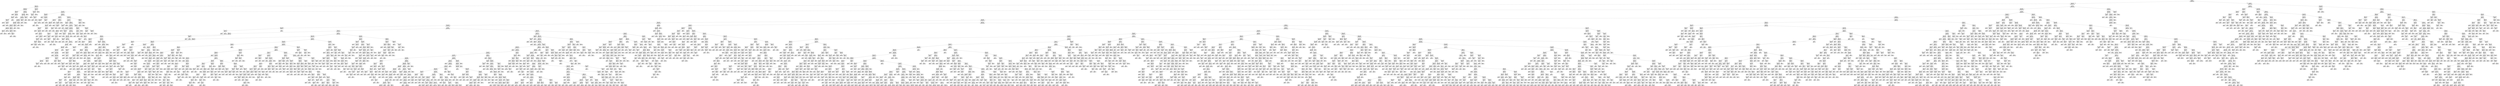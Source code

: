 digraph Tree {
node [shape=box] ;
0 [label="X[6] <= 0.098\ngini = 0.5\nsamples = 67836\nvalue = [33954, 33882]"] ;
1 [label="X[4] <= -0.197\ngini = 0.458\nsamples = 48766\nvalue = [31467, 17299]"] ;
0 -> 1 [labeldistance=2.5, labelangle=45, headlabel="True"] ;
2 [label="X[403] <= 0.001\ngini = 0.017\nsamples = 4013\nvalue = [34, 3979]"] ;
1 -> 2 ;
3 [label="X[348] <= -0.001\ngini = 0.008\nsamples = 3981\nvalue = [16, 3965]"] ;
2 -> 3 ;
4 [label="X[394] <= -0.0\ngini = 0.353\nsamples = 35\nvalue = [8, 27]"] ;
3 -> 4 ;
5 [label="gini = 0.0\nsamples = 2\nvalue = [2, 0]"] ;
4 -> 5 ;
6 [label="X[601] <= 0.0\ngini = 0.298\nsamples = 33\nvalue = [6, 27]"] ;
4 -> 6 ;
7 [label="X[26] <= 0.043\ngini = 0.225\nsamples = 31\nvalue = [4, 27]"] ;
6 -> 7 ;
8 [label="X[443] <= 0.005\ngini = 0.128\nsamples = 29\nvalue = [2, 27]"] ;
7 -> 8 ;
9 [label="gini = 0.0\nsamples = 25\nvalue = [0, 25]"] ;
8 -> 9 ;
10 [label="X[161] <= 0.003\ngini = 0.5\nsamples = 4\nvalue = [2, 2]"] ;
8 -> 10 ;
11 [label="gini = 0.0\nsamples = 2\nvalue = [0, 2]"] ;
10 -> 11 ;
12 [label="gini = 0.0\nsamples = 2\nvalue = [2, 0]"] ;
10 -> 12 ;
13 [label="gini = 0.0\nsamples = 2\nvalue = [2, 0]"] ;
7 -> 13 ;
14 [label="gini = 0.0\nsamples = 2\nvalue = [2, 0]"] ;
6 -> 14 ;
15 [label="X[48] <= 0.739\ngini = 0.004\nsamples = 3946\nvalue = [8, 3938]"] ;
3 -> 15 ;
16 [label="X[52] <= 0.693\ngini = 0.004\nsamples = 3945\nvalue = [7, 3938]"] ;
15 -> 16 ;
17 [label="X[14] <= 0.14\ngini = 0.003\nsamples = 3942\nvalue = [6, 3936]"] ;
16 -> 17 ;
18 [label="X[73] <= 0.031\ngini = 0.003\nsamples = 3935\nvalue = [5, 3930]"] ;
17 -> 18 ;
19 [label="X[423] <= 0.001\ngini = 0.002\nsamples = 3925\nvalue = [4, 3921]"] ;
18 -> 19 ;
20 [label="X[190] <= 0.0\ngini = 0.002\nsamples = 3913\nvalue = [3, 3910]"] ;
19 -> 20 ;
21 [label="X[15] <= -0.47\ngini = 0.001\nsamples = 3843\nvalue = [1, 3842]"] ;
20 -> 21 ;
22 [label="X[414] <= 0.0\ngini = 0.041\nsamples = 48\nvalue = [1, 47]"] ;
21 -> 22 ;
23 [label="gini = 0.5\nsamples = 2\nvalue = [1, 1]"] ;
22 -> 23 ;
24 [label="gini = 0.0\nsamples = 46\nvalue = [0, 46]"] ;
22 -> 24 ;
25 [label="gini = 0.0\nsamples = 3795\nvalue = [0, 3795]"] ;
21 -> 25 ;
26 [label="X[325] <= -0.0\ngini = 0.056\nsamples = 70\nvalue = [2, 68]"] ;
20 -> 26 ;
27 [label="X[347] <= 0.0\ngini = 0.029\nsamples = 68\nvalue = [1, 67]"] ;
26 -> 27 ;
28 [label="gini = 0.0\nsamples = 60\nvalue = [0, 60]"] ;
27 -> 28 ;
29 [label="X[356] <= -0.0\ngini = 0.219\nsamples = 8\nvalue = [1, 7]"] ;
27 -> 29 ;
30 [label="gini = 0.5\nsamples = 2\nvalue = [1, 1]"] ;
29 -> 30 ;
31 [label="gini = 0.0\nsamples = 6\nvalue = [0, 6]"] ;
29 -> 31 ;
32 [label="gini = 0.5\nsamples = 2\nvalue = [1, 1]"] ;
26 -> 32 ;
33 [label="X[503] <= -0.0\ngini = 0.153\nsamples = 12\nvalue = [1, 11]"] ;
19 -> 33 ;
34 [label="gini = 0.0\nsamples = 11\nvalue = [0, 11]"] ;
33 -> 34 ;
35 [label="gini = 0.0\nsamples = 1\nvalue = [1, 0]"] ;
33 -> 35 ;
36 [label="X[493] <= 0.0\ngini = 0.18\nsamples = 10\nvalue = [1, 9]"] ;
18 -> 36 ;
37 [label="gini = 0.0\nsamples = 1\nvalue = [1, 0]"] ;
36 -> 37 ;
38 [label="gini = 0.0\nsamples = 9\nvalue = [0, 9]"] ;
36 -> 38 ;
39 [label="X[199] <= 0.001\ngini = 0.245\nsamples = 7\nvalue = [1, 6]"] ;
17 -> 39 ;
40 [label="gini = 0.0\nsamples = 1\nvalue = [1, 0]"] ;
39 -> 40 ;
41 [label="gini = 0.0\nsamples = 6\nvalue = [0, 6]"] ;
39 -> 41 ;
42 [label="X[57] <= 0.016\ngini = 0.444\nsamples = 3\nvalue = [1, 2]"] ;
16 -> 42 ;
43 [label="gini = 0.0\nsamples = 2\nvalue = [0, 2]"] ;
42 -> 43 ;
44 [label="gini = 0.0\nsamples = 1\nvalue = [1, 0]"] ;
42 -> 44 ;
45 [label="gini = 0.0\nsamples = 1\nvalue = [1, 0]"] ;
15 -> 45 ;
46 [label="X[199] <= -0.005\ngini = 0.492\nsamples = 32\nvalue = [18, 14]"] ;
2 -> 46 ;
47 [label="X[273] <= -0.005\ngini = 0.34\nsamples = 23\nvalue = [18, 5]"] ;
46 -> 47 ;
48 [label="X[344] <= 0.001\ngini = 0.5\nsamples = 10\nvalue = [5, 5]"] ;
47 -> 48 ;
49 [label="gini = 0.0\nsamples = 4\nvalue = [4, 0]"] ;
48 -> 49 ;
50 [label="X[257] <= 0.002\ngini = 0.278\nsamples = 6\nvalue = [1, 5]"] ;
48 -> 50 ;
51 [label="gini = 0.0\nsamples = 1\nvalue = [1, 0]"] ;
50 -> 51 ;
52 [label="gini = 0.0\nsamples = 5\nvalue = [0, 5]"] ;
50 -> 52 ;
53 [label="gini = 0.0\nsamples = 13\nvalue = [13, 0]"] ;
47 -> 53 ;
54 [label="gini = 0.0\nsamples = 9\nvalue = [0, 9]"] ;
46 -> 54 ;
55 [label="X[1] <= 0.503\ngini = 0.418\nsamples = 44753\nvalue = [31433, 13320]"] ;
1 -> 55 ;
56 [label="X[243] <= -0.007\ngini = 0.364\nsamples = 41124\nvalue = [31287, 9837]"] ;
55 -> 56 ;
57 [label="X[11] <= -0.027\ngini = 0.323\nsamples = 2643\nvalue = [535, 2108]"] ;
56 -> 57 ;
58 [label="X[605] <= -0.001\ngini = 0.049\nsamples = 238\nvalue = [232, 6]"] ;
57 -> 58 ;
59 [label="gini = 0.0\nsamples = 2\nvalue = [0, 2]"] ;
58 -> 59 ;
60 [label="X[507] <= 0.027\ngini = 0.033\nsamples = 236\nvalue = [232, 4]"] ;
58 -> 60 ;
61 [label="X[751] <= -0.005\ngini = 0.009\nsamples = 231\nvalue = [230, 1]"] ;
60 -> 61 ;
62 [label="X[774] <= 0.0\ngini = 0.5\nsamples = 2\nvalue = [1, 1]"] ;
61 -> 62 ;
63 [label="gini = 0.0\nsamples = 1\nvalue = [0, 1]"] ;
62 -> 63 ;
64 [label="gini = 0.0\nsamples = 1\nvalue = [1, 0]"] ;
62 -> 64 ;
65 [label="gini = 0.0\nsamples = 229\nvalue = [229, 0]"] ;
61 -> 65 ;
66 [label="X[402] <= -0.006\ngini = 0.48\nsamples = 5\nvalue = [2, 3]"] ;
60 -> 66 ;
67 [label="gini = 0.0\nsamples = 2\nvalue = [2, 0]"] ;
66 -> 67 ;
68 [label="gini = 0.0\nsamples = 3\nvalue = [0, 3]"] ;
66 -> 68 ;
69 [label="X[262] <= -0.012\ngini = 0.22\nsamples = 2405\nvalue = [303, 2102]"] ;
57 -> 69 ;
70 [label="X[734] <= 0.0\ngini = 0.401\nsamples = 173\nvalue = [125, 48]"] ;
69 -> 70 ;
71 [label="X[4] <= 0.765\ngini = 0.193\nsamples = 129\nvalue = [115, 14]"] ;
70 -> 71 ;
72 [label="X[188] <= 0.043\ngini = 0.159\nsamples = 126\nvalue = [115, 11]"] ;
71 -> 72 ;
73 [label="X[175] <= 0.027\ngini = 0.135\nsamples = 124\nvalue = [115, 9]"] ;
72 -> 73 ;
74 [label="X[408] <= -0.001\ngini = 0.109\nsamples = 121\nvalue = [114, 7]"] ;
73 -> 74 ;
75 [label="gini = 0.0\nsamples = 1\nvalue = [0, 1]"] ;
74 -> 75 ;
76 [label="X[244] <= -0.058\ngini = 0.095\nsamples = 120\nvalue = [114, 6]"] ;
74 -> 76 ;
77 [label="gini = 0.0\nsamples = 1\nvalue = [0, 1]"] ;
76 -> 77 ;
78 [label="X[5] <= -0.212\ngini = 0.081\nsamples = 119\nvalue = [114, 5]"] ;
76 -> 78 ;
79 [label="gini = 0.0\nsamples = 1\nvalue = [0, 1]"] ;
78 -> 79 ;
80 [label="X[167] <= 0.029\ngini = 0.065\nsamples = 118\nvalue = [114, 4]"] ;
78 -> 80 ;
81 [label="X[248] <= -0.009\ngini = 0.05\nsamples = 117\nvalue = [114, 3]"] ;
80 -> 81 ;
82 [label="X[363] <= -0.0\ngini = 0.408\nsamples = 7\nvalue = [5, 2]"] ;
81 -> 82 ;
83 [label="gini = 0.0\nsamples = 4\nvalue = [4, 0]"] ;
82 -> 83 ;
84 [label="X[508] <= 0.0\ngini = 0.444\nsamples = 3\nvalue = [1, 2]"] ;
82 -> 84 ;
85 [label="gini = 0.0\nsamples = 1\nvalue = [1, 0]"] ;
84 -> 85 ;
86 [label="gini = 0.0\nsamples = 2\nvalue = [0, 2]"] ;
84 -> 86 ;
87 [label="X[334] <= 0.141\ngini = 0.018\nsamples = 110\nvalue = [109, 1]"] ;
81 -> 87 ;
88 [label="gini = 0.0\nsamples = 108\nvalue = [108, 0]"] ;
87 -> 88 ;
89 [label="gini = 0.5\nsamples = 2\nvalue = [1, 1]"] ;
87 -> 89 ;
90 [label="gini = 0.0\nsamples = 1\nvalue = [0, 1]"] ;
80 -> 90 ;
91 [label="X[1087] <= 0.0\ngini = 0.444\nsamples = 3\nvalue = [1, 2]"] ;
73 -> 91 ;
92 [label="gini = 0.0\nsamples = 1\nvalue = [1, 0]"] ;
91 -> 92 ;
93 [label="gini = 0.0\nsamples = 2\nvalue = [0, 2]"] ;
91 -> 93 ;
94 [label="gini = 0.0\nsamples = 2\nvalue = [0, 2]"] ;
72 -> 94 ;
95 [label="gini = 0.0\nsamples = 3\nvalue = [0, 3]"] ;
71 -> 95 ;
96 [label="X[1084] <= 0.0\ngini = 0.351\nsamples = 44\nvalue = [10, 34]"] ;
70 -> 96 ;
97 [label="X[91] <= 0.005\ngini = 0.188\nsamples = 38\nvalue = [4, 34]"] ;
96 -> 97 ;
98 [label="gini = 0.0\nsamples = 27\nvalue = [0, 27]"] ;
97 -> 98 ;
99 [label="X[52] <= 0.003\ngini = 0.463\nsamples = 11\nvalue = [4, 7]"] ;
97 -> 99 ;
100 [label="X[1126] <= -0.0\ngini = 0.32\nsamples = 5\nvalue = [4, 1]"] ;
99 -> 100 ;
101 [label="gini = 0.0\nsamples = 4\nvalue = [4, 0]"] ;
100 -> 101 ;
102 [label="gini = 0.0\nsamples = 1\nvalue = [0, 1]"] ;
100 -> 102 ;
103 [label="gini = 0.0\nsamples = 6\nvalue = [0, 6]"] ;
99 -> 103 ;
104 [label="gini = 0.0\nsamples = 6\nvalue = [6, 0]"] ;
96 -> 104 ;
105 [label="X[262] <= 0.123\ngini = 0.147\nsamples = 2232\nvalue = [178, 2054]"] ;
69 -> 105 ;
106 [label="X[147] <= -0.087\ngini = 0.112\nsamples = 2177\nvalue = [130, 2047]"] ;
105 -> 106 ;
107 [label="X[232] <= -0.22\ngini = 0.111\nsamples = 34\nvalue = [32, 2]"] ;
106 -> 107 ;
108 [label="X[120] <= -0.008\ngini = 0.444\nsamples = 3\nvalue = [1, 2]"] ;
107 -> 108 ;
109 [label="gini = 0.0\nsamples = 2\nvalue = [0, 2]"] ;
108 -> 109 ;
110 [label="gini = 0.0\nsamples = 1\nvalue = [1, 0]"] ;
108 -> 110 ;
111 [label="gini = 0.0\nsamples = 31\nvalue = [31, 0]"] ;
107 -> 111 ;
112 [label="X[538] <= 0.0\ngini = 0.087\nsamples = 2143\nvalue = [98, 2045]"] ;
106 -> 112 ;
113 [label="X[221] <= -0.07\ngini = 0.045\nsamples = 2044\nvalue = [47, 1997]"] ;
112 -> 113 ;
114 [label="X[23] <= 0.071\ngini = 0.493\nsamples = 50\nvalue = [22, 28]"] ;
113 -> 114 ;
115 [label="X[536] <= 0.0\ngini = 0.388\nsamples = 38\nvalue = [10, 28]"] ;
114 -> 115 ;
116 [label="X[334] <= 0.011\ngini = 0.153\nsamples = 24\nvalue = [2, 22]"] ;
115 -> 116 ;
117 [label="gini = 0.0\nsamples = 19\nvalue = [0, 19]"] ;
116 -> 117 ;
118 [label="X[327] <= -0.004\ngini = 0.48\nsamples = 5\nvalue = [2, 3]"] ;
116 -> 118 ;
119 [label="gini = 0.0\nsamples = 2\nvalue = [0, 2]"] ;
118 -> 119 ;
120 [label="X[125] <= 0.008\ngini = 0.444\nsamples = 3\nvalue = [2, 1]"] ;
118 -> 120 ;
121 [label="gini = 0.5\nsamples = 2\nvalue = [1, 1]"] ;
120 -> 121 ;
122 [label="gini = 0.0\nsamples = 1\nvalue = [1, 0]"] ;
120 -> 122 ;
123 [label="X[491] <= 0.001\ngini = 0.49\nsamples = 14\nvalue = [8, 6]"] ;
115 -> 123 ;
124 [label="gini = 0.0\nsamples = 4\nvalue = [4, 0]"] ;
123 -> 124 ;
125 [label="X[421] <= -0.0\ngini = 0.48\nsamples = 10\nvalue = [4, 6]"] ;
123 -> 125 ;
126 [label="X[635] <= 0.0\ngini = 0.5\nsamples = 8\nvalue = [4, 4]"] ;
125 -> 126 ;
127 [label="X[376] <= -0.01\ngini = 0.444\nsamples = 6\nvalue = [2, 4]"] ;
126 -> 127 ;
128 [label="gini = 0.5\nsamples = 4\nvalue = [2, 2]"] ;
127 -> 128 ;
129 [label="gini = 0.0\nsamples = 2\nvalue = [0, 2]"] ;
127 -> 129 ;
130 [label="gini = 0.0\nsamples = 2\nvalue = [2, 0]"] ;
126 -> 130 ;
131 [label="gini = 0.0\nsamples = 2\nvalue = [0, 2]"] ;
125 -> 131 ;
132 [label="gini = 0.0\nsamples = 12\nvalue = [12, 0]"] ;
114 -> 132 ;
133 [label="X[179] <= -0.094\ngini = 0.025\nsamples = 1994\nvalue = [25, 1969]"] ;
113 -> 133 ;
134 [label="X[190] <= 0.001\ngini = 0.444\nsamples = 9\nvalue = [6, 3]"] ;
133 -> 134 ;
135 [label="gini = 0.0\nsamples = 5\nvalue = [5, 0]"] ;
134 -> 135 ;
136 [label="X[313] <= -0.001\ngini = 0.375\nsamples = 4\nvalue = [1, 3]"] ;
134 -> 136 ;
137 [label="gini = 0.0\nsamples = 3\nvalue = [0, 3]"] ;
136 -> 137 ;
138 [label="gini = 0.0\nsamples = 1\nvalue = [1, 0]"] ;
136 -> 138 ;
139 [label="X[187] <= 0.252\ngini = 0.019\nsamples = 1985\nvalue = [19, 1966]"] ;
133 -> 139 ;
140 [label="X[246] <= 0.13\ngini = 0.016\nsamples = 1982\nvalue = [16, 1966]"] ;
139 -> 140 ;
141 [label="X[534] <= -0.007\ngini = 0.014\nsamples = 1980\nvalue = [14, 1966]"] ;
140 -> 141 ;
142 [label="X[529] <= 0.002\ngini = 0.5\nsamples = 6\nvalue = [3, 3]"] ;
141 -> 142 ;
143 [label="gini = 0.0\nsamples = 3\nvalue = [3, 0]"] ;
142 -> 143 ;
144 [label="gini = 0.0\nsamples = 3\nvalue = [0, 3]"] ;
142 -> 144 ;
145 [label="X[54] <= -0.232\ngini = 0.011\nsamples = 1974\nvalue = [11, 1963]"] ;
141 -> 145 ;
146 [label="gini = 0.0\nsamples = 1\nvalue = [1, 0]"] ;
145 -> 146 ;
147 [label="X[626] <= 0.031\ngini = 0.01\nsamples = 1973\nvalue = [10, 1963]"] ;
145 -> 147 ;
148 [label="X[3] <= 0.356\ngini = 0.009\nsamples = 1972\nvalue = [9, 1963]"] ;
147 -> 148 ;
149 [label="X[313] <= 0.155\ngini = 0.008\nsamples = 1971\nvalue = [8, 1963]"] ;
148 -> 149 ;
150 [label="X[101] <= -0.154\ngini = 0.007\nsamples = 1970\nvalue = [7, 1963]"] ;
149 -> 150 ;
151 [label="gini = 0.0\nsamples = 1\nvalue = [1, 0]"] ;
150 -> 151 ;
152 [label="X[121] <= -0.082\ngini = 0.006\nsamples = 1969\nvalue = [6, 1963]"] ;
150 -> 152 ;
153 [label="gini = 0.0\nsamples = 1\nvalue = [1, 0]"] ;
152 -> 153 ;
154 [label="X[122] <= 0.207\ngini = 0.005\nsamples = 1968\nvalue = [5, 1963]"] ;
152 -> 154 ;
155 [label="X[96] <= 0.848\ngini = 0.002\nsamples = 1954\nvalue = [2, 1952]"] ;
154 -> 155 ;
156 [label="X[122] <= -0.521\ngini = 0.001\nsamples = 1950\nvalue = [1, 1949]"] ;
155 -> 156 ;
157 [label="X[402] <= 0.002\ngini = 0.278\nsamples = 6\nvalue = [1, 5]"] ;
156 -> 157 ;
158 [label="gini = 0.0\nsamples = 4\nvalue = [0, 4]"] ;
157 -> 158 ;
159 [label="gini = 0.5\nsamples = 2\nvalue = [1, 1]"] ;
157 -> 159 ;
160 [label="gini = 0.0\nsamples = 1944\nvalue = [0, 1944]"] ;
156 -> 160 ;
161 [label="X[180] <= -0.0\ngini = 0.375\nsamples = 4\nvalue = [1, 3]"] ;
155 -> 161 ;
162 [label="gini = 0.0\nsamples = 2\nvalue = [0, 2]"] ;
161 -> 162 ;
163 [label="gini = 0.5\nsamples = 2\nvalue = [1, 1]"] ;
161 -> 163 ;
164 [label="X[199] <= -0.005\ngini = 0.337\nsamples = 14\nvalue = [3, 11]"] ;
154 -> 164 ;
165 [label="X[9] <= 0.021\ngini = 0.5\nsamples = 2\nvalue = [1, 1]"] ;
164 -> 165 ;
166 [label="gini = 0.0\nsamples = 1\nvalue = [0, 1]"] ;
165 -> 166 ;
167 [label="gini = 0.0\nsamples = 1\nvalue = [1, 0]"] ;
165 -> 167 ;
168 [label="X[279] <= 0.001\ngini = 0.278\nsamples = 12\nvalue = [2, 10]"] ;
164 -> 168 ;
169 [label="gini = 0.0\nsamples = 5\nvalue = [0, 5]"] ;
168 -> 169 ;
170 [label="X[736] <= -0.003\ngini = 0.408\nsamples = 7\nvalue = [2, 5]"] ;
168 -> 170 ;
171 [label="gini = 0.0\nsamples = 1\nvalue = [1, 0]"] ;
170 -> 171 ;
172 [label="X[218] <= 0.002\ngini = 0.278\nsamples = 6\nvalue = [1, 5]"] ;
170 -> 172 ;
173 [label="gini = 0.444\nsamples = 3\nvalue = [1, 2]"] ;
172 -> 173 ;
174 [label="gini = 0.0\nsamples = 3\nvalue = [0, 3]"] ;
172 -> 174 ;
175 [label="gini = 0.0\nsamples = 1\nvalue = [1, 0]"] ;
149 -> 175 ;
176 [label="gini = 0.0\nsamples = 1\nvalue = [1, 0]"] ;
148 -> 176 ;
177 [label="gini = 0.0\nsamples = 1\nvalue = [1, 0]"] ;
147 -> 177 ;
178 [label="gini = 0.0\nsamples = 2\nvalue = [2, 0]"] ;
140 -> 178 ;
179 [label="gini = 0.0\nsamples = 3\nvalue = [3, 0]"] ;
139 -> 179 ;
180 [label="X[370] <= -0.001\ngini = 0.5\nsamples = 99\nvalue = [51, 48]"] ;
112 -> 180 ;
181 [label="X[208] <= 0.014\ngini = 0.332\nsamples = 57\nvalue = [45, 12]"] ;
180 -> 181 ;
182 [label="X[93] <= 0.024\ngini = 0.5\nsamples = 24\nvalue = [12, 12]"] ;
181 -> 182 ;
183 [label="X[251] <= -0.0\ngini = 0.18\nsamples = 10\nvalue = [1, 9]"] ;
182 -> 183 ;
184 [label="gini = 0.0\nsamples = 9\nvalue = [0, 9]"] ;
183 -> 184 ;
185 [label="gini = 0.0\nsamples = 1\nvalue = [1, 0]"] ;
183 -> 185 ;
186 [label="X[717] <= 0.0\ngini = 0.337\nsamples = 14\nvalue = [11, 3]"] ;
182 -> 186 ;
187 [label="gini = 0.0\nsamples = 2\nvalue = [0, 2]"] ;
186 -> 187 ;
188 [label="X[741] <= 0.0\ngini = 0.153\nsamples = 12\nvalue = [11, 1]"] ;
186 -> 188 ;
189 [label="X[1099] <= -0.0\ngini = 0.5\nsamples = 2\nvalue = [1, 1]"] ;
188 -> 189 ;
190 [label="gini = 0.0\nsamples = 1\nvalue = [0, 1]"] ;
189 -> 190 ;
191 [label="gini = 0.0\nsamples = 1\nvalue = [1, 0]"] ;
189 -> 191 ;
192 [label="gini = 0.0\nsamples = 10\nvalue = [10, 0]"] ;
188 -> 192 ;
193 [label="gini = 0.0\nsamples = 33\nvalue = [33, 0]"] ;
181 -> 193 ;
194 [label="X[308] <= -0.001\ngini = 0.245\nsamples = 42\nvalue = [6, 36]"] ;
180 -> 194 ;
195 [label="X[70] <= 0.044\ngini = 0.408\nsamples = 7\nvalue = [5, 2]"] ;
194 -> 195 ;
196 [label="gini = 0.0\nsamples = 5\nvalue = [5, 0]"] ;
195 -> 196 ;
197 [label="gini = 0.0\nsamples = 2\nvalue = [0, 2]"] ;
195 -> 197 ;
198 [label="X[1061] <= -0.007\ngini = 0.056\nsamples = 35\nvalue = [1, 34]"] ;
194 -> 198 ;
199 [label="gini = 0.0\nsamples = 1\nvalue = [1, 0]"] ;
198 -> 199 ;
200 [label="gini = 0.0\nsamples = 34\nvalue = [0, 34]"] ;
198 -> 200 ;
201 [label="X[435] <= 0.0\ngini = 0.222\nsamples = 55\nvalue = [48, 7]"] ;
105 -> 201 ;
202 [label="X[39] <= 0.035\ngini = 0.04\nsamples = 49\nvalue = [48, 1]"] ;
201 -> 202 ;
203 [label="gini = 0.0\nsamples = 48\nvalue = [48, 0]"] ;
202 -> 203 ;
204 [label="gini = 0.0\nsamples = 1\nvalue = [0, 1]"] ;
202 -> 204 ;
205 [label="gini = 0.0\nsamples = 6\nvalue = [0, 6]"] ;
201 -> 205 ;
206 [label="X[12] <= 0.313\ngini = 0.321\nsamples = 38481\nvalue = [30752, 7729]"] ;
56 -> 206 ;
207 [label="X[274] <= 0.001\ngini = 0.287\nsamples = 36771\nvalue = [30384, 6387]"] ;
206 -> 207 ;
208 [label="X[2] <= 0.719\ngini = 0.265\nsamples = 35906\nvalue = [30253, 5653]"] ;
207 -> 208 ;
209 [label="X[21] <= 0.008\ngini = 0.244\nsamples = 34114\nvalue = [29269, 4845]"] ;
208 -> 209 ;
210 [label="X[118] <= 0.178\ngini = 0.168\nsamples = 19158\nvalue = [17389, 1769]"] ;
209 -> 210 ;
211 [label="X[197] <= -0.033\ngini = 0.16\nsamples = 19003\nvalue = [17334, 1669]"] ;
210 -> 211 ;
212 [label="X[192] <= 0.028\ngini = 0.222\nsamples = 55\nvalue = [7, 48]"] ;
211 -> 212 ;
213 [label="X[773] <= -0.016\ngini = 0.04\nsamples = 49\nvalue = [1, 48]"] ;
212 -> 213 ;
214 [label="gini = 0.0\nsamples = 1\nvalue = [1, 0]"] ;
213 -> 214 ;
215 [label="gini = 0.0\nsamples = 48\nvalue = [0, 48]"] ;
213 -> 215 ;
216 [label="gini = 0.0\nsamples = 6\nvalue = [6, 0]"] ;
212 -> 216 ;
217 [label="X[9] <= -0.29\ngini = 0.156\nsamples = 18948\nvalue = [17327, 1621]"] ;
211 -> 217 ;
218 [label="X[773] <= -0.0\ngini = 0.291\nsamples = 2557\nvalue = [2106, 451]"] ;
217 -> 218 ;
219 [label="X[398] <= 0.0\ngini = 0.168\nsamples = 963\nvalue = [874, 89]"] ;
218 -> 219 ;
220 [label="X[370] <= 0.0\ngini = 0.162\nsamples = 958\nvalue = [873, 85]"] ;
219 -> 220 ;
221 [label="X[24] <= -0.093\ngini = 0.117\nsamples = 721\nvalue = [676, 45]"] ;
220 -> 221 ;
222 [label="X[425] <= 0.0\ngini = 0.444\nsamples = 6\nvalue = [2, 4]"] ;
221 -> 222 ;
223 [label="gini = 0.0\nsamples = 4\nvalue = [0, 4]"] ;
222 -> 223 ;
224 [label="gini = 0.0\nsamples = 2\nvalue = [2, 0]"] ;
222 -> 224 ;
225 [label="X[532] <= 0.001\ngini = 0.108\nsamples = 715\nvalue = [674, 41]"] ;
221 -> 225 ;
226 [label="X[66] <= -0.162\ngini = 0.103\nsamples = 713\nvalue = [674, 39]"] ;
225 -> 226 ;
227 [label="X[215] <= -0.003\ngini = 0.486\nsamples = 12\nvalue = [7, 5]"] ;
226 -> 227 ;
228 [label="X[193] <= 0.016\ngini = 0.408\nsamples = 7\nvalue = [2, 5]"] ;
227 -> 228 ;
229 [label="gini = 0.0\nsamples = 4\nvalue = [0, 4]"] ;
228 -> 229 ;
230 [label="X[739] <= -0.0\ngini = 0.444\nsamples = 3\nvalue = [2, 1]"] ;
228 -> 230 ;
231 [label="gini = 0.0\nsamples = 1\nvalue = [1, 0]"] ;
230 -> 231 ;
232 [label="X[1111] <= -0.0\ngini = 0.5\nsamples = 2\nvalue = [1, 1]"] ;
230 -> 232 ;
233 [label="gini = 0.0\nsamples = 1\nvalue = [1, 0]"] ;
232 -> 233 ;
234 [label="gini = 0.0\nsamples = 1\nvalue = [0, 1]"] ;
232 -> 234 ;
235 [label="gini = 0.0\nsamples = 5\nvalue = [5, 0]"] ;
227 -> 235 ;
236 [label="X[769] <= -0.0\ngini = 0.092\nsamples = 701\nvalue = [667, 34]"] ;
226 -> 236 ;
237 [label="X[315] <= 0.0\ngini = 0.367\nsamples = 33\nvalue = [25, 8]"] ;
236 -> 237 ;
238 [label="X[620] <= -0.0\ngini = 0.444\nsamples = 24\nvalue = [16, 8]"] ;
237 -> 238 ;
239 [label="X[52] <= 0.008\ngini = 0.375\nsamples = 20\nvalue = [15, 5]"] ;
238 -> 239 ;
240 [label="X[1070] <= 0.0\ngini = 0.332\nsamples = 19\nvalue = [15, 4]"] ;
239 -> 240 ;
241 [label="X[92] <= 0.004\ngini = 0.18\nsamples = 10\nvalue = [9, 1]"] ;
240 -> 241 ;
242 [label="gini = 0.0\nsamples = 6\nvalue = [6, 0]"] ;
241 -> 242 ;
243 [label="X[75] <= 0.004\ngini = 0.375\nsamples = 4\nvalue = [3, 1]"] ;
241 -> 243 ;
244 [label="gini = 0.5\nsamples = 2\nvalue = [1, 1]"] ;
243 -> 244 ;
245 [label="gini = 0.0\nsamples = 2\nvalue = [2, 0]"] ;
243 -> 245 ;
246 [label="X[458] <= 0.0\ngini = 0.444\nsamples = 9\nvalue = [6, 3]"] ;
240 -> 246 ;
247 [label="gini = 0.0\nsamples = 2\nvalue = [0, 2]"] ;
246 -> 247 ;
248 [label="X[226] <= -0.0\ngini = 0.245\nsamples = 7\nvalue = [6, 1]"] ;
246 -> 248 ;
249 [label="X[427] <= -0.0\ngini = 0.444\nsamples = 3\nvalue = [2, 1]"] ;
248 -> 249 ;
250 [label="gini = 0.0\nsamples = 1\nvalue = [1, 0]"] ;
249 -> 250 ;
251 [label="gini = 0.5\nsamples = 2\nvalue = [1, 1]"] ;
249 -> 251 ;
252 [label="gini = 0.0\nsamples = 4\nvalue = [4, 0]"] ;
248 -> 252 ;
253 [label="gini = 0.0\nsamples = 1\nvalue = [0, 1]"] ;
239 -> 253 ;
254 [label="X[1103] <= 0.0\ngini = 0.375\nsamples = 4\nvalue = [1, 3]"] ;
238 -> 254 ;
255 [label="gini = 0.0\nsamples = 1\nvalue = [0, 1]"] ;
254 -> 255 ;
256 [label="gini = 0.444\nsamples = 3\nvalue = [1, 2]"] ;
254 -> 256 ;
257 [label="gini = 0.0\nsamples = 9\nvalue = [9, 0]"] ;
237 -> 257 ;
258 [label="X[58] <= 0.157\ngini = 0.075\nsamples = 668\nvalue = [642, 26]"] ;
236 -> 258 ;
259 [label="X[130] <= -0.135\ngini = 0.07\nsamples = 665\nvalue = [641, 24]"] ;
258 -> 259 ;
260 [label="gini = 0.0\nsamples = 1\nvalue = [0, 1]"] ;
259 -> 260 ;
261 [label="X[622] <= -0.0\ngini = 0.067\nsamples = 664\nvalue = [641, 23]"] ;
259 -> 261 ;
262 [label="gini = 0.0\nsamples = 1\nvalue = [0, 1]"] ;
261 -> 262 ;
263 [label="X[767] <= -0.0\ngini = 0.064\nsamples = 663\nvalue = [641, 22]"] ;
261 -> 263 ;
264 [label="gini = 0.0\nsamples = 1\nvalue = [0, 1]"] ;
263 -> 264 ;
265 [label="X[27] <= 0.161\ngini = 0.061\nsamples = 662\nvalue = [641, 21]"] ;
263 -> 265 ;
266 [label="X[718] <= 0.0\ngini = 0.059\nsamples = 661\nvalue = [641, 20]"] ;
265 -> 266 ;
267 [label="X[15] <= 0.52\ngini = 0.056\nsamples = 660\nvalue = [641, 19]"] ;
266 -> 267 ;
268 [label="X[33] <= -0.523\ngini = 0.053\nsamples = 659\nvalue = [641, 18]"] ;
267 -> 268 ;
269 [label="X[421] <= 0.0\ngini = 0.42\nsamples = 10\nvalue = [7, 3]"] ;
268 -> 269 ;
270 [label="gini = 0.0\nsamples = 1\nvalue = [0, 1]"] ;
269 -> 270 ;
271 [label="X[97] <= 0.007\ngini = 0.346\nsamples = 9\nvalue = [7, 2]"] ;
269 -> 271 ;
272 [label="X[745] <= -0.0\ngini = 0.48\nsamples = 5\nvalue = [3, 2]"] ;
271 -> 272 ;
273 [label="X[253] <= 0.0\ngini = 0.444\nsamples = 3\nvalue = [1, 2]"] ;
272 -> 273 ;
274 [label="gini = 0.0\nsamples = 1\nvalue = [0, 1]"] ;
273 -> 274 ;
275 [label="X[195] <= -0.001\ngini = 0.5\nsamples = 2\nvalue = [1, 1]"] ;
273 -> 275 ;
276 [label="gini = 0.0\nsamples = 1\nvalue = [0, 1]"] ;
275 -> 276 ;
277 [label="gini = 0.0\nsamples = 1\nvalue = [1, 0]"] ;
275 -> 277 ;
278 [label="gini = 0.0\nsamples = 2\nvalue = [2, 0]"] ;
272 -> 278 ;
279 [label="gini = 0.0\nsamples = 4\nvalue = [4, 0]"] ;
271 -> 279 ;
280 [label="X[625] <= 0.0\ngini = 0.045\nsamples = 649\nvalue = [634, 15]"] ;
268 -> 280 ;
281 [label="X[8] <= -0.247\ngini = 0.035\nsamples = 626\nvalue = [615, 11]"] ;
280 -> 281 ;
282 [label="X[397] <= 0.001\ngini = 0.032\nsamples = 624\nvalue = [614, 10]"] ;
281 -> 282 ;
283 [label="X[458] <= -0.0\ngini = 0.029\nsamples = 622\nvalue = [613, 9]"] ;
282 -> 283 ;
284 [label="X[176] <= -0.006\ngini = 0.5\nsamples = 2\nvalue = [1, 1]"] ;
283 -> 284 ;
285 [label="gini = 0.0\nsamples = 1\nvalue = [1, 0]"] ;
284 -> 285 ;
286 [label="gini = 0.0\nsamples = 1\nvalue = [0, 1]"] ;
284 -> 286 ;
287 [label="X[127] <= -0.016\ngini = 0.025\nsamples = 620\nvalue = [612, 8]"] ;
283 -> 287 ;
288 [label="gini = 0.444\nsamples = 3\nvalue = [2, 1]"] ;
287 -> 288 ;
289 [label="gini = 0.022\nsamples = 617\nvalue = [610, 7]"] ;
287 -> 289 ;
290 [label="X[416] <= -0.0\ngini = 0.5\nsamples = 2\nvalue = [1, 1]"] ;
282 -> 290 ;
291 [label="gini = 0.0\nsamples = 1\nvalue = [1, 0]"] ;
290 -> 291 ;
292 [label="gini = 0.0\nsamples = 1\nvalue = [0, 1]"] ;
290 -> 292 ;
293 [label="X[1098] <= 0.0\ngini = 0.5\nsamples = 2\nvalue = [1, 1]"] ;
281 -> 293 ;
294 [label="gini = 0.0\nsamples = 1\nvalue = [0, 1]"] ;
293 -> 294 ;
295 [label="gini = 0.0\nsamples = 1\nvalue = [1, 0]"] ;
293 -> 295 ;
296 [label="X[488] <= -0.0\ngini = 0.287\nsamples = 23\nvalue = [19, 4]"] ;
280 -> 296 ;
297 [label="X[127] <= -0.002\ngini = 0.18\nsamples = 20\nvalue = [18, 2]"] ;
296 -> 297 ;
298 [label="X[1093] <= 0.0\ngini = 0.5\nsamples = 2\nvalue = [1, 1]"] ;
297 -> 298 ;
299 [label="gini = 0.0\nsamples = 1\nvalue = [1, 0]"] ;
298 -> 299 ;
300 [label="gini = 0.0\nsamples = 1\nvalue = [0, 1]"] ;
298 -> 300 ;
301 [label="X[95] <= -0.042\ngini = 0.105\nsamples = 18\nvalue = [17, 1]"] ;
297 -> 301 ;
302 [label="X[413] <= 0.0\ngini = 0.375\nsamples = 4\nvalue = [3, 1]"] ;
301 -> 302 ;
303 [label="gini = 0.444\nsamples = 3\nvalue = [2, 1]"] ;
302 -> 303 ;
304 [label="gini = 0.0\nsamples = 1\nvalue = [1, 0]"] ;
302 -> 304 ;
305 [label="gini = 0.0\nsamples = 14\nvalue = [14, 0]"] ;
301 -> 305 ;
306 [label="X[1071] <= 0.0\ngini = 0.444\nsamples = 3\nvalue = [1, 2]"] ;
296 -> 306 ;
307 [label="gini = 0.0\nsamples = 2\nvalue = [0, 2]"] ;
306 -> 307 ;
308 [label="gini = 0.0\nsamples = 1\nvalue = [1, 0]"] ;
306 -> 308 ;
309 [label="gini = 0.0\nsamples = 1\nvalue = [0, 1]"] ;
267 -> 309 ;
310 [label="gini = 0.0\nsamples = 1\nvalue = [0, 1]"] ;
266 -> 310 ;
311 [label="gini = 0.0\nsamples = 1\nvalue = [0, 1]"] ;
265 -> 311 ;
312 [label="X[349] <= -0.0\ngini = 0.444\nsamples = 3\nvalue = [1, 2]"] ;
258 -> 312 ;
313 [label="gini = 0.0\nsamples = 2\nvalue = [0, 2]"] ;
312 -> 313 ;
314 [label="gini = 0.0\nsamples = 1\nvalue = [1, 0]"] ;
312 -> 314 ;
315 [label="gini = 0.0\nsamples = 2\nvalue = [0, 2]"] ;
225 -> 315 ;
316 [label="X[82] <= -0.042\ngini = 0.281\nsamples = 237\nvalue = [197, 40]"] ;
220 -> 316 ;
317 [label="X[434] <= -0.001\ngini = 0.444\nsamples = 6\nvalue = [2, 4]"] ;
316 -> 317 ;
318 [label="gini = 0.0\nsamples = 2\nvalue = [2, 0]"] ;
317 -> 318 ;
319 [label="gini = 0.0\nsamples = 4\nvalue = [0, 4]"] ;
317 -> 319 ;
320 [label="X[356] <= 0.0\ngini = 0.263\nsamples = 231\nvalue = [195, 36]"] ;
316 -> 320 ;
321 [label="X[238] <= 0.0\ngini = 0.248\nsamples = 228\nvalue = [195, 33]"] ;
320 -> 321 ;
322 [label="X[481] <= -0.0\ngini = 0.157\nsamples = 151\nvalue = [138, 13]"] ;
321 -> 322 ;
323 [label="X[431] <= 0.0\ngini = 0.48\nsamples = 5\nvalue = [2, 3]"] ;
322 -> 323 ;
324 [label="gini = 0.0\nsamples = 3\nvalue = [0, 3]"] ;
323 -> 324 ;
325 [label="gini = 0.0\nsamples = 2\nvalue = [2, 0]"] ;
323 -> 325 ;
326 [label="X[456] <= 0.0\ngini = 0.128\nsamples = 146\nvalue = [136, 10]"] ;
322 -> 326 ;
327 [label="X[22] <= 0.015\ngini = 0.116\nsamples = 145\nvalue = [136, 9]"] ;
326 -> 327 ;
328 [label="X[261] <= -0.0\ngini = 0.105\nsamples = 144\nvalue = [136, 8]"] ;
327 -> 328 ;
329 [label="gini = 0.0\nsamples = 1\nvalue = [0, 1]"] ;
328 -> 329 ;
330 [label="X[11] <= -0.255\ngini = 0.093\nsamples = 143\nvalue = [136, 7]"] ;
328 -> 330 ;
331 [label="X[180] <= 0.001\ngini = 0.266\nsamples = 38\nvalue = [32, 6]"] ;
330 -> 331 ;
332 [label="X[14] <= -0.039\ngini = 0.198\nsamples = 36\nvalue = [32, 4]"] ;
331 -> 332 ;
333 [label="X[66] <= -0.037\ngini = 0.408\nsamples = 7\nvalue = [5, 2]"] ;
332 -> 333 ;
334 [label="gini = 0.0\nsamples = 3\nvalue = [3, 0]"] ;
333 -> 334 ;
335 [label="X[2] <= -0.067\ngini = 0.5\nsamples = 4\nvalue = [2, 2]"] ;
333 -> 335 ;
336 [label="gini = 0.0\nsamples = 1\nvalue = [0, 1]"] ;
335 -> 336 ;
337 [label="X[412] <= 0.0\ngini = 0.444\nsamples = 3\nvalue = [2, 1]"] ;
335 -> 337 ;
338 [label="gini = 0.5\nsamples = 2\nvalue = [1, 1]"] ;
337 -> 338 ;
339 [label="gini = 0.0\nsamples = 1\nvalue = [1, 0]"] ;
337 -> 339 ;
340 [label="X[128] <= 0.009\ngini = 0.128\nsamples = 29\nvalue = [27, 2]"] ;
332 -> 340 ;
341 [label="X[719] <= -0.0\ngini = 0.32\nsamples = 5\nvalue = [4, 1]"] ;
340 -> 341 ;
342 [label="gini = 0.444\nsamples = 3\nvalue = [2, 1]"] ;
341 -> 342 ;
343 [label="gini = 0.0\nsamples = 2\nvalue = [2, 0]"] ;
341 -> 343 ;
344 [label="X[469] <= 0.0\ngini = 0.08\nsamples = 24\nvalue = [23, 1]"] ;
340 -> 344 ;
345 [label="X[145] <= 0.0\ngini = 0.32\nsamples = 5\nvalue = [4, 1]"] ;
344 -> 345 ;
346 [label="gini = 0.0\nsamples = 1\nvalue = [1, 0]"] ;
345 -> 346 ;
347 [label="gini = 0.375\nsamples = 4\nvalue = [3, 1]"] ;
345 -> 347 ;
348 [label="gini = 0.0\nsamples = 19\nvalue = [19, 0]"] ;
344 -> 348 ;
349 [label="gini = 0.0\nsamples = 2\nvalue = [0, 2]"] ;
331 -> 349 ;
350 [label="X[7] <= -0.394\ngini = 0.019\nsamples = 105\nvalue = [104, 1]"] ;
330 -> 350 ;
351 [label="X[737] <= 0.0\ngini = 0.278\nsamples = 6\nvalue = [5, 1]"] ;
350 -> 351 ;
352 [label="gini = 0.0\nsamples = 1\nvalue = [0, 1]"] ;
351 -> 352 ;
353 [label="gini = 0.0\nsamples = 5\nvalue = [5, 0]"] ;
351 -> 353 ;
354 [label="gini = 0.0\nsamples = 99\nvalue = [99, 0]"] ;
350 -> 354 ;
355 [label="gini = 0.0\nsamples = 1\nvalue = [0, 1]"] ;
327 -> 355 ;
356 [label="gini = 0.0\nsamples = 1\nvalue = [0, 1]"] ;
326 -> 356 ;
357 [label="X[238] <= 0.0\ngini = 0.385\nsamples = 77\nvalue = [57, 20]"] ;
321 -> 357 ;
358 [label="gini = 0.0\nsamples = 4\nvalue = [0, 4]"] ;
357 -> 358 ;
359 [label="X[608] <= 0.0\ngini = 0.342\nsamples = 73\nvalue = [57, 16]"] ;
357 -> 359 ;
360 [label="X[619] <= -0.0\ngini = 0.317\nsamples = 71\nvalue = [57, 14]"] ;
359 -> 360 ;
361 [label="gini = 0.0\nsamples = 2\nvalue = [0, 2]"] ;
360 -> 361 ;
362 [label="X[380] <= 0.0\ngini = 0.287\nsamples = 69\nvalue = [57, 12]"] ;
360 -> 362 ;
363 [label="X[212] <= -0.001\ngini = 0.365\nsamples = 50\nvalue = [38, 12]"] ;
362 -> 363 ;
364 [label="X[16] <= -0.685\ngini = 0.091\nsamples = 21\nvalue = [20, 1]"] ;
363 -> 364 ;
365 [label="X[718] <= -0.0\ngini = 0.444\nsamples = 3\nvalue = [2, 1]"] ;
364 -> 365 ;
366 [label="gini = 0.0\nsamples = 1\nvalue = [0, 1]"] ;
365 -> 366 ;
367 [label="gini = 0.0\nsamples = 2\nvalue = [2, 0]"] ;
365 -> 367 ;
368 [label="gini = 0.0\nsamples = 18\nvalue = [18, 0]"] ;
364 -> 368 ;
369 [label="X[451] <= -0.0\ngini = 0.471\nsamples = 29\nvalue = [18, 11]"] ;
363 -> 369 ;
370 [label="X[624] <= -0.0\ngini = 0.375\nsamples = 20\nvalue = [15, 5]"] ;
369 -> 370 ;
371 [label="X[250] <= -0.001\ngini = 0.415\nsamples = 17\nvalue = [12, 5]"] ;
370 -> 371 ;
372 [label="gini = 0.0\nsamples = 1\nvalue = [0, 1]"] ;
371 -> 372 ;
373 [label="X[96] <= -0.001\ngini = 0.375\nsamples = 16\nvalue = [12, 4]"] ;
371 -> 373 ;
374 [label="X[163] <= 0.003\ngini = 0.48\nsamples = 5\nvalue = [3, 2]"] ;
373 -> 374 ;
375 [label="gini = 0.5\nsamples = 2\nvalue = [1, 1]"] ;
374 -> 375 ;
376 [label="X[732] <= -0.0\ngini = 0.444\nsamples = 3\nvalue = [2, 1]"] ;
374 -> 376 ;
377 [label="gini = 0.5\nsamples = 2\nvalue = [1, 1]"] ;
376 -> 377 ;
378 [label="gini = 0.0\nsamples = 1\nvalue = [1, 0]"] ;
376 -> 378 ;
379 [label="X[252] <= 0.0\ngini = 0.298\nsamples = 11\nvalue = [9, 2]"] ;
373 -> 379 ;
380 [label="gini = 0.0\nsamples = 3\nvalue = [3, 0]"] ;
379 -> 380 ;
381 [label="X[318] <= -0.0\ngini = 0.375\nsamples = 8\nvalue = [6, 2]"] ;
379 -> 381 ;
382 [label="gini = 0.0\nsamples = 2\nvalue = [2, 0]"] ;
381 -> 382 ;
383 [label="X[436] <= 0.0\ngini = 0.444\nsamples = 6\nvalue = [4, 2]"] ;
381 -> 383 ;
384 [label="gini = 0.0\nsamples = 1\nvalue = [0, 1]"] ;
383 -> 384 ;
385 [label="X[382] <= 0.0\ngini = 0.32\nsamples = 5\nvalue = [4, 1]"] ;
383 -> 385 ;
386 [label="gini = 0.0\nsamples = 3\nvalue = [3, 0]"] ;
385 -> 386 ;
387 [label="gini = 0.5\nsamples = 2\nvalue = [1, 1]"] ;
385 -> 387 ;
388 [label="gini = 0.0\nsamples = 3\nvalue = [3, 0]"] ;
370 -> 388 ;
389 [label="X[1074] <= 0.0\ngini = 0.444\nsamples = 9\nvalue = [3, 6]"] ;
369 -> 389 ;
390 [label="gini = 0.0\nsamples = 4\nvalue = [0, 4]"] ;
389 -> 390 ;
391 [label="X[246] <= 0.001\ngini = 0.48\nsamples = 5\nvalue = [3, 2]"] ;
389 -> 391 ;
392 [label="X[163] <= 0.003\ngini = 0.375\nsamples = 4\nvalue = [3, 1]"] ;
391 -> 392 ;
393 [label="gini = 0.0\nsamples = 3\nvalue = [3, 0]"] ;
392 -> 393 ;
394 [label="gini = 0.0\nsamples = 1\nvalue = [0, 1]"] ;
392 -> 394 ;
395 [label="gini = 0.0\nsamples = 1\nvalue = [0, 1]"] ;
391 -> 395 ;
396 [label="gini = 0.0\nsamples = 19\nvalue = [19, 0]"] ;
362 -> 396 ;
397 [label="gini = 0.0\nsamples = 2\nvalue = [0, 2]"] ;
359 -> 397 ;
398 [label="gini = 0.0\nsamples = 3\nvalue = [0, 3]"] ;
320 -> 398 ;
399 [label="X[156] <= 0.004\ngini = 0.32\nsamples = 5\nvalue = [1, 4]"] ;
219 -> 399 ;
400 [label="gini = 0.0\nsamples = 1\nvalue = [1, 0]"] ;
399 -> 400 ;
401 [label="gini = 0.0\nsamples = 4\nvalue = [0, 4]"] ;
399 -> 401 ;
402 [label="X[53] <= 0.011\ngini = 0.351\nsamples = 1594\nvalue = [1232, 362]"] ;
218 -> 402 ;
403 [label="X[162] <= -0.004\ngini = 0.318\nsamples = 1390\nvalue = [1114, 276]"] ;
402 -> 403 ;
404 [label="X[349] <= -0.001\ngini = 0.21\nsamples = 419\nvalue = [369, 50]"] ;
403 -> 404 ;
405 [label="X[1102] <= 0.0\ngini = 0.486\nsamples = 12\nvalue = [5, 7]"] ;
404 -> 405 ;
406 [label="X[345] <= 0.003\ngini = 0.346\nsamples = 9\nvalue = [2, 7]"] ;
405 -> 406 ;
407 [label="X[126] <= 0.01\ngini = 0.5\nsamples = 4\nvalue = [2, 2]"] ;
406 -> 407 ;
408 [label="gini = 0.0\nsamples = 1\nvalue = [1, 0]"] ;
407 -> 408 ;
409 [label="X[124] <= 0.009\ngini = 0.444\nsamples = 3\nvalue = [1, 2]"] ;
407 -> 409 ;
410 [label="gini = 0.0\nsamples = 1\nvalue = [0, 1]"] ;
409 -> 410 ;
411 [label="X[77] <= 0.011\ngini = 0.5\nsamples = 2\nvalue = [1, 1]"] ;
409 -> 411 ;
412 [label="gini = 0.0\nsamples = 1\nvalue = [1, 0]"] ;
411 -> 412 ;
413 [label="gini = 0.0\nsamples = 1\nvalue = [0, 1]"] ;
411 -> 413 ;
414 [label="gini = 0.0\nsamples = 5\nvalue = [0, 5]"] ;
406 -> 414 ;
415 [label="gini = 0.0\nsamples = 3\nvalue = [3, 0]"] ;
405 -> 415 ;
416 [label="X[309] <= -0.002\ngini = 0.189\nsamples = 407\nvalue = [364, 43]"] ;
404 -> 416 ;
417 [label="X[170] <= 0.012\ngini = 0.362\nsamples = 59\nvalue = [45, 14]"] ;
416 -> 417 ;
418 [label="X[775] <= -0.0\ngini = 0.298\nsamples = 55\nvalue = [45, 10]"] ;
417 -> 418 ;
419 [label="X[320] <= 0.0\ngini = 0.375\nsamples = 4\nvalue = [1, 3]"] ;
418 -> 419 ;
420 [label="gini = 0.0\nsamples = 3\nvalue = [0, 3]"] ;
419 -> 420 ;
421 [label="gini = 0.0\nsamples = 1\nvalue = [1, 0]"] ;
419 -> 421 ;
422 [label="X[222] <= -0.003\ngini = 0.237\nsamples = 51\nvalue = [44, 7]"] ;
418 -> 422 ;
423 [label="X[539] <= 0.0\ngini = 0.5\nsamples = 6\nvalue = [3, 3]"] ;
422 -> 423 ;
424 [label="gini = 0.0\nsamples = 3\nvalue = [0, 3]"] ;
423 -> 424 ;
425 [label="gini = 0.0\nsamples = 3\nvalue = [3, 0]"] ;
423 -> 425 ;
426 [label="X[392] <= 0.001\ngini = 0.162\nsamples = 45\nvalue = [41, 4]"] ;
422 -> 426 ;
427 [label="gini = 0.0\nsamples = 25\nvalue = [25, 0]"] ;
426 -> 427 ;
428 [label="X[1080] <= -0.0\ngini = 0.32\nsamples = 20\nvalue = [16, 4]"] ;
426 -> 428 ;
429 [label="X[381] <= -0.001\ngini = 0.444\nsamples = 3\nvalue = [1, 2]"] ;
428 -> 429 ;
430 [label="gini = 0.0\nsamples = 2\nvalue = [0, 2]"] ;
429 -> 430 ;
431 [label="gini = 0.0\nsamples = 1\nvalue = [1, 0]"] ;
429 -> 431 ;
432 [label="X[742] <= 0.0\ngini = 0.208\nsamples = 17\nvalue = [15, 2]"] ;
428 -> 432 ;
433 [label="gini = 0.0\nsamples = 9\nvalue = [9, 0]"] ;
432 -> 433 ;
434 [label="X[213] <= 0.001\ngini = 0.375\nsamples = 8\nvalue = [6, 2]"] ;
432 -> 434 ;
435 [label="gini = 0.0\nsamples = 1\nvalue = [0, 1]"] ;
434 -> 435 ;
436 [label="X[1100] <= -0.0\ngini = 0.245\nsamples = 7\nvalue = [6, 1]"] ;
434 -> 436 ;
437 [label="gini = 0.0\nsamples = 2\nvalue = [2, 0]"] ;
436 -> 437 ;
438 [label="X[355] <= 0.0\ngini = 0.32\nsamples = 5\nvalue = [4, 1]"] ;
436 -> 438 ;
439 [label="gini = 0.0\nsamples = 2\nvalue = [2, 0]"] ;
438 -> 439 ;
440 [label="gini = 0.444\nsamples = 3\nvalue = [2, 1]"] ;
438 -> 440 ;
441 [label="gini = 0.0\nsamples = 4\nvalue = [0, 4]"] ;
417 -> 441 ;
442 [label="X[374] <= 0.0\ngini = 0.153\nsamples = 348\nvalue = [319, 29]"] ;
416 -> 442 ;
443 [label="X[729] <= -0.0\ngini = 0.13\nsamples = 330\nvalue = [307, 23]"] ;
442 -> 443 ;
444 [label="X[625] <= -0.0\ngini = 0.48\nsamples = 5\nvalue = [2, 3]"] ;
443 -> 444 ;
445 [label="X[30] <= -0.517\ngini = 0.444\nsamples = 3\nvalue = [2, 1]"] ;
444 -> 445 ;
446 [label="gini = 0.0\nsamples = 1\nvalue = [0, 1]"] ;
445 -> 446 ;
447 [label="gini = 0.0\nsamples = 2\nvalue = [2, 0]"] ;
445 -> 447 ;
448 [label="gini = 0.0\nsamples = 2\nvalue = [0, 2]"] ;
444 -> 448 ;
449 [label="X[719] <= -0.0\ngini = 0.116\nsamples = 325\nvalue = [305, 20]"] ;
443 -> 449 ;
450 [label="X[638] <= -0.0\ngini = 0.444\nsamples = 3\nvalue = [1, 2]"] ;
449 -> 450 ;
451 [label="gini = 0.0\nsamples = 1\nvalue = [1, 0]"] ;
450 -> 451 ;
452 [label="gini = 0.0\nsamples = 2\nvalue = [0, 2]"] ;
450 -> 452 ;
453 [label="X[419] <= -0.0\ngini = 0.106\nsamples = 322\nvalue = [304, 18]"] ;
449 -> 453 ;
454 [label="X[287] <= -0.0\ngini = 0.444\nsamples = 3\nvalue = [1, 2]"] ;
453 -> 454 ;
455 [label="gini = 0.0\nsamples = 1\nvalue = [1, 0]"] ;
454 -> 455 ;
456 [label="gini = 0.0\nsamples = 2\nvalue = [0, 2]"] ;
454 -> 456 ;
457 [label="X[555] <= 0.0\ngini = 0.095\nsamples = 319\nvalue = [303, 16]"] ;
453 -> 457 ;
458 [label="X[533] <= -0.0\ngini = 0.09\nsamples = 318\nvalue = [303, 15]"] ;
457 -> 458 ;
459 [label="gini = 0.0\nsamples = 1\nvalue = [0, 1]"] ;
458 -> 459 ;
460 [label="X[231] <= -0.003\ngini = 0.084\nsamples = 317\nvalue = [303, 14]"] ;
458 -> 460 ;
461 [label="gini = 0.0\nsamples = 1\nvalue = [0, 1]"] ;
460 -> 461 ;
462 [label="X[107] <= -0.144\ngini = 0.079\nsamples = 316\nvalue = [303, 13]"] ;
460 -> 462 ;
463 [label="gini = 0.0\nsamples = 1\nvalue = [0, 1]"] ;
462 -> 463 ;
464 [label="X[27] <= 0.193\ngini = 0.073\nsamples = 315\nvalue = [303, 12]"] ;
462 -> 464 ;
465 [label="X[23] <= -0.283\ngini = 0.068\nsamples = 313\nvalue = [302, 11]"] ;
464 -> 465 ;
466 [label="X[377] <= -0.001\ngini = 0.206\nsamples = 43\nvalue = [38, 5]"] ;
465 -> 466 ;
467 [label="X[70] <= -0.007\ngini = 0.49\nsamples = 7\nvalue = [4, 3]"] ;
466 -> 467 ;
468 [label="gini = 0.0\nsamples = 2\nvalue = [0, 2]"] ;
467 -> 468 ;
469 [label="X[416] <= 0.0\ngini = 0.32\nsamples = 5\nvalue = [4, 1]"] ;
467 -> 469 ;
470 [label="gini = 0.0\nsamples = 1\nvalue = [0, 1]"] ;
469 -> 470 ;
471 [label="gini = 0.0\nsamples = 4\nvalue = [4, 0]"] ;
469 -> 471 ;
472 [label="X[1071] <= 0.0\ngini = 0.105\nsamples = 36\nvalue = [34, 2]"] ;
466 -> 472 ;
473 [label="X[422] <= 0.0\ngini = 0.219\nsamples = 16\nvalue = [14, 2]"] ;
472 -> 473 ;
474 [label="gini = 0.0\nsamples = 14\nvalue = [14, 0]"] ;
473 -> 474 ;
475 [label="gini = 0.0\nsamples = 2\nvalue = [0, 2]"] ;
473 -> 475 ;
476 [label="gini = 0.0\nsamples = 20\nvalue = [20, 0]"] ;
472 -> 476 ;
477 [label="X[22] <= -0.02\ngini = 0.043\nsamples = 270\nvalue = [264, 6]"] ;
465 -> 477 ;
478 [label="X[390] <= 0.001\ngini = 0.444\nsamples = 3\nvalue = [2, 1]"] ;
477 -> 478 ;
479 [label="gini = 0.0\nsamples = 1\nvalue = [0, 1]"] ;
478 -> 479 ;
480 [label="gini = 0.0\nsamples = 2\nvalue = [2, 0]"] ;
478 -> 480 ;
481 [label="X[180] <= -0.001\ngini = 0.037\nsamples = 267\nvalue = [262, 5]"] ;
477 -> 481 ;
482 [label="X[1068] <= 0.0\ngini = 0.26\nsamples = 13\nvalue = [11, 2]"] ;
481 -> 482 ;
483 [label="X[1060] <= -0.0\ngini = 0.153\nsamples = 12\nvalue = [11, 1]"] ;
482 -> 483 ;
484 [label="X[494] <= -0.0\ngini = 0.375\nsamples = 4\nvalue = [3, 1]"] ;
483 -> 484 ;
485 [label="gini = 0.0\nsamples = 3\nvalue = [3, 0]"] ;
484 -> 485 ;
486 [label="gini = 0.0\nsamples = 1\nvalue = [0, 1]"] ;
484 -> 486 ;
487 [label="gini = 0.0\nsamples = 8\nvalue = [8, 0]"] ;
483 -> 487 ;
488 [label="gini = 0.0\nsamples = 1\nvalue = [0, 1]"] ;
482 -> 488 ;
489 [label="X[639] <= 0.0\ngini = 0.023\nsamples = 254\nvalue = [251, 3]"] ;
481 -> 489 ;
490 [label="X[20] <= -0.055\ngini = 0.009\nsamples = 232\nvalue = [231, 1]"] ;
489 -> 490 ;
491 [label="X[1106] <= -0.0\ngini = 0.198\nsamples = 9\nvalue = [8, 1]"] ;
490 -> 491 ;
492 [label="gini = 0.0\nsamples = 8\nvalue = [8, 0]"] ;
491 -> 492 ;
493 [label="gini = 0.0\nsamples = 1\nvalue = [0, 1]"] ;
491 -> 493 ;
494 [label="gini = 0.0\nsamples = 223\nvalue = [223, 0]"] ;
490 -> 494 ;
495 [label="X[1121] <= -0.0\ngini = 0.165\nsamples = 22\nvalue = [20, 2]"] ;
489 -> 495 ;
496 [label="X[39] <= 0.006\ngini = 0.091\nsamples = 21\nvalue = [20, 1]"] ;
495 -> 496 ;
497 [label="gini = 0.0\nsamples = 14\nvalue = [14, 0]"] ;
496 -> 497 ;
498 [label="gini = 0.245\nsamples = 7\nvalue = [6, 1]"] ;
496 -> 498 ;
499 [label="gini = 0.0\nsamples = 1\nvalue = [0, 1]"] ;
495 -> 499 ;
500 [label="X[745] <= 0.0\ngini = 0.5\nsamples = 2\nvalue = [1, 1]"] ;
464 -> 500 ;
501 [label="gini = 0.0\nsamples = 1\nvalue = [0, 1]"] ;
500 -> 501 ;
502 [label="gini = 0.0\nsamples = 1\nvalue = [1, 0]"] ;
500 -> 502 ;
503 [label="gini = 0.0\nsamples = 1\nvalue = [0, 1]"] ;
457 -> 503 ;
504 [label="X[254] <= 0.0\ngini = 0.444\nsamples = 18\nvalue = [12, 6]"] ;
442 -> 504 ;
505 [label="X[357] <= -0.0\ngini = 0.375\nsamples = 8\nvalue = [2, 6]"] ;
504 -> 505 ;
506 [label="gini = 0.0\nsamples = 2\nvalue = [2, 0]"] ;
505 -> 506 ;
507 [label="gini = 0.0\nsamples = 6\nvalue = [0, 6]"] ;
505 -> 507 ;
508 [label="gini = 0.0\nsamples = 10\nvalue = [10, 0]"] ;
504 -> 508 ;
509 [label="X[164] <= 0.001\ngini = 0.357\nsamples = 971\nvalue = [745, 226]"] ;
403 -> 509 ;
510 [label="X[115] <= -0.011\ngini = 0.383\nsamples = 799\nvalue = [593, 206]"] ;
509 -> 510 ;
511 [label="X[718] <= 0.0\ngini = 0.482\nsamples = 99\nvalue = [59, 40]"] ;
510 -> 511 ;
512 [label="X[621] <= 0.0\ngini = 0.467\nsamples = 94\nvalue = [59, 35]"] ;
511 -> 512 ;
513 [label="X[12] <= -0.096\ngini = 0.442\nsamples = 85\nvalue = [57, 28]"] ;
512 -> 513 ;
514 [label="X[493] <= 0.0\ngini = 0.499\nsamples = 44\nvalue = [23, 21]"] ;
513 -> 514 ;
515 [label="gini = 0.0\nsamples = 6\nvalue = [0, 6]"] ;
514 -> 515 ;
516 [label="X[1123] <= 0.0\ngini = 0.478\nsamples = 38\nvalue = [23, 15]"] ;
514 -> 516 ;
517 [label="X[504] <= -0.0\ngini = 0.496\nsamples = 33\nvalue = [18, 15]"] ;
516 -> 517 ;
518 [label="gini = 0.0\nsamples = 3\nvalue = [3, 0]"] ;
517 -> 518 ;
519 [label="X[31] <= -0.156\ngini = 0.5\nsamples = 30\nvalue = [15, 15]"] ;
517 -> 519 ;
520 [label="gini = 0.0\nsamples = 3\nvalue = [0, 3]"] ;
519 -> 520 ;
521 [label="X[469] <= 0.0\ngini = 0.494\nsamples = 27\nvalue = [15, 12]"] ;
519 -> 521 ;
522 [label="X[115] <= -0.012\ngini = 0.499\nsamples = 21\nvalue = [10, 11]"] ;
521 -> 522 ;
523 [label="X[124] <= 0.013\ngini = 0.494\nsamples = 18\nvalue = [10, 8]"] ;
522 -> 523 ;
524 [label="X[121] <= -0.071\ngini = 0.486\nsamples = 12\nvalue = [5, 7]"] ;
523 -> 524 ;
525 [label="X[40] <= 0.009\ngini = 0.5\nsamples = 10\nvalue = [5, 5]"] ;
524 -> 525 ;
526 [label="X[445] <= 0.0\ngini = 0.444\nsamples = 6\nvalue = [4, 2]"] ;
525 -> 526 ;
527 [label="X[731] <= 0.0\ngini = 0.5\nsamples = 4\nvalue = [2, 2]"] ;
526 -> 527 ;
528 [label="gini = 0.5\nsamples = 2\nvalue = [1, 1]"] ;
527 -> 528 ;
529 [label="gini = 0.5\nsamples = 2\nvalue = [1, 1]"] ;
527 -> 529 ;
530 [label="gini = 0.0\nsamples = 2\nvalue = [2, 0]"] ;
526 -> 530 ;
531 [label="X[480] <= -0.0\ngini = 0.375\nsamples = 4\nvalue = [1, 3]"] ;
525 -> 531 ;
532 [label="gini = 0.5\nsamples = 2\nvalue = [1, 1]"] ;
531 -> 532 ;
533 [label="gini = 0.0\nsamples = 2\nvalue = [0, 2]"] ;
531 -> 533 ;
534 [label="gini = 0.0\nsamples = 2\nvalue = [0, 2]"] ;
524 -> 534 ;
535 [label="X[605] <= -0.001\ngini = 0.278\nsamples = 6\nvalue = [5, 1]"] ;
523 -> 535 ;
536 [label="X[1078] <= 0.0\ngini = 0.5\nsamples = 2\nvalue = [1, 1]"] ;
535 -> 536 ;
537 [label="gini = 0.0\nsamples = 1\nvalue = [1, 0]"] ;
536 -> 537 ;
538 [label="gini = 0.0\nsamples = 1\nvalue = [0, 1]"] ;
536 -> 538 ;
539 [label="gini = 0.0\nsamples = 4\nvalue = [4, 0]"] ;
535 -> 539 ;
540 [label="gini = 0.0\nsamples = 3\nvalue = [0, 3]"] ;
522 -> 540 ;
541 [label="X[195] <= -0.003\ngini = 0.278\nsamples = 6\nvalue = [5, 1]"] ;
521 -> 541 ;
542 [label="X[118] <= -0.039\ngini = 0.5\nsamples = 2\nvalue = [1, 1]"] ;
541 -> 542 ;
543 [label="gini = 0.0\nsamples = 1\nvalue = [0, 1]"] ;
542 -> 543 ;
544 [label="gini = 0.0\nsamples = 1\nvalue = [1, 0]"] ;
542 -> 544 ;
545 [label="gini = 0.0\nsamples = 4\nvalue = [4, 0]"] ;
541 -> 545 ;
546 [label="gini = 0.0\nsamples = 5\nvalue = [5, 0]"] ;
516 -> 546 ;
547 [label="X[1099] <= -0.0\ngini = 0.283\nsamples = 41\nvalue = [34, 7]"] ;
513 -> 547 ;
548 [label="X[365] <= 0.001\ngini = 0.49\nsamples = 14\nvalue = [8, 6]"] ;
547 -> 548 ;
549 [label="X[179] <= -0.005\ngini = 0.408\nsamples = 7\nvalue = [2, 5]"] ;
548 -> 549 ;
550 [label="gini = 0.0\nsamples = 4\nvalue = [0, 4]"] ;
549 -> 550 ;
551 [label="X[370] <= -0.001\ngini = 0.444\nsamples = 3\nvalue = [2, 1]"] ;
549 -> 551 ;
552 [label="gini = 0.0\nsamples = 2\nvalue = [2, 0]"] ;
551 -> 552 ;
553 [label="gini = 0.0\nsamples = 1\nvalue = [0, 1]"] ;
551 -> 553 ;
554 [label="X[455] <= 0.0\ngini = 0.245\nsamples = 7\nvalue = [6, 1]"] ;
548 -> 554 ;
555 [label="gini = 0.0\nsamples = 4\nvalue = [4, 0]"] ;
554 -> 555 ;
556 [label="X[357] <= 0.0\ngini = 0.444\nsamples = 3\nvalue = [2, 1]"] ;
554 -> 556 ;
557 [label="gini = 0.0\nsamples = 1\nvalue = [0, 1]"] ;
556 -> 557 ;
558 [label="gini = 0.0\nsamples = 2\nvalue = [2, 0]"] ;
556 -> 558 ;
559 [label="X[391] <= 0.0\ngini = 0.071\nsamples = 27\nvalue = [26, 1]"] ;
547 -> 559 ;
560 [label="gini = 0.0\nsamples = 25\nvalue = [25, 0]"] ;
559 -> 560 ;
561 [label="X[616] <= -0.0\ngini = 0.5\nsamples = 2\nvalue = [1, 1]"] ;
559 -> 561 ;
562 [label="gini = 0.0\nsamples = 1\nvalue = [1, 0]"] ;
561 -> 562 ;
563 [label="gini = 0.0\nsamples = 1\nvalue = [0, 1]"] ;
561 -> 563 ;
564 [label="X[239] <= 0.003\ngini = 0.346\nsamples = 9\nvalue = [2, 7]"] ;
512 -> 564 ;
565 [label="X[43] <= 0.007\ngini = 0.219\nsamples = 8\nvalue = [1, 7]"] ;
564 -> 565 ;
566 [label="gini = 0.0\nsamples = 5\nvalue = [0, 5]"] ;
565 -> 566 ;
567 [label="X[637] <= -0.0\ngini = 0.444\nsamples = 3\nvalue = [1, 2]"] ;
565 -> 567 ;
568 [label="gini = 0.0\nsamples = 1\nvalue = [0, 1]"] ;
567 -> 568 ;
569 [label="gini = 0.5\nsamples = 2\nvalue = [1, 1]"] ;
567 -> 569 ;
570 [label="gini = 0.0\nsamples = 1\nvalue = [1, 0]"] ;
564 -> 570 ;
571 [label="gini = 0.0\nsamples = 5\nvalue = [0, 5]"] ;
511 -> 571 ;
572 [label="X[115] <= 0.016\ngini = 0.362\nsamples = 700\nvalue = [534, 166]"] ;
510 -> 572 ;
573 [label="X[320] <= -0.0\ngini = 0.352\nsamples = 681\nvalue = [526, 155]"] ;
572 -> 573 ;
574 [label="X[144] <= 0.019\ngini = 0.412\nsamples = 303\nvalue = [215, 88]"] ;
573 -> 574 ;
575 [label="X[626] <= -0.0\ngini = 0.393\nsamples = 283\nvalue = [207, 76]"] ;
574 -> 575 ;
576 [label="gini = 0.0\nsamples = 3\nvalue = [0, 3]"] ;
575 -> 576 ;
577 [label="X[123] <= -0.004\ngini = 0.385\nsamples = 280\nvalue = [207, 73]"] ;
575 -> 577 ;
578 [label="X[748] <= -0.0\ngini = 0.282\nsamples = 106\nvalue = [88, 18]"] ;
577 -> 578 ;
579 [label="gini = 0.0\nsamples = 2\nvalue = [0, 2]"] ;
578 -> 579 ;
580 [label="X[281] <= -0.0\ngini = 0.26\nsamples = 104\nvalue = [88, 16]"] ;
578 -> 580 ;
581 [label="X[601] <= -0.0\ngini = 0.397\nsamples = 44\nvalue = [32, 12]"] ;
580 -> 581 ;
582 [label="X[442] <= -0.0\ngini = 0.307\nsamples = 37\nvalue = [30, 7]"] ;
581 -> 582 ;
583 [label="gini = 0.0\nsamples = 10\nvalue = [10, 0]"] ;
582 -> 583 ;
584 [label="X[256] <= 0.0\ngini = 0.384\nsamples = 27\nvalue = [20, 7]"] ;
582 -> 584 ;
585 [label="X[639] <= 0.0\ngini = 0.423\nsamples = 23\nvalue = [16, 7]"] ;
584 -> 585 ;
586 [label="X[27] <= -0.012\ngini = 0.397\nsamples = 22\nvalue = [16, 6]"] ;
585 -> 586 ;
587 [label="X[32] <= -0.177\ngini = 0.432\nsamples = 19\nvalue = [13, 6]"] ;
586 -> 587 ;
588 [label="X[433] <= -0.0\ngini = 0.48\nsamples = 5\nvalue = [2, 3]"] ;
587 -> 588 ;
589 [label="gini = 0.0\nsamples = 1\nvalue = [0, 1]"] ;
588 -> 589 ;
590 [label="X[346] <= 0.001\ngini = 0.5\nsamples = 4\nvalue = [2, 2]"] ;
588 -> 590 ;
591 [label="gini = 0.0\nsamples = 1\nvalue = [0, 1]"] ;
590 -> 591 ;
592 [label="gini = 0.444\nsamples = 3\nvalue = [2, 1]"] ;
590 -> 592 ;
593 [label="X[408] <= -0.0\ngini = 0.337\nsamples = 14\nvalue = [11, 3]"] ;
587 -> 593 ;
594 [label="X[78] <= -0.011\ngini = 0.49\nsamples = 7\nvalue = [4, 3]"] ;
593 -> 594 ;
595 [label="gini = 0.0\nsamples = 1\nvalue = [0, 1]"] ;
594 -> 595 ;
596 [label="gini = 0.444\nsamples = 6\nvalue = [4, 2]"] ;
594 -> 596 ;
597 [label="gini = 0.0\nsamples = 7\nvalue = [7, 0]"] ;
593 -> 597 ;
598 [label="gini = 0.0\nsamples = 3\nvalue = [3, 0]"] ;
586 -> 598 ;
599 [label="gini = 0.0\nsamples = 1\nvalue = [0, 1]"] ;
585 -> 599 ;
600 [label="gini = 0.0\nsamples = 4\nvalue = [4, 0]"] ;
584 -> 600 ;
601 [label="X[753] <= 0.0\ngini = 0.408\nsamples = 7\nvalue = [2, 5]"] ;
581 -> 601 ;
602 [label="gini = 0.0\nsamples = 2\nvalue = [0, 2]"] ;
601 -> 602 ;
603 [label="X[225] <= -0.003\ngini = 0.48\nsamples = 5\nvalue = [2, 3]"] ;
601 -> 603 ;
604 [label="gini = 0.0\nsamples = 1\nvalue = [0, 1]"] ;
603 -> 604 ;
605 [label="X[637] <= -0.0\ngini = 0.5\nsamples = 4\nvalue = [2, 2]"] ;
603 -> 605 ;
606 [label="gini = 0.5\nsamples = 2\nvalue = [1, 1]"] ;
605 -> 606 ;
607 [label="gini = 0.5\nsamples = 2\nvalue = [1, 1]"] ;
605 -> 607 ;
608 [label="X[1094] <= -0.0\ngini = 0.124\nsamples = 60\nvalue = [56, 4]"] ;
580 -> 608 ;
609 [label="X[638] <= -0.0\ngini = 0.5\nsamples = 2\nvalue = [1, 1]"] ;
608 -> 609 ;
610 [label="gini = 0.0\nsamples = 1\nvalue = [1, 0]"] ;
609 -> 610 ;
611 [label="gini = 0.0\nsamples = 1\nvalue = [0, 1]"] ;
609 -> 611 ;
612 [label="X[141] <= 0.004\ngini = 0.098\nsamples = 58\nvalue = [55, 3]"] ;
608 -> 612 ;
613 [label="X[724] <= 0.0\ngini = 0.236\nsamples = 22\nvalue = [19, 3]"] ;
612 -> 613 ;
614 [label="X[18] <= 0.001\ngini = 0.172\nsamples = 21\nvalue = [19, 2]"] ;
613 -> 614 ;
615 [label="X[35] <= -0.079\ngini = 0.105\nsamples = 18\nvalue = [17, 1]"] ;
614 -> 615 ;
616 [label="X[122] <= -0.001\ngini = 0.32\nsamples = 5\nvalue = [4, 1]"] ;
615 -> 616 ;
617 [label="gini = 0.0\nsamples = 1\nvalue = [0, 1]"] ;
616 -> 617 ;
618 [label="gini = 0.0\nsamples = 4\nvalue = [4, 0]"] ;
616 -> 618 ;
619 [label="gini = 0.0\nsamples = 13\nvalue = [13, 0]"] ;
615 -> 619 ;
620 [label="X[448] <= -0.0\ngini = 0.444\nsamples = 3\nvalue = [2, 1]"] ;
614 -> 620 ;
621 [label="gini = 0.0\nsamples = 1\nvalue = [1, 0]"] ;
620 -> 621 ;
622 [label="gini = 0.5\nsamples = 2\nvalue = [1, 1]"] ;
620 -> 622 ;
623 [label="gini = 0.0\nsamples = 1\nvalue = [0, 1]"] ;
613 -> 623 ;
624 [label="gini = 0.0\nsamples = 36\nvalue = [36, 0]"] ;
612 -> 624 ;
625 [label="X[294] <= -0.0\ngini = 0.432\nsamples = 174\nvalue = [119, 55]"] ;
577 -> 625 ;
626 [label="X[759] <= -0.0\ngini = 0.335\nsamples = 94\nvalue = [74, 20]"] ;
625 -> 626 ;
627 [label="X[547] <= 0.0\ngini = 0.42\nsamples = 50\nvalue = [35, 15]"] ;
626 -> 627 ;
628 [label="X[612] <= 0.0\ngini = 0.278\nsamples = 6\nvalue = [1, 5]"] ;
627 -> 628 ;
629 [label="X[403] <= -0.0\ngini = 0.444\nsamples = 3\nvalue = [1, 2]"] ;
628 -> 629 ;
630 [label="gini = 0.0\nsamples = 2\nvalue = [0, 2]"] ;
629 -> 630 ;
631 [label="gini = 0.0\nsamples = 1\nvalue = [1, 0]"] ;
629 -> 631 ;
632 [label="gini = 0.0\nsamples = 3\nvalue = [0, 3]"] ;
628 -> 632 ;
633 [label="X[278] <= -0.0\ngini = 0.351\nsamples = 44\nvalue = [34, 10]"] ;
627 -> 633 ;
634 [label="gini = 0.0\nsamples = 1\nvalue = [0, 1]"] ;
633 -> 634 ;
635 [label="X[294] <= -0.0\ngini = 0.331\nsamples = 43\nvalue = [34, 9]"] ;
633 -> 635 ;
636 [label="gini = 0.0\nsamples = 8\nvalue = [8, 0]"] ;
635 -> 636 ;
637 [label="X[1085] <= 0.0\ngini = 0.382\nsamples = 35\nvalue = [26, 9]"] ;
635 -> 637 ;
638 [label="X[1097] <= 0.0\ngini = 0.293\nsamples = 28\nvalue = [23, 5]"] ;
637 -> 638 ;
639 [label="X[278] <= 0.0\ngini = 0.415\nsamples = 17\nvalue = [12, 5]"] ;
638 -> 639 ;
640 [label="X[1099] <= -0.0\ngini = 0.375\nsamples = 16\nvalue = [12, 4]"] ;
639 -> 640 ;
641 [label="X[347] <= 0.0\ngini = 0.444\nsamples = 12\nvalue = [8, 4]"] ;
640 -> 641 ;
642 [label="gini = 0.0\nsamples = 1\nvalue = [0, 1]"] ;
641 -> 642 ;
643 [label="gini = 0.397\nsamples = 11\nvalue = [8, 3]"] ;
641 -> 643 ;
644 [label="gini = 0.0\nsamples = 4\nvalue = [4, 0]"] ;
640 -> 644 ;
645 [label="gini = 0.0\nsamples = 1\nvalue = [0, 1]"] ;
639 -> 645 ;
646 [label="gini = 0.0\nsamples = 11\nvalue = [11, 0]"] ;
638 -> 646 ;
647 [label="X[525] <= -0.0\ngini = 0.49\nsamples = 7\nvalue = [3, 4]"] ;
637 -> 647 ;
648 [label="X[43] <= -0.033\ngini = 0.48\nsamples = 5\nvalue = [3, 2]"] ;
647 -> 648 ;
649 [label="X[1091] <= 0.0\ngini = 0.444\nsamples = 3\nvalue = [1, 2]"] ;
648 -> 649 ;
650 [label="gini = 0.0\nsamples = 1\nvalue = [0, 1]"] ;
649 -> 650 ;
651 [label="X[273] <= 0.0\ngini = 0.5\nsamples = 2\nvalue = [1, 1]"] ;
649 -> 651 ;
652 [label="gini = 0.0\nsamples = 1\nvalue = [1, 0]"] ;
651 -> 652 ;
653 [label="gini = 0.0\nsamples = 1\nvalue = [0, 1]"] ;
651 -> 653 ;
654 [label="gini = 0.0\nsamples = 2\nvalue = [2, 0]"] ;
648 -> 654 ;
655 [label="gini = 0.0\nsamples = 2\nvalue = [0, 2]"] ;
647 -> 655 ;
656 [label="X[262] <= -0.001\ngini = 0.201\nsamples = 44\nvalue = [39, 5]"] ;
626 -> 656 ;
657 [label="X[610] <= 0.0\ngini = 0.33\nsamples = 24\nvalue = [19, 5]"] ;
656 -> 657 ;
658 [label="gini = 0.0\nsamples = 2\nvalue = [0, 2]"] ;
657 -> 658 ;
659 [label="X[338] <= -0.001\ngini = 0.236\nsamples = 22\nvalue = [19, 3]"] ;
657 -> 659 ;
660 [label="gini = 0.0\nsamples = 11\nvalue = [11, 0]"] ;
659 -> 660 ;
661 [label="X[433] <= -0.0\ngini = 0.397\nsamples = 11\nvalue = [8, 3]"] ;
659 -> 661 ;
662 [label="X[467] <= 0.0\ngini = 0.444\nsamples = 3\nvalue = [1, 2]"] ;
661 -> 662 ;
663 [label="gini = 0.5\nsamples = 2\nvalue = [1, 1]"] ;
662 -> 663 ;
664 [label="gini = 0.0\nsamples = 1\nvalue = [0, 1]"] ;
662 -> 664 ;
665 [label="X[155] <= -0.035\ngini = 0.219\nsamples = 8\nvalue = [7, 1]"] ;
661 -> 665 ;
666 [label="X[1128] <= -0.0\ngini = 0.5\nsamples = 2\nvalue = [1, 1]"] ;
665 -> 666 ;
667 [label="gini = 0.0\nsamples = 1\nvalue = [1, 0]"] ;
666 -> 667 ;
668 [label="gini = 0.0\nsamples = 1\nvalue = [0, 1]"] ;
666 -> 668 ;
669 [label="gini = 0.0\nsamples = 6\nvalue = [6, 0]"] ;
665 -> 669 ;
670 [label="gini = 0.0\nsamples = 20\nvalue = [20, 0]"] ;
656 -> 670 ;
671 [label="X[1095] <= 0.0\ngini = 0.492\nsamples = 80\nvalue = [45, 35]"] ;
625 -> 671 ;
672 [label="X[478] <= 0.0\ngini = 0.455\nsamples = 20\nvalue = [7, 13]"] ;
671 -> 672 ;
673 [label="X[636] <= 0.0\ngini = 0.298\nsamples = 11\nvalue = [2, 9]"] ;
672 -> 673 ;
674 [label="gini = 0.0\nsamples = 5\nvalue = [0, 5]"] ;
673 -> 674 ;
675 [label="X[758] <= 0.0\ngini = 0.444\nsamples = 6\nvalue = [2, 4]"] ;
673 -> 675 ;
676 [label="gini = 0.5\nsamples = 2\nvalue = [1, 1]"] ;
675 -> 676 ;
677 [label="gini = 0.375\nsamples = 4\nvalue = [1, 3]"] ;
675 -> 677 ;
678 [label="X[1082] <= 0.0\ngini = 0.494\nsamples = 9\nvalue = [5, 4]"] ;
672 -> 678 ;
679 [label="gini = 0.0\nsamples = 3\nvalue = [3, 0]"] ;
678 -> 679 ;
680 [label="X[753] <= -0.0\ngini = 0.444\nsamples = 6\nvalue = [2, 4]"] ;
678 -> 680 ;
681 [label="gini = 0.0\nsamples = 3\nvalue = [0, 3]"] ;
680 -> 681 ;
682 [label="X[292] <= 0.001\ngini = 0.444\nsamples = 3\nvalue = [2, 1]"] ;
680 -> 682 ;
683 [label="gini = 0.0\nsamples = 1\nvalue = [1, 0]"] ;
682 -> 683 ;
684 [label="gini = 0.5\nsamples = 2\nvalue = [1, 1]"] ;
682 -> 684 ;
685 [label="X[1082] <= -0.0\ngini = 0.464\nsamples = 60\nvalue = [38, 22]"] ;
671 -> 685 ;
686 [label="X[241] <= 0.0\ngini = 0.494\nsamples = 18\nvalue = [8, 10]"] ;
685 -> 686 ;
687 [label="X[234] <= 0.009\ngini = 0.444\nsamples = 9\nvalue = [6, 3]"] ;
686 -> 687 ;
688 [label="X[621] <= 0.0\ngini = 0.278\nsamples = 6\nvalue = [5, 1]"] ;
687 -> 688 ;
689 [label="gini = 0.0\nsamples = 2\nvalue = [2, 0]"] ;
688 -> 689 ;
690 [label="gini = 0.375\nsamples = 4\nvalue = [3, 1]"] ;
688 -> 690 ;
691 [label="X[3] <= -0.423\ngini = 0.444\nsamples = 3\nvalue = [1, 2]"] ;
687 -> 691 ;
692 [label="gini = 0.0\nsamples = 1\nvalue = [0, 1]"] ;
691 -> 692 ;
693 [label="gini = 0.5\nsamples = 2\nvalue = [1, 1]"] ;
691 -> 693 ;
694 [label="X[305] <= 0.001\ngini = 0.346\nsamples = 9\nvalue = [2, 7]"] ;
686 -> 694 ;
695 [label="gini = 0.0\nsamples = 4\nvalue = [0, 4]"] ;
694 -> 695 ;
696 [label="gini = 0.48\nsamples = 5\nvalue = [2, 3]"] ;
694 -> 696 ;
697 [label="X[312] <= -0.002\ngini = 0.408\nsamples = 42\nvalue = [30, 12]"] ;
685 -> 697 ;
698 [label="gini = 0.0\nsamples = 11\nvalue = [11, 0]"] ;
697 -> 698 ;
699 [label="X[289] <= -0.001\ngini = 0.475\nsamples = 31\nvalue = [19, 12]"] ;
697 -> 699 ;
700 [label="gini = 0.0\nsamples = 1\nvalue = [0, 1]"] ;
699 -> 700 ;
701 [label="X[91] <= -0.017\ngini = 0.464\nsamples = 30\nvalue = [19, 11]"] ;
699 -> 701 ;
702 [label="X[60] <= -0.016\ngini = 0.278\nsamples = 6\nvalue = [5, 1]"] ;
701 -> 702 ;
703 [label="gini = 0.0\nsamples = 2\nvalue = [2, 0]"] ;
702 -> 703 ;
704 [label="X[190] <= 0.005\ngini = 0.375\nsamples = 4\nvalue = [3, 1]"] ;
702 -> 704 ;
705 [label="gini = 0.5\nsamples = 2\nvalue = [1, 1]"] ;
704 -> 705 ;
706 [label="gini = 0.0\nsamples = 2\nvalue = [2, 0]"] ;
704 -> 706 ;
707 [label="X[1101] <= -0.0\ngini = 0.486\nsamples = 24\nvalue = [14, 10]"] ;
701 -> 707 ;
708 [label="X[276] <= -0.0\ngini = 0.463\nsamples = 22\nvalue = [14, 8]"] ;
707 -> 708 ;
709 [label="gini = 0.0\nsamples = 2\nvalue = [2, 0]"] ;
708 -> 709 ;
710 [label="X[1066] <= 0.0\ngini = 0.48\nsamples = 20\nvalue = [12, 8]"] ;
708 -> 710 ;
711 [label="X[369] <= 0.0\ngini = 0.444\nsamples = 18\nvalue = [12, 6]"] ;
710 -> 711 ;
712 [label="gini = 0.0\nsamples = 4\nvalue = [4, 0]"] ;
711 -> 712 ;
713 [label="gini = 0.49\nsamples = 14\nvalue = [8, 6]"] ;
711 -> 713 ;
714 [label="gini = 0.0\nsamples = 2\nvalue = [0, 2]"] ;
710 -> 714 ;
715 [label="gini = 0.0\nsamples = 2\nvalue = [0, 2]"] ;
707 -> 715 ;
716 [label="X[242] <= -0.001\ngini = 0.48\nsamples = 20\nvalue = [8, 12]"] ;
574 -> 716 ;
717 [label="X[65] <= 0.008\ngini = 0.397\nsamples = 11\nvalue = [8, 3]"] ;
716 -> 717 ;
718 [label="X[438] <= -0.0\ngini = 0.219\nsamples = 8\nvalue = [7, 1]"] ;
717 -> 718 ;
719 [label="gini = 0.5\nsamples = 2\nvalue = [1, 1]"] ;
718 -> 719 ;
720 [label="gini = 0.0\nsamples = 6\nvalue = [6, 0]"] ;
718 -> 720 ;
721 [label="X[720] <= 0.0\ngini = 0.444\nsamples = 3\nvalue = [1, 2]"] ;
717 -> 721 ;
722 [label="gini = 0.5\nsamples = 2\nvalue = [1, 1]"] ;
721 -> 722 ;
723 [label="gini = 0.0\nsamples = 1\nvalue = [0, 1]"] ;
721 -> 723 ;
724 [label="gini = 0.0\nsamples = 9\nvalue = [0, 9]"] ;
716 -> 724 ;
725 [label="X[82] <= -0.0\ngini = 0.292\nsamples = 378\nvalue = [311, 67]"] ;
573 -> 725 ;
726 [label="X[610] <= -0.0\ngini = 0.2\nsamples = 160\nvalue = [142, 18]"] ;
725 -> 726 ;
727 [label="X[501] <= -0.0\ngini = 0.494\nsamples = 9\nvalue = [5, 4]"] ;
726 -> 727 ;
728 [label="gini = 0.0\nsamples = 3\nvalue = [3, 0]"] ;
727 -> 728 ;
729 [label="X[634] <= -0.0\ngini = 0.444\nsamples = 6\nvalue = [2, 4]"] ;
727 -> 729 ;
730 [label="gini = 0.0\nsamples = 2\nvalue = [2, 0]"] ;
729 -> 730 ;
731 [label="gini = 0.0\nsamples = 4\nvalue = [0, 4]"] ;
729 -> 731 ;
732 [label="X[117] <= -0.063\ngini = 0.168\nsamples = 151\nvalue = [137, 14]"] ;
726 -> 732 ;
733 [label="X[173] <= -0.0\ngini = 0.444\nsamples = 3\nvalue = [1, 2]"] ;
732 -> 733 ;
734 [label="gini = 0.0\nsamples = 2\nvalue = [0, 2]"] ;
733 -> 734 ;
735 [label="gini = 0.0\nsamples = 1\nvalue = [1, 0]"] ;
733 -> 735 ;
736 [label="X[467] <= 0.001\ngini = 0.149\nsamples = 148\nvalue = [136, 12]"] ;
732 -> 736 ;
737 [label="X[493] <= 0.0\ngini = 0.138\nsamples = 147\nvalue = [136, 11]"] ;
736 -> 737 ;
738 [label="X[730] <= 0.0\ngini = 0.103\nsamples = 129\nvalue = [122, 7]"] ;
737 -> 738 ;
739 [label="X[267] <= 0.0\ngini = 0.078\nsamples = 123\nvalue = [118, 5]"] ;
738 -> 739 ;
740 [label="X[11] <= -0.125\ngini = 0.05\nsamples = 116\nvalue = [113, 3]"] ;
739 -> 740 ;
741 [label="X[1127] <= -0.0\ngini = 0.019\nsamples = 105\nvalue = [104, 1]"] ;
740 -> 741 ;
742 [label="X[729] <= 0.0\ngini = 0.32\nsamples = 5\nvalue = [4, 1]"] ;
741 -> 742 ;
743 [label="gini = 0.5\nsamples = 2\nvalue = [1, 1]"] ;
742 -> 743 ;
744 [label="gini = 0.0\nsamples = 3\nvalue = [3, 0]"] ;
742 -> 744 ;
745 [label="gini = 0.0\nsamples = 100\nvalue = [100, 0]"] ;
741 -> 745 ;
746 [label="X[1065] <= -0.0\ngini = 0.298\nsamples = 11\nvalue = [9, 2]"] ;
740 -> 746 ;
747 [label="gini = 0.0\nsamples = 1\nvalue = [0, 1]"] ;
746 -> 747 ;
748 [label="X[162] <= -0.0\ngini = 0.18\nsamples = 10\nvalue = [9, 1]"] ;
746 -> 748 ;
749 [label="X[8] <= -0.363\ngini = 0.444\nsamples = 3\nvalue = [2, 1]"] ;
748 -> 749 ;
750 [label="gini = 0.0\nsamples = 1\nvalue = [0, 1]"] ;
749 -> 750 ;
751 [label="gini = 0.0\nsamples = 2\nvalue = [2, 0]"] ;
749 -> 751 ;
752 [label="gini = 0.0\nsamples = 7\nvalue = [7, 0]"] ;
748 -> 752 ;
753 [label="X[325] <= 0.002\ngini = 0.408\nsamples = 7\nvalue = [5, 2]"] ;
739 -> 753 ;
754 [label="gini = 0.0\nsamples = 1\nvalue = [0, 1]"] ;
753 -> 754 ;
755 [label="X[724] <= -0.0\ngini = 0.278\nsamples = 6\nvalue = [5, 1]"] ;
753 -> 755 ;
756 [label="gini = 0.0\nsamples = 3\nvalue = [3, 0]"] ;
755 -> 756 ;
757 [label="X[226] <= 0.0\ngini = 0.444\nsamples = 3\nvalue = [2, 1]"] ;
755 -> 757 ;
758 [label="gini = 0.0\nsamples = 2\nvalue = [2, 0]"] ;
757 -> 758 ;
759 [label="gini = 0.0\nsamples = 1\nvalue = [0, 1]"] ;
757 -> 759 ;
760 [label="X[453] <= 0.0\ngini = 0.444\nsamples = 6\nvalue = [4, 2]"] ;
738 -> 760 ;
761 [label="gini = 0.0\nsamples = 2\nvalue = [0, 2]"] ;
760 -> 761 ;
762 [label="gini = 0.0\nsamples = 4\nvalue = [4, 0]"] ;
760 -> 762 ;
763 [label="X[152] <= 0.0\ngini = 0.346\nsamples = 18\nvalue = [14, 4]"] ;
737 -> 763 ;
764 [label="X[348] <= 0.0\ngini = 0.133\nsamples = 14\nvalue = [13, 1]"] ;
763 -> 764 ;
765 [label="gini = 0.0\nsamples = 8\nvalue = [8, 0]"] ;
764 -> 765 ;
766 [label="X[543] <= 0.0\ngini = 0.278\nsamples = 6\nvalue = [5, 1]"] ;
764 -> 766 ;
767 [label="gini = 0.5\nsamples = 2\nvalue = [1, 1]"] ;
766 -> 767 ;
768 [label="gini = 0.0\nsamples = 4\nvalue = [4, 0]"] ;
766 -> 768 ;
769 [label="X[1077] <= -0.0\ngini = 0.375\nsamples = 4\nvalue = [1, 3]"] ;
763 -> 769 ;
770 [label="X[312] <= 0.001\ngini = 0.5\nsamples = 2\nvalue = [1, 1]"] ;
769 -> 770 ;
771 [label="gini = 0.0\nsamples = 1\nvalue = [1, 0]"] ;
770 -> 771 ;
772 [label="gini = 0.0\nsamples = 1\nvalue = [0, 1]"] ;
770 -> 772 ;
773 [label="gini = 0.0\nsamples = 2\nvalue = [0, 2]"] ;
769 -> 773 ;
774 [label="gini = 0.0\nsamples = 1\nvalue = [0, 1]"] ;
736 -> 774 ;
775 [label="X[448] <= -0.0\ngini = 0.348\nsamples = 218\nvalue = [169, 49]"] ;
725 -> 775 ;
776 [label="X[1078] <= -0.0\ngini = 0.245\nsamples = 77\nvalue = [66, 11]"] ;
775 -> 776 ;
777 [label="X[1078] <= -0.0\ngini = 0.393\nsamples = 26\nvalue = [19, 7]"] ;
776 -> 777 ;
778 [label="X[1081] <= 0.0\ngini = 0.255\nsamples = 20\nvalue = [17, 3]"] ;
777 -> 778 ;
779 [label="gini = 0.0\nsamples = 8\nvalue = [8, 0]"] ;
778 -> 779 ;
780 [label="X[453] <= 0.0\ngini = 0.375\nsamples = 12\nvalue = [9, 3]"] ;
778 -> 780 ;
781 [label="gini = 0.0\nsamples = 2\nvalue = [0, 2]"] ;
780 -> 781 ;
782 [label="X[269] <= -0.0\ngini = 0.18\nsamples = 10\nvalue = [9, 1]"] ;
780 -> 782 ;
783 [label="gini = 0.0\nsamples = 7\nvalue = [7, 0]"] ;
782 -> 783 ;
784 [label="X[366] <= 0.001\ngini = 0.444\nsamples = 3\nvalue = [2, 1]"] ;
782 -> 784 ;
785 [label="gini = 0.5\nsamples = 2\nvalue = [1, 1]"] ;
784 -> 785 ;
786 [label="gini = 0.0\nsamples = 1\nvalue = [1, 0]"] ;
784 -> 786 ;
787 [label="X[330] <= 0.0\ngini = 0.444\nsamples = 6\nvalue = [2, 4]"] ;
777 -> 787 ;
788 [label="gini = 0.0\nsamples = 2\nvalue = [0, 2]"] ;
787 -> 788 ;
789 [label="X[548] <= 0.0\ngini = 0.5\nsamples = 4\nvalue = [2, 2]"] ;
787 -> 789 ;
790 [label="gini = 0.5\nsamples = 2\nvalue = [1, 1]"] ;
789 -> 790 ;
791 [label="gini = 0.5\nsamples = 2\nvalue = [1, 1]"] ;
789 -> 791 ;
792 [label="X[131] <= -0.001\ngini = 0.145\nsamples = 51\nvalue = [47, 4]"] ;
776 -> 792 ;
793 [label="gini = 0.0\nsamples = 20\nvalue = [20, 0]"] ;
792 -> 793 ;
794 [label="X[152] <= -0.003\ngini = 0.225\nsamples = 31\nvalue = [27, 4]"] ;
792 -> 794 ;
795 [label="X[502] <= -0.0\ngini = 0.128\nsamples = 29\nvalue = [27, 2]"] ;
794 -> 795 ;
796 [label="X[321] <= 0.0\ngini = 0.198\nsamples = 18\nvalue = [16, 2]"] ;
795 -> 796 ;
797 [label="gini = 0.0\nsamples = 1\nvalue = [0, 1]"] ;
796 -> 797 ;
798 [label="X[319] <= 0.0\ngini = 0.111\nsamples = 17\nvalue = [16, 1]"] ;
796 -> 798 ;
799 [label="gini = 0.0\nsamples = 11\nvalue = [11, 0]"] ;
798 -> 799 ;
800 [label="X[507] <= -0.0\ngini = 0.278\nsamples = 6\nvalue = [5, 1]"] ;
798 -> 800 ;
801 [label="gini = 0.0\nsamples = 5\nvalue = [5, 0]"] ;
800 -> 801 ;
802 [label="gini = 0.0\nsamples = 1\nvalue = [0, 1]"] ;
800 -> 802 ;
803 [label="gini = 0.0\nsamples = 11\nvalue = [11, 0]"] ;
795 -> 803 ;
804 [label="gini = 0.0\nsamples = 2\nvalue = [0, 2]"] ;
794 -> 804 ;
805 [label="X[342] <= 0.0\ngini = 0.394\nsamples = 141\nvalue = [103, 38]"] ;
775 -> 805 ;
806 [label="X[156] <= 0.02\ngini = 0.373\nsamples = 133\nvalue = [100, 33]"] ;
805 -> 806 ;
807 [label="X[338] <= -0.001\ngini = 0.35\nsamples = 124\nvalue = [96, 28]"] ;
806 -> 807 ;
808 [label="X[457] <= 0.0\ngini = 0.492\nsamples = 16\nvalue = [9, 7]"] ;
807 -> 808 ;
809 [label="X[326] <= -0.0\ngini = 0.444\nsamples = 12\nvalue = [8, 4]"] ;
808 -> 809 ;
810 [label="X[406] <= -0.0\ngini = 0.48\nsamples = 5\nvalue = [2, 3]"] ;
809 -> 810 ;
811 [label="gini = 0.0\nsamples = 2\nvalue = [0, 2]"] ;
810 -> 811 ;
812 [label="X[128] <= 0.001\ngini = 0.444\nsamples = 3\nvalue = [2, 1]"] ;
810 -> 812 ;
813 [label="gini = 0.5\nsamples = 2\nvalue = [1, 1]"] ;
812 -> 813 ;
814 [label="gini = 0.0\nsamples = 1\nvalue = [1, 0]"] ;
812 -> 814 ;
815 [label="X[420] <= -0.0\ngini = 0.245\nsamples = 7\nvalue = [6, 1]"] ;
809 -> 815 ;
816 [label="X[312] <= 0.001\ngini = 0.444\nsamples = 3\nvalue = [2, 1]"] ;
815 -> 816 ;
817 [label="gini = 0.5\nsamples = 2\nvalue = [1, 1]"] ;
816 -> 817 ;
818 [label="gini = 0.0\nsamples = 1\nvalue = [1, 0]"] ;
816 -> 818 ;
819 [label="gini = 0.0\nsamples = 4\nvalue = [4, 0]"] ;
815 -> 819 ;
820 [label="X[482] <= 0.0\ngini = 0.375\nsamples = 4\nvalue = [1, 3]"] ;
808 -> 820 ;
821 [label="gini = 0.0\nsamples = 2\nvalue = [0, 2]"] ;
820 -> 821 ;
822 [label="gini = 0.5\nsamples = 2\nvalue = [1, 1]"] ;
820 -> 822 ;
823 [label="X[3] <= -0.215\ngini = 0.313\nsamples = 108\nvalue = [87, 21]"] ;
807 -> 823 ;
824 [label="X[235] <= 0.014\ngini = 0.347\nsamples = 94\nvalue = [73, 21]"] ;
823 -> 824 ;
825 [label="X[406] <= -0.0\ngini = 0.328\nsamples = 92\nvalue = [73, 19]"] ;
824 -> 825 ;
826 [label="X[342] <= 0.0\ngini = 0.191\nsamples = 28\nvalue = [25, 3]"] ;
825 -> 826 ;
827 [label="gini = 0.0\nsamples = 16\nvalue = [16, 0]"] ;
826 -> 827 ;
828 [label="X[433] <= -0.0\ngini = 0.375\nsamples = 12\nvalue = [9, 3]"] ;
826 -> 828 ;
829 [label="gini = 0.0\nsamples = 2\nvalue = [0, 2]"] ;
828 -> 829 ;
830 [label="X[146] <= 0.001\ngini = 0.18\nsamples = 10\nvalue = [9, 1]"] ;
828 -> 830 ;
831 [label="X[30] <= -0.11\ngini = 0.444\nsamples = 3\nvalue = [2, 1]"] ;
830 -> 831 ;
832 [label="gini = 0.5\nsamples = 2\nvalue = [1, 1]"] ;
831 -> 832 ;
833 [label="gini = 0.0\nsamples = 1\nvalue = [1, 0]"] ;
831 -> 833 ;
834 [label="gini = 0.0\nsamples = 7\nvalue = [7, 0]"] ;
830 -> 834 ;
835 [label="X[406] <= -0.0\ngini = 0.375\nsamples = 64\nvalue = [48, 16]"] ;
825 -> 835 ;
836 [label="X[529] <= -0.0\ngini = 0.488\nsamples = 19\nvalue = [11, 8]"] ;
835 -> 836 ;
837 [label="gini = 0.0\nsamples = 3\nvalue = [0, 3]"] ;
836 -> 837 ;
838 [label="X[322] <= 0.001\ngini = 0.43\nsamples = 16\nvalue = [11, 5]"] ;
836 -> 838 ;
839 [label="X[387] <= -0.005\ngini = 0.391\nsamples = 15\nvalue = [11, 4]"] ;
838 -> 839 ;
840 [label="X[1108] <= 0.0\ngini = 0.463\nsamples = 11\nvalue = [7, 4]"] ;
839 -> 840 ;
841 [label="gini = 0.0\nsamples = 1\nvalue = [0, 1]"] ;
840 -> 841 ;
842 [label="gini = 0.42\nsamples = 10\nvalue = [7, 3]"] ;
840 -> 842 ;
843 [label="gini = 0.0\nsamples = 4\nvalue = [4, 0]"] ;
839 -> 843 ;
844 [label="gini = 0.0\nsamples = 1\nvalue = [0, 1]"] ;
838 -> 844 ;
845 [label="X[365] <= 0.001\ngini = 0.292\nsamples = 45\nvalue = [37, 8]"] ;
835 -> 845 ;
846 [label="gini = 0.0\nsamples = 11\nvalue = [11, 0]"] ;
845 -> 846 ;
847 [label="X[1071] <= 0.0\ngini = 0.36\nsamples = 34\nvalue = [26, 8]"] ;
845 -> 847 ;
848 [label="X[771] <= -0.0\ngini = 0.285\nsamples = 29\nvalue = [24, 5]"] ;
847 -> 848 ;
849 [label="X[1094] <= -0.0\ngini = 0.391\nsamples = 15\nvalue = [11, 4]"] ;
848 -> 849 ;
850 [label="gini = 0.0\nsamples = 1\nvalue = [0, 1]"] ;
849 -> 850 ;
851 [label="gini = 0.337\nsamples = 14\nvalue = [11, 3]"] ;
849 -> 851 ;
852 [label="X[608] <= -0.0\ngini = 0.133\nsamples = 14\nvalue = [13, 1]"] ;
848 -> 852 ;
853 [label="gini = 0.444\nsamples = 3\nvalue = [2, 1]"] ;
852 -> 853 ;
854 [label="gini = 0.0\nsamples = 11\nvalue = [11, 0]"] ;
852 -> 854 ;
855 [label="X[393] <= 0.0\ngini = 0.48\nsamples = 5\nvalue = [2, 3]"] ;
847 -> 855 ;
856 [label="X[275] <= 0.003\ngini = 0.444\nsamples = 3\nvalue = [2, 1]"] ;
855 -> 856 ;
857 [label="gini = 0.0\nsamples = 1\nvalue = [1, 0]"] ;
856 -> 857 ;
858 [label="gini = 0.5\nsamples = 2\nvalue = [1, 1]"] ;
856 -> 858 ;
859 [label="gini = 0.0\nsamples = 2\nvalue = [0, 2]"] ;
855 -> 859 ;
860 [label="gini = 0.0\nsamples = 2\nvalue = [0, 2]"] ;
824 -> 860 ;
861 [label="gini = 0.0\nsamples = 14\nvalue = [14, 0]"] ;
823 -> 861 ;
862 [label="X[447] <= -0.0\ngini = 0.494\nsamples = 9\nvalue = [4, 5]"] ;
806 -> 862 ;
863 [label="gini = 0.0\nsamples = 3\nvalue = [0, 3]"] ;
862 -> 863 ;
864 [label="X[504] <= 0.0\ngini = 0.444\nsamples = 6\nvalue = [4, 2]"] ;
862 -> 864 ;
865 [label="X[53] <= -0.021\ngini = 0.444\nsamples = 3\nvalue = [1, 2]"] ;
864 -> 865 ;
866 [label="gini = 0.0\nsamples = 1\nvalue = [0, 1]"] ;
865 -> 866 ;
867 [label="gini = 0.5\nsamples = 2\nvalue = [1, 1]"] ;
865 -> 867 ;
868 [label="gini = 0.0\nsamples = 3\nvalue = [3, 0]"] ;
864 -> 868 ;
869 [label="X[15] <= -0.01\ngini = 0.469\nsamples = 8\nvalue = [3, 5]"] ;
805 -> 869 ;
870 [label="X[1115] <= -0.0\ngini = 0.444\nsamples = 3\nvalue = [2, 1]"] ;
869 -> 870 ;
871 [label="gini = 0.0\nsamples = 1\nvalue = [0, 1]"] ;
870 -> 871 ;
872 [label="gini = 0.0\nsamples = 2\nvalue = [2, 0]"] ;
870 -> 872 ;
873 [label="X[10] <= 0.734\ngini = 0.32\nsamples = 5\nvalue = [1, 4]"] ;
869 -> 873 ;
874 [label="gini = 0.0\nsamples = 2\nvalue = [0, 2]"] ;
873 -> 874 ;
875 [label="X[120] <= 0.028\ngini = 0.444\nsamples = 3\nvalue = [1, 2]"] ;
873 -> 875 ;
876 [label="gini = 0.0\nsamples = 1\nvalue = [0, 1]"] ;
875 -> 876 ;
877 [label="gini = 0.5\nsamples = 2\nvalue = [1, 1]"] ;
875 -> 877 ;
878 [label="X[226] <= -0.0\ngini = 0.488\nsamples = 19\nvalue = [8, 11]"] ;
572 -> 878 ;
879 [label="X[270] <= 0.001\ngini = 0.463\nsamples = 11\nvalue = [7, 4]"] ;
878 -> 879 ;
880 [label="gini = 0.0\nsamples = 6\nvalue = [6, 0]"] ;
879 -> 880 ;
881 [label="X[2] <= -0.071\ngini = 0.32\nsamples = 5\nvalue = [1, 4]"] ;
879 -> 881 ;
882 [label="gini = 0.0\nsamples = 4\nvalue = [0, 4]"] ;
881 -> 882 ;
883 [label="gini = 0.0\nsamples = 1\nvalue = [1, 0]"] ;
881 -> 883 ;
884 [label="X[326] <= -0.0\ngini = 0.219\nsamples = 8\nvalue = [1, 7]"] ;
878 -> 884 ;
885 [label="X[422] <= 0.0\ngini = 0.5\nsamples = 2\nvalue = [1, 1]"] ;
884 -> 885 ;
886 [label="gini = 0.0\nsamples = 1\nvalue = [0, 1]"] ;
885 -> 886 ;
887 [label="gini = 0.0\nsamples = 1\nvalue = [1, 0]"] ;
885 -> 887 ;
888 [label="gini = 0.0\nsamples = 6\nvalue = [0, 6]"] ;
884 -> 888 ;
889 [label="X[78] <= 0.002\ngini = 0.206\nsamples = 172\nvalue = [152, 20]"] ;
509 -> 889 ;
890 [label="X[732] <= 0.0\ngini = 0.189\nsamples = 170\nvalue = [152, 18]"] ;
889 -> 890 ;
891 [label="X[368] <= 0.001\ngini = 0.145\nsamples = 153\nvalue = [141, 12]"] ;
890 -> 891 ;
892 [label="X[24] <= -0.102\ngini = 0.134\nsamples = 152\nvalue = [141, 11]"] ;
891 -> 892 ;
893 [label="gini = 0.0\nsamples = 1\nvalue = [0, 1]"] ;
892 -> 893 ;
894 [label="X[1092] <= 0.0\ngini = 0.124\nsamples = 151\nvalue = [141, 10]"] ;
892 -> 894 ;
895 [label="X[736] <= -0.0\ngini = 0.053\nsamples = 110\nvalue = [107, 3]"] ;
894 -> 895 ;
896 [label="X[1104] <= 0.0\ngini = 0.444\nsamples = 3\nvalue = [2, 1]"] ;
895 -> 896 ;
897 [label="gini = 0.0\nsamples = 2\nvalue = [2, 0]"] ;
896 -> 897 ;
898 [label="gini = 0.0\nsamples = 1\nvalue = [0, 1]"] ;
896 -> 898 ;
899 [label="X[262] <= -0.001\ngini = 0.037\nsamples = 107\nvalue = [105, 2]"] ;
895 -> 899 ;
900 [label="X[1072] <= -0.0\ngini = 0.165\nsamples = 22\nvalue = [20, 2]"] ;
899 -> 900 ;
901 [label="X[273] <= -0.001\ngini = 0.48\nsamples = 5\nvalue = [3, 2]"] ;
900 -> 901 ;
902 [label="gini = 0.0\nsamples = 1\nvalue = [1, 0]"] ;
901 -> 902 ;
903 [label="X[1061] <= 0.0\ngini = 0.5\nsamples = 4\nvalue = [2, 2]"] ;
901 -> 903 ;
904 [label="gini = 0.5\nsamples = 2\nvalue = [1, 1]"] ;
903 -> 904 ;
905 [label="gini = 0.5\nsamples = 2\nvalue = [1, 1]"] ;
903 -> 905 ;
906 [label="gini = 0.0\nsamples = 17\nvalue = [17, 0]"] ;
900 -> 906 ;
907 [label="gini = 0.0\nsamples = 85\nvalue = [85, 0]"] ;
899 -> 907 ;
908 [label="X[1087] <= 0.0\ngini = 0.283\nsamples = 41\nvalue = [34, 7]"] ;
894 -> 908 ;
909 [label="X[316] <= 0.0\ngini = 0.5\nsamples = 8\nvalue = [4, 4]"] ;
908 -> 909 ;
910 [label="X[431] <= -0.0\ngini = 0.32\nsamples = 5\nvalue = [1, 4]"] ;
909 -> 910 ;
911 [label="gini = 0.5\nsamples = 2\nvalue = [1, 1]"] ;
910 -> 911 ;
912 [label="gini = 0.0\nsamples = 3\nvalue = [0, 3]"] ;
910 -> 912 ;
913 [label="gini = 0.0\nsamples = 3\nvalue = [3, 0]"] ;
909 -> 913 ;
914 [label="X[92] <= -0.001\ngini = 0.165\nsamples = 33\nvalue = [30, 3]"] ;
908 -> 914 ;
915 [label="X[744] <= -0.0\ngini = 0.355\nsamples = 13\nvalue = [10, 3]"] ;
914 -> 915 ;
916 [label="X[455] <= -0.0\ngini = 0.18\nsamples = 10\nvalue = [9, 1]"] ;
915 -> 916 ;
917 [label="X[473] <= -0.0\ngini = 0.32\nsamples = 5\nvalue = [4, 1]"] ;
916 -> 917 ;
918 [label="gini = 0.0\nsamples = 1\nvalue = [0, 1]"] ;
917 -> 918 ;
919 [label="gini = 0.0\nsamples = 4\nvalue = [4, 0]"] ;
917 -> 919 ;
920 [label="gini = 0.0\nsamples = 5\nvalue = [5, 0]"] ;
916 -> 920 ;
921 [label="X[353] <= -0.001\ngini = 0.444\nsamples = 3\nvalue = [1, 2]"] ;
915 -> 921 ;
922 [label="gini = 0.0\nsamples = 1\nvalue = [1, 0]"] ;
921 -> 922 ;
923 [label="gini = 0.0\nsamples = 2\nvalue = [0, 2]"] ;
921 -> 923 ;
924 [label="gini = 0.0\nsamples = 20\nvalue = [20, 0]"] ;
914 -> 924 ;
925 [label="gini = 0.0\nsamples = 1\nvalue = [0, 1]"] ;
891 -> 925 ;
926 [label="X[548] <= -0.0\ngini = 0.457\nsamples = 17\nvalue = [11, 6]"] ;
890 -> 926 ;
927 [label="X[84] <= 0.025\ngini = 0.198\nsamples = 9\nvalue = [8, 1]"] ;
926 -> 927 ;
928 [label="gini = 0.0\nsamples = 7\nvalue = [7, 0]"] ;
927 -> 928 ;
929 [label="X[762] <= -0.0\ngini = 0.5\nsamples = 2\nvalue = [1, 1]"] ;
927 -> 929 ;
930 [label="gini = 0.0\nsamples = 1\nvalue = [1, 0]"] ;
929 -> 930 ;
931 [label="gini = 0.0\nsamples = 1\nvalue = [0, 1]"] ;
929 -> 931 ;
932 [label="X[173] <= -0.0\ngini = 0.469\nsamples = 8\nvalue = [3, 5]"] ;
926 -> 932 ;
933 [label="gini = 0.0\nsamples = 4\nvalue = [0, 4]"] ;
932 -> 933 ;
934 [label="X[744] <= 0.0\ngini = 0.375\nsamples = 4\nvalue = [3, 1]"] ;
932 -> 934 ;
935 [label="gini = 0.0\nsamples = 2\nvalue = [2, 0]"] ;
934 -> 935 ;
936 [label="X[432] <= 0.0\ngini = 0.5\nsamples = 2\nvalue = [1, 1]"] ;
934 -> 936 ;
937 [label="gini = 0.0\nsamples = 1\nvalue = [1, 0]"] ;
936 -> 937 ;
938 [label="gini = 0.0\nsamples = 1\nvalue = [0, 1]"] ;
936 -> 938 ;
939 [label="gini = 0.0\nsamples = 2\nvalue = [0, 2]"] ;
889 -> 939 ;
940 [label="X[127] <= 0.0\ngini = 0.488\nsamples = 204\nvalue = [118, 86]"] ;
402 -> 940 ;
941 [label="X[37] <= -0.014\ngini = 0.494\nsamples = 121\nvalue = [54, 67]"] ;
940 -> 941 ;
942 [label="X[36] <= -0.349\ngini = 0.227\nsamples = 23\nvalue = [3, 20]"] ;
941 -> 942 ;
943 [label="gini = 0.0\nsamples = 1\nvalue = [1, 0]"] ;
942 -> 943 ;
944 [label="X[337] <= -0.002\ngini = 0.165\nsamples = 22\nvalue = [2, 20]"] ;
942 -> 944 ;
945 [label="X[151] <= -0.004\ngini = 0.444\nsamples = 6\nvalue = [2, 4]"] ;
944 -> 945 ;
946 [label="X[374] <= 0.0\ngini = 0.32\nsamples = 5\nvalue = [1, 4]"] ;
945 -> 946 ;
947 [label="X[377] <= -0.001\ngini = 0.5\nsamples = 2\nvalue = [1, 1]"] ;
946 -> 947 ;
948 [label="gini = 0.0\nsamples = 1\nvalue = [0, 1]"] ;
947 -> 948 ;
949 [label="gini = 0.0\nsamples = 1\nvalue = [1, 0]"] ;
947 -> 949 ;
950 [label="gini = 0.0\nsamples = 3\nvalue = [0, 3]"] ;
946 -> 950 ;
951 [label="gini = 0.0\nsamples = 1\nvalue = [1, 0]"] ;
945 -> 951 ;
952 [label="gini = 0.0\nsamples = 16\nvalue = [0, 16]"] ;
944 -> 952 ;
953 [label="X[311] <= 0.002\ngini = 0.499\nsamples = 98\nvalue = [51, 47]"] ;
941 -> 953 ;
954 [label="X[284] <= -0.0\ngini = 0.495\nsamples = 82\nvalue = [37, 45]"] ;
953 -> 954 ;
955 [label="gini = 0.0\nsamples = 6\nvalue = [6, 0]"] ;
954 -> 955 ;
956 [label="X[1076] <= -0.0\ngini = 0.483\nsamples = 76\nvalue = [31, 45]"] ;
954 -> 956 ;
957 [label="X[144] <= -0.008\ngini = 0.219\nsamples = 8\nvalue = [7, 1]"] ;
956 -> 957 ;
958 [label="gini = 0.0\nsamples = 1\nvalue = [0, 1]"] ;
957 -> 958 ;
959 [label="gini = 0.0\nsamples = 7\nvalue = [7, 0]"] ;
957 -> 959 ;
960 [label="X[39] <= 0.002\ngini = 0.457\nsamples = 68\nvalue = [24, 44]"] ;
956 -> 960 ;
961 [label="X[39] <= 0.002\ngini = 0.488\nsamples = 19\nvalue = [11, 8]"] ;
960 -> 961 ;
962 [label="X[259] <= 0.001\ngini = 0.397\nsamples = 11\nvalue = [3, 8]"] ;
961 -> 962 ;
963 [label="gini = 0.0\nsamples = 2\nvalue = [0, 2]"] ;
962 -> 963 ;
964 [label="X[381] <= -0.002\ngini = 0.444\nsamples = 9\nvalue = [3, 6]"] ;
962 -> 964 ;
965 [label="X[66] <= -0.193\ngini = 0.375\nsamples = 8\nvalue = [2, 6]"] ;
964 -> 965 ;
966 [label="X[117] <= -0.011\ngini = 0.444\nsamples = 6\nvalue = [2, 4]"] ;
965 -> 966 ;
967 [label="gini = 0.0\nsamples = 1\nvalue = [1, 0]"] ;
966 -> 967 ;
968 [label="X[443] <= -0.0\ngini = 0.32\nsamples = 5\nvalue = [1, 4]"] ;
966 -> 968 ;
969 [label="X[453] <= -0.0\ngini = 0.5\nsamples = 2\nvalue = [1, 1]"] ;
968 -> 969 ;
970 [label="gini = 0.0\nsamples = 1\nvalue = [0, 1]"] ;
969 -> 970 ;
971 [label="gini = 0.0\nsamples = 1\nvalue = [1, 0]"] ;
969 -> 971 ;
972 [label="gini = 0.0\nsamples = 3\nvalue = [0, 3]"] ;
968 -> 972 ;
973 [label="gini = 0.0\nsamples = 2\nvalue = [0, 2]"] ;
965 -> 973 ;
974 [label="gini = 0.0\nsamples = 1\nvalue = [1, 0]"] ;
964 -> 974 ;
975 [label="gini = 0.0\nsamples = 8\nvalue = [8, 0]"] ;
961 -> 975 ;
976 [label="X[730] <= 0.0\ngini = 0.39\nsamples = 49\nvalue = [13, 36]"] ;
960 -> 976 ;
977 [label="X[327] <= 0.001\ngini = 0.346\nsamples = 45\nvalue = [10, 35]"] ;
976 -> 977 ;
978 [label="X[77] <= 0.011\ngini = 0.422\nsamples = 33\nvalue = [10, 23]"] ;
977 -> 978 ;
979 [label="X[356] <= 0.0\ngini = 0.383\nsamples = 31\nvalue = [8, 23]"] ;
978 -> 979 ;
980 [label="X[330] <= 0.0\ngini = 0.444\nsamples = 24\nvalue = [8, 16]"] ;
979 -> 980 ;
981 [label="X[621] <= -0.0\ngini = 0.444\nsamples = 9\nvalue = [6, 3]"] ;
980 -> 981 ;
982 [label="gini = 0.0\nsamples = 1\nvalue = [0, 1]"] ;
981 -> 982 ;
983 [label="X[752] <= -0.0\ngini = 0.375\nsamples = 8\nvalue = [6, 2]"] ;
981 -> 983 ;
984 [label="gini = 0.0\nsamples = 4\nvalue = [4, 0]"] ;
983 -> 984 ;
985 [label="X[195] <= -0.002\ngini = 0.5\nsamples = 4\nvalue = [2, 2]"] ;
983 -> 985 ;
986 [label="gini = 0.0\nsamples = 1\nvalue = [0, 1]"] ;
985 -> 986 ;
987 [label="X[542] <= -0.0\ngini = 0.444\nsamples = 3\nvalue = [2, 1]"] ;
985 -> 987 ;
988 [label="gini = 0.0\nsamples = 1\nvalue = [1, 0]"] ;
987 -> 988 ;
989 [label="gini = 0.5\nsamples = 2\nvalue = [1, 1]"] ;
987 -> 989 ;
990 [label="X[745] <= 0.0\ngini = 0.231\nsamples = 15\nvalue = [2, 13]"] ;
980 -> 990 ;
991 [label="gini = 0.0\nsamples = 9\nvalue = [0, 9]"] ;
990 -> 991 ;
992 [label="X[500] <= 0.0\ngini = 0.444\nsamples = 6\nvalue = [2, 4]"] ;
990 -> 992 ;
993 [label="X[737] <= -0.0\ngini = 0.444\nsamples = 3\nvalue = [2, 1]"] ;
992 -> 993 ;
994 [label="gini = 0.5\nsamples = 2\nvalue = [1, 1]"] ;
993 -> 994 ;
995 [label="gini = 0.0\nsamples = 1\nvalue = [1, 0]"] ;
993 -> 995 ;
996 [label="gini = 0.0\nsamples = 3\nvalue = [0, 3]"] ;
992 -> 996 ;
997 [label="gini = 0.0\nsamples = 7\nvalue = [0, 7]"] ;
979 -> 997 ;
998 [label="gini = 0.0\nsamples = 2\nvalue = [2, 0]"] ;
978 -> 998 ;
999 [label="gini = 0.0\nsamples = 12\nvalue = [0, 12]"] ;
977 -> 999 ;
1000 [label="X[312] <= -0.002\ngini = 0.375\nsamples = 4\nvalue = [3, 1]"] ;
976 -> 1000 ;
1001 [label="gini = 0.0\nsamples = 2\nvalue = [2, 0]"] ;
1000 -> 1001 ;
1002 [label="gini = 0.5\nsamples = 2\nvalue = [1, 1]"] ;
1000 -> 1002 ;
1003 [label="X[295] <= -0.003\ngini = 0.219\nsamples = 16\nvalue = [14, 2]"] ;
953 -> 1003 ;
1004 [label="X[628] <= 0.0\ngini = 0.444\nsamples = 3\nvalue = [1, 2]"] ;
1003 -> 1004 ;
1005 [label="gini = 0.0\nsamples = 1\nvalue = [0, 1]"] ;
1004 -> 1005 ;
1006 [label="X[1091] <= 0.0\ngini = 0.5\nsamples = 2\nvalue = [1, 1]"] ;
1004 -> 1006 ;
1007 [label="gini = 0.0\nsamples = 1\nvalue = [0, 1]"] ;
1006 -> 1007 ;
1008 [label="gini = 0.0\nsamples = 1\nvalue = [1, 0]"] ;
1006 -> 1008 ;
1009 [label="gini = 0.0\nsamples = 13\nvalue = [13, 0]"] ;
1003 -> 1009 ;
1010 [label="X[420] <= 0.0\ngini = 0.353\nsamples = 83\nvalue = [64, 19]"] ;
940 -> 1010 ;
1011 [label="X[185] <= -0.002\ngini = 0.281\nsamples = 71\nvalue = [59, 12]"] ;
1010 -> 1011 ;
1012 [label="X[360] <= -0.0\ngini = 0.444\nsamples = 6\nvalue = [2, 4]"] ;
1011 -> 1012 ;
1013 [label="gini = 0.0\nsamples = 2\nvalue = [2, 0]"] ;
1012 -> 1013 ;
1014 [label="gini = 0.0\nsamples = 4\nvalue = [0, 4]"] ;
1012 -> 1014 ;
1015 [label="X[1083] <= 0.0\ngini = 0.216\nsamples = 65\nvalue = [57, 8]"] ;
1011 -> 1015 ;
1016 [label="X[76] <= 0.069\ngini = 0.158\nsamples = 58\nvalue = [53, 5]"] ;
1015 -> 1016 ;
1017 [label="X[7] <= -0.174\ngini = 0.109\nsamples = 52\nvalue = [49, 3]"] ;
1016 -> 1017 ;
1018 [label="X[745] <= 0.0\ngini = 0.444\nsamples = 6\nvalue = [4, 2]"] ;
1017 -> 1018 ;
1019 [label="gini = 0.0\nsamples = 2\nvalue = [0, 2]"] ;
1018 -> 1019 ;
1020 [label="gini = 0.0\nsamples = 4\nvalue = [4, 0]"] ;
1018 -> 1020 ;
1021 [label="X[231] <= -0.003\ngini = 0.043\nsamples = 46\nvalue = [45, 1]"] ;
1017 -> 1021 ;
1022 [label="X[532] <= 0.0\ngini = 0.444\nsamples = 3\nvalue = [2, 1]"] ;
1021 -> 1022 ;
1023 [label="gini = 0.0\nsamples = 2\nvalue = [2, 0]"] ;
1022 -> 1023 ;
1024 [label="gini = 0.0\nsamples = 1\nvalue = [0, 1]"] ;
1022 -> 1024 ;
1025 [label="gini = 0.0\nsamples = 43\nvalue = [43, 0]"] ;
1021 -> 1025 ;
1026 [label="X[1102] <= 0.0\ngini = 0.444\nsamples = 6\nvalue = [4, 2]"] ;
1016 -> 1026 ;
1027 [label="X[773] <= 0.0\ngini = 0.444\nsamples = 3\nvalue = [1, 2]"] ;
1026 -> 1027 ;
1028 [label="gini = 0.0\nsamples = 2\nvalue = [0, 2]"] ;
1027 -> 1028 ;
1029 [label="gini = 0.0\nsamples = 1\nvalue = [1, 0]"] ;
1027 -> 1029 ;
1030 [label="gini = 0.0\nsamples = 3\nvalue = [3, 0]"] ;
1026 -> 1030 ;
1031 [label="X[452] <= 0.0\ngini = 0.49\nsamples = 7\nvalue = [4, 3]"] ;
1015 -> 1031 ;
1032 [label="gini = 0.0\nsamples = 3\nvalue = [0, 3]"] ;
1031 -> 1032 ;
1033 [label="gini = 0.0\nsamples = 4\nvalue = [4, 0]"] ;
1031 -> 1033 ;
1034 [label="X[1091] <= 0.0\ngini = 0.486\nsamples = 12\nvalue = [5, 7]"] ;
1010 -> 1034 ;
1035 [label="gini = 0.0\nsamples = 4\nvalue = [4, 0]"] ;
1034 -> 1035 ;
1036 [label="X[152] <= -0.003\ngini = 0.219\nsamples = 8\nvalue = [1, 7]"] ;
1034 -> 1036 ;
1037 [label="X[4] <= -0.096\ngini = 0.5\nsamples = 2\nvalue = [1, 1]"] ;
1036 -> 1037 ;
1038 [label="gini = 0.0\nsamples = 1\nvalue = [0, 1]"] ;
1037 -> 1038 ;
1039 [label="gini = 0.0\nsamples = 1\nvalue = [1, 0]"] ;
1037 -> 1039 ;
1040 [label="gini = 0.0\nsamples = 6\nvalue = [0, 6]"] ;
1036 -> 1040 ;
1041 [label="X[36] <= 0.644\ngini = 0.133\nsamples = 16391\nvalue = [15221, 1170]"] ;
217 -> 1041 ;
1042 [label="X[260] <= -0.015\ngini = 0.12\nsamples = 15734\nvalue = [14722, 1012]"] ;
1041 -> 1042 ;
1043 [label="X[8] <= -0.06\ngini = 0.291\nsamples = 34\nvalue = [6, 28]"] ;
1042 -> 1043 ;
1044 [label="X[189] <= 0.138\ngini = 0.245\nsamples = 7\nvalue = [6, 1]"] ;
1043 -> 1044 ;
1045 [label="gini = 0.0\nsamples = 6\nvalue = [6, 0]"] ;
1044 -> 1045 ;
1046 [label="gini = 0.0\nsamples = 1\nvalue = [0, 1]"] ;
1044 -> 1046 ;
1047 [label="gini = 0.0\nsamples = 27\nvalue = [0, 27]"] ;
1043 -> 1047 ;
1048 [label="X[454] <= 0.001\ngini = 0.117\nsamples = 15700\nvalue = [14716, 984]"] ;
1042 -> 1048 ;
1049 [label="X[203] <= -0.185\ngini = 0.112\nsamples = 15479\nvalue = [14557, 922]"] ;
1048 -> 1049 ;
1050 [label="X[488] <= 0.0\ngini = 0.18\nsamples = 10\nvalue = [1, 9]"] ;
1049 -> 1050 ;
1051 [label="gini = 0.0\nsamples = 9\nvalue = [0, 9]"] ;
1050 -> 1051 ;
1052 [label="gini = 0.0\nsamples = 1\nvalue = [1, 0]"] ;
1050 -> 1052 ;
1053 [label="X[188] <= 0.043\ngini = 0.111\nsamples = 15469\nvalue = [14556, 913]"] ;
1049 -> 1053 ;
1054 [label="X[2] <= 0.699\ngini = 0.109\nsamples = 15372\nvalue = [14487, 885]"] ;
1053 -> 1054 ;
1055 [label="X[115] <= -0.33\ngini = 0.093\nsamples = 12715\nvalue = [12090, 625]"] ;
1054 -> 1055 ;
1056 [label="gini = 0.0\nsamples = 5\nvalue = [0, 5]"] ;
1055 -> 1056 ;
1057 [label="X[720] <= 0.001\ngini = 0.093\nsamples = 12710\nvalue = [12090, 620]"] ;
1055 -> 1057 ;
1058 [label="X[48] <= 0.298\ngini = 0.09\nsamples = 12631\nvalue = [12032, 599]"] ;
1057 -> 1058 ;
1059 [label="X[7] <= 0.077\ngini = 0.085\nsamples = 12217\nvalue = [11671, 546]"] ;
1058 -> 1059 ;
1060 [label="X[17] <= -0.311\ngini = 0.068\nsamples = 9043\nvalue = [8723, 320]"] ;
1059 -> 1060 ;
1061 [label="X[444] <= 0.0\ngini = 0.302\nsamples = 97\nvalue = [79, 18]"] ;
1060 -> 1061 ;
1062 [label="X[1127] <= -0.0\ngini = 0.191\nsamples = 75\nvalue = [67, 8]"] ;
1061 -> 1062 ;
1063 [label="gini = 0.0\nsamples = 2\nvalue = [0, 2]"] ;
1062 -> 1063 ;
1064 [label="X[19] <= 0.039\ngini = 0.151\nsamples = 73\nvalue = [67, 6]"] ;
1062 -> 1064 ;
1065 [label="X[598] <= -0.0\ngini = 0.278\nsamples = 36\nvalue = [30, 6]"] ;
1064 -> 1065 ;
1066 [label="X[100] <= 0.012\ngini = 0.32\nsamples = 5\nvalue = [1, 4]"] ;
1065 -> 1066 ;
1067 [label="gini = 0.0\nsamples = 4\nvalue = [0, 4]"] ;
1066 -> 1067 ;
1068 [label="gini = 0.0\nsamples = 1\nvalue = [1, 0]"] ;
1066 -> 1068 ;
1069 [label="X[133] <= 0.084\ngini = 0.121\nsamples = 31\nvalue = [29, 2]"] ;
1065 -> 1069 ;
1070 [label="gini = 0.0\nsamples = 24\nvalue = [24, 0]"] ;
1069 -> 1070 ;
1071 [label="X[391] <= -0.0\ngini = 0.408\nsamples = 7\nvalue = [5, 2]"] ;
1069 -> 1071 ;
1072 [label="gini = 0.0\nsamples = 1\nvalue = [0, 1]"] ;
1071 -> 1072 ;
1073 [label="X[1077] <= 0.0\ngini = 0.278\nsamples = 6\nvalue = [5, 1]"] ;
1071 -> 1073 ;
1074 [label="gini = 0.0\nsamples = 4\nvalue = [4, 0]"] ;
1073 -> 1074 ;
1075 [label="X[273] <= -0.001\ngini = 0.5\nsamples = 2\nvalue = [1, 1]"] ;
1073 -> 1075 ;
1076 [label="gini = 0.0\nsamples = 1\nvalue = [1, 0]"] ;
1075 -> 1076 ;
1077 [label="gini = 0.0\nsamples = 1\nvalue = [0, 1]"] ;
1075 -> 1077 ;
1078 [label="gini = 0.0\nsamples = 37\nvalue = [37, 0]"] ;
1064 -> 1078 ;
1079 [label="X[413] <= 0.0\ngini = 0.496\nsamples = 22\nvalue = [12, 10]"] ;
1061 -> 1079 ;
1080 [label="gini = 0.0\nsamples = 5\nvalue = [0, 5]"] ;
1079 -> 1080 ;
1081 [label="X[124] <= -0.009\ngini = 0.415\nsamples = 17\nvalue = [12, 5]"] ;
1079 -> 1081 ;
1082 [label="X[124] <= -0.009\ngini = 0.48\nsamples = 5\nvalue = [2, 3]"] ;
1081 -> 1082 ;
1083 [label="X[361] <= 0.0\ngini = 0.444\nsamples = 3\nvalue = [2, 1]"] ;
1082 -> 1083 ;
1084 [label="gini = 0.0\nsamples = 2\nvalue = [2, 0]"] ;
1083 -> 1084 ;
1085 [label="gini = 0.0\nsamples = 1\nvalue = [0, 1]"] ;
1083 -> 1085 ;
1086 [label="gini = 0.0\nsamples = 2\nvalue = [0, 2]"] ;
1082 -> 1086 ;
1087 [label="X[44] <= -0.034\ngini = 0.278\nsamples = 12\nvalue = [10, 2]"] ;
1081 -> 1087 ;
1088 [label="gini = 0.0\nsamples = 1\nvalue = [0, 1]"] ;
1087 -> 1088 ;
1089 [label="X[722] <= -0.0\ngini = 0.165\nsamples = 11\nvalue = [10, 1]"] ;
1087 -> 1089 ;
1090 [label="X[770] <= -0.0\ngini = 0.444\nsamples = 3\nvalue = [2, 1]"] ;
1089 -> 1090 ;
1091 [label="gini = 0.0\nsamples = 1\nvalue = [0, 1]"] ;
1090 -> 1091 ;
1092 [label="gini = 0.0\nsamples = 2\nvalue = [2, 0]"] ;
1090 -> 1092 ;
1093 [label="gini = 0.0\nsamples = 8\nvalue = [8, 0]"] ;
1089 -> 1093 ;
1094 [label="X[1096] <= 0.0\ngini = 0.065\nsamples = 8946\nvalue = [8644, 302]"] ;
1060 -> 1094 ;
1095 [label="X[105] <= -0.012\ngini = 0.064\nsamples = 8939\nvalue = [8641, 298]"] ;
1094 -> 1095 ;
1096 [label="X[54] <= 0.925\ngini = 0.024\nsamples = 1992\nvalue = [1968, 24]"] ;
1095 -> 1096 ;
1097 [label="X[99] <= -0.276\ngini = 0.023\nsamples = 1991\nvalue = [1968, 23]"] ;
1096 -> 1097 ;
1098 [label="gini = 0.0\nsamples = 1\nvalue = [0, 1]"] ;
1097 -> 1098 ;
1099 [label="X[124] <= 0.124\ngini = 0.022\nsamples = 1990\nvalue = [1968, 22]"] ;
1097 -> 1099 ;
1100 [label="X[98] <= -0.052\ngini = 0.021\nsamples = 1989\nvalue = [1968, 21]"] ;
1099 -> 1100 ;
1101 [label="gini = 0.0\nsamples = 1\nvalue = [0, 1]"] ;
1100 -> 1101 ;
1102 [label="X[721] <= 0.001\ngini = 0.02\nsamples = 1988\nvalue = [1968, 20]"] ;
1100 -> 1102 ;
1103 [label="X[33] <= 0.688\ngini = 0.019\nsamples = 1987\nvalue = [1968, 19]"] ;
1102 -> 1103 ;
1104 [label="X[25] <= 0.087\ngini = 0.018\nsamples = 1985\nvalue = [1967, 18]"] ;
1103 -> 1104 ;
1105 [label="gini = 0.016\nsamples = 1976\nvalue = [1960, 16]"] ;
1104 -> 1105 ;
1106 [label="gini = 0.346\nsamples = 9\nvalue = [7, 2]"] ;
1104 -> 1106 ;
1107 [label="X[180] <= -0.002\ngini = 0.5\nsamples = 2\nvalue = [1, 1]"] ;
1103 -> 1107 ;
1108 [label="gini = 0.0\nsamples = 1\nvalue = [0, 1]"] ;
1107 -> 1108 ;
1109 [label="gini = 0.0\nsamples = 1\nvalue = [1, 0]"] ;
1107 -> 1109 ;
1110 [label="gini = 0.0\nsamples = 1\nvalue = [0, 1]"] ;
1102 -> 1110 ;
1111 [label="gini = 0.0\nsamples = 1\nvalue = [0, 1]"] ;
1099 -> 1111 ;
1112 [label="gini = 0.0\nsamples = 1\nvalue = [0, 1]"] ;
1096 -> 1112 ;
1113 [label="X[1068] <= 0.0\ngini = 0.076\nsamples = 6947\nvalue = [6673, 274]"] ;
1095 -> 1113 ;
1114 [label="X[381] <= -0.02\ngini = 0.075\nsamples = 6941\nvalue = [6670, 271]"] ;
1113 -> 1114 ;
1115 [label="X[475] <= -0.001\ngini = 0.444\nsamples = 12\nvalue = [8, 4]"] ;
1114 -> 1115 ;
1116 [label="gini = 0.0\nsamples = 7\nvalue = [7, 0]"] ;
1115 -> 1116 ;
1117 [label="X[456] <= -0.0\ngini = 0.32\nsamples = 5\nvalue = [1, 4]"] ;
1115 -> 1117 ;
1118 [label="gini = 0.0\nsamples = 3\nvalue = [0, 3]"] ;
1117 -> 1118 ;
1119 [label="X[769] <= 0.0\ngini = 0.5\nsamples = 2\nvalue = [1, 1]"] ;
1117 -> 1119 ;
1120 [label="gini = 0.0\nsamples = 1\nvalue = [1, 0]"] ;
1119 -> 1120 ;
1121 [label="gini = 0.0\nsamples = 1\nvalue = [0, 1]"] ;
1119 -> 1121 ;
1122 [label="X[74] <= -0.422\ngini = 0.074\nsamples = 6929\nvalue = [6662, 267]"] ;
1114 -> 1122 ;
1123 [label="gini = 0.0\nsamples = 1\nvalue = [0, 1]"] ;
1122 -> 1123 ;
1124 [label="X[4] <= 1.252\ngini = 0.074\nsamples = 6928\nvalue = [6662, 266]"] ;
1122 -> 1124 ;
1125 [label="X[112] <= -0.553\ngini = 0.074\nsamples = 6927\nvalue = [6662, 265]"] ;
1124 -> 1125 ;
1126 [label="gini = 0.0\nsamples = 1\nvalue = [0, 1]"] ;
1125 -> 1126 ;
1127 [label="X[160] <= -0.529\ngini = 0.073\nsamples = 6926\nvalue = [6662, 264]"] ;
1125 -> 1127 ;
1128 [label="gini = 0.0\nsamples = 1\nvalue = [0, 1]"] ;
1127 -> 1128 ;
1129 [label="X[121] <= -0.121\ngini = 0.073\nsamples = 6925\nvalue = [6662, 263]"] ;
1127 -> 1129 ;
1130 [label="gini = 0.0\nsamples = 1\nvalue = [0, 1]"] ;
1129 -> 1130 ;
1131 [label="gini = 0.073\nsamples = 6924\nvalue = [6662, 262]"] ;
1129 -> 1131 ;
1132 [label="gini = 0.0\nsamples = 1\nvalue = [0, 1]"] ;
1124 -> 1132 ;
1133 [label="X[153] <= 0.022\ngini = 0.5\nsamples = 6\nvalue = [3, 3]"] ;
1113 -> 1133 ;
1134 [label="gini = 0.0\nsamples = 3\nvalue = [0, 3]"] ;
1133 -> 1134 ;
1135 [label="gini = 0.0\nsamples = 3\nvalue = [3, 0]"] ;
1133 -> 1135 ;
1136 [label="X[1073] <= -0.0\ngini = 0.49\nsamples = 7\nvalue = [3, 4]"] ;
1094 -> 1136 ;
1137 [label="gini = 0.0\nsamples = 3\nvalue = [3, 0]"] ;
1136 -> 1137 ;
1138 [label="gini = 0.0\nsamples = 4\nvalue = [0, 4]"] ;
1136 -> 1138 ;
1139 [label="X[40] <= 0.006\ngini = 0.132\nsamples = 3174\nvalue = [2948, 226]"] ;
1059 -> 1139 ;
1140 [label="X[722] <= -0.0\ngini = 0.158\nsamples = 2297\nvalue = [2099, 198]"] ;
1139 -> 1140 ;
1141 [label="gini = 0.0\nsamples = 2\nvalue = [0, 2]"] ;
1140 -> 1141 ;
1142 [label="X[103] <= 0.08\ngini = 0.156\nsamples = 2295\nvalue = [2099, 196]"] ;
1140 -> 1142 ;
1143 [label="X[739] <= 0.0\ngini = 0.155\nsamples = 2293\nvalue = [2099, 194]"] ;
1142 -> 1143 ;
1144 [label="X[83] <= -0.334\ngini = 0.152\nsamples = 2285\nvalue = [2095, 190]"] ;
1143 -> 1144 ;
1145 [label="X[19] <= -0.021\ngini = 0.444\nsamples = 18\nvalue = [12, 6]"] ;
1144 -> 1145 ;
1146 [label="X[2] <= -0.681\ngini = 0.355\nsamples = 13\nvalue = [10, 3]"] ;
1145 -> 1146 ;
1147 [label="X[492] <= -0.0\ngini = 0.49\nsamples = 7\nvalue = [4, 3]"] ;
1146 -> 1147 ;
1148 [label="gini = 0.0\nsamples = 3\nvalue = [3, 0]"] ;
1147 -> 1148 ;
1149 [label="X[185] <= 0.0\ngini = 0.375\nsamples = 4\nvalue = [1, 3]"] ;
1147 -> 1149 ;
1150 [label="gini = 0.0\nsamples = 2\nvalue = [0, 2]"] ;
1149 -> 1150 ;
1151 [label="gini = 0.5\nsamples = 2\nvalue = [1, 1]"] ;
1149 -> 1151 ;
1152 [label="gini = 0.0\nsamples = 6\nvalue = [6, 0]"] ;
1146 -> 1152 ;
1153 [label="X[444] <= -0.0\ngini = 0.48\nsamples = 5\nvalue = [2, 3]"] ;
1145 -> 1153 ;
1154 [label="gini = 0.0\nsamples = 1\nvalue = [0, 1]"] ;
1153 -> 1154 ;
1155 [label="X[119] <= -0.012\ngini = 0.5\nsamples = 4\nvalue = [2, 2]"] ;
1153 -> 1155 ;
1156 [label="gini = 0.0\nsamples = 1\nvalue = [1, 0]"] ;
1155 -> 1156 ;
1157 [label="X[36] <= 0.003\ngini = 0.444\nsamples = 3\nvalue = [1, 2]"] ;
1155 -> 1157 ;
1158 [label="gini = 0.5\nsamples = 2\nvalue = [1, 1]"] ;
1157 -> 1158 ;
1159 [label="gini = 0.0\nsamples = 1\nvalue = [0, 1]"] ;
1157 -> 1159 ;
1160 [label="X[441] <= 0.002\ngini = 0.149\nsamples = 2267\nvalue = [2083, 184]"] ;
1144 -> 1160 ;
1161 [label="X[40] <= 0.005\ngini = 0.139\nsamples = 2106\nvalue = [1948, 158]"] ;
1160 -> 1161 ;
1162 [label="X[1080] <= -0.003\ngini = 0.137\nsamples = 2100\nvalue = [1945, 155]"] ;
1161 -> 1162 ;
1163 [label="X[39] <= 0.008\ngini = 0.48\nsamples = 10\nvalue = [6, 4]"] ;
1162 -> 1163 ;
1164 [label="gini = 0.0\nsamples = 2\nvalue = [0, 2]"] ;
1163 -> 1164 ;
1165 [label="X[197] <= 0.003\ngini = 0.375\nsamples = 8\nvalue = [6, 2]"] ;
1163 -> 1165 ;
1166 [label="gini = 0.0\nsamples = 3\nvalue = [3, 0]"] ;
1165 -> 1166 ;
1167 [label="gini = 0.48\nsamples = 5\nvalue = [3, 2]"] ;
1165 -> 1167 ;
1168 [label="X[1097] <= -0.0\ngini = 0.134\nsamples = 2090\nvalue = [1939, 151]"] ;
1162 -> 1168 ;
1169 [label="X[1097] <= -0.0\ngini = 0.234\nsamples = 214\nvalue = [185, 29]"] ;
1168 -> 1169 ;
1170 [label="gini = 0.223\nsamples = 211\nvalue = [184, 27]"] ;
1169 -> 1170 ;
1171 [label="gini = 0.444\nsamples = 3\nvalue = [1, 2]"] ;
1169 -> 1171 ;
1172 [label="X[104] <= 0.807\ngini = 0.122\nsamples = 1876\nvalue = [1754, 122]"] ;
1168 -> 1172 ;
1173 [label="gini = 0.117\nsamples = 1853\nvalue = [1737, 116]"] ;
1172 -> 1173 ;
1174 [label="gini = 0.386\nsamples = 23\nvalue = [17, 6]"] ;
1172 -> 1174 ;
1175 [label="X[98] <= 0.001\ngini = 0.5\nsamples = 6\nvalue = [3, 3]"] ;
1161 -> 1175 ;
1176 [label="gini = 0.0\nsamples = 3\nvalue = [0, 3]"] ;
1175 -> 1176 ;
1177 [label="gini = 0.0\nsamples = 3\nvalue = [3, 0]"] ;
1175 -> 1177 ;
1178 [label="X[534] <= -0.0\ngini = 0.271\nsamples = 161\nvalue = [135, 26]"] ;
1160 -> 1178 ;
1179 [label="X[436] <= 0.0\ngini = 0.496\nsamples = 11\nvalue = [5, 6]"] ;
1178 -> 1179 ;
1180 [label="gini = 0.0\nsamples = 4\nvalue = [0, 4]"] ;
1179 -> 1180 ;
1181 [label="X[1124] <= 0.0\ngini = 0.408\nsamples = 7\nvalue = [5, 2]"] ;
1179 -> 1181 ;
1182 [label="gini = 0.0\nsamples = 4\nvalue = [4, 0]"] ;
1181 -> 1182 ;
1183 [label="X[274] <= 0.0\ngini = 0.444\nsamples = 3\nvalue = [1, 2]"] ;
1181 -> 1183 ;
1184 [label="gini = 0.0\nsamples = 2\nvalue = [0, 2]"] ;
1183 -> 1184 ;
1185 [label="gini = 0.0\nsamples = 1\nvalue = [1, 0]"] ;
1183 -> 1185 ;
1186 [label="X[374] <= 0.0\ngini = 0.231\nsamples = 150\nvalue = [130, 20]"] ;
1178 -> 1186 ;
1187 [label="X[617] <= -0.0\ngini = 0.313\nsamples = 103\nvalue = [83, 20]"] ;
1186 -> 1187 ;
1188 [label="X[22] <= 0.001\ngini = 0.486\nsamples = 24\nvalue = [14, 10]"] ;
1187 -> 1188 ;
1189 [label="gini = 0.18\nsamples = 10\nvalue = [9, 1]"] ;
1188 -> 1189 ;
1190 [label="gini = 0.459\nsamples = 14\nvalue = [5, 9]"] ;
1188 -> 1190 ;
1191 [label="X[419] <= 0.0\ngini = 0.221\nsamples = 79\nvalue = [69, 10]"] ;
1187 -> 1191 ;
1192 [label="gini = 0.188\nsamples = 76\nvalue = [68, 8]"] ;
1191 -> 1192 ;
1193 [label="gini = 0.444\nsamples = 3\nvalue = [1, 2]"] ;
1191 -> 1193 ;
1194 [label="gini = 0.0\nsamples = 47\nvalue = [47, 0]"] ;
1186 -> 1194 ;
1195 [label="X[628] <= -0.0\ngini = 0.5\nsamples = 8\nvalue = [4, 4]"] ;
1143 -> 1195 ;
1196 [label="gini = 0.0\nsamples = 2\nvalue = [0, 2]"] ;
1195 -> 1196 ;
1197 [label="X[356] <= -0.0\ngini = 0.444\nsamples = 6\nvalue = [4, 2]"] ;
1195 -> 1197 ;
1198 [label="gini = 0.0\nsamples = 3\nvalue = [3, 0]"] ;
1197 -> 1198 ;
1199 [label="X[637] <= 0.0\ngini = 0.444\nsamples = 3\nvalue = [1, 2]"] ;
1197 -> 1199 ;
1200 [label="gini = 0.0\nsamples = 1\nvalue = [0, 1]"] ;
1199 -> 1200 ;
1201 [label="X[527] <= 0.0\ngini = 0.5\nsamples = 2\nvalue = [1, 1]"] ;
1199 -> 1201 ;
1202 [label="gini = 0.0\nsamples = 1\nvalue = [0, 1]"] ;
1201 -> 1202 ;
1203 [label="gini = 0.0\nsamples = 1\nvalue = [1, 0]"] ;
1201 -> 1203 ;
1204 [label="gini = 0.0\nsamples = 2\nvalue = [0, 2]"] ;
1142 -> 1204 ;
1205 [label="X[18] <= 0.204\ngini = 0.062\nsamples = 877\nvalue = [849, 28]"] ;
1139 -> 1205 ;
1206 [label="X[35] <= 0.407\ngini = 0.06\nsamples = 876\nvalue = [849, 27]"] ;
1205 -> 1206 ;
1207 [label="X[134] <= -0.083\ngini = 0.058\nsamples = 875\nvalue = [849, 26]"] ;
1206 -> 1207 ;
1208 [label="gini = 0.0\nsamples = 1\nvalue = [0, 1]"] ;
1207 -> 1208 ;
1209 [label="X[160] <= -0.009\ngini = 0.056\nsamples = 874\nvalue = [849, 25]"] ;
1207 -> 1209 ;
1210 [label="X[1073] <= 0.0\ngini = 0.36\nsamples = 17\nvalue = [13, 4]"] ;
1209 -> 1210 ;
1211 [label="X[637] <= 0.0\ngini = 0.153\nsamples = 12\nvalue = [11, 1]"] ;
1210 -> 1211 ;
1212 [label="gini = 0.0\nsamples = 10\nvalue = [10, 0]"] ;
1211 -> 1212 ;
1213 [label="X[166] <= -0.0\ngini = 0.5\nsamples = 2\nvalue = [1, 1]"] ;
1211 -> 1213 ;
1214 [label="gini = 0.0\nsamples = 1\nvalue = [0, 1]"] ;
1213 -> 1214 ;
1215 [label="gini = 0.0\nsamples = 1\nvalue = [1, 0]"] ;
1213 -> 1215 ;
1216 [label="X[497] <= 0.0\ngini = 0.48\nsamples = 5\nvalue = [2, 3]"] ;
1210 -> 1216 ;
1217 [label="gini = 0.0\nsamples = 2\nvalue = [0, 2]"] ;
1216 -> 1217 ;
1218 [label="X[72] <= -0.013\ngini = 0.444\nsamples = 3\nvalue = [2, 1]"] ;
1216 -> 1218 ;
1219 [label="gini = 0.0\nsamples = 1\nvalue = [1, 0]"] ;
1218 -> 1219 ;
1220 [label="gini = 0.5\nsamples = 2\nvalue = [1, 1]"] ;
1218 -> 1220 ;
1221 [label="X[4] <= 1.273\ngini = 0.048\nsamples = 857\nvalue = [836, 21]"] ;
1209 -> 1221 ;
1222 [label="X[147] <= 0.111\ngini = 0.044\nsamples = 851\nvalue = [832, 19]"] ;
1221 -> 1222 ;
1223 [label="X[58] <= 0.306\ngini = 0.042\nsamples = 849\nvalue = [831, 18]"] ;
1222 -> 1223 ;
1224 [label="X[132] <= 0.653\ngini = 0.039\nsamples = 847\nvalue = [830, 17]"] ;
1223 -> 1224 ;
1225 [label="X[225] <= -0.493\ngini = 0.037\nsamples = 845\nvalue = [829, 16]"] ;
1224 -> 1225 ;
1226 [label="gini = 0.5\nsamples = 2\nvalue = [1, 1]"] ;
1225 -> 1226 ;
1227 [label="gini = 0.035\nsamples = 843\nvalue = [828, 15]"] ;
1225 -> 1227 ;
1228 [label="X[44] <= 0.013\ngini = 0.5\nsamples = 2\nvalue = [1, 1]"] ;
1224 -> 1228 ;
1229 [label="gini = 0.0\nsamples = 1\nvalue = [0, 1]"] ;
1228 -> 1229 ;
1230 [label="gini = 0.0\nsamples = 1\nvalue = [1, 0]"] ;
1228 -> 1230 ;
1231 [label="X[425] <= 0.0\ngini = 0.5\nsamples = 2\nvalue = [1, 1]"] ;
1223 -> 1231 ;
1232 [label="gini = 0.0\nsamples = 1\nvalue = [0, 1]"] ;
1231 -> 1232 ;
1233 [label="gini = 0.0\nsamples = 1\nvalue = [1, 0]"] ;
1231 -> 1233 ;
1234 [label="X[471] <= 0.0\ngini = 0.5\nsamples = 2\nvalue = [1, 1]"] ;
1222 -> 1234 ;
1235 [label="gini = 0.0\nsamples = 1\nvalue = [0, 1]"] ;
1234 -> 1235 ;
1236 [label="gini = 0.0\nsamples = 1\nvalue = [1, 0]"] ;
1234 -> 1236 ;
1237 [label="X[4] <= 1.293\ngini = 0.444\nsamples = 6\nvalue = [4, 2]"] ;
1221 -> 1237 ;
1238 [label="X[163] <= -0.0\ngini = 0.444\nsamples = 3\nvalue = [1, 2]"] ;
1237 -> 1238 ;
1239 [label="gini = 0.0\nsamples = 1\nvalue = [0, 1]"] ;
1238 -> 1239 ;
1240 [label="X[1066] <= 0.0\ngini = 0.5\nsamples = 2\nvalue = [1, 1]"] ;
1238 -> 1240 ;
1241 [label="gini = 0.0\nsamples = 1\nvalue = [1, 0]"] ;
1240 -> 1241 ;
1242 [label="gini = 0.0\nsamples = 1\nvalue = [0, 1]"] ;
1240 -> 1242 ;
1243 [label="gini = 0.0\nsamples = 3\nvalue = [3, 0]"] ;
1237 -> 1243 ;
1244 [label="gini = 0.0\nsamples = 1\nvalue = [0, 1]"] ;
1206 -> 1244 ;
1245 [label="gini = 0.0\nsamples = 1\nvalue = [0, 1]"] ;
1205 -> 1245 ;
1246 [label="X[466] <= -0.0\ngini = 0.223\nsamples = 414\nvalue = [361, 53]"] ;
1058 -> 1246 ;
1247 [label="gini = 0.0\nsamples = 3\nvalue = [0, 3]"] ;
1246 -> 1247 ;
1248 [label="X[106] <= -0.142\ngini = 0.214\nsamples = 411\nvalue = [361, 50]"] ;
1246 -> 1248 ;
1249 [label="X[770] <= -0.0\ngini = 0.469\nsamples = 8\nvalue = [3, 5]"] ;
1248 -> 1249 ;
1250 [label="X[235] <= -0.002\ngini = 0.375\nsamples = 4\nvalue = [3, 1]"] ;
1249 -> 1250 ;
1251 [label="gini = 0.0\nsamples = 1\nvalue = [0, 1]"] ;
1250 -> 1251 ;
1252 [label="gini = 0.0\nsamples = 3\nvalue = [3, 0]"] ;
1250 -> 1252 ;
1253 [label="gini = 0.0\nsamples = 4\nvalue = [0, 4]"] ;
1249 -> 1253 ;
1254 [label="X[69] <= 0.084\ngini = 0.198\nsamples = 403\nvalue = [358, 45]"] ;
1248 -> 1254 ;
1255 [label="X[51] <= -0.287\ngini = 0.18\nsamples = 391\nvalue = [352, 39]"] ;
1254 -> 1255 ;
1256 [label="X[1095] <= -0.0\ngini = 0.375\nsamples = 4\nvalue = [1, 3]"] ;
1255 -> 1256 ;
1257 [label="gini = 0.0\nsamples = 1\nvalue = [1, 0]"] ;
1256 -> 1257 ;
1258 [label="gini = 0.0\nsamples = 3\nvalue = [0, 3]"] ;
1256 -> 1258 ;
1259 [label="X[555] <= 0.0\ngini = 0.169\nsamples = 387\nvalue = [351, 36]"] ;
1255 -> 1259 ;
1260 [label="X[1069] <= -0.0\ngini = 0.161\nsamples = 385\nvalue = [351, 34]"] ;
1259 -> 1260 ;
1261 [label="gini = 0.0\nsamples = 2\nvalue = [0, 2]"] ;
1260 -> 1261 ;
1262 [label="X[444] <= -0.001\ngini = 0.153\nsamples = 383\nvalue = [351, 32]"] ;
1260 -> 1262 ;
1263 [label="X[508] <= 0.0\ngini = 0.444\nsamples = 3\nvalue = [1, 2]"] ;
1262 -> 1263 ;
1264 [label="gini = 0.0\nsamples = 1\nvalue = [1, 0]"] ;
1263 -> 1264 ;
1265 [label="gini = 0.0\nsamples = 2\nvalue = [0, 2]"] ;
1263 -> 1265 ;
1266 [label="X[20] <= -0.002\ngini = 0.145\nsamples = 380\nvalue = [350, 30]"] ;
1262 -> 1266 ;
1267 [label="X[386] <= -0.002\ngini = 0.113\nsamples = 334\nvalue = [314, 20]"] ;
1266 -> 1267 ;
1268 [label="gini = 0.0\nsamples = 1\nvalue = [0, 1]"] ;
1267 -> 1268 ;
1269 [label="X[273] <= -0.009\ngini = 0.108\nsamples = 333\nvalue = [314, 19]"] ;
1267 -> 1269 ;
1270 [label="gini = 0.0\nsamples = 1\nvalue = [0, 1]"] ;
1269 -> 1270 ;
1271 [label="X[110] <= -0.263\ngini = 0.103\nsamples = 332\nvalue = [314, 18]"] ;
1269 -> 1271 ;
1272 [label="gini = 0.0\nsamples = 1\nvalue = [0, 1]"] ;
1271 -> 1272 ;
1273 [label="gini = 0.097\nsamples = 331\nvalue = [314, 17]"] ;
1271 -> 1273 ;
1274 [label="X[40] <= -0.001\ngini = 0.34\nsamples = 46\nvalue = [36, 10]"] ;
1266 -> 1274 ;
1275 [label="gini = 0.0\nsamples = 3\nvalue = [0, 3]"] ;
1274 -> 1275 ;
1276 [label="X[487] <= 0.0\ngini = 0.273\nsamples = 43\nvalue = [36, 7]"] ;
1274 -> 1276 ;
1277 [label="X[284] <= -0.0\ngini = 0.224\nsamples = 39\nvalue = [34, 5]"] ;
1276 -> 1277 ;
1278 [label="gini = 0.444\nsamples = 9\nvalue = [6, 3]"] ;
1277 -> 1278 ;
1279 [label="gini = 0.124\nsamples = 30\nvalue = [28, 2]"] ;
1277 -> 1279 ;
1280 [label="X[639] <= -0.0\ngini = 0.5\nsamples = 4\nvalue = [2, 2]"] ;
1276 -> 1280 ;
1281 [label="gini = 0.0\nsamples = 1\nvalue = [1, 0]"] ;
1280 -> 1281 ;
1282 [label="gini = 0.444\nsamples = 3\nvalue = [1, 2]"] ;
1280 -> 1282 ;
1283 [label="gini = 0.0\nsamples = 2\nvalue = [0, 2]"] ;
1259 -> 1283 ;
1284 [label="X[1075] <= 0.0\ngini = 0.5\nsamples = 12\nvalue = [6, 6]"] ;
1254 -> 1284 ;
1285 [label="X[604] <= 0.0\ngini = 0.444\nsamples = 9\nvalue = [6, 3]"] ;
1284 -> 1285 ;
1286 [label="X[454] <= 0.001\ngini = 0.375\nsamples = 4\nvalue = [1, 3]"] ;
1285 -> 1286 ;
1287 [label="gini = 0.0\nsamples = 3\nvalue = [0, 3]"] ;
1286 -> 1287 ;
1288 [label="gini = 0.0\nsamples = 1\nvalue = [1, 0]"] ;
1286 -> 1288 ;
1289 [label="gini = 0.0\nsamples = 5\nvalue = [5, 0]"] ;
1285 -> 1289 ;
1290 [label="gini = 0.0\nsamples = 3\nvalue = [0, 3]"] ;
1284 -> 1290 ;
1291 [label="X[772] <= -0.0\ngini = 0.39\nsamples = 79\nvalue = [58, 21]"] ;
1057 -> 1291 ;
1292 [label="X[106] <= 0.048\ngini = 0.299\nsamples = 71\nvalue = [58, 13]"] ;
1291 -> 1292 ;
1293 [label="X[1101] <= -0.0\ngini = 0.2\nsamples = 62\nvalue = [55, 7]"] ;
1292 -> 1293 ;
1294 [label="gini = 0.0\nsamples = 3\nvalue = [0, 3]"] ;
1293 -> 1294 ;
1295 [label="X[525] <= 0.0\ngini = 0.126\nsamples = 59\nvalue = [55, 4]"] ;
1293 -> 1295 ;
1296 [label="X[83] <= 0.111\ngini = 0.069\nsamples = 56\nvalue = [54, 2]"] ;
1295 -> 1296 ;
1297 [label="X[115] <= 0.151\ngini = 0.036\nsamples = 55\nvalue = [54, 1]"] ;
1296 -> 1297 ;
1298 [label="gini = 0.0\nsamples = 53\nvalue = [53, 0]"] ;
1297 -> 1298 ;
1299 [label="X[360] <= -0.0\ngini = 0.5\nsamples = 2\nvalue = [1, 1]"] ;
1297 -> 1299 ;
1300 [label="gini = 0.0\nsamples = 1\nvalue = [1, 0]"] ;
1299 -> 1300 ;
1301 [label="gini = 0.0\nsamples = 1\nvalue = [0, 1]"] ;
1299 -> 1301 ;
1302 [label="gini = 0.0\nsamples = 1\nvalue = [0, 1]"] ;
1296 -> 1302 ;
1303 [label="X[402] <= -0.0\ngini = 0.444\nsamples = 3\nvalue = [1, 2]"] ;
1295 -> 1303 ;
1304 [label="gini = 0.0\nsamples = 1\nvalue = [1, 0]"] ;
1303 -> 1304 ;
1305 [label="gini = 0.0\nsamples = 2\nvalue = [0, 2]"] ;
1303 -> 1305 ;
1306 [label="X[360] <= -0.0\ngini = 0.444\nsamples = 9\nvalue = [3, 6]"] ;
1292 -> 1306 ;
1307 [label="X[455] <= 0.001\ngini = 0.48\nsamples = 5\nvalue = [3, 2]"] ;
1306 -> 1307 ;
1308 [label="gini = 0.0\nsamples = 2\nvalue = [0, 2]"] ;
1307 -> 1308 ;
1309 [label="gini = 0.0\nsamples = 3\nvalue = [3, 0]"] ;
1307 -> 1309 ;
1310 [label="gini = 0.0\nsamples = 4\nvalue = [0, 4]"] ;
1306 -> 1310 ;
1311 [label="gini = 0.0\nsamples = 8\nvalue = [0, 8]"] ;
1291 -> 1311 ;
1312 [label="X[1087] <= 0.0\ngini = 0.177\nsamples = 2657\nvalue = [2397, 260]"] ;
1054 -> 1312 ;
1313 [label="X[1086] <= 0.0\ngini = 0.174\nsamples = 2653\nvalue = [2397, 256]"] ;
1312 -> 1313 ;
1314 [label="X[196] <= -0.14\ngini = 0.173\nsamples = 2650\nvalue = [2397, 253]"] ;
1313 -> 1314 ;
1315 [label="X[12] <= 0.042\ngini = 0.498\nsamples = 15\nvalue = [8, 7]"] ;
1314 -> 1315 ;
1316 [label="gini = 0.0\nsamples = 3\nvalue = [0, 3]"] ;
1315 -> 1316 ;
1317 [label="X[94] <= 0.045\ngini = 0.444\nsamples = 12\nvalue = [8, 4]"] ;
1315 -> 1317 ;
1318 [label="gini = 0.0\nsamples = 4\nvalue = [4, 0]"] ;
1317 -> 1318 ;
1319 [label="X[37] <= 0.036\ngini = 0.5\nsamples = 8\nvalue = [4, 4]"] ;
1317 -> 1319 ;
1320 [label="X[640] <= 0.0\ngini = 0.444\nsamples = 6\nvalue = [4, 2]"] ;
1319 -> 1320 ;
1321 [label="X[547] <= 0.0\ngini = 0.5\nsamples = 4\nvalue = [2, 2]"] ;
1320 -> 1321 ;
1322 [label="gini = 0.0\nsamples = 1\nvalue = [0, 1]"] ;
1321 -> 1322 ;
1323 [label="X[45] <= 0.003\ngini = 0.444\nsamples = 3\nvalue = [2, 1]"] ;
1321 -> 1323 ;
1324 [label="gini = 0.0\nsamples = 1\nvalue = [1, 0]"] ;
1323 -> 1324 ;
1325 [label="X[50] <= 0.01\ngini = 0.5\nsamples = 2\nvalue = [1, 1]"] ;
1323 -> 1325 ;
1326 [label="gini = 0.0\nsamples = 1\nvalue = [0, 1]"] ;
1325 -> 1326 ;
1327 [label="gini = 0.0\nsamples = 1\nvalue = [1, 0]"] ;
1325 -> 1327 ;
1328 [label="gini = 0.0\nsamples = 2\nvalue = [2, 0]"] ;
1320 -> 1328 ;
1329 [label="gini = 0.0\nsamples = 2\nvalue = [0, 2]"] ;
1319 -> 1329 ;
1330 [label="X[2] <= 0.699\ngini = 0.169\nsamples = 2635\nvalue = [2389, 246]"] ;
1314 -> 1330 ;
1331 [label="X[250] <= 0.04\ngini = 0.494\nsamples = 9\nvalue = [4, 5]"] ;
1330 -> 1331 ;
1332 [label="gini = 0.0\nsamples = 4\nvalue = [4, 0]"] ;
1331 -> 1332 ;
1333 [label="gini = 0.0\nsamples = 5\nvalue = [0, 5]"] ;
1331 -> 1333 ;
1334 [label="X[1095] <= 0.0\ngini = 0.167\nsamples = 2626\nvalue = [2385, 241]"] ;
1330 -> 1334 ;
1335 [label="X[292] <= -0.001\ngini = 0.165\nsamples = 2622\nvalue = [2384, 238]"] ;
1334 -> 1335 ;
1336 [label="X[245] <= -0.0\ngini = 0.089\nsamples = 666\nvalue = [635, 31]"] ;
1335 -> 1336 ;
1337 [label="X[140] <= 0.002\ngini = 0.5\nsamples = 2\nvalue = [1, 1]"] ;
1336 -> 1337 ;
1338 [label="gini = 0.0\nsamples = 1\nvalue = [0, 1]"] ;
1337 -> 1338 ;
1339 [label="gini = 0.0\nsamples = 1\nvalue = [1, 0]"] ;
1337 -> 1339 ;
1340 [label="X[382] <= 0.0\ngini = 0.086\nsamples = 664\nvalue = [634, 30]"] ;
1336 -> 1340 ;
1341 [label="X[45] <= -0.059\ngini = 0.103\nsamples = 550\nvalue = [520, 30]"] ;
1340 -> 1341 ;
1342 [label="gini = 0.0\nsamples = 2\nvalue = [0, 2]"] ;
1341 -> 1342 ;
1343 [label="X[304] <= -0.004\ngini = 0.097\nsamples = 548\nvalue = [520, 28]"] ;
1341 -> 1343 ;
1344 [label="X[465] <= 0.0\ngini = 0.5\nsamples = 2\nvalue = [1, 1]"] ;
1343 -> 1344 ;
1345 [label="gini = 0.0\nsamples = 1\nvalue = [0, 1]"] ;
1344 -> 1345 ;
1346 [label="gini = 0.0\nsamples = 1\nvalue = [1, 0]"] ;
1344 -> 1346 ;
1347 [label="X[21] <= -0.017\ngini = 0.094\nsamples = 546\nvalue = [519, 27]"] ;
1343 -> 1347 ;
1348 [label="X[1078] <= 0.0\ngini = 0.072\nsamples = 425\nvalue = [409, 16]"] ;
1347 -> 1348 ;
1349 [label="X[85] <= -0.015\ngini = 0.066\nsamples = 407\nvalue = [393, 14]"] ;
1348 -> 1349 ;
1350 [label="X[453] <= -0.0\ngini = 0.088\nsamples = 283\nvalue = [270, 13]"] ;
1349 -> 1350 ;
1351 [label="gini = 0.5\nsamples = 6\nvalue = [3, 3]"] ;
1350 -> 1351 ;
1352 [label="gini = 0.07\nsamples = 277\nvalue = [267, 10]"] ;
1350 -> 1352 ;
1353 [label="X[73] <= -0.002\ngini = 0.016\nsamples = 124\nvalue = [123, 1]"] ;
1349 -> 1353 ;
1354 [label="gini = 0.077\nsamples = 25\nvalue = [24, 1]"] ;
1353 -> 1354 ;
1355 [label="gini = 0.0\nsamples = 99\nvalue = [99, 0]"] ;
1353 -> 1355 ;
1356 [label="X[149] <= -0.004\ngini = 0.198\nsamples = 18\nvalue = [16, 2]"] ;
1348 -> 1356 ;
1357 [label="gini = 0.0\nsamples = 1\nvalue = [0, 1]"] ;
1356 -> 1357 ;
1358 [label="X[750] <= 0.0\ngini = 0.111\nsamples = 17\nvalue = [16, 1]"] ;
1356 -> 1358 ;
1359 [label="gini = 0.0\nsamples = 12\nvalue = [12, 0]"] ;
1358 -> 1359 ;
1360 [label="gini = 0.32\nsamples = 5\nvalue = [4, 1]"] ;
1358 -> 1360 ;
1361 [label="X[293] <= 0.0\ngini = 0.165\nsamples = 121\nvalue = [110, 11]"] ;
1347 -> 1361 ;
1362 [label="X[765] <= 0.0\ngini = 0.098\nsamples = 97\nvalue = [92, 5]"] ;
1361 -> 1362 ;
1363 [label="X[633] <= -0.0\ngini = 0.068\nsamples = 85\nvalue = [82, 3]"] ;
1362 -> 1363 ;
1364 [label="gini = 0.0\nsamples = 50\nvalue = [50, 0]"] ;
1363 -> 1364 ;
1365 [label="gini = 0.157\nsamples = 35\nvalue = [32, 3]"] ;
1363 -> 1365 ;
1366 [label="X[628] <= 0.0\ngini = 0.278\nsamples = 12\nvalue = [10, 2]"] ;
1362 -> 1366 ;
1367 [label="gini = 0.0\nsamples = 1\nvalue = [0, 1]"] ;
1366 -> 1367 ;
1368 [label="gini = 0.165\nsamples = 11\nvalue = [10, 1]"] ;
1366 -> 1368 ;
1369 [label="X[278] <= 0.0\ngini = 0.375\nsamples = 24\nvalue = [18, 6]"] ;
1361 -> 1369 ;
1370 [label="X[293] <= 0.0\ngini = 0.305\nsamples = 16\nvalue = [13, 3]"] ;
1369 -> 1370 ;
1371 [label="gini = 0.0\nsamples = 7\nvalue = [7, 0]"] ;
1370 -> 1371 ;
1372 [label="gini = 0.444\nsamples = 9\nvalue = [6, 3]"] ;
1370 -> 1372 ;
1373 [label="X[724] <= 0.0\ngini = 0.469\nsamples = 8\nvalue = [5, 3]"] ;
1369 -> 1373 ;
1374 [label="gini = 0.408\nsamples = 7\nvalue = [5, 2]"] ;
1373 -> 1374 ;
1375 [label="gini = 0.0\nsamples = 1\nvalue = [0, 1]"] ;
1373 -> 1375 ;
1376 [label="gini = 0.0\nsamples = 114\nvalue = [114, 0]"] ;
1340 -> 1376 ;
1377 [label="X[204] <= -0.037\ngini = 0.189\nsamples = 1956\nvalue = [1749, 207]"] ;
1335 -> 1377 ;
1378 [label="X[337] <= 0.001\ngini = 0.375\nsamples = 4\nvalue = [1, 3]"] ;
1377 -> 1378 ;
1379 [label="X[725] <= 0.0\ngini = 0.5\nsamples = 2\nvalue = [1, 1]"] ;
1378 -> 1379 ;
1380 [label="gini = 0.0\nsamples = 1\nvalue = [1, 0]"] ;
1379 -> 1380 ;
1381 [label="gini = 0.0\nsamples = 1\nvalue = [0, 1]"] ;
1379 -> 1381 ;
1382 [label="gini = 0.0\nsamples = 2\nvalue = [0, 2]"] ;
1378 -> 1382 ;
1383 [label="X[156] <= 0.062\ngini = 0.187\nsamples = 1952\nvalue = [1748, 204]"] ;
1377 -> 1383 ;
1384 [label="X[495] <= 0.0\ngini = 0.186\nsamples = 1950\nvalue = [1748, 202]"] ;
1383 -> 1384 ;
1385 [label="X[76] <= -0.117\ngini = 0.177\nsamples = 1870\nvalue = [1686, 184]"] ;
1384 -> 1385 ;
1386 [label="X[176] <= 0.003\ngini = 0.408\nsamples = 35\nvalue = [25, 10]"] ;
1385 -> 1386 ;
1387 [label="gini = 0.0\nsamples = 9\nvalue = [9, 0]"] ;
1386 -> 1387 ;
1388 [label="X[1109] <= 0.0\ngini = 0.473\nsamples = 26\nvalue = [16, 10]"] ;
1386 -> 1388 ;
1389 [label="gini = 0.0\nsamples = 1\nvalue = [0, 1]"] ;
1388 -> 1389 ;
1390 [label="X[753] <= 0.0\ngini = 0.461\nsamples = 25\nvalue = [16, 9]"] ;
1388 -> 1390 ;
1391 [label="X[116] <= 0.0\ngini = 0.444\nsamples = 24\nvalue = [16, 8]"] ;
1390 -> 1391 ;
1392 [label="gini = 0.5\nsamples = 4\nvalue = [2, 2]"] ;
1391 -> 1392 ;
1393 [label="gini = 0.42\nsamples = 20\nvalue = [14, 6]"] ;
1391 -> 1393 ;
1394 [label="gini = 0.0\nsamples = 1\nvalue = [0, 1]"] ;
1390 -> 1394 ;
1395 [label="X[409] <= 0.0\ngini = 0.172\nsamples = 1835\nvalue = [1661, 174]"] ;
1385 -> 1395 ;
1396 [label="X[444] <= 0.001\ngini = 0.162\nsamples = 1737\nvalue = [1583, 154]"] ;
1395 -> 1396 ;
1397 [label="X[207] <= 0.003\ngini = 0.159\nsamples = 1728\nvalue = [1578, 150]"] ;
1396 -> 1397 ;
1398 [label="X[610] <= 0.002\ngini = 0.19\nsamples = 1098\nvalue = [981, 117]"] ;
1397 -> 1398 ;
1399 [label="gini = 0.188\nsamples = 1096\nvalue = [981, 115]"] ;
1398 -> 1399 ;
1400 [label="gini = 0.0\nsamples = 2\nvalue = [0, 2]"] ;
1398 -> 1400 ;
1401 [label="X[10] <= 0.022\ngini = 0.099\nsamples = 630\nvalue = [597, 33]"] ;
1397 -> 1401 ;
1402 [label="gini = 0.233\nsamples = 67\nvalue = [58, 9]"] ;
1401 -> 1402 ;
1403 [label="gini = 0.082\nsamples = 563\nvalue = [539, 24]"] ;
1401 -> 1403 ;
1404 [label="X[311] <= -0.001\ngini = 0.494\nsamples = 9\nvalue = [5, 4]"] ;
1396 -> 1404 ;
1405 [label="X[556] <= -0.001\ngini = 0.375\nsamples = 4\nvalue = [1, 3]"] ;
1404 -> 1405 ;
1406 [label="gini = 0.0\nsamples = 1\nvalue = [1, 0]"] ;
1405 -> 1406 ;
1407 [label="gini = 0.0\nsamples = 3\nvalue = [0, 3]"] ;
1405 -> 1407 ;
1408 [label="X[1100] <= -0.0\ngini = 0.32\nsamples = 5\nvalue = [4, 1]"] ;
1404 -> 1408 ;
1409 [label="gini = 0.5\nsamples = 2\nvalue = [1, 1]"] ;
1408 -> 1409 ;
1410 [label="gini = 0.0\nsamples = 3\nvalue = [3, 0]"] ;
1408 -> 1410 ;
1411 [label="X[7] <= 0.009\ngini = 0.325\nsamples = 98\nvalue = [78, 20]"] ;
1395 -> 1411 ;
1412 [label="gini = 0.0\nsamples = 2\nvalue = [0, 2]"] ;
1411 -> 1412 ;
1413 [label="X[492] <= 0.0\ngini = 0.305\nsamples = 96\nvalue = [78, 18]"] ;
1411 -> 1413 ;
1414 [label="X[458] <= 0.0\ngini = 0.372\nsamples = 73\nvalue = [55, 18]"] ;
1413 -> 1414 ;
1415 [label="gini = 0.349\nsamples = 71\nvalue = [55, 16]"] ;
1414 -> 1415 ;
1416 [label="gini = 0.0\nsamples = 2\nvalue = [0, 2]"] ;
1414 -> 1416 ;
1417 [label="gini = 0.0\nsamples = 23\nvalue = [23, 0]"] ;
1413 -> 1417 ;
1418 [label="X[117] <= -0.079\ngini = 0.349\nsamples = 80\nvalue = [62, 18]"] ;
1384 -> 1418 ;
1419 [label="gini = 0.0\nsamples = 3\nvalue = [0, 3]"] ;
1418 -> 1419 ;
1420 [label="X[1096] <= 0.0\ngini = 0.314\nsamples = 77\nvalue = [62, 15]"] ;
1418 -> 1420 ;
1421 [label="X[3] <= -0.176\ngini = 0.444\nsamples = 27\nvalue = [18, 9]"] ;
1420 -> 1421 ;
1422 [label="X[287] <= 0.001\ngini = 0.153\nsamples = 12\nvalue = [11, 1]"] ;
1421 -> 1422 ;
1423 [label="gini = 0.0\nsamples = 10\nvalue = [10, 0]"] ;
1422 -> 1423 ;
1424 [label="X[55] <= 0.025\ngini = 0.5\nsamples = 2\nvalue = [1, 1]"] ;
1422 -> 1424 ;
1425 [label="gini = 0.0\nsamples = 1\nvalue = [0, 1]"] ;
1424 -> 1425 ;
1426 [label="gini = 0.0\nsamples = 1\nvalue = [1, 0]"] ;
1424 -> 1426 ;
1427 [label="X[1111] <= 0.0\ngini = 0.498\nsamples = 15\nvalue = [7, 8]"] ;
1421 -> 1427 ;
1428 [label="X[40] <= -0.003\ngini = 0.444\nsamples = 12\nvalue = [4, 8]"] ;
1427 -> 1428 ;
1429 [label="gini = 0.375\nsamples = 4\nvalue = [3, 1]"] ;
1428 -> 1429 ;
1430 [label="gini = 0.219\nsamples = 8\nvalue = [1, 7]"] ;
1428 -> 1430 ;
1431 [label="gini = 0.0\nsamples = 3\nvalue = [3, 0]"] ;
1427 -> 1431 ;
1432 [label="X[528] <= 0.0\ngini = 0.211\nsamples = 50\nvalue = [44, 6]"] ;
1420 -> 1432 ;
1433 [label="X[206] <= -0.013\ngini = 0.183\nsamples = 49\nvalue = [44, 5]"] ;
1432 -> 1433 ;
1434 [label="gini = 0.0\nsamples = 1\nvalue = [0, 1]"] ;
1433 -> 1434 ;
1435 [label="X[1090] <= -0.0\ngini = 0.153\nsamples = 48\nvalue = [44, 4]"] ;
1433 -> 1435 ;
1436 [label="gini = 0.049\nsamples = 40\nvalue = [39, 1]"] ;
1435 -> 1436 ;
1437 [label="gini = 0.469\nsamples = 8\nvalue = [5, 3]"] ;
1435 -> 1437 ;
1438 [label="gini = 0.0\nsamples = 1\nvalue = [0, 1]"] ;
1432 -> 1438 ;
1439 [label="gini = 0.0\nsamples = 2\nvalue = [0, 2]"] ;
1383 -> 1439 ;
1440 [label="X[308] <= 0.001\ngini = 0.375\nsamples = 4\nvalue = [1, 3]"] ;
1334 -> 1440 ;
1441 [label="gini = 0.0\nsamples = 3\nvalue = [0, 3]"] ;
1440 -> 1441 ;
1442 [label="gini = 0.0\nsamples = 1\nvalue = [1, 0]"] ;
1440 -> 1442 ;
1443 [label="gini = 0.0\nsamples = 3\nvalue = [0, 3]"] ;
1313 -> 1443 ;
1444 [label="gini = 0.0\nsamples = 4\nvalue = [0, 4]"] ;
1312 -> 1444 ;
1445 [label="X[234] <= -0.051\ngini = 0.411\nsamples = 97\nvalue = [69, 28]"] ;
1053 -> 1445 ;
1446 [label="gini = 0.0\nsamples = 9\nvalue = [0, 9]"] ;
1445 -> 1446 ;
1447 [label="X[477] <= 0.0\ngini = 0.339\nsamples = 88\nvalue = [69, 19]"] ;
1445 -> 1447 ;
1448 [label="X[716] <= -0.0\ngini = 0.145\nsamples = 51\nvalue = [47, 4]"] ;
1447 -> 1448 ;
1449 [label="X[488] <= 0.0\ngini = 0.375\nsamples = 4\nvalue = [1, 3]"] ;
1448 -> 1449 ;
1450 [label="gini = 0.0\nsamples = 2\nvalue = [0, 2]"] ;
1449 -> 1450 ;
1451 [label="X[506] <= -0.0\ngini = 0.5\nsamples = 2\nvalue = [1, 1]"] ;
1449 -> 1451 ;
1452 [label="gini = 0.0\nsamples = 1\nvalue = [0, 1]"] ;
1451 -> 1452 ;
1453 [label="gini = 0.0\nsamples = 1\nvalue = [1, 0]"] ;
1451 -> 1453 ;
1454 [label="X[65] <= 0.053\ngini = 0.042\nsamples = 47\nvalue = [46, 1]"] ;
1448 -> 1454 ;
1455 [label="gini = 0.0\nsamples = 46\nvalue = [46, 0]"] ;
1454 -> 1455 ;
1456 [label="gini = 0.0\nsamples = 1\nvalue = [0, 1]"] ;
1454 -> 1456 ;
1457 [label="X[429] <= -0.0\ngini = 0.482\nsamples = 37\nvalue = [22, 15]"] ;
1447 -> 1457 ;
1458 [label="X[186] <= -0.466\ngini = 0.497\nsamples = 26\nvalue = [12, 14]"] ;
1457 -> 1458 ;
1459 [label="gini = 0.0\nsamples = 6\nvalue = [0, 6]"] ;
1458 -> 1459 ;
1460 [label="X[385] <= -0.0\ngini = 0.48\nsamples = 20\nvalue = [12, 8]"] ;
1458 -> 1460 ;
1461 [label="X[39] <= -0.002\ngini = 0.498\nsamples = 15\nvalue = [7, 8]"] ;
1460 -> 1461 ;
1462 [label="gini = 0.0\nsamples = 4\nvalue = [0, 4]"] ;
1461 -> 1462 ;
1463 [label="X[599] <= 0.0\ngini = 0.463\nsamples = 11\nvalue = [7, 4]"] ;
1461 -> 1463 ;
1464 [label="gini = 0.0\nsamples = 4\nvalue = [4, 0]"] ;
1463 -> 1464 ;
1465 [label="X[293] <= -0.0\ngini = 0.49\nsamples = 7\nvalue = [3, 4]"] ;
1463 -> 1465 ;
1466 [label="gini = 0.0\nsamples = 2\nvalue = [0, 2]"] ;
1465 -> 1466 ;
1467 [label="X[53] <= 0.008\ngini = 0.48\nsamples = 5\nvalue = [3, 2]"] ;
1465 -> 1467 ;
1468 [label="gini = 0.0\nsamples = 1\nvalue = [1, 0]"] ;
1467 -> 1468 ;
1469 [label="X[150] <= -0.016\ngini = 0.5\nsamples = 4\nvalue = [2, 2]"] ;
1467 -> 1469 ;
1470 [label="gini = 0.0\nsamples = 1\nvalue = [1, 0]"] ;
1469 -> 1470 ;
1471 [label="X[321] <= 0.0\ngini = 0.444\nsamples = 3\nvalue = [1, 2]"] ;
1469 -> 1471 ;
1472 [label="gini = 0.0\nsamples = 1\nvalue = [0, 1]"] ;
1471 -> 1472 ;
1473 [label="X[1077] <= -0.0\ngini = 0.5\nsamples = 2\nvalue = [1, 1]"] ;
1471 -> 1473 ;
1474 [label="gini = 0.0\nsamples = 1\nvalue = [0, 1]"] ;
1473 -> 1474 ;
1475 [label="gini = 0.0\nsamples = 1\nvalue = [1, 0]"] ;
1473 -> 1475 ;
1476 [label="gini = 0.0\nsamples = 5\nvalue = [5, 0]"] ;
1460 -> 1476 ;
1477 [label="X[760] <= -0.0\ngini = 0.165\nsamples = 11\nvalue = [10, 1]"] ;
1457 -> 1477 ;
1478 [label="X[507] <= 0.0\ngini = 0.5\nsamples = 2\nvalue = [1, 1]"] ;
1477 -> 1478 ;
1479 [label="gini = 0.0\nsamples = 1\nvalue = [0, 1]"] ;
1478 -> 1479 ;
1480 [label="gini = 0.0\nsamples = 1\nvalue = [1, 0]"] ;
1478 -> 1480 ;
1481 [label="gini = 0.0\nsamples = 9\nvalue = [9, 0]"] ;
1477 -> 1481 ;
1482 [label="X[463] <= 0.0\ngini = 0.404\nsamples = 221\nvalue = [159, 62]"] ;
1048 -> 1482 ;
1483 [label="X[544] <= 0.0\ngini = 0.335\nsamples = 197\nvalue = [155, 42]"] ;
1482 -> 1483 ;
1484 [label="X[105] <= -0.036\ngini = 0.169\nsamples = 118\nvalue = [107, 11]"] ;
1483 -> 1484 ;
1485 [label="X[159] <= -0.002\ngini = 0.5\nsamples = 12\nvalue = [6, 6]"] ;
1484 -> 1485 ;
1486 [label="gini = 0.0\nsamples = 4\nvalue = [4, 0]"] ;
1485 -> 1486 ;
1487 [label="X[1077] <= 0.0\ngini = 0.375\nsamples = 8\nvalue = [2, 6]"] ;
1485 -> 1487 ;
1488 [label="gini = 0.0\nsamples = 6\nvalue = [0, 6]"] ;
1487 -> 1488 ;
1489 [label="gini = 0.0\nsamples = 2\nvalue = [2, 0]"] ;
1487 -> 1489 ;
1490 [label="X[56] <= -0.089\ngini = 0.09\nsamples = 106\nvalue = [101, 5]"] ;
1484 -> 1490 ;
1491 [label="gini = 0.0\nsamples = 1\nvalue = [0, 1]"] ;
1490 -> 1491 ;
1492 [label="X[220] <= 0.019\ngini = 0.073\nsamples = 105\nvalue = [101, 4]"] ;
1490 -> 1492 ;
1493 [label="X[112] <= -0.546\ngini = 0.056\nsamples = 104\nvalue = [101, 3]"] ;
1492 -> 1493 ;
1494 [label="gini = 0.0\nsamples = 1\nvalue = [0, 1]"] ;
1493 -> 1494 ;
1495 [label="X[773] <= 0.0\ngini = 0.038\nsamples = 103\nvalue = [101, 2]"] ;
1493 -> 1495 ;
1496 [label="X[93] <= 0.6\ngini = 0.019\nsamples = 102\nvalue = [101, 1]"] ;
1495 -> 1496 ;
1497 [label="gini = 0.0\nsamples = 100\nvalue = [100, 0]"] ;
1496 -> 1497 ;
1498 [label="X[623] <= 0.0\ngini = 0.5\nsamples = 2\nvalue = [1, 1]"] ;
1496 -> 1498 ;
1499 [label="gini = 0.0\nsamples = 1\nvalue = [0, 1]"] ;
1498 -> 1499 ;
1500 [label="gini = 0.0\nsamples = 1\nvalue = [1, 0]"] ;
1498 -> 1500 ;
1501 [label="gini = 0.0\nsamples = 1\nvalue = [0, 1]"] ;
1495 -> 1501 ;
1502 [label="gini = 0.0\nsamples = 1\nvalue = [0, 1]"] ;
1492 -> 1502 ;
1503 [label="X[525] <= -0.0\ngini = 0.477\nsamples = 79\nvalue = [48, 31]"] ;
1483 -> 1503 ;
1504 [label="X[730] <= -0.0\ngini = 0.208\nsamples = 34\nvalue = [30, 4]"] ;
1503 -> 1504 ;
1505 [label="X[739] <= 0.0\ngini = 0.444\nsamples = 6\nvalue = [2, 4]"] ;
1504 -> 1505 ;
1506 [label="gini = 0.0\nsamples = 4\nvalue = [0, 4]"] ;
1505 -> 1506 ;
1507 [label="gini = 0.0\nsamples = 2\nvalue = [2, 0]"] ;
1505 -> 1507 ;
1508 [label="gini = 0.0\nsamples = 28\nvalue = [28, 0]"] ;
1504 -> 1508 ;
1509 [label="X[421] <= -0.0\ngini = 0.48\nsamples = 45\nvalue = [18, 27]"] ;
1503 -> 1509 ;
1510 [label="X[743] <= -0.0\ngini = 0.238\nsamples = 29\nvalue = [4, 25]"] ;
1509 -> 1510 ;
1511 [label="X[508] <= -0.001\ngini = 0.074\nsamples = 26\nvalue = [1, 25]"] ;
1510 -> 1511 ;
1512 [label="gini = 0.0\nsamples = 1\nvalue = [1, 0]"] ;
1511 -> 1512 ;
1513 [label="gini = 0.0\nsamples = 25\nvalue = [0, 25]"] ;
1511 -> 1513 ;
1514 [label="gini = 0.0\nsamples = 3\nvalue = [3, 0]"] ;
1510 -> 1514 ;
1515 [label="X[22] <= -0.011\ngini = 0.219\nsamples = 16\nvalue = [14, 2]"] ;
1509 -> 1515 ;
1516 [label="X[430] <= 0.001\ngini = 0.444\nsamples = 3\nvalue = [1, 2]"] ;
1515 -> 1516 ;
1517 [label="gini = 0.0\nsamples = 1\nvalue = [1, 0]"] ;
1516 -> 1517 ;
1518 [label="gini = 0.0\nsamples = 2\nvalue = [0, 2]"] ;
1516 -> 1518 ;
1519 [label="gini = 0.0\nsamples = 13\nvalue = [13, 0]"] ;
1515 -> 1519 ;
1520 [label="X[1114] <= 0.0\ngini = 0.278\nsamples = 24\nvalue = [4, 20]"] ;
1482 -> 1520 ;
1521 [label="gini = 0.0\nsamples = 4\nvalue = [4, 0]"] ;
1520 -> 1521 ;
1522 [label="gini = 0.0\nsamples = 20\nvalue = [0, 20]"] ;
1520 -> 1522 ;
1523 [label="X[0] <= 1.297\ngini = 0.365\nsamples = 657\nvalue = [499, 158]"] ;
1041 -> 1523 ;
1524 [label="X[365] <= 0.0\ngini = 0.321\nsamples = 607\nvalue = [485, 122]"] ;
1523 -> 1524 ;
1525 [label="X[322] <= 0.001\ngini = 0.216\nsamples = 357\nvalue = [313, 44]"] ;
1524 -> 1525 ;
1526 [label="X[424] <= 0.001\ngini = 0.106\nsamples = 267\nvalue = [252, 15]"] ;
1525 -> 1526 ;
1527 [label="X[111] <= -0.056\ngini = 0.087\nsamples = 263\nvalue = [251, 12]"] ;
1526 -> 1527 ;
1528 [label="X[1117] <= 0.0\ngini = 0.5\nsamples = 6\nvalue = [3, 3]"] ;
1527 -> 1528 ;
1529 [label="X[1113] <= -0.0\ngini = 0.375\nsamples = 4\nvalue = [1, 3]"] ;
1528 -> 1529 ;
1530 [label="gini = 0.0\nsamples = 3\nvalue = [0, 3]"] ;
1529 -> 1530 ;
1531 [label="gini = 0.0\nsamples = 1\nvalue = [1, 0]"] ;
1529 -> 1531 ;
1532 [label="gini = 0.0\nsamples = 2\nvalue = [2, 0]"] ;
1528 -> 1532 ;
1533 [label="X[1083] <= 0.001\ngini = 0.068\nsamples = 257\nvalue = [248, 9]"] ;
1527 -> 1533 ;
1534 [label="X[423] <= 0.0\ngini = 0.061\nsamples = 256\nvalue = [248, 8]"] ;
1533 -> 1534 ;
1535 [label="gini = 0.5\nsamples = 2\nvalue = [1, 1]"] ;
1534 -> 1535 ;
1536 [label="X[448] <= -0.008\ngini = 0.054\nsamples = 254\nvalue = [247, 7]"] ;
1534 -> 1536 ;
1537 [label="X[64] <= 0.06\ngini = 0.5\nsamples = 2\nvalue = [1, 1]"] ;
1536 -> 1537 ;
1538 [label="gini = 0.0\nsamples = 1\nvalue = [0, 1]"] ;
1537 -> 1538 ;
1539 [label="gini = 0.0\nsamples = 1\nvalue = [1, 0]"] ;
1537 -> 1539 ;
1540 [label="X[503] <= -0.0\ngini = 0.046\nsamples = 252\nvalue = [246, 6]"] ;
1536 -> 1540 ;
1541 [label="X[1092] <= -0.0\ngini = 0.131\nsamples = 85\nvalue = [79, 6]"] ;
1540 -> 1541 ;
1542 [label="gini = 0.5\nsamples = 2\nvalue = [1, 1]"] ;
1541 -> 1542 ;
1543 [label="X[21] <= 0.004\ngini = 0.113\nsamples = 83\nvalue = [78, 5]"] ;
1541 -> 1543 ;
1544 [label="X[767] <= -0.0\ngini = 0.081\nsamples = 71\nvalue = [68, 3]"] ;
1543 -> 1544 ;
1545 [label="gini = 0.32\nsamples = 5\nvalue = [4, 1]"] ;
1544 -> 1545 ;
1546 [label="X[407] <= 0.0\ngini = 0.059\nsamples = 66\nvalue = [64, 2]"] ;
1544 -> 1546 ;
1547 [label="gini = 0.0\nsamples = 33\nvalue = [33, 0]"] ;
1546 -> 1547 ;
1548 [label="X[328] <= 0.001\ngini = 0.114\nsamples = 33\nvalue = [31, 2]"] ;
1546 -> 1548 ;
1549 [label="gini = 0.0\nsamples = 1\nvalue = [0, 1]"] ;
1548 -> 1549 ;
1550 [label="X[450] <= -0.0\ngini = 0.061\nsamples = 32\nvalue = [31, 1]"] ;
1548 -> 1550 ;
1551 [label="X[218] <= 0.0\ngini = 0.165\nsamples = 11\nvalue = [10, 1]"] ;
1550 -> 1551 ;
1552 [label="gini = 0.0\nsamples = 1\nvalue = [0, 1]"] ;
1551 -> 1552 ;
1553 [label="gini = 0.0\nsamples = 10\nvalue = [10, 0]"] ;
1551 -> 1553 ;
1554 [label="gini = 0.0\nsamples = 21\nvalue = [21, 0]"] ;
1550 -> 1554 ;
1555 [label="X[478] <= 0.0\ngini = 0.278\nsamples = 12\nvalue = [10, 2]"] ;
1543 -> 1555 ;
1556 [label="X[370] <= 0.0\ngini = 0.165\nsamples = 11\nvalue = [10, 1]"] ;
1555 -> 1556 ;
1557 [label="gini = 0.0\nsamples = 5\nvalue = [5, 0]"] ;
1556 -> 1557 ;
1558 [label="X[259] <= 0.0\ngini = 0.278\nsamples = 6\nvalue = [5, 1]"] ;
1556 -> 1558 ;
1559 [label="gini = 0.0\nsamples = 5\nvalue = [5, 0]"] ;
1558 -> 1559 ;
1560 [label="gini = 0.0\nsamples = 1\nvalue = [0, 1]"] ;
1558 -> 1560 ;
1561 [label="gini = 0.0\nsamples = 1\nvalue = [0, 1]"] ;
1555 -> 1561 ;
1562 [label="gini = 0.0\nsamples = 167\nvalue = [167, 0]"] ;
1540 -> 1562 ;
1563 [label="gini = 0.0\nsamples = 1\nvalue = [0, 1]"] ;
1533 -> 1563 ;
1564 [label="X[50] <= -0.045\ngini = 0.375\nsamples = 4\nvalue = [1, 3]"] ;
1526 -> 1564 ;
1565 [label="gini = 0.0\nsamples = 1\nvalue = [1, 0]"] ;
1564 -> 1565 ;
1566 [label="gini = 0.0\nsamples = 3\nvalue = [0, 3]"] ;
1564 -> 1566 ;
1567 [label="X[398] <= 0.0\ngini = 0.437\nsamples = 90\nvalue = [61, 29]"] ;
1525 -> 1567 ;
1568 [label="X[103] <= -0.087\ngini = 0.348\nsamples = 67\nvalue = [52, 15]"] ;
1567 -> 1568 ;
1569 [label="gini = 0.0\nsamples = 2\nvalue = [0, 2]"] ;
1568 -> 1569 ;
1570 [label="X[423] <= 0.0\ngini = 0.32\nsamples = 65\nvalue = [52, 13]"] ;
1568 -> 1570 ;
1571 [label="X[0] <= 0.594\ngini = 0.414\nsamples = 41\nvalue = [29, 12]"] ;
1570 -> 1571 ;
1572 [label="X[1095] <= 0.0\ngini = 0.488\nsamples = 26\nvalue = [15, 11]"] ;
1571 -> 1572 ;
1573 [label="X[109] <= 0.044\ngini = 0.375\nsamples = 20\nvalue = [15, 5]"] ;
1572 -> 1573 ;
1574 [label="X[326] <= 0.002\ngini = 0.219\nsamples = 16\nvalue = [14, 2]"] ;
1573 -> 1574 ;
1575 [label="X[630] <= 0.0\ngini = 0.124\nsamples = 15\nvalue = [14, 1]"] ;
1574 -> 1575 ;
1576 [label="gini = 0.0\nsamples = 12\nvalue = [12, 0]"] ;
1575 -> 1576 ;
1577 [label="X[40] <= -0.078\ngini = 0.444\nsamples = 3\nvalue = [2, 1]"] ;
1575 -> 1577 ;
1578 [label="gini = 0.0\nsamples = 1\nvalue = [0, 1]"] ;
1577 -> 1578 ;
1579 [label="gini = 0.0\nsamples = 2\nvalue = [2, 0]"] ;
1577 -> 1579 ;
1580 [label="gini = 0.0\nsamples = 1\nvalue = [0, 1]"] ;
1574 -> 1580 ;
1581 [label="X[449] <= 0.001\ngini = 0.375\nsamples = 4\nvalue = [1, 3]"] ;
1573 -> 1581 ;
1582 [label="gini = 0.0\nsamples = 3\nvalue = [0, 3]"] ;
1581 -> 1582 ;
1583 [label="gini = 0.0\nsamples = 1\nvalue = [1, 0]"] ;
1581 -> 1583 ;
1584 [label="gini = 0.0\nsamples = 6\nvalue = [0, 6]"] ;
1572 -> 1584 ;
1585 [label="X[74] <= 0.073\ngini = 0.124\nsamples = 15\nvalue = [14, 1]"] ;
1571 -> 1585 ;
1586 [label="gini = 0.0\nsamples = 14\nvalue = [14, 0]"] ;
1585 -> 1586 ;
1587 [label="gini = 0.0\nsamples = 1\nvalue = [0, 1]"] ;
1585 -> 1587 ;
1588 [label="X[629] <= 0.0\ngini = 0.08\nsamples = 24\nvalue = [23, 1]"] ;
1570 -> 1588 ;
1589 [label="gini = 0.0\nsamples = 23\nvalue = [23, 0]"] ;
1588 -> 1589 ;
1590 [label="gini = 0.0\nsamples = 1\nvalue = [0, 1]"] ;
1588 -> 1590 ;
1591 [label="X[355] <= -0.0\ngini = 0.476\nsamples = 23\nvalue = [9, 14]"] ;
1567 -> 1591 ;
1592 [label="X[154] <= -0.0\ngini = 0.397\nsamples = 11\nvalue = [8, 3]"] ;
1591 -> 1592 ;
1593 [label="gini = 0.0\nsamples = 8\nvalue = [8, 0]"] ;
1592 -> 1593 ;
1594 [label="gini = 0.0\nsamples = 3\nvalue = [0, 3]"] ;
1592 -> 1594 ;
1595 [label="X[155] <= 0.103\ngini = 0.153\nsamples = 12\nvalue = [1, 11]"] ;
1591 -> 1595 ;
1596 [label="gini = 0.0\nsamples = 10\nvalue = [0, 10]"] ;
1595 -> 1596 ;
1597 [label="X[161] <= -0.02\ngini = 0.5\nsamples = 2\nvalue = [1, 1]"] ;
1595 -> 1597 ;
1598 [label="gini = 0.0\nsamples = 1\nvalue = [1, 0]"] ;
1597 -> 1598 ;
1599 [label="gini = 0.0\nsamples = 1\nvalue = [0, 1]"] ;
1597 -> 1599 ;
1600 [label="X[1090] <= -0.0\ngini = 0.429\nsamples = 250\nvalue = [172, 78]"] ;
1524 -> 1600 ;
1601 [label="gini = 0.0\nsamples = 60\nvalue = [60, 0]"] ;
1600 -> 1601 ;
1602 [label="X[0] <= -0.901\ngini = 0.484\nsamples = 190\nvalue = [112, 78]"] ;
1600 -> 1602 ;
1603 [label="X[308] <= 0.001\ngini = 0.102\nsamples = 37\nvalue = [35, 2]"] ;
1602 -> 1603 ;
1604 [label="X[272] <= 0.001\ngini = 0.054\nsamples = 36\nvalue = [35, 1]"] ;
1603 -> 1604 ;
1605 [label="gini = 0.0\nsamples = 34\nvalue = [34, 0]"] ;
1604 -> 1605 ;
1606 [label="X[129] <= 0.001\ngini = 0.5\nsamples = 2\nvalue = [1, 1]"] ;
1604 -> 1606 ;
1607 [label="gini = 0.0\nsamples = 1\nvalue = [0, 1]"] ;
1606 -> 1607 ;
1608 [label="gini = 0.0\nsamples = 1\nvalue = [1, 0]"] ;
1606 -> 1608 ;
1609 [label="gini = 0.0\nsamples = 1\nvalue = [0, 1]"] ;
1603 -> 1609 ;
1610 [label="X[188] <= -0.01\ngini = 0.5\nsamples = 153\nvalue = [77, 76]"] ;
1602 -> 1610 ;
1611 [label="gini = 0.0\nsamples = 12\nvalue = [12, 0]"] ;
1610 -> 1611 ;
1612 [label="X[0] <= 0.329\ngini = 0.497\nsamples = 141\nvalue = [65, 76]"] ;
1610 -> 1612 ;
1613 [label="X[616] <= 0.0\ngini = 0.489\nsamples = 101\nvalue = [58, 43]"] ;
1612 -> 1613 ;
1614 [label="X[282] <= -0.0\ngini = 0.139\nsamples = 40\nvalue = [37, 3]"] ;
1613 -> 1614 ;
1615 [label="gini = 0.0\nsamples = 2\nvalue = [0, 2]"] ;
1614 -> 1615 ;
1616 [label="X[73] <= -0.359\ngini = 0.051\nsamples = 38\nvalue = [37, 1]"] ;
1614 -> 1616 ;
1617 [label="X[143] <= 0.0\ngini = 0.5\nsamples = 2\nvalue = [1, 1]"] ;
1616 -> 1617 ;
1618 [label="gini = 0.0\nsamples = 1\nvalue = [1, 0]"] ;
1617 -> 1618 ;
1619 [label="gini = 0.0\nsamples = 1\nvalue = [0, 1]"] ;
1617 -> 1619 ;
1620 [label="gini = 0.0\nsamples = 36\nvalue = [36, 0]"] ;
1616 -> 1620 ;
1621 [label="X[354] <= -0.0\ngini = 0.451\nsamples = 61\nvalue = [21, 40]"] ;
1613 -> 1621 ;
1622 [label="X[25] <= 0.04\ngini = 0.463\nsamples = 22\nvalue = [14, 8]"] ;
1621 -> 1622 ;
1623 [label="X[743] <= 0.0\ngini = 0.346\nsamples = 18\nvalue = [14, 4]"] ;
1622 -> 1623 ;
1624 [label="X[1066] <= -0.0\ngini = 0.133\nsamples = 14\nvalue = [13, 1]"] ;
1623 -> 1624 ;
1625 [label="X[717] <= -0.0\ngini = 0.5\nsamples = 2\nvalue = [1, 1]"] ;
1624 -> 1625 ;
1626 [label="gini = 0.0\nsamples = 1\nvalue = [1, 0]"] ;
1625 -> 1626 ;
1627 [label="gini = 0.0\nsamples = 1\nvalue = [0, 1]"] ;
1625 -> 1627 ;
1628 [label="gini = 0.0\nsamples = 12\nvalue = [12, 0]"] ;
1624 -> 1628 ;
1629 [label="X[296] <= -0.002\ngini = 0.375\nsamples = 4\nvalue = [1, 3]"] ;
1623 -> 1629 ;
1630 [label="gini = 0.0\nsamples = 2\nvalue = [0, 2]"] ;
1629 -> 1630 ;
1631 [label="X[1089] <= -0.0\ngini = 0.5\nsamples = 2\nvalue = [1, 1]"] ;
1629 -> 1631 ;
1632 [label="gini = 0.0\nsamples = 1\nvalue = [0, 1]"] ;
1631 -> 1632 ;
1633 [label="gini = 0.0\nsamples = 1\nvalue = [1, 0]"] ;
1631 -> 1633 ;
1634 [label="gini = 0.0\nsamples = 4\nvalue = [0, 4]"] ;
1622 -> 1634 ;
1635 [label="X[636] <= -0.0\ngini = 0.295\nsamples = 39\nvalue = [7, 32]"] ;
1621 -> 1635 ;
1636 [label="gini = 0.0\nsamples = 18\nvalue = [0, 18]"] ;
1635 -> 1636 ;
1637 [label="X[321] <= 0.0\ngini = 0.444\nsamples = 21\nvalue = [7, 14]"] ;
1635 -> 1637 ;
1638 [label="gini = 0.0\nsamples = 2\nvalue = [2, 0]"] ;
1637 -> 1638 ;
1639 [label="X[287] <= -0.0\ngini = 0.388\nsamples = 19\nvalue = [5, 14]"] ;
1637 -> 1639 ;
1640 [label="X[463] <= -0.0\ngini = 0.496\nsamples = 11\nvalue = [5, 6]"] ;
1639 -> 1640 ;
1641 [label="X[299] <= -0.003\ngini = 0.444\nsamples = 9\nvalue = [3, 6]"] ;
1640 -> 1641 ;
1642 [label="gini = 0.0\nsamples = 1\nvalue = [1, 0]"] ;
1641 -> 1642 ;
1643 [label="X[119] <= 0.006\ngini = 0.375\nsamples = 8\nvalue = [2, 6]"] ;
1641 -> 1643 ;
1644 [label="X[547] <= -0.0\ngini = 0.48\nsamples = 5\nvalue = [2, 3]"] ;
1643 -> 1644 ;
1645 [label="X[210] <= -0.0\ngini = 0.5\nsamples = 4\nvalue = [2, 2]"] ;
1644 -> 1645 ;
1646 [label="gini = 0.5\nsamples = 2\nvalue = [1, 1]"] ;
1645 -> 1646 ;
1647 [label="gini = 0.5\nsamples = 2\nvalue = [1, 1]"] ;
1645 -> 1647 ;
1648 [label="gini = 0.0\nsamples = 1\nvalue = [0, 1]"] ;
1644 -> 1648 ;
1649 [label="gini = 0.0\nsamples = 3\nvalue = [0, 3]"] ;
1643 -> 1649 ;
1650 [label="gini = 0.0\nsamples = 2\nvalue = [2, 0]"] ;
1640 -> 1650 ;
1651 [label="gini = 0.0\nsamples = 8\nvalue = [0, 8]"] ;
1639 -> 1651 ;
1652 [label="X[621] <= 0.0\ngini = 0.289\nsamples = 40\nvalue = [7, 33]"] ;
1612 -> 1652 ;
1653 [label="gini = 0.0\nsamples = 31\nvalue = [0, 31]"] ;
1652 -> 1653 ;
1654 [label="X[740] <= -0.0\ngini = 0.346\nsamples = 9\nvalue = [7, 2]"] ;
1652 -> 1654 ;
1655 [label="gini = 0.0\nsamples = 7\nvalue = [7, 0]"] ;
1654 -> 1655 ;
1656 [label="gini = 0.0\nsamples = 2\nvalue = [0, 2]"] ;
1654 -> 1656 ;
1657 [label="X[18] <= 0.04\ngini = 0.403\nsamples = 50\nvalue = [14, 36]"] ;
1523 -> 1657 ;
1658 [label="X[171] <= -0.001\ngini = 0.278\nsamples = 42\nvalue = [7, 35]"] ;
1657 -> 1658 ;
1659 [label="gini = 0.0\nsamples = 3\nvalue = [3, 0]"] ;
1658 -> 1659 ;
1660 [label="X[312] <= -0.003\ngini = 0.184\nsamples = 39\nvalue = [4, 35]"] ;
1658 -> 1660 ;
1661 [label="gini = 0.0\nsamples = 2\nvalue = [2, 0]"] ;
1660 -> 1661 ;
1662 [label="X[603] <= -0.002\ngini = 0.102\nsamples = 37\nvalue = [2, 35]"] ;
1660 -> 1662 ;
1663 [label="gini = 0.0\nsamples = 1\nvalue = [1, 0]"] ;
1662 -> 1663 ;
1664 [label="X[1102] <= -0.0\ngini = 0.054\nsamples = 36\nvalue = [1, 35]"] ;
1662 -> 1664 ;
1665 [label="X[771] <= 0.0\ngini = 0.5\nsamples = 2\nvalue = [1, 1]"] ;
1664 -> 1665 ;
1666 [label="gini = 0.0\nsamples = 1\nvalue = [0, 1]"] ;
1665 -> 1666 ;
1667 [label="gini = 0.0\nsamples = 1\nvalue = [1, 0]"] ;
1665 -> 1667 ;
1668 [label="gini = 0.0\nsamples = 34\nvalue = [0, 34]"] ;
1664 -> 1668 ;
1669 [label="X[355] <= -0.0\ngini = 0.219\nsamples = 8\nvalue = [7, 1]"] ;
1657 -> 1669 ;
1670 [label="gini = 0.0\nsamples = 1\nvalue = [0, 1]"] ;
1669 -> 1670 ;
1671 [label="gini = 0.0\nsamples = 7\nvalue = [7, 0]"] ;
1669 -> 1671 ;
1672 [label="X[18] <= 0.033\ngini = 0.458\nsamples = 155\nvalue = [55, 100]"] ;
210 -> 1672 ;
1673 [label="X[0] <= -0.906\ngini = 0.399\nsamples = 138\nvalue = [38, 100]"] ;
1672 -> 1673 ;
1674 [label="gini = 0.0\nsamples = 11\nvalue = [11, 0]"] ;
1673 -> 1674 ;
1675 [label="X[9] <= -0.062\ngini = 0.335\nsamples = 127\nvalue = [27, 100]"] ;
1673 -> 1675 ;
1676 [label="X[299] <= -0.001\ngini = 0.444\nsamples = 18\nvalue = [12, 6]"] ;
1675 -> 1676 ;
1677 [label="gini = 0.0\nsamples = 12\nvalue = [12, 0]"] ;
1676 -> 1677 ;
1678 [label="gini = 0.0\nsamples = 6\nvalue = [0, 6]"] ;
1676 -> 1678 ;
1679 [label="X[556] <= 0.0\ngini = 0.237\nsamples = 109\nvalue = [15, 94]"] ;
1675 -> 1679 ;
1680 [label="X[125] <= 0.144\ngini = 0.201\nsamples = 106\nvalue = [12, 94]"] ;
1679 -> 1680 ;
1681 [label="X[148] <= 0.066\ngini = 0.174\nsamples = 104\nvalue = [10, 94]"] ;
1680 -> 1681 ;
1682 [label="X[20] <= -0.009\ngini = 0.145\nsamples = 102\nvalue = [8, 94]"] ;
1681 -> 1682 ;
1683 [label="X[23] <= -0.064\ngini = 0.114\nsamples = 99\nvalue = [6, 93]"] ;
1682 -> 1683 ;
1684 [label="gini = 0.0\nsamples = 1\nvalue = [1, 0]"] ;
1683 -> 1684 ;
1685 [label="X[315] <= -0.0\ngini = 0.097\nsamples = 98\nvalue = [5, 93]"] ;
1683 -> 1685 ;
1686 [label="X[32] <= -0.065\ngini = 0.044\nsamples = 89\nvalue = [2, 87]"] ;
1685 -> 1686 ;
1687 [label="X[541] <= 0.0\ngini = 0.298\nsamples = 11\nvalue = [2, 9]"] ;
1686 -> 1687 ;
1688 [label="X[606] <= 0.0\ngini = 0.18\nsamples = 10\nvalue = [1, 9]"] ;
1687 -> 1688 ;
1689 [label="gini = 0.0\nsamples = 7\nvalue = [0, 7]"] ;
1688 -> 1689 ;
1690 [label="X[1] <= -0.288\ngini = 0.444\nsamples = 3\nvalue = [1, 2]"] ;
1688 -> 1690 ;
1691 [label="gini = 0.0\nsamples = 2\nvalue = [0, 2]"] ;
1690 -> 1691 ;
1692 [label="gini = 0.0\nsamples = 1\nvalue = [1, 0]"] ;
1690 -> 1692 ;
1693 [label="gini = 0.0\nsamples = 1\nvalue = [1, 0]"] ;
1687 -> 1693 ;
1694 [label="gini = 0.0\nsamples = 78\nvalue = [0, 78]"] ;
1686 -> 1694 ;
1695 [label="X[1116] <= 0.0\ngini = 0.444\nsamples = 9\nvalue = [3, 6]"] ;
1685 -> 1695 ;
1696 [label="X[1066] <= 0.0\ngini = 0.245\nsamples = 7\nvalue = [1, 6]"] ;
1695 -> 1696 ;
1697 [label="gini = 0.0\nsamples = 5\nvalue = [0, 5]"] ;
1696 -> 1697 ;
1698 [label="X[773] <= -0.001\ngini = 0.5\nsamples = 2\nvalue = [1, 1]"] ;
1696 -> 1698 ;
1699 [label="gini = 0.0\nsamples = 1\nvalue = [1, 0]"] ;
1698 -> 1699 ;
1700 [label="gini = 0.0\nsamples = 1\nvalue = [0, 1]"] ;
1698 -> 1700 ;
1701 [label="gini = 0.0\nsamples = 2\nvalue = [2, 0]"] ;
1695 -> 1701 ;
1702 [label="X[254] <= 0.0\ngini = 0.444\nsamples = 3\nvalue = [2, 1]"] ;
1682 -> 1702 ;
1703 [label="gini = 0.0\nsamples = 2\nvalue = [2, 0]"] ;
1702 -> 1703 ;
1704 [label="gini = 0.0\nsamples = 1\nvalue = [0, 1]"] ;
1702 -> 1704 ;
1705 [label="gini = 0.0\nsamples = 2\nvalue = [2, 0]"] ;
1681 -> 1705 ;
1706 [label="gini = 0.0\nsamples = 2\nvalue = [2, 0]"] ;
1680 -> 1706 ;
1707 [label="gini = 0.0\nsamples = 3\nvalue = [3, 0]"] ;
1679 -> 1707 ;
1708 [label="gini = 0.0\nsamples = 17\nvalue = [17, 0]"] ;
1672 -> 1708 ;
1709 [label="X[158] <= -0.051\ngini = 0.327\nsamples = 14956\nvalue = [11880, 3076]"] ;
209 -> 1709 ;
1710 [label="X[773] <= -0.0\ngini = 0.482\nsamples = 692\nvalue = [280, 412]"] ;
1709 -> 1710 ;
1711 [label="X[56] <= 0.576\ngini = 0.236\nsamples = 117\nvalue = [101, 16]"] ;
1710 -> 1711 ;
1712 [label="X[255] <= 0.001\ngini = 0.19\nsamples = 113\nvalue = [101, 12]"] ;
1711 -> 1712 ;
1713 [label="X[72] <= -0.036\ngini = 0.138\nsamples = 107\nvalue = [99, 8]"] ;
1712 -> 1713 ;
1714 [label="X[329] <= 0.0\ngini = 0.486\nsamples = 12\nvalue = [7, 5]"] ;
1713 -> 1714 ;
1715 [label="gini = 0.0\nsamples = 7\nvalue = [7, 0]"] ;
1714 -> 1715 ;
1716 [label="gini = 0.0\nsamples = 5\nvalue = [0, 5]"] ;
1714 -> 1716 ;
1717 [label="X[13] <= 0.008\ngini = 0.061\nsamples = 95\nvalue = [92, 3]"] ;
1713 -> 1717 ;
1718 [label="X[326] <= -0.002\ngini = 0.042\nsamples = 94\nvalue = [92, 2]"] ;
1717 -> 1718 ;
1719 [label="gini = 0.0\nsamples = 1\nvalue = [0, 1]"] ;
1718 -> 1719 ;
1720 [label="X[21] <= 1.135\ngini = 0.021\nsamples = 93\nvalue = [92, 1]"] ;
1718 -> 1720 ;
1721 [label="gini = 0.0\nsamples = 91\nvalue = [91, 0]"] ;
1720 -> 1721 ;
1722 [label="X[1118] <= 0.0\ngini = 0.5\nsamples = 2\nvalue = [1, 1]"] ;
1720 -> 1722 ;
1723 [label="gini = 0.0\nsamples = 1\nvalue = [1, 0]"] ;
1722 -> 1723 ;
1724 [label="gini = 0.0\nsamples = 1\nvalue = [0, 1]"] ;
1722 -> 1724 ;
1725 [label="gini = 0.0\nsamples = 1\nvalue = [0, 1]"] ;
1717 -> 1725 ;
1726 [label="X[49] <= -0.007\ngini = 0.444\nsamples = 6\nvalue = [2, 4]"] ;
1712 -> 1726 ;
1727 [label="gini = 0.0\nsamples = 2\nvalue = [2, 0]"] ;
1726 -> 1727 ;
1728 [label="gini = 0.0\nsamples = 4\nvalue = [0, 4]"] ;
1726 -> 1728 ;
1729 [label="gini = 0.0\nsamples = 4\nvalue = [0, 4]"] ;
1711 -> 1729 ;
1730 [label="X[259] <= -0.003\ngini = 0.429\nsamples = 575\nvalue = [179, 396]"] ;
1710 -> 1730 ;
1731 [label="X[764] <= -0.0\ngini = 0.056\nsamples = 104\nvalue = [3, 101]"] ;
1730 -> 1731 ;
1732 [label="gini = 0.0\nsamples = 2\nvalue = [2, 0]"] ;
1731 -> 1732 ;
1733 [label="X[286] <= -0.004\ngini = 0.019\nsamples = 102\nvalue = [1, 101]"] ;
1731 -> 1733 ;
1734 [label="X[616] <= 0.0\ngini = 0.142\nsamples = 13\nvalue = [1, 12]"] ;
1733 -> 1734 ;
1735 [label="gini = 0.0\nsamples = 10\nvalue = [0, 10]"] ;
1734 -> 1735 ;
1736 [label="gini = 0.444\nsamples = 3\nvalue = [1, 2]"] ;
1734 -> 1736 ;
1737 [label="gini = 0.0\nsamples = 89\nvalue = [0, 89]"] ;
1733 -> 1737 ;
1738 [label="X[269] <= -0.001\ngini = 0.468\nsamples = 471\nvalue = [176, 295]"] ;
1730 -> 1738 ;
1739 [label="X[425] <= 0.0\ngini = 0.427\nsamples = 55\nvalue = [38, 17]"] ;
1738 -> 1739 ;
1740 [label="X[3] <= 0.304\ngini = 0.325\nsamples = 44\nvalue = [35, 9]"] ;
1739 -> 1740 ;
1741 [label="X[1128] <= 0.0\ngini = 0.278\nsamples = 42\nvalue = [35, 7]"] ;
1740 -> 1741 ;
1742 [label="X[419] <= -0.0\ngini = 0.219\nsamples = 40\nvalue = [35, 5]"] ;
1741 -> 1742 ;
1743 [label="gini = 0.0\nsamples = 2\nvalue = [0, 2]"] ;
1742 -> 1743 ;
1744 [label="X[204] <= -0.026\ngini = 0.145\nsamples = 38\nvalue = [35, 3]"] ;
1742 -> 1744 ;
1745 [label="gini = 0.0\nsamples = 1\nvalue = [0, 1]"] ;
1744 -> 1745 ;
1746 [label="X[389] <= 0.0\ngini = 0.102\nsamples = 37\nvalue = [35, 2]"] ;
1744 -> 1746 ;
1747 [label="gini = 0.0\nsamples = 27\nvalue = [27, 0]"] ;
1746 -> 1747 ;
1748 [label="X[102] <= -0.001\ngini = 0.32\nsamples = 10\nvalue = [8, 2]"] ;
1746 -> 1748 ;
1749 [label="X[449] <= -0.0\ngini = 0.198\nsamples = 9\nvalue = [8, 1]"] ;
1748 -> 1749 ;
1750 [label="X[743] <= 0.0\ngini = 0.444\nsamples = 3\nvalue = [2, 1]"] ;
1749 -> 1750 ;
1751 [label="gini = 0.0\nsamples = 2\nvalue = [2, 0]"] ;
1750 -> 1751 ;
1752 [label="gini = 0.0\nsamples = 1\nvalue = [0, 1]"] ;
1750 -> 1752 ;
1753 [label="gini = 0.0\nsamples = 6\nvalue = [6, 0]"] ;
1749 -> 1753 ;
1754 [label="gini = 0.0\nsamples = 1\nvalue = [0, 1]"] ;
1748 -> 1754 ;
1755 [label="gini = 0.0\nsamples = 2\nvalue = [0, 2]"] ;
1741 -> 1755 ;
1756 [label="gini = 0.0\nsamples = 2\nvalue = [0, 2]"] ;
1740 -> 1756 ;
1757 [label="X[769] <= 0.0\ngini = 0.397\nsamples = 11\nvalue = [3, 8]"] ;
1739 -> 1757 ;
1758 [label="X[64] <= 0.215\ngini = 0.375\nsamples = 4\nvalue = [3, 1]"] ;
1757 -> 1758 ;
1759 [label="gini = 0.0\nsamples = 2\nvalue = [2, 0]"] ;
1758 -> 1759 ;
1760 [label="X[546] <= 0.0\ngini = 0.5\nsamples = 2\nvalue = [1, 1]"] ;
1758 -> 1760 ;
1761 [label="gini = 0.0\nsamples = 1\nvalue = [1, 0]"] ;
1760 -> 1761 ;
1762 [label="gini = 0.0\nsamples = 1\nvalue = [0, 1]"] ;
1760 -> 1762 ;
1763 [label="gini = 0.0\nsamples = 7\nvalue = [0, 7]"] ;
1757 -> 1763 ;
1764 [label="X[226] <= -0.0\ngini = 0.443\nsamples = 416\nvalue = [138, 278]"] ;
1738 -> 1764 ;
1765 [label="X[749] <= -0.0\ngini = 0.495\nsamples = 67\nvalue = [37, 30]"] ;
1764 -> 1765 ;
1766 [label="gini = 0.0\nsamples = 11\nvalue = [11, 0]"] ;
1765 -> 1766 ;
1767 [label="X[191] <= -0.031\ngini = 0.497\nsamples = 56\nvalue = [26, 30]"] ;
1765 -> 1767 ;
1768 [label="gini = 0.0\nsamples = 6\nvalue = [6, 0]"] ;
1767 -> 1768 ;
1769 [label="X[360] <= 0.0\ngini = 0.48\nsamples = 50\nvalue = [20, 30]"] ;
1767 -> 1769 ;
1770 [label="X[481] <= -0.0\ngini = 0.418\nsamples = 37\nvalue = [11, 26]"] ;
1769 -> 1770 ;
1771 [label="X[751] <= -0.0\ngini = 0.498\nsamples = 17\nvalue = [9, 8]"] ;
1770 -> 1771 ;
1772 [label="gini = 0.0\nsamples = 3\nvalue = [0, 3]"] ;
1771 -> 1772 ;
1773 [label="X[724] <= 0.0\ngini = 0.459\nsamples = 14\nvalue = [9, 5]"] ;
1771 -> 1773 ;
1774 [label="X[751] <= -0.0\ngini = 0.496\nsamples = 11\nvalue = [6, 5]"] ;
1773 -> 1774 ;
1775 [label="X[1] <= -0.504\ngini = 0.444\nsamples = 6\nvalue = [2, 4]"] ;
1774 -> 1775 ;
1776 [label="gini = 0.0\nsamples = 1\nvalue = [1, 0]"] ;
1775 -> 1776 ;
1777 [label="X[1101] <= 0.0\ngini = 0.32\nsamples = 5\nvalue = [1, 4]"] ;
1775 -> 1777 ;
1778 [label="gini = 0.444\nsamples = 3\nvalue = [1, 2]"] ;
1777 -> 1778 ;
1779 [label="gini = 0.0\nsamples = 2\nvalue = [0, 2]"] ;
1777 -> 1779 ;
1780 [label="X[617] <= -0.0\ngini = 0.32\nsamples = 5\nvalue = [4, 1]"] ;
1774 -> 1780 ;
1781 [label="gini = 0.5\nsamples = 2\nvalue = [1, 1]"] ;
1780 -> 1781 ;
1782 [label="gini = 0.0\nsamples = 3\nvalue = [3, 0]"] ;
1780 -> 1782 ;
1783 [label="gini = 0.0\nsamples = 3\nvalue = [3, 0]"] ;
1773 -> 1783 ;
1784 [label="X[46] <= 0.025\ngini = 0.18\nsamples = 20\nvalue = [2, 18]"] ;
1770 -> 1784 ;
1785 [label="X[1107] <= -0.0\ngini = 0.1\nsamples = 19\nvalue = [1, 18]"] ;
1784 -> 1785 ;
1786 [label="gini = 0.0\nsamples = 16\nvalue = [0, 16]"] ;
1785 -> 1786 ;
1787 [label="X[41] <= -0.016\ngini = 0.444\nsamples = 3\nvalue = [1, 2]"] ;
1785 -> 1787 ;
1788 [label="gini = 0.0\nsamples = 1\nvalue = [0, 1]"] ;
1787 -> 1788 ;
1789 [label="gini = 0.5\nsamples = 2\nvalue = [1, 1]"] ;
1787 -> 1789 ;
1790 [label="gini = 0.0\nsamples = 1\nvalue = [1, 0]"] ;
1784 -> 1790 ;
1791 [label="X[442] <= -0.0\ngini = 0.426\nsamples = 13\nvalue = [9, 4]"] ;
1769 -> 1791 ;
1792 [label="X[629] <= -0.0\ngini = 0.375\nsamples = 4\nvalue = [1, 3]"] ;
1791 -> 1792 ;
1793 [label="gini = 0.0\nsamples = 1\nvalue = [1, 0]"] ;
1792 -> 1793 ;
1794 [label="gini = 0.0\nsamples = 3\nvalue = [0, 3]"] ;
1792 -> 1794 ;
1795 [label="X[57] <= -0.289\ngini = 0.198\nsamples = 9\nvalue = [8, 1]"] ;
1791 -> 1795 ;
1796 [label="X[230] <= -0.001\ngini = 0.444\nsamples = 3\nvalue = [2, 1]"] ;
1795 -> 1796 ;
1797 [label="gini = 0.5\nsamples = 2\nvalue = [1, 1]"] ;
1796 -> 1797 ;
1798 [label="gini = 0.0\nsamples = 1\nvalue = [1, 0]"] ;
1796 -> 1798 ;
1799 [label="gini = 0.0\nsamples = 6\nvalue = [6, 0]"] ;
1795 -> 1799 ;
1800 [label="X[93] <= -0.009\ngini = 0.411\nsamples = 349\nvalue = [101, 248]"] ;
1764 -> 1800 ;
1801 [label="X[171] <= -0.004\ngini = 0.3\nsamples = 136\nvalue = [25, 111]"] ;
1800 -> 1801 ;
1802 [label="X[533] <= -0.0\ngini = 0.484\nsamples = 17\nvalue = [7, 10]"] ;
1801 -> 1802 ;
1803 [label="X[1087] <= -0.0\ngini = 0.298\nsamples = 11\nvalue = [2, 9]"] ;
1802 -> 1803 ;
1804 [label="gini = 0.0\nsamples = 7\nvalue = [0, 7]"] ;
1803 -> 1804 ;
1805 [label="X[1108] <= -0.0\ngini = 0.5\nsamples = 4\nvalue = [2, 2]"] ;
1803 -> 1805 ;
1806 [label="gini = 0.0\nsamples = 2\nvalue = [2, 0]"] ;
1805 -> 1806 ;
1807 [label="gini = 0.0\nsamples = 2\nvalue = [0, 2]"] ;
1805 -> 1807 ;
1808 [label="X[284] <= 0.0\ngini = 0.278\nsamples = 6\nvalue = [5, 1]"] ;
1802 -> 1808 ;
1809 [label="gini = 0.0\nsamples = 4\nvalue = [4, 0]"] ;
1808 -> 1809 ;
1810 [label="X[222] <= -0.002\ngini = 0.5\nsamples = 2\nvalue = [1, 1]"] ;
1808 -> 1810 ;
1811 [label="gini = 0.0\nsamples = 1\nvalue = [1, 0]"] ;
1810 -> 1811 ;
1812 [label="gini = 0.0\nsamples = 1\nvalue = [0, 1]"] ;
1810 -> 1812 ;
1813 [label="X[322] <= -0.001\ngini = 0.257\nsamples = 119\nvalue = [18, 101]"] ;
1801 -> 1813 ;
1814 [label="X[25] <= -0.043\ngini = 0.355\nsamples = 52\nvalue = [12, 40]"] ;
1813 -> 1814 ;
1815 [label="X[144] <= 0.006\ngini = 0.32\nsamples = 50\nvalue = [10, 40]"] ;
1814 -> 1815 ;
1816 [label="X[720] <= -0.0\ngini = 0.375\nsamples = 40\nvalue = [10, 30]"] ;
1815 -> 1816 ;
1817 [label="gini = 0.0\nsamples = 3\nvalue = [3, 0]"] ;
1816 -> 1817 ;
1818 [label="X[526] <= 0.0\ngini = 0.307\nsamples = 37\nvalue = [7, 30]"] ;
1816 -> 1818 ;
1819 [label="X[265] <= 0.0\ngini = 0.413\nsamples = 24\nvalue = [7, 17]"] ;
1818 -> 1819 ;
1820 [label="X[71] <= -0.032\ngini = 0.386\nsamples = 23\nvalue = [6, 17]"] ;
1819 -> 1820 ;
1821 [label="gini = 0.0\nsamples = 4\nvalue = [0, 4]"] ;
1820 -> 1821 ;
1822 [label="X[640] <= 0.0\ngini = 0.432\nsamples = 19\nvalue = [6, 13]"] ;
1820 -> 1822 ;
1823 [label="X[226] <= 0.0\ngini = 0.36\nsamples = 17\nvalue = [4, 13]"] ;
1822 -> 1823 ;
1824 [label="gini = 0.0\nsamples = 4\nvalue = [0, 4]"] ;
1823 -> 1824 ;
1825 [label="X[210] <= 0.001\ngini = 0.426\nsamples = 13\nvalue = [4, 9]"] ;
1823 -> 1825 ;
1826 [label="gini = 0.0\nsamples = 2\nvalue = [2, 0]"] ;
1825 -> 1826 ;
1827 [label="X[197] <= -0.001\ngini = 0.298\nsamples = 11\nvalue = [2, 9]"] ;
1825 -> 1827 ;
1828 [label="gini = 0.0\nsamples = 3\nvalue = [0, 3]"] ;
1827 -> 1828 ;
1829 [label="X[303] <= 0.0\ngini = 0.375\nsamples = 8\nvalue = [2, 6]"] ;
1827 -> 1829 ;
1830 [label="X[70] <= 0.035\ngini = 0.245\nsamples = 7\nvalue = [1, 6]"] ;
1829 -> 1830 ;
1831 [label="gini = 0.0\nsamples = 4\nvalue = [0, 4]"] ;
1830 -> 1831 ;
1832 [label="X[188] <= -0.004\ngini = 0.444\nsamples = 3\nvalue = [1, 2]"] ;
1830 -> 1832 ;
1833 [label="gini = 0.0\nsamples = 2\nvalue = [0, 2]"] ;
1832 -> 1833 ;
1834 [label="gini = 0.0\nsamples = 1\nvalue = [1, 0]"] ;
1832 -> 1834 ;
1835 [label="gini = 0.0\nsamples = 1\nvalue = [1, 0]"] ;
1829 -> 1835 ;
1836 [label="gini = 0.0\nsamples = 2\nvalue = [2, 0]"] ;
1822 -> 1836 ;
1837 [label="gini = 0.0\nsamples = 1\nvalue = [1, 0]"] ;
1819 -> 1837 ;
1838 [label="gini = 0.0\nsamples = 13\nvalue = [0, 13]"] ;
1818 -> 1838 ;
1839 [label="gini = 0.0\nsamples = 10\nvalue = [0, 10]"] ;
1815 -> 1839 ;
1840 [label="gini = 0.0\nsamples = 2\nvalue = [2, 0]"] ;
1814 -> 1840 ;
1841 [label="X[57] <= 0.716\ngini = 0.163\nsamples = 67\nvalue = [6, 61]"] ;
1813 -> 1841 ;
1842 [label="X[8] <= 0.017\ngini = 0.278\nsamples = 36\nvalue = [6, 30]"] ;
1841 -> 1842 ;
1843 [label="X[84] <= -0.073\ngini = 0.245\nsamples = 35\nvalue = [5, 30]"] ;
1842 -> 1843 ;
1844 [label="gini = 0.0\nsamples = 10\nvalue = [0, 10]"] ;
1843 -> 1844 ;
1845 [label="X[478] <= -0.0\ngini = 0.32\nsamples = 25\nvalue = [5, 20]"] ;
1843 -> 1845 ;
1846 [label="X[122] <= 0.055\ngini = 0.494\nsamples = 9\nvalue = [4, 5]"] ;
1845 -> 1846 ;
1847 [label="gini = 0.0\nsamples = 3\nvalue = [3, 0]"] ;
1846 -> 1847 ;
1848 [label="X[237] <= -0.0\ngini = 0.278\nsamples = 6\nvalue = [1, 5]"] ;
1846 -> 1848 ;
1849 [label="gini = 0.0\nsamples = 4\nvalue = [0, 4]"] ;
1848 -> 1849 ;
1850 [label="gini = 0.5\nsamples = 2\nvalue = [1, 1]"] ;
1848 -> 1850 ;
1851 [label="X[200] <= -0.0\ngini = 0.117\nsamples = 16\nvalue = [1, 15]"] ;
1845 -> 1851 ;
1852 [label="gini = 0.0\nsamples = 13\nvalue = [0, 13]"] ;
1851 -> 1852 ;
1853 [label="X[312] <= 0.001\ngini = 0.444\nsamples = 3\nvalue = [1, 2]"] ;
1851 -> 1853 ;
1854 [label="gini = 0.5\nsamples = 2\nvalue = [1, 1]"] ;
1853 -> 1854 ;
1855 [label="gini = 0.0\nsamples = 1\nvalue = [0, 1]"] ;
1853 -> 1855 ;
1856 [label="gini = 0.0\nsamples = 1\nvalue = [1, 0]"] ;
1842 -> 1856 ;
1857 [label="gini = 0.0\nsamples = 31\nvalue = [0, 31]"] ;
1841 -> 1857 ;
1858 [label="X[1101] <= -0.0\ngini = 0.459\nsamples = 213\nvalue = [76, 137]"] ;
1800 -> 1858 ;
1859 [label="X[725] <= 0.0\ngini = 0.316\nsamples = 61\nvalue = [12, 49]"] ;
1858 -> 1859 ;
1860 [label="X[499] <= -0.0\ngini = 0.245\nsamples = 56\nvalue = [8, 48]"] ;
1859 -> 1860 ;
1861 [label="X[1116] <= 0.0\ngini = 0.469\nsamples = 16\nvalue = [6, 10]"] ;
1860 -> 1861 ;
1862 [label="X[620] <= -0.0\ngini = 0.5\nsamples = 12\nvalue = [6, 6]"] ;
1861 -> 1862 ;
1863 [label="gini = 0.0\nsamples = 2\nvalue = [2, 0]"] ;
1862 -> 1863 ;
1864 [label="X[78] <= -0.023\ngini = 0.48\nsamples = 10\nvalue = [4, 6]"] ;
1862 -> 1864 ;
1865 [label="X[628] <= 0.0\ngini = 0.5\nsamples = 8\nvalue = [4, 4]"] ;
1864 -> 1865 ;
1866 [label="gini = 0.5\nsamples = 2\nvalue = [1, 1]"] ;
1865 -> 1866 ;
1867 [label="X[493] <= -0.0\ngini = 0.5\nsamples = 6\nvalue = [3, 3]"] ;
1865 -> 1867 ;
1868 [label="gini = 0.5\nsamples = 2\nvalue = [1, 1]"] ;
1867 -> 1868 ;
1869 [label="X[44] <= 0.005\ngini = 0.5\nsamples = 4\nvalue = [2, 2]"] ;
1867 -> 1869 ;
1870 [label="gini = 0.5\nsamples = 2\nvalue = [1, 1]"] ;
1869 -> 1870 ;
1871 [label="gini = 0.5\nsamples = 2\nvalue = [1, 1]"] ;
1869 -> 1871 ;
1872 [label="gini = 0.0\nsamples = 2\nvalue = [0, 2]"] ;
1864 -> 1872 ;
1873 [label="gini = 0.0\nsamples = 4\nvalue = [0, 4]"] ;
1861 -> 1873 ;
1874 [label="X[83] <= -0.08\ngini = 0.095\nsamples = 40\nvalue = [2, 38]"] ;
1860 -> 1874 ;
1875 [label="X[161] <= -0.115\ngini = 0.298\nsamples = 11\nvalue = [2, 9]"] ;
1874 -> 1875 ;
1876 [label="gini = 0.0\nsamples = 1\nvalue = [1, 0]"] ;
1875 -> 1876 ;
1877 [label="X[1076] <= -0.0\ngini = 0.18\nsamples = 10\nvalue = [1, 9]"] ;
1875 -> 1877 ;
1878 [label="gini = 0.0\nsamples = 7\nvalue = [0, 7]"] ;
1877 -> 1878 ;
1879 [label="X[732] <= 0.0\ngini = 0.444\nsamples = 3\nvalue = [1, 2]"] ;
1877 -> 1879 ;
1880 [label="gini = 0.0\nsamples = 1\nvalue = [0, 1]"] ;
1879 -> 1880 ;
1881 [label="gini = 0.5\nsamples = 2\nvalue = [1, 1]"] ;
1879 -> 1881 ;
1882 [label="gini = 0.0\nsamples = 29\nvalue = [0, 29]"] ;
1874 -> 1882 ;
1883 [label="X[263] <= -0.003\ngini = 0.32\nsamples = 5\nvalue = [4, 1]"] ;
1859 -> 1883 ;
1884 [label="X[606] <= -0.0\ngini = 0.5\nsamples = 2\nvalue = [1, 1]"] ;
1883 -> 1884 ;
1885 [label="gini = 0.0\nsamples = 1\nvalue = [0, 1]"] ;
1884 -> 1885 ;
1886 [label="gini = 0.0\nsamples = 1\nvalue = [1, 0]"] ;
1884 -> 1886 ;
1887 [label="gini = 0.0\nsamples = 3\nvalue = [3, 0]"] ;
1883 -> 1887 ;
1888 [label="X[747] <= 0.0\ngini = 0.488\nsamples = 152\nvalue = [64, 88]"] ;
1858 -> 1888 ;
1889 [label="X[40] <= 0.008\ngini = 0.466\nsamples = 138\nvalue = [51, 87]"] ;
1888 -> 1889 ;
1890 [label="X[372] <= 0.0\ngini = 0.452\nsamples = 133\nvalue = [46, 87]"] ;
1889 -> 1890 ;
1891 [label="X[74] <= -0.008\ngini = 0.474\nsamples = 119\nvalue = [46, 73]"] ;
1890 -> 1891 ;
1892 [label="gini = 0.0\nsamples = 10\nvalue = [0, 10]"] ;
1891 -> 1892 ;
1893 [label="X[457] <= 0.0\ngini = 0.488\nsamples = 109\nvalue = [46, 63]"] ;
1891 -> 1893 ;
1894 [label="X[726] <= -0.0\ngini = 0.464\nsamples = 90\nvalue = [33, 57]"] ;
1893 -> 1894 ;
1895 [label="X[726] <= -0.0\ngini = 0.483\nsamples = 22\nvalue = [13, 9]"] ;
1894 -> 1895 ;
1896 [label="X[229] <= 0.0\ngini = 0.499\nsamples = 19\nvalue = [10, 9]"] ;
1895 -> 1896 ;
1897 [label="X[8] <= 0.008\ngini = 0.444\nsamples = 12\nvalue = [8, 4]"] ;
1896 -> 1897 ;
1898 [label="X[12] <= 0.035\ngini = 0.494\nsamples = 9\nvalue = [5, 4]"] ;
1897 -> 1898 ;
1899 [label="X[495] <= -0.0\ngini = 0.5\nsamples = 6\nvalue = [3, 3]"] ;
1898 -> 1899 ;
1900 [label="gini = 0.5\nsamples = 2\nvalue = [1, 1]"] ;
1899 -> 1900 ;
1901 [label="X[163] <= 0.02\ngini = 0.5\nsamples = 4\nvalue = [2, 2]"] ;
1899 -> 1901 ;
1902 [label="gini = 0.5\nsamples = 2\nvalue = [1, 1]"] ;
1901 -> 1902 ;
1903 [label="gini = 0.5\nsamples = 2\nvalue = [1, 1]"] ;
1901 -> 1903 ;
1904 [label="X[220] <= -0.001\ngini = 0.444\nsamples = 3\nvalue = [2, 1]"] ;
1898 -> 1904 ;
1905 [label="gini = 0.5\nsamples = 2\nvalue = [1, 1]"] ;
1904 -> 1905 ;
1906 [label="gini = 0.0\nsamples = 1\nvalue = [1, 0]"] ;
1904 -> 1906 ;
1907 [label="gini = 0.0\nsamples = 3\nvalue = [3, 0]"] ;
1897 -> 1907 ;
1908 [label="X[229] <= 0.0\ngini = 0.408\nsamples = 7\nvalue = [2, 5]"] ;
1896 -> 1908 ;
1909 [label="gini = 0.0\nsamples = 3\nvalue = [0, 3]"] ;
1908 -> 1909 ;
1910 [label="X[1084] <= -0.0\ngini = 0.5\nsamples = 4\nvalue = [2, 2]"] ;
1908 -> 1910 ;
1911 [label="X[177] <= 0.052\ngini = 0.444\nsamples = 3\nvalue = [2, 1]"] ;
1910 -> 1911 ;
1912 [label="gini = 0.5\nsamples = 2\nvalue = [1, 1]"] ;
1911 -> 1912 ;
1913 [label="gini = 0.0\nsamples = 1\nvalue = [1, 0]"] ;
1911 -> 1913 ;
1914 [label="gini = 0.0\nsamples = 1\nvalue = [0, 1]"] ;
1910 -> 1914 ;
1915 [label="gini = 0.0\nsamples = 3\nvalue = [3, 0]"] ;
1895 -> 1915 ;
1916 [label="X[420] <= -0.0\ngini = 0.415\nsamples = 68\nvalue = [20, 48]"] ;
1894 -> 1916 ;
1917 [label="gini = 0.0\nsamples = 3\nvalue = [3, 0]"] ;
1916 -> 1917 ;
1918 [label="X[457] <= -0.0\ngini = 0.386\nsamples = 65\nvalue = [17, 48]"] ;
1916 -> 1918 ;
1919 [label="X[350] <= 0.0\ngini = 0.435\nsamples = 50\nvalue = [16, 34]"] ;
1918 -> 1919 ;
1920 [label="X[186] <= -0.03\ngini = 0.278\nsamples = 6\nvalue = [5, 1]"] ;
1919 -> 1920 ;
1921 [label="X[619] <= -0.0\ngini = 0.444\nsamples = 3\nvalue = [2, 1]"] ;
1920 -> 1921 ;
1922 [label="gini = 0.0\nsamples = 1\nvalue = [1, 0]"] ;
1921 -> 1922 ;
1923 [label="gini = 0.5\nsamples = 2\nvalue = [1, 1]"] ;
1921 -> 1923 ;
1924 [label="gini = 0.0\nsamples = 3\nvalue = [3, 0]"] ;
1920 -> 1924 ;
1925 [label="X[234] <= 0.001\ngini = 0.375\nsamples = 44\nvalue = [11, 33]"] ;
1919 -> 1925 ;
1926 [label="X[308] <= -0.0\ngini = 0.252\nsamples = 27\nvalue = [4, 23]"] ;
1925 -> 1926 ;
1927 [label="X[83] <= 0.588\ngini = 0.375\nsamples = 16\nvalue = [4, 12]"] ;
1926 -> 1927 ;
1928 [label="X[378] <= -0.001\ngini = 0.32\nsamples = 15\nvalue = [3, 12]"] ;
1927 -> 1928 ;
1929 [label="X[164] <= 0.002\ngini = 0.42\nsamples = 10\nvalue = [3, 7]"] ;
1928 -> 1929 ;
1930 [label="X[552] <= -0.001\ngini = 0.278\nsamples = 6\nvalue = [1, 5]"] ;
1929 -> 1930 ;
1931 [label="gini = 0.5\nsamples = 2\nvalue = [1, 1]"] ;
1930 -> 1931 ;
1932 [label="gini = 0.0\nsamples = 4\nvalue = [0, 4]"] ;
1930 -> 1932 ;
1933 [label="X[641] <= -0.0\ngini = 0.5\nsamples = 4\nvalue = [2, 2]"] ;
1929 -> 1933 ;
1934 [label="gini = 0.0\nsamples = 1\nvalue = [1, 0]"] ;
1933 -> 1934 ;
1935 [label="gini = 0.444\nsamples = 3\nvalue = [1, 2]"] ;
1933 -> 1935 ;
1936 [label="gini = 0.0\nsamples = 5\nvalue = [0, 5]"] ;
1928 -> 1936 ;
1937 [label="gini = 0.0\nsamples = 1\nvalue = [1, 0]"] ;
1927 -> 1937 ;
1938 [label="gini = 0.0\nsamples = 11\nvalue = [0, 11]"] ;
1926 -> 1938 ;
1939 [label="X[336] <= -0.0\ngini = 0.484\nsamples = 17\nvalue = [7, 10]"] ;
1925 -> 1939 ;
1940 [label="gini = 0.0\nsamples = 3\nvalue = [3, 0]"] ;
1939 -> 1940 ;
1941 [label="X[484] <= -0.0\ngini = 0.408\nsamples = 14\nvalue = [4, 10]"] ;
1939 -> 1941 ;
1942 [label="gini = 0.0\nsamples = 5\nvalue = [0, 5]"] ;
1941 -> 1942 ;
1943 [label="X[720] <= 0.0\ngini = 0.494\nsamples = 9\nvalue = [4, 5]"] ;
1941 -> 1943 ;
1944 [label="X[25] <= -0.015\ngini = 0.49\nsamples = 7\nvalue = [4, 3]"] ;
1943 -> 1944 ;
1945 [label="X[357] <= 0.0\ngini = 0.48\nsamples = 5\nvalue = [2, 3]"] ;
1944 -> 1945 ;
1946 [label="gini = 0.0\nsamples = 1\nvalue = [1, 0]"] ;
1945 -> 1946 ;
1947 [label="X[301] <= 0.0\ngini = 0.375\nsamples = 4\nvalue = [1, 3]"] ;
1945 -> 1947 ;
1948 [label="gini = 0.0\nsamples = 2\nvalue = [0, 2]"] ;
1947 -> 1948 ;
1949 [label="gini = 0.5\nsamples = 2\nvalue = [1, 1]"] ;
1947 -> 1949 ;
1950 [label="gini = 0.0\nsamples = 2\nvalue = [2, 0]"] ;
1944 -> 1950 ;
1951 [label="gini = 0.0\nsamples = 2\nvalue = [0, 2]"] ;
1943 -> 1951 ;
1952 [label="X[1084] <= -0.0\ngini = 0.124\nsamples = 15\nvalue = [1, 14]"] ;
1918 -> 1952 ;
1953 [label="X[451] <= -0.0\ngini = 0.375\nsamples = 4\nvalue = [1, 3]"] ;
1952 -> 1953 ;
1954 [label="gini = 0.5\nsamples = 2\nvalue = [1, 1]"] ;
1953 -> 1954 ;
1955 [label="gini = 0.0\nsamples = 2\nvalue = [0, 2]"] ;
1953 -> 1955 ;
1956 [label="gini = 0.0\nsamples = 11\nvalue = [0, 11]"] ;
1952 -> 1956 ;
1957 [label="X[421] <= 0.0\ngini = 0.432\nsamples = 19\nvalue = [13, 6]"] ;
1893 -> 1957 ;
1958 [label="X[1104] <= 0.0\ngini = 0.278\nsamples = 12\nvalue = [10, 2]"] ;
1957 -> 1958 ;
1959 [label="gini = 0.0\nsamples = 8\nvalue = [8, 0]"] ;
1958 -> 1959 ;
1960 [label="X[616] <= -0.0\ngini = 0.5\nsamples = 4\nvalue = [2, 2]"] ;
1958 -> 1960 ;
1961 [label="gini = 0.0\nsamples = 1\nvalue = [0, 1]"] ;
1960 -> 1961 ;
1962 [label="X[350] <= -0.0\ngini = 0.444\nsamples = 3\nvalue = [2, 1]"] ;
1960 -> 1962 ;
1963 [label="gini = 0.0\nsamples = 1\nvalue = [1, 0]"] ;
1962 -> 1963 ;
1964 [label="gini = 0.5\nsamples = 2\nvalue = [1, 1]"] ;
1962 -> 1964 ;
1965 [label="X[623] <= -0.0\ngini = 0.49\nsamples = 7\nvalue = [3, 4]"] ;
1957 -> 1965 ;
1966 [label="X[641] <= -0.0\ngini = 0.375\nsamples = 4\nvalue = [3, 1]"] ;
1965 -> 1966 ;
1967 [label="gini = 0.0\nsamples = 3\nvalue = [3, 0]"] ;
1966 -> 1967 ;
1968 [label="gini = 0.0\nsamples = 1\nvalue = [0, 1]"] ;
1966 -> 1968 ;
1969 [label="gini = 0.0\nsamples = 3\nvalue = [0, 3]"] ;
1965 -> 1969 ;
1970 [label="gini = 0.0\nsamples = 14\nvalue = [0, 14]"] ;
1890 -> 1970 ;
1971 [label="gini = 0.0\nsamples = 5\nvalue = [5, 0]"] ;
1889 -> 1971 ;
1972 [label="X[1108] <= -0.0\ngini = 0.133\nsamples = 14\nvalue = [13, 1]"] ;
1888 -> 1972 ;
1973 [label="gini = 0.0\nsamples = 12\nvalue = [12, 0]"] ;
1972 -> 1973 ;
1974 [label="X[328] <= 0.0\ngini = 0.5\nsamples = 2\nvalue = [1, 1]"] ;
1972 -> 1974 ;
1975 [label="gini = 0.0\nsamples = 1\nvalue = [1, 0]"] ;
1974 -> 1975 ;
1976 [label="gini = 0.0\nsamples = 1\nvalue = [0, 1]"] ;
1974 -> 1976 ;
1977 [label="X[445] <= 0.0\ngini = 0.304\nsamples = 14264\nvalue = [11600, 2664]"] ;
1709 -> 1977 ;
1978 [label="X[208] <= 0.004\ngini = 0.291\nsamples = 14047\nvalue = [11565, 2482]"] ;
1977 -> 1978 ;
1979 [label="X[7] <= 0.228\ngini = 0.238\nsamples = 10541\nvalue = [9084, 1457]"] ;
1978 -> 1979 ;
1980 [label="X[35] <= 0.577\ngini = 0.212\nsamples = 9846\nvalue = [8660, 1186]"] ;
1979 -> 1980 ;
1981 [label="X[10] <= -0.309\ngini = 0.19\nsamples = 9341\nvalue = [8350, 991]"] ;
1980 -> 1981 ;
1982 [label="X[314] <= -0.0\ngini = 0.404\nsamples = 488\nvalue = [351, 137]"] ;
1981 -> 1982 ;
1983 [label="X[462] <= -0.0\ngini = 0.211\nsamples = 209\nvalue = [184, 25]"] ;
1982 -> 1983 ;
1984 [label="gini = 0.0\nsamples = 2\nvalue = [0, 2]"] ;
1983 -> 1984 ;
1985 [label="X[326] <= -0.002\ngini = 0.198\nsamples = 207\nvalue = [184, 23]"] ;
1983 -> 1985 ;
1986 [label="gini = 0.0\nsamples = 2\nvalue = [0, 2]"] ;
1985 -> 1986 ;
1987 [label="X[425] <= -0.0\ngini = 0.184\nsamples = 205\nvalue = [184, 21]"] ;
1985 -> 1987 ;
1988 [label="X[729] <= -0.0\ngini = 0.49\nsamples = 14\nvalue = [8, 6]"] ;
1987 -> 1988 ;
1989 [label="gini = 0.0\nsamples = 3\nvalue = [0, 3]"] ;
1988 -> 1989 ;
1990 [label="X[131] <= -0.016\ngini = 0.397\nsamples = 11\nvalue = [8, 3]"] ;
1988 -> 1990 ;
1991 [label="gini = 0.0\nsamples = 2\nvalue = [0, 2]"] ;
1990 -> 1991 ;
1992 [label="X[287] <= -0.0\ngini = 0.198\nsamples = 9\nvalue = [8, 1]"] ;
1990 -> 1992 ;
1993 [label="X[63] <= 0.007\ngini = 0.5\nsamples = 2\nvalue = [1, 1]"] ;
1992 -> 1993 ;
1994 [label="gini = 0.0\nsamples = 1\nvalue = [0, 1]"] ;
1993 -> 1994 ;
1995 [label="gini = 0.0\nsamples = 1\nvalue = [1, 0]"] ;
1993 -> 1995 ;
1996 [label="gini = 0.0\nsamples = 7\nvalue = [7, 0]"] ;
1992 -> 1996 ;
1997 [label="X[33] <= -0.132\ngini = 0.145\nsamples = 191\nvalue = [176, 15]"] ;
1987 -> 1997 ;
1998 [label="gini = 0.0\nsamples = 1\nvalue = [0, 1]"] ;
1997 -> 1998 ;
1999 [label="X[1071] <= 0.0\ngini = 0.137\nsamples = 190\nvalue = [176, 14]"] ;
1997 -> 1999 ;
2000 [label="X[298] <= 0.003\ngini = 0.128\nsamples = 189\nvalue = [176, 13]"] ;
1999 -> 2000 ;
2001 [label="X[63] <= 0.381\ngini = 0.12\nsamples = 188\nvalue = [176, 12]"] ;
2000 -> 2001 ;
2002 [label="X[77] <= -0.073\ngini = 0.111\nsamples = 187\nvalue = [176, 11]"] ;
2001 -> 2002 ;
2003 [label="gini = 0.0\nsamples = 1\nvalue = [0, 1]"] ;
2002 -> 2003 ;
2004 [label="X[52] <= 0.761\ngini = 0.102\nsamples = 186\nvalue = [176, 10]"] ;
2002 -> 2004 ;
2005 [label="X[1069] <= 0.0\ngini = 0.084\nsamples = 181\nvalue = [173, 8]"] ;
2004 -> 2005 ;
2006 [label="X[633] <= 0.0\ngini = 0.027\nsamples = 145\nvalue = [143, 2]"] ;
2005 -> 2006 ;
2007 [label="X[40] <= 0.079\ngini = 0.014\nsamples = 143\nvalue = [142, 1]"] ;
2006 -> 2007 ;
2008 [label="gini = 0.0\nsamples = 140\nvalue = [140, 0]"] ;
2007 -> 2008 ;
2009 [label="X[169] <= -0.006\ngini = 0.444\nsamples = 3\nvalue = [2, 1]"] ;
2007 -> 2009 ;
2010 [label="gini = 0.0\nsamples = 2\nvalue = [2, 0]"] ;
2009 -> 2010 ;
2011 [label="gini = 0.0\nsamples = 1\nvalue = [0, 1]"] ;
2009 -> 2011 ;
2012 [label="X[430] <= -0.0\ngini = 0.5\nsamples = 2\nvalue = [1, 1]"] ;
2006 -> 2012 ;
2013 [label="gini = 0.0\nsamples = 1\nvalue = [1, 0]"] ;
2012 -> 2013 ;
2014 [label="gini = 0.0\nsamples = 1\nvalue = [0, 1]"] ;
2012 -> 2014 ;
2015 [label="X[482] <= 0.0\ngini = 0.278\nsamples = 36\nvalue = [30, 6]"] ;
2005 -> 2015 ;
2016 [label="X[744] <= -0.0\ngini = 0.497\nsamples = 13\nvalue = [7, 6]"] ;
2015 -> 2016 ;
2017 [label="gini = 0.0\nsamples = 4\nvalue = [0, 4]"] ;
2016 -> 2017 ;
2018 [label="X[287] <= -0.0\ngini = 0.346\nsamples = 9\nvalue = [7, 2]"] ;
2016 -> 2018 ;
2019 [label="gini = 0.0\nsamples = 4\nvalue = [4, 0]"] ;
2018 -> 2019 ;
2020 [label="X[604] <= 0.0\ngini = 0.48\nsamples = 5\nvalue = [3, 2]"] ;
2018 -> 2020 ;
2021 [label="gini = 0.0\nsamples = 1\nvalue = [1, 0]"] ;
2020 -> 2021 ;
2022 [label="X[495] <= -0.0\ngini = 0.5\nsamples = 4\nvalue = [2, 2]"] ;
2020 -> 2022 ;
2023 [label="gini = 0.5\nsamples = 2\nvalue = [1, 1]"] ;
2022 -> 2023 ;
2024 [label="gini = 0.5\nsamples = 2\nvalue = [1, 1]"] ;
2022 -> 2024 ;
2025 [label="gini = 0.0\nsamples = 23\nvalue = [23, 0]"] ;
2015 -> 2025 ;
2026 [label="X[356] <= 0.0\ngini = 0.48\nsamples = 5\nvalue = [3, 2]"] ;
2004 -> 2026 ;
2027 [label="gini = 0.0\nsamples = 1\nvalue = [0, 1]"] ;
2026 -> 2027 ;
2028 [label="X[115] <= -0.076\ngini = 0.375\nsamples = 4\nvalue = [3, 1]"] ;
2026 -> 2028 ;
2029 [label="X[1087] <= -0.0\ngini = 0.5\nsamples = 2\nvalue = [1, 1]"] ;
2028 -> 2029 ;
2030 [label="gini = 0.0\nsamples = 1\nvalue = [1, 0]"] ;
2029 -> 2030 ;
2031 [label="gini = 0.0\nsamples = 1\nvalue = [0, 1]"] ;
2029 -> 2031 ;
2032 [label="gini = 0.0\nsamples = 2\nvalue = [2, 0]"] ;
2028 -> 2032 ;
2033 [label="gini = 0.0\nsamples = 1\nvalue = [0, 1]"] ;
2001 -> 2033 ;
2034 [label="gini = 0.0\nsamples = 1\nvalue = [0, 1]"] ;
2000 -> 2034 ;
2035 [label="gini = 0.0\nsamples = 1\nvalue = [0, 1]"] ;
1999 -> 2035 ;
2036 [label="X[127] <= -0.001\ngini = 0.481\nsamples = 279\nvalue = [167, 112]"] ;
1982 -> 2036 ;
2037 [label="X[1127] <= -0.0\ngini = 0.5\nsamples = 148\nvalue = [75, 73]"] ;
2036 -> 2037 ;
2038 [label="X[323] <= 0.001\ngini = 0.142\nsamples = 13\nvalue = [1, 12]"] ;
2037 -> 2038 ;
2039 [label="gini = 0.0\nsamples = 12\nvalue = [0, 12]"] ;
2038 -> 2039 ;
2040 [label="gini = 0.0\nsamples = 1\nvalue = [1, 0]"] ;
2038 -> 2040 ;
2041 [label="X[303] <= 0.0\ngini = 0.495\nsamples = 135\nvalue = [74, 61]"] ;
2037 -> 2041 ;
2042 [label="X[254] <= -0.0\ngini = 0.266\nsamples = 19\nvalue = [16, 3]"] ;
2041 -> 2042 ;
2043 [label="X[359] <= 0.0\ngini = 0.444\nsamples = 3\nvalue = [1, 2]"] ;
2042 -> 2043 ;
2044 [label="gini = 0.0\nsamples = 2\nvalue = [0, 2]"] ;
2043 -> 2044 ;
2045 [label="gini = 0.0\nsamples = 1\nvalue = [1, 0]"] ;
2043 -> 2045 ;
2046 [label="X[172] <= 0.007\ngini = 0.117\nsamples = 16\nvalue = [15, 1]"] ;
2042 -> 2046 ;
2047 [label="gini = 0.0\nsamples = 13\nvalue = [13, 0]"] ;
2046 -> 2047 ;
2048 [label="X[405] <= 0.0\ngini = 0.444\nsamples = 3\nvalue = [2, 1]"] ;
2046 -> 2048 ;
2049 [label="gini = 0.0\nsamples = 2\nvalue = [2, 0]"] ;
2048 -> 2049 ;
2050 [label="gini = 0.0\nsamples = 1\nvalue = [0, 1]"] ;
2048 -> 2050 ;
2051 [label="X[0] <= -1.311\ngini = 0.5\nsamples = 116\nvalue = [58, 58]"] ;
2041 -> 2051 ;
2052 [label="gini = 0.0\nsamples = 7\nvalue = [7, 0]"] ;
2051 -> 2052 ;
2053 [label="X[455] <= 0.0\ngini = 0.498\nsamples = 109\nvalue = [51, 58]"] ;
2051 -> 2053 ;
2054 [label="X[89] <= 0.095\ngini = 0.493\nsamples = 104\nvalue = [46, 58]"] ;
2053 -> 2054 ;
2055 [label="X[318] <= 0.0\ngini = 0.499\nsamples = 94\nvalue = [45, 49]"] ;
2054 -> 2055 ;
2056 [label="X[143] <= 0.001\ngini = 0.5\nsamples = 89\nvalue = [45, 44]"] ;
2055 -> 2056 ;
2057 [label="X[1078] <= -0.0\ngini = 0.492\nsamples = 71\nvalue = [31, 40]"] ;
2056 -> 2057 ;
2058 [label="gini = 0.0\nsamples = 6\nvalue = [0, 6]"] ;
2057 -> 2058 ;
2059 [label="X[485] <= 0.0\ngini = 0.499\nsamples = 65\nvalue = [31, 34]"] ;
2057 -> 2059 ;
2060 [label="X[33] <= 0.023\ngini = 0.488\nsamples = 57\nvalue = [24, 33]"] ;
2059 -> 2060 ;
2061 [label="X[228] <= -0.0\ngini = 0.444\nsamples = 45\nvalue = [15, 30]"] ;
2060 -> 2061 ;
2062 [label="X[173] <= 0.002\ngini = 0.219\nsamples = 16\nvalue = [2, 14]"] ;
2061 -> 2062 ;
2063 [label="X[272] <= 0.001\ngini = 0.124\nsamples = 15\nvalue = [1, 14]"] ;
2062 -> 2063 ;
2064 [label="gini = 0.0\nsamples = 12\nvalue = [0, 12]"] ;
2063 -> 2064 ;
2065 [label="X[360] <= -0.0\ngini = 0.444\nsamples = 3\nvalue = [1, 2]"] ;
2063 -> 2065 ;
2066 [label="gini = 0.0\nsamples = 1\nvalue = [1, 0]"] ;
2065 -> 2066 ;
2067 [label="gini = 0.0\nsamples = 2\nvalue = [0, 2]"] ;
2065 -> 2067 ;
2068 [label="gini = 0.0\nsamples = 1\nvalue = [1, 0]"] ;
2062 -> 2068 ;
2069 [label="X[1] <= -0.256\ngini = 0.495\nsamples = 29\nvalue = [13, 16]"] ;
2061 -> 2069 ;
2070 [label="X[355] <= -0.0\ngini = 0.469\nsamples = 16\nvalue = [10, 6]"] ;
2069 -> 2070 ;
2071 [label="X[604] <= 0.0\ngini = 0.49\nsamples = 7\nvalue = [3, 4]"] ;
2070 -> 2071 ;
2072 [label="gini = 0.0\nsamples = 2\nvalue = [0, 2]"] ;
2071 -> 2072 ;
2073 [label="X[195] <= 0.0\ngini = 0.48\nsamples = 5\nvalue = [3, 2]"] ;
2071 -> 2073 ;
2074 [label="gini = 0.444\nsamples = 3\nvalue = [1, 2]"] ;
2073 -> 2074 ;
2075 [label="gini = 0.0\nsamples = 2\nvalue = [2, 0]"] ;
2073 -> 2075 ;
2076 [label="X[152] <= -0.0\ngini = 0.346\nsamples = 9\nvalue = [7, 2]"] ;
2070 -> 2076 ;
2077 [label="gini = 0.0\nsamples = 5\nvalue = [5, 0]"] ;
2076 -> 2077 ;
2078 [label="X[152] <= -0.0\ngini = 0.5\nsamples = 4\nvalue = [2, 2]"] ;
2076 -> 2078 ;
2079 [label="gini = 0.0\nsamples = 2\nvalue = [0, 2]"] ;
2078 -> 2079 ;
2080 [label="gini = 0.0\nsamples = 2\nvalue = [2, 0]"] ;
2078 -> 2080 ;
2081 [label="X[170] <= -0.014\ngini = 0.355\nsamples = 13\nvalue = [3, 10]"] ;
2069 -> 2081 ;
2082 [label="X[258] <= -0.0\ngini = 0.49\nsamples = 7\nvalue = [3, 4]"] ;
2081 -> 2082 ;
2083 [label="X[187] <= -0.005\ngini = 0.32\nsamples = 5\nvalue = [1, 4]"] ;
2082 -> 2083 ;
2084 [label="gini = 0.0\nsamples = 3\nvalue = [0, 3]"] ;
2083 -> 2084 ;
2085 [label="gini = 0.5\nsamples = 2\nvalue = [1, 1]"] ;
2083 -> 2085 ;
2086 [label="gini = 0.0\nsamples = 2\nvalue = [2, 0]"] ;
2082 -> 2086 ;
2087 [label="gini = 0.0\nsamples = 6\nvalue = [0, 6]"] ;
2081 -> 2087 ;
2088 [label="X[530] <= 0.0\ngini = 0.375\nsamples = 12\nvalue = [9, 3]"] ;
2060 -> 2088 ;
2089 [label="X[629] <= 0.0\ngini = 0.5\nsamples = 6\nvalue = [3, 3]"] ;
2088 -> 2089 ;
2090 [label="gini = 0.0\nsamples = 3\nvalue = [3, 0]"] ;
2089 -> 2090 ;
2091 [label="gini = 0.0\nsamples = 3\nvalue = [0, 3]"] ;
2089 -> 2091 ;
2092 [label="gini = 0.0\nsamples = 6\nvalue = [6, 0]"] ;
2088 -> 2092 ;
2093 [label="X[173] <= 0.002\ngini = 0.219\nsamples = 8\nvalue = [7, 1]"] ;
2059 -> 2093 ;
2094 [label="gini = 0.0\nsamples = 5\nvalue = [5, 0]"] ;
2093 -> 2094 ;
2095 [label="X[252] <= 0.0\ngini = 0.444\nsamples = 3\nvalue = [2, 1]"] ;
2093 -> 2095 ;
2096 [label="gini = 0.0\nsamples = 2\nvalue = [2, 0]"] ;
2095 -> 2096 ;
2097 [label="gini = 0.0\nsamples = 1\nvalue = [0, 1]"] ;
2095 -> 2097 ;
2098 [label="X[278] <= -0.001\ngini = 0.346\nsamples = 18\nvalue = [14, 4]"] ;
2056 -> 2098 ;
2099 [label="gini = 0.0\nsamples = 2\nvalue = [0, 2]"] ;
2098 -> 2099 ;
2100 [label="X[496] <= 0.0\ngini = 0.219\nsamples = 16\nvalue = [14, 2]"] ;
2098 -> 2100 ;
2101 [label="gini = 0.0\nsamples = 9\nvalue = [9, 0]"] ;
2100 -> 2101 ;
2102 [label="X[622] <= -0.0\ngini = 0.408\nsamples = 7\nvalue = [5, 2]"] ;
2100 -> 2102 ;
2103 [label="gini = 0.0\nsamples = 2\nvalue = [0, 2]"] ;
2102 -> 2103 ;
2104 [label="gini = 0.0\nsamples = 5\nvalue = [5, 0]"] ;
2102 -> 2104 ;
2105 [label="gini = 0.0\nsamples = 5\nvalue = [0, 5]"] ;
2055 -> 2105 ;
2106 [label="X[1072] <= -0.0\ngini = 0.18\nsamples = 10\nvalue = [1, 9]"] ;
2054 -> 2106 ;
2107 [label="X[416] <= -0.0\ngini = 0.444\nsamples = 3\nvalue = [1, 2]"] ;
2106 -> 2107 ;
2108 [label="gini = 0.0\nsamples = 2\nvalue = [0, 2]"] ;
2107 -> 2108 ;
2109 [label="gini = 0.0\nsamples = 1\nvalue = [1, 0]"] ;
2107 -> 2109 ;
2110 [label="gini = 0.0\nsamples = 7\nvalue = [0, 7]"] ;
2106 -> 2110 ;
2111 [label="gini = 0.0\nsamples = 5\nvalue = [5, 0]"] ;
2053 -> 2111 ;
2112 [label="X[494] <= 0.0\ngini = 0.418\nsamples = 131\nvalue = [92, 39]"] ;
2036 -> 2112 ;
2113 [label="X[732] <= 0.0\ngini = 0.394\nsamples = 126\nvalue = [92, 34]"] ;
2112 -> 2113 ;
2114 [label="X[173] <= 0.0\ngini = 0.472\nsamples = 81\nvalue = [50, 31]"] ;
2113 -> 2114 ;
2115 [label="X[410] <= 0.0\ngini = 0.5\nsamples = 47\nvalue = [23, 24]"] ;
2114 -> 2115 ;
2116 [label="X[356] <= -0.0\ngini = 0.493\nsamples = 41\nvalue = [23, 18]"] ;
2115 -> 2116 ;
2117 [label="gini = 0.0\nsamples = 5\nvalue = [5, 0]"] ;
2116 -> 2117 ;
2118 [label="X[436] <= -0.0\ngini = 0.5\nsamples = 36\nvalue = [18, 18]"] ;
2116 -> 2118 ;
2119 [label="X[4] <= -0.122\ngini = 0.434\nsamples = 22\nvalue = [15, 7]"] ;
2118 -> 2119 ;
2120 [label="gini = 0.0\nsamples = 9\nvalue = [9, 0]"] ;
2119 -> 2120 ;
2121 [label="X[59] <= -0.046\ngini = 0.497\nsamples = 13\nvalue = [6, 7]"] ;
2119 -> 2121 ;
2122 [label="X[1091] <= -0.0\ngini = 0.444\nsamples = 9\nvalue = [6, 3]"] ;
2121 -> 2122 ;
2123 [label="gini = 0.0\nsamples = 3\nvalue = [3, 0]"] ;
2122 -> 2123 ;
2124 [label="X[289] <= -0.001\ngini = 0.5\nsamples = 6\nvalue = [3, 3]"] ;
2122 -> 2124 ;
2125 [label="gini = 0.0\nsamples = 1\nvalue = [0, 1]"] ;
2124 -> 2125 ;
2126 [label="X[191] <= 0.003\ngini = 0.48\nsamples = 5\nvalue = [3, 2]"] ;
2124 -> 2126 ;
2127 [label="X[769] <= -0.0\ngini = 0.5\nsamples = 4\nvalue = [2, 2]"] ;
2126 -> 2127 ;
2128 [label="gini = 0.0\nsamples = 1\nvalue = [1, 0]"] ;
2127 -> 2128 ;
2129 [label="X[216] <= -0.002\ngini = 0.444\nsamples = 3\nvalue = [1, 2]"] ;
2127 -> 2129 ;
2130 [label="gini = 0.0\nsamples = 1\nvalue = [0, 1]"] ;
2129 -> 2130 ;
2131 [label="gini = 0.5\nsamples = 2\nvalue = [1, 1]"] ;
2129 -> 2131 ;
2132 [label="gini = 0.0\nsamples = 1\nvalue = [1, 0]"] ;
2126 -> 2132 ;
2133 [label="gini = 0.0\nsamples = 4\nvalue = [0, 4]"] ;
2121 -> 2133 ;
2134 [label="X[383] <= -0.0\ngini = 0.337\nsamples = 14\nvalue = [3, 11]"] ;
2118 -> 2134 ;
2135 [label="X[482] <= 0.0\ngini = 0.5\nsamples = 6\nvalue = [3, 3]"] ;
2134 -> 2135 ;
2136 [label="gini = 0.0\nsamples = 3\nvalue = [3, 0]"] ;
2135 -> 2136 ;
2137 [label="gini = 0.0\nsamples = 3\nvalue = [0, 3]"] ;
2135 -> 2137 ;
2138 [label="gini = 0.0\nsamples = 8\nvalue = [0, 8]"] ;
2134 -> 2138 ;
2139 [label="gini = 0.0\nsamples = 6\nvalue = [0, 6]"] ;
2115 -> 2139 ;
2140 [label="X[130] <= -0.007\ngini = 0.327\nsamples = 34\nvalue = [27, 7]"] ;
2114 -> 2140 ;
2141 [label="gini = 0.0\nsamples = 3\nvalue = [0, 3]"] ;
2140 -> 2141 ;
2142 [label="X[1] <= -0.389\ngini = 0.225\nsamples = 31\nvalue = [27, 4]"] ;
2140 -> 2142 ;
2143 [label="X[629] <= -0.0\ngini = 0.5\nsamples = 4\nvalue = [2, 2]"] ;
2142 -> 2143 ;
2144 [label="gini = 0.0\nsamples = 2\nvalue = [0, 2]"] ;
2143 -> 2144 ;
2145 [label="gini = 0.0\nsamples = 2\nvalue = [2, 0]"] ;
2143 -> 2145 ;
2146 [label="X[726] <= -0.0\ngini = 0.137\nsamples = 27\nvalue = [25, 2]"] ;
2142 -> 2146 ;
2147 [label="X[724] <= -0.0\ngini = 0.375\nsamples = 8\nvalue = [6, 2]"] ;
2146 -> 2147 ;
2148 [label="gini = 0.0\nsamples = 6\nvalue = [6, 0]"] ;
2147 -> 2148 ;
2149 [label="gini = 0.0\nsamples = 2\nvalue = [0, 2]"] ;
2147 -> 2149 ;
2150 [label="gini = 0.0\nsamples = 19\nvalue = [19, 0]"] ;
2146 -> 2150 ;
2151 [label="X[79] <= -0.004\ngini = 0.124\nsamples = 45\nvalue = [42, 3]"] ;
2113 -> 2151 ;
2152 [label="X[1] <= -0.174\ngini = 0.48\nsamples = 5\nvalue = [3, 2]"] ;
2151 -> 2152 ;
2153 [label="gini = 0.0\nsamples = 2\nvalue = [2, 0]"] ;
2152 -> 2153 ;
2154 [label="X[359] <= -0.0\ngini = 0.444\nsamples = 3\nvalue = [1, 2]"] ;
2152 -> 2154 ;
2155 [label="gini = 0.0\nsamples = 2\nvalue = [0, 2]"] ;
2154 -> 2155 ;
2156 [label="gini = 0.0\nsamples = 1\nvalue = [1, 0]"] ;
2154 -> 2156 ;
2157 [label="X[758] <= 0.0\ngini = 0.049\nsamples = 40\nvalue = [39, 1]"] ;
2151 -> 2157 ;
2158 [label="gini = 0.0\nsamples = 36\nvalue = [36, 0]"] ;
2157 -> 2158 ;
2159 [label="X[423] <= -0.0\ngini = 0.375\nsamples = 4\nvalue = [3, 1]"] ;
2157 -> 2159 ;
2160 [label="gini = 0.0\nsamples = 1\nvalue = [0, 1]"] ;
2159 -> 2160 ;
2161 [label="gini = 0.0\nsamples = 3\nvalue = [3, 0]"] ;
2159 -> 2161 ;
2162 [label="gini = 0.0\nsamples = 5\nvalue = [0, 5]"] ;
2112 -> 2162 ;
2163 [label="X[242] <= 0.006\ngini = 0.174\nsamples = 8853\nvalue = [7999, 854]"] ;
1981 -> 2163 ;
2164 [label="X[21] <= 1.12\ngini = 0.17\nsamples = 8818\nvalue = [7991, 827]"] ;
2163 -> 2164 ;
2165 [label="X[10] <= 0.179\ngini = 0.156\nsamples = 8427\nvalue = [7707, 720]"] ;
2164 -> 2165 ;
2166 [label="X[497] <= 0.001\ngini = 0.129\nsamples = 6848\nvalue = [6375, 473]"] ;
2165 -> 2166 ;
2167 [label="X[200] <= -0.015\ngini = 0.126\nsamples = 6837\nvalue = [6375, 462]"] ;
2166 -> 2167 ;
2168 [label="gini = 0.0\nsamples = 7\nvalue = [0, 7]"] ;
2167 -> 2168 ;
2169 [label="X[157] <= 0.034\ngini = 0.124\nsamples = 6830\nvalue = [6375, 455]"] ;
2167 -> 2169 ;
2170 [label="X[103] <= -0.067\ngini = 0.122\nsamples = 6815\nvalue = [6370, 445]"] ;
2169 -> 2170 ;
2171 [label="X[539] <= 0.0\ngini = 0.386\nsamples = 134\nvalue = [99, 35]"] ;
2170 -> 2171 ;
2172 [label="X[1121] <= 0.0\ngini = 0.352\nsamples = 127\nvalue = [98, 29]"] ;
2171 -> 2172 ;
2173 [label="gini = 0.0\nsamples = 35\nvalue = [35, 0]"] ;
2172 -> 2173 ;
2174 [label="X[377] <= -0.0\ngini = 0.432\nsamples = 92\nvalue = [63, 29]"] ;
2172 -> 2174 ;
2175 [label="X[73] <= -0.062\ngini = 0.295\nsamples = 50\nvalue = [41, 9]"] ;
2174 -> 2175 ;
2176 [label="gini = 0.0\nsamples = 2\nvalue = [0, 2]"] ;
2175 -> 2176 ;
2177 [label="X[618] <= 0.0\ngini = 0.249\nsamples = 48\nvalue = [41, 7]"] ;
2175 -> 2177 ;
2178 [label="X[535] <= 0.0\ngini = 0.067\nsamples = 29\nvalue = [28, 1]"] ;
2177 -> 2178 ;
2179 [label="X[599] <= 0.0\ngini = 0.5\nsamples = 2\nvalue = [1, 1]"] ;
2178 -> 2179 ;
2180 [label="gini = 0.0\nsamples = 1\nvalue = [0, 1]"] ;
2179 -> 2180 ;
2181 [label="gini = 0.0\nsamples = 1\nvalue = [1, 0]"] ;
2179 -> 2181 ;
2182 [label="gini = 0.0\nsamples = 27\nvalue = [27, 0]"] ;
2178 -> 2182 ;
2183 [label="X[181] <= 0.002\ngini = 0.432\nsamples = 19\nvalue = [13, 6]"] ;
2177 -> 2183 ;
2184 [label="X[49] <= -0.011\ngini = 0.165\nsamples = 11\nvalue = [10, 1]"] ;
2183 -> 2184 ;
2185 [label="X[127] <= -0.003\ngini = 0.444\nsamples = 3\nvalue = [2, 1]"] ;
2184 -> 2185 ;
2186 [label="gini = 0.0\nsamples = 1\nvalue = [1, 0]"] ;
2185 -> 2186 ;
2187 [label="gini = 0.5\nsamples = 2\nvalue = [1, 1]"] ;
2185 -> 2187 ;
2188 [label="gini = 0.0\nsamples = 8\nvalue = [8, 0]"] ;
2184 -> 2188 ;
2189 [label="X[720] <= -0.0\ngini = 0.469\nsamples = 8\nvalue = [3, 5]"] ;
2183 -> 2189 ;
2190 [label="X[552] <= 0.0\ngini = 0.48\nsamples = 5\nvalue = [3, 2]"] ;
2189 -> 2190 ;
2191 [label="X[760] <= -0.0\ngini = 0.444\nsamples = 3\nvalue = [1, 2]"] ;
2190 -> 2191 ;
2192 [label="gini = 0.0\nsamples = 1\nvalue = [0, 1]"] ;
2191 -> 2192 ;
2193 [label="X[301] <= 0.0\ngini = 0.5\nsamples = 2\nvalue = [1, 1]"] ;
2191 -> 2193 ;
2194 [label="gini = 0.0\nsamples = 1\nvalue = [0, 1]"] ;
2193 -> 2194 ;
2195 [label="gini = 0.0\nsamples = 1\nvalue = [1, 0]"] ;
2193 -> 2195 ;
2196 [label="gini = 0.0\nsamples = 2\nvalue = [2, 0]"] ;
2190 -> 2196 ;
2197 [label="gini = 0.0\nsamples = 3\nvalue = [0, 3]"] ;
2189 -> 2197 ;
2198 [label="X[139] <= 0.006\ngini = 0.499\nsamples = 42\nvalue = [22, 20]"] ;
2174 -> 2198 ;
2199 [label="X[125] <= -0.007\ngini = 0.165\nsamples = 11\nvalue = [1, 10]"] ;
2198 -> 2199 ;
2200 [label="gini = 0.0\nsamples = 8\nvalue = [0, 8]"] ;
2199 -> 2200 ;
2201 [label="X[314] <= -0.001\ngini = 0.444\nsamples = 3\nvalue = [1, 2]"] ;
2199 -> 2201 ;
2202 [label="gini = 0.0\nsamples = 1\nvalue = [1, 0]"] ;
2201 -> 2202 ;
2203 [label="gini = 0.0\nsamples = 2\nvalue = [0, 2]"] ;
2201 -> 2203 ;
2204 [label="X[248] <= -0.0\ngini = 0.437\nsamples = 31\nvalue = [21, 10]"] ;
2198 -> 2204 ;
2205 [label="X[492] <= 0.0\ngini = 0.48\nsamples = 10\nvalue = [4, 6]"] ;
2204 -> 2205 ;
2206 [label="gini = 0.0\nsamples = 5\nvalue = [0, 5]"] ;
2205 -> 2206 ;
2207 [label="X[1121] <= 0.0\ngini = 0.32\nsamples = 5\nvalue = [4, 1]"] ;
2205 -> 2207 ;
2208 [label="gini = 0.0\nsamples = 1\nvalue = [0, 1]"] ;
2207 -> 2208 ;
2209 [label="gini = 0.0\nsamples = 4\nvalue = [4, 0]"] ;
2207 -> 2209 ;
2210 [label="X[10] <= 0.044\ngini = 0.308\nsamples = 21\nvalue = [17, 4]"] ;
2204 -> 2210 ;
2211 [label="gini = 0.0\nsamples = 9\nvalue = [9, 0]"] ;
2210 -> 2211 ;
2212 [label="X[236] <= 0.0\ngini = 0.444\nsamples = 12\nvalue = [8, 4]"] ;
2210 -> 2212 ;
2213 [label="X[119] <= 0.005\ngini = 0.32\nsamples = 10\nvalue = [8, 2]"] ;
2212 -> 2213 ;
2214 [label="X[222] <= -0.0\ngini = 0.48\nsamples = 5\nvalue = [3, 2]"] ;
2213 -> 2214 ;
2215 [label="gini = 0.0\nsamples = 3\nvalue = [3, 0]"] ;
2214 -> 2215 ;
2216 [label="gini = 0.0\nsamples = 2\nvalue = [0, 2]"] ;
2214 -> 2216 ;
2217 [label="gini = 0.0\nsamples = 5\nvalue = [5, 0]"] ;
2213 -> 2217 ;
2218 [label="gini = 0.0\nsamples = 2\nvalue = [0, 2]"] ;
2212 -> 2218 ;
2219 [label="X[506] <= -0.0\ngini = 0.245\nsamples = 7\nvalue = [1, 6]"] ;
2171 -> 2219 ;
2220 [label="gini = 0.0\nsamples = 6\nvalue = [0, 6]"] ;
2219 -> 2220 ;
2221 [label="gini = 0.0\nsamples = 1\nvalue = [1, 0]"] ;
2219 -> 2221 ;
2222 [label="X[27] <= -0.089\ngini = 0.115\nsamples = 6681\nvalue = [6271, 410]"] ;
2170 -> 2222 ;
2223 [label="X[120] <= -0.012\ngini = 0.243\nsamples = 564\nvalue = [484, 80]"] ;
2222 -> 2223 ;
2224 [label="X[293] <= 0.0\ngini = 0.375\nsamples = 8\nvalue = [2, 6]"] ;
2223 -> 2224 ;
2225 [label="gini = 0.0\nsamples = 5\nvalue = [0, 5]"] ;
2224 -> 2225 ;
2226 [label="X[40] <= -0.008\ngini = 0.444\nsamples = 3\nvalue = [2, 1]"] ;
2224 -> 2226 ;
2227 [label="gini = 0.0\nsamples = 1\nvalue = [1, 0]"] ;
2226 -> 2227 ;
2228 [label="X[281] <= -0.0\ngini = 0.5\nsamples = 2\nvalue = [1, 1]"] ;
2226 -> 2228 ;
2229 [label="gini = 0.0\nsamples = 1\nvalue = [0, 1]"] ;
2228 -> 2229 ;
2230 [label="gini = 0.0\nsamples = 1\nvalue = [1, 0]"] ;
2228 -> 2230 ;
2231 [label="X[478] <= -0.0\ngini = 0.231\nsamples = 556\nvalue = [482, 74]"] ;
2223 -> 2231 ;
2232 [label="X[740] <= -0.0\ngini = 0.289\nsamples = 371\nvalue = [306, 65]"] ;
2231 -> 2232 ;
2233 [label="gini = 0.0\nsamples = 3\nvalue = [0, 3]"] ;
2232 -> 2233 ;
2234 [label="X[1106] <= 0.0\ngini = 0.28\nsamples = 368\nvalue = [306, 62]"] ;
2232 -> 2234 ;
2235 [label="X[618] <= 0.0\ngini = 0.274\nsamples = 366\nvalue = [306, 60]"] ;
2234 -> 2235 ;
2236 [label="X[1125] <= 0.0\ngini = 0.268\nsamples = 364\nvalue = [306, 58]"] ;
2235 -> 2236 ;
2237 [label="X[1065] <= 0.0\ngini = 0.255\nsamples = 353\nvalue = [300, 53]"] ;
2236 -> 2237 ;
2238 [label="X[231] <= -0.0\ngini = 0.292\nsamples = 282\nvalue = [232, 50]"] ;
2237 -> 2238 ;
2239 [label="X[616] <= 0.0\ngini = 0.48\nsamples = 20\nvalue = [12, 8]"] ;
2238 -> 2239 ;
2240 [label="gini = 0.375\nsamples = 8\nvalue = [2, 6]"] ;
2239 -> 2240 ;
2241 [label="gini = 0.278\nsamples = 12\nvalue = [10, 2]"] ;
2239 -> 2241 ;
2242 [label="X[125] <= 0.019\ngini = 0.269\nsamples = 262\nvalue = [220, 42]"] ;
2238 -> 2242 ;
2243 [label="gini = 0.265\nsamples = 261\nvalue = [220, 41]"] ;
2242 -> 2243 ;
2244 [label="gini = 0.0\nsamples = 1\nvalue = [0, 1]"] ;
2242 -> 2244 ;
2245 [label="X[27] <= -0.264\ngini = 0.081\nsamples = 71\nvalue = [68, 3]"] ;
2237 -> 2245 ;
2246 [label="gini = 0.0\nsamples = 1\nvalue = [0, 1]"] ;
2245 -> 2246 ;
2247 [label="X[773] <= -0.0\ngini = 0.056\nsamples = 70\nvalue = [68, 2]"] ;
2245 -> 2247 ;
2248 [label="gini = 0.0\nsamples = 1\nvalue = [0, 1]"] ;
2247 -> 2248 ;
2249 [label="gini = 0.029\nsamples = 69\nvalue = [68, 1]"] ;
2247 -> 2249 ;
2250 [label="X[489] <= 0.0\ngini = 0.496\nsamples = 11\nvalue = [6, 5]"] ;
2236 -> 2250 ;
2251 [label="gini = 0.0\nsamples = 5\nvalue = [5, 0]"] ;
2250 -> 2251 ;
2252 [label="X[415] <= -0.001\ngini = 0.278\nsamples = 6\nvalue = [1, 5]"] ;
2250 -> 2252 ;
2253 [label="gini = 0.0\nsamples = 1\nvalue = [1, 0]"] ;
2252 -> 2253 ;
2254 [label="gini = 0.0\nsamples = 5\nvalue = [0, 5]"] ;
2252 -> 2254 ;
2255 [label="gini = 0.0\nsamples = 2\nvalue = [0, 2]"] ;
2235 -> 2255 ;
2256 [label="gini = 0.0\nsamples = 2\nvalue = [0, 2]"] ;
2234 -> 2256 ;
2257 [label="X[246] <= 0.002\ngini = 0.093\nsamples = 185\nvalue = [176, 9]"] ;
2231 -> 2257 ;
2258 [label="X[409] <= -0.0\ngini = 0.083\nsamples = 184\nvalue = [176, 8]"] ;
2257 -> 2258 ;
2259 [label="X[332] <= -0.0\ngini = 0.444\nsamples = 9\nvalue = [6, 3]"] ;
2258 -> 2259 ;
2260 [label="gini = 0.0\nsamples = 3\nvalue = [0, 3]"] ;
2259 -> 2260 ;
2261 [label="gini = 0.0\nsamples = 6\nvalue = [6, 0]"] ;
2259 -> 2261 ;
2262 [label="X[1099] <= 0.0\ngini = 0.056\nsamples = 175\nvalue = [170, 5]"] ;
2258 -> 2262 ;
2263 [label="X[68] <= -0.11\ngini = 0.045\nsamples = 172\nvalue = [168, 4]"] ;
2262 -> 2263 ;
2264 [label="X[324] <= -0.001\ngini = 0.375\nsamples = 4\nvalue = [3, 1]"] ;
2263 -> 2264 ;
2265 [label="gini = 0.0\nsamples = 3\nvalue = [3, 0]"] ;
2264 -> 2265 ;
2266 [label="gini = 0.0\nsamples = 1\nvalue = [0, 1]"] ;
2264 -> 2266 ;
2267 [label="X[775] <= 0.0\ngini = 0.035\nsamples = 168\nvalue = [165, 3]"] ;
2263 -> 2267 ;
2268 [label="X[273] <= -0.0\ngini = 0.024\nsamples = 164\nvalue = [162, 2]"] ;
2267 -> 2268 ;
2269 [label="X[747] <= -0.0\ngini = 0.012\nsamples = 160\nvalue = [159, 1]"] ;
2268 -> 2269 ;
2270 [label="gini = 0.245\nsamples = 7\nvalue = [6, 1]"] ;
2269 -> 2270 ;
2271 [label="gini = 0.0\nsamples = 153\nvalue = [153, 0]"] ;
2269 -> 2271 ;
2272 [label="X[750] <= 0.0\ngini = 0.375\nsamples = 4\nvalue = [3, 1]"] ;
2268 -> 2272 ;
2273 [label="gini = 0.0\nsamples = 1\nvalue = [0, 1]"] ;
2272 -> 2273 ;
2274 [label="gini = 0.0\nsamples = 3\nvalue = [3, 0]"] ;
2272 -> 2274 ;
2275 [label="X[771] <= 0.0\ngini = 0.375\nsamples = 4\nvalue = [3, 1]"] ;
2267 -> 2275 ;
2276 [label="gini = 0.0\nsamples = 1\nvalue = [0, 1]"] ;
2275 -> 2276 ;
2277 [label="gini = 0.0\nsamples = 3\nvalue = [3, 0]"] ;
2275 -> 2277 ;
2278 [label="X[498] <= -0.0\ngini = 0.444\nsamples = 3\nvalue = [2, 1]"] ;
2262 -> 2278 ;
2279 [label="gini = 0.0\nsamples = 1\nvalue = [0, 1]"] ;
2278 -> 2279 ;
2280 [label="gini = 0.0\nsamples = 2\nvalue = [2, 0]"] ;
2278 -> 2280 ;
2281 [label="gini = 0.0\nsamples = 1\nvalue = [0, 1]"] ;
2257 -> 2281 ;
2282 [label="X[343] <= -0.009\ngini = 0.102\nsamples = 6117\nvalue = [5787, 330]"] ;
2222 -> 2282 ;
2283 [label="gini = 0.0\nsamples = 3\nvalue = [0, 3]"] ;
2282 -> 2283 ;
2284 [label="X[72] <= 0.007\ngini = 0.101\nsamples = 6114\nvalue = [5787, 327]"] ;
2282 -> 2284 ;
2285 [label="X[73] <= -0.021\ngini = 0.126\nsamples = 4049\nvalue = [3775, 274]"] ;
2284 -> 2285 ;
2286 [label="X[82] <= 0.075\ngini = 0.188\nsamples = 1008\nvalue = [902, 106]"] ;
2285 -> 2286 ;
2287 [label="X[407] <= -0.0\ngini = 0.183\nsamples = 1002\nvalue = [900, 102]"] ;
2286 -> 2287 ;
2288 [label="X[311] <= 0.001\ngini = 0.101\nsamples = 412\nvalue = [390, 22]"] ;
2287 -> 2288 ;
2289 [label="X[1075] <= 0.001\ngini = 0.097\nsamples = 411\nvalue = [390, 21]"] ;
2288 -> 2289 ;
2290 [label="X[637] <= -0.001\ngini = 0.093\nsamples = 410\nvalue = [390, 20]"] ;
2289 -> 2290 ;
2291 [label="gini = 0.0\nsamples = 1\nvalue = [0, 1]"] ;
2290 -> 2291 ;
2292 [label="X[370] <= 0.0\ngini = 0.089\nsamples = 409\nvalue = [390, 19]"] ;
2290 -> 2292 ;
2293 [label="gini = 0.012\nsamples = 164\nvalue = [163, 1]"] ;
2292 -> 2293 ;
2294 [label="gini = 0.136\nsamples = 245\nvalue = [227, 18]"] ;
2292 -> 2294 ;
2295 [label="gini = 0.0\nsamples = 1\nvalue = [0, 1]"] ;
2289 -> 2295 ;
2296 [label="gini = 0.0\nsamples = 1\nvalue = [0, 1]"] ;
2288 -> 2296 ;
2297 [label="X[137] <= 0.072\ngini = 0.234\nsamples = 590\nvalue = [510, 80]"] ;
2287 -> 2297 ;
2298 [label="X[126] <= 0.0\ngini = 0.23\nsamples = 588\nvalue = [510, 78]"] ;
2297 -> 2298 ;
2299 [label="X[365] <= -0.0\ngini = 0.385\nsamples = 77\nvalue = [57, 20]"] ;
2298 -> 2299 ;
2300 [label="X[174] <= -0.027\ngini = 0.444\nsamples = 9\nvalue = [3, 6]"] ;
2299 -> 2300 ;
2301 [label="gini = 0.0\nsamples = 4\nvalue = [0, 4]"] ;
2300 -> 2301 ;
2302 [label="gini = 0.48\nsamples = 5\nvalue = [3, 2]"] ;
2300 -> 2302 ;
2303 [label="X[20] <= 0.014\ngini = 0.327\nsamples = 68\nvalue = [54, 14]"] ;
2299 -> 2303 ;
2304 [label="gini = 0.298\nsamples = 66\nvalue = [54, 12]"] ;
2303 -> 2304 ;
2305 [label="gini = 0.0\nsamples = 2\nvalue = [0, 2]"] ;
2303 -> 2305 ;
2306 [label="X[106] <= 0.049\ngini = 0.201\nsamples = 511\nvalue = [453, 58]"] ;
2298 -> 2306 ;
2307 [label="X[447] <= -0.0\ngini = 0.188\nsamples = 495\nvalue = [443, 52]"] ;
2306 -> 2307 ;
2308 [label="gini = 0.246\nsamples = 306\nvalue = [262, 44]"] ;
2307 -> 2308 ;
2309 [label="gini = 0.081\nsamples = 189\nvalue = [181, 8]"] ;
2307 -> 2309 ;
2310 [label="X[351] <= -0.0\ngini = 0.469\nsamples = 16\nvalue = [10, 6]"] ;
2306 -> 2310 ;
2311 [label="gini = 0.219\nsamples = 8\nvalue = [7, 1]"] ;
2310 -> 2311 ;
2312 [label="gini = 0.469\nsamples = 8\nvalue = [3, 5]"] ;
2310 -> 2312 ;
2313 [label="gini = 0.0\nsamples = 2\nvalue = [0, 2]"] ;
2297 -> 2313 ;
2314 [label="X[309] <= 0.001\ngini = 0.444\nsamples = 6\nvalue = [2, 4]"] ;
2286 -> 2314 ;
2315 [label="gini = 0.0\nsamples = 4\nvalue = [0, 4]"] ;
2314 -> 2315 ;
2316 [label="gini = 0.0\nsamples = 2\nvalue = [2, 0]"] ;
2314 -> 2316 ;
2317 [label="X[284] <= 0.001\ngini = 0.104\nsamples = 3041\nvalue = [2873, 168]"] ;
2285 -> 2317 ;
2318 [label="X[71] <= 0.649\ngini = 0.101\nsamples = 3027\nvalue = [2865, 162]"] ;
2317 -> 2318 ;
2319 [label="X[65] <= 0.126\ngini = 0.1\nsamples = 3025\nvalue = [2865, 160]"] ;
2318 -> 2319 ;
2320 [label="X[104] <= 0.235\ngini = 0.099\nsamples = 3023\nvalue = [2865, 158]"] ;
2319 -> 2320 ;
2321 [label="X[1064] <= -0.0\ngini = 0.098\nsamples = 3020\nvalue = [2864, 156]"] ;
2320 -> 2321 ;
2322 [label="X[240] <= -0.006\ngini = 0.191\nsamples = 280\nvalue = [250, 30]"] ;
2321 -> 2322 ;
2323 [label="gini = 0.0\nsamples = 2\nvalue = [0, 2]"] ;
2322 -> 2323 ;
2324 [label="gini = 0.181\nsamples = 278\nvalue = [250, 28]"] ;
2322 -> 2324 ;
2325 [label="X[50] <= 0.542\ngini = 0.088\nsamples = 2740\nvalue = [2614, 126]"] ;
2321 -> 2325 ;
2326 [label="gini = 0.083\nsamples = 2692\nvalue = [2575, 117]"] ;
2325 -> 2326 ;
2327 [label="gini = 0.305\nsamples = 48\nvalue = [39, 9]"] ;
2325 -> 2327 ;
2328 [label="X[190] <= 0.012\ngini = 0.444\nsamples = 3\nvalue = [1, 2]"] ;
2320 -> 2328 ;
2329 [label="gini = 0.0\nsamples = 1\nvalue = [1, 0]"] ;
2328 -> 2329 ;
2330 [label="gini = 0.0\nsamples = 2\nvalue = [0, 2]"] ;
2328 -> 2330 ;
2331 [label="gini = 0.0\nsamples = 2\nvalue = [0, 2]"] ;
2319 -> 2331 ;
2332 [label="gini = 0.0\nsamples = 2\nvalue = [0, 2]"] ;
2318 -> 2332 ;
2333 [label="X[98] <= 0.004\ngini = 0.49\nsamples = 14\nvalue = [8, 6]"] ;
2317 -> 2333 ;
2334 [label="X[404] <= 0.01\ngini = 0.444\nsamples = 9\nvalue = [3, 6]"] ;
2333 -> 2334 ;
2335 [label="gini = 0.0\nsamples = 4\nvalue = [0, 4]"] ;
2334 -> 2335 ;
2336 [label="X[13] <= -0.002\ngini = 0.48\nsamples = 5\nvalue = [3, 2]"] ;
2334 -> 2336 ;
2337 [label="gini = 0.0\nsamples = 1\nvalue = [1, 0]"] ;
2336 -> 2337 ;
2338 [label="X[127] <= 0.001\ngini = 0.5\nsamples = 4\nvalue = [2, 2]"] ;
2336 -> 2338 ;
2339 [label="gini = 0.0\nsamples = 1\nvalue = [1, 0]"] ;
2338 -> 2339 ;
2340 [label="X[1128] <= -0.0\ngini = 0.444\nsamples = 3\nvalue = [1, 2]"] ;
2338 -> 2340 ;
2341 [label="gini = 0.0\nsamples = 1\nvalue = [0, 1]"] ;
2340 -> 2341 ;
2342 [label="gini = 0.5\nsamples = 2\nvalue = [1, 1]"] ;
2340 -> 2342 ;
2343 [label="gini = 0.0\nsamples = 5\nvalue = [5, 0]"] ;
2333 -> 2343 ;
2344 [label="X[3] <= 0.499\ngini = 0.05\nsamples = 2065\nvalue = [2012, 53]"] ;
2284 -> 2344 ;
2345 [label="X[276] <= -0.001\ngini = 0.048\nsamples = 2063\nvalue = [2012, 51]"] ;
2344 -> 2345 ;
2346 [label="gini = 0.0\nsamples = 1\nvalue = [0, 1]"] ;
2345 -> 2346 ;
2347 [label="X[51] <= 0.21\ngini = 0.047\nsamples = 2062\nvalue = [2012, 50]"] ;
2345 -> 2347 ;
2348 [label="X[120] <= -0.421\ngini = 0.046\nsamples = 2061\nvalue = [2012, 49]"] ;
2347 -> 2348 ;
2349 [label="gini = 0.0\nsamples = 1\nvalue = [0, 1]"] ;
2348 -> 2349 ;
2350 [label="X[126] <= 0.647\ngini = 0.046\nsamples = 2060\nvalue = [2012, 48]"] ;
2348 -> 2350 ;
2351 [label="X[175] <= -0.318\ngini = 0.045\nsamples = 2059\nvalue = [2012, 47]"] ;
2350 -> 2351 ;
2352 [label="X[423] <= 0.0\ngini = 0.48\nsamples = 5\nvalue = [3, 2]"] ;
2351 -> 2352 ;
2353 [label="gini = 0.0\nsamples = 2\nvalue = [2, 0]"] ;
2352 -> 2353 ;
2354 [label="gini = 0.444\nsamples = 3\nvalue = [1, 2]"] ;
2352 -> 2354 ;
2355 [label="X[178] <= 0.152\ngini = 0.043\nsamples = 2054\nvalue = [2009, 45]"] ;
2351 -> 2355 ;
2356 [label="gini = 0.039\nsamples = 2020\nvalue = [1980, 40]"] ;
2355 -> 2356 ;
2357 [label="gini = 0.251\nsamples = 34\nvalue = [29, 5]"] ;
2355 -> 2357 ;
2358 [label="gini = 0.0\nsamples = 1\nvalue = [0, 1]"] ;
2350 -> 2358 ;
2359 [label="gini = 0.0\nsamples = 1\nvalue = [0, 1]"] ;
2347 -> 2359 ;
2360 [label="gini = 0.0\nsamples = 2\nvalue = [0, 2]"] ;
2344 -> 2360 ;
2361 [label="X[771] <= -0.0\ngini = 0.444\nsamples = 15\nvalue = [5, 10]"] ;
2169 -> 2361 ;
2362 [label="gini = 0.0\nsamples = 10\nvalue = [0, 10]"] ;
2361 -> 2362 ;
2363 [label="gini = 0.0\nsamples = 5\nvalue = [5, 0]"] ;
2361 -> 2363 ;
2364 [label="gini = 0.0\nsamples = 11\nvalue = [0, 11]"] ;
2166 -> 2364 ;
2365 [label="X[245] <= 0.0\ngini = 0.264\nsamples = 1579\nvalue = [1332, 247]"] ;
2165 -> 2365 ;
2366 [label="X[493] <= 0.0\ngini = 0.142\nsamples = 403\nvalue = [372, 31]"] ;
2365 -> 2366 ;
2367 [label="X[266] <= -0.0\ngini = 0.134\nsamples = 401\nvalue = [372, 29]"] ;
2366 -> 2367 ;
2368 [label="X[461] <= 0.001\ngini = 0.48\nsamples = 5\nvalue = [2, 3]"] ;
2367 -> 2368 ;
2369 [label="X[48] <= -0.074\ngini = 0.375\nsamples = 4\nvalue = [1, 3]"] ;
2368 -> 2369 ;
2370 [label="X[86] <= 0.025\ngini = 0.5\nsamples = 2\nvalue = [1, 1]"] ;
2369 -> 2370 ;
2371 [label="gini = 0.0\nsamples = 1\nvalue = [1, 0]"] ;
2370 -> 2371 ;
2372 [label="gini = 0.0\nsamples = 1\nvalue = [0, 1]"] ;
2370 -> 2372 ;
2373 [label="gini = 0.0\nsamples = 2\nvalue = [0, 2]"] ;
2369 -> 2373 ;
2374 [label="gini = 0.0\nsamples = 1\nvalue = [1, 0]"] ;
2368 -> 2374 ;
2375 [label="X[498] <= -0.0\ngini = 0.123\nsamples = 396\nvalue = [370, 26]"] ;
2367 -> 2375 ;
2376 [label="X[399] <= 0.0\ngini = 0.48\nsamples = 5\nvalue = [2, 3]"] ;
2375 -> 2376 ;
2377 [label="gini = 0.0\nsamples = 2\nvalue = [0, 2]"] ;
2376 -> 2377 ;
2378 [label="X[232] <= 0.012\ngini = 0.444\nsamples = 3\nvalue = [2, 1]"] ;
2376 -> 2378 ;
2379 [label="gini = 0.0\nsamples = 1\nvalue = [0, 1]"] ;
2378 -> 2379 ;
2380 [label="gini = 0.0\nsamples = 2\nvalue = [2, 0]"] ;
2378 -> 2380 ;
2381 [label="X[108] <= -0.183\ngini = 0.111\nsamples = 391\nvalue = [368, 23]"] ;
2375 -> 2381 ;
2382 [label="gini = 0.0\nsamples = 1\nvalue = [0, 1]"] ;
2381 -> 2382 ;
2383 [label="X[78] <= -0.243\ngini = 0.106\nsamples = 390\nvalue = [368, 22]"] ;
2381 -> 2383 ;
2384 [label="gini = 0.0\nsamples = 1\nvalue = [0, 1]"] ;
2383 -> 2384 ;
2385 [label="X[1091] <= 0.0\ngini = 0.102\nsamples = 389\nvalue = [368, 21]"] ;
2383 -> 2385 ;
2386 [label="X[343] <= 0.001\ngini = 0.098\nsamples = 388\nvalue = [368, 20]"] ;
2385 -> 2386 ;
2387 [label="X[20] <= 0.431\ngini = 0.093\nsamples = 387\nvalue = [368, 19]"] ;
2386 -> 2387 ;
2388 [label="X[284] <= -0.0\ngini = 0.085\nsamples = 381\nvalue = [364, 17]"] ;
2387 -> 2388 ;
2389 [label="gini = 0.0\nsamples = 149\nvalue = [149, 0]"] ;
2388 -> 2389 ;
2390 [label="X[629] <= 0.0\ngini = 0.136\nsamples = 232\nvalue = [215, 17]"] ;
2388 -> 2390 ;
2391 [label="X[134] <= 0.679\ngini = 0.122\nsamples = 229\nvalue = [214, 15]"] ;
2390 -> 2391 ;
2392 [label="X[117] <= -0.041\ngini = 0.115\nsamples = 228\nvalue = [214, 14]"] ;
2391 -> 2392 ;
2393 [label="gini = 0.0\nsamples = 1\nvalue = [0, 1]"] ;
2392 -> 2393 ;
2394 [label="X[284] <= -0.0\ngini = 0.108\nsamples = 227\nvalue = [214, 13]"] ;
2392 -> 2394 ;
2395 [label="gini = 0.0\nsamples = 1\nvalue = [0, 1]"] ;
2394 -> 2395 ;
2396 [label="gini = 0.101\nsamples = 226\nvalue = [214, 12]"] ;
2394 -> 2396 ;
2397 [label="gini = 0.0\nsamples = 1\nvalue = [0, 1]"] ;
2391 -> 2397 ;
2398 [label="X[174] <= -0.077\ngini = 0.444\nsamples = 3\nvalue = [1, 2]"] ;
2390 -> 2398 ;
2399 [label="gini = 0.0\nsamples = 1\nvalue = [1, 0]"] ;
2398 -> 2399 ;
2400 [label="gini = 0.0\nsamples = 2\nvalue = [0, 2]"] ;
2398 -> 2400 ;
2401 [label="X[460] <= -0.0\ngini = 0.444\nsamples = 6\nvalue = [4, 2]"] ;
2387 -> 2401 ;
2402 [label="gini = 0.0\nsamples = 1\nvalue = [1, 0]"] ;
2401 -> 2402 ;
2403 [label="X[40] <= -0.062\ngini = 0.48\nsamples = 5\nvalue = [3, 2]"] ;
2401 -> 2403 ;
2404 [label="gini = 0.0\nsamples = 1\nvalue = [0, 1]"] ;
2403 -> 2404 ;
2405 [label="X[403] <= 0.0\ngini = 0.375\nsamples = 4\nvalue = [3, 1]"] ;
2403 -> 2405 ;
2406 [label="gini = 0.0\nsamples = 2\nvalue = [2, 0]"] ;
2405 -> 2406 ;
2407 [label="gini = 0.5\nsamples = 2\nvalue = [1, 1]"] ;
2405 -> 2407 ;
2408 [label="gini = 0.0\nsamples = 1\nvalue = [0, 1]"] ;
2386 -> 2408 ;
2409 [label="gini = 0.0\nsamples = 1\nvalue = [0, 1]"] ;
2385 -> 2409 ;
2410 [label="gini = 0.0\nsamples = 2\nvalue = [0, 2]"] ;
2366 -> 2410 ;
2411 [label="X[111] <= 0.001\ngini = 0.3\nsamples = 1176\nvalue = [960, 216]"] ;
2365 -> 2411 ;
2412 [label="X[111] <= 0.001\ngini = 0.335\nsamples = 776\nvalue = [611, 165]"] ;
2411 -> 2412 ;
2413 [label="X[244] <= -0.002\ngini = 0.329\nsamples = 770\nvalue = [610, 160]"] ;
2412 -> 2413 ;
2414 [label="X[601] <= 0.0\ngini = 0.408\nsamples = 7\nvalue = [2, 5]"] ;
2413 -> 2414 ;
2415 [label="gini = 0.0\nsamples = 4\nvalue = [0, 4]"] ;
2414 -> 2415 ;
2416 [label="X[622] <= 0.0\ngini = 0.444\nsamples = 3\nvalue = [2, 1]"] ;
2414 -> 2416 ;
2417 [label="gini = 0.5\nsamples = 2\nvalue = [1, 1]"] ;
2416 -> 2417 ;
2418 [label="gini = 0.0\nsamples = 1\nvalue = [1, 0]"] ;
2416 -> 2418 ;
2419 [label="X[541] <= -0.0\ngini = 0.324\nsamples = 763\nvalue = [608, 155]"] ;
2413 -> 2419 ;
2420 [label="X[125] <= -0.006\ngini = 0.497\nsamples = 13\nvalue = [6, 7]"] ;
2419 -> 2420 ;
2421 [label="gini = 0.0\nsamples = 2\nvalue = [0, 2]"] ;
2420 -> 2421 ;
2422 [label="X[1063] <= 0.0\ngini = 0.496\nsamples = 11\nvalue = [6, 5]"] ;
2420 -> 2422 ;
2423 [label="gini = 0.0\nsamples = 1\nvalue = [1, 0]"] ;
2422 -> 2423 ;
2424 [label="X[621] <= 0.0\ngini = 0.5\nsamples = 10\nvalue = [5, 5]"] ;
2422 -> 2424 ;
2425 [label="gini = 0.48\nsamples = 5\nvalue = [2, 3]"] ;
2424 -> 2425 ;
2426 [label="X[205] <= 0.002\ngini = 0.48\nsamples = 5\nvalue = [3, 2]"] ;
2424 -> 2426 ;
2427 [label="gini = 0.5\nsamples = 2\nvalue = [1, 1]"] ;
2426 -> 2427 ;
2428 [label="gini = 0.444\nsamples = 3\nvalue = [2, 1]"] ;
2426 -> 2428 ;
2429 [label="X[245] <= 0.0\ngini = 0.317\nsamples = 750\nvalue = [602, 148]"] ;
2419 -> 2429 ;
2430 [label="X[414] <= -0.0\ngini = 0.469\nsamples = 8\nvalue = [3, 5]"] ;
2429 -> 2430 ;
2431 [label="X[434] <= 0.0\ngini = 0.48\nsamples = 5\nvalue = [3, 2]"] ;
2430 -> 2431 ;
2432 [label="gini = 0.0\nsamples = 2\nvalue = [2, 0]"] ;
2431 -> 2432 ;
2433 [label="X[218] <= -0.004\ngini = 0.444\nsamples = 3\nvalue = [1, 2]"] ;
2431 -> 2433 ;
2434 [label="gini = 0.0\nsamples = 1\nvalue = [0, 1]"] ;
2433 -> 2434 ;
2435 [label="X[303] <= 0.0\ngini = 0.5\nsamples = 2\nvalue = [1, 1]"] ;
2433 -> 2435 ;
2436 [label="gini = 0.0\nsamples = 1\nvalue = [0, 1]"] ;
2435 -> 2436 ;
2437 [label="gini = 0.0\nsamples = 1\nvalue = [1, 0]"] ;
2435 -> 2437 ;
2438 [label="gini = 0.0\nsamples = 3\nvalue = [0, 3]"] ;
2430 -> 2438 ;
2439 [label="X[329] <= -0.0\ngini = 0.311\nsamples = 742\nvalue = [599, 143]"] ;
2429 -> 2439 ;
2440 [label="gini = 0.0\nsamples = 31\nvalue = [31, 0]"] ;
2439 -> 2440 ;
2441 [label="X[363] <= -0.0\ngini = 0.321\nsamples = 711\nvalue = [568, 143]"] ;
2439 -> 2441 ;
2442 [label="X[36] <= 0.024\ngini = 0.444\nsamples = 72\nvalue = [48, 24]"] ;
2441 -> 2442 ;
2443 [label="X[599] <= 0.0\ngini = 0.415\nsamples = 68\nvalue = [48, 20]"] ;
2442 -> 2443 ;
2444 [label="X[3] <= -0.411\ngini = 0.366\nsamples = 58\nvalue = [44, 14]"] ;
2443 -> 2444 ;
2445 [label="X[278] <= -0.0\ngini = 0.117\nsamples = 16\nvalue = [15, 1]"] ;
2444 -> 2445 ;
2446 [label="X[378] <= 0.003\ngini = 0.375\nsamples = 4\nvalue = [3, 1]"] ;
2445 -> 2446 ;
2447 [label="gini = 0.0\nsamples = 3\nvalue = [3, 0]"] ;
2446 -> 2447 ;
2448 [label="gini = 0.0\nsamples = 1\nvalue = [0, 1]"] ;
2446 -> 2448 ;
2449 [label="gini = 0.0\nsamples = 12\nvalue = [12, 0]"] ;
2445 -> 2449 ;
2450 [label="X[324] <= -0.0\ngini = 0.427\nsamples = 42\nvalue = [29, 13]"] ;
2444 -> 2450 ;
2451 [label="X[741] <= -0.0\ngini = 0.472\nsamples = 34\nvalue = [21, 13]"] ;
2450 -> 2451 ;
2452 [label="X[614] <= -0.0\ngini = 0.403\nsamples = 25\nvalue = [18, 7]"] ;
2451 -> 2452 ;
2453 [label="gini = 0.465\nsamples = 19\nvalue = [12, 7]"] ;
2452 -> 2453 ;
2454 [label="gini = 0.0\nsamples = 6\nvalue = [6, 0]"] ;
2452 -> 2454 ;
2455 [label="X[91] <= -0.01\ngini = 0.444\nsamples = 9\nvalue = [3, 6]"] ;
2451 -> 2455 ;
2456 [label="gini = 0.278\nsamples = 6\nvalue = [1, 5]"] ;
2455 -> 2456 ;
2457 [label="gini = 0.444\nsamples = 3\nvalue = [2, 1]"] ;
2455 -> 2457 ;
2458 [label="gini = 0.0\nsamples = 8\nvalue = [8, 0]"] ;
2450 -> 2458 ;
2459 [label="X[357] <= -0.0\ngini = 0.48\nsamples = 10\nvalue = [4, 6]"] ;
2443 -> 2459 ;
2460 [label="X[148] <= 0.007\ngini = 0.49\nsamples = 7\nvalue = [4, 3]"] ;
2459 -> 2460 ;
2461 [label="X[451] <= -0.0\ngini = 0.5\nsamples = 6\nvalue = [3, 3]"] ;
2460 -> 2461 ;
2462 [label="gini = 0.5\nsamples = 2\nvalue = [1, 1]"] ;
2461 -> 2462 ;
2463 [label="X[467] <= -0.0\ngini = 0.5\nsamples = 4\nvalue = [2, 2]"] ;
2461 -> 2463 ;
2464 [label="gini = 0.5\nsamples = 2\nvalue = [1, 1]"] ;
2463 -> 2464 ;
2465 [label="gini = 0.5\nsamples = 2\nvalue = [1, 1]"] ;
2463 -> 2465 ;
2466 [label="gini = 0.0\nsamples = 1\nvalue = [1, 0]"] ;
2460 -> 2466 ;
2467 [label="gini = 0.0\nsamples = 3\nvalue = [0, 3]"] ;
2459 -> 2467 ;
2468 [label="gini = 0.0\nsamples = 4\nvalue = [0, 4]"] ;
2442 -> 2468 ;
2469 [label="X[457] <= 0.0\ngini = 0.303\nsamples = 639\nvalue = [520, 119]"] ;
2441 -> 2469 ;
2470 [label="X[167] <= 0.057\ngini = 0.314\nsamples = 605\nvalue = [487, 118]"] ;
2469 -> 2470 ;
2471 [label="X[635] <= 0.0\ngini = 0.286\nsamples = 428\nvalue = [354, 74]"] ;
2470 -> 2471 ;
2472 [label="X[140] <= 0.001\ngini = 0.277\nsamples = 416\nvalue = [347, 69]"] ;
2471 -> 2472 ;
2473 [label="X[1092] <= -0.0\ngini = 0.293\nsamples = 387\nvalue = [318, 69]"] ;
2472 -> 2473 ;
2474 [label="gini = 0.0\nsamples = 1\nvalue = [0, 1]"] ;
2473 -> 2474 ;
2475 [label="X[418] <= -0.0\ngini = 0.29\nsamples = 386\nvalue = [318, 68]"] ;
2473 -> 2475 ;
2476 [label="gini = 0.0\nsamples = 1\nvalue = [0, 1]"] ;
2475 -> 2476 ;
2477 [label="gini = 0.287\nsamples = 385\nvalue = [318, 67]"] ;
2475 -> 2477 ;
2478 [label="gini = 0.0\nsamples = 29\nvalue = [29, 0]"] ;
2472 -> 2478 ;
2479 [label="X[612] <= -0.0\ngini = 0.486\nsamples = 12\nvalue = [7, 5]"] ;
2471 -> 2479 ;
2480 [label="X[176] <= -0.004\ngini = 0.245\nsamples = 7\nvalue = [6, 1]"] ;
2479 -> 2480 ;
2481 [label="gini = 0.0\nsamples = 1\nvalue = [0, 1]"] ;
2480 -> 2481 ;
2482 [label="gini = 0.0\nsamples = 6\nvalue = [6, 0]"] ;
2480 -> 2482 ;
2483 [label="X[470] <= -0.0\ngini = 0.32\nsamples = 5\nvalue = [1, 4]"] ;
2479 -> 2483 ;
2484 [label="gini = 0.0\nsamples = 2\nvalue = [0, 2]"] ;
2483 -> 2484 ;
2485 [label="X[113] <= -0.009\ngini = 0.444\nsamples = 3\nvalue = [1, 2]"] ;
2483 -> 2485 ;
2486 [label="gini = 0.0\nsamples = 1\nvalue = [0, 1]"] ;
2485 -> 2486 ;
2487 [label="gini = 0.5\nsamples = 2\nvalue = [1, 1]"] ;
2485 -> 2487 ;
2488 [label="X[1092] <= -0.0\ngini = 0.374\nsamples = 177\nvalue = [133, 44]"] ;
2470 -> 2488 ;
2489 [label="X[212] <= 0.002\ngini = 0.498\nsamples = 17\nvalue = [9, 8]"] ;
2488 -> 2489 ;
2490 [label="X[1094] <= 0.0\ngini = 0.48\nsamples = 15\nvalue = [9, 6]"] ;
2489 -> 2490 ;
2491 [label="X[470] <= 0.0\ngini = 0.49\nsamples = 7\nvalue = [3, 4]"] ;
2490 -> 2491 ;
2492 [label="gini = 0.0\nsamples = 3\nvalue = [0, 3]"] ;
2491 -> 2492 ;
2493 [label="gini = 0.375\nsamples = 4\nvalue = [3, 1]"] ;
2491 -> 2493 ;
2494 [label="X[215] <= 0.002\ngini = 0.375\nsamples = 8\nvalue = [6, 2]"] ;
2490 -> 2494 ;
2495 [label="gini = 0.5\nsamples = 4\nvalue = [2, 2]"] ;
2494 -> 2495 ;
2496 [label="gini = 0.0\nsamples = 4\nvalue = [4, 0]"] ;
2494 -> 2496 ;
2497 [label="gini = 0.0\nsamples = 2\nvalue = [0, 2]"] ;
2489 -> 2497 ;
2498 [label="X[628] <= 0.0\ngini = 0.349\nsamples = 160\nvalue = [124, 36]"] ;
2488 -> 2498 ;
2499 [label="X[431] <= -0.0\ngini = 0.391\nsamples = 120\nvalue = [88, 32]"] ;
2498 -> 2499 ;
2500 [label="X[492] <= 0.0\ngini = 0.379\nsamples = 118\nvalue = [88, 30]"] ;
2499 -> 2500 ;
2501 [label="gini = 0.39\nsamples = 113\nvalue = [83, 30]"] ;
2500 -> 2501 ;
2502 [label="gini = 0.0\nsamples = 5\nvalue = [5, 0]"] ;
2500 -> 2502 ;
2503 [label="gini = 0.0\nsamples = 2\nvalue = [0, 2]"] ;
2499 -> 2503 ;
2504 [label="X[196] <= -0.002\ngini = 0.18\nsamples = 40\nvalue = [36, 4]"] ;
2498 -> 2504 ;
2505 [label="X[6] <= -0.103\ngini = 0.308\nsamples = 21\nvalue = [17, 4]"] ;
2504 -> 2505 ;
2506 [label="gini = 0.142\nsamples = 13\nvalue = [12, 1]"] ;
2505 -> 2506 ;
2507 [label="gini = 0.469\nsamples = 8\nvalue = [5, 3]"] ;
2505 -> 2507 ;
2508 [label="gini = 0.0\nsamples = 19\nvalue = [19, 0]"] ;
2504 -> 2508 ;
2509 [label="X[1074] <= 0.0\ngini = 0.057\nsamples = 34\nvalue = [33, 1]"] ;
2469 -> 2509 ;
2510 [label="gini = 0.0\nsamples = 25\nvalue = [25, 0]"] ;
2509 -> 2510 ;
2511 [label="X[755] <= -0.0\ngini = 0.198\nsamples = 9\nvalue = [8, 1]"] ;
2509 -> 2511 ;
2512 [label="gini = 0.444\nsamples = 3\nvalue = [2, 1]"] ;
2511 -> 2512 ;
2513 [label="gini = 0.0\nsamples = 6\nvalue = [6, 0]"] ;
2511 -> 2513 ;
2514 [label="X[457] <= 0.0\ngini = 0.278\nsamples = 6\nvalue = [1, 5]"] ;
2412 -> 2514 ;
2515 [label="gini = 0.0\nsamples = 4\nvalue = [0, 4]"] ;
2514 -> 2515 ;
2516 [label="gini = 0.5\nsamples = 2\nvalue = [1, 1]"] ;
2514 -> 2516 ;
2517 [label="X[610] <= -0.0\ngini = 0.222\nsamples = 400\nvalue = [349, 51]"] ;
2411 -> 2517 ;
2518 [label="X[271] <= -0.001\ngini = 0.5\nsamples = 8\nvalue = [4, 4]"] ;
2517 -> 2518 ;
2519 [label="gini = 0.0\nsamples = 2\nvalue = [0, 2]"] ;
2518 -> 2519 ;
2520 [label="X[340] <= -0.0\ngini = 0.444\nsamples = 6\nvalue = [4, 2]"] ;
2518 -> 2520 ;
2521 [label="gini = 0.0\nsamples = 1\nvalue = [1, 0]"] ;
2520 -> 2521 ;
2522 [label="X[265] <= 0.001\ngini = 0.48\nsamples = 5\nvalue = [3, 2]"] ;
2520 -> 2522 ;
2523 [label="X[138] <= 0.001\ngini = 0.375\nsamples = 4\nvalue = [3, 1]"] ;
2522 -> 2523 ;
2524 [label="X[100] <= -0.001\ngini = 0.5\nsamples = 2\nvalue = [1, 1]"] ;
2523 -> 2524 ;
2525 [label="gini = 0.0\nsamples = 1\nvalue = [1, 0]"] ;
2524 -> 2525 ;
2526 [label="gini = 0.0\nsamples = 1\nvalue = [0, 1]"] ;
2524 -> 2526 ;
2527 [label="gini = 0.0\nsamples = 2\nvalue = [2, 0]"] ;
2523 -> 2527 ;
2528 [label="gini = 0.0\nsamples = 1\nvalue = [0, 1]"] ;
2522 -> 2528 ;
2529 [label="X[745] <= -0.0\ngini = 0.211\nsamples = 392\nvalue = [345, 47]"] ;
2517 -> 2529 ;
2530 [label="gini = 0.0\nsamples = 58\nvalue = [58, 0]"] ;
2529 -> 2530 ;
2531 [label="X[8] <= -0.526\ngini = 0.242\nsamples = 334\nvalue = [287, 47]"] ;
2529 -> 2531 ;
2532 [label="X[501] <= -0.0\ngini = 0.488\nsamples = 19\nvalue = [11, 8]"] ;
2531 -> 2532 ;
2533 [label="X[474] <= -0.0\ngini = 0.408\nsamples = 14\nvalue = [10, 4]"] ;
2532 -> 2533 ;
2534 [label="gini = 0.0\nsamples = 1\nvalue = [0, 1]"] ;
2533 -> 2534 ;
2535 [label="X[277] <= -0.001\ngini = 0.355\nsamples = 13\nvalue = [10, 3]"] ;
2533 -> 2535 ;
2536 [label="X[172] <= 0.001\ngini = 0.444\nsamples = 9\nvalue = [6, 3]"] ;
2535 -> 2536 ;
2537 [label="X[734] <= -0.0\ngini = 0.375\nsamples = 8\nvalue = [6, 2]"] ;
2536 -> 2537 ;
2538 [label="gini = 0.0\nsamples = 3\nvalue = [3, 0]"] ;
2537 -> 2538 ;
2539 [label="X[766] <= -0.0\ngini = 0.48\nsamples = 5\nvalue = [3, 2]"] ;
2537 -> 2539 ;
2540 [label="X[1083] <= 0.0\ngini = 0.444\nsamples = 3\nvalue = [1, 2]"] ;
2539 -> 2540 ;
2541 [label="gini = 0.0\nsamples = 1\nvalue = [0, 1]"] ;
2540 -> 2541 ;
2542 [label="X[1077] <= 0.0\ngini = 0.5\nsamples = 2\nvalue = [1, 1]"] ;
2540 -> 2542 ;
2543 [label="gini = 0.0\nsamples = 1\nvalue = [0, 1]"] ;
2542 -> 2543 ;
2544 [label="gini = 0.0\nsamples = 1\nvalue = [1, 0]"] ;
2542 -> 2544 ;
2545 [label="gini = 0.0\nsamples = 2\nvalue = [2, 0]"] ;
2539 -> 2545 ;
2546 [label="gini = 0.0\nsamples = 1\nvalue = [0, 1]"] ;
2536 -> 2546 ;
2547 [label="gini = 0.0\nsamples = 4\nvalue = [4, 0]"] ;
2535 -> 2547 ;
2548 [label="X[526] <= -0.0\ngini = 0.32\nsamples = 5\nvalue = [1, 4]"] ;
2532 -> 2548 ;
2549 [label="X[148] <= 0.001\ngini = 0.444\nsamples = 3\nvalue = [1, 2]"] ;
2548 -> 2549 ;
2550 [label="gini = 0.0\nsamples = 1\nvalue = [0, 1]"] ;
2549 -> 2550 ;
2551 [label="gini = 0.5\nsamples = 2\nvalue = [1, 1]"] ;
2549 -> 2551 ;
2552 [label="gini = 0.0\nsamples = 2\nvalue = [0, 2]"] ;
2548 -> 2552 ;
2553 [label="X[29] <= 0.073\ngini = 0.217\nsamples = 315\nvalue = [276, 39]"] ;
2531 -> 2553 ;
2554 [label="X[107] <= -0.001\ngini = 0.213\nsamples = 314\nvalue = [276, 38]"] ;
2553 -> 2554 ;
2555 [label="X[6] <= -0.115\ngini = 0.041\nsamples = 48\nvalue = [47, 1]"] ;
2554 -> 2555 ;
2556 [label="gini = 0.0\nsamples = 43\nvalue = [43, 0]"] ;
2555 -> 2556 ;
2557 [label="X[309] <= 0.0\ngini = 0.32\nsamples = 5\nvalue = [4, 1]"] ;
2555 -> 2557 ;
2558 [label="gini = 0.444\nsamples = 3\nvalue = [2, 1]"] ;
2557 -> 2558 ;
2559 [label="gini = 0.0\nsamples = 2\nvalue = [2, 0]"] ;
2557 -> 2559 ;
2560 [label="X[46] <= 0.065\ngini = 0.239\nsamples = 266\nvalue = [229, 37]"] ;
2554 -> 2560 ;
2561 [label="X[501] <= 0.0\ngini = 0.496\nsamples = 11\nvalue = [6, 5]"] ;
2560 -> 2561 ;
2562 [label="gini = 0.0\nsamples = 2\nvalue = [0, 2]"] ;
2561 -> 2562 ;
2563 [label="X[252] <= 0.0\ngini = 0.444\nsamples = 9\nvalue = [6, 3]"] ;
2561 -> 2563 ;
2564 [label="X[139] <= -0.005\ngini = 0.5\nsamples = 4\nvalue = [2, 2]"] ;
2563 -> 2564 ;
2565 [label="gini = 0.0\nsamples = 1\nvalue = [0, 1]"] ;
2564 -> 2565 ;
2566 [label="X[754] <= -0.0\ngini = 0.444\nsamples = 3\nvalue = [2, 1]"] ;
2564 -> 2566 ;
2567 [label="gini = 0.5\nsamples = 2\nvalue = [1, 1]"] ;
2566 -> 2567 ;
2568 [label="gini = 0.0\nsamples = 1\nvalue = [1, 0]"] ;
2566 -> 2568 ;
2569 [label="X[142] <= 0.002\ngini = 0.32\nsamples = 5\nvalue = [4, 1]"] ;
2563 -> 2569 ;
2570 [label="gini = 0.0\nsamples = 3\nvalue = [3, 0]"] ;
2569 -> 2570 ;
2571 [label="gini = 0.5\nsamples = 2\nvalue = [1, 1]"] ;
2569 -> 2571 ;
2572 [label="X[352] <= 0.0\ngini = 0.219\nsamples = 255\nvalue = [223, 32]"] ;
2560 -> 2572 ;
2573 [label="X[751] <= 0.0\ngini = 0.178\nsamples = 182\nvalue = [164, 18]"] ;
2572 -> 2573 ;
2574 [label="X[350] <= 0.0\ngini = 0.224\nsamples = 140\nvalue = [122, 18]"] ;
2573 -> 2574 ;
2575 [label="X[246] <= 0.001\ngini = 0.19\nsamples = 132\nvalue = [118, 14]"] ;
2574 -> 2575 ;
2576 [label="X[98] <= 0.001\ngini = 0.233\nsamples = 104\nvalue = [90, 14]"] ;
2575 -> 2576 ;
2577 [label="X[292] <= 0.0\ngini = 0.184\nsamples = 88\nvalue = [79, 9]"] ;
2576 -> 2577 ;
2578 [label="gini = 0.33\nsamples = 24\nvalue = [19, 5]"] ;
2577 -> 2578 ;
2579 [label="gini = 0.117\nsamples = 64\nvalue = [60, 4]"] ;
2577 -> 2579 ;
2580 [label="X[1115] <= -0.0\ngini = 0.43\nsamples = 16\nvalue = [11, 5]"] ;
2576 -> 2580 ;
2581 [label="gini = 0.278\nsamples = 12\nvalue = [10, 2]"] ;
2580 -> 2581 ;
2582 [label="gini = 0.375\nsamples = 4\nvalue = [1, 3]"] ;
2580 -> 2582 ;
2583 [label="gini = 0.0\nsamples = 28\nvalue = [28, 0]"] ;
2575 -> 2583 ;
2584 [label="X[384] <= 0.0\ngini = 0.5\nsamples = 8\nvalue = [4, 4]"] ;
2574 -> 2584 ;
2585 [label="X[152] <= 0.006\ngini = 0.444\nsamples = 6\nvalue = [4, 2]"] ;
2584 -> 2585 ;
2586 [label="X[282] <= 0.0\ngini = 0.48\nsamples = 5\nvalue = [3, 2]"] ;
2585 -> 2586 ;
2587 [label="gini = 0.5\nsamples = 2\nvalue = [1, 1]"] ;
2586 -> 2587 ;
2588 [label="gini = 0.444\nsamples = 3\nvalue = [2, 1]"] ;
2586 -> 2588 ;
2589 [label="gini = 0.0\nsamples = 1\nvalue = [1, 0]"] ;
2585 -> 2589 ;
2590 [label="gini = 0.0\nsamples = 2\nvalue = [0, 2]"] ;
2584 -> 2590 ;
2591 [label="gini = 0.0\nsamples = 42\nvalue = [42, 0]"] ;
2573 -> 2591 ;
2592 [label="X[469] <= -0.0\ngini = 0.31\nsamples = 73\nvalue = [59, 14]"] ;
2572 -> 2592 ;
2593 [label="X[606] <= -0.0\ngini = 0.268\nsamples = 69\nvalue = [58, 11]"] ;
2592 -> 2593 ;
2594 [label="X[159] <= 0.0\ngini = 0.228\nsamples = 61\nvalue = [53, 8]"] ;
2593 -> 2594 ;
2595 [label="gini = 0.0\nsamples = 18\nvalue = [18, 0]"] ;
2594 -> 2595 ;
2596 [label="X[183] <= -0.006\ngini = 0.303\nsamples = 43\nvalue = [35, 8]"] ;
2594 -> 2596 ;
2597 [label="gini = 0.0\nsamples = 1\nvalue = [0, 1]"] ;
2596 -> 2597 ;
2598 [label="X[1104] <= 0.0\ngini = 0.278\nsamples = 42\nvalue = [35, 7]"] ;
2596 -> 2598 ;
2599 [label="gini = 0.18\nsamples = 30\nvalue = [27, 3]"] ;
2598 -> 2599 ;
2600 [label="gini = 0.444\nsamples = 12\nvalue = [8, 4]"] ;
2598 -> 2600 ;
2601 [label="X[352] <= 0.0\ngini = 0.469\nsamples = 8\nvalue = [5, 3]"] ;
2593 -> 2601 ;
2602 [label="gini = 0.0\nsamples = 3\nvalue = [3, 0]"] ;
2601 -> 2602 ;
2603 [label="X[441] <= 0.0\ngini = 0.48\nsamples = 5\nvalue = [2, 3]"] ;
2601 -> 2603 ;
2604 [label="X[1125] <= -0.0\ngini = 0.5\nsamples = 4\nvalue = [2, 2]"] ;
2603 -> 2604 ;
2605 [label="gini = 0.0\nsamples = 1\nvalue = [1, 0]"] ;
2604 -> 2605 ;
2606 [label="gini = 0.444\nsamples = 3\nvalue = [1, 2]"] ;
2604 -> 2606 ;
2607 [label="gini = 0.0\nsamples = 1\nvalue = [0, 1]"] ;
2603 -> 2607 ;
2608 [label="X[272] <= -0.0\ngini = 0.375\nsamples = 4\nvalue = [1, 3]"] ;
2592 -> 2608 ;
2609 [label="gini = 0.444\nsamples = 3\nvalue = [1, 2]"] ;
2608 -> 2609 ;
2610 [label="gini = 0.0\nsamples = 1\nvalue = [0, 1]"] ;
2608 -> 2610 ;
2611 [label="gini = 0.0\nsamples = 1\nvalue = [0, 1]"] ;
2553 -> 2611 ;
2612 [label="X[422] <= 0.0\ngini = 0.398\nsamples = 391\nvalue = [284, 107]"] ;
2164 -> 2612 ;
2613 [label="X[531] <= -0.0\ngini = 0.328\nsamples = 290\nvalue = [230, 60]"] ;
2612 -> 2613 ;
2614 [label="X[282] <= 0.0\ngini = 0.19\nsamples = 132\nvalue = [118, 14]"] ;
2613 -> 2614 ;
2615 [label="X[1102] <= 0.0\ngini = 0.129\nsamples = 115\nvalue = [107, 8]"] ;
2614 -> 2615 ;
2616 [label="X[500] <= 0.0\ngini = 0.115\nsamples = 114\nvalue = [107, 7]"] ;
2615 -> 2616 ;
2617 [label="X[421] <= 0.0\ngini = 0.101\nsamples = 113\nvalue = [107, 6]"] ;
2616 -> 2617 ;
2618 [label="X[102] <= -0.083\ngini = 0.022\nsamples = 88\nvalue = [87, 1]"] ;
2617 -> 2618 ;
2619 [label="X[752] <= -0.0\ngini = 0.444\nsamples = 3\nvalue = [2, 1]"] ;
2618 -> 2619 ;
2620 [label="gini = 0.0\nsamples = 2\nvalue = [2, 0]"] ;
2619 -> 2620 ;
2621 [label="gini = 0.0\nsamples = 1\nvalue = [0, 1]"] ;
2619 -> 2621 ;
2622 [label="gini = 0.0\nsamples = 85\nvalue = [85, 0]"] ;
2618 -> 2622 ;
2623 [label="X[357] <= -0.0\ngini = 0.32\nsamples = 25\nvalue = [20, 5]"] ;
2617 -> 2623 ;
2624 [label="X[362] <= -0.0\ngini = 0.227\nsamples = 23\nvalue = [20, 3]"] ;
2623 -> 2624 ;
2625 [label="gini = 0.0\nsamples = 9\nvalue = [9, 0]"] ;
2624 -> 2625 ;
2626 [label="X[382] <= 0.0\ngini = 0.337\nsamples = 14\nvalue = [11, 3]"] ;
2624 -> 2626 ;
2627 [label="gini = 0.0\nsamples = 1\nvalue = [0, 1]"] ;
2626 -> 2627 ;
2628 [label="X[277] <= 0.0\ngini = 0.26\nsamples = 13\nvalue = [11, 2]"] ;
2626 -> 2628 ;
2629 [label="gini = 0.0\nsamples = 5\nvalue = [5, 0]"] ;
2628 -> 2629 ;
2630 [label="X[111] <= 0.004\ngini = 0.375\nsamples = 8\nvalue = [6, 2]"] ;
2628 -> 2630 ;
2631 [label="X[181] <= 0.0\ngini = 0.245\nsamples = 7\nvalue = [6, 1]"] ;
2630 -> 2631 ;
2632 [label="gini = 0.0\nsamples = 4\nvalue = [4, 0]"] ;
2631 -> 2632 ;
2633 [label="X[623] <= -0.0\ngini = 0.444\nsamples = 3\nvalue = [2, 1]"] ;
2631 -> 2633 ;
2634 [label="gini = 0.0\nsamples = 1\nvalue = [1, 0]"] ;
2633 -> 2634 ;
2635 [label="gini = 0.5\nsamples = 2\nvalue = [1, 1]"] ;
2633 -> 2635 ;
2636 [label="gini = 0.0\nsamples = 1\nvalue = [0, 1]"] ;
2630 -> 2636 ;
2637 [label="gini = 0.0\nsamples = 2\nvalue = [0, 2]"] ;
2623 -> 2637 ;
2638 [label="gini = 0.0\nsamples = 1\nvalue = [0, 1]"] ;
2616 -> 2638 ;
2639 [label="gini = 0.0\nsamples = 1\nvalue = [0, 1]"] ;
2615 -> 2639 ;
2640 [label="X[441] <= 0.0\ngini = 0.457\nsamples = 17\nvalue = [11, 6]"] ;
2614 -> 2640 ;
2641 [label="X[610] <= 0.0\ngini = 0.391\nsamples = 15\nvalue = [11, 4]"] ;
2640 -> 2641 ;
2642 [label="X[605] <= -0.0\ngini = 0.48\nsamples = 10\nvalue = [6, 4]"] ;
2641 -> 2642 ;
2643 [label="gini = 0.0\nsamples = 2\nvalue = [0, 2]"] ;
2642 -> 2643 ;
2644 [label="X[442] <= -0.0\ngini = 0.375\nsamples = 8\nvalue = [6, 2]"] ;
2642 -> 2644 ;
2645 [label="gini = 0.0\nsamples = 2\nvalue = [2, 0]"] ;
2644 -> 2645 ;
2646 [label="X[450] <= 0.0\ngini = 0.444\nsamples = 6\nvalue = [4, 2]"] ;
2644 -> 2646 ;
2647 [label="X[550] <= 0.0\ngini = 0.5\nsamples = 4\nvalue = [2, 2]"] ;
2646 -> 2647 ;
2648 [label="gini = 0.5\nsamples = 2\nvalue = [1, 1]"] ;
2647 -> 2648 ;
2649 [label="gini = 0.5\nsamples = 2\nvalue = [1, 1]"] ;
2647 -> 2649 ;
2650 [label="gini = 0.0\nsamples = 2\nvalue = [2, 0]"] ;
2646 -> 2650 ;
2651 [label="gini = 0.0\nsamples = 5\nvalue = [5, 0]"] ;
2641 -> 2651 ;
2652 [label="gini = 0.0\nsamples = 2\nvalue = [0, 2]"] ;
2640 -> 2652 ;
2653 [label="X[63] <= -0.006\ngini = 0.413\nsamples = 158\nvalue = [112, 46]"] ;
2613 -> 2653 ;
2654 [label="X[248] <= 0.0\ngini = 0.226\nsamples = 54\nvalue = [47, 7]"] ;
2653 -> 2654 ;
2655 [label="X[540] <= 0.0\ngini = 0.147\nsamples = 50\nvalue = [46, 4]"] ;
2654 -> 2655 ;
2656 [label="X[354] <= 0.0\ngini = 0.332\nsamples = 19\nvalue = [15, 4]"] ;
2655 -> 2656 ;
2657 [label="X[243] <= 0.002\ngini = 0.444\nsamples = 6\nvalue = [2, 4]"] ;
2656 -> 2657 ;
2658 [label="gini = 0.0\nsamples = 3\nvalue = [0, 3]"] ;
2657 -> 2658 ;
2659 [label="X[1068] <= -0.0\ngini = 0.444\nsamples = 3\nvalue = [2, 1]"] ;
2657 -> 2659 ;
2660 [label="gini = 0.0\nsamples = 1\nvalue = [1, 0]"] ;
2659 -> 2660 ;
2661 [label="gini = 0.5\nsamples = 2\nvalue = [1, 1]"] ;
2659 -> 2661 ;
2662 [label="gini = 0.0\nsamples = 13\nvalue = [13, 0]"] ;
2656 -> 2662 ;
2663 [label="gini = 0.0\nsamples = 31\nvalue = [31, 0]"] ;
2655 -> 2663 ;
2664 [label="X[345] <= 0.0\ngini = 0.375\nsamples = 4\nvalue = [1, 3]"] ;
2654 -> 2664 ;
2665 [label="gini = 0.0\nsamples = 3\nvalue = [0, 3]"] ;
2664 -> 2665 ;
2666 [label="gini = 0.0\nsamples = 1\nvalue = [1, 0]"] ;
2664 -> 2666 ;
2667 [label="X[278] <= 0.0\ngini = 0.469\nsamples = 104\nvalue = [65, 39]"] ;
2653 -> 2667 ;
2668 [label="X[508] <= 0.0\ngini = 0.491\nsamples = 81\nvalue = [46, 35]"] ;
2667 -> 2668 ;
2669 [label="X[508] <= 0.0\ngini = 0.498\nsamples = 72\nvalue = [38, 34]"] ;
2668 -> 2669 ;
2670 [label="X[96] <= 0.002\ngini = 0.493\nsamples = 68\nvalue = [38, 30]"] ;
2669 -> 2670 ;
2671 [label="gini = 0.0\nsamples = 5\nvalue = [5, 0]"] ;
2670 -> 2671 ;
2672 [label="X[491] <= 0.0\ngini = 0.499\nsamples = 63\nvalue = [33, 30]"] ;
2670 -> 2672 ;
2673 [label="X[324] <= 0.0\ngini = 0.49\nsamples = 58\nvalue = [33, 25]"] ;
2672 -> 2673 ;
2674 [label="gini = 0.0\nsamples = 5\nvalue = [5, 0]"] ;
2673 -> 2674 ;
2675 [label="X[303] <= 0.0\ngini = 0.498\nsamples = 53\nvalue = [28, 25]"] ;
2673 -> 2675 ;
2676 [label="X[362] <= -0.0\ngini = 0.488\nsamples = 45\nvalue = [26, 19]"] ;
2675 -> 2676 ;
2677 [label="X[490] <= 0.0\ngini = 0.497\nsamples = 41\nvalue = [22, 19]"] ;
2676 -> 2677 ;
2678 [label="X[1125] <= 0.0\ngini = 0.492\nsamples = 39\nvalue = [22, 17]"] ;
2677 -> 2678 ;
2679 [label="X[1125] <= 0.0\ngini = 0.434\nsamples = 22\nvalue = [15, 7]"] ;
2678 -> 2679 ;
2680 [label="X[485] <= 0.0\ngini = 0.484\nsamples = 17\nvalue = [10, 7]"] ;
2679 -> 2680 ;
2681 [label="gini = 0.444\nsamples = 15\nvalue = [10, 5]"] ;
2680 -> 2681 ;
2682 [label="gini = 0.0\nsamples = 2\nvalue = [0, 2]"] ;
2680 -> 2682 ;
2683 [label="gini = 0.0\nsamples = 5\nvalue = [5, 0]"] ;
2679 -> 2683 ;
2684 [label="X[75] <= 0.008\ngini = 0.484\nsamples = 17\nvalue = [7, 10]"] ;
2678 -> 2684 ;
2685 [label="X[449] <= 0.0\ngini = 0.498\nsamples = 15\nvalue = [7, 8]"] ;
2684 -> 2685 ;
2686 [label="gini = 0.49\nsamples = 14\nvalue = [6, 8]"] ;
2685 -> 2686 ;
2687 [label="gini = 0.0\nsamples = 1\nvalue = [1, 0]"] ;
2685 -> 2687 ;
2688 [label="gini = 0.0\nsamples = 2\nvalue = [0, 2]"] ;
2684 -> 2688 ;
2689 [label="gini = 0.0\nsamples = 2\nvalue = [0, 2]"] ;
2677 -> 2689 ;
2690 [label="gini = 0.0\nsamples = 4\nvalue = [4, 0]"] ;
2676 -> 2690 ;
2691 [label="X[317] <= 0.0\ngini = 0.375\nsamples = 8\nvalue = [2, 6]"] ;
2675 -> 2691 ;
2692 [label="gini = 0.0\nsamples = 5\nvalue = [0, 5]"] ;
2691 -> 2692 ;
2693 [label="X[303] <= 0.0\ngini = 0.444\nsamples = 3\nvalue = [2, 1]"] ;
2691 -> 2693 ;
2694 [label="gini = 0.0\nsamples = 2\nvalue = [2, 0]"] ;
2693 -> 2694 ;
2695 [label="gini = 0.0\nsamples = 1\nvalue = [0, 1]"] ;
2693 -> 2695 ;
2696 [label="gini = 0.0\nsamples = 5\nvalue = [0, 5]"] ;
2672 -> 2696 ;
2697 [label="gini = 0.0\nsamples = 4\nvalue = [0, 4]"] ;
2669 -> 2697 ;
2698 [label="X[61] <= 0.013\ngini = 0.198\nsamples = 9\nvalue = [8, 1]"] ;
2668 -> 2698 ;
2699 [label="gini = 0.0\nsamples = 6\nvalue = [6, 0]"] ;
2698 -> 2699 ;
2700 [label="X[400] <= 0.0\ngini = 0.444\nsamples = 3\nvalue = [2, 1]"] ;
2698 -> 2700 ;
2701 [label="gini = 0.0\nsamples = 1\nvalue = [0, 1]"] ;
2700 -> 2701 ;
2702 [label="gini = 0.0\nsamples = 2\nvalue = [2, 0]"] ;
2700 -> 2702 ;
2703 [label="X[745] <= -0.0\ngini = 0.287\nsamples = 23\nvalue = [19, 4]"] ;
2667 -> 2703 ;
2704 [label="X[56] <= -0.017\ngini = 0.494\nsamples = 9\nvalue = [5, 4]"] ;
2703 -> 2704 ;
2705 [label="gini = 0.0\nsamples = 4\nvalue = [4, 0]"] ;
2704 -> 2705 ;
2706 [label="X[108] <= 0.002\ngini = 0.32\nsamples = 5\nvalue = [1, 4]"] ;
2704 -> 2706 ;
2707 [label="gini = 0.0\nsamples = 3\nvalue = [0, 3]"] ;
2706 -> 2707 ;
2708 [label="gini = 0.5\nsamples = 2\nvalue = [1, 1]"] ;
2706 -> 2708 ;
2709 [label="gini = 0.0\nsamples = 14\nvalue = [14, 0]"] ;
2703 -> 2709 ;
2710 [label="X[470] <= -0.0\ngini = 0.498\nsamples = 101\nvalue = [54, 47]"] ;
2612 -> 2710 ;
2711 [label="X[598] <= -0.0\ngini = 0.369\nsamples = 41\nvalue = [31, 10]"] ;
2710 -> 2711 ;
2712 [label="X[491] <= 0.0\ngini = 0.422\nsamples = 33\nvalue = [23, 10]"] ;
2711 -> 2712 ;
2713 [label="X[91] <= -0.034\ngini = 0.469\nsamples = 8\nvalue = [3, 5]"] ;
2712 -> 2713 ;
2714 [label="gini = 0.0\nsamples = 1\nvalue = [1, 0]"] ;
2713 -> 2714 ;
2715 [label="X[237] <= -0.0\ngini = 0.408\nsamples = 7\nvalue = [2, 5]"] ;
2713 -> 2715 ;
2716 [label="gini = 0.0\nsamples = 2\nvalue = [0, 2]"] ;
2715 -> 2716 ;
2717 [label="X[168] <= -0.0\ngini = 0.48\nsamples = 5\nvalue = [2, 3]"] ;
2715 -> 2717 ;
2718 [label="gini = 0.0\nsamples = 1\nvalue = [0, 1]"] ;
2717 -> 2718 ;
2719 [label="X[1091] <= 0.0\ngini = 0.5\nsamples = 4\nvalue = [2, 2]"] ;
2717 -> 2719 ;
2720 [label="gini = 0.5\nsamples = 2\nvalue = [1, 1]"] ;
2719 -> 2720 ;
2721 [label="gini = 0.5\nsamples = 2\nvalue = [1, 1]"] ;
2719 -> 2721 ;
2722 [label="X[747] <= -0.0\ngini = 0.32\nsamples = 25\nvalue = [20, 5]"] ;
2712 -> 2722 ;
2723 [label="X[545] <= 0.0\ngini = 0.444\nsamples = 3\nvalue = [1, 2]"] ;
2722 -> 2723 ;
2724 [label="gini = 0.0\nsamples = 2\nvalue = [0, 2]"] ;
2723 -> 2724 ;
2725 [label="gini = 0.0\nsamples = 1\nvalue = [1, 0]"] ;
2723 -> 2725 ;
2726 [label="X[46] <= -0.005\ngini = 0.236\nsamples = 22\nvalue = [19, 3]"] ;
2722 -> 2726 ;
2727 [label="X[409] <= 0.0\ngini = 0.355\nsamples = 13\nvalue = [10, 3]"] ;
2726 -> 2727 ;
2728 [label="X[409] <= 0.0\ngini = 0.444\nsamples = 3\nvalue = [1, 2]"] ;
2727 -> 2728 ;
2729 [label="gini = 0.5\nsamples = 2\nvalue = [1, 1]"] ;
2728 -> 2729 ;
2730 [label="gini = 0.0\nsamples = 1\nvalue = [0, 1]"] ;
2728 -> 2730 ;
2731 [label="X[306] <= 0.0\ngini = 0.18\nsamples = 10\nvalue = [9, 1]"] ;
2727 -> 2731 ;
2732 [label="gini = 0.0\nsamples = 6\nvalue = [6, 0]"] ;
2731 -> 2732 ;
2733 [label="X[41] <= -0.003\ngini = 0.375\nsamples = 4\nvalue = [3, 1]"] ;
2731 -> 2733 ;
2734 [label="gini = 0.0\nsamples = 1\nvalue = [0, 1]"] ;
2733 -> 2734 ;
2735 [label="gini = 0.0\nsamples = 3\nvalue = [3, 0]"] ;
2733 -> 2735 ;
2736 [label="gini = 0.0\nsamples = 9\nvalue = [9, 0]"] ;
2726 -> 2736 ;
2737 [label="gini = 0.0\nsamples = 8\nvalue = [8, 0]"] ;
2711 -> 2737 ;
2738 [label="X[135] <= -0.002\ngini = 0.473\nsamples = 60\nvalue = [23, 37]"] ;
2710 -> 2738 ;
2739 [label="X[415] <= 0.0\ngini = 0.5\nsamples = 45\nvalue = [22, 23]"] ;
2738 -> 2739 ;
2740 [label="gini = 0.0\nsamples = 5\nvalue = [5, 0]"] ;
2739 -> 2740 ;
2741 [label="X[360] <= -0.0\ngini = 0.489\nsamples = 40\nvalue = [17, 23]"] ;
2739 -> 2741 ;
2742 [label="X[600] <= -0.0\ngini = 0.498\nsamples = 36\nvalue = [17, 19]"] ;
2741 -> 2742 ;
2743 [label="X[342] <= 0.0\ngini = 0.432\nsamples = 19\nvalue = [6, 13]"] ;
2742 -> 2743 ;
2744 [label="X[388] <= 0.0\ngini = 0.198\nsamples = 9\nvalue = [1, 8]"] ;
2743 -> 2744 ;
2745 [label="gini = 0.0\nsamples = 6\nvalue = [0, 6]"] ;
2744 -> 2745 ;
2746 [label="gini = 0.444\nsamples = 3\nvalue = [1, 2]"] ;
2744 -> 2746 ;
2747 [label="X[536] <= 0.0\ngini = 0.5\nsamples = 10\nvalue = [5, 5]"] ;
2743 -> 2747 ;
2748 [label="X[1075] <= 0.0\ngini = 0.408\nsamples = 7\nvalue = [5, 2]"] ;
2747 -> 2748 ;
2749 [label="X[298] <= -0.0\ngini = 0.5\nsamples = 4\nvalue = [2, 2]"] ;
2748 -> 2749 ;
2750 [label="gini = 0.5\nsamples = 2\nvalue = [1, 1]"] ;
2749 -> 2750 ;
2751 [label="gini = 0.5\nsamples = 2\nvalue = [1, 1]"] ;
2749 -> 2751 ;
2752 [label="gini = 0.0\nsamples = 3\nvalue = [3, 0]"] ;
2748 -> 2752 ;
2753 [label="gini = 0.0\nsamples = 3\nvalue = [0, 3]"] ;
2747 -> 2753 ;
2754 [label="X[1114] <= -0.0\ngini = 0.457\nsamples = 17\nvalue = [11, 6]"] ;
2742 -> 2754 ;
2755 [label="gini = 0.0\nsamples = 4\nvalue = [4, 0]"] ;
2754 -> 2755 ;
2756 [label="X[342] <= 0.0\ngini = 0.497\nsamples = 13\nvalue = [7, 6]"] ;
2754 -> 2756 ;
2757 [label="X[30] <= -0.006\ngini = 0.463\nsamples = 11\nvalue = [7, 4]"] ;
2756 -> 2757 ;
2758 [label="gini = 0.0\nsamples = 2\nvalue = [2, 0]"] ;
2757 -> 2758 ;
2759 [label="X[142] <= -0.002\ngini = 0.494\nsamples = 9\nvalue = [5, 4]"] ;
2757 -> 2759 ;
2760 [label="gini = 0.444\nsamples = 3\nvalue = [2, 1]"] ;
2759 -> 2760 ;
2761 [label="X[377] <= 0.0\ngini = 0.5\nsamples = 6\nvalue = [3, 3]"] ;
2759 -> 2761 ;
2762 [label="gini = 0.5\nsamples = 4\nvalue = [2, 2]"] ;
2761 -> 2762 ;
2763 [label="gini = 0.5\nsamples = 2\nvalue = [1, 1]"] ;
2761 -> 2763 ;
2764 [label="gini = 0.0\nsamples = 2\nvalue = [0, 2]"] ;
2756 -> 2764 ;
2765 [label="gini = 0.0\nsamples = 4\nvalue = [0, 4]"] ;
2741 -> 2765 ;
2766 [label="X[114] <= 0.0\ngini = 0.124\nsamples = 15\nvalue = [1, 14]"] ;
2738 -> 2766 ;
2767 [label="gini = 0.0\nsamples = 13\nvalue = [0, 13]"] ;
2766 -> 2767 ;
2768 [label="X[457] <= 0.0\ngini = 0.5\nsamples = 2\nvalue = [1, 1]"] ;
2766 -> 2768 ;
2769 [label="gini = 0.0\nsamples = 1\nvalue = [0, 1]"] ;
2768 -> 2769 ;
2770 [label="gini = 0.0\nsamples = 1\nvalue = [1, 0]"] ;
2768 -> 2770 ;
2771 [label="X[200] <= -0.009\ngini = 0.353\nsamples = 35\nvalue = [8, 27]"] ;
2163 -> 2771 ;
2772 [label="X[608] <= -0.0\ngini = 0.219\nsamples = 8\nvalue = [7, 1]"] ;
2771 -> 2772 ;
2773 [label="gini = 0.0\nsamples = 1\nvalue = [0, 1]"] ;
2772 -> 2773 ;
2774 [label="gini = 0.0\nsamples = 7\nvalue = [7, 0]"] ;
2772 -> 2774 ;
2775 [label="X[601] <= -0.0\ngini = 0.071\nsamples = 27\nvalue = [1, 26]"] ;
2771 -> 2775 ;
2776 [label="gini = 0.0\nsamples = 1\nvalue = [1, 0]"] ;
2775 -> 2776 ;
2777 [label="gini = 0.0\nsamples = 26\nvalue = [0, 26]"] ;
2775 -> 2777 ;
2778 [label="X[245] <= -0.0\ngini = 0.474\nsamples = 505\nvalue = [310, 195]"] ;
1980 -> 2778 ;
2779 [label="X[762] <= -0.0\ngini = 0.326\nsamples = 195\nvalue = [155, 40]"] ;
2778 -> 2779 ;
2780 [label="X[49] <= -0.004\ngini = 0.488\nsamples = 52\nvalue = [30, 22]"] ;
2779 -> 2780 ;
2781 [label="X[75] <= 0.006\ngini = 0.375\nsamples = 28\nvalue = [21, 7]"] ;
2780 -> 2781 ;
2782 [label="X[495] <= -0.0\ngini = 0.311\nsamples = 26\nvalue = [21, 5]"] ;
2781 -> 2782 ;
2783 [label="X[1096] <= -0.0\ngini = 0.5\nsamples = 8\nvalue = [4, 4]"] ;
2782 -> 2783 ;
2784 [label="X[218] <= 0.015\ngini = 0.32\nsamples = 5\nvalue = [4, 1]"] ;
2783 -> 2784 ;
2785 [label="gini = 0.0\nsamples = 3\nvalue = [3, 0]"] ;
2784 -> 2785 ;
2786 [label="X[529] <= 0.0\ngini = 0.5\nsamples = 2\nvalue = [1, 1]"] ;
2784 -> 2786 ;
2787 [label="gini = 0.0\nsamples = 1\nvalue = [1, 0]"] ;
2786 -> 2787 ;
2788 [label="gini = 0.0\nsamples = 1\nvalue = [0, 1]"] ;
2786 -> 2788 ;
2789 [label="gini = 0.0\nsamples = 3\nvalue = [0, 3]"] ;
2783 -> 2789 ;
2790 [label="X[223] <= 0.045\ngini = 0.105\nsamples = 18\nvalue = [17, 1]"] ;
2782 -> 2790 ;
2791 [label="gini = 0.0\nsamples = 15\nvalue = [15, 0]"] ;
2790 -> 2791 ;
2792 [label="X[377] <= 0.001\ngini = 0.444\nsamples = 3\nvalue = [2, 1]"] ;
2790 -> 2792 ;
2793 [label="gini = 0.0\nsamples = 2\nvalue = [2, 0]"] ;
2792 -> 2793 ;
2794 [label="gini = 0.0\nsamples = 1\nvalue = [0, 1]"] ;
2792 -> 2794 ;
2795 [label="gini = 0.0\nsamples = 2\nvalue = [0, 2]"] ;
2781 -> 2795 ;
2796 [label="X[18] <= -0.023\ngini = 0.469\nsamples = 24\nvalue = [9, 15]"] ;
2780 -> 2796 ;
2797 [label="X[64] <= -0.053\ngini = 0.434\nsamples = 22\nvalue = [7, 15]"] ;
2796 -> 2797 ;
2798 [label="gini = 0.0\nsamples = 1\nvalue = [1, 0]"] ;
2797 -> 2798 ;
2799 [label="X[481] <= -0.0\ngini = 0.408\nsamples = 21\nvalue = [6, 15]"] ;
2797 -> 2799 ;
2800 [label="X[755] <= -0.0\ngini = 0.48\nsamples = 15\nvalue = [6, 9]"] ;
2799 -> 2800 ;
2801 [label="X[125] <= 0.021\ngini = 0.426\nsamples = 13\nvalue = [4, 9]"] ;
2800 -> 2801 ;
2802 [label="X[202] <= -0.0\ngini = 0.463\nsamples = 11\nvalue = [4, 7]"] ;
2801 -> 2802 ;
2803 [label="gini = 0.0\nsamples = 1\nvalue = [1, 0]"] ;
2802 -> 2803 ;
2804 [label="X[294] <= -0.0\ngini = 0.42\nsamples = 10\nvalue = [3, 7]"] ;
2802 -> 2804 ;
2805 [label="X[318] <= 0.001\ngini = 0.469\nsamples = 8\nvalue = [3, 5]"] ;
2804 -> 2805 ;
2806 [label="X[263] <= -0.002\ngini = 0.408\nsamples = 7\nvalue = [2, 5]"] ;
2805 -> 2806 ;
2807 [label="gini = 0.0\nsamples = 2\nvalue = [0, 2]"] ;
2806 -> 2807 ;
2808 [label="X[1111] <= -0.0\ngini = 0.48\nsamples = 5\nvalue = [2, 3]"] ;
2806 -> 2808 ;
2809 [label="gini = 0.444\nsamples = 3\nvalue = [1, 2]"] ;
2808 -> 2809 ;
2810 [label="gini = 0.5\nsamples = 2\nvalue = [1, 1]"] ;
2808 -> 2810 ;
2811 [label="gini = 0.0\nsamples = 1\nvalue = [1, 0]"] ;
2805 -> 2811 ;
2812 [label="gini = 0.0\nsamples = 2\nvalue = [0, 2]"] ;
2804 -> 2812 ;
2813 [label="gini = 0.0\nsamples = 2\nvalue = [0, 2]"] ;
2801 -> 2813 ;
2814 [label="gini = 0.0\nsamples = 2\nvalue = [2, 0]"] ;
2800 -> 2814 ;
2815 [label="gini = 0.0\nsamples = 6\nvalue = [0, 6]"] ;
2799 -> 2815 ;
2816 [label="gini = 0.0\nsamples = 2\nvalue = [2, 0]"] ;
2796 -> 2816 ;
2817 [label="X[420] <= 0.0\ngini = 0.22\nsamples = 143\nvalue = [125, 18]"] ;
2779 -> 2817 ;
2818 [label="X[43] <= 0.123\ngini = 0.128\nsamples = 116\nvalue = [108, 8]"] ;
2817 -> 2818 ;
2819 [label="X[192] <= 0.205\ngini = 0.1\nsamples = 114\nvalue = [108, 6]"] ;
2818 -> 2819 ;
2820 [label="X[1069] <= 0.0\ngini = 0.085\nsamples = 113\nvalue = [108, 5]"] ;
2819 -> 2820 ;
2821 [label="X[227] <= 0.024\ngini = 0.069\nsamples = 112\nvalue = [108, 4]"] ;
2820 -> 2821 ;
2822 [label="X[421] <= -0.0\ngini = 0.053\nsamples = 111\nvalue = [108, 3]"] ;
2821 -> 2822 ;
2823 [label="X[454] <= 0.0\ngini = 0.5\nsamples = 2\nvalue = [1, 1]"] ;
2822 -> 2823 ;
2824 [label="gini = 0.0\nsamples = 1\nvalue = [0, 1]"] ;
2823 -> 2824 ;
2825 [label="gini = 0.0\nsamples = 1\nvalue = [1, 0]"] ;
2823 -> 2825 ;
2826 [label="X[81] <= -0.417\ngini = 0.036\nsamples = 109\nvalue = [107, 2]"] ;
2822 -> 2826 ;
2827 [label="X[85] <= 0.062\ngini = 0.5\nsamples = 2\nvalue = [1, 1]"] ;
2826 -> 2827 ;
2828 [label="gini = 0.0\nsamples = 1\nvalue = [0, 1]"] ;
2827 -> 2828 ;
2829 [label="gini = 0.0\nsamples = 1\nvalue = [1, 0]"] ;
2827 -> 2829 ;
2830 [label="X[252] <= -0.0\ngini = 0.019\nsamples = 107\nvalue = [106, 1]"] ;
2826 -> 2830 ;
2831 [label="X[227] <= 0.023\ngini = 0.245\nsamples = 7\nvalue = [6, 1]"] ;
2830 -> 2831 ;
2832 [label="gini = 0.0\nsamples = 6\nvalue = [6, 0]"] ;
2831 -> 2832 ;
2833 [label="gini = 0.0\nsamples = 1\nvalue = [0, 1]"] ;
2831 -> 2833 ;
2834 [label="gini = 0.0\nsamples = 100\nvalue = [100, 0]"] ;
2830 -> 2834 ;
2835 [label="gini = 0.0\nsamples = 1\nvalue = [0, 1]"] ;
2821 -> 2835 ;
2836 [label="gini = 0.0\nsamples = 1\nvalue = [0, 1]"] ;
2820 -> 2836 ;
2837 [label="gini = 0.0\nsamples = 1\nvalue = [0, 1]"] ;
2819 -> 2837 ;
2838 [label="gini = 0.0\nsamples = 2\nvalue = [0, 2]"] ;
2818 -> 2838 ;
2839 [label="X[393] <= -0.0\ngini = 0.466\nsamples = 27\nvalue = [17, 10]"] ;
2817 -> 2839 ;
2840 [label="X[336] <= 0.0\ngini = 0.219\nsamples = 16\nvalue = [14, 2]"] ;
2839 -> 2840 ;
2841 [label="gini = 0.0\nsamples = 1\nvalue = [0, 1]"] ;
2840 -> 2841 ;
2842 [label="X[103] <= 0.011\ngini = 0.124\nsamples = 15\nvalue = [14, 1]"] ;
2840 -> 2842 ;
2843 [label="gini = 0.0\nsamples = 14\nvalue = [14, 0]"] ;
2842 -> 2843 ;
2844 [label="gini = 0.0\nsamples = 1\nvalue = [0, 1]"] ;
2842 -> 2844 ;
2845 [label="X[419] <= 0.0\ngini = 0.397\nsamples = 11\nvalue = [3, 8]"] ;
2839 -> 2845 ;
2846 [label="gini = 0.0\nsamples = 7\nvalue = [0, 7]"] ;
2845 -> 2846 ;
2847 [label="X[153] <= 0.091\ngini = 0.375\nsamples = 4\nvalue = [3, 1]"] ;
2845 -> 2847 ;
2848 [label="gini = 0.0\nsamples = 3\nvalue = [3, 0]"] ;
2847 -> 2848 ;
2849 [label="gini = 0.0\nsamples = 1\nvalue = [0, 1]"] ;
2847 -> 2849 ;
2850 [label="X[44] <= -0.011\ngini = 0.5\nsamples = 310\nvalue = [155, 155]"] ;
2778 -> 2850 ;
2851 [label="X[733] <= -0.0\ngini = 0.337\nsamples = 56\nvalue = [44, 12]"] ;
2850 -> 2851 ;
2852 [label="X[25] <= -0.002\ngini = 0.5\nsamples = 14\nvalue = [7, 7]"] ;
2851 -> 2852 ;
2853 [label="X[201] <= -0.01\ngini = 0.346\nsamples = 9\nvalue = [2, 7]"] ;
2852 -> 2853 ;
2854 [label="gini = 0.0\nsamples = 4\nvalue = [0, 4]"] ;
2853 -> 2854 ;
2855 [label="X[302] <= -0.0\ngini = 0.48\nsamples = 5\nvalue = [2, 3]"] ;
2853 -> 2855 ;
2856 [label="X[721] <= 0.0\ngini = 0.375\nsamples = 4\nvalue = [1, 3]"] ;
2855 -> 2856 ;
2857 [label="gini = 0.0\nsamples = 2\nvalue = [0, 2]"] ;
2856 -> 2857 ;
2858 [label="X[401] <= -0.001\ngini = 0.5\nsamples = 2\nvalue = [1, 1]"] ;
2856 -> 2858 ;
2859 [label="gini = 0.0\nsamples = 1\nvalue = [0, 1]"] ;
2858 -> 2859 ;
2860 [label="gini = 0.0\nsamples = 1\nvalue = [1, 0]"] ;
2858 -> 2860 ;
2861 [label="gini = 0.0\nsamples = 1\nvalue = [1, 0]"] ;
2855 -> 2861 ;
2862 [label="gini = 0.0\nsamples = 5\nvalue = [5, 0]"] ;
2852 -> 2862 ;
2863 [label="X[139] <= 0.066\ngini = 0.21\nsamples = 42\nvalue = [37, 5]"] ;
2851 -> 2863 ;
2864 [label="X[640] <= 0.0\ngini = 0.102\nsamples = 37\nvalue = [35, 2]"] ;
2863 -> 2864 ;
2865 [label="X[119] <= 0.036\ngini = 0.054\nsamples = 36\nvalue = [35, 1]"] ;
2864 -> 2865 ;
2866 [label="gini = 0.0\nsamples = 31\nvalue = [31, 0]"] ;
2865 -> 2866 ;
2867 [label="X[47] <= -0.016\ngini = 0.32\nsamples = 5\nvalue = [4, 1]"] ;
2865 -> 2867 ;
2868 [label="gini = 0.0\nsamples = 1\nvalue = [0, 1]"] ;
2867 -> 2868 ;
2869 [label="gini = 0.0\nsamples = 4\nvalue = [4, 0]"] ;
2867 -> 2869 ;
2870 [label="gini = 0.0\nsamples = 1\nvalue = [0, 1]"] ;
2864 -> 2870 ;
2871 [label="X[1066] <= 0.0\ngini = 0.48\nsamples = 5\nvalue = [2, 3]"] ;
2863 -> 2871 ;
2872 [label="gini = 0.0\nsamples = 3\nvalue = [0, 3]"] ;
2871 -> 2872 ;
2873 [label="gini = 0.0\nsamples = 2\nvalue = [2, 0]"] ;
2871 -> 2873 ;
2874 [label="X[65] <= 0.008\ngini = 0.492\nsamples = 254\nvalue = [111, 143]"] ;
2850 -> 2874 ;
2875 [label="X[254] <= -0.0\ngini = 0.191\nsamples = 28\nvalue = [3, 25]"] ;
2874 -> 2875 ;
2876 [label="X[1095] <= 0.0\ngini = 0.444\nsamples = 3\nvalue = [2, 1]"] ;
2875 -> 2876 ;
2877 [label="gini = 0.0\nsamples = 1\nvalue = [1, 0]"] ;
2876 -> 2877 ;
2878 [label="X[726] <= 0.0\ngini = 0.5\nsamples = 2\nvalue = [1, 1]"] ;
2876 -> 2878 ;
2879 [label="gini = 0.0\nsamples = 1\nvalue = [1, 0]"] ;
2878 -> 2879 ;
2880 [label="gini = 0.0\nsamples = 1\nvalue = [0, 1]"] ;
2878 -> 2880 ;
2881 [label="X[234] <= -0.005\ngini = 0.077\nsamples = 25\nvalue = [1, 24]"] ;
2875 -> 2881 ;
2882 [label="X[161] <= -0.045\ngini = 0.375\nsamples = 4\nvalue = [1, 3]"] ;
2881 -> 2882 ;
2883 [label="gini = 0.0\nsamples = 3\nvalue = [0, 3]"] ;
2882 -> 2883 ;
2884 [label="gini = 0.0\nsamples = 1\nvalue = [1, 0]"] ;
2882 -> 2884 ;
2885 [label="gini = 0.0\nsamples = 21\nvalue = [0, 21]"] ;
2881 -> 2885 ;
2886 [label="X[723] <= 0.0\ngini = 0.499\nsamples = 226\nvalue = [108, 118]"] ;
2874 -> 2886 ;
2887 [label="X[412] <= -0.0\ngini = 0.492\nsamples = 190\nvalue = [83, 107]"] ;
2886 -> 2887 ;
2888 [label="X[1066] <= 0.0\ngini = 0.408\nsamples = 49\nvalue = [14, 35]"] ;
2887 -> 2888 ;
2889 [label="X[302] <= -0.0\ngini = 0.172\nsamples = 21\nvalue = [2, 19]"] ;
2888 -> 2889 ;
2890 [label="X[601] <= -0.0\ngini = 0.095\nsamples = 20\nvalue = [1, 19]"] ;
2889 -> 2890 ;
2891 [label="X[82] <= 0.041\ngini = 0.5\nsamples = 2\nvalue = [1, 1]"] ;
2890 -> 2891 ;
2892 [label="gini = 0.0\nsamples = 1\nvalue = [1, 0]"] ;
2891 -> 2892 ;
2893 [label="gini = 0.0\nsamples = 1\nvalue = [0, 1]"] ;
2891 -> 2893 ;
2894 [label="gini = 0.0\nsamples = 18\nvalue = [0, 18]"] ;
2890 -> 2894 ;
2895 [label="gini = 0.0\nsamples = 1\nvalue = [1, 0]"] ;
2889 -> 2895 ;
2896 [label="X[212] <= -0.019\ngini = 0.49\nsamples = 28\nvalue = [12, 16]"] ;
2888 -> 2896 ;
2897 [label="X[234] <= -0.005\ngini = 0.32\nsamples = 5\nvalue = [4, 1]"] ;
2896 -> 2897 ;
2898 [label="gini = 0.0\nsamples = 3\nvalue = [3, 0]"] ;
2897 -> 2898 ;
2899 [label="gini = 0.5\nsamples = 2\nvalue = [1, 1]"] ;
2897 -> 2899 ;
2900 [label="X[78] <= -0.009\ngini = 0.454\nsamples = 23\nvalue = [8, 15]"] ;
2896 -> 2900 ;
2901 [label="gini = 0.0\nsamples = 1\nvalue = [1, 0]"] ;
2900 -> 2901 ;
2902 [label="X[1106] <= 0.0\ngini = 0.434\nsamples = 22\nvalue = [7, 15]"] ;
2900 -> 2902 ;
2903 [label="X[363] <= -0.0\ngini = 0.484\nsamples = 17\nvalue = [7, 10]"] ;
2902 -> 2903 ;
2904 [label="gini = 0.0\nsamples = 1\nvalue = [1, 0]"] ;
2903 -> 2904 ;
2905 [label="X[640] <= -0.0\ngini = 0.469\nsamples = 16\nvalue = [6, 10]"] ;
2903 -> 2905 ;
2906 [label="gini = 0.0\nsamples = 1\nvalue = [1, 0]"] ;
2905 -> 2906 ;
2907 [label="X[159] <= -0.002\ngini = 0.444\nsamples = 15\nvalue = [5, 10]"] ;
2905 -> 2907 ;
2908 [label="X[640] <= 0.0\ngini = 0.486\nsamples = 12\nvalue = [5, 7]"] ;
2907 -> 2908 ;
2909 [label="gini = 0.0\nsamples = 2\nvalue = [2, 0]"] ;
2908 -> 2909 ;
2910 [label="X[640] <= 0.0\ngini = 0.42\nsamples = 10\nvalue = [3, 7]"] ;
2908 -> 2910 ;
2911 [label="gini = 0.0\nsamples = 4\nvalue = [0, 4]"] ;
2910 -> 2911 ;
2912 [label="X[92] <= 0.037\ngini = 0.5\nsamples = 6\nvalue = [3, 3]"] ;
2910 -> 2912 ;
2913 [label="gini = 0.0\nsamples = 1\nvalue = [0, 1]"] ;
2912 -> 2913 ;
2914 [label="X[103] <= -0.021\ngini = 0.48\nsamples = 5\nvalue = [3, 2]"] ;
2912 -> 2914 ;
2915 [label="gini = 0.0\nsamples = 1\nvalue = [0, 1]"] ;
2914 -> 2915 ;
2916 [label="X[751] <= 0.0\ngini = 0.375\nsamples = 4\nvalue = [3, 1]"] ;
2914 -> 2916 ;
2917 [label="gini = 0.0\nsamples = 2\nvalue = [2, 0]"] ;
2916 -> 2917 ;
2918 [label="gini = 0.5\nsamples = 2\nvalue = [1, 1]"] ;
2916 -> 2918 ;
2919 [label="gini = 0.0\nsamples = 3\nvalue = [0, 3]"] ;
2907 -> 2919 ;
2920 [label="gini = 0.0\nsamples = 5\nvalue = [0, 5]"] ;
2902 -> 2920 ;
2921 [label="X[551] <= -0.0\ngini = 0.5\nsamples = 141\nvalue = [69, 72]"] ;
2887 -> 2921 ;
2922 [label="gini = 0.0\nsamples = 4\nvalue = [4, 0]"] ;
2921 -> 2922 ;
2923 [label="X[719] <= 0.0\ngini = 0.499\nsamples = 137\nvalue = [65, 72]"] ;
2921 -> 2923 ;
2924 [label="X[75] <= 0.006\ngini = 0.5\nsamples = 133\nvalue = [65, 68]"] ;
2923 -> 2924 ;
2925 [label="X[628] <= -0.0\ngini = 0.415\nsamples = 17\nvalue = [12, 5]"] ;
2924 -> 2925 ;
2926 [label="X[24] <= -0.267\ngini = 0.494\nsamples = 9\nvalue = [4, 5]"] ;
2925 -> 2926 ;
2927 [label="X[507] <= -0.0\ngini = 0.49\nsamples = 7\nvalue = [4, 3]"] ;
2926 -> 2927 ;
2928 [label="gini = 0.0\nsamples = 2\nvalue = [2, 0]"] ;
2927 -> 2928 ;
2929 [label="X[475] <= -0.0\ngini = 0.48\nsamples = 5\nvalue = [2, 3]"] ;
2927 -> 2929 ;
2930 [label="X[110] <= -0.029\ngini = 0.444\nsamples = 3\nvalue = [2, 1]"] ;
2929 -> 2930 ;
2931 [label="gini = 0.0\nsamples = 1\nvalue = [0, 1]"] ;
2930 -> 2931 ;
2932 [label="gini = 0.0\nsamples = 2\nvalue = [2, 0]"] ;
2930 -> 2932 ;
2933 [label="gini = 0.0\nsamples = 2\nvalue = [0, 2]"] ;
2929 -> 2933 ;
2934 [label="gini = 0.0\nsamples = 2\nvalue = [0, 2]"] ;
2926 -> 2934 ;
2935 [label="gini = 0.0\nsamples = 8\nvalue = [8, 0]"] ;
2925 -> 2935 ;
2936 [label="X[416] <= 0.0\ngini = 0.496\nsamples = 116\nvalue = [53, 63]"] ;
2924 -> 2936 ;
2937 [label="X[394] <= -0.0\ngini = 0.5\nsamples = 101\nvalue = [51, 50]"] ;
2936 -> 2937 ;
2938 [label="X[300] <= 0.0\ngini = 0.231\nsamples = 15\nvalue = [13, 2]"] ;
2937 -> 2938 ;
2939 [label="gini = 0.0\nsamples = 10\nvalue = [10, 0]"] ;
2938 -> 2939 ;
2940 [label="X[731] <= 0.0\ngini = 0.48\nsamples = 5\nvalue = [3, 2]"] ;
2938 -> 2940 ;
2941 [label="gini = 0.444\nsamples = 3\nvalue = [2, 1]"] ;
2940 -> 2941 ;
2942 [label="gini = 0.5\nsamples = 2\nvalue = [1, 1]"] ;
2940 -> 2942 ;
2943 [label="X[420] <= 0.0\ngini = 0.493\nsamples = 86\nvalue = [38, 48]"] ;
2937 -> 2943 ;
2944 [label="X[412] <= -0.0\ngini = 0.475\nsamples = 67\nvalue = [26, 41]"] ;
2943 -> 2944 ;
2945 [label="X[267] <= 0.0\ngini = 0.5\nsamples = 43\nvalue = [22, 21]"] ;
2944 -> 2945 ;
2946 [label="X[135] <= 0.008\ngini = 0.497\nsamples = 39\nvalue = [18, 21]"] ;
2945 -> 2946 ;
2947 [label="X[165] <= 0.001\ngini = 0.397\nsamples = 11\nvalue = [3, 8]"] ;
2946 -> 2947 ;
2948 [label="gini = 0.0\nsamples = 4\nvalue = [0, 4]"] ;
2947 -> 2948 ;
2949 [label="X[599] <= -0.0\ngini = 0.49\nsamples = 7\nvalue = [3, 4]"] ;
2947 -> 2949 ;
2950 [label="gini = 0.444\nsamples = 3\nvalue = [1, 2]"] ;
2949 -> 2950 ;
2951 [label="X[438] <= -0.0\ngini = 0.5\nsamples = 4\nvalue = [2, 2]"] ;
2949 -> 2951 ;
2952 [label="gini = 0.5\nsamples = 2\nvalue = [1, 1]"] ;
2951 -> 2952 ;
2953 [label="gini = 0.5\nsamples = 2\nvalue = [1, 1]"] ;
2951 -> 2953 ;
2954 [label="X[614] <= -0.0\ngini = 0.497\nsamples = 28\nvalue = [15, 13]"] ;
2946 -> 2954 ;
2955 [label="X[13] <= 0.0\ngini = 0.278\nsamples = 6\nvalue = [5, 1]"] ;
2954 -> 2955 ;
2956 [label="gini = 0.5\nsamples = 2\nvalue = [1, 1]"] ;
2955 -> 2956 ;
2957 [label="gini = 0.0\nsamples = 4\nvalue = [4, 0]"] ;
2955 -> 2957 ;
2958 [label="X[106] <= -0.201\ngini = 0.496\nsamples = 22\nvalue = [10, 12]"] ;
2954 -> 2958 ;
2959 [label="X[58] <= -0.096\ngini = 0.484\nsamples = 17\nvalue = [10, 7]"] ;
2958 -> 2959 ;
2960 [label="X[729] <= 0.0\ngini = 0.494\nsamples = 9\nvalue = [4, 5]"] ;
2959 -> 2960 ;
2961 [label="gini = 0.32\nsamples = 5\nvalue = [1, 4]"] ;
2960 -> 2961 ;
2962 [label="gini = 0.375\nsamples = 4\nvalue = [3, 1]"] ;
2960 -> 2962 ;
2963 [label="X[204] <= 0.011\ngini = 0.375\nsamples = 8\nvalue = [6, 2]"] ;
2959 -> 2963 ;
2964 [label="gini = 0.0\nsamples = 4\nvalue = [4, 0]"] ;
2963 -> 2964 ;
2965 [label="gini = 0.5\nsamples = 4\nvalue = [2, 2]"] ;
2963 -> 2965 ;
2966 [label="gini = 0.0\nsamples = 5\nvalue = [0, 5]"] ;
2958 -> 2966 ;
2967 [label="gini = 0.0\nsamples = 4\nvalue = [4, 0]"] ;
2945 -> 2967 ;
2968 [label="X[74] <= 0.015\ngini = 0.278\nsamples = 24\nvalue = [4, 20]"] ;
2944 -> 2968 ;
2969 [label="gini = 0.0\nsamples = 11\nvalue = [0, 11]"] ;
2968 -> 2969 ;
2970 [label="X[370] <= -0.0\ngini = 0.426\nsamples = 13\nvalue = [4, 9]"] ;
2968 -> 2970 ;
2971 [label="X[629] <= -0.0\ngini = 0.375\nsamples = 12\nvalue = [3, 9]"] ;
2970 -> 2971 ;
2972 [label="X[247] <= 0.006\ngini = 0.245\nsamples = 7\nvalue = [1, 6]"] ;
2971 -> 2972 ;
2973 [label="gini = 0.444\nsamples = 3\nvalue = [1, 2]"] ;
2972 -> 2973 ;
2974 [label="gini = 0.0\nsamples = 4\nvalue = [0, 4]"] ;
2972 -> 2974 ;
2975 [label="X[305] <= 0.0\ngini = 0.48\nsamples = 5\nvalue = [2, 3]"] ;
2971 -> 2975 ;
2976 [label="gini = 0.0\nsamples = 1\nvalue = [1, 0]"] ;
2975 -> 2976 ;
2977 [label="X[1064] <= 0.0\ngini = 0.375\nsamples = 4\nvalue = [1, 3]"] ;
2975 -> 2977 ;
2978 [label="gini = 0.0\nsamples = 1\nvalue = [0, 1]"] ;
2977 -> 2978 ;
2979 [label="gini = 0.444\nsamples = 3\nvalue = [1, 2]"] ;
2977 -> 2979 ;
2980 [label="gini = 0.0\nsamples = 1\nvalue = [1, 0]"] ;
2970 -> 2980 ;
2981 [label="X[557] <= -0.0\ngini = 0.465\nsamples = 19\nvalue = [12, 7]"] ;
2943 -> 2981 ;
2982 [label="gini = 0.0\nsamples = 6\nvalue = [6, 0]"] ;
2981 -> 2982 ;
2983 [label="X[71] <= -0.066\ngini = 0.497\nsamples = 13\nvalue = [6, 7]"] ;
2981 -> 2983 ;
2984 [label="X[374] <= 0.0\ngini = 0.496\nsamples = 11\nvalue = [6, 5]"] ;
2983 -> 2984 ;
2985 [label="X[203] <= -0.01\ngini = 0.48\nsamples = 10\nvalue = [6, 4]"] ;
2984 -> 2985 ;
2986 [label="gini = 0.0\nsamples = 1\nvalue = [1, 0]"] ;
2985 -> 2986 ;
2987 [label="X[235] <= -0.002\ngini = 0.494\nsamples = 9\nvalue = [5, 4]"] ;
2985 -> 2987 ;
2988 [label="X[411] <= 0.0\ngini = 0.469\nsamples = 8\nvalue = [5, 3]"] ;
2987 -> 2988 ;
2989 [label="X[184] <= -0.02\ngini = 0.5\nsamples = 6\nvalue = [3, 3]"] ;
2988 -> 2989 ;
2990 [label="gini = 0.0\nsamples = 1\nvalue = [0, 1]"] ;
2989 -> 2990 ;
2991 [label="gini = 0.48\nsamples = 5\nvalue = [3, 2]"] ;
2989 -> 2991 ;
2992 [label="gini = 0.0\nsamples = 2\nvalue = [2, 0]"] ;
2988 -> 2992 ;
2993 [label="gini = 0.0\nsamples = 1\nvalue = [0, 1]"] ;
2987 -> 2993 ;
2994 [label="gini = 0.0\nsamples = 1\nvalue = [0, 1]"] ;
2984 -> 2994 ;
2995 [label="gini = 0.0\nsamples = 2\nvalue = [0, 2]"] ;
2983 -> 2995 ;
2996 [label="X[506] <= -0.0\ngini = 0.231\nsamples = 15\nvalue = [2, 13]"] ;
2936 -> 2996 ;
2997 [label="X[274] <= 0.0\ngini = 0.444\nsamples = 3\nvalue = [2, 1]"] ;
2996 -> 2997 ;
2998 [label="gini = 0.0\nsamples = 2\nvalue = [2, 0]"] ;
2997 -> 2998 ;
2999 [label="gini = 0.0\nsamples = 1\nvalue = [0, 1]"] ;
2997 -> 2999 ;
3000 [label="gini = 0.0\nsamples = 12\nvalue = [0, 12]"] ;
2996 -> 3000 ;
3001 [label="gini = 0.0\nsamples = 4\nvalue = [0, 4]"] ;
2923 -> 3001 ;
3002 [label="X[730] <= 0.0\ngini = 0.424\nsamples = 36\nvalue = [25, 11]"] ;
2886 -> 3002 ;
3003 [label="X[745] <= -0.0\ngini = 0.499\nsamples = 19\nvalue = [10, 9]"] ;
3002 -> 3003 ;
3004 [label="X[447] <= 0.0\ngini = 0.426\nsamples = 13\nvalue = [9, 4]"] ;
3003 -> 3004 ;
3005 [label="X[433] <= -0.0\ngini = 0.48\nsamples = 5\nvalue = [2, 3]"] ;
3004 -> 3005 ;
3006 [label="gini = 0.0\nsamples = 1\nvalue = [1, 0]"] ;
3005 -> 3006 ;
3007 [label="X[1128] <= 0.0\ngini = 0.375\nsamples = 4\nvalue = [1, 3]"] ;
3005 -> 3007 ;
3008 [label="gini = 0.0\nsamples = 1\nvalue = [0, 1]"] ;
3007 -> 3008 ;
3009 [label="X[381] <= -0.0\ngini = 0.444\nsamples = 3\nvalue = [1, 2]"] ;
3007 -> 3009 ;
3010 [label="gini = 0.0\nsamples = 1\nvalue = [0, 1]"] ;
3009 -> 3010 ;
3011 [label="gini = 0.5\nsamples = 2\nvalue = [1, 1]"] ;
3009 -> 3011 ;
3012 [label="X[752] <= 0.0\ngini = 0.219\nsamples = 8\nvalue = [7, 1]"] ;
3004 -> 3012 ;
3013 [label="X[15] <= 0.128\ngini = 0.5\nsamples = 2\nvalue = [1, 1]"] ;
3012 -> 3013 ;
3014 [label="gini = 0.0\nsamples = 1\nvalue = [0, 1]"] ;
3013 -> 3014 ;
3015 [label="gini = 0.0\nsamples = 1\nvalue = [1, 0]"] ;
3013 -> 3015 ;
3016 [label="gini = 0.0\nsamples = 6\nvalue = [6, 0]"] ;
3012 -> 3016 ;
3017 [label="X[533] <= -0.0\ngini = 0.278\nsamples = 6\nvalue = [1, 5]"] ;
3003 -> 3017 ;
3018 [label="gini = 0.0\nsamples = 4\nvalue = [0, 4]"] ;
3017 -> 3018 ;
3019 [label="X[86] <= -0.066\ngini = 0.5\nsamples = 2\nvalue = [1, 1]"] ;
3017 -> 3019 ;
3020 [label="gini = 0.0\nsamples = 1\nvalue = [0, 1]"] ;
3019 -> 3020 ;
3021 [label="gini = 0.0\nsamples = 1\nvalue = [1, 0]"] ;
3019 -> 3021 ;
3022 [label="X[260] <= 0.002\ngini = 0.208\nsamples = 17\nvalue = [15, 2]"] ;
3002 -> 3022 ;
3023 [label="gini = 0.0\nsamples = 11\nvalue = [11, 0]"] ;
3022 -> 3023 ;
3024 [label="X[724] <= 0.0\ngini = 0.444\nsamples = 6\nvalue = [4, 2]"] ;
3022 -> 3024 ;
3025 [label="gini = 0.0\nsamples = 1\nvalue = [0, 1]"] ;
3024 -> 3025 ;
3026 [label="X[608] <= -0.0\ngini = 0.32\nsamples = 5\nvalue = [4, 1]"] ;
3024 -> 3026 ;
3027 [label="gini = 0.0\nsamples = 3\nvalue = [3, 0]"] ;
3026 -> 3027 ;
3028 [label="X[231] <= -0.001\ngini = 0.5\nsamples = 2\nvalue = [1, 1]"] ;
3026 -> 3028 ;
3029 [label="gini = 0.0\nsamples = 1\nvalue = [1, 0]"] ;
3028 -> 3029 ;
3030 [label="gini = 0.0\nsamples = 1\nvalue = [0, 1]"] ;
3028 -> 3030 ;
3031 [label="X[96] <= 0.002\ngini = 0.476\nsamples = 695\nvalue = [424, 271]"] ;
1979 -> 3031 ;
3032 [label="X[291] <= -0.0\ngini = 0.499\nsamples = 510\nvalue = [264, 246]"] ;
3031 -> 3032 ;
3033 [label="X[1092] <= -0.0\ngini = 0.161\nsamples = 34\nvalue = [31, 3]"] ;
3032 -> 3033 ;
3034 [label="gini = 0.0\nsamples = 1\nvalue = [0, 1]"] ;
3033 -> 3034 ;
3035 [label="X[613] <= -0.0\ngini = 0.114\nsamples = 33\nvalue = [31, 2]"] ;
3033 -> 3035 ;
3036 [label="X[231] <= -0.002\ngini = 0.5\nsamples = 2\nvalue = [1, 1]"] ;
3035 -> 3036 ;
3037 [label="gini = 0.0\nsamples = 1\nvalue = [1, 0]"] ;
3036 -> 3037 ;
3038 [label="gini = 0.0\nsamples = 1\nvalue = [0, 1]"] ;
3036 -> 3038 ;
3039 [label="X[715] <= 0.0\ngini = 0.062\nsamples = 31\nvalue = [30, 1]"] ;
3035 -> 3039 ;
3040 [label="gini = 0.0\nsamples = 27\nvalue = [27, 0]"] ;
3039 -> 3040 ;
3041 [label="X[188] <= -0.004\ngini = 0.375\nsamples = 4\nvalue = [3, 1]"] ;
3039 -> 3041 ;
3042 [label="gini = 0.0\nsamples = 3\nvalue = [3, 0]"] ;
3041 -> 3042 ;
3043 [label="gini = 0.0\nsamples = 1\nvalue = [0, 1]"] ;
3041 -> 3043 ;
3044 [label="X[1092] <= -0.0\ngini = 0.5\nsamples = 476\nvalue = [233, 243]"] ;
3032 -> 3044 ;
3045 [label="X[374] <= -0.0\ngini = 0.49\nsamples = 328\nvalue = [141, 187]"] ;
3044 -> 3045 ;
3046 [label="X[374] <= -0.0\ngini = 0.5\nsamples = 153\nvalue = [76, 77]"] ;
3045 -> 3046 ;
3047 [label="X[719] <= -0.0\ngini = 0.498\nsamples = 138\nvalue = [65, 73]"] ;
3046 -> 3047 ;
3048 [label="gini = 0.0\nsamples = 3\nvalue = [0, 3]"] ;
3047 -> 3048 ;
3049 [label="X[330] <= -0.0\ngini = 0.499\nsamples = 135\nvalue = [65, 70]"] ;
3047 -> 3049 ;
3050 [label="X[526] <= -0.0\ngini = 0.245\nsamples = 7\nvalue = [6, 1]"] ;
3049 -> 3050 ;
3051 [label="gini = 0.5\nsamples = 2\nvalue = [1, 1]"] ;
3050 -> 3051 ;
3052 [label="gini = 0.0\nsamples = 5\nvalue = [5, 0]"] ;
3050 -> 3052 ;
3053 [label="X[298] <= 0.0\ngini = 0.497\nsamples = 128\nvalue = [59, 69]"] ;
3049 -> 3053 ;
3054 [label="X[417] <= -0.0\ngini = 0.499\nsamples = 123\nvalue = [59, 64]"] ;
3053 -> 3054 ;
3055 [label="gini = 0.0\nsamples = 5\nvalue = [5, 0]"] ;
3054 -> 3055 ;
3056 [label="X[745] <= -0.0\ngini = 0.496\nsamples = 118\nvalue = [54, 64]"] ;
3054 -> 3056 ;
3057 [label="X[636] <= 0.0\ngini = 0.245\nsamples = 7\nvalue = [1, 6]"] ;
3056 -> 3057 ;
3058 [label="gini = 0.0\nsamples = 5\nvalue = [0, 5]"] ;
3057 -> 3058 ;
3059 [label="X[621] <= 0.0\ngini = 0.5\nsamples = 2\nvalue = [1, 1]"] ;
3057 -> 3059 ;
3060 [label="gini = 0.0\nsamples = 1\nvalue = [1, 0]"] ;
3059 -> 3060 ;
3061 [label="gini = 0.0\nsamples = 1\nvalue = [0, 1]"] ;
3059 -> 3061 ;
3062 [label="X[268] <= 0.0\ngini = 0.499\nsamples = 111\nvalue = [53, 58]"] ;
3056 -> 3062 ;
3063 [label="gini = 0.0\nsamples = 2\nvalue = [0, 2]"] ;
3062 -> 3063 ;
3064 [label="X[241] <= -0.0\ngini = 0.5\nsamples = 109\nvalue = [53, 56]"] ;
3062 -> 3064 ;
3065 [label="X[218] <= -0.0\ngini = 0.498\nsamples = 106\nvalue = [50, 56]"] ;
3064 -> 3065 ;
3066 [label="gini = 0.0\nsamples = 3\nvalue = [0, 3]"] ;
3065 -> 3066 ;
3067 [label="X[619] <= -0.0\ngini = 0.5\nsamples = 103\nvalue = [50, 53]"] ;
3065 -> 3067 ;
3068 [label="X[504] <= 0.0\ngini = 0.498\nsamples = 100\nvalue = [47, 53]"] ;
3067 -> 3068 ;
3069 [label="X[75] <= 0.004\ngini = 0.469\nsamples = 32\nvalue = [12, 20]"] ;
3068 -> 3069 ;
3070 [label="X[4] <= -0.056\ngini = 0.494\nsamples = 27\nvalue = [12, 15]"] ;
3069 -> 3070 ;
3071 [label="gini = 0.0\nsamples = 1\nvalue = [0, 1]"] ;
3070 -> 3071 ;
3072 [label="X[140] <= 0.002\ngini = 0.497\nsamples = 26\nvalue = [12, 14]"] ;
3070 -> 3072 ;
3073 [label="X[390] <= 0.0\ngini = 0.483\nsamples = 22\nvalue = [9, 13]"] ;
3072 -> 3073 ;
3074 [label="gini = 0.499\nsamples = 19\nvalue = [9, 10]"] ;
3073 -> 3074 ;
3075 [label="gini = 0.0\nsamples = 3\nvalue = [0, 3]"] ;
3073 -> 3075 ;
3076 [label="X[1114] <= -0.0\ngini = 0.375\nsamples = 4\nvalue = [3, 1]"] ;
3072 -> 3076 ;
3077 [label="gini = 0.5\nsamples = 2\nvalue = [1, 1]"] ;
3076 -> 3077 ;
3078 [label="gini = 0.0\nsamples = 2\nvalue = [2, 0]"] ;
3076 -> 3078 ;
3079 [label="gini = 0.0\nsamples = 5\nvalue = [0, 5]"] ;
3069 -> 3079 ;
3080 [label="X[1069] <= -0.0\ngini = 0.5\nsamples = 68\nvalue = [35, 33]"] ;
3068 -> 3080 ;
3081 [label="X[164] <= -0.0\ngini = 0.488\nsamples = 45\nvalue = [19, 26]"] ;
3080 -> 3081 ;
3082 [label="X[339] <= 0.0\ngini = 0.458\nsamples = 31\nvalue = [11, 20]"] ;
3081 -> 3082 ;
3083 [label="X[211] <= -0.0\ngini = 0.477\nsamples = 28\nvalue = [11, 17]"] ;
3082 -> 3083 ;
3084 [label="gini = 0.0\nsamples = 1\nvalue = [1, 0]"] ;
3083 -> 3084 ;
3085 [label="gini = 0.466\nsamples = 27\nvalue = [10, 17]"] ;
3083 -> 3085 ;
3086 [label="gini = 0.0\nsamples = 3\nvalue = [0, 3]"] ;
3082 -> 3086 ;
3087 [label="X[176] <= 0.0\ngini = 0.49\nsamples = 14\nvalue = [8, 6]"] ;
3081 -> 3087 ;
3088 [label="gini = 0.0\nsamples = 4\nvalue = [4, 0]"] ;
3087 -> 3088 ;
3089 [label="X[211] <= -0.0\ngini = 0.48\nsamples = 10\nvalue = [4, 6]"] ;
3087 -> 3089 ;
3090 [label="gini = 0.5\nsamples = 2\nvalue = [1, 1]"] ;
3089 -> 3090 ;
3091 [label="gini = 0.469\nsamples = 8\nvalue = [3, 5]"] ;
3089 -> 3091 ;
3092 [label="X[722] <= -0.0\ngini = 0.423\nsamples = 23\nvalue = [16, 7]"] ;
3080 -> 3092 ;
3093 [label="gini = 0.0\nsamples = 9\nvalue = [9, 0]"] ;
3092 -> 3093 ;
3094 [label="X[161] <= 0.014\ngini = 0.5\nsamples = 14\nvalue = [7, 7]"] ;
3092 -> 3094 ;
3095 [label="gini = 0.0\nsamples = 2\nvalue = [2, 0]"] ;
3094 -> 3095 ;
3096 [label="X[339] <= -0.0\ngini = 0.486\nsamples = 12\nvalue = [5, 7]"] ;
3094 -> 3096 ;
3097 [label="gini = 0.0\nsamples = 2\nvalue = [0, 2]"] ;
3096 -> 3097 ;
3098 [label="gini = 0.5\nsamples = 10\nvalue = [5, 5]"] ;
3096 -> 3098 ;
3099 [label="gini = 0.0\nsamples = 3\nvalue = [3, 0]"] ;
3067 -> 3099 ;
3100 [label="gini = 0.0\nsamples = 3\nvalue = [3, 0]"] ;
3064 -> 3100 ;
3101 [label="gini = 0.0\nsamples = 5\nvalue = [0, 5]"] ;
3053 -> 3101 ;
3102 [label="X[154] <= 0.0\ngini = 0.391\nsamples = 15\nvalue = [11, 4]"] ;
3046 -> 3102 ;
3103 [label="gini = 0.0\nsamples = 6\nvalue = [6, 0]"] ;
3102 -> 3103 ;
3104 [label="X[506] <= 0.0\ngini = 0.494\nsamples = 9\nvalue = [5, 4]"] ;
3102 -> 3104 ;
3105 [label="X[12] <= 0.079\ngini = 0.408\nsamples = 7\nvalue = [5, 2]"] ;
3104 -> 3105 ;
3106 [label="X[1128] <= 0.0\ngini = 0.48\nsamples = 5\nvalue = [3, 2]"] ;
3105 -> 3106 ;
3107 [label="gini = 0.5\nsamples = 2\nvalue = [1, 1]"] ;
3106 -> 3107 ;
3108 [label="gini = 0.444\nsamples = 3\nvalue = [2, 1]"] ;
3106 -> 3108 ;
3109 [label="gini = 0.0\nsamples = 2\nvalue = [2, 0]"] ;
3105 -> 3109 ;
3110 [label="gini = 0.0\nsamples = 2\nvalue = [0, 2]"] ;
3104 -> 3110 ;
3111 [label="X[374] <= -0.0\ngini = 0.467\nsamples = 175\nvalue = [65, 110]"] ;
3045 -> 3111 ;
3112 [label="gini = 0.0\nsamples = 10\nvalue = [0, 10]"] ;
3111 -> 3112 ;
3113 [label="X[78] <= -0.007\ngini = 0.478\nsamples = 165\nvalue = [65, 100]"] ;
3111 -> 3113 ;
3114 [label="X[315] <= -0.0\ngini = 0.484\nsamples = 17\nvalue = [10, 7]"] ;
3113 -> 3114 ;
3115 [label="gini = 0.0\nsamples = 3\nvalue = [3, 0]"] ;
3114 -> 3115 ;
3116 [label="X[1125] <= -0.0\ngini = 0.5\nsamples = 14\nvalue = [7, 7]"] ;
3114 -> 3116 ;
3117 [label="X[756] <= 0.0\ngini = 0.444\nsamples = 6\nvalue = [2, 4]"] ;
3116 -> 3117 ;
3118 [label="X[740] <= 0.0\ngini = 0.5\nsamples = 4\nvalue = [2, 2]"] ;
3117 -> 3118 ;
3119 [label="X[101] <= -0.014\ngini = 0.444\nsamples = 3\nvalue = [1, 2]"] ;
3118 -> 3119 ;
3120 [label="gini = 0.5\nsamples = 2\nvalue = [1, 1]"] ;
3119 -> 3120 ;
3121 [label="gini = 0.0\nsamples = 1\nvalue = [0, 1]"] ;
3119 -> 3121 ;
3122 [label="gini = 0.0\nsamples = 1\nvalue = [1, 0]"] ;
3118 -> 3122 ;
3123 [label="gini = 0.0\nsamples = 2\nvalue = [0, 2]"] ;
3117 -> 3123 ;
3124 [label="X[724] <= -0.0\ngini = 0.469\nsamples = 8\nvalue = [5, 3]"] ;
3116 -> 3124 ;
3125 [label="gini = 0.0\nsamples = 1\nvalue = [0, 1]"] ;
3124 -> 3125 ;
3126 [label="X[556] <= 0.0\ngini = 0.408\nsamples = 7\nvalue = [5, 2]"] ;
3124 -> 3126 ;
3127 [label="X[26] <= -0.045\ngini = 0.5\nsamples = 4\nvalue = [2, 2]"] ;
3126 -> 3127 ;
3128 [label="X[61] <= 0.029\ngini = 0.444\nsamples = 3\nvalue = [1, 2]"] ;
3127 -> 3128 ;
3129 [label="gini = 0.0\nsamples = 1\nvalue = [0, 1]"] ;
3128 -> 3129 ;
3130 [label="gini = 0.5\nsamples = 2\nvalue = [1, 1]"] ;
3128 -> 3130 ;
3131 [label="gini = 0.0\nsamples = 1\nvalue = [1, 0]"] ;
3127 -> 3131 ;
3132 [label="gini = 0.0\nsamples = 3\nvalue = [3, 0]"] ;
3126 -> 3132 ;
3133 [label="X[469] <= 0.0\ngini = 0.467\nsamples = 148\nvalue = [55, 93]"] ;
3113 -> 3133 ;
3134 [label="X[469] <= 0.0\ngini = 0.482\nsamples = 128\nvalue = [52, 76]"] ;
3133 -> 3134 ;
3135 [label="X[3] <= -0.444\ngini = 0.475\nsamples = 124\nvalue = [48, 76]"] ;
3134 -> 3135 ;
3136 [label="X[406] <= -0.0\ngini = 0.495\nsamples = 71\nvalue = [32, 39]"] ;
3135 -> 3136 ;
3137 [label="X[1085] <= 0.0\ngini = 0.483\nsamples = 66\nvalue = [27, 39]"] ;
3136 -> 3137 ;
3138 [label="X[547] <= 0.0\ngini = 0.49\nsamples = 63\nvalue = [27, 36]"] ;
3137 -> 3138 ;
3139 [label="X[311] <= 0.0\ngini = 0.487\nsamples = 62\nvalue = [26, 36]"] ;
3138 -> 3139 ;
3140 [label="X[115] <= -0.002\ngini = 0.32\nsamples = 5\nvalue = [1, 4]"] ;
3139 -> 3140 ;
3141 [label="gini = 0.0\nsamples = 1\nvalue = [0, 1]"] ;
3140 -> 3141 ;
3142 [label="gini = 0.375\nsamples = 4\nvalue = [1, 3]"] ;
3140 -> 3142 ;
3143 [label="X[500] <= -0.0\ngini = 0.492\nsamples = 57\nvalue = [25, 32]"] ;
3139 -> 3143 ;
3144 [label="X[179] <= -0.0\ngini = 0.461\nsamples = 25\nvalue = [9, 16]"] ;
3143 -> 3144 ;
3145 [label="X[604] <= 0.0\ngini = 0.483\nsamples = 22\nvalue = [9, 13]"] ;
3144 -> 3145 ;
3146 [label="X[390] <= 0.0\ngini = 0.465\nsamples = 19\nvalue = [7, 12]"] ;
3145 -> 3146 ;
3147 [label="X[321] <= -0.0\ngini = 0.475\nsamples = 18\nvalue = [7, 11]"] ;
3146 -> 3147 ;
3148 [label="X[348] <= 0.0\ngini = 0.486\nsamples = 12\nvalue = [5, 7]"] ;
3147 -> 3148 ;
3149 [label="gini = 0.463\nsamples = 11\nvalue = [4, 7]"] ;
3148 -> 3149 ;
3150 [label="gini = 0.0\nsamples = 1\nvalue = [1, 0]"] ;
3148 -> 3150 ;
3151 [label="gini = 0.444\nsamples = 6\nvalue = [2, 4]"] ;
3147 -> 3151 ;
3152 [label="gini = 0.0\nsamples = 1\nvalue = [0, 1]"] ;
3146 -> 3152 ;
3153 [label="gini = 0.444\nsamples = 3\nvalue = [2, 1]"] ;
3145 -> 3153 ;
3154 [label="gini = 0.0\nsamples = 3\nvalue = [0, 3]"] ;
3144 -> 3154 ;
3155 [label="X[1108] <= 0.0\ngini = 0.5\nsamples = 32\nvalue = [16, 16]"] ;
3143 -> 3155 ;
3156 [label="X[461] <= 0.002\ngini = 0.499\nsamples = 29\nvalue = [15, 14]"] ;
3155 -> 3156 ;
3157 [label="X[620] <= 0.0\ngini = 0.5\nsamples = 28\nvalue = [14, 14]"] ;
3156 -> 3157 ;
3158 [label="X[726] <= -0.0\ngini = 0.499\nsamples = 23\nvalue = [11, 12]"] ;
3157 -> 3158 ;
3159 [label="X[637] <= 0.0\ngini = 0.49\nsamples = 7\nvalue = [3, 4]"] ;
3158 -> 3159 ;
3160 [label="gini = 0.444\nsamples = 3\nvalue = [1, 2]"] ;
3159 -> 3160 ;
3161 [label="gini = 0.5\nsamples = 4\nvalue = [2, 2]"] ;
3159 -> 3161 ;
3162 [label="X[726] <= -0.0\ngini = 0.5\nsamples = 16\nvalue = [8, 8]"] ;
3158 -> 3162 ;
3163 [label="gini = 0.444\nsamples = 3\nvalue = [2, 1]"] ;
3162 -> 3163 ;
3164 [label="gini = 0.497\nsamples = 13\nvalue = [6, 7]"] ;
3162 -> 3164 ;
3165 [label="gini = 0.48\nsamples = 5\nvalue = [3, 2]"] ;
3157 -> 3165 ;
3166 [label="gini = 0.0\nsamples = 1\nvalue = [1, 0]"] ;
3156 -> 3166 ;
3167 [label="X[91] <= -0.078\ngini = 0.444\nsamples = 3\nvalue = [1, 2]"] ;
3155 -> 3167 ;
3168 [label="gini = 0.5\nsamples = 2\nvalue = [1, 1]"] ;
3167 -> 3168 ;
3169 [label="gini = 0.0\nsamples = 1\nvalue = [0, 1]"] ;
3167 -> 3169 ;
3170 [label="gini = 0.0\nsamples = 1\nvalue = [1, 0]"] ;
3138 -> 3170 ;
3171 [label="gini = 0.0\nsamples = 3\nvalue = [0, 3]"] ;
3137 -> 3171 ;
3172 [label="gini = 0.0\nsamples = 5\nvalue = [5, 0]"] ;
3136 -> 3172 ;
3173 [label="X[303] <= -0.0\ngini = 0.422\nsamples = 53\nvalue = [16, 37]"] ;
3135 -> 3173 ;
3174 [label="X[454] <= -0.0\ngini = 0.375\nsamples = 4\nvalue = [3, 1]"] ;
3173 -> 3174 ;
3175 [label="gini = 0.0\nsamples = 3\nvalue = [3, 0]"] ;
3174 -> 3175 ;
3176 [label="gini = 0.0\nsamples = 1\nvalue = [0, 1]"] ;
3174 -> 3176 ;
3177 [label="X[167] <= -0.005\ngini = 0.39\nsamples = 49\nvalue = [13, 36]"] ;
3173 -> 3177 ;
3178 [label="X[248] <= -0.0\ngini = 0.411\nsamples = 45\nvalue = [13, 32]"] ;
3177 -> 3178 ;
3179 [label="X[248] <= -0.0\ngini = 0.427\nsamples = 42\nvalue = [13, 29]"] ;
3178 -> 3179 ;
3180 [label="X[96] <= 0.001\ngini = 0.399\nsamples = 40\nvalue = [11, 29]"] ;
3179 -> 3180 ;
3181 [label="X[125] <= -0.003\ngini = 0.424\nsamples = 36\nvalue = [11, 25]"] ;
3180 -> 3181 ;
3182 [label="X[606] <= 0.0\ngini = 0.389\nsamples = 34\nvalue = [9, 25]"] ;
3181 -> 3182 ;
3183 [label="X[429] <= 0.0\ngini = 0.278\nsamples = 12\nvalue = [2, 10]"] ;
3182 -> 3183 ;
3184 [label="gini = 0.0\nsamples = 4\nvalue = [0, 4]"] ;
3183 -> 3184 ;
3185 [label="X[53] <= 0.002\ngini = 0.375\nsamples = 8\nvalue = [2, 6]"] ;
3183 -> 3185 ;
3186 [label="gini = 0.0\nsamples = 2\nvalue = [0, 2]"] ;
3185 -> 3186 ;
3187 [label="X[356] <= 0.0\ngini = 0.444\nsamples = 6\nvalue = [2, 4]"] ;
3185 -> 3187 ;
3188 [label="gini = 0.5\nsamples = 2\nvalue = [1, 1]"] ;
3187 -> 3188 ;
3189 [label="gini = 0.375\nsamples = 4\nvalue = [1, 3]"] ;
3187 -> 3189 ;
3190 [label="X[31] <= 0.006\ngini = 0.434\nsamples = 22\nvalue = [7, 15]"] ;
3182 -> 3190 ;
3191 [label="X[318] <= 0.0\ngini = 0.346\nsamples = 9\nvalue = [2, 7]"] ;
3190 -> 3191 ;
3192 [label="gini = 0.0\nsamples = 1\nvalue = [0, 1]"] ;
3191 -> 3192 ;
3193 [label="X[263] <= 0.0\ngini = 0.375\nsamples = 8\nvalue = [2, 6]"] ;
3191 -> 3193 ;
3194 [label="gini = 0.375\nsamples = 4\nvalue = [1, 3]"] ;
3193 -> 3194 ;
3195 [label="gini = 0.375\nsamples = 4\nvalue = [1, 3]"] ;
3193 -> 3195 ;
3196 [label="X[360] <= -0.0\ngini = 0.473\nsamples = 13\nvalue = [5, 8]"] ;
3190 -> 3196 ;
3197 [label="gini = 0.444\nsamples = 3\nvalue = [2, 1]"] ;
3196 -> 3197 ;
3198 [label="X[116] <= 0.001\ngini = 0.42\nsamples = 10\nvalue = [3, 7]"] ;
3196 -> 3198 ;
3199 [label="gini = 0.48\nsamples = 5\nvalue = [2, 3]"] ;
3198 -> 3199 ;
3200 [label="gini = 0.32\nsamples = 5\nvalue = [1, 4]"] ;
3198 -> 3200 ;
3201 [label="gini = 0.0\nsamples = 2\nvalue = [2, 0]"] ;
3181 -> 3201 ;
3202 [label="gini = 0.0\nsamples = 4\nvalue = [0, 4]"] ;
3180 -> 3202 ;
3203 [label="gini = 0.0\nsamples = 2\nvalue = [2, 0]"] ;
3179 -> 3203 ;
3204 [label="gini = 0.0\nsamples = 3\nvalue = [0, 3]"] ;
3178 -> 3204 ;
3205 [label="gini = 0.0\nsamples = 4\nvalue = [0, 4]"] ;
3177 -> 3205 ;
3206 [label="gini = 0.0\nsamples = 4\nvalue = [4, 0]"] ;
3134 -> 3206 ;
3207 [label="X[129] <= -0.001\ngini = 0.255\nsamples = 20\nvalue = [3, 17]"] ;
3133 -> 3207 ;
3208 [label="X[235] <= 0.0\ngini = 0.5\nsamples = 4\nvalue = [2, 2]"] ;
3207 -> 3208 ;
3209 [label="gini = 0.0\nsamples = 2\nvalue = [0, 2]"] ;
3208 -> 3209 ;
3210 [label="gini = 0.0\nsamples = 2\nvalue = [2, 0]"] ;
3208 -> 3210 ;
3211 [label="X[311] <= 0.001\ngini = 0.117\nsamples = 16\nvalue = [1, 15]"] ;
3207 -> 3211 ;
3212 [label="gini = 0.0\nsamples = 11\nvalue = [0, 11]"] ;
3211 -> 3212 ;
3213 [label="X[67] <= -0.009\ngini = 0.32\nsamples = 5\nvalue = [1, 4]"] ;
3211 -> 3213 ;
3214 [label="gini = 0.0\nsamples = 4\nvalue = [0, 4]"] ;
3213 -> 3214 ;
3215 [label="gini = 0.0\nsamples = 1\nvalue = [1, 0]"] ;
3213 -> 3215 ;
3216 [label="X[1125] <= 0.0\ngini = 0.47\nsamples = 148\nvalue = [92, 56]"] ;
3044 -> 3216 ;
3217 [label="X[127] <= 0.001\ngini = 0.462\nsamples = 141\nvalue = [90, 51]"] ;
3216 -> 3217 ;
3218 [label="X[239] <= -0.002\ngini = 0.469\nsamples = 136\nvalue = [85, 51]"] ;
3217 -> 3218 ;
3219 [label="gini = 0.0\nsamples = 2\nvalue = [0, 2]"] ;
3218 -> 3219 ;
3220 [label="X[173] <= -0.0\ngini = 0.464\nsamples = 134\nvalue = [85, 49]"] ;
3218 -> 3220 ;
3221 [label="X[228] <= 0.0\ngini = 0.485\nsamples = 80\nvalue = [47, 33]"] ;
3220 -> 3221 ;
3222 [label="X[36] <= -0.104\ngini = 0.496\nsamples = 35\nvalue = [16, 19]"] ;
3221 -> 3222 ;
3223 [label="gini = 0.0\nsamples = 1\nvalue = [1, 0]"] ;
3222 -> 3223 ;
3224 [label="X[346] <= 0.0\ngini = 0.493\nsamples = 34\nvalue = [15, 19]"] ;
3222 -> 3224 ;
3225 [label="X[354] <= -0.0\ngini = 0.42\nsamples = 10\nvalue = [3, 7]"] ;
3224 -> 3225 ;
3226 [label="gini = 0.0\nsamples = 3\nvalue = [0, 3]"] ;
3225 -> 3226 ;
3227 [label="X[416] <= 0.0\ngini = 0.49\nsamples = 7\nvalue = [3, 4]"] ;
3225 -> 3227 ;
3228 [label="gini = 0.0\nsamples = 1\nvalue = [1, 0]"] ;
3227 -> 3228 ;
3229 [label="X[36] <= 0.001\ngini = 0.444\nsamples = 6\nvalue = [2, 4]"] ;
3227 -> 3229 ;
3230 [label="gini = 0.0\nsamples = 1\nvalue = [0, 1]"] ;
3229 -> 3230 ;
3231 [label="X[326] <= -0.0\ngini = 0.48\nsamples = 5\nvalue = [2, 3]"] ;
3229 -> 3231 ;
3232 [label="gini = 0.5\nsamples = 2\nvalue = [1, 1]"] ;
3231 -> 3232 ;
3233 [label="X[1108] <= 0.0\ngini = 0.444\nsamples = 3\nvalue = [1, 2]"] ;
3231 -> 3233 ;
3234 [label="gini = 0.0\nsamples = 1\nvalue = [0, 1]"] ;
3233 -> 3234 ;
3235 [label="gini = 0.5\nsamples = 2\nvalue = [1, 1]"] ;
3233 -> 3235 ;
3236 [label="X[346] <= 0.0\ngini = 0.5\nsamples = 24\nvalue = [12, 12]"] ;
3224 -> 3236 ;
3237 [label="X[296] <= -0.001\ngini = 0.278\nsamples = 6\nvalue = [5, 1]"] ;
3236 -> 3237 ;
3238 [label="gini = 0.0\nsamples = 3\nvalue = [3, 0]"] ;
3237 -> 3238 ;
3239 [label="X[265] <= -0.0\ngini = 0.444\nsamples = 3\nvalue = [2, 1]"] ;
3237 -> 3239 ;
3240 [label="gini = 0.5\nsamples = 2\nvalue = [1, 1]"] ;
3239 -> 3240 ;
3241 [label="gini = 0.0\nsamples = 1\nvalue = [1, 0]"] ;
3239 -> 3241 ;
3242 [label="X[314] <= 0.0\ngini = 0.475\nsamples = 18\nvalue = [7, 11]"] ;
3236 -> 3242 ;
3243 [label="gini = 0.0\nsamples = 5\nvalue = [0, 5]"] ;
3242 -> 3243 ;
3244 [label="X[213] <= 0.0\ngini = 0.497\nsamples = 13\nvalue = [7, 6]"] ;
3242 -> 3244 ;
3245 [label="X[557] <= 0.0\ngini = 0.49\nsamples = 7\nvalue = [3, 4]"] ;
3244 -> 3245 ;
3246 [label="gini = 0.5\nsamples = 4\nvalue = [2, 2]"] ;
3245 -> 3246 ;
3247 [label="X[537] <= -0.0\ngini = 0.444\nsamples = 3\nvalue = [1, 2]"] ;
3245 -> 3247 ;
3248 [label="gini = 0.5\nsamples = 2\nvalue = [1, 1]"] ;
3247 -> 3248 ;
3249 [label="gini = 0.0\nsamples = 1\nvalue = [0, 1]"] ;
3247 -> 3249 ;
3250 [label="X[71] <= -0.09\ngini = 0.444\nsamples = 6\nvalue = [4, 2]"] ;
3244 -> 3250 ;
3251 [label="X[335] <= 0.0\ngini = 0.5\nsamples = 4\nvalue = [2, 2]"] ;
3250 -> 3251 ;
3252 [label="X[381] <= -0.0\ngini = 0.444\nsamples = 3\nvalue = [2, 1]"] ;
3251 -> 3252 ;
3253 [label="gini = 0.0\nsamples = 1\nvalue = [1, 0]"] ;
3252 -> 3253 ;
3254 [label="gini = 0.5\nsamples = 2\nvalue = [1, 1]"] ;
3252 -> 3254 ;
3255 [label="gini = 0.0\nsamples = 1\nvalue = [0, 1]"] ;
3251 -> 3255 ;
3256 [label="gini = 0.0\nsamples = 2\nvalue = [2, 0]"] ;
3250 -> 3256 ;
3257 [label="X[212] <= -0.001\ngini = 0.429\nsamples = 45\nvalue = [31, 14]"] ;
3221 -> 3257 ;
3258 [label="X[31] <= 0.022\ngini = 0.444\nsamples = 42\nvalue = [28, 14]"] ;
3257 -> 3258 ;
3259 [label="X[629] <= 0.0\ngini = 0.455\nsamples = 40\nvalue = [26, 14]"] ;
3258 -> 3259 ;
3260 [label="X[292] <= 0.001\ngini = 0.49\nsamples = 14\nvalue = [8, 6]"] ;
3259 -> 3260 ;
3261 [label="X[1086] <= -0.0\ngini = 0.444\nsamples = 3\nvalue = [1, 2]"] ;
3260 -> 3261 ;
3262 [label="gini = 0.0\nsamples = 1\nvalue = [0, 1]"] ;
3261 -> 3262 ;
3263 [label="gini = 0.5\nsamples = 2\nvalue = [1, 1]"] ;
3261 -> 3263 ;
3264 [label="X[467] <= 0.0\ngini = 0.463\nsamples = 11\nvalue = [7, 4]"] ;
3260 -> 3264 ;
3265 [label="X[330] <= -0.0\ngini = 0.494\nsamples = 9\nvalue = [5, 4]"] ;
3264 -> 3265 ;
3266 [label="X[8] <= -0.378\ngini = 0.444\nsamples = 6\nvalue = [4, 2]"] ;
3265 -> 3266 ;
3267 [label="gini = 0.444\nsamples = 3\nvalue = [2, 1]"] ;
3266 -> 3267 ;
3268 [label="gini = 0.444\nsamples = 3\nvalue = [2, 1]"] ;
3266 -> 3268 ;
3269 [label="X[411] <= 0.0\ngini = 0.444\nsamples = 3\nvalue = [1, 2]"] ;
3265 -> 3269 ;
3270 [label="gini = 0.5\nsamples = 2\nvalue = [1, 1]"] ;
3269 -> 3270 ;
3271 [label="gini = 0.0\nsamples = 1\nvalue = [0, 1]"] ;
3269 -> 3271 ;
3272 [label="gini = 0.0\nsamples = 2\nvalue = [2, 0]"] ;
3264 -> 3272 ;
3273 [label="X[1124] <= 0.0\ngini = 0.426\nsamples = 26\nvalue = [18, 8]"] ;
3259 -> 3273 ;
3274 [label="gini = 0.0\nsamples = 4\nvalue = [4, 0]"] ;
3273 -> 3274 ;
3275 [label="X[224] <= -0.002\ngini = 0.463\nsamples = 22\nvalue = [14, 8]"] ;
3273 -> 3275 ;
3276 [label="X[40] <= -0.017\ngini = 0.5\nsamples = 6\nvalue = [3, 3]"] ;
3275 -> 3276 ;
3277 [label="gini = 0.0\nsamples = 1\nvalue = [0, 1]"] ;
3276 -> 3277 ;
3278 [label="X[148] <= -0.005\ngini = 0.48\nsamples = 5\nvalue = [3, 2]"] ;
3276 -> 3278 ;
3279 [label="gini = 0.5\nsamples = 2\nvalue = [1, 1]"] ;
3278 -> 3279 ;
3280 [label="X[202] <= -0.0\ngini = 0.444\nsamples = 3\nvalue = [2, 1]"] ;
3278 -> 3280 ;
3281 [label="gini = 0.0\nsamples = 1\nvalue = [1, 0]"] ;
3280 -> 3281 ;
3282 [label="gini = 0.5\nsamples = 2\nvalue = [1, 1]"] ;
3280 -> 3282 ;
3283 [label="X[97] <= 0.001\ngini = 0.43\nsamples = 16\nvalue = [11, 5]"] ;
3275 -> 3283 ;
3284 [label="X[172] <= 0.002\ngini = 0.494\nsamples = 9\nvalue = [5, 4]"] ;
3283 -> 3284 ;
3285 [label="X[495] <= -0.0\ngini = 0.48\nsamples = 5\nvalue = [2, 3]"] ;
3284 -> 3285 ;
3286 [label="gini = 0.0\nsamples = 1\nvalue = [0, 1]"] ;
3285 -> 3286 ;
3287 [label="X[64] <= -0.086\ngini = 0.5\nsamples = 4\nvalue = [2, 2]"] ;
3285 -> 3287 ;
3288 [label="X[102] <= 0.004\ngini = 0.444\nsamples = 3\nvalue = [1, 2]"] ;
3287 -> 3288 ;
3289 [label="gini = 0.0\nsamples = 1\nvalue = [0, 1]"] ;
3288 -> 3289 ;
3290 [label="gini = 0.5\nsamples = 2\nvalue = [1, 1]"] ;
3288 -> 3290 ;
3291 [label="gini = 0.0\nsamples = 1\nvalue = [1, 0]"] ;
3287 -> 3291 ;
3292 [label="X[599] <= 0.0\ngini = 0.375\nsamples = 4\nvalue = [3, 1]"] ;
3284 -> 3292 ;
3293 [label="gini = 0.0\nsamples = 2\nvalue = [2, 0]"] ;
3292 -> 3293 ;
3294 [label="gini = 0.5\nsamples = 2\nvalue = [1, 1]"] ;
3292 -> 3294 ;
3295 [label="X[437] <= 0.0\ngini = 0.245\nsamples = 7\nvalue = [6, 1]"] ;
3283 -> 3295 ;
3296 [label="X[1079] <= -0.0\ngini = 0.444\nsamples = 3\nvalue = [2, 1]"] ;
3295 -> 3296 ;
3297 [label="gini = 0.0\nsamples = 2\nvalue = [2, 0]"] ;
3296 -> 3297 ;
3298 [label="gini = 0.0\nsamples = 1\nvalue = [0, 1]"] ;
3296 -> 3298 ;
3299 [label="gini = 0.0\nsamples = 4\nvalue = [4, 0]"] ;
3295 -> 3299 ;
3300 [label="gini = 0.0\nsamples = 2\nvalue = [2, 0]"] ;
3258 -> 3300 ;
3301 [label="gini = 0.0\nsamples = 3\nvalue = [3, 0]"] ;
3257 -> 3301 ;
3302 [label="X[423] <= 0.0\ngini = 0.417\nsamples = 54\nvalue = [38, 16]"] ;
3220 -> 3302 ;
3303 [label="gini = 0.0\nsamples = 6\nvalue = [6, 0]"] ;
3302 -> 3303 ;
3304 [label="X[59] <= -0.052\ngini = 0.444\nsamples = 48\nvalue = [32, 16]"] ;
3302 -> 3304 ;
3305 [label="gini = 0.0\nsamples = 1\nvalue = [0, 1]"] ;
3304 -> 3305 ;
3306 [label="X[402] <= 0.0\ngini = 0.435\nsamples = 47\nvalue = [32, 15]"] ;
3304 -> 3306 ;
3307 [label="X[48] <= 0.011\ngini = 0.454\nsamples = 43\nvalue = [28, 15]"] ;
3306 -> 3307 ;
3308 [label="gini = 0.0\nsamples = 1\nvalue = [0, 1]"] ;
3307 -> 3308 ;
3309 [label="X[551] <= -0.0\ngini = 0.444\nsamples = 42\nvalue = [28, 14]"] ;
3307 -> 3309 ;
3310 [label="X[58] <= -0.076\ngini = 0.455\nsamples = 40\nvalue = [26, 14]"] ;
3309 -> 3310 ;
3311 [label="gini = 0.0\nsamples = 1\nvalue = [0, 1]"] ;
3310 -> 3311 ;
3312 [label="X[464] <= 0.0\ngini = 0.444\nsamples = 39\nvalue = [26, 13]"] ;
3310 -> 3312 ;
3313 [label="X[420] <= -0.0\ngini = 0.463\nsamples = 33\nvalue = [21, 12]"] ;
3312 -> 3313 ;
3314 [label="gini = 0.0\nsamples = 1\nvalue = [0, 1]"] ;
3313 -> 3314 ;
3315 [label="X[230] <= -0.0\ngini = 0.451\nsamples = 32\nvalue = [21, 11]"] ;
3313 -> 3315 ;
3316 [label="gini = 0.0\nsamples = 2\nvalue = [2, 0]"] ;
3315 -> 3316 ;
3317 [label="X[238] <= 0.002\ngini = 0.464\nsamples = 30\nvalue = [19, 11]"] ;
3315 -> 3317 ;
3318 [label="X[70] <= 0.04\ngini = 0.494\nsamples = 9\nvalue = [4, 5]"] ;
3317 -> 3318 ;
3319 [label="X[344] <= -0.0\ngini = 0.5\nsamples = 4\nvalue = [2, 2]"] ;
3318 -> 3319 ;
3320 [label="gini = 0.5\nsamples = 2\nvalue = [1, 1]"] ;
3319 -> 3320 ;
3321 [label="gini = 0.5\nsamples = 2\nvalue = [1, 1]"] ;
3319 -> 3321 ;
3322 [label="X[468] <= 0.0\ngini = 0.48\nsamples = 5\nvalue = [2, 3]"] ;
3318 -> 3322 ;
3323 [label="gini = 0.5\nsamples = 2\nvalue = [1, 1]"] ;
3322 -> 3323 ;
3324 [label="gini = 0.444\nsamples = 3\nvalue = [1, 2]"] ;
3322 -> 3324 ;
3325 [label="X[549] <= -0.0\ngini = 0.408\nsamples = 21\nvalue = [15, 6]"] ;
3317 -> 3325 ;
3326 [label="X[391] <= 0.0\ngini = 0.469\nsamples = 16\nvalue = [10, 6]"] ;
3325 -> 3326 ;
3327 [label="gini = 0.5\nsamples = 6\nvalue = [3, 3]"] ;
3326 -> 3327 ;
3328 [label="gini = 0.42\nsamples = 10\nvalue = [7, 3]"] ;
3326 -> 3328 ;
3329 [label="gini = 0.0\nsamples = 5\nvalue = [5, 0]"] ;
3325 -> 3329 ;
3330 [label="X[365] <= 0.0\ngini = 0.278\nsamples = 6\nvalue = [5, 1]"] ;
3312 -> 3330 ;
3331 [label="gini = 0.5\nsamples = 2\nvalue = [1, 1]"] ;
3330 -> 3331 ;
3332 [label="gini = 0.0\nsamples = 4\nvalue = [4, 0]"] ;
3330 -> 3332 ;
3333 [label="gini = 0.0\nsamples = 2\nvalue = [2, 0]"] ;
3309 -> 3333 ;
3334 [label="gini = 0.0\nsamples = 4\nvalue = [4, 0]"] ;
3306 -> 3334 ;
3335 [label="gini = 0.0\nsamples = 5\nvalue = [5, 0]"] ;
3217 -> 3335 ;
3336 [label="X[244] <= -0.002\ngini = 0.408\nsamples = 7\nvalue = [2, 5]"] ;
3216 -> 3336 ;
3337 [label="X[23] <= 0.014\ngini = 0.5\nsamples = 4\nvalue = [2, 2]"] ;
3336 -> 3337 ;
3338 [label="gini = 0.0\nsamples = 1\nvalue = [1, 0]"] ;
3337 -> 3338 ;
3339 [label="X[104] <= 0.028\ngini = 0.444\nsamples = 3\nvalue = [1, 2]"] ;
3337 -> 3339 ;
3340 [label="gini = 0.0\nsamples = 1\nvalue = [0, 1]"] ;
3339 -> 3340 ;
3341 [label="X[742] <= 0.0\ngini = 0.5\nsamples = 2\nvalue = [1, 1]"] ;
3339 -> 3341 ;
3342 [label="gini = 0.0\nsamples = 1\nvalue = [0, 1]"] ;
3341 -> 3342 ;
3343 [label="gini = 0.0\nsamples = 1\nvalue = [1, 0]"] ;
3341 -> 3343 ;
3344 [label="gini = 0.0\nsamples = 3\nvalue = [0, 3]"] ;
3336 -> 3344 ;
3345 [label="X[612] <= 0.0\ngini = 0.234\nsamples = 185\nvalue = [160, 25]"] ;
3031 -> 3345 ;
3346 [label="X[720] <= 0.0\ngini = 0.128\nsamples = 146\nvalue = [136, 10]"] ;
3345 -> 3346 ;
3347 [label="X[720] <= 0.0\ngini = 0.42\nsamples = 20\nvalue = [14, 6]"] ;
3346 -> 3347 ;
3348 [label="X[621] <= -0.0\ngini = 0.219\nsamples = 16\nvalue = [14, 2]"] ;
3347 -> 3348 ;
3349 [label="X[749] <= 0.0\ngini = 0.444\nsamples = 6\nvalue = [4, 2]"] ;
3348 -> 3349 ;
3350 [label="gini = 0.0\nsamples = 3\nvalue = [3, 0]"] ;
3349 -> 3350 ;
3351 [label="X[120] <= -0.318\ngini = 0.444\nsamples = 3\nvalue = [1, 2]"] ;
3349 -> 3351 ;
3352 [label="gini = 0.0\nsamples = 1\nvalue = [1, 0]"] ;
3351 -> 3352 ;
3353 [label="gini = 0.0\nsamples = 2\nvalue = [0, 2]"] ;
3351 -> 3353 ;
3354 [label="gini = 0.0\nsamples = 10\nvalue = [10, 0]"] ;
3348 -> 3354 ;
3355 [label="gini = 0.0\nsamples = 4\nvalue = [0, 4]"] ;
3347 -> 3355 ;
3356 [label="X[148] <= -0.068\ngini = 0.061\nsamples = 126\nvalue = [122, 4]"] ;
3346 -> 3356 ;
3357 [label="gini = 0.0\nsamples = 1\nvalue = [0, 1]"] ;
3356 -> 3357 ;
3358 [label="X[600] <= 0.0\ngini = 0.047\nsamples = 125\nvalue = [122, 3]"] ;
3356 -> 3358 ;
3359 [label="X[478] <= -0.001\ngini = 0.032\nsamples = 124\nvalue = [122, 2]"] ;
3358 -> 3359 ;
3360 [label="X[1113] <= 0.0\ngini = 0.444\nsamples = 3\nvalue = [2, 1]"] ;
3359 -> 3360 ;
3361 [label="gini = 0.0\nsamples = 1\nvalue = [0, 1]"] ;
3360 -> 3361 ;
3362 [label="gini = 0.0\nsamples = 2\nvalue = [2, 0]"] ;
3360 -> 3362 ;
3363 [label="X[354] <= 0.0\ngini = 0.016\nsamples = 121\nvalue = [120, 1]"] ;
3359 -> 3363 ;
3364 [label="gini = 0.0\nsamples = 114\nvalue = [114, 0]"] ;
3363 -> 3364 ;
3365 [label="X[192] <= 0.008\ngini = 0.245\nsamples = 7\nvalue = [6, 1]"] ;
3363 -> 3365 ;
3366 [label="gini = 0.0\nsamples = 1\nvalue = [0, 1]"] ;
3365 -> 3366 ;
3367 [label="gini = 0.0\nsamples = 6\nvalue = [6, 0]"] ;
3365 -> 3367 ;
3368 [label="gini = 0.0\nsamples = 1\nvalue = [0, 1]"] ;
3358 -> 3368 ;
3369 [label="X[128] <= 0.001\ngini = 0.473\nsamples = 39\nvalue = [24, 15]"] ;
3345 -> 3369 ;
3370 [label="X[297] <= 0.0\ngini = 0.412\nsamples = 31\nvalue = [22, 9]"] ;
3369 -> 3370 ;
3371 [label="gini = 0.0\nsamples = 2\nvalue = [0, 2]"] ;
3370 -> 3371 ;
3372 [label="X[454] <= 0.0\ngini = 0.366\nsamples = 29\nvalue = [22, 7]"] ;
3370 -> 3372 ;
3373 [label="X[623] <= 0.0\ngini = 0.337\nsamples = 28\nvalue = [22, 6]"] ;
3372 -> 3373 ;
3374 [label="X[264] <= 0.0\ngini = 0.457\nsamples = 17\nvalue = [11, 6]"] ;
3373 -> 3374 ;
3375 [label="X[278] <= 0.001\ngini = 0.391\nsamples = 15\nvalue = [11, 4]"] ;
3374 -> 3375 ;
3376 [label="X[552] <= 0.001\ngini = 0.219\nsamples = 8\nvalue = [7, 1]"] ;
3375 -> 3376 ;
3377 [label="X[1087] <= -0.0\ngini = 0.444\nsamples = 3\nvalue = [2, 1]"] ;
3376 -> 3377 ;
3378 [label="gini = 0.0\nsamples = 1\nvalue = [0, 1]"] ;
3377 -> 3378 ;
3379 [label="gini = 0.0\nsamples = 2\nvalue = [2, 0]"] ;
3377 -> 3379 ;
3380 [label="gini = 0.0\nsamples = 5\nvalue = [5, 0]"] ;
3376 -> 3380 ;
3381 [label="X[440] <= 0.0\ngini = 0.49\nsamples = 7\nvalue = [4, 3]"] ;
3375 -> 3381 ;
3382 [label="gini = 0.0\nsamples = 2\nvalue = [0, 2]"] ;
3381 -> 3382 ;
3383 [label="X[387] <= -0.001\ngini = 0.32\nsamples = 5\nvalue = [4, 1]"] ;
3381 -> 3383 ;
3384 [label="gini = 0.0\nsamples = 3\nvalue = [3, 0]"] ;
3383 -> 3384 ;
3385 [label="X[282] <= -0.0\ngini = 0.5\nsamples = 2\nvalue = [1, 1]"] ;
3383 -> 3385 ;
3386 [label="gini = 0.0\nsamples = 1\nvalue = [1, 0]"] ;
3385 -> 3386 ;
3387 [label="gini = 0.0\nsamples = 1\nvalue = [0, 1]"] ;
3385 -> 3387 ;
3388 [label="gini = 0.0\nsamples = 2\nvalue = [0, 2]"] ;
3374 -> 3388 ;
3389 [label="gini = 0.0\nsamples = 11\nvalue = [11, 0]"] ;
3373 -> 3389 ;
3390 [label="gini = 0.0\nsamples = 1\nvalue = [0, 1]"] ;
3372 -> 3390 ;
3391 [label="X[59] <= -0.0\ngini = 0.375\nsamples = 8\nvalue = [2, 6]"] ;
3369 -> 3391 ;
3392 [label="X[752] <= 0.0\ngini = 0.444\nsamples = 3\nvalue = [2, 1]"] ;
3391 -> 3392 ;
3393 [label="gini = 0.0\nsamples = 2\nvalue = [2, 0]"] ;
3392 -> 3393 ;
3394 [label="gini = 0.0\nsamples = 1\nvalue = [0, 1]"] ;
3392 -> 3394 ;
3395 [label="gini = 0.0\nsamples = 5\nvalue = [0, 5]"] ;
3391 -> 3395 ;
3396 [label="X[57] <= -0.024\ngini = 0.414\nsamples = 3506\nvalue = [2481, 1025]"] ;
1978 -> 3396 ;
3397 [label="X[63] <= 0.315\ngini = 0.097\nsamples = 449\nvalue = [426, 23]"] ;
3396 -> 3397 ;
3398 [label="X[148] <= 0.041\ngini = 0.075\nsamples = 438\nvalue = [421, 17]"] ;
3397 -> 3398 ;
3399 [label="X[1071] <= 0.001\ngini = 0.063\nsamples = 433\nvalue = [419, 14]"] ;
3398 -> 3399 ;
3400 [label="X[217] <= 0.385\ngini = 0.058\nsamples = 432\nvalue = [419, 13]"] ;
3399 -> 3400 ;
3401 [label="X[1069] <= -0.001\ngini = 0.054\nsamples = 431\nvalue = [419, 12]"] ;
3400 -> 3401 ;
3402 [label="gini = 0.0\nsamples = 1\nvalue = [0, 1]"] ;
3401 -> 3402 ;
3403 [label="X[98] <= 0.678\ngini = 0.05\nsamples = 430\nvalue = [419, 11]"] ;
3401 -> 3403 ;
3404 [label="X[17] <= -0.295\ngini = 0.046\nsamples = 429\nvalue = [419, 10]"] ;
3403 -> 3404 ;
3405 [label="gini = 0.0\nsamples = 1\nvalue = [0, 1]"] ;
3404 -> 3405 ;
3406 [label="X[11] <= 0.796\ngini = 0.041\nsamples = 428\nvalue = [419, 9]"] ;
3404 -> 3406 ;
3407 [label="X[715] <= -0.0\ngini = 0.033\nsamples = 421\nvalue = [414, 7]"] ;
3406 -> 3407 ;
3408 [label="X[1073] <= 0.0\ngini = 0.245\nsamples = 21\nvalue = [18, 3]"] ;
3407 -> 3408 ;
3409 [label="X[368] <= 0.0\ngini = 0.5\nsamples = 6\nvalue = [3, 3]"] ;
3408 -> 3409 ;
3410 [label="gini = 0.0\nsamples = 1\nvalue = [0, 1]"] ;
3409 -> 3410 ;
3411 [label="X[212] <= 0.001\ngini = 0.48\nsamples = 5\nvalue = [3, 2]"] ;
3409 -> 3411 ;
3412 [label="gini = 0.0\nsamples = 2\nvalue = [2, 0]"] ;
3411 -> 3412 ;
3413 [label="X[1111] <= -0.0\ngini = 0.444\nsamples = 3\nvalue = [1, 2]"] ;
3411 -> 3413 ;
3414 [label="gini = 0.0\nsamples = 1\nvalue = [0, 1]"] ;
3413 -> 3414 ;
3415 [label="X[626] <= 0.0\ngini = 0.5\nsamples = 2\nvalue = [1, 1]"] ;
3413 -> 3415 ;
3416 [label="gini = 0.0\nsamples = 1\nvalue = [1, 0]"] ;
3415 -> 3416 ;
3417 [label="gini = 0.0\nsamples = 1\nvalue = [0, 1]"] ;
3415 -> 3417 ;
3418 [label="gini = 0.0\nsamples = 15\nvalue = [15, 0]"] ;
3408 -> 3418 ;
3419 [label="X[1098] <= -0.0\ngini = 0.02\nsamples = 400\nvalue = [396, 4]"] ;
3407 -> 3419 ;
3420 [label="X[467] <= -0.001\ngini = 0.444\nsamples = 3\nvalue = [2, 1]"] ;
3419 -> 3420 ;
3421 [label="gini = 0.0\nsamples = 2\nvalue = [2, 0]"] ;
3420 -> 3421 ;
3422 [label="gini = 0.0\nsamples = 1\nvalue = [0, 1]"] ;
3420 -> 3422 ;
3423 [label="X[25] <= 0.04\ngini = 0.015\nsamples = 397\nvalue = [394, 3]"] ;
3419 -> 3423 ;
3424 [label="X[4] <= -0.024\ngini = 0.01\nsamples = 393\nvalue = [391, 2]"] ;
3423 -> 3424 ;
3425 [label="gini = 0.0\nsamples = 374\nvalue = [374, 0]"] ;
3424 -> 3425 ;
3426 [label="X[478] <= -0.0\ngini = 0.188\nsamples = 19\nvalue = [17, 2]"] ;
3424 -> 3426 ;
3427 [label="X[185] <= 0.001\ngini = 0.111\nsamples = 17\nvalue = [16, 1]"] ;
3426 -> 3427 ;
3428 [label="gini = 0.0\nsamples = 9\nvalue = [9, 0]"] ;
3427 -> 3428 ;
3429 [label="X[179] <= 0.002\ngini = 0.219\nsamples = 8\nvalue = [7, 1]"] ;
3427 -> 3429 ;
3430 [label="gini = 0.0\nsamples = 6\nvalue = [6, 0]"] ;
3429 -> 3430 ;
3431 [label="gini = 0.5\nsamples = 2\nvalue = [1, 1]"] ;
3429 -> 3431 ;
3432 [label="gini = 0.5\nsamples = 2\nvalue = [1, 1]"] ;
3426 -> 3432 ;
3433 [label="X[59] <= 0.104\ngini = 0.375\nsamples = 4\nvalue = [3, 1]"] ;
3423 -> 3433 ;
3434 [label="gini = 0.0\nsamples = 3\nvalue = [3, 0]"] ;
3433 -> 3434 ;
3435 [label="gini = 0.0\nsamples = 1\nvalue = [0, 1]"] ;
3433 -> 3435 ;
3436 [label="X[1087] <= 0.0\ngini = 0.408\nsamples = 7\nvalue = [5, 2]"] ;
3406 -> 3436 ;
3437 [label="X[481] <= -0.0\ngini = 0.444\nsamples = 3\nvalue = [1, 2]"] ;
3436 -> 3437 ;
3438 [label="gini = 0.0\nsamples = 2\nvalue = [0, 2]"] ;
3437 -> 3438 ;
3439 [label="gini = 0.0\nsamples = 1\nvalue = [1, 0]"] ;
3437 -> 3439 ;
3440 [label="gini = 0.0\nsamples = 4\nvalue = [4, 0]"] ;
3436 -> 3440 ;
3441 [label="gini = 0.0\nsamples = 1\nvalue = [0, 1]"] ;
3403 -> 3441 ;
3442 [label="gini = 0.0\nsamples = 1\nvalue = [0, 1]"] ;
3400 -> 3442 ;
3443 [label="gini = 0.0\nsamples = 1\nvalue = [0, 1]"] ;
3399 -> 3443 ;
3444 [label="X[62] <= -0.092\ngini = 0.48\nsamples = 5\nvalue = [2, 3]"] ;
3398 -> 3444 ;
3445 [label="X[773] <= 0.0\ngini = 0.444\nsamples = 3\nvalue = [2, 1]"] ;
3444 -> 3445 ;
3446 [label="gini = 0.0\nsamples = 1\nvalue = [1, 0]"] ;
3445 -> 3446 ;
3447 [label="X[758] <= 0.0\ngini = 0.5\nsamples = 2\nvalue = [1, 1]"] ;
3445 -> 3447 ;
3448 [label="gini = 0.0\nsamples = 1\nvalue = [0, 1]"] ;
3447 -> 3448 ;
3449 [label="gini = 0.0\nsamples = 1\nvalue = [1, 0]"] ;
3447 -> 3449 ;
3450 [label="gini = 0.0\nsamples = 2\nvalue = [0, 2]"] ;
3444 -> 3450 ;
3451 [label="X[1087] <= -0.0\ngini = 0.496\nsamples = 11\nvalue = [5, 6]"] ;
3397 -> 3451 ;
3452 [label="X[1128] <= -0.0\ngini = 0.278\nsamples = 6\nvalue = [5, 1]"] ;
3451 -> 3452 ;
3453 [label="gini = 0.0\nsamples = 5\nvalue = [5, 0]"] ;
3452 -> 3453 ;
3454 [label="gini = 0.0\nsamples = 1\nvalue = [0, 1]"] ;
3452 -> 3454 ;
3455 [label="gini = 0.0\nsamples = 5\nvalue = [0, 5]"] ;
3451 -> 3455 ;
3456 [label="X[204] <= -0.053\ngini = 0.441\nsamples = 3057\nvalue = [2055, 1002]"] ;
3396 -> 3456 ;
3457 [label="X[1115] <= 0.0\ngini = 0.167\nsamples = 76\nvalue = [7, 69]"] ;
3456 -> 3457 ;
3458 [label="X[303] <= -0.0\ngini = 0.029\nsamples = 69\nvalue = [1, 68]"] ;
3457 -> 3458 ;
3459 [label="X[130] <= -0.2\ngini = 0.153\nsamples = 12\nvalue = [1, 11]"] ;
3458 -> 3459 ;
3460 [label="gini = 0.0\nsamples = 1\nvalue = [1, 0]"] ;
3459 -> 3460 ;
3461 [label="gini = 0.0\nsamples = 11\nvalue = [0, 11]"] ;
3459 -> 3461 ;
3462 [label="gini = 0.0\nsamples = 57\nvalue = [0, 57]"] ;
3458 -> 3462 ;
3463 [label="X[54] <= -0.105\ngini = 0.245\nsamples = 7\nvalue = [6, 1]"] ;
3457 -> 3463 ;
3464 [label="X[40] <= 0.014\ngini = 0.5\nsamples = 2\nvalue = [1, 1]"] ;
3463 -> 3464 ;
3465 [label="gini = 0.0\nsamples = 1\nvalue = [0, 1]"] ;
3464 -> 3465 ;
3466 [label="gini = 0.0\nsamples = 1\nvalue = [1, 0]"] ;
3464 -> 3466 ;
3467 [label="gini = 0.0\nsamples = 5\nvalue = [5, 0]"] ;
3463 -> 3467 ;
3468 [label="X[93] <= -0.069\ngini = 0.43\nsamples = 2981\nvalue = [2048, 933]"] ;
3456 -> 3468 ;
3469 [label="X[50] <= -0.042\ngini = 0.498\nsamples = 357\nvalue = [167, 190]"] ;
3468 -> 3469 ;
3470 [label="X[11] <= 0.054\ngini = 0.198\nsamples = 27\nvalue = [24, 3]"] ;
3469 -> 3470 ;
3471 [label="X[185] <= 0.0\ngini = 0.08\nsamples = 24\nvalue = [23, 1]"] ;
3470 -> 3471 ;
3472 [label="gini = 0.0\nsamples = 23\nvalue = [23, 0]"] ;
3471 -> 3472 ;
3473 [label="gini = 0.0\nsamples = 1\nvalue = [0, 1]"] ;
3471 -> 3473 ;
3474 [label="X[1125] <= -0.0\ngini = 0.444\nsamples = 3\nvalue = [1, 2]"] ;
3470 -> 3474 ;
3475 [label="gini = 0.0\nsamples = 1\nvalue = [1, 0]"] ;
3474 -> 3475 ;
3476 [label="gini = 0.0\nsamples = 2\nvalue = [0, 2]"] ;
3474 -> 3476 ;
3477 [label="X[132] <= -0.003\ngini = 0.491\nsamples = 330\nvalue = [143, 187]"] ;
3469 -> 3477 ;
3478 [label="X[385] <= 0.0\ngini = 0.492\nsamples = 147\nvalue = [83, 64]"] ;
3477 -> 3478 ;
3479 [label="X[525] <= 0.0\ngini = 0.5\nsamples = 119\nvalue = [59, 60]"] ;
3478 -> 3479 ;
3480 [label="X[1072] <= 0.0\ngini = 0.491\nsamples = 99\nvalue = [43, 56]"] ;
3479 -> 3480 ;
3481 [label="X[605] <= 0.0\ngini = 0.493\nsamples = 61\nvalue = [34, 27]"] ;
3480 -> 3481 ;
3482 [label="X[26] <= 0.005\ngini = 0.464\nsamples = 52\nvalue = [33, 19]"] ;
3481 -> 3482 ;
3483 [label="gini = 0.0\nsamples = 9\nvalue = [9, 0]"] ;
3482 -> 3483 ;
3484 [label="X[418] <= 0.0\ngini = 0.493\nsamples = 43\nvalue = [24, 19]"] ;
3482 -> 3484 ;
3485 [label="X[296] <= -0.001\ngini = 0.486\nsamples = 24\nvalue = [10, 14]"] ;
3484 -> 3485 ;
3486 [label="X[768] <= -0.0\ngini = 0.473\nsamples = 13\nvalue = [8, 5]"] ;
3485 -> 3486 ;
3487 [label="X[288] <= -0.0\ngini = 0.494\nsamples = 9\nvalue = [4, 5]"] ;
3486 -> 3487 ;
3488 [label="X[274] <= -0.0\ngini = 0.49\nsamples = 7\nvalue = [4, 3]"] ;
3487 -> 3488 ;
3489 [label="gini = 0.0\nsamples = 1\nvalue = [0, 1]"] ;
3488 -> 3489 ;
3490 [label="X[148] <= 0.002\ngini = 0.444\nsamples = 6\nvalue = [4, 2]"] ;
3488 -> 3490 ;
3491 [label="gini = 0.0\nsamples = 1\nvalue = [1, 0]"] ;
3490 -> 3491 ;
3492 [label="X[127] <= 0.0\ngini = 0.48\nsamples = 5\nvalue = [3, 2]"] ;
3490 -> 3492 ;
3493 [label="gini = 0.0\nsamples = 1\nvalue = [0, 1]"] ;
3492 -> 3493 ;
3494 [label="X[1102] <= -0.0\ngini = 0.375\nsamples = 4\nvalue = [3, 1]"] ;
3492 -> 3494 ;
3495 [label="gini = 0.5\nsamples = 2\nvalue = [1, 1]"] ;
3494 -> 3495 ;
3496 [label="gini = 0.0\nsamples = 2\nvalue = [2, 0]"] ;
3494 -> 3496 ;
3497 [label="gini = 0.0\nsamples = 2\nvalue = [0, 2]"] ;
3487 -> 3497 ;
3498 [label="gini = 0.0\nsamples = 4\nvalue = [4, 0]"] ;
3486 -> 3498 ;
3499 [label="X[628] <= 0.0\ngini = 0.298\nsamples = 11\nvalue = [2, 9]"] ;
3485 -> 3499 ;
3500 [label="gini = 0.0\nsamples = 1\nvalue = [1, 0]"] ;
3499 -> 3500 ;
3501 [label="X[229] <= 0.0\ngini = 0.18\nsamples = 10\nvalue = [1, 9]"] ;
3499 -> 3501 ;
3502 [label="gini = 0.0\nsamples = 7\nvalue = [0, 7]"] ;
3501 -> 3502 ;
3503 [label="X[419] <= 0.0\ngini = 0.444\nsamples = 3\nvalue = [1, 2]"] ;
3501 -> 3503 ;
3504 [label="gini = 0.0\nsamples = 2\nvalue = [0, 2]"] ;
3503 -> 3504 ;
3505 [label="gini = 0.0\nsamples = 1\nvalue = [1, 0]"] ;
3503 -> 3505 ;
3506 [label="X[255] <= -0.001\ngini = 0.388\nsamples = 19\nvalue = [14, 5]"] ;
3484 -> 3506 ;
3507 [label="X[721] <= -0.0\ngini = 0.5\nsamples = 8\nvalue = [4, 4]"] ;
3506 -> 3507 ;
3508 [label="gini = 0.0\nsamples = 1\nvalue = [0, 1]"] ;
3507 -> 3508 ;
3509 [label="X[387] <= -0.0\ngini = 0.49\nsamples = 7\nvalue = [4, 3]"] ;
3507 -> 3509 ;
3510 [label="X[634] <= -0.0\ngini = 0.444\nsamples = 3\nvalue = [1, 2]"] ;
3509 -> 3510 ;
3511 [label="gini = 0.0\nsamples = 1\nvalue = [1, 0]"] ;
3510 -> 3511 ;
3512 [label="gini = 0.0\nsamples = 2\nvalue = [0, 2]"] ;
3510 -> 3512 ;
3513 [label="X[193] <= -0.003\ngini = 0.375\nsamples = 4\nvalue = [3, 1]"] ;
3509 -> 3513 ;
3514 [label="gini = 0.5\nsamples = 2\nvalue = [1, 1]"] ;
3513 -> 3514 ;
3515 [label="gini = 0.0\nsamples = 2\nvalue = [2, 0]"] ;
3513 -> 3515 ;
3516 [label="X[66] <= 0.004\ngini = 0.165\nsamples = 11\nvalue = [10, 1]"] ;
3506 -> 3516 ;
3517 [label="X[468] <= 0.0\ngini = 0.444\nsamples = 3\nvalue = [2, 1]"] ;
3516 -> 3517 ;
3518 [label="gini = 0.0\nsamples = 2\nvalue = [2, 0]"] ;
3517 -> 3518 ;
3519 [label="gini = 0.0\nsamples = 1\nvalue = [0, 1]"] ;
3517 -> 3519 ;
3520 [label="gini = 0.0\nsamples = 8\nvalue = [8, 0]"] ;
3516 -> 3520 ;
3521 [label="X[256] <= 0.0\ngini = 0.198\nsamples = 9\nvalue = [1, 8]"] ;
3481 -> 3521 ;
3522 [label="gini = 0.0\nsamples = 6\nvalue = [0, 6]"] ;
3521 -> 3522 ;
3523 [label="X[294] <= 0.0\ngini = 0.444\nsamples = 3\nvalue = [1, 2]"] ;
3521 -> 3523 ;
3524 [label="gini = 0.5\nsamples = 2\nvalue = [1, 1]"] ;
3523 -> 3524 ;
3525 [label="gini = 0.0\nsamples = 1\nvalue = [0, 1]"] ;
3523 -> 3525 ;
3526 [label="X[755] <= -0.0\ngini = 0.361\nsamples = 38\nvalue = [9, 29]"] ;
3480 -> 3526 ;
3527 [label="X[262] <= -0.0\ngini = 0.375\nsamples = 4\nvalue = [3, 1]"] ;
3526 -> 3527 ;
3528 [label="gini = 0.0\nsamples = 1\nvalue = [0, 1]"] ;
3527 -> 3528 ;
3529 [label="gini = 0.0\nsamples = 3\nvalue = [3, 0]"] ;
3527 -> 3529 ;
3530 [label="X[11] <= -0.18\ngini = 0.291\nsamples = 34\nvalue = [6, 28]"] ;
3526 -> 3530 ;
3531 [label="gini = 0.0\nsamples = 1\nvalue = [1, 0]"] ;
3530 -> 3531 ;
3532 [label="X[1091] <= 0.0\ngini = 0.257\nsamples = 33\nvalue = [5, 28]"] ;
3530 -> 3532 ;
3533 [label="X[386] <= -0.0\ngini = 0.1\nsamples = 19\nvalue = [1, 18]"] ;
3532 -> 3533 ;
3534 [label="X[157] <= -0.004\ngini = 0.444\nsamples = 3\nvalue = [1, 2]"] ;
3533 -> 3534 ;
3535 [label="gini = 0.0\nsamples = 2\nvalue = [0, 2]"] ;
3534 -> 3535 ;
3536 [label="gini = 0.0\nsamples = 1\nvalue = [1, 0]"] ;
3534 -> 3536 ;
3537 [label="gini = 0.0\nsamples = 16\nvalue = [0, 16]"] ;
3533 -> 3537 ;
3538 [label="X[487] <= -0.0\ngini = 0.408\nsamples = 14\nvalue = [4, 10]"] ;
3532 -> 3538 ;
3539 [label="gini = 0.0\nsamples = 6\nvalue = [0, 6]"] ;
3538 -> 3539 ;
3540 [label="X[136] <= 0.009\ngini = 0.5\nsamples = 8\nvalue = [4, 4]"] ;
3538 -> 3540 ;
3541 [label="X[602] <= 0.0\ngini = 0.375\nsamples = 4\nvalue = [3, 1]"] ;
3540 -> 3541 ;
3542 [label="gini = 0.5\nsamples = 2\nvalue = [1, 1]"] ;
3541 -> 3542 ;
3543 [label="gini = 0.0\nsamples = 2\nvalue = [2, 0]"] ;
3541 -> 3543 ;
3544 [label="gini = 0.375\nsamples = 4\nvalue = [1, 3]"] ;
3540 -> 3544 ;
3545 [label="X[1128] <= -0.0\ngini = 0.32\nsamples = 20\nvalue = [16, 4]"] ;
3479 -> 3545 ;
3546 [label="X[273] <= -0.0\ngini = 0.444\nsamples = 6\nvalue = [2, 4]"] ;
3545 -> 3546 ;
3547 [label="gini = 0.0\nsamples = 3\nvalue = [0, 3]"] ;
3546 -> 3547 ;
3548 [label="X[469] <= 0.0\ngini = 0.444\nsamples = 3\nvalue = [2, 1]"] ;
3546 -> 3548 ;
3549 [label="gini = 0.0\nsamples = 2\nvalue = [2, 0]"] ;
3548 -> 3549 ;
3550 [label="gini = 0.0\nsamples = 1\nvalue = [0, 1]"] ;
3548 -> 3550 ;
3551 [label="gini = 0.0\nsamples = 14\nvalue = [14, 0]"] ;
3545 -> 3551 ;
3552 [label="X[422] <= -0.0\ngini = 0.245\nsamples = 28\nvalue = [24, 4]"] ;
3478 -> 3552 ;
3553 [label="X[155] <= -0.02\ngini = 0.463\nsamples = 11\nvalue = [7, 4]"] ;
3552 -> 3553 ;
3554 [label="X[736] <= 0.0\ngini = 0.444\nsamples = 6\nvalue = [2, 4]"] ;
3553 -> 3554 ;
3555 [label="gini = 0.0\nsamples = 2\nvalue = [0, 2]"] ;
3554 -> 3555 ;
3556 [label="X[326] <= 0.001\ngini = 0.5\nsamples = 4\nvalue = [2, 2]"] ;
3554 -> 3556 ;
3557 [label="gini = 0.0\nsamples = 1\nvalue = [1, 0]"] ;
3556 -> 3557 ;
3558 [label="X[1061] <= -0.0\ngini = 0.444\nsamples = 3\nvalue = [1, 2]"] ;
3556 -> 3558 ;
3559 [label="gini = 0.0\nsamples = 1\nvalue = [0, 1]"] ;
3558 -> 3559 ;
3560 [label="X[110] <= -0.008\ngini = 0.5\nsamples = 2\nvalue = [1, 1]"] ;
3558 -> 3560 ;
3561 [label="gini = 0.0\nsamples = 1\nvalue = [0, 1]"] ;
3560 -> 3561 ;
3562 [label="gini = 0.0\nsamples = 1\nvalue = [1, 0]"] ;
3560 -> 3562 ;
3563 [label="gini = 0.0\nsamples = 5\nvalue = [5, 0]"] ;
3553 -> 3563 ;
3564 [label="gini = 0.0\nsamples = 17\nvalue = [17, 0]"] ;
3552 -> 3564 ;
3565 [label="X[724] <= -0.0\ngini = 0.441\nsamples = 183\nvalue = [60, 123]"] ;
3477 -> 3565 ;
3566 [label="gini = 0.0\nsamples = 5\nvalue = [5, 0]"] ;
3565 -> 3566 ;
3567 [label="X[600] <= 0.0\ngini = 0.427\nsamples = 178\nvalue = [55, 123]"] ;
3565 -> 3567 ;
3568 [label="X[270] <= -0.002\ngini = 0.448\nsamples = 162\nvalue = [55, 107]"] ;
3567 -> 3568 ;
3569 [label="gini = 0.0\nsamples = 5\nvalue = [5, 0]"] ;
3568 -> 3569 ;
3570 [label="X[722] <= -0.0\ngini = 0.434\nsamples = 157\nvalue = [50, 107]"] ;
3568 -> 3570 ;
3571 [label="X[722] <= -0.0\ngini = 0.478\nsamples = 101\nvalue = [40, 61]"] ;
3570 -> 3571 ;
3572 [label="X[33] <= 0.042\ngini = 0.431\nsamples = 86\nvalue = [27, 59]"] ;
3571 -> 3572 ;
3573 [label="X[279] <= 0.0\ngini = 0.47\nsamples = 69\nvalue = [26, 43]"] ;
3572 -> 3573 ;
3574 [label="X[1084] <= -0.0\ngini = 0.454\nsamples = 66\nvalue = [23, 43]"] ;
3573 -> 3574 ;
3575 [label="X[1083] <= -0.0\ngini = 0.486\nsamples = 53\nvalue = [22, 31]"] ;
3574 -> 3575 ;
3576 [label="X[87] <= -0.142\ngini = 0.471\nsamples = 50\nvalue = [19, 31]"] ;
3575 -> 3576 ;
3577 [label="gini = 0.0\nsamples = 5\nvalue = [0, 5]"] ;
3576 -> 3577 ;
3578 [label="X[601] <= 0.0\ngini = 0.488\nsamples = 45\nvalue = [19, 26]"] ;
3576 -> 3578 ;
3579 [label="X[601] <= 0.0\ngini = 0.472\nsamples = 42\nvalue = [16, 26]"] ;
3578 -> 3579 ;
3580 [label="X[27] <= -0.018\ngini = 0.488\nsamples = 38\nvalue = [16, 22]"] ;
3579 -> 3580 ;
3581 [label="gini = 0.0\nsamples = 3\nvalue = [3, 0]"] ;
3580 -> 3581 ;
3582 [label="X[39] <= 0.013\ngini = 0.467\nsamples = 35\nvalue = [13, 22]"] ;
3580 -> 3582 ;
3583 [label="X[387] <= 0.0\ngini = 0.482\nsamples = 32\nvalue = [13, 19]"] ;
3582 -> 3583 ;
3584 [label="gini = 0.5\nsamples = 20\nvalue = [10, 10]"] ;
3583 -> 3584 ;
3585 [label="gini = 0.375\nsamples = 12\nvalue = [3, 9]"] ;
3583 -> 3585 ;
3586 [label="gini = 0.0\nsamples = 3\nvalue = [0, 3]"] ;
3582 -> 3586 ;
3587 [label="gini = 0.0\nsamples = 4\nvalue = [0, 4]"] ;
3579 -> 3587 ;
3588 [label="gini = 0.0\nsamples = 3\nvalue = [3, 0]"] ;
3578 -> 3588 ;
3589 [label="gini = 0.0\nsamples = 3\nvalue = [3, 0]"] ;
3575 -> 3589 ;
3590 [label="X[0] <= 0.609\ngini = 0.142\nsamples = 13\nvalue = [1, 12]"] ;
3574 -> 3590 ;
3591 [label="X[258] <= -0.002\ngini = 0.444\nsamples = 3\nvalue = [1, 2]"] ;
3590 -> 3591 ;
3592 [label="gini = 0.0\nsamples = 1\nvalue = [1, 0]"] ;
3591 -> 3592 ;
3593 [label="gini = 0.0\nsamples = 2\nvalue = [0, 2]"] ;
3591 -> 3593 ;
3594 [label="gini = 0.0\nsamples = 10\nvalue = [0, 10]"] ;
3590 -> 3594 ;
3595 [label="gini = 0.0\nsamples = 3\nvalue = [3, 0]"] ;
3573 -> 3595 ;
3596 [label="X[549] <= 0.0\ngini = 0.111\nsamples = 17\nvalue = [1, 16]"] ;
3572 -> 3596 ;
3597 [label="gini = 0.0\nsamples = 15\nvalue = [0, 15]"] ;
3596 -> 3597 ;
3598 [label="X[737] <= 0.0\ngini = 0.5\nsamples = 2\nvalue = [1, 1]"] ;
3596 -> 3598 ;
3599 [label="gini = 0.0\nsamples = 1\nvalue = [1, 0]"] ;
3598 -> 3599 ;
3600 [label="gini = 0.0\nsamples = 1\nvalue = [0, 1]"] ;
3598 -> 3600 ;
3601 [label="X[531] <= -0.0\ngini = 0.231\nsamples = 15\nvalue = [13, 2]"] ;
3571 -> 3601 ;
3602 [label="X[321] <= 0.0\ngini = 0.48\nsamples = 5\nvalue = [3, 2]"] ;
3601 -> 3602 ;
3603 [label="gini = 0.0\nsamples = 1\nvalue = [0, 1]"] ;
3602 -> 3603 ;
3604 [label="X[1125] <= 0.0\ngini = 0.375\nsamples = 4\nvalue = [3, 1]"] ;
3602 -> 3604 ;
3605 [label="gini = 0.0\nsamples = 1\nvalue = [1, 0]"] ;
3604 -> 3605 ;
3606 [label="X[9] <= 0.019\ngini = 0.444\nsamples = 3\nvalue = [2, 1]"] ;
3604 -> 3606 ;
3607 [label="gini = 0.5\nsamples = 2\nvalue = [1, 1]"] ;
3606 -> 3607 ;
3608 [label="gini = 0.0\nsamples = 1\nvalue = [1, 0]"] ;
3606 -> 3608 ;
3609 [label="gini = 0.0\nsamples = 10\nvalue = [10, 0]"] ;
3601 -> 3609 ;
3610 [label="X[207] <= 0.011\ngini = 0.293\nsamples = 56\nvalue = [10, 46]"] ;
3570 -> 3610 ;
3611 [label="X[173] <= 0.001\ngini = 0.252\nsamples = 54\nvalue = [8, 46]"] ;
3610 -> 3611 ;
3612 [label="X[1103] <= -0.0\ngini = 0.061\nsamples = 32\nvalue = [1, 31]"] ;
3611 -> 3612 ;
3613 [label="X[283] <= -0.0\ngini = 0.444\nsamples = 3\nvalue = [1, 2]"] ;
3612 -> 3613 ;
3614 [label="gini = 0.0\nsamples = 2\nvalue = [0, 2]"] ;
3613 -> 3614 ;
3615 [label="gini = 0.0\nsamples = 1\nvalue = [1, 0]"] ;
3613 -> 3615 ;
3616 [label="gini = 0.0\nsamples = 29\nvalue = [0, 29]"] ;
3612 -> 3616 ;
3617 [label="X[1096] <= -0.0\ngini = 0.434\nsamples = 22\nvalue = [7, 15]"] ;
3611 -> 3617 ;
3618 [label="X[382] <= -0.0\ngini = 0.375\nsamples = 20\nvalue = [5, 15]"] ;
3617 -> 3618 ;
3619 [label="X[752] <= -0.0\ngini = 0.459\nsamples = 14\nvalue = [5, 9]"] ;
3618 -> 3619 ;
3620 [label="X[498] <= -0.0\ngini = 0.444\nsamples = 6\nvalue = [4, 2]"] ;
3619 -> 3620 ;
3621 [label="gini = 0.0\nsamples = 3\nvalue = [3, 0]"] ;
3620 -> 3621 ;
3622 [label="X[257] <= 0.0\ngini = 0.444\nsamples = 3\nvalue = [1, 2]"] ;
3620 -> 3622 ;
3623 [label="gini = 0.0\nsamples = 1\nvalue = [0, 1]"] ;
3622 -> 3623 ;
3624 [label="gini = 0.5\nsamples = 2\nvalue = [1, 1]"] ;
3622 -> 3624 ;
3625 [label="X[257] <= 0.0\ngini = 0.219\nsamples = 8\nvalue = [1, 7]"] ;
3619 -> 3625 ;
3626 [label="X[1114] <= 0.0\ngini = 0.5\nsamples = 2\nvalue = [1, 1]"] ;
3625 -> 3626 ;
3627 [label="gini = 0.0\nsamples = 1\nvalue = [1, 0]"] ;
3626 -> 3627 ;
3628 [label="gini = 0.0\nsamples = 1\nvalue = [0, 1]"] ;
3626 -> 3628 ;
3629 [label="gini = 0.0\nsamples = 6\nvalue = [0, 6]"] ;
3625 -> 3629 ;
3630 [label="gini = 0.0\nsamples = 6\nvalue = [0, 6]"] ;
3618 -> 3630 ;
3631 [label="gini = 0.0\nsamples = 2\nvalue = [2, 0]"] ;
3617 -> 3631 ;
3632 [label="gini = 0.0\nsamples = 2\nvalue = [2, 0]"] ;
3610 -> 3632 ;
3633 [label="gini = 0.0\nsamples = 16\nvalue = [0, 16]"] ;
3567 -> 3633 ;
3634 [label="X[58] <= 0.002\ngini = 0.406\nsamples = 2624\nvalue = [1881, 743]"] ;
3468 -> 3634 ;
3635 [label="X[395] <= -0.001\ngini = 0.438\nsamples = 2006\nvalue = [1357, 649]"] ;
3634 -> 3635 ;
3636 [label="X[1120] <= -0.0\ngini = 0.092\nsamples = 103\nvalue = [98, 5]"] ;
3635 -> 3636 ;
3637 [label="gini = 0.0\nsamples = 2\nvalue = [0, 2]"] ;
3636 -> 3637 ;
3638 [label="X[133] <= -0.059\ngini = 0.058\nsamples = 101\nvalue = [98, 3]"] ;
3636 -> 3638 ;
3639 [label="gini = 0.0\nsamples = 1\nvalue = [0, 1]"] ;
3638 -> 3639 ;
3640 [label="X[625] <= -0.0\ngini = 0.039\nsamples = 100\nvalue = [98, 2]"] ;
3638 -> 3640 ;
3641 [label="X[297] <= -0.001\ngini = 0.444\nsamples = 6\nvalue = [4, 2]"] ;
3640 -> 3641 ;
3642 [label="gini = 0.0\nsamples = 3\nvalue = [3, 0]"] ;
3641 -> 3642 ;
3643 [label="X[416] <= -0.0\ngini = 0.444\nsamples = 3\nvalue = [1, 2]"] ;
3641 -> 3643 ;
3644 [label="gini = 0.0\nsamples = 1\nvalue = [0, 1]"] ;
3643 -> 3644 ;
3645 [label="X[444] <= 0.0\ngini = 0.5\nsamples = 2\nvalue = [1, 1]"] ;
3643 -> 3645 ;
3646 [label="gini = 0.0\nsamples = 1\nvalue = [1, 0]"] ;
3645 -> 3646 ;
3647 [label="gini = 0.0\nsamples = 1\nvalue = [0, 1]"] ;
3645 -> 3647 ;
3648 [label="gini = 0.0\nsamples = 94\nvalue = [94, 0]"] ;
3640 -> 3648 ;
3649 [label="X[134] <= -0.002\ngini = 0.448\nsamples = 1903\nvalue = [1259, 644]"] ;
3635 -> 3649 ;
3650 [label="X[4] <= -0.065\ngini = 0.478\nsamples = 1042\nvalue = [631, 411]"] ;
3649 -> 3650 ;
3651 [label="X[378] <= -0.001\ngini = 0.448\nsamples = 642\nvalue = [425, 217]"] ;
3650 -> 3651 ;
3652 [label="X[776] <= 0.0\ngini = 0.413\nsamples = 24\nvalue = [7, 17]"] ;
3651 -> 3652 ;
3653 [label="gini = 0.0\nsamples = 5\nvalue = [0, 5]"] ;
3652 -> 3653 ;
3654 [label="X[483] <= -0.0\ngini = 0.465\nsamples = 19\nvalue = [7, 12]"] ;
3652 -> 3654 ;
3655 [label="X[1070] <= 0.0\ngini = 0.32\nsamples = 15\nvalue = [3, 12]"] ;
3654 -> 3655 ;
3656 [label="X[383] <= 0.0\ngini = 0.444\nsamples = 9\nvalue = [3, 6]"] ;
3655 -> 3656 ;
3657 [label="gini = 0.0\nsamples = 1\nvalue = [1, 0]"] ;
3656 -> 3657 ;
3658 [label="X[1121] <= 0.0\ngini = 0.375\nsamples = 8\nvalue = [2, 6]"] ;
3656 -> 3658 ;
3659 [label="X[417] <= -0.0\ngini = 0.444\nsamples = 6\nvalue = [2, 4]"] ;
3658 -> 3659 ;
3660 [label="gini = 0.0\nsamples = 1\nvalue = [1, 0]"] ;
3659 -> 3660 ;
3661 [label="X[503] <= -0.002\ngini = 0.32\nsamples = 5\nvalue = [1, 4]"] ;
3659 -> 3661 ;
3662 [label="X[276] <= -0.0\ngini = 0.5\nsamples = 2\nvalue = [1, 1]"] ;
3661 -> 3662 ;
3663 [label="gini = 0.0\nsamples = 1\nvalue = [0, 1]"] ;
3662 -> 3663 ;
3664 [label="gini = 0.0\nsamples = 1\nvalue = [1, 0]"] ;
3662 -> 3664 ;
3665 [label="gini = 0.0\nsamples = 3\nvalue = [0, 3]"] ;
3661 -> 3665 ;
3666 [label="gini = 0.0\nsamples = 2\nvalue = [0, 2]"] ;
3658 -> 3666 ;
3667 [label="gini = 0.0\nsamples = 6\nvalue = [0, 6]"] ;
3655 -> 3667 ;
3668 [label="gini = 0.0\nsamples = 4\nvalue = [4, 0]"] ;
3654 -> 3668 ;
3669 [label="X[184] <= -0.017\ngini = 0.438\nsamples = 618\nvalue = [418, 200]"] ;
3651 -> 3669 ;
3670 [label="X[92] <= -0.005\ngini = 0.408\nsamples = 21\nvalue = [6, 15]"] ;
3669 -> 3670 ;
3671 [label="X[31] <= 0.026\ngini = 0.332\nsamples = 19\nvalue = [4, 15]"] ;
3670 -> 3671 ;
3672 [label="gini = 0.0\nsamples = 4\nvalue = [0, 4]"] ;
3671 -> 3672 ;
3673 [label="X[599] <= -0.0\ngini = 0.391\nsamples = 15\nvalue = [4, 11]"] ;
3671 -> 3673 ;
3674 [label="X[201] <= 0.02\ngini = 0.278\nsamples = 12\nvalue = [2, 10]"] ;
3673 -> 3674 ;
3675 [label="X[284] <= 0.0\ngini = 0.5\nsamples = 2\nvalue = [1, 1]"] ;
3674 -> 3675 ;
3676 [label="gini = 0.0\nsamples = 1\nvalue = [1, 0]"] ;
3675 -> 3676 ;
3677 [label="gini = 0.0\nsamples = 1\nvalue = [0, 1]"] ;
3675 -> 3677 ;
3678 [label="X[299] <= -0.003\ngini = 0.18\nsamples = 10\nvalue = [1, 9]"] ;
3674 -> 3678 ;
3679 [label="gini = 0.0\nsamples = 4\nvalue = [0, 4]"] ;
3678 -> 3679 ;
3680 [label="X[288] <= -0.0\ngini = 0.278\nsamples = 6\nvalue = [1, 5]"] ;
3678 -> 3680 ;
3681 [label="gini = 0.0\nsamples = 4\nvalue = [0, 4]"] ;
3680 -> 3681 ;
3682 [label="gini = 0.5\nsamples = 2\nvalue = [1, 1]"] ;
3680 -> 3682 ;
3683 [label="X[763] <= 0.0\ngini = 0.444\nsamples = 3\nvalue = [2, 1]"] ;
3673 -> 3683 ;
3684 [label="gini = 0.0\nsamples = 1\nvalue = [1, 0]"] ;
3683 -> 3684 ;
3685 [label="X[110] <= -0.003\ngini = 0.5\nsamples = 2\nvalue = [1, 1]"] ;
3683 -> 3685 ;
3686 [label="gini = 0.0\nsamples = 1\nvalue = [1, 0]"] ;
3685 -> 3686 ;
3687 [label="gini = 0.0\nsamples = 1\nvalue = [0, 1]"] ;
3685 -> 3687 ;
3688 [label="gini = 0.0\nsamples = 2\nvalue = [2, 0]"] ;
3670 -> 3688 ;
3689 [label="X[246] <= -0.007\ngini = 0.428\nsamples = 597\nvalue = [412, 185]"] ;
3669 -> 3689 ;
3690 [label="gini = 0.0\nsamples = 24\nvalue = [24, 0]"] ;
3689 -> 3690 ;
3691 [label="X[59] <= 0.059\ngini = 0.437\nsamples = 573\nvalue = [388, 185]"] ;
3689 -> 3691 ;
3692 [label="X[1097] <= 0.0\ngini = 0.431\nsamples = 564\nvalue = [387, 177]"] ;
3691 -> 3692 ;
3693 [label="X[603] <= 0.001\ngini = 0.46\nsamples = 391\nvalue = [251, 140]"] ;
3692 -> 3693 ;
3694 [label="X[1070] <= 0.0\ngini = 0.451\nsamples = 378\nvalue = [248, 130]"] ;
3693 -> 3694 ;
3695 [label="X[18] <= 0.463\ngini = 0.446\nsamples = 373\nvalue = [248, 125]"] ;
3694 -> 3695 ;
3696 [label="X[28] <= -0.053\ngini = 0.437\nsamples = 362\nvalue = [245, 117]"] ;
3695 -> 3696 ;
3697 [label="X[5] <= -0.129\ngini = 0.468\nsamples = 230\nvalue = [144, 86]"] ;
3696 -> 3697 ;
3698 [label="X[745] <= 0.0\ngini = 0.461\nsamples = 225\nvalue = [144, 81]"] ;
3697 -> 3698 ;
3699 [label="X[745] <= -0.0\ngini = 0.44\nsamples = 193\nvalue = [130, 63]"] ;
3698 -> 3699 ;
3700 [label="X[276] <= 0.0\ngini = 0.479\nsamples = 123\nvalue = [74, 49]"] ;
3699 -> 3700 ;
3701 [label="gini = 0.469\nsamples = 24\nvalue = [9, 15]"] ;
3700 -> 3701 ;
3702 [label="gini = 0.451\nsamples = 99\nvalue = [65, 34]"] ;
3700 -> 3702 ;
3703 [label="X[28] <= -0.054\ngini = 0.32\nsamples = 70\nvalue = [56, 14]"] ;
3699 -> 3703 ;
3704 [label="gini = 0.255\nsamples = 60\nvalue = [51, 9]"] ;
3703 -> 3704 ;
3705 [label="gini = 0.5\nsamples = 10\nvalue = [5, 5]"] ;
3703 -> 3705 ;
3706 [label="X[556] <= -0.0\ngini = 0.492\nsamples = 32\nvalue = [14, 18]"] ;
3698 -> 3706 ;
3707 [label="X[321] <= -0.0\ngini = 0.42\nsamples = 10\nvalue = [7, 3]"] ;
3706 -> 3707 ;
3708 [label="gini = 0.0\nsamples = 4\nvalue = [4, 0]"] ;
3707 -> 3708 ;
3709 [label="gini = 0.5\nsamples = 6\nvalue = [3, 3]"] ;
3707 -> 3709 ;
3710 [label="X[281] <= -0.0\ngini = 0.434\nsamples = 22\nvalue = [7, 15]"] ;
3706 -> 3710 ;
3711 [label="gini = 0.0\nsamples = 4\nvalue = [0, 4]"] ;
3710 -> 3711 ;
3712 [label="gini = 0.475\nsamples = 18\nvalue = [7, 11]"] ;
3710 -> 3712 ;
3713 [label="gini = 0.0\nsamples = 5\nvalue = [0, 5]"] ;
3697 -> 3713 ;
3714 [label="X[1087] <= 0.0\ngini = 0.359\nsamples = 132\nvalue = [101, 31]"] ;
3696 -> 3714 ;
3715 [label="X[340] <= 0.001\ngini = 0.176\nsamples = 41\nvalue = [37, 4]"] ;
3714 -> 3715 ;
3716 [label="X[335] <= -0.002\ngini = 0.053\nsamples = 37\nvalue = [36, 1]"] ;
3715 -> 3716 ;
3717 [label="X[1120] <= -0.0\ngini = 0.5\nsamples = 2\nvalue = [1, 1]"] ;
3716 -> 3717 ;
3718 [label="gini = 0.0\nsamples = 1\nvalue = [0, 1]"] ;
3717 -> 3718 ;
3719 [label="gini = 0.0\nsamples = 1\nvalue = [1, 0]"] ;
3717 -> 3719 ;
3720 [label="gini = 0.0\nsamples = 35\nvalue = [35, 0]"] ;
3716 -> 3720 ;
3721 [label="X[380] <= 0.0\ngini = 0.375\nsamples = 4\nvalue = [1, 3]"] ;
3715 -> 3721 ;
3722 [label="gini = 0.0\nsamples = 1\nvalue = [1, 0]"] ;
3721 -> 3722 ;
3723 [label="gini = 0.0\nsamples = 3\nvalue = [0, 3]"] ;
3721 -> 3723 ;
3724 [label="X[765] <= -0.0\ngini = 0.417\nsamples = 91\nvalue = [64, 27]"] ;
3714 -> 3724 ;
3725 [label="X[714] <= 0.0\ngini = 0.346\nsamples = 63\nvalue = [49, 14]"] ;
3724 -> 3725 ;
3726 [label="X[731] <= 0.0\ngini = 0.316\nsamples = 61\nvalue = [49, 12]"] ;
3725 -> 3726 ;
3727 [label="gini = 0.08\nsamples = 24\nvalue = [23, 1]"] ;
3726 -> 3727 ;
3728 [label="gini = 0.418\nsamples = 37\nvalue = [26, 11]"] ;
3726 -> 3728 ;
3729 [label="gini = 0.0\nsamples = 2\nvalue = [0, 2]"] ;
3725 -> 3729 ;
3730 [label="X[1085] <= -0.0\ngini = 0.497\nsamples = 28\nvalue = [15, 13]"] ;
3724 -> 3730 ;
3731 [label="gini = 0.0\nsamples = 4\nvalue = [0, 4]"] ;
3730 -> 3731 ;
3732 [label="X[1096] <= -0.0\ngini = 0.469\nsamples = 24\nvalue = [15, 9]"] ;
3730 -> 3732 ;
3733 [label="gini = 0.495\nsamples = 20\nvalue = [11, 9]"] ;
3732 -> 3733 ;
3734 [label="gini = 0.0\nsamples = 4\nvalue = [4, 0]"] ;
3732 -> 3734 ;
3735 [label="X[28] <= -0.093\ngini = 0.397\nsamples = 11\nvalue = [3, 8]"] ;
3695 -> 3735 ;
3736 [label="X[1098] <= 0.0\ngini = 0.444\nsamples = 3\nvalue = [2, 1]"] ;
3735 -> 3736 ;
3737 [label="gini = 0.0\nsamples = 1\nvalue = [1, 0]"] ;
3736 -> 3737 ;
3738 [label="gini = 0.5\nsamples = 2\nvalue = [1, 1]"] ;
3736 -> 3738 ;
3739 [label="X[721] <= 0.0\ngini = 0.219\nsamples = 8\nvalue = [1, 7]"] ;
3735 -> 3739 ;
3740 [label="gini = 0.0\nsamples = 6\nvalue = [0, 6]"] ;
3739 -> 3740 ;
3741 [label="X[1084] <= 0.0\ngini = 0.5\nsamples = 2\nvalue = [1, 1]"] ;
3739 -> 3741 ;
3742 [label="gini = 0.0\nsamples = 1\nvalue = [1, 0]"] ;
3741 -> 3742 ;
3743 [label="gini = 0.0\nsamples = 1\nvalue = [0, 1]"] ;
3741 -> 3743 ;
3744 [label="gini = 0.0\nsamples = 5\nvalue = [0, 5]"] ;
3694 -> 3744 ;
3745 [label="X[409] <= 0.0\ngini = 0.355\nsamples = 13\nvalue = [3, 10]"] ;
3693 -> 3745 ;
3746 [label="X[630] <= -0.0\ngini = 0.375\nsamples = 4\nvalue = [3, 1]"] ;
3745 -> 3746 ;
3747 [label="gini = 0.0\nsamples = 3\nvalue = [3, 0]"] ;
3746 -> 3747 ;
3748 [label="gini = 0.0\nsamples = 1\nvalue = [0, 1]"] ;
3746 -> 3748 ;
3749 [label="gini = 0.0\nsamples = 9\nvalue = [0, 9]"] ;
3745 -> 3749 ;
3750 [label="X[182] <= -0.038\ngini = 0.336\nsamples = 173\nvalue = [136, 37]"] ;
3692 -> 3750 ;
3751 [label="gini = 0.0\nsamples = 3\nvalue = [0, 3]"] ;
3750 -> 3751 ;
3752 [label="X[749] <= 0.0\ngini = 0.32\nsamples = 170\nvalue = [136, 34]"] ;
3750 -> 3752 ;
3753 [label="X[23] <= -0.321\ngini = 0.298\nsamples = 165\nvalue = [135, 30]"] ;
3752 -> 3753 ;
3754 [label="X[1124] <= -0.0\ngini = 0.421\nsamples = 63\nvalue = [44, 19]"] ;
3753 -> 3754 ;
3755 [label="X[372] <= 0.0\ngini = 0.198\nsamples = 18\nvalue = [16, 2]"] ;
3754 -> 3755 ;
3756 [label="gini = 0.0\nsamples = 13\nvalue = [13, 0]"] ;
3755 -> 3756 ;
3757 [label="X[1115] <= -0.0\ngini = 0.48\nsamples = 5\nvalue = [3, 2]"] ;
3755 -> 3757 ;
3758 [label="gini = 0.0\nsamples = 2\nvalue = [2, 0]"] ;
3757 -> 3758 ;
3759 [label="X[246] <= -0.002\ngini = 0.444\nsamples = 3\nvalue = [1, 2]"] ;
3757 -> 3759 ;
3760 [label="gini = 0.5\nsamples = 2\nvalue = [1, 1]"] ;
3759 -> 3760 ;
3761 [label="gini = 0.0\nsamples = 1\nvalue = [0, 1]"] ;
3759 -> 3761 ;
3762 [label="X[324] <= 0.0\ngini = 0.47\nsamples = 45\nvalue = [28, 17]"] ;
3754 -> 3762 ;
3763 [label="X[734] <= 0.0\ngini = 0.411\nsamples = 38\nvalue = [27, 11]"] ;
3762 -> 3763 ;
3764 [label="X[1073] <= 0.0\ngini = 0.219\nsamples = 16\nvalue = [14, 2]"] ;
3763 -> 3764 ;
3765 [label="X[92] <= -0.02\ngini = 0.124\nsamples = 15\nvalue = [14, 1]"] ;
3764 -> 3765 ;
3766 [label="gini = 0.444\nsamples = 3\nvalue = [2, 1]"] ;
3765 -> 3766 ;
3767 [label="gini = 0.0\nsamples = 12\nvalue = [12, 0]"] ;
3765 -> 3767 ;
3768 [label="gini = 0.0\nsamples = 1\nvalue = [0, 1]"] ;
3764 -> 3768 ;
3769 [label="X[36] <= 0.032\ngini = 0.483\nsamples = 22\nvalue = [13, 9]"] ;
3763 -> 3769 ;
3770 [label="X[633] <= 0.0\ngini = 0.5\nsamples = 18\nvalue = [9, 9]"] ;
3769 -> 3770 ;
3771 [label="gini = 0.492\nsamples = 16\nvalue = [9, 7]"] ;
3770 -> 3771 ;
3772 [label="gini = 0.0\nsamples = 2\nvalue = [0, 2]"] ;
3770 -> 3772 ;
3773 [label="gini = 0.0\nsamples = 4\nvalue = [4, 0]"] ;
3769 -> 3773 ;
3774 [label="X[210] <= -0.002\ngini = 0.245\nsamples = 7\nvalue = [1, 6]"] ;
3762 -> 3774 ;
3775 [label="X[351] <= 0.0\ngini = 0.5\nsamples = 2\nvalue = [1, 1]"] ;
3774 -> 3775 ;
3776 [label="gini = 0.0\nsamples = 1\nvalue = [0, 1]"] ;
3775 -> 3776 ;
3777 [label="gini = 0.0\nsamples = 1\nvalue = [1, 0]"] ;
3775 -> 3777 ;
3778 [label="gini = 0.0\nsamples = 5\nvalue = [0, 5]"] ;
3774 -> 3778 ;
3779 [label="X[19] <= -0.032\ngini = 0.192\nsamples = 102\nvalue = [91, 11]"] ;
3753 -> 3779 ;
3780 [label="X[126] <= -0.01\ngini = 0.5\nsamples = 6\nvalue = [3, 3]"] ;
3779 -> 3780 ;
3781 [label="gini = 0.0\nsamples = 2\nvalue = [0, 2]"] ;
3780 -> 3781 ;
3782 [label="X[1075] <= -0.0\ngini = 0.375\nsamples = 4\nvalue = [3, 1]"] ;
3780 -> 3782 ;
3783 [label="gini = 0.0\nsamples = 2\nvalue = [2, 0]"] ;
3782 -> 3783 ;
3784 [label="X[163] <= 0.004\ngini = 0.5\nsamples = 2\nvalue = [1, 1]"] ;
3782 -> 3784 ;
3785 [label="gini = 0.0\nsamples = 1\nvalue = [0, 1]"] ;
3784 -> 3785 ;
3786 [label="gini = 0.0\nsamples = 1\nvalue = [1, 0]"] ;
3784 -> 3786 ;
3787 [label="X[469] <= -0.006\ngini = 0.153\nsamples = 96\nvalue = [88, 8]"] ;
3779 -> 3787 ;
3788 [label="gini = 0.0\nsamples = 1\nvalue = [0, 1]"] ;
3787 -> 3788 ;
3789 [label="X[172] <= -0.062\ngini = 0.137\nsamples = 95\nvalue = [88, 7]"] ;
3787 -> 3789 ;
3790 [label="gini = 0.0\nsamples = 1\nvalue = [0, 1]"] ;
3789 -> 3790 ;
3791 [label="X[329] <= -0.0\ngini = 0.12\nsamples = 94\nvalue = [88, 6]"] ;
3789 -> 3791 ;
3792 [label="X[529] <= -0.0\ngini = 0.293\nsamples = 28\nvalue = [23, 5]"] ;
3791 -> 3792 ;
3793 [label="gini = 0.48\nsamples = 5\nvalue = [2, 3]"] ;
3792 -> 3793 ;
3794 [label="gini = 0.159\nsamples = 23\nvalue = [21, 2]"] ;
3792 -> 3794 ;
3795 [label="X[621] <= 0.0\ngini = 0.03\nsamples = 66\nvalue = [65, 1]"] ;
3791 -> 3795 ;
3796 [label="gini = 0.0\nsamples = 61\nvalue = [61, 0]"] ;
3795 -> 3796 ;
3797 [label="gini = 0.32\nsamples = 5\nvalue = [4, 1]"] ;
3795 -> 3797 ;
3798 [label="X[351] <= 0.003\ngini = 0.32\nsamples = 5\nvalue = [1, 4]"] ;
3752 -> 3798 ;
3799 [label="gini = 0.0\nsamples = 4\nvalue = [0, 4]"] ;
3798 -> 3799 ;
3800 [label="gini = 0.0\nsamples = 1\nvalue = [1, 0]"] ;
3798 -> 3800 ;
3801 [label="X[27] <= 0.013\ngini = 0.198\nsamples = 9\nvalue = [1, 8]"] ;
3691 -> 3801 ;
3802 [label="gini = 0.0\nsamples = 7\nvalue = [0, 7]"] ;
3801 -> 3802 ;
3803 [label="X[375] <= 0.0\ngini = 0.5\nsamples = 2\nvalue = [1, 1]"] ;
3801 -> 3803 ;
3804 [label="gini = 0.0\nsamples = 1\nvalue = [1, 0]"] ;
3803 -> 3804 ;
3805 [label="gini = 0.0\nsamples = 1\nvalue = [0, 1]"] ;
3803 -> 3805 ;
3806 [label="X[636] <= 0.0\ngini = 0.5\nsamples = 400\nvalue = [206, 194]"] ;
3650 -> 3806 ;
3807 [label="X[12] <= 0.094\ngini = 0.5\nsamples = 366\nvalue = [178, 188]"] ;
3806 -> 3807 ;
3808 [label="X[740] <= -0.0\ngini = 0.5\nsamples = 357\nvalue = [178, 179]"] ;
3807 -> 3808 ;
3809 [label="gini = 0.0\nsamples = 8\nvalue = [8, 0]"] ;
3808 -> 3809 ;
3810 [label="X[265] <= -0.0\ngini = 0.5\nsamples = 349\nvalue = [170, 179]"] ;
3808 -> 3810 ;
3811 [label="X[235] <= 0.005\ngini = 0.355\nsamples = 26\nvalue = [6, 20]"] ;
3810 -> 3811 ;
3812 [label="X[630] <= -0.0\ngini = 0.18\nsamples = 20\nvalue = [2, 18]"] ;
3811 -> 3812 ;
3813 [label="gini = 0.0\nsamples = 1\nvalue = [1, 0]"] ;
3812 -> 3813 ;
3814 [label="X[42] <= -0.207\ngini = 0.1\nsamples = 19\nvalue = [1, 18]"] ;
3812 -> 3814 ;
3815 [label="X[31] <= 0.098\ngini = 0.375\nsamples = 4\nvalue = [1, 3]"] ;
3814 -> 3815 ;
3816 [label="gini = 0.0\nsamples = 1\nvalue = [1, 0]"] ;
3815 -> 3816 ;
3817 [label="gini = 0.0\nsamples = 3\nvalue = [0, 3]"] ;
3815 -> 3817 ;
3818 [label="gini = 0.0\nsamples = 15\nvalue = [0, 15]"] ;
3814 -> 3818 ;
3819 [label="X[185] <= -0.002\ngini = 0.444\nsamples = 6\nvalue = [4, 2]"] ;
3811 -> 3819 ;
3820 [label="X[271] <= 0.004\ngini = 0.32\nsamples = 5\nvalue = [4, 1]"] ;
3819 -> 3820 ;
3821 [label="gini = 0.5\nsamples = 2\nvalue = [1, 1]"] ;
3820 -> 3821 ;
3822 [label="gini = 0.0\nsamples = 3\nvalue = [3, 0]"] ;
3820 -> 3822 ;
3823 [label="gini = 0.0\nsamples = 1\nvalue = [0, 1]"] ;
3819 -> 3823 ;
3824 [label="X[16] <= 0.071\ngini = 0.5\nsamples = 323\nvalue = [164, 159]"] ;
3810 -> 3824 ;
3825 [label="X[177] <= 0.009\ngini = 0.142\nsamples = 13\nvalue = [12, 1]"] ;
3824 -> 3825 ;
3826 [label="gini = 0.0\nsamples = 1\nvalue = [0, 1]"] ;
3825 -> 3826 ;
3827 [label="gini = 0.0\nsamples = 12\nvalue = [12, 0]"] ;
3825 -> 3827 ;
3828 [label="X[353] <= 0.001\ngini = 0.5\nsamples = 310\nvalue = [152, 158]"] ;
3824 -> 3828 ;
3829 [label="X[440] <= 0.0\ngini = 0.5\nsamples = 303\nvalue = [152, 151]"] ;
3828 -> 3829 ;
3830 [label="X[438] <= -0.0\ngini = 0.495\nsamples = 204\nvalue = [92, 112]"] ;
3829 -> 3830 ;
3831 [label="gini = 0.0\nsamples = 8\nvalue = [0, 8]"] ;
3830 -> 3831 ;
3832 [label="X[615] <= -0.0\ngini = 0.498\nsamples = 196\nvalue = [92, 104]"] ;
3830 -> 3832 ;
3833 [label="X[288] <= -0.0\ngini = 0.305\nsamples = 16\nvalue = [13, 3]"] ;
3832 -> 3833 ;
3834 [label="X[497] <= 0.0\ngini = 0.5\nsamples = 6\nvalue = [3, 3]"] ;
3833 -> 3834 ;
3835 [label="gini = 0.0\nsamples = 1\nvalue = [0, 1]"] ;
3834 -> 3835 ;
3836 [label="X[164] <= 0.004\ngini = 0.48\nsamples = 5\nvalue = [3, 2]"] ;
3834 -> 3836 ;
3837 [label="X[104] <= -0.146\ngini = 0.444\nsamples = 3\nvalue = [1, 2]"] ;
3836 -> 3837 ;
3838 [label="gini = 0.0\nsamples = 1\nvalue = [0, 1]"] ;
3837 -> 3838 ;
3839 [label="gini = 0.5\nsamples = 2\nvalue = [1, 1]"] ;
3837 -> 3839 ;
3840 [label="gini = 0.0\nsamples = 2\nvalue = [2, 0]"] ;
3836 -> 3840 ;
3841 [label="gini = 0.0\nsamples = 10\nvalue = [10, 0]"] ;
3833 -> 3841 ;
3842 [label="X[455] <= -0.0\ngini = 0.493\nsamples = 180\nvalue = [79, 101]"] ;
3832 -> 3842 ;
3843 [label="X[379] <= 0.001\ngini = 0.435\nsamples = 25\nvalue = [17, 8]"] ;
3842 -> 3843 ;
3844 [label="X[614] <= -0.0\ngini = 0.278\nsamples = 18\nvalue = [15, 3]"] ;
3843 -> 3844 ;
3845 [label="X[1] <= -0.442\ngini = 0.444\nsamples = 3\nvalue = [1, 2]"] ;
3844 -> 3845 ;
3846 [label="gini = 0.5\nsamples = 2\nvalue = [1, 1]"] ;
3845 -> 3846 ;
3847 [label="gini = 0.0\nsamples = 1\nvalue = [0, 1]"] ;
3845 -> 3847 ;
3848 [label="X[388] <= 0.0\ngini = 0.124\nsamples = 15\nvalue = [14, 1]"] ;
3844 -> 3848 ;
3849 [label="gini = 0.0\nsamples = 14\nvalue = [14, 0]"] ;
3848 -> 3849 ;
3850 [label="gini = 0.0\nsamples = 1\nvalue = [0, 1]"] ;
3848 -> 3850 ;
3851 [label="X[147] <= 0.093\ngini = 0.408\nsamples = 7\nvalue = [2, 5]"] ;
3843 -> 3851 ;
3852 [label="gini = 0.0\nsamples = 2\nvalue = [2, 0]"] ;
3851 -> 3852 ;
3853 [label="gini = 0.0\nsamples = 5\nvalue = [0, 5]"] ;
3851 -> 3853 ;
3854 [label="X[68] <= -0.208\ngini = 0.48\nsamples = 155\nvalue = [62, 93]"] ;
3842 -> 3854 ;
3855 [label="X[776] <= -0.0\ngini = 0.346\nsamples = 9\nvalue = [7, 2]"] ;
3854 -> 3855 ;
3856 [label="X[1063] <= 0.0\ngini = 0.444\nsamples = 3\nvalue = [1, 2]"] ;
3855 -> 3856 ;
3857 [label="gini = 0.0\nsamples = 1\nvalue = [0, 1]"] ;
3856 -> 3857 ;
3858 [label="gini = 0.5\nsamples = 2\nvalue = [1, 1]"] ;
3856 -> 3858 ;
3859 [label="gini = 0.0\nsamples = 6\nvalue = [6, 0]"] ;
3855 -> 3859 ;
3860 [label="X[392] <= 0.001\ngini = 0.47\nsamples = 146\nvalue = [55, 91]"] ;
3854 -> 3860 ;
3861 [label="X[622] <= 0.0\ngini = 0.459\nsamples = 140\nvalue = [50, 90]"] ;
3860 -> 3861 ;
3862 [label="gini = 0.475\nsamples = 126\nvalue = [49, 77]"] ;
3861 -> 3862 ;
3863 [label="gini = 0.133\nsamples = 14\nvalue = [1, 13]"] ;
3861 -> 3863 ;
3864 [label="X[120] <= 0.037\ngini = 0.278\nsamples = 6\nvalue = [5, 1]"] ;
3860 -> 3864 ;
3865 [label="gini = 0.0\nsamples = 4\nvalue = [4, 0]"] ;
3864 -> 3865 ;
3866 [label="gini = 0.5\nsamples = 2\nvalue = [1, 1]"] ;
3864 -> 3866 ;
3867 [label="X[506] <= 0.0\ngini = 0.478\nsamples = 99\nvalue = [60, 39]"] ;
3829 -> 3867 ;
3868 [label="X[506] <= 0.0\ngini = 0.499\nsamples = 71\nvalue = [37, 34]"] ;
3867 -> 3868 ;
3869 [label="X[525] <= -0.0\ngini = 0.472\nsamples = 55\nvalue = [34, 21]"] ;
3868 -> 3869 ;
3870 [label="gini = 0.0\nsamples = 4\nvalue = [4, 0]"] ;
3869 -> 3870 ;
3871 [label="X[743] <= -0.0\ngini = 0.484\nsamples = 51\nvalue = [30, 21]"] ;
3869 -> 3871 ;
3872 [label="gini = 0.0\nsamples = 2\nvalue = [0, 2]"] ;
3871 -> 3872 ;
3873 [label="X[1095] <= 0.0\ngini = 0.475\nsamples = 49\nvalue = [30, 19]"] ;
3871 -> 3873 ;
3874 [label="X[633] <= 0.0\ngini = 0.5\nsamples = 22\nvalue = [11, 11]"] ;
3873 -> 3874 ;
3875 [label="gini = 0.0\nsamples = 7\nvalue = [0, 7]"] ;
3874 -> 3875 ;
3876 [label="gini = 0.391\nsamples = 15\nvalue = [11, 4]"] ;
3874 -> 3876 ;
3877 [label="X[622] <= -0.0\ngini = 0.417\nsamples = 27\nvalue = [19, 8]"] ;
3873 -> 3877 ;
3878 [label="gini = 0.219\nsamples = 8\nvalue = [7, 1]"] ;
3877 -> 3878 ;
3879 [label="gini = 0.465\nsamples = 19\nvalue = [12, 7]"] ;
3877 -> 3879 ;
3880 [label="X[194] <= 0.005\ngini = 0.305\nsamples = 16\nvalue = [3, 13]"] ;
3868 -> 3880 ;
3881 [label="gini = 0.0\nsamples = 10\nvalue = [0, 10]"] ;
3880 -> 3881 ;
3882 [label="X[487] <= -0.0\ngini = 0.5\nsamples = 6\nvalue = [3, 3]"] ;
3880 -> 3882 ;
3883 [label="gini = 0.0\nsamples = 1\nvalue = [1, 0]"] ;
3882 -> 3883 ;
3884 [label="X[52] <= 0.001\ngini = 0.48\nsamples = 5\nvalue = [2, 3]"] ;
3882 -> 3884 ;
3885 [label="gini = 0.0\nsamples = 1\nvalue = [0, 1]"] ;
3884 -> 3885 ;
3886 [label="X[69] <= 0.04\ngini = 0.5\nsamples = 4\nvalue = [2, 2]"] ;
3884 -> 3886 ;
3887 [label="gini = 0.0\nsamples = 1\nvalue = [0, 1]"] ;
3886 -> 3887 ;
3888 [label="gini = 0.444\nsamples = 3\nvalue = [2, 1]"] ;
3886 -> 3888 ;
3889 [label="X[418] <= -0.0\ngini = 0.293\nsamples = 28\nvalue = [23, 5]"] ;
3867 -> 3889 ;
3890 [label="X[164] <= 0.003\ngini = 0.486\nsamples = 12\nvalue = [7, 5]"] ;
3889 -> 3890 ;
3891 [label="X[554] <= 0.0\ngini = 0.444\nsamples = 6\nvalue = [2, 4]"] ;
3890 -> 3891 ;
3892 [label="gini = 0.0\nsamples = 1\nvalue = [0, 1]"] ;
3891 -> 3892 ;
3893 [label="X[304] <= 0.001\ngini = 0.48\nsamples = 5\nvalue = [2, 3]"] ;
3891 -> 3893 ;
3894 [label="X[27] <= -0.093\ngini = 0.5\nsamples = 4\nvalue = [2, 2]"] ;
3893 -> 3894 ;
3895 [label="gini = 0.0\nsamples = 1\nvalue = [1, 0]"] ;
3894 -> 3895 ;
3896 [label="gini = 0.444\nsamples = 3\nvalue = [1, 2]"] ;
3894 -> 3896 ;
3897 [label="gini = 0.0\nsamples = 1\nvalue = [0, 1]"] ;
3893 -> 3897 ;
3898 [label="X[366] <= -0.002\ngini = 0.278\nsamples = 6\nvalue = [5, 1]"] ;
3890 -> 3898 ;
3899 [label="X[220] <= 0.01\ngini = 0.444\nsamples = 3\nvalue = [2, 1]"] ;
3898 -> 3899 ;
3900 [label="gini = 0.5\nsamples = 2\nvalue = [1, 1]"] ;
3899 -> 3900 ;
3901 [label="gini = 0.0\nsamples = 1\nvalue = [1, 0]"] ;
3899 -> 3901 ;
3902 [label="gini = 0.0\nsamples = 3\nvalue = [3, 0]"] ;
3898 -> 3902 ;
3903 [label="gini = 0.0\nsamples = 16\nvalue = [16, 0]"] ;
3889 -> 3903 ;
3904 [label="gini = 0.0\nsamples = 7\nvalue = [0, 7]"] ;
3828 -> 3904 ;
3905 [label="gini = 0.0\nsamples = 9\nvalue = [0, 9]"] ;
3807 -> 3905 ;
3906 [label="X[287] <= 0.0\ngini = 0.291\nsamples = 34\nvalue = [28, 6]"] ;
3806 -> 3906 ;
3907 [label="X[307] <= 0.006\ngini = 0.083\nsamples = 23\nvalue = [22, 1]"] ;
3906 -> 3907 ;
3908 [label="gini = 0.0\nsamples = 21\nvalue = [21, 0]"] ;
3907 -> 3908 ;
3909 [label="X[215] <= -0.018\ngini = 0.5\nsamples = 2\nvalue = [1, 1]"] ;
3907 -> 3909 ;
3910 [label="gini = 0.0\nsamples = 1\nvalue = [0, 1]"] ;
3909 -> 3910 ;
3911 [label="gini = 0.0\nsamples = 1\nvalue = [1, 0]"] ;
3909 -> 3911 ;
3912 [label="X[470] <= 0.0\ngini = 0.496\nsamples = 11\nvalue = [6, 5]"] ;
3906 -> 3912 ;
3913 [label="X[1101] <= -0.0\ngini = 0.408\nsamples = 7\nvalue = [2, 5]"] ;
3912 -> 3913 ;
3914 [label="X[211] <= -0.01\ngini = 0.5\nsamples = 4\nvalue = [2, 2]"] ;
3913 -> 3914 ;
3915 [label="gini = 0.0\nsamples = 2\nvalue = [0, 2]"] ;
3914 -> 3915 ;
3916 [label="gini = 0.0\nsamples = 2\nvalue = [2, 0]"] ;
3914 -> 3916 ;
3917 [label="gini = 0.0\nsamples = 3\nvalue = [0, 3]"] ;
3913 -> 3917 ;
3918 [label="gini = 0.0\nsamples = 4\nvalue = [4, 0]"] ;
3912 -> 3918 ;
3919 [label="X[141] <= -0.002\ngini = 0.395\nsamples = 861\nvalue = [628, 233]"] ;
3649 -> 3919 ;
3920 [label="X[502] <= 0.001\ngini = 0.443\nsamples = 523\nvalue = [350, 173]"] ;
3919 -> 3920 ;
3921 [label="X[93] <= -0.047\ngini = 0.458\nsamples = 476\nvalue = [307, 169]"] ;
3920 -> 3921 ;
3922 [label="X[197] <= -0.0\ngini = 0.198\nsamples = 9\nvalue = [1, 8]"] ;
3921 -> 3922 ;
3923 [label="X[246] <= -0.001\ngini = 0.5\nsamples = 2\nvalue = [1, 1]"] ;
3922 -> 3923 ;
3924 [label="gini = 0.0\nsamples = 1\nvalue = [0, 1]"] ;
3923 -> 3924 ;
3925 [label="gini = 0.0\nsamples = 1\nvalue = [1, 0]"] ;
3923 -> 3925 ;
3926 [label="gini = 0.0\nsamples = 7\nvalue = [0, 7]"] ;
3922 -> 3926 ;
3927 [label="X[624] <= 0.0\ngini = 0.452\nsamples = 467\nvalue = [306, 161]"] ;
3921 -> 3927 ;
3928 [label="X[422] <= 0.0\ngini = 0.448\nsamples = 463\nvalue = [306, 157]"] ;
3927 -> 3928 ;
3929 [label="X[429] <= -0.0\ngini = 0.459\nsamples = 428\nvalue = [275, 153]"] ;
3928 -> 3929 ;
3930 [label="X[745] <= -0.0\ngini = 0.18\nsamples = 10\nvalue = [1, 9]"] ;
3929 -> 3930 ;
3931 [label="X[743] <= 0.0\ngini = 0.32\nsamples = 5\nvalue = [1, 4]"] ;
3930 -> 3931 ;
3932 [label="gini = 0.0\nsamples = 4\nvalue = [0, 4]"] ;
3931 -> 3932 ;
3933 [label="gini = 0.0\nsamples = 1\nvalue = [1, 0]"] ;
3931 -> 3933 ;
3934 [label="gini = 0.0\nsamples = 5\nvalue = [0, 5]"] ;
3930 -> 3934 ;
3935 [label="X[6] <= -0.217\ngini = 0.452\nsamples = 418\nvalue = [274, 144]"] ;
3929 -> 3935 ;
3936 [label="X[287] <= 0.0\ngini = 0.483\nsamples = 22\nvalue = [9, 13]"] ;
3935 -> 3936 ;
3937 [label="gini = 0.0\nsamples = 5\nvalue = [0, 5]"] ;
3936 -> 3937 ;
3938 [label="X[451] <= 0.0\ngini = 0.498\nsamples = 17\nvalue = [9, 8]"] ;
3936 -> 3938 ;
3939 [label="gini = 0.0\nsamples = 4\nvalue = [4, 0]"] ;
3938 -> 3939 ;
3940 [label="X[617] <= 0.0\ngini = 0.473\nsamples = 13\nvalue = [5, 8]"] ;
3938 -> 3940 ;
3941 [label="gini = 0.0\nsamples = 5\nvalue = [0, 5]"] ;
3940 -> 3941 ;
3942 [label="X[601] <= 0.0\ngini = 0.469\nsamples = 8\nvalue = [5, 3]"] ;
3940 -> 3942 ;
3943 [label="gini = 0.0\nsamples = 4\nvalue = [4, 0]"] ;
3942 -> 3943 ;
3944 [label="X[375] <= -0.0\ngini = 0.375\nsamples = 4\nvalue = [1, 3]"] ;
3942 -> 3944 ;
3945 [label="gini = 0.5\nsamples = 2\nvalue = [1, 1]"] ;
3944 -> 3945 ;
3946 [label="gini = 0.0\nsamples = 2\nvalue = [0, 2]"] ;
3944 -> 3946 ;
3947 [label="X[4] <= -0.116\ngini = 0.443\nsamples = 396\nvalue = [265, 131]"] ;
3935 -> 3947 ;
3948 [label="gini = 0.0\nsamples = 14\nvalue = [14, 0]"] ;
3947 -> 3948 ;
3949 [label="X[740] <= 0.0\ngini = 0.451\nsamples = 382\nvalue = [251, 131]"] ;
3947 -> 3949 ;
3950 [label="X[406] <= 0.0\ngini = 0.444\nsamples = 372\nvalue = [248, 124]"] ;
3949 -> 3950 ;
3951 [label="X[192] <= 0.001\ngini = 0.364\nsamples = 121\nvalue = [92, 29]"] ;
3950 -> 3951 ;
3952 [label="X[769] <= -0.0\ngini = 0.351\nsamples = 119\nvalue = [92, 27]"] ;
3951 -> 3952 ;
3953 [label="gini = 0.0\nsamples = 2\nvalue = [0, 2]"] ;
3952 -> 3953 ;
3954 [label="X[6] <= -0.09\ngini = 0.336\nsamples = 117\nvalue = [92, 25]"] ;
3952 -> 3954 ;
3955 [label="X[1118] <= -0.0\ngini = 0.373\nsamples = 101\nvalue = [76, 25]"] ;
3954 -> 3955 ;
3956 [label="gini = 0.0\nsamples = 1\nvalue = [0, 1]"] ;
3955 -> 3956 ;
3957 [label="gini = 0.365\nsamples = 100\nvalue = [76, 24]"] ;
3955 -> 3957 ;
3958 [label="gini = 0.0\nsamples = 16\nvalue = [16, 0]"] ;
3954 -> 3958 ;
3959 [label="gini = 0.0\nsamples = 2\nvalue = [0, 2]"] ;
3951 -> 3959 ;
3960 [label="X[226] <= 0.0\ngini = 0.47\nsamples = 251\nvalue = [156, 95]"] ;
3950 -> 3960 ;
3961 [label="X[385] <= 0.0\ngini = 0.461\nsamples = 25\nvalue = [9, 16]"] ;
3960 -> 3961 ;
3962 [label="X[1081] <= 0.0\ngini = 0.469\nsamples = 8\nvalue = [5, 3]"] ;
3961 -> 3962 ;
3963 [label="gini = 0.0\nsamples = 4\nvalue = [4, 0]"] ;
3962 -> 3963 ;
3964 [label="X[464] <= 0.0\ngini = 0.375\nsamples = 4\nvalue = [1, 3]"] ;
3962 -> 3964 ;
3965 [label="gini = 0.5\nsamples = 2\nvalue = [1, 1]"] ;
3964 -> 3965 ;
3966 [label="gini = 0.0\nsamples = 2\nvalue = [0, 2]"] ;
3964 -> 3966 ;
3967 [label="X[732] <= 0.0\ngini = 0.36\nsamples = 17\nvalue = [4, 13]"] ;
3961 -> 3967 ;
3968 [label="X[385] <= 0.0\ngini = 0.245\nsamples = 14\nvalue = [2, 12]"] ;
3967 -> 3968 ;
3969 [label="gini = 0.375\nsamples = 8\nvalue = [2, 6]"] ;
3968 -> 3969 ;
3970 [label="gini = 0.0\nsamples = 6\nvalue = [0, 6]"] ;
3968 -> 3970 ;
3971 [label="X[15] <= -0.132\ngini = 0.444\nsamples = 3\nvalue = [2, 1]"] ;
3967 -> 3971 ;
3972 [label="gini = 0.0\nsamples = 1\nvalue = [0, 1]"] ;
3971 -> 3972 ;
3973 [label="gini = 0.0\nsamples = 2\nvalue = [2, 0]"] ;
3971 -> 3973 ;
3974 [label="X[313] <= -0.0\ngini = 0.455\nsamples = 226\nvalue = [147, 79]"] ;
3960 -> 3974 ;
3975 [label="X[346] <= -0.0\ngini = 0.492\nsamples = 16\nvalue = [7, 9]"] ;
3974 -> 3975 ;
3976 [label="X[527] <= 0.0\ngini = 0.459\nsamples = 14\nvalue = [5, 9]"] ;
3975 -> 3976 ;
3977 [label="gini = 0.0\nsamples = 3\nvalue = [0, 3]"] ;
3976 -> 3977 ;
3978 [label="gini = 0.496\nsamples = 11\nvalue = [5, 6]"] ;
3976 -> 3978 ;
3979 [label="gini = 0.0\nsamples = 2\nvalue = [2, 0]"] ;
3975 -> 3979 ;
3980 [label="X[348] <= -0.0\ngini = 0.444\nsamples = 210\nvalue = [140, 70]"] ;
3974 -> 3980 ;
3981 [label="gini = 0.0\nsamples = 12\nvalue = [12, 0]"] ;
3980 -> 3981 ;
3982 [label="X[348] <= -0.0\ngini = 0.457\nsamples = 198\nvalue = [128, 70]"] ;
3980 -> 3982 ;
3983 [label="gini = 0.32\nsamples = 5\nvalue = [1, 4]"] ;
3982 -> 3983 ;
3984 [label="gini = 0.45\nsamples = 193\nvalue = [127, 66]"] ;
3982 -> 3984 ;
3985 [label="X[311] <= 0.0\ngini = 0.42\nsamples = 10\nvalue = [3, 7]"] ;
3949 -> 3985 ;
3986 [label="gini = 0.0\nsamples = 1\nvalue = [1, 0]"] ;
3985 -> 3986 ;
3987 [label="X[722] <= 0.0\ngini = 0.346\nsamples = 9\nvalue = [2, 7]"] ;
3985 -> 3987 ;
3988 [label="X[118] <= -0.056\ngini = 0.444\nsamples = 6\nvalue = [2, 4]"] ;
3987 -> 3988 ;
3989 [label="gini = 0.0\nsamples = 1\nvalue = [0, 1]"] ;
3988 -> 3989 ;
3990 [label="gini = 0.48\nsamples = 5\nvalue = [2, 3]"] ;
3988 -> 3990 ;
3991 [label="gini = 0.0\nsamples = 3\nvalue = [0, 3]"] ;
3987 -> 3991 ;
3992 [label="X[615] <= 0.0\ngini = 0.202\nsamples = 35\nvalue = [31, 4]"] ;
3928 -> 3992 ;
3993 [label="X[15] <= 0.28\ngini = 0.067\nsamples = 29\nvalue = [28, 1]"] ;
3992 -> 3993 ;
3994 [label="gini = 0.0\nsamples = 27\nvalue = [27, 0]"] ;
3993 -> 3994 ;
3995 [label="X[500] <= -0.0\ngini = 0.5\nsamples = 2\nvalue = [1, 1]"] ;
3993 -> 3995 ;
3996 [label="gini = 0.0\nsamples = 1\nvalue = [0, 1]"] ;
3995 -> 3996 ;
3997 [label="gini = 0.0\nsamples = 1\nvalue = [1, 0]"] ;
3995 -> 3997 ;
3998 [label="X[71] <= 0.036\ngini = 0.5\nsamples = 6\nvalue = [3, 3]"] ;
3992 -> 3998 ;
3999 [label="gini = 0.0\nsamples = 3\nvalue = [3, 0]"] ;
3998 -> 3999 ;
4000 [label="gini = 0.0\nsamples = 3\nvalue = [0, 3]"] ;
3998 -> 4000 ;
4001 [label="gini = 0.0\nsamples = 4\nvalue = [0, 4]"] ;
3927 -> 4001 ;
4002 [label="X[501] <= -0.0\ngini = 0.156\nsamples = 47\nvalue = [43, 4]"] ;
3920 -> 4002 ;
4003 [label="X[341] <= -0.0\ngini = 0.346\nsamples = 18\nvalue = [14, 4]"] ;
4002 -> 4003 ;
4004 [label="X[111] <= 0.004\ngini = 0.463\nsamples = 11\nvalue = [7, 4]"] ;
4003 -> 4004 ;
4005 [label="X[137] <= 0.003\ngini = 0.346\nsamples = 9\nvalue = [7, 2]"] ;
4004 -> 4005 ;
4006 [label="X[1079] <= -0.0\ngini = 0.245\nsamples = 7\nvalue = [6, 1]"] ;
4005 -> 4006 ;
4007 [label="X[304] <= 0.001\ngini = 0.444\nsamples = 3\nvalue = [2, 1]"] ;
4006 -> 4007 ;
4008 [label="gini = 0.0\nsamples = 1\nvalue = [0, 1]"] ;
4007 -> 4008 ;
4009 [label="gini = 0.0\nsamples = 2\nvalue = [2, 0]"] ;
4007 -> 4009 ;
4010 [label="gini = 0.0\nsamples = 4\nvalue = [4, 0]"] ;
4006 -> 4010 ;
4011 [label="gini = 0.5\nsamples = 2\nvalue = [1, 1]"] ;
4005 -> 4011 ;
4012 [label="gini = 0.0\nsamples = 2\nvalue = [0, 2]"] ;
4004 -> 4012 ;
4013 [label="gini = 0.0\nsamples = 7\nvalue = [7, 0]"] ;
4003 -> 4013 ;
4014 [label="gini = 0.0\nsamples = 29\nvalue = [29, 0]"] ;
4002 -> 4014 ;
4015 [label="X[147] <= -0.097\ngini = 0.292\nsamples = 338\nvalue = [278, 60]"] ;
3919 -> 4015 ;
4016 [label="X[152] <= -0.008\ngini = 0.499\nsamples = 21\nvalue = [11, 10]"] ;
4015 -> 4016 ;
4017 [label="gini = 0.0\nsamples = 5\nvalue = [5, 0]"] ;
4016 -> 4017 ;
4018 [label="X[461] <= 0.0\ngini = 0.469\nsamples = 16\nvalue = [6, 10]"] ;
4016 -> 4018 ;
4019 [label="X[279] <= 0.0\ngini = 0.5\nsamples = 12\nvalue = [6, 6]"] ;
4018 -> 4019 ;
4020 [label="X[1092] <= 0.0\ngini = 0.444\nsamples = 9\nvalue = [3, 6]"] ;
4019 -> 4020 ;
4021 [label="gini = 0.0\nsamples = 2\nvalue = [0, 2]"] ;
4020 -> 4021 ;
4022 [label="X[738] <= 0.0\ngini = 0.49\nsamples = 7\nvalue = [3, 4]"] ;
4020 -> 4022 ;
4023 [label="X[271] <= -0.001\ngini = 0.5\nsamples = 4\nvalue = [2, 2]"] ;
4022 -> 4023 ;
4024 [label="X[725] <= -0.0\ngini = 0.444\nsamples = 3\nvalue = [1, 2]"] ;
4023 -> 4024 ;
4025 [label="gini = 0.5\nsamples = 2\nvalue = [1, 1]"] ;
4024 -> 4025 ;
4026 [label="gini = 0.0\nsamples = 1\nvalue = [0, 1]"] ;
4024 -> 4026 ;
4027 [label="gini = 0.0\nsamples = 1\nvalue = [1, 0]"] ;
4023 -> 4027 ;
4028 [label="X[89] <= -0.026\ngini = 0.444\nsamples = 3\nvalue = [1, 2]"] ;
4022 -> 4028 ;
4029 [label="gini = 0.0\nsamples = 1\nvalue = [0, 1]"] ;
4028 -> 4029 ;
4030 [label="gini = 0.5\nsamples = 2\nvalue = [1, 1]"] ;
4028 -> 4030 ;
4031 [label="gini = 0.0\nsamples = 3\nvalue = [3, 0]"] ;
4019 -> 4031 ;
4032 [label="gini = 0.0\nsamples = 4\nvalue = [0, 4]"] ;
4018 -> 4032 ;
4033 [label="X[20] <= 0.442\ngini = 0.266\nsamples = 317\nvalue = [267, 50]"] ;
4015 -> 4033 ;
4034 [label="X[136] <= 0.019\ngini = 0.249\nsamples = 309\nvalue = [264, 45]"] ;
4033 -> 4034 ;
4035 [label="X[319] <= 0.001\ngini = 0.237\nsamples = 305\nvalue = [263, 42]"] ;
4034 -> 4035 ;
4036 [label="X[236] <= 0.0\ngini = 0.229\nsamples = 303\nvalue = [263, 40]"] ;
4035 -> 4036 ;
4037 [label="X[56] <= 0.042\ngini = 0.217\nsamples = 298\nvalue = [261, 37]"] ;
4036 -> 4037 ;
4038 [label="X[626] <= -0.001\ngini = 0.161\nsamples = 226\nvalue = [206, 20]"] ;
4037 -> 4038 ;
4039 [label="X[382] <= 0.0\ngini = 0.473\nsamples = 13\nvalue = [8, 5]"] ;
4038 -> 4039 ;
4040 [label="gini = 0.0\nsamples = 2\nvalue = [0, 2]"] ;
4039 -> 4040 ;
4041 [label="X[452] <= 0.0\ngini = 0.397\nsamples = 11\nvalue = [8, 3]"] ;
4039 -> 4041 ;
4042 [label="X[722] <= 0.0\ngini = 0.32\nsamples = 10\nvalue = [8, 2]"] ;
4041 -> 4042 ;
4043 [label="gini = 0.0\nsamples = 3\nvalue = [3, 0]"] ;
4042 -> 4043 ;
4044 [label="X[18] <= 0.513\ngini = 0.408\nsamples = 7\nvalue = [5, 2]"] ;
4042 -> 4044 ;
4045 [label="gini = 0.0\nsamples = 1\nvalue = [0, 1]"] ;
4044 -> 4045 ;
4046 [label="X[163] <= 0.002\ngini = 0.278\nsamples = 6\nvalue = [5, 1]"] ;
4044 -> 4046 ;
4047 [label="gini = 0.0\nsamples = 3\nvalue = [3, 0]"] ;
4046 -> 4047 ;
4048 [label="X[472] <= 0.0\ngini = 0.444\nsamples = 3\nvalue = [2, 1]"] ;
4046 -> 4048 ;
4049 [label="gini = 0.0\nsamples = 1\nvalue = [0, 1]"] ;
4048 -> 4049 ;
4050 [label="gini = 0.0\nsamples = 2\nvalue = [2, 0]"] ;
4048 -> 4050 ;
4051 [label="gini = 0.0\nsamples = 1\nvalue = [0, 1]"] ;
4041 -> 4051 ;
4052 [label="X[551] <= -0.0\ngini = 0.131\nsamples = 213\nvalue = [198, 15]"] ;
4038 -> 4052 ;
4053 [label="X[34] <= 0.014\ngini = 0.444\nsamples = 3\nvalue = [1, 2]"] ;
4052 -> 4053 ;
4054 [label="gini = 0.0\nsamples = 1\nvalue = [1, 0]"] ;
4053 -> 4054 ;
4055 [label="gini = 0.0\nsamples = 2\nvalue = [0, 2]"] ;
4053 -> 4055 ;
4056 [label="X[393] <= 0.001\ngini = 0.116\nsamples = 210\nvalue = [197, 13]"] ;
4052 -> 4056 ;
4057 [label="X[478] <= -0.0\ngini = 0.108\nsamples = 209\nvalue = [197, 12]"] ;
4056 -> 4057 ;
4058 [label="gini = 0.0\nsamples = 1\nvalue = [0, 1]"] ;
4057 -> 4058 ;
4059 [label="X[95] <= 0.031\ngini = 0.1\nsamples = 208\nvalue = [197, 11]"] ;
4057 -> 4059 ;
4060 [label="X[1073] <= 0.0\ngini = 0.078\nsamples = 196\nvalue = [188, 8]"] ;
4059 -> 4060 ;
4061 [label="X[626] <= -0.001\ngini = 0.062\nsamples = 188\nvalue = [182, 6]"] ;
4060 -> 4061 ;
4062 [label="gini = 0.32\nsamples = 10\nvalue = [8, 2]"] ;
4061 -> 4062 ;
4063 [label="gini = 0.044\nsamples = 178\nvalue = [174, 4]"] ;
4061 -> 4063 ;
4064 [label="X[503] <= -0.0\ngini = 0.375\nsamples = 8\nvalue = [6, 2]"] ;
4060 -> 4064 ;
4065 [label="gini = 0.245\nsamples = 7\nvalue = [6, 1]"] ;
4064 -> 4065 ;
4066 [label="gini = 0.0\nsamples = 1\nvalue = [0, 1]"] ;
4064 -> 4066 ;
4067 [label="X[241] <= 0.0\ngini = 0.375\nsamples = 12\nvalue = [9, 3]"] ;
4059 -> 4067 ;
4068 [label="gini = 0.0\nsamples = 8\nvalue = [8, 0]"] ;
4067 -> 4068 ;
4069 [label="X[104] <= -0.005\ngini = 0.375\nsamples = 4\nvalue = [1, 3]"] ;
4067 -> 4069 ;
4070 [label="gini = 0.0\nsamples = 1\nvalue = [1, 0]"] ;
4069 -> 4070 ;
4071 [label="gini = 0.0\nsamples = 3\nvalue = [0, 3]"] ;
4069 -> 4071 ;
4072 [label="gini = 0.0\nsamples = 1\nvalue = [0, 1]"] ;
4056 -> 4072 ;
4073 [label="X[410] <= 0.0\ngini = 0.361\nsamples = 72\nvalue = [55, 17]"] ;
4037 -> 4073 ;
4074 [label="X[219] <= 0.003\ngini = 0.296\nsamples = 61\nvalue = [50, 11]"] ;
4073 -> 4074 ;
4075 [label="X[769] <= 0.0\ngini = 0.375\nsamples = 44\nvalue = [33, 11]"] ;
4074 -> 4075 ;
4076 [label="X[300] <= -0.0\ngini = 0.314\nsamples = 41\nvalue = [33, 8]"] ;
4075 -> 4076 ;
4077 [label="X[403] <= 0.0\ngini = 0.48\nsamples = 5\nvalue = [2, 3]"] ;
4076 -> 4077 ;
4078 [label="gini = 0.0\nsamples = 2\nvalue = [0, 2]"] ;
4077 -> 4078 ;
4079 [label="X[119] <= 0.19\ngini = 0.444\nsamples = 3\nvalue = [2, 1]"] ;
4077 -> 4079 ;
4080 [label="gini = 0.0\nsamples = 1\nvalue = [1, 0]"] ;
4079 -> 4080 ;
4081 [label="X[184] <= 0.065\ngini = 0.5\nsamples = 2\nvalue = [1, 1]"] ;
4079 -> 4081 ;
4082 [label="gini = 0.0\nsamples = 1\nvalue = [0, 1]"] ;
4081 -> 4082 ;
4083 [label="gini = 0.0\nsamples = 1\nvalue = [1, 0]"] ;
4081 -> 4083 ;
4084 [label="X[462] <= 0.0\ngini = 0.239\nsamples = 36\nvalue = [31, 5]"] ;
4076 -> 4084 ;
4085 [label="gini = 0.0\nsamples = 18\nvalue = [18, 0]"] ;
4084 -> 4085 ;
4086 [label="X[755] <= -0.0\ngini = 0.401\nsamples = 18\nvalue = [13, 5]"] ;
4084 -> 4086 ;
4087 [label="X[1098] <= 0.0\ngini = 0.231\nsamples = 15\nvalue = [13, 2]"] ;
4086 -> 4087 ;
4088 [label="gini = 0.0\nsamples = 8\nvalue = [8, 0]"] ;
4087 -> 4088 ;
4089 [label="gini = 0.408\nsamples = 7\nvalue = [5, 2]"] ;
4087 -> 4089 ;
4090 [label="gini = 0.0\nsamples = 3\nvalue = [0, 3]"] ;
4086 -> 4090 ;
4091 [label="gini = 0.0\nsamples = 3\nvalue = [0, 3]"] ;
4075 -> 4091 ;
4092 [label="gini = 0.0\nsamples = 17\nvalue = [17, 0]"] ;
4074 -> 4092 ;
4093 [label="X[56] <= 0.042\ngini = 0.496\nsamples = 11\nvalue = [5, 6]"] ;
4073 -> 4093 ;
4094 [label="gini = 0.0\nsamples = 2\nvalue = [0, 2]"] ;
4093 -> 4094 ;
4095 [label="X[194] <= -0.006\ngini = 0.494\nsamples = 9\nvalue = [5, 4]"] ;
4093 -> 4095 ;
4096 [label="gini = 0.0\nsamples = 2\nvalue = [0, 2]"] ;
4095 -> 4096 ;
4097 [label="X[67] <= 0.053\ngini = 0.408\nsamples = 7\nvalue = [5, 2]"] ;
4095 -> 4097 ;
4098 [label="gini = 0.0\nsamples = 2\nvalue = [2, 0]"] ;
4097 -> 4098 ;
4099 [label="X[4] <= -0.046\ngini = 0.48\nsamples = 5\nvalue = [3, 2]"] ;
4097 -> 4099 ;
4100 [label="gini = 0.0\nsamples = 1\nvalue = [1, 0]"] ;
4099 -> 4100 ;
4101 [label="X[407] <= -0.0\ngini = 0.5\nsamples = 4\nvalue = [2, 2]"] ;
4099 -> 4101 ;
4102 [label="gini = 0.5\nsamples = 2\nvalue = [1, 1]"] ;
4101 -> 4102 ;
4103 [label="gini = 0.5\nsamples = 2\nvalue = [1, 1]"] ;
4101 -> 4103 ;
4104 [label="X[78] <= -0.015\ngini = 0.48\nsamples = 5\nvalue = [2, 3]"] ;
4036 -> 4104 ;
4105 [label="gini = 0.0\nsamples = 2\nvalue = [0, 2]"] ;
4104 -> 4105 ;
4106 [label="X[727] <= -0.0\ngini = 0.444\nsamples = 3\nvalue = [2, 1]"] ;
4104 -> 4106 ;
4107 [label="gini = 0.5\nsamples = 2\nvalue = [1, 1]"] ;
4106 -> 4107 ;
4108 [label="gini = 0.0\nsamples = 1\nvalue = [1, 0]"] ;
4106 -> 4108 ;
4109 [label="gini = 0.0\nsamples = 2\nvalue = [0, 2]"] ;
4035 -> 4109 ;
4110 [label="X[37] <= 0.072\ngini = 0.375\nsamples = 4\nvalue = [1, 3]"] ;
4034 -> 4110 ;
4111 [label="gini = 0.0\nsamples = 3\nvalue = [0, 3]"] ;
4110 -> 4111 ;
4112 [label="gini = 0.0\nsamples = 1\nvalue = [1, 0]"] ;
4110 -> 4112 ;
4113 [label="X[116] <= -0.003\ngini = 0.469\nsamples = 8\nvalue = [3, 5]"] ;
4033 -> 4113 ;
4114 [label="gini = 0.0\nsamples = 5\nvalue = [0, 5]"] ;
4113 -> 4114 ;
4115 [label="gini = 0.0\nsamples = 3\nvalue = [3, 0]"] ;
4113 -> 4115 ;
4116 [label="X[722] <= -0.001\ngini = 0.258\nsamples = 618\nvalue = [524, 94]"] ;
3634 -> 4116 ;
4117 [label="X[291] <= -0.0\ngini = 0.426\nsamples = 13\nvalue = [4, 9]"] ;
4116 -> 4117 ;
4118 [label="gini = 0.0\nsamples = 3\nvalue = [3, 0]"] ;
4117 -> 4118 ;
4119 [label="X[109] <= -0.067\ngini = 0.18\nsamples = 10\nvalue = [1, 9]"] ;
4117 -> 4119 ;
4120 [label="X[429] <= 0.0\ngini = 0.5\nsamples = 2\nvalue = [1, 1]"] ;
4119 -> 4120 ;
4121 [label="gini = 0.0\nsamples = 1\nvalue = [1, 0]"] ;
4120 -> 4121 ;
4122 [label="gini = 0.0\nsamples = 1\nvalue = [0, 1]"] ;
4120 -> 4122 ;
4123 [label="gini = 0.0\nsamples = 8\nvalue = [0, 8]"] ;
4119 -> 4123 ;
4124 [label="X[618] <= -0.0\ngini = 0.242\nsamples = 605\nvalue = [520, 85]"] ;
4116 -> 4124 ;
4125 [label="gini = 0.0\nsamples = 4\nvalue = [0, 4]"] ;
4124 -> 4125 ;
4126 [label="X[1] <= -0.5\ngini = 0.233\nsamples = 601\nvalue = [520, 81]"] ;
4124 -> 4126 ;
4127 [label="X[453] <= -0.0\ngini = 0.486\nsamples = 12\nvalue = [5, 7]"] ;
4126 -> 4127 ;
4128 [label="gini = 0.0\nsamples = 2\nvalue = [0, 2]"] ;
4127 -> 4128 ;
4129 [label="X[160] <= 0.004\ngini = 0.5\nsamples = 10\nvalue = [5, 5]"] ;
4127 -> 4129 ;
4130 [label="gini = 0.0\nsamples = 2\nvalue = [2, 0]"] ;
4129 -> 4130 ;
4131 [label="X[173] <= 0.0\ngini = 0.469\nsamples = 8\nvalue = [3, 5]"] ;
4129 -> 4131 ;
4132 [label="gini = 0.0\nsamples = 2\nvalue = [0, 2]"] ;
4131 -> 4132 ;
4133 [label="X[301] <= 0.001\ngini = 0.5\nsamples = 6\nvalue = [3, 3]"] ;
4131 -> 4133 ;
4134 [label="gini = 0.0\nsamples = 1\nvalue = [0, 1]"] ;
4133 -> 4134 ;
4135 [label="X[248] <= -0.0\ngini = 0.48\nsamples = 5\nvalue = [3, 2]"] ;
4133 -> 4135 ;
4136 [label="X[161] <= -0.003\ngini = 0.5\nsamples = 4\nvalue = [2, 2]"] ;
4135 -> 4136 ;
4137 [label="gini = 0.5\nsamples = 2\nvalue = [1, 1]"] ;
4136 -> 4137 ;
4138 [label="gini = 0.5\nsamples = 2\nvalue = [1, 1]"] ;
4136 -> 4138 ;
4139 [label="gini = 0.0\nsamples = 1\nvalue = [1, 0]"] ;
4135 -> 4139 ;
4140 [label="X[299] <= -0.007\ngini = 0.22\nsamples = 589\nvalue = [515, 74]"] ;
4126 -> 4140 ;
4141 [label="gini = 0.0\nsamples = 3\nvalue = [0, 3]"] ;
4140 -> 4141 ;
4142 [label="X[1065] <= -0.0\ngini = 0.213\nsamples = 586\nvalue = [515, 71]"] ;
4140 -> 4142 ;
4143 [label="X[86] <= 0.042\ngini = 0.444\nsamples = 6\nvalue = [2, 4]"] ;
4142 -> 4143 ;
4144 [label="gini = 0.0\nsamples = 1\nvalue = [1, 0]"] ;
4143 -> 4144 ;
4145 [label="X[30] <= -0.077\ngini = 0.32\nsamples = 5\nvalue = [1, 4]"] ;
4143 -> 4145 ;
4146 [label="gini = 0.0\nsamples = 3\nvalue = [0, 3]"] ;
4145 -> 4146 ;
4147 [label="X[1064] <= -0.0\ngini = 0.5\nsamples = 2\nvalue = [1, 1]"] ;
4145 -> 4147 ;
4148 [label="gini = 0.0\nsamples = 1\nvalue = [0, 1]"] ;
4147 -> 4148 ;
4149 [label="gini = 0.0\nsamples = 1\nvalue = [1, 0]"] ;
4147 -> 4149 ;
4150 [label="X[541] <= 0.0\ngini = 0.204\nsamples = 580\nvalue = [513, 67]"] ;
4142 -> 4150 ;
4151 [label="X[1121] <= 0.0\ngini = 0.2\nsamples = 578\nvalue = [513, 65]"] ;
4150 -> 4151 ;
4152 [label="X[153] <= 0.075\ngini = 0.131\nsamples = 342\nvalue = [318, 24]"] ;
4151 -> 4152 ;
4153 [label="X[126] <= 0.255\ngini = 0.121\nsamples = 339\nvalue = [317, 22]"] ;
4152 -> 4153 ;
4154 [label="X[1079] <= -0.001\ngini = 0.117\nsamples = 338\nvalue = [317, 21]"] ;
4153 -> 4154 ;
4155 [label="gini = 0.0\nsamples = 1\nvalue = [0, 1]"] ;
4154 -> 4155 ;
4156 [label="X[360] <= -0.0\ngini = 0.112\nsamples = 337\nvalue = [317, 20]"] ;
4154 -> 4156 ;
4157 [label="X[302] <= 0.001\ngini = 0.209\nsamples = 101\nvalue = [89, 12]"] ;
4156 -> 4157 ;
4158 [label="X[402] <= 0.0\ngini = 0.183\nsamples = 98\nvalue = [88, 10]"] ;
4157 -> 4158 ;
4159 [label="gini = 0.0\nsamples = 34\nvalue = [34, 0]"] ;
4158 -> 4159 ;
4160 [label="X[614] <= 0.0\ngini = 0.264\nsamples = 64\nvalue = [54, 10]"] ;
4158 -> 4160 ;
4161 [label="X[74] <= 0.002\ngini = 0.444\nsamples = 3\nvalue = [1, 2]"] ;
4160 -> 4161 ;
4162 [label="gini = 0.0\nsamples = 1\nvalue = [1, 0]"] ;
4161 -> 4162 ;
4163 [label="gini = 0.0\nsamples = 2\nvalue = [0, 2]"] ;
4161 -> 4163 ;
4164 [label="X[401] <= 0.0\ngini = 0.228\nsamples = 61\nvalue = [53, 8]"] ;
4160 -> 4164 ;
4165 [label="gini = 0.0\nsamples = 1\nvalue = [0, 1]"] ;
4164 -> 4165 ;
4166 [label="X[320] <= 0.0\ngini = 0.206\nsamples = 60\nvalue = [53, 7]"] ;
4164 -> 4166 ;
4167 [label="gini = 0.48\nsamples = 5\nvalue = [3, 2]"] ;
4166 -> 4167 ;
4168 [label="gini = 0.165\nsamples = 55\nvalue = [50, 5]"] ;
4166 -> 4168 ;
4169 [label="X[92] <= -0.051\ngini = 0.444\nsamples = 3\nvalue = [1, 2]"] ;
4157 -> 4169 ;
4170 [label="gini = 0.0\nsamples = 2\nvalue = [0, 2]"] ;
4169 -> 4170 ;
4171 [label="gini = 0.0\nsamples = 1\nvalue = [1, 0]"] ;
4169 -> 4171 ;
4172 [label="X[123] <= 0.312\ngini = 0.065\nsamples = 236\nvalue = [228, 8]"] ;
4156 -> 4172 ;
4173 [label="X[379] <= -0.0\ngini = 0.044\nsamples = 222\nvalue = [217, 5]"] ;
4172 -> 4173 ;
4174 [label="X[1101] <= -0.0\ngini = 0.5\nsamples = 2\nvalue = [1, 1]"] ;
4173 -> 4174 ;
4175 [label="gini = 0.0\nsamples = 1\nvalue = [1, 0]"] ;
4174 -> 4175 ;
4176 [label="gini = 0.0\nsamples = 1\nvalue = [0, 1]"] ;
4174 -> 4176 ;
4177 [label="X[62] <= -0.24\ngini = 0.036\nsamples = 220\nvalue = [216, 4]"] ;
4173 -> 4177 ;
4178 [label="X[731] <= -0.0\ngini = 0.5\nsamples = 2\nvalue = [1, 1]"] ;
4177 -> 4178 ;
4179 [label="gini = 0.0\nsamples = 1\nvalue = [0, 1]"] ;
4178 -> 4179 ;
4180 [label="gini = 0.0\nsamples = 1\nvalue = [1, 0]"] ;
4178 -> 4180 ;
4181 [label="X[184] <= 0.064\ngini = 0.027\nsamples = 218\nvalue = [215, 3]"] ;
4177 -> 4181 ;
4182 [label="X[2] <= -0.681\ngini = 0.018\nsamples = 215\nvalue = [213, 2]"] ;
4181 -> 4182 ;
4183 [label="gini = 0.26\nsamples = 13\nvalue = [11, 2]"] ;
4182 -> 4183 ;
4184 [label="gini = 0.0\nsamples = 202\nvalue = [202, 0]"] ;
4182 -> 4184 ;
4185 [label="X[196] <= -0.002\ngini = 0.444\nsamples = 3\nvalue = [2, 1]"] ;
4181 -> 4185 ;
4186 [label="gini = 0.5\nsamples = 2\nvalue = [1, 1]"] ;
4185 -> 4186 ;
4187 [label="gini = 0.0\nsamples = 1\nvalue = [1, 0]"] ;
4185 -> 4187 ;
4188 [label="X[280] <= 0.0\ngini = 0.337\nsamples = 14\nvalue = [11, 3]"] ;
4172 -> 4188 ;
4189 [label="X[168] <= -0.009\ngini = 0.26\nsamples = 13\nvalue = [11, 2]"] ;
4188 -> 4189 ;
4190 [label="X[176] <= 0.0\ngini = 0.444\nsamples = 6\nvalue = [4, 2]"] ;
4189 -> 4190 ;
4191 [label="gini = 0.0\nsamples = 1\nvalue = [0, 1]"] ;
4190 -> 4191 ;
4192 [label="X[298] <= 0.0\ngini = 0.32\nsamples = 5\nvalue = [4, 1]"] ;
4190 -> 4192 ;
4193 [label="gini = 0.0\nsamples = 2\nvalue = [2, 0]"] ;
4192 -> 4193 ;
4194 [label="gini = 0.444\nsamples = 3\nvalue = [2, 1]"] ;
4192 -> 4194 ;
4195 [label="gini = 0.0\nsamples = 7\nvalue = [7, 0]"] ;
4189 -> 4195 ;
4196 [label="gini = 0.0\nsamples = 1\nvalue = [0, 1]"] ;
4188 -> 4196 ;
4197 [label="gini = 0.0\nsamples = 1\nvalue = [0, 1]"] ;
4153 -> 4197 ;
4198 [label="X[291] <= -0.0\ngini = 0.444\nsamples = 3\nvalue = [1, 2]"] ;
4152 -> 4198 ;
4199 [label="gini = 0.0\nsamples = 2\nvalue = [0, 2]"] ;
4198 -> 4199 ;
4200 [label="gini = 0.0\nsamples = 1\nvalue = [1, 0]"] ;
4198 -> 4200 ;
4201 [label="X[150] <= 0.005\ngini = 0.287\nsamples = 236\nvalue = [195, 41]"] ;
4151 -> 4201 ;
4202 [label="X[132] <= -0.219\ngini = 0.263\nsamples = 225\nvalue = [190, 35]"] ;
4201 -> 4202 ;
4203 [label="X[735] <= -0.0\ngini = 0.444\nsamples = 6\nvalue = [2, 4]"] ;
4202 -> 4203 ;
4204 [label="X[531] <= -0.0\ngini = 0.444\nsamples = 3\nvalue = [2, 1]"] ;
4203 -> 4204 ;
4205 [label="gini = 0.0\nsamples = 1\nvalue = [1, 0]"] ;
4204 -> 4205 ;
4206 [label="X[533] <= 0.0\ngini = 0.5\nsamples = 2\nvalue = [1, 1]"] ;
4204 -> 4206 ;
4207 [label="gini = 0.0\nsamples = 1\nvalue = [1, 0]"] ;
4206 -> 4207 ;
4208 [label="gini = 0.0\nsamples = 1\nvalue = [0, 1]"] ;
4206 -> 4208 ;
4209 [label="gini = 0.0\nsamples = 3\nvalue = [0, 3]"] ;
4203 -> 4209 ;
4210 [label="X[530] <= -0.0\ngini = 0.243\nsamples = 219\nvalue = [188, 31]"] ;
4202 -> 4210 ;
4211 [label="X[550] <= -0.0\ngini = 0.142\nsamples = 130\nvalue = [120, 10]"] ;
4210 -> 4211 ;
4212 [label="X[1115] <= -0.0\ngini = 0.5\nsamples = 8\nvalue = [4, 4]"] ;
4211 -> 4212 ;
4213 [label="X[14] <= -0.045\ngini = 0.444\nsamples = 6\nvalue = [4, 2]"] ;
4212 -> 4213 ;
4214 [label="X[475] <= -0.0\ngini = 0.5\nsamples = 4\nvalue = [2, 2]"] ;
4213 -> 4214 ;
4215 [label="gini = 0.0\nsamples = 1\nvalue = [1, 0]"] ;
4214 -> 4215 ;
4216 [label="X[269] <= -0.0\ngini = 0.444\nsamples = 3\nvalue = [1, 2]"] ;
4214 -> 4216 ;
4217 [label="gini = 0.0\nsamples = 1\nvalue = [0, 1]"] ;
4216 -> 4217 ;
4218 [label="gini = 0.5\nsamples = 2\nvalue = [1, 1]"] ;
4216 -> 4218 ;
4219 [label="gini = 0.0\nsamples = 2\nvalue = [2, 0]"] ;
4213 -> 4219 ;
4220 [label="gini = 0.0\nsamples = 2\nvalue = [0, 2]"] ;
4212 -> 4220 ;
4221 [label="X[172] <= 0.035\ngini = 0.094\nsamples = 122\nvalue = [116, 6]"] ;
4211 -> 4221 ;
4222 [label="X[634] <= 0.0\ngini = 0.079\nsamples = 121\nvalue = [116, 5]"] ;
4221 -> 4222 ;
4223 [label="X[730] <= -0.0\ngini = 0.064\nsamples = 120\nvalue = [116, 4]"] ;
4222 -> 4223 ;
4224 [label="X[62] <= 0.011\ngini = 0.298\nsamples = 11\nvalue = [9, 2]"] ;
4223 -> 4224 ;
4225 [label="gini = 0.0\nsamples = 2\nvalue = [0, 2]"] ;
4224 -> 4225 ;
4226 [label="gini = 0.0\nsamples = 9\nvalue = [9, 0]"] ;
4224 -> 4226 ;
4227 [label="X[13] <= 0.001\ngini = 0.036\nsamples = 109\nvalue = [107, 2]"] ;
4223 -> 4227 ;
4228 [label="X[356] <= 0.0\ngini = 0.208\nsamples = 17\nvalue = [15, 2]"] ;
4227 -> 4228 ;
4229 [label="gini = 0.0\nsamples = 14\nvalue = [14, 0]"] ;
4228 -> 4229 ;
4230 [label="gini = 0.444\nsamples = 3\nvalue = [1, 2]"] ;
4228 -> 4230 ;
4231 [label="gini = 0.0\nsamples = 92\nvalue = [92, 0]"] ;
4227 -> 4231 ;
4232 [label="gini = 0.0\nsamples = 1\nvalue = [0, 1]"] ;
4222 -> 4232 ;
4233 [label="gini = 0.0\nsamples = 1\nvalue = [0, 1]"] ;
4221 -> 4233 ;
4234 [label="X[530] <= -0.0\ngini = 0.361\nsamples = 89\nvalue = [68, 21]"] ;
4210 -> 4234 ;
4235 [label="gini = 0.0\nsamples = 3\nvalue = [0, 3]"] ;
4234 -> 4235 ;
4236 [label="X[1092] <= -0.0\ngini = 0.331\nsamples = 86\nvalue = [68, 18]"] ;
4234 -> 4236 ;
4237 [label="gini = 0.0\nsamples = 2\nvalue = [0, 2]"] ;
4236 -> 4237 ;
4238 [label="X[232] <= -0.008\ngini = 0.308\nsamples = 84\nvalue = [68, 16]"] ;
4236 -> 4238 ;
4239 [label="X[385] <= 0.0\ngini = 0.064\nsamples = 30\nvalue = [29, 1]"] ;
4238 -> 4239 ;
4240 [label="gini = 0.0\nsamples = 27\nvalue = [27, 0]"] ;
4239 -> 4240 ;
4241 [label="X[252] <= 0.0\ngini = 0.444\nsamples = 3\nvalue = [2, 1]"] ;
4239 -> 4241 ;
4242 [label="gini = 0.0\nsamples = 1\nvalue = [0, 1]"] ;
4241 -> 4242 ;
4243 [label="gini = 0.0\nsamples = 2\nvalue = [2, 0]"] ;
4241 -> 4243 ;
4244 [label="X[366] <= -0.0\ngini = 0.401\nsamples = 54\nvalue = [39, 15]"] ;
4238 -> 4244 ;
4245 [label="X[418] <= 0.0\ngini = 0.264\nsamples = 32\nvalue = [27, 5]"] ;
4244 -> 4245 ;
4246 [label="X[252] <= 0.0\ngini = 0.087\nsamples = 22\nvalue = [21, 1]"] ;
4245 -> 4246 ;
4247 [label="gini = 0.0\nsamples = 15\nvalue = [15, 0]"] ;
4246 -> 4247 ;
4248 [label="gini = 0.245\nsamples = 7\nvalue = [6, 1]"] ;
4246 -> 4248 ;
4249 [label="X[1085] <= -0.0\ngini = 0.48\nsamples = 10\nvalue = [6, 4]"] ;
4245 -> 4249 ;
4250 [label="gini = 0.0\nsamples = 6\nvalue = [6, 0]"] ;
4249 -> 4250 ;
4251 [label="gini = 0.0\nsamples = 4\nvalue = [0, 4]"] ;
4249 -> 4251 ;
4252 [label="X[324] <= -0.001\ngini = 0.496\nsamples = 22\nvalue = [12, 10]"] ;
4244 -> 4252 ;
4253 [label="X[353] <= 0.0\ngini = 0.32\nsamples = 5\nvalue = [1, 4]"] ;
4252 -> 4253 ;
4254 [label="gini = 0.0\nsamples = 3\nvalue = [0, 3]"] ;
4253 -> 4254 ;
4255 [label="gini = 0.5\nsamples = 2\nvalue = [1, 1]"] ;
4253 -> 4255 ;
4256 [label="X[751] <= -0.0\ngini = 0.457\nsamples = 17\nvalue = [11, 6]"] ;
4252 -> 4256 ;
4257 [label="gini = 0.497\nsamples = 13\nvalue = [7, 6]"] ;
4256 -> 4257 ;
4258 [label="gini = 0.0\nsamples = 4\nvalue = [4, 0]"] ;
4256 -> 4258 ;
4259 [label="X[41] <= 0.002\ngini = 0.496\nsamples = 11\nvalue = [5, 6]"] ;
4201 -> 4259 ;
4260 [label="gini = 0.0\nsamples = 4\nvalue = [0, 4]"] ;
4259 -> 4260 ;
4261 [label="X[159] <= 0.003\ngini = 0.408\nsamples = 7\nvalue = [5, 2]"] ;
4259 -> 4261 ;
4262 [label="gini = 0.0\nsamples = 4\nvalue = [4, 0]"] ;
4261 -> 4262 ;
4263 [label="X[153] <= -0.009\ngini = 0.444\nsamples = 3\nvalue = [1, 2]"] ;
4261 -> 4263 ;
4264 [label="gini = 0.0\nsamples = 2\nvalue = [0, 2]"] ;
4263 -> 4264 ;
4265 [label="gini = 0.0\nsamples = 1\nvalue = [1, 0]"] ;
4263 -> 4265 ;
4266 [label="gini = 0.0\nsamples = 2\nvalue = [0, 2]"] ;
4150 -> 4266 ;
4267 [label="X[474] <= 0.006\ngini = 0.271\nsamples = 217\nvalue = [35, 182]"] ;
1977 -> 4267 ;
4268 [label="X[35] <= -0.029\ngini = 0.095\nsamples = 181\nvalue = [9, 172]"] ;
4267 -> 4268 ;
4269 [label="gini = 0.0\nsamples = 5\nvalue = [5, 0]"] ;
4268 -> 4269 ;
4270 [label="X[38] <= -0.145\ngini = 0.044\nsamples = 176\nvalue = [4, 172]"] ;
4268 -> 4270 ;
4271 [label="gini = 0.0\nsamples = 1\nvalue = [1, 0]"] ;
4270 -> 4271 ;
4272 [label="X[194] <= -0.008\ngini = 0.034\nsamples = 175\nvalue = [3, 172]"] ;
4270 -> 4272 ;
4273 [label="gini = 0.0\nsamples = 1\nvalue = [1, 0]"] ;
4272 -> 4273 ;
4274 [label="X[125] <= 0.198\ngini = 0.023\nsamples = 174\nvalue = [2, 172]"] ;
4272 -> 4274 ;
4275 [label="gini = 0.0\nsamples = 163\nvalue = [0, 163]"] ;
4274 -> 4275 ;
4276 [label="X[361] <= -0.001\ngini = 0.298\nsamples = 11\nvalue = [2, 9]"] ;
4274 -> 4276 ;
4277 [label="gini = 0.0\nsamples = 2\nvalue = [2, 0]"] ;
4276 -> 4277 ;
4278 [label="gini = 0.0\nsamples = 9\nvalue = [0, 9]"] ;
4276 -> 4278 ;
4279 [label="X[191] <= 0.073\ngini = 0.401\nsamples = 36\nvalue = [26, 10]"] ;
4267 -> 4279 ;
4280 [label="X[387] <= -0.006\ngini = 0.091\nsamples = 21\nvalue = [20, 1]"] ;
4279 -> 4280 ;
4281 [label="X[210] <= -0.012\ngini = 0.5\nsamples = 2\nvalue = [1, 1]"] ;
4280 -> 4281 ;
4282 [label="gini = 0.0\nsamples = 1\nvalue = [1, 0]"] ;
4281 -> 4282 ;
4283 [label="gini = 0.0\nsamples = 1\nvalue = [0, 1]"] ;
4281 -> 4283 ;
4284 [label="gini = 0.0\nsamples = 19\nvalue = [19, 0]"] ;
4280 -> 4284 ;
4285 [label="X[87] <= -0.018\ngini = 0.48\nsamples = 15\nvalue = [6, 9]"] ;
4279 -> 4285 ;
4286 [label="X[1062] <= 0.0\ngini = 0.5\nsamples = 12\nvalue = [6, 6]"] ;
4285 -> 4286 ;
4287 [label="X[623] <= 0.0\ngini = 0.48\nsamples = 10\nvalue = [4, 6]"] ;
4286 -> 4287 ;
4288 [label="X[33] <= 0.024\ngini = 0.49\nsamples = 7\nvalue = [4, 3]"] ;
4287 -> 4288 ;
4289 [label="X[214] <= -0.038\ngini = 0.48\nsamples = 5\nvalue = [2, 3]"] ;
4288 -> 4289 ;
4290 [label="X[242] <= 0.006\ngini = 0.444\nsamples = 3\nvalue = [2, 1]"] ;
4289 -> 4290 ;
4291 [label="gini = 0.0\nsamples = 1\nvalue = [1, 0]"] ;
4290 -> 4291 ;
4292 [label="X[184] <= 0.076\ngini = 0.5\nsamples = 2\nvalue = [1, 1]"] ;
4290 -> 4292 ;
4293 [label="gini = 0.0\nsamples = 1\nvalue = [1, 0]"] ;
4292 -> 4293 ;
4294 [label="gini = 0.0\nsamples = 1\nvalue = [0, 1]"] ;
4292 -> 4294 ;
4295 [label="gini = 0.0\nsamples = 2\nvalue = [0, 2]"] ;
4289 -> 4295 ;
4296 [label="gini = 0.0\nsamples = 2\nvalue = [2, 0]"] ;
4288 -> 4296 ;
4297 [label="gini = 0.0\nsamples = 3\nvalue = [0, 3]"] ;
4287 -> 4297 ;
4298 [label="gini = 0.0\nsamples = 2\nvalue = [2, 0]"] ;
4286 -> 4298 ;
4299 [label="gini = 0.0\nsamples = 3\nvalue = [0, 3]"] ;
4285 -> 4299 ;
4300 [label="X[23] <= 0.007\ngini = 0.495\nsamples = 1792\nvalue = [984, 808]"] ;
208 -> 4300 ;
4301 [label="X[279] <= -0.0\ngini = 0.485\nsamples = 1632\nvalue = [958, 674]"] ;
4300 -> 4301 ;
4302 [label="X[32] <= -0.249\ngini = 0.13\nsamples = 143\nvalue = [133, 10]"] ;
4301 -> 4302 ;
4303 [label="X[500] <= -0.0\ngini = 0.444\nsamples = 9\nvalue = [3, 6]"] ;
4302 -> 4303 ;
4304 [label="gini = 0.0\nsamples = 4\nvalue = [0, 4]"] ;
4303 -> 4304 ;
4305 [label="X[727] <= 0.0\ngini = 0.48\nsamples = 5\nvalue = [3, 2]"] ;
4303 -> 4305 ;
4306 [label="X[276] <= -0.0\ngini = 0.444\nsamples = 3\nvalue = [1, 2]"] ;
4305 -> 4306 ;
4307 [label="gini = 0.0\nsamples = 1\nvalue = [0, 1]"] ;
4306 -> 4307 ;
4308 [label="X[758] <= -0.0\ngini = 0.5\nsamples = 2\nvalue = [1, 1]"] ;
4306 -> 4308 ;
4309 [label="gini = 0.0\nsamples = 1\nvalue = [0, 1]"] ;
4308 -> 4309 ;
4310 [label="gini = 0.0\nsamples = 1\nvalue = [1, 0]"] ;
4308 -> 4310 ;
4311 [label="gini = 0.0\nsamples = 2\nvalue = [2, 0]"] ;
4305 -> 4311 ;
4312 [label="X[305] <= -0.058\ngini = 0.058\nsamples = 134\nvalue = [130, 4]"] ;
4302 -> 4312 ;
4313 [label="gini = 0.0\nsamples = 2\nvalue = [0, 2]"] ;
4312 -> 4313 ;
4314 [label="X[220] <= 0.71\ngini = 0.03\nsamples = 132\nvalue = [130, 2]"] ;
4312 -> 4314 ;
4315 [label="X[1078] <= 0.001\ngini = 0.015\nsamples = 131\nvalue = [130, 1]"] ;
4314 -> 4315 ;
4316 [label="gini = 0.0\nsamples = 130\nvalue = [130, 0]"] ;
4315 -> 4316 ;
4317 [label="gini = 0.0\nsamples = 1\nvalue = [0, 1]"] ;
4315 -> 4317 ;
4318 [label="gini = 0.0\nsamples = 1\nvalue = [0, 1]"] ;
4314 -> 4318 ;
4319 [label="X[40] <= -0.021\ngini = 0.494\nsamples = 1489\nvalue = [825, 664]"] ;
4301 -> 4319 ;
4320 [label="X[189] <= 0.02\ngini = 0.242\nsamples = 64\nvalue = [55, 9]"] ;
4319 -> 4320 ;
4321 [label="gini = 0.0\nsamples = 13\nvalue = [13, 0]"] ;
4320 -> 4321 ;
4322 [label="X[228] <= 0.002\ngini = 0.291\nsamples = 51\nvalue = [42, 9]"] ;
4320 -> 4322 ;
4323 [label="gini = 0.0\nsamples = 1\nvalue = [0, 1]"] ;
4322 -> 4323 ;
4324 [label="X[458] <= -0.0\ngini = 0.269\nsamples = 50\nvalue = [42, 8]"] ;
4322 -> 4324 ;
4325 [label="X[133] <= 0.024\ngini = 0.328\nsamples = 29\nvalue = [23, 6]"] ;
4324 -> 4325 ;
4326 [label="gini = 0.0\nsamples = 1\nvalue = [0, 1]"] ;
4325 -> 4326 ;
4327 [label="X[549] <= -0.0\ngini = 0.293\nsamples = 28\nvalue = [23, 5]"] ;
4325 -> 4327 ;
4328 [label="gini = 0.0\nsamples = 4\nvalue = [4, 0]"] ;
4327 -> 4328 ;
4329 [label="X[168] <= 0.007\ngini = 0.33\nsamples = 24\nvalue = [19, 5]"] ;
4327 -> 4329 ;
4330 [label="X[44] <= -0.002\ngini = 0.426\nsamples = 13\nvalue = [9, 4]"] ;
4329 -> 4330 ;
4331 [label="X[199] <= -0.003\ngini = 0.444\nsamples = 3\nvalue = [1, 2]"] ;
4330 -> 4331 ;
4332 [label="gini = 0.0\nsamples = 1\nvalue = [0, 1]"] ;
4331 -> 4332 ;
4333 [label="gini = 0.5\nsamples = 2\nvalue = [1, 1]"] ;
4331 -> 4333 ;
4334 [label="X[98] <= 0.001\ngini = 0.32\nsamples = 10\nvalue = [8, 2]"] ;
4330 -> 4334 ;
4335 [label="X[380] <= -0.0\ngini = 0.219\nsamples = 8\nvalue = [7, 1]"] ;
4334 -> 4335 ;
4336 [label="gini = 0.0\nsamples = 5\nvalue = [5, 0]"] ;
4335 -> 4336 ;
4337 [label="X[431] <= 0.0\ngini = 0.444\nsamples = 3\nvalue = [2, 1]"] ;
4335 -> 4337 ;
4338 [label="gini = 0.0\nsamples = 2\nvalue = [2, 0]"] ;
4337 -> 4338 ;
4339 [label="gini = 0.0\nsamples = 1\nvalue = [0, 1]"] ;
4337 -> 4339 ;
4340 [label="gini = 0.5\nsamples = 2\nvalue = [1, 1]"] ;
4334 -> 4340 ;
4341 [label="X[1121] <= -0.0\ngini = 0.165\nsamples = 11\nvalue = [10, 1]"] ;
4329 -> 4341 ;
4342 [label="X[369] <= 0.0\ngini = 0.444\nsamples = 3\nvalue = [2, 1]"] ;
4341 -> 4342 ;
4343 [label="gini = 0.0\nsamples = 2\nvalue = [2, 0]"] ;
4342 -> 4343 ;
4344 [label="gini = 0.0\nsamples = 1\nvalue = [0, 1]"] ;
4342 -> 4344 ;
4345 [label="gini = 0.0\nsamples = 8\nvalue = [8, 0]"] ;
4341 -> 4345 ;
4346 [label="X[462] <= 0.0\ngini = 0.172\nsamples = 21\nvalue = [19, 2]"] ;
4324 -> 4346 ;
4347 [label="gini = 0.0\nsamples = 8\nvalue = [8, 0]"] ;
4346 -> 4347 ;
4348 [label="X[433] <= 0.0\ngini = 0.26\nsamples = 13\nvalue = [11, 2]"] ;
4346 -> 4348 ;
4349 [label="gini = 0.5\nsamples = 2\nvalue = [1, 1]"] ;
4348 -> 4349 ;
4350 [label="X[189] <= 0.02\ngini = 0.165\nsamples = 11\nvalue = [10, 1]"] ;
4348 -> 4350 ;
4351 [label="X[34] <= 0.027\ngini = 0.278\nsamples = 6\nvalue = [5, 1]"] ;
4350 -> 4351 ;
4352 [label="gini = 0.0\nsamples = 4\nvalue = [4, 0]"] ;
4351 -> 4352 ;
4353 [label="gini = 0.5\nsamples = 2\nvalue = [1, 1]"] ;
4351 -> 4353 ;
4354 [label="gini = 0.0\nsamples = 5\nvalue = [5, 0]"] ;
4350 -> 4354 ;
4355 [label="X[26] <= 0.006\ngini = 0.497\nsamples = 1425\nvalue = [770, 655]"] ;
4319 -> 4355 ;
4356 [label="X[353] <= 0.002\ngini = 0.5\nsamples = 877\nvalue = [435, 442]"] ;
4355 -> 4356 ;
4357 [label="X[297] <= 0.0\ngini = 0.5\nsamples = 849\nvalue = [412, 437]"] ;
4356 -> 4357 ;
4358 [label="X[492] <= -0.0\ngini = 0.489\nsamples = 452\nvalue = [192, 260]"] ;
4357 -> 4358 ;
4359 [label="gini = 0.0\nsamples = 11\nvalue = [0, 11]"] ;
4358 -> 4359 ;
4360 [label="X[636] <= 0.0\ngini = 0.492\nsamples = 441\nvalue = [192, 249]"] ;
4358 -> 4360 ;
4361 [label="X[139] <= 0.04\ngini = 0.489\nsamples = 434\nvalue = [185, 249]"] ;
4360 -> 4361 ;
4362 [label="X[364] <= -0.0\ngini = 0.491\nsamples = 426\nvalue = [185, 241]"] ;
4361 -> 4362 ;
4363 [label="X[253] <= 0.0\ngini = 0.495\nsamples = 102\nvalue = [56, 46]"] ;
4362 -> 4363 ;
4364 [label="X[360] <= -0.0\ngini = 0.43\nsamples = 48\nvalue = [33, 15]"] ;
4363 -> 4364 ;
4365 [label="X[5] <= -0.26\ngini = 0.18\nsamples = 10\nvalue = [9, 1]"] ;
4364 -> 4365 ;
4366 [label="gini = 0.0\nsamples = 7\nvalue = [7, 0]"] ;
4365 -> 4366 ;
4367 [label="X[132] <= -0.001\ngini = 0.444\nsamples = 3\nvalue = [2, 1]"] ;
4365 -> 4367 ;
4368 [label="gini = 0.0\nsamples = 2\nvalue = [2, 0]"] ;
4367 -> 4368 ;
4369 [label="gini = 0.0\nsamples = 1\nvalue = [0, 1]"] ;
4367 -> 4369 ;
4370 [label="X[502] <= -0.0\ngini = 0.465\nsamples = 38\nvalue = [24, 14]"] ;
4364 -> 4370 ;
4371 [label="gini = 0.0\nsamples = 2\nvalue = [0, 2]"] ;
4370 -> 4371 ;
4372 [label="X[348] <= 0.0\ngini = 0.444\nsamples = 36\nvalue = [24, 12]"] ;
4370 -> 4372 ;
4373 [label="gini = 0.0\nsamples = 5\nvalue = [5, 0]"] ;
4372 -> 4373 ;
4374 [label="X[348] <= 0.0\ngini = 0.475\nsamples = 31\nvalue = [19, 12]"] ;
4372 -> 4374 ;
4375 [label="gini = 0.0\nsamples = 3\nvalue = [0, 3]"] ;
4374 -> 4375 ;
4376 [label="X[639] <= 0.0\ngini = 0.436\nsamples = 28\nvalue = [19, 9]"] ;
4374 -> 4376 ;
4377 [label="X[17] <= 0.016\ngini = 0.346\nsamples = 18\nvalue = [14, 4]"] ;
4376 -> 4377 ;
4378 [label="X[1114] <= -0.0\ngini = 0.245\nsamples = 14\nvalue = [12, 2]"] ;
4377 -> 4378 ;
4379 [label="gini = 0.0\nsamples = 8\nvalue = [8, 0]"] ;
4378 -> 4379 ;
4380 [label="gini = 0.444\nsamples = 6\nvalue = [4, 2]"] ;
4378 -> 4380 ;
4381 [label="X[1114] <= -0.0\ngini = 0.5\nsamples = 4\nvalue = [2, 2]"] ;
4377 -> 4381 ;
4382 [label="gini = 0.0\nsamples = 1\nvalue = [0, 1]"] ;
4381 -> 4382 ;
4383 [label="gini = 0.444\nsamples = 3\nvalue = [2, 1]"] ;
4381 -> 4383 ;
4384 [label="X[528] <= -0.0\ngini = 0.5\nsamples = 10\nvalue = [5, 5]"] ;
4376 -> 4384 ;
4385 [label="X[634] <= -0.0\ngini = 0.494\nsamples = 9\nvalue = [5, 4]"] ;
4384 -> 4385 ;
4386 [label="X[310] <= 0.0\ngini = 0.5\nsamples = 8\nvalue = [4, 4]"] ;
4385 -> 4386 ;
4387 [label="gini = 0.5\nsamples = 4\nvalue = [2, 2]"] ;
4386 -> 4387 ;
4388 [label="X[447] <= 0.0\ngini = 0.5\nsamples = 4\nvalue = [2, 2]"] ;
4386 -> 4388 ;
4389 [label="gini = 0.5\nsamples = 2\nvalue = [1, 1]"] ;
4388 -> 4389 ;
4390 [label="gini = 0.5\nsamples = 2\nvalue = [1, 1]"] ;
4388 -> 4390 ;
4391 [label="gini = 0.0\nsamples = 1\nvalue = [1, 0]"] ;
4385 -> 4391 ;
4392 [label="gini = 0.0\nsamples = 1\nvalue = [0, 1]"] ;
4384 -> 4392 ;
4393 [label="X[526] <= 0.0\ngini = 0.489\nsamples = 54\nvalue = [23, 31]"] ;
4363 -> 4393 ;
4394 [label="X[25] <= 0.083\ngini = 0.438\nsamples = 37\nvalue = [12, 25]"] ;
4393 -> 4394 ;
4395 [label="X[0] <= -1.185\ngini = 0.34\nsamples = 23\nvalue = [5, 18]"] ;
4394 -> 4395 ;
4396 [label="X[0] <= -1.195\ngini = 0.444\nsamples = 15\nvalue = [5, 10]"] ;
4395 -> 4396 ;
4397 [label="X[1080] <= -0.0\ngini = 0.355\nsamples = 13\nvalue = [3, 10]"] ;
4396 -> 4397 ;
4398 [label="gini = 0.0\nsamples = 5\nvalue = [0, 5]"] ;
4397 -> 4398 ;
4399 [label="X[554] <= -0.0\ngini = 0.469\nsamples = 8\nvalue = [3, 5]"] ;
4397 -> 4399 ;
4400 [label="X[80] <= 0.006\ngini = 0.48\nsamples = 5\nvalue = [3, 2]"] ;
4399 -> 4400 ;
4401 [label="gini = 0.0\nsamples = 2\nvalue = [2, 0]"] ;
4400 -> 4401 ;
4402 [label="gini = 0.444\nsamples = 3\nvalue = [1, 2]"] ;
4400 -> 4402 ;
4403 [label="gini = 0.0\nsamples = 3\nvalue = [0, 3]"] ;
4399 -> 4403 ;
4404 [label="gini = 0.0\nsamples = 2\nvalue = [2, 0]"] ;
4396 -> 4404 ;
4405 [label="gini = 0.0\nsamples = 8\nvalue = [0, 8]"] ;
4395 -> 4405 ;
4406 [label="X[603] <= -0.0\ngini = 0.5\nsamples = 14\nvalue = [7, 7]"] ;
4394 -> 4406 ;
4407 [label="X[475] <= 0.0\ngini = 0.48\nsamples = 10\nvalue = [6, 4]"] ;
4406 -> 4407 ;
4408 [label="gini = 0.0\nsamples = 2\nvalue = [2, 0]"] ;
4407 -> 4408 ;
4409 [label="X[59] <= 0.009\ngini = 0.5\nsamples = 8\nvalue = [4, 4]"] ;
4407 -> 4409 ;
4410 [label="X[740] <= 0.0\ngini = 0.49\nsamples = 7\nvalue = [3, 4]"] ;
4409 -> 4410 ;
4411 [label="gini = 0.48\nsamples = 5\nvalue = [2, 3]"] ;
4410 -> 4411 ;
4412 [label="gini = 0.5\nsamples = 2\nvalue = [1, 1]"] ;
4410 -> 4412 ;
4413 [label="gini = 0.0\nsamples = 1\nvalue = [1, 0]"] ;
4409 -> 4413 ;
4414 [label="gini = 0.375\nsamples = 4\nvalue = [1, 3]"] ;
4406 -> 4414 ;
4415 [label="X[1122] <= -0.0\ngini = 0.457\nsamples = 17\nvalue = [11, 6]"] ;
4393 -> 4415 ;
4416 [label="X[330] <= 0.0\ngini = 0.444\nsamples = 6\nvalue = [2, 4]"] ;
4415 -> 4416 ;
4417 [label="X[216] <= -0.01\ngini = 0.444\nsamples = 3\nvalue = [2, 1]"] ;
4416 -> 4417 ;
4418 [label="gini = 0.0\nsamples = 1\nvalue = [1, 0]"] ;
4417 -> 4418 ;
4419 [label="X[608] <= 0.0\ngini = 0.5\nsamples = 2\nvalue = [1, 1]"] ;
4417 -> 4419 ;
4420 [label="gini = 0.0\nsamples = 1\nvalue = [1, 0]"] ;
4419 -> 4420 ;
4421 [label="gini = 0.0\nsamples = 1\nvalue = [0, 1]"] ;
4419 -> 4421 ;
4422 [label="gini = 0.0\nsamples = 3\nvalue = [0, 3]"] ;
4416 -> 4422 ;
4423 [label="X[325] <= 0.0\ngini = 0.298\nsamples = 11\nvalue = [9, 2]"] ;
4415 -> 4423 ;
4424 [label="X[509] <= 0.0\ngini = 0.48\nsamples = 5\nvalue = [3, 2]"] ;
4423 -> 4424 ;
4425 [label="X[498] <= -0.0\ngini = 0.444\nsamples = 3\nvalue = [1, 2]"] ;
4424 -> 4425 ;
4426 [label="gini = 0.0\nsamples = 1\nvalue = [0, 1]"] ;
4425 -> 4426 ;
4427 [label="gini = 0.5\nsamples = 2\nvalue = [1, 1]"] ;
4425 -> 4427 ;
4428 [label="gini = 0.0\nsamples = 2\nvalue = [2, 0]"] ;
4424 -> 4428 ;
4429 [label="gini = 0.0\nsamples = 6\nvalue = [6, 0]"] ;
4423 -> 4429 ;
4430 [label="X[396] <= -0.0\ngini = 0.479\nsamples = 324\nvalue = [129, 195]"] ;
4362 -> 4430 ;
4431 [label="X[364] <= -0.0\ngini = 0.444\nsamples = 174\nvalue = [58, 116]"] ;
4430 -> 4431 ;
4432 [label="gini = 0.0\nsamples = 7\nvalue = [0, 7]"] ;
4431 -> 4432 ;
4433 [label="X[396] <= -0.0\ngini = 0.453\nsamples = 167\nvalue = [58, 109]"] ;
4431 -> 4433 ;
4434 [label="X[0] <= -0.829\ngini = 0.467\nsamples = 151\nvalue = [56, 95]"] ;
4433 -> 4434 ;
4435 [label="X[616] <= 0.0\ngini = 0.499\nsamples = 50\nvalue = [24, 26]"] ;
4434 -> 4435 ;
4436 [label="X[406] <= -0.001\ngini = 0.49\nsamples = 35\nvalue = [20, 15]"] ;
4435 -> 4436 ;
4437 [label="gini = 0.0\nsamples = 5\nvalue = [5, 0]"] ;
4436 -> 4437 ;
4438 [label="X[413] <= 0.0\ngini = 0.5\nsamples = 30\nvalue = [15, 15]"] ;
4436 -> 4438 ;
4439 [label="X[496] <= -0.0\ngini = 0.491\nsamples = 23\nvalue = [13, 10]"] ;
4438 -> 4439 ;
4440 [label="gini = 0.0\nsamples = 1\nvalue = [0, 1]"] ;
4439 -> 4440 ;
4441 [label="X[626] <= -0.0\ngini = 0.483\nsamples = 22\nvalue = [13, 9]"] ;
4439 -> 4441 ;
4442 [label="gini = 0.0\nsamples = 2\nvalue = [2, 0]"] ;
4441 -> 4442 ;
4443 [label="X[165] <= 0.006\ngini = 0.495\nsamples = 20\nvalue = [11, 9]"] ;
4441 -> 4443 ;
4444 [label="X[404] <= 0.0\ngini = 0.488\nsamples = 19\nvalue = [11, 8]"] ;
4443 -> 4444 ;
4445 [label="X[142] <= -0.002\ngini = 0.473\nsamples = 13\nvalue = [8, 5]"] ;
4444 -> 4445 ;
4446 [label="X[529] <= 0.0\ngini = 0.48\nsamples = 10\nvalue = [6, 4]"] ;
4445 -> 4446 ;
4447 [label="gini = 0.48\nsamples = 5\nvalue = [3, 2]"] ;
4446 -> 4447 ;
4448 [label="gini = 0.48\nsamples = 5\nvalue = [3, 2]"] ;
4446 -> 4448 ;
4449 [label="gini = 0.444\nsamples = 3\nvalue = [2, 1]"] ;
4445 -> 4449 ;
4450 [label="X[529] <= 0.0\ngini = 0.5\nsamples = 6\nvalue = [3, 3]"] ;
4444 -> 4450 ;
4451 [label="gini = 0.5\nsamples = 2\nvalue = [1, 1]"] ;
4450 -> 4451 ;
4452 [label="X[737] <= -0.0\ngini = 0.5\nsamples = 4\nvalue = [2, 2]"] ;
4450 -> 4452 ;
4453 [label="gini = 0.5\nsamples = 2\nvalue = [1, 1]"] ;
4452 -> 4453 ;
4454 [label="gini = 0.5\nsamples = 2\nvalue = [1, 1]"] ;
4452 -> 4454 ;
4455 [label="gini = 0.0\nsamples = 1\nvalue = [0, 1]"] ;
4443 -> 4455 ;
4456 [label="X[508] <= 0.0\ngini = 0.408\nsamples = 7\nvalue = [2, 5]"] ;
4438 -> 4456 ;
4457 [label="gini = 0.0\nsamples = 2\nvalue = [0, 2]"] ;
4456 -> 4457 ;
4458 [label="X[64] <= -0.038\ngini = 0.48\nsamples = 5\nvalue = [2, 3]"] ;
4456 -> 4458 ;
4459 [label="gini = 0.444\nsamples = 3\nvalue = [1, 2]"] ;
4458 -> 4459 ;
4460 [label="gini = 0.5\nsamples = 2\nvalue = [1, 1]"] ;
4458 -> 4460 ;
4461 [label="X[1] <= -0.55\ngini = 0.391\nsamples = 15\nvalue = [4, 11]"] ;
4435 -> 4461 ;
4462 [label="X[1] <= -0.559\ngini = 0.49\nsamples = 7\nvalue = [3, 4]"] ;
4461 -> 4462 ;
4463 [label="gini = 0.0\nsamples = 3\nvalue = [0, 3]"] ;
4462 -> 4463 ;
4464 [label="X[213] <= 0.005\ngini = 0.375\nsamples = 4\nvalue = [3, 1]"] ;
4462 -> 4464 ;
4465 [label="gini = 0.0\nsamples = 2\nvalue = [2, 0]"] ;
4464 -> 4465 ;
4466 [label="gini = 0.5\nsamples = 2\nvalue = [1, 1]"] ;
4464 -> 4466 ;
4467 [label="X[263] <= 0.004\ngini = 0.219\nsamples = 8\nvalue = [1, 7]"] ;
4461 -> 4467 ;
4468 [label="gini = 0.0\nsamples = 4\nvalue = [0, 4]"] ;
4467 -> 4468 ;
4469 [label="X[219] <= 0.001\ngini = 0.375\nsamples = 4\nvalue = [1, 3]"] ;
4467 -> 4469 ;
4470 [label="gini = 0.444\nsamples = 3\nvalue = [1, 2]"] ;
4469 -> 4470 ;
4471 [label="gini = 0.0\nsamples = 1\nvalue = [0, 1]"] ;
4469 -> 4471 ;
4472 [label="X[1082] <= 0.0\ngini = 0.433\nsamples = 101\nvalue = [32, 69]"] ;
4434 -> 4472 ;
4473 [label="X[1077] <= -0.0\ngini = 0.494\nsamples = 54\nvalue = [24, 30]"] ;
4472 -> 4473 ;
4474 [label="X[123] <= 0.0\ngini = 0.477\nsamples = 28\nvalue = [17, 11]"] ;
4473 -> 4474 ;
4475 [label="X[287] <= -0.0\ngini = 0.5\nsamples = 22\nvalue = [11, 11]"] ;
4474 -> 4475 ;
4476 [label="X[614] <= 0.0\ngini = 0.375\nsamples = 8\nvalue = [6, 2]"] ;
4475 -> 4476 ;
4477 [label="X[630] <= -0.0\ngini = 0.48\nsamples = 5\nvalue = [3, 2]"] ;
4476 -> 4477 ;
4478 [label="gini = 0.0\nsamples = 1\nvalue = [1, 0]"] ;
4477 -> 4478 ;
4479 [label="X[761] <= 0.0\ngini = 0.5\nsamples = 4\nvalue = [2, 2]"] ;
4477 -> 4479 ;
4480 [label="gini = 0.5\nsamples = 2\nvalue = [1, 1]"] ;
4479 -> 4480 ;
4481 [label="gini = 0.5\nsamples = 2\nvalue = [1, 1]"] ;
4479 -> 4481 ;
4482 [label="gini = 0.0\nsamples = 3\nvalue = [3, 0]"] ;
4476 -> 4482 ;
4483 [label="X[53] <= 0.022\ngini = 0.459\nsamples = 14\nvalue = [5, 9]"] ;
4475 -> 4483 ;
4484 [label="X[289] <= -0.0\ngini = 0.49\nsamples = 7\nvalue = [4, 3]"] ;
4483 -> 4484 ;
4485 [label="X[205] <= -0.014\ngini = 0.375\nsamples = 4\nvalue = [3, 1]"] ;
4484 -> 4485 ;
4486 [label="gini = 0.5\nsamples = 2\nvalue = [1, 1]"] ;
4485 -> 4486 ;
4487 [label="gini = 0.0\nsamples = 2\nvalue = [2, 0]"] ;
4485 -> 4487 ;
4488 [label="X[235] <= -0.003\ngini = 0.444\nsamples = 3\nvalue = [1, 2]"] ;
4484 -> 4488 ;
4489 [label="gini = 0.5\nsamples = 2\nvalue = [1, 1]"] ;
4488 -> 4489 ;
4490 [label="gini = 0.0\nsamples = 1\nvalue = [0, 1]"] ;
4488 -> 4490 ;
4491 [label="X[159] <= 0.0\ngini = 0.245\nsamples = 7\nvalue = [1, 6]"] ;
4483 -> 4491 ;
4492 [label="X[744] <= -0.0\ngini = 0.444\nsamples = 3\nvalue = [1, 2]"] ;
4491 -> 4492 ;
4493 [label="gini = 0.0\nsamples = 1\nvalue = [0, 1]"] ;
4492 -> 4493 ;
4494 [label="gini = 0.5\nsamples = 2\nvalue = [1, 1]"] ;
4492 -> 4494 ;
4495 [label="gini = 0.0\nsamples = 4\nvalue = [0, 4]"] ;
4491 -> 4495 ;
4496 [label="gini = 0.0\nsamples = 6\nvalue = [6, 0]"] ;
4474 -> 4496 ;
4497 [label="X[716] <= 0.0\ngini = 0.393\nsamples = 26\nvalue = [7, 19]"] ;
4473 -> 4497 ;
4498 [label="X[445] <= -0.0\ngini = 0.18\nsamples = 10\nvalue = [1, 9]"] ;
4497 -> 4498 ;
4499 [label="X[299] <= -0.001\ngini = 0.444\nsamples = 3\nvalue = [1, 2]"] ;
4498 -> 4499 ;
4500 [label="gini = 0.0\nsamples = 2\nvalue = [0, 2]"] ;
4499 -> 4500 ;
4501 [label="gini = 0.0\nsamples = 1\nvalue = [1, 0]"] ;
4499 -> 4501 ;
4502 [label="gini = 0.0\nsamples = 7\nvalue = [0, 7]"] ;
4498 -> 4502 ;
4503 [label="X[412] <= 0.0\ngini = 0.469\nsamples = 16\nvalue = [6, 10]"] ;
4497 -> 4503 ;
4504 [label="X[534] <= 0.0\ngini = 0.48\nsamples = 5\nvalue = [3, 2]"] ;
4503 -> 4504 ;
4505 [label="gini = 0.5\nsamples = 2\nvalue = [1, 1]"] ;
4504 -> 4505 ;
4506 [label="gini = 0.444\nsamples = 3\nvalue = [2, 1]"] ;
4504 -> 4506 ;
4507 [label="X[333] <= -0.0\ngini = 0.397\nsamples = 11\nvalue = [3, 8]"] ;
4503 -> 4507 ;
4508 [label="gini = 0.0\nsamples = 2\nvalue = [0, 2]"] ;
4507 -> 4508 ;
4509 [label="X[309] <= -0.0\ngini = 0.444\nsamples = 9\nvalue = [3, 6]"] ;
4507 -> 4509 ;
4510 [label="gini = 0.0\nsamples = 2\nvalue = [0, 2]"] ;
4509 -> 4510 ;
4511 [label="X[210] <= 0.0\ngini = 0.49\nsamples = 7\nvalue = [3, 4]"] ;
4509 -> 4511 ;
4512 [label="X[96] <= -0.003\ngini = 0.375\nsamples = 4\nvalue = [1, 3]"] ;
4511 -> 4512 ;
4513 [label="gini = 0.5\nsamples = 2\nvalue = [1, 1]"] ;
4512 -> 4513 ;
4514 [label="gini = 0.0\nsamples = 2\nvalue = [0, 2]"] ;
4512 -> 4514 ;
4515 [label="gini = 0.444\nsamples = 3\nvalue = [2, 1]"] ;
4511 -> 4515 ;
4516 [label="X[1083] <= 0.0\ngini = 0.282\nsamples = 47\nvalue = [8, 39]"] ;
4472 -> 4516 ;
4517 [label="X[77] <= 0.003\ngini = 0.105\nsamples = 18\nvalue = [1, 17]"] ;
4516 -> 4517 ;
4518 [label="X[629] <= 0.0\ngini = 0.278\nsamples = 6\nvalue = [1, 5]"] ;
4517 -> 4518 ;
4519 [label="gini = 0.0\nsamples = 4\nvalue = [0, 4]"] ;
4518 -> 4519 ;
4520 [label="gini = 0.5\nsamples = 2\nvalue = [1, 1]"] ;
4518 -> 4520 ;
4521 [label="gini = 0.0\nsamples = 12\nvalue = [0, 12]"] ;
4517 -> 4521 ;
4522 [label="X[263] <= -0.001\ngini = 0.366\nsamples = 29\nvalue = [7, 22]"] ;
4516 -> 4522 ;
4523 [label="X[1090] <= 0.0\ngini = 0.287\nsamples = 23\nvalue = [4, 19]"] ;
4522 -> 4523 ;
4524 [label="gini = 0.0\nsamples = 7\nvalue = [0, 7]"] ;
4523 -> 4524 ;
4525 [label="X[13] <= 0.002\ngini = 0.375\nsamples = 16\nvalue = [4, 12]"] ;
4523 -> 4525 ;
4526 [label="X[195] <= -0.0\ngini = 0.165\nsamples = 11\nvalue = [1, 10]"] ;
4525 -> 4526 ;
4527 [label="X[532] <= -0.0\ngini = 0.32\nsamples = 5\nvalue = [1, 4]"] ;
4526 -> 4527 ;
4528 [label="gini = 0.0\nsamples = 1\nvalue = [0, 1]"] ;
4527 -> 4528 ;
4529 [label="gini = 0.375\nsamples = 4\nvalue = [1, 3]"] ;
4527 -> 4529 ;
4530 [label="gini = 0.0\nsamples = 6\nvalue = [0, 6]"] ;
4526 -> 4530 ;
4531 [label="X[383] <= 0.0\ngini = 0.48\nsamples = 5\nvalue = [3, 2]"] ;
4525 -> 4531 ;
4532 [label="X[178] <= -0.004\ngini = 0.5\nsamples = 4\nvalue = [2, 2]"] ;
4531 -> 4532 ;
4533 [label="gini = 0.0\nsamples = 1\nvalue = [0, 1]"] ;
4532 -> 4533 ;
4534 [label="X[203] <= -0.007\ngini = 0.444\nsamples = 3\nvalue = [2, 1]"] ;
4532 -> 4534 ;
4535 [label="gini = 0.0\nsamples = 1\nvalue = [1, 0]"] ;
4534 -> 4535 ;
4536 [label="gini = 0.5\nsamples = 2\nvalue = [1, 1]"] ;
4534 -> 4536 ;
4537 [label="gini = 0.0\nsamples = 1\nvalue = [1, 0]"] ;
4531 -> 4537 ;
4538 [label="X[289] <= -0.0\ngini = 0.5\nsamples = 6\nvalue = [3, 3]"] ;
4522 -> 4538 ;
4539 [label="X[77] <= 0.004\ngini = 0.48\nsamples = 5\nvalue = [2, 3]"] ;
4538 -> 4539 ;
4540 [label="gini = 0.444\nsamples = 3\nvalue = [1, 2]"] ;
4539 -> 4540 ;
4541 [label="gini = 0.5\nsamples = 2\nvalue = [1, 1]"] ;
4539 -> 4541 ;
4542 [label="gini = 0.0\nsamples = 1\nvalue = [1, 0]"] ;
4538 -> 4542 ;
4543 [label="X[491] <= 0.0\ngini = 0.219\nsamples = 16\nvalue = [2, 14]"] ;
4433 -> 4543 ;
4544 [label="X[100] <= 0.0\ngini = 0.153\nsamples = 12\nvalue = [1, 11]"] ;
4543 -> 4544 ;
4545 [label="gini = 0.32\nsamples = 5\nvalue = [1, 4]"] ;
4544 -> 4545 ;
4546 [label="gini = 0.0\nsamples = 7\nvalue = [0, 7]"] ;
4544 -> 4546 ;
4547 [label="gini = 0.375\nsamples = 4\nvalue = [1, 3]"] ;
4543 -> 4547 ;
4548 [label="X[557] <= 0.0\ngini = 0.499\nsamples = 150\nvalue = [71, 79]"] ;
4430 -> 4548 ;
4549 [label="gini = 0.0\nsamples = 5\nvalue = [5, 0]"] ;
4548 -> 4549 ;
4550 [label="X[275] <= -0.0\ngini = 0.496\nsamples = 145\nvalue = [66, 79]"] ;
4548 -> 4550 ;
4551 [label="X[602] <= 0.0\ngini = 0.32\nsamples = 10\nvalue = [2, 8]"] ;
4550 -> 4551 ;
4552 [label="X[312] <= 0.001\ngini = 0.5\nsamples = 4\nvalue = [2, 2]"] ;
4551 -> 4552 ;
4553 [label="gini = 0.0\nsamples = 1\nvalue = [0, 1]"] ;
4552 -> 4553 ;
4554 [label="X[626] <= -0.0\ngini = 0.444\nsamples = 3\nvalue = [2, 1]"] ;
4552 -> 4554 ;
4555 [label="gini = 0.0\nsamples = 1\nvalue = [1, 0]"] ;
4554 -> 4555 ;
4556 [label="gini = 0.5\nsamples = 2\nvalue = [1, 1]"] ;
4554 -> 4556 ;
4557 [label="gini = 0.0\nsamples = 6\nvalue = [0, 6]"] ;
4551 -> 4557 ;
4558 [label="X[553] <= -0.0\ngini = 0.499\nsamples = 135\nvalue = [64, 71]"] ;
4550 -> 4558 ;
4559 [label="X[310] <= 0.0\ngini = 0.484\nsamples = 73\nvalue = [30, 43]"] ;
4558 -> 4559 ;
4560 [label="X[132] <= -0.008\ngini = 0.491\nsamples = 69\nvalue = [30, 39]"] ;
4559 -> 4560 ;
4561 [label="X[58] <= -0.031\ngini = 0.489\nsamples = 68\nvalue = [29, 39]"] ;
4560 -> 4561 ;
4562 [label="X[373] <= 0.0\ngini = 0.481\nsamples = 57\nvalue = [23, 34]"] ;
4561 -> 4562 ;
4563 [label="X[41] <= -0.004\ngini = 0.488\nsamples = 52\nvalue = [22, 30]"] ;
4562 -> 4563 ;
4564 [label="X[102] <= -0.004\ngini = 0.49\nsamples = 7\nvalue = [4, 3]"] ;
4563 -> 4564 ;
4565 [label="gini = 0.48\nsamples = 5\nvalue = [3, 2]"] ;
4564 -> 4565 ;
4566 [label="gini = 0.5\nsamples = 2\nvalue = [1, 1]"] ;
4564 -> 4566 ;
4567 [label="X[541] <= -0.0\ngini = 0.48\nsamples = 45\nvalue = [18, 27]"] ;
4563 -> 4567 ;
4568 [label="X[253] <= 0.0\ngini = 0.346\nsamples = 9\nvalue = [2, 7]"] ;
4567 -> 4568 ;
4569 [label="gini = 0.0\nsamples = 1\nvalue = [0, 1]"] ;
4568 -> 4569 ;
4570 [label="gini = 0.375\nsamples = 8\nvalue = [2, 6]"] ;
4568 -> 4570 ;
4571 [label="X[1081] <= 0.0\ngini = 0.494\nsamples = 36\nvalue = [16, 20]"] ;
4567 -> 4571 ;
4572 [label="X[39] <= 0.003\ngini = 0.49\nsamples = 35\nvalue = [15, 20]"] ;
4571 -> 4572 ;
4573 [label="X[1081] <= 0.0\ngini = 0.408\nsamples = 7\nvalue = [2, 5]"] ;
4572 -> 4573 ;
4574 [label="gini = 0.5\nsamples = 2\nvalue = [1, 1]"] ;
4573 -> 4574 ;
4575 [label="X[227] <= -0.0\ngini = 0.32\nsamples = 5\nvalue = [1, 4]"] ;
4573 -> 4575 ;
4576 [label="gini = 0.444\nsamples = 3\nvalue = [1, 2]"] ;
4575 -> 4576 ;
4577 [label="gini = 0.0\nsamples = 2\nvalue = [0, 2]"] ;
4575 -> 4577 ;
4578 [label="X[299] <= 0.0\ngini = 0.497\nsamples = 28\nvalue = [13, 15]"] ;
4572 -> 4578 ;
4579 [label="X[205] <= 0.001\ngini = 0.465\nsamples = 19\nvalue = [7, 12]"] ;
4578 -> 4579 ;
4580 [label="gini = 0.486\nsamples = 12\nvalue = [5, 7]"] ;
4579 -> 4580 ;
4581 [label="gini = 0.408\nsamples = 7\nvalue = [2, 5]"] ;
4579 -> 4581 ;
4582 [label="X[353] <= 0.0\ngini = 0.444\nsamples = 9\nvalue = [6, 3]"] ;
4578 -> 4582 ;
4583 [label="gini = 0.0\nsamples = 1\nvalue = [1, 0]"] ;
4582 -> 4583 ;
4584 [label="gini = 0.469\nsamples = 8\nvalue = [5, 3]"] ;
4582 -> 4584 ;
4585 [label="gini = 0.0\nsamples = 1\nvalue = [1, 0]"] ;
4571 -> 4585 ;
4586 [label="gini = 0.32\nsamples = 5\nvalue = [1, 4]"] ;
4562 -> 4586 ;
4587 [label="X[469] <= -0.0\ngini = 0.496\nsamples = 11\nvalue = [6, 5]"] ;
4561 -> 4587 ;
4588 [label="gini = 0.48\nsamples = 10\nvalue = [6, 4]"] ;
4587 -> 4588 ;
4589 [label="gini = 0.0\nsamples = 1\nvalue = [0, 1]"] ;
4587 -> 4589 ;
4590 [label="gini = 0.0\nsamples = 1\nvalue = [1, 0]"] ;
4560 -> 4590 ;
4591 [label="gini = 0.0\nsamples = 4\nvalue = [0, 4]"] ;
4559 -> 4591 ;
4592 [label="X[427] <= -0.0\ngini = 0.495\nsamples = 62\nvalue = [34, 28]"] ;
4558 -> 4592 ;
4593 [label="X[636] <= -0.0\ngini = 0.397\nsamples = 22\nvalue = [16, 6]"] ;
4592 -> 4593 ;
4594 [label="X[244] <= 0.0\ngini = 0.5\nsamples = 10\nvalue = [5, 5]"] ;
4593 -> 4594 ;
4595 [label="gini = 0.0\nsamples = 3\nvalue = [0, 3]"] ;
4594 -> 4595 ;
4596 [label="X[327] <= 0.0\ngini = 0.408\nsamples = 7\nvalue = [5, 2]"] ;
4594 -> 4596 ;
4597 [label="gini = 0.0\nsamples = 2\nvalue = [2, 0]"] ;
4596 -> 4597 ;
4598 [label="X[1115] <= -0.0\ngini = 0.48\nsamples = 5\nvalue = [3, 2]"] ;
4596 -> 4598 ;
4599 [label="gini = 0.0\nsamples = 1\nvalue = [0, 1]"] ;
4598 -> 4599 ;
4600 [label="X[87] <= 0.011\ngini = 0.375\nsamples = 4\nvalue = [3, 1]"] ;
4598 -> 4600 ;
4601 [label="gini = 0.444\nsamples = 3\nvalue = [2, 1]"] ;
4600 -> 4601 ;
4602 [label="gini = 0.0\nsamples = 1\nvalue = [1, 0]"] ;
4600 -> 4602 ;
4603 [label="X[308] <= 0.0\ngini = 0.153\nsamples = 12\nvalue = [11, 1]"] ;
4593 -> 4603 ;
4604 [label="gini = 0.0\nsamples = 7\nvalue = [7, 0]"] ;
4603 -> 4604 ;
4605 [label="X[86] <= 0.019\ngini = 0.32\nsamples = 5\nvalue = [4, 1]"] ;
4603 -> 4605 ;
4606 [label="gini = 0.0\nsamples = 4\nvalue = [4, 0]"] ;
4605 -> 4606 ;
4607 [label="gini = 0.0\nsamples = 1\nvalue = [0, 1]"] ;
4605 -> 4607 ;
4608 [label="X[1108] <= -0.0\ngini = 0.495\nsamples = 40\nvalue = [18, 22]"] ;
4592 -> 4608 ;
4609 [label="X[547] <= 0.0\ngini = 0.494\nsamples = 27\nvalue = [15, 12]"] ;
4608 -> 4609 ;
4610 [label="gini = 0.0\nsamples = 3\nvalue = [3, 0]"] ;
4609 -> 4610 ;
4611 [label="X[1082] <= -0.0\ngini = 0.5\nsamples = 24\nvalue = [12, 12]"] ;
4609 -> 4611 ;
4612 [label="X[137] <= -0.006\ngini = 0.469\nsamples = 16\nvalue = [10, 6]"] ;
4611 -> 4612 ;
4613 [label="gini = 0.0\nsamples = 2\nvalue = [2, 0]"] ;
4612 -> 4613 ;
4614 [label="X[105] <= -0.009\ngini = 0.49\nsamples = 14\nvalue = [8, 6]"] ;
4612 -> 4614 ;
4615 [label="gini = 0.0\nsamples = 2\nvalue = [0, 2]"] ;
4614 -> 4615 ;
4616 [label="X[133] <= 0.001\ngini = 0.444\nsamples = 12\nvalue = [8, 4]"] ;
4614 -> 4616 ;
4617 [label="X[436] <= 0.0\ngini = 0.494\nsamples = 9\nvalue = [5, 4]"] ;
4616 -> 4617 ;
4618 [label="X[123] <= 0.001\ngini = 0.49\nsamples = 7\nvalue = [3, 4]"] ;
4617 -> 4618 ;
4619 [label="X[527] <= 0.0\ngini = 0.5\nsamples = 4\nvalue = [2, 2]"] ;
4618 -> 4619 ;
4620 [label="gini = 0.5\nsamples = 2\nvalue = [1, 1]"] ;
4619 -> 4620 ;
4621 [label="gini = 0.5\nsamples = 2\nvalue = [1, 1]"] ;
4619 -> 4621 ;
4622 [label="gini = 0.444\nsamples = 3\nvalue = [1, 2]"] ;
4618 -> 4622 ;
4623 [label="gini = 0.0\nsamples = 2\nvalue = [2, 0]"] ;
4617 -> 4623 ;
4624 [label="gini = 0.0\nsamples = 3\nvalue = [3, 0]"] ;
4616 -> 4624 ;
4625 [label="X[16] <= 0.33\ngini = 0.375\nsamples = 8\nvalue = [2, 6]"] ;
4611 -> 4625 ;
4626 [label="gini = 0.0\nsamples = 2\nvalue = [0, 2]"] ;
4625 -> 4626 ;
4627 [label="X[553] <= 0.0\ngini = 0.444\nsamples = 6\nvalue = [2, 4]"] ;
4625 -> 4627 ;
4628 [label="gini = 0.0\nsamples = 1\nvalue = [1, 0]"] ;
4627 -> 4628 ;
4629 [label="X[276] <= 0.0\ngini = 0.32\nsamples = 5\nvalue = [1, 4]"] ;
4627 -> 4629 ;
4630 [label="gini = 0.0\nsamples = 1\nvalue = [0, 1]"] ;
4629 -> 4630 ;
4631 [label="X[175] <= 0.0\ngini = 0.375\nsamples = 4\nvalue = [1, 3]"] ;
4629 -> 4631 ;
4632 [label="gini = 0.0\nsamples = 1\nvalue = [0, 1]"] ;
4631 -> 4632 ;
4633 [label="gini = 0.444\nsamples = 3\nvalue = [1, 2]"] ;
4631 -> 4633 ;
4634 [label="X[556] <= 0.0\ngini = 0.355\nsamples = 13\nvalue = [3, 10]"] ;
4608 -> 4634 ;
4635 [label="X[68] <= -0.004\ngini = 0.49\nsamples = 7\nvalue = [3, 4]"] ;
4634 -> 4635 ;
4636 [label="gini = 0.0\nsamples = 2\nvalue = [0, 2]"] ;
4635 -> 4636 ;
4637 [label="X[410] <= 0.0\ngini = 0.48\nsamples = 5\nvalue = [3, 2]"] ;
4635 -> 4637 ;
4638 [label="gini = 0.0\nsamples = 1\nvalue = [1, 0]"] ;
4637 -> 4638 ;
4639 [label="X[453] <= -0.0\ngini = 0.5\nsamples = 4\nvalue = [2, 2]"] ;
4637 -> 4639 ;
4640 [label="gini = 0.0\nsamples = 1\nvalue = [1, 0]"] ;
4639 -> 4640 ;
4641 [label="X[540] <= -0.0\ngini = 0.444\nsamples = 3\nvalue = [1, 2]"] ;
4639 -> 4641 ;
4642 [label="gini = 0.0\nsamples = 1\nvalue = [0, 1]"] ;
4641 -> 4642 ;
4643 [label="X[1081] <= 0.0\ngini = 0.5\nsamples = 2\nvalue = [1, 1]"] ;
4641 -> 4643 ;
4644 [label="gini = 0.0\nsamples = 1\nvalue = [0, 1]"] ;
4643 -> 4644 ;
4645 [label="gini = 0.0\nsamples = 1\nvalue = [1, 0]"] ;
4643 -> 4645 ;
4646 [label="gini = 0.0\nsamples = 6\nvalue = [0, 6]"] ;
4634 -> 4646 ;
4647 [label="gini = 0.0\nsamples = 8\nvalue = [0, 8]"] ;
4361 -> 4647 ;
4648 [label="gini = 0.0\nsamples = 7\nvalue = [7, 0]"] ;
4360 -> 4648 ;
4649 [label="X[361] <= 0.0\ngini = 0.494\nsamples = 397\nvalue = [220, 177]"] ;
4357 -> 4649 ;
4650 [label="X[55] <= 0.016\ngini = 0.165\nsamples = 22\nvalue = [20, 2]"] ;
4649 -> 4650 ;
4651 [label="X[474] <= -0.001\ngini = 0.095\nsamples = 20\nvalue = [19, 1]"] ;
4650 -> 4651 ;
4652 [label="X[454] <= -0.0\ngini = 0.278\nsamples = 6\nvalue = [5, 1]"] ;
4651 -> 4652 ;
4653 [label="gini = 0.0\nsamples = 1\nvalue = [0, 1]"] ;
4652 -> 4653 ;
4654 [label="gini = 0.0\nsamples = 5\nvalue = [5, 0]"] ;
4652 -> 4654 ;
4655 [label="gini = 0.0\nsamples = 14\nvalue = [14, 0]"] ;
4651 -> 4655 ;
4656 [label="gini = 0.5\nsamples = 2\nvalue = [1, 1]"] ;
4650 -> 4656 ;
4657 [label="X[722] <= -0.0\ngini = 0.498\nsamples = 375\nvalue = [200, 175]"] ;
4649 -> 4657 ;
4658 [label="X[621] <= 0.0\ngini = 0.494\nsamples = 142\nvalue = [63, 79]"] ;
4657 -> 4658 ;
4659 [label="X[309] <= 0.0\ngini = 0.392\nsamples = 56\nvalue = [15, 41]"] ;
4658 -> 4659 ;
4660 [label="X[308] <= -0.0\ngini = 0.44\nsamples = 46\nvalue = [15, 31]"] ;
4659 -> 4660 ;
4661 [label="X[601] <= 0.0\ngini = 0.416\nsamples = 44\nvalue = [13, 31]"] ;
4660 -> 4661 ;
4662 [label="X[486] <= 0.0\ngini = 0.48\nsamples = 5\nvalue = [3, 2]"] ;
4661 -> 4662 ;
4663 [label="X[35] <= -0.057\ngini = 0.444\nsamples = 3\nvalue = [1, 2]"] ;
4662 -> 4663 ;
4664 [label="gini = 0.5\nsamples = 2\nvalue = [1, 1]"] ;
4663 -> 4664 ;
4665 [label="gini = 0.0\nsamples = 1\nvalue = [0, 1]"] ;
4663 -> 4665 ;
4666 [label="gini = 0.0\nsamples = 2\nvalue = [2, 0]"] ;
4662 -> 4666 ;
4667 [label="X[4] <= -0.04\ngini = 0.381\nsamples = 39\nvalue = [10, 29]"] ;
4661 -> 4667 ;
4668 [label="gini = 0.0\nsamples = 8\nvalue = [0, 8]"] ;
4667 -> 4668 ;
4669 [label="X[427] <= 0.0\ngini = 0.437\nsamples = 31\nvalue = [10, 21]"] ;
4667 -> 4669 ;
4670 [label="X[1075] <= -0.0\ngini = 0.42\nsamples = 30\nvalue = [9, 21]"] ;
4669 -> 4670 ;
4671 [label="gini = 0.0\nsamples = 3\nvalue = [0, 3]"] ;
4670 -> 4671 ;
4672 [label="X[30] <= -0.032\ngini = 0.444\nsamples = 27\nvalue = [9, 18]"] ;
4670 -> 4672 ;
4673 [label="X[368] <= 0.0\ngini = 0.278\nsamples = 6\nvalue = [1, 5]"] ;
4672 -> 4673 ;
4674 [label="gini = 0.0\nsamples = 3\nvalue = [0, 3]"] ;
4673 -> 4674 ;
4675 [label="gini = 0.444\nsamples = 3\nvalue = [1, 2]"] ;
4673 -> 4675 ;
4676 [label="X[750] <= 0.0\ngini = 0.472\nsamples = 21\nvalue = [8, 13]"] ;
4672 -> 4676 ;
4677 [label="X[613] <= 0.0\ngini = 0.42\nsamples = 10\nvalue = [3, 7]"] ;
4676 -> 4677 ;
4678 [label="gini = 0.0\nsamples = 3\nvalue = [0, 3]"] ;
4677 -> 4678 ;
4679 [label="X[482] <= -0.0\ngini = 0.49\nsamples = 7\nvalue = [3, 4]"] ;
4677 -> 4679 ;
4680 [label="X[363] <= 0.0\ngini = 0.444\nsamples = 6\nvalue = [2, 4]"] ;
4679 -> 4680 ;
4681 [label="gini = 0.5\nsamples = 2\nvalue = [1, 1]"] ;
4680 -> 4681 ;
4682 [label="X[639] <= 0.0\ngini = 0.375\nsamples = 4\nvalue = [1, 3]"] ;
4680 -> 4682 ;
4683 [label="gini = 0.5\nsamples = 2\nvalue = [1, 1]"] ;
4682 -> 4683 ;
4684 [label="gini = 0.0\nsamples = 2\nvalue = [0, 2]"] ;
4682 -> 4684 ;
4685 [label="gini = 0.0\nsamples = 1\nvalue = [1, 0]"] ;
4679 -> 4685 ;
4686 [label="X[365] <= 0.0\ngini = 0.496\nsamples = 11\nvalue = [5, 6]"] ;
4676 -> 4686 ;
4687 [label="gini = 0.444\nsamples = 3\nvalue = [1, 2]"] ;
4686 -> 4687 ;
4688 [label="X[219] <= 0.0\ngini = 0.5\nsamples = 8\nvalue = [4, 4]"] ;
4686 -> 4688 ;
4689 [label="gini = 0.5\nsamples = 2\nvalue = [1, 1]"] ;
4688 -> 4689 ;
4690 [label="X[396] <= 0.0\ngini = 0.5\nsamples = 6\nvalue = [3, 3]"] ;
4688 -> 4690 ;
4691 [label="gini = 0.5\nsamples = 2\nvalue = [1, 1]"] ;
4690 -> 4691 ;
4692 [label="X[734] <= 0.0\ngini = 0.5\nsamples = 4\nvalue = [2, 2]"] ;
4690 -> 4692 ;
4693 [label="gini = 0.5\nsamples = 2\nvalue = [1, 1]"] ;
4692 -> 4693 ;
4694 [label="gini = 0.5\nsamples = 2\nvalue = [1, 1]"] ;
4692 -> 4694 ;
4695 [label="gini = 0.0\nsamples = 1\nvalue = [1, 0]"] ;
4669 -> 4695 ;
4696 [label="gini = 0.0\nsamples = 2\nvalue = [2, 0]"] ;
4660 -> 4696 ;
4697 [label="gini = 0.0\nsamples = 10\nvalue = [0, 10]"] ;
4659 -> 4697 ;
4698 [label="X[268] <= 0.0\ngini = 0.493\nsamples = 86\nvalue = [48, 38]"] ;
4658 -> 4698 ;
4699 [label="X[165] <= 0.001\ngini = 0.305\nsamples = 16\nvalue = [13, 3]"] ;
4698 -> 4699 ;
4700 [label="X[475] <= -0.0\ngini = 0.5\nsamples = 4\nvalue = [2, 2]"] ;
4699 -> 4700 ;
4701 [label="gini = 0.5\nsamples = 2\nvalue = [1, 1]"] ;
4700 -> 4701 ;
4702 [label="gini = 0.5\nsamples = 2\nvalue = [1, 1]"] ;
4700 -> 4702 ;
4703 [label="X[253] <= -0.0\ngini = 0.153\nsamples = 12\nvalue = [11, 1]"] ;
4699 -> 4703 ;
4704 [label="gini = 0.0\nsamples = 10\nvalue = [10, 0]"] ;
4703 -> 4704 ;
4705 [label="gini = 0.5\nsamples = 2\nvalue = [1, 1]"] ;
4703 -> 4705 ;
4706 [label="X[549] <= -0.0\ngini = 0.5\nsamples = 70\nvalue = [35, 35]"] ;
4698 -> 4706 ;
4707 [label="X[1079] <= -0.0\ngini = 0.498\nsamples = 66\nvalue = [35, 31]"] ;
4706 -> 4707 ;
4708 [label="gini = 0.0\nsamples = 2\nvalue = [0, 2]"] ;
4707 -> 4708 ;
4709 [label="X[732] <= 0.0\ngini = 0.496\nsamples = 64\nvalue = [35, 29]"] ;
4707 -> 4709 ;
4710 [label="X[451] <= 0.0\ngini = 0.5\nsamples = 59\nvalue = [30, 29]"] ;
4709 -> 4710 ;
4711 [label="X[136] <= 0.007\ngini = 0.487\nsamples = 50\nvalue = [29, 21]"] ;
4710 -> 4711 ;
4712 [label="X[1094] <= -0.0\ngini = 0.492\nsamples = 48\nvalue = [27, 21]"] ;
4711 -> 4712 ;
4713 [label="X[487] <= 0.0\ngini = 0.499\nsamples = 19\nvalue = [9, 10]"] ;
4712 -> 4713 ;
4714 [label="gini = 0.0\nsamples = 4\nvalue = [0, 4]"] ;
4713 -> 4714 ;
4715 [label="X[361] <= 0.0\ngini = 0.48\nsamples = 15\nvalue = [9, 6]"] ;
4713 -> 4715 ;
4716 [label="X[245] <= 0.0\ngini = 0.42\nsamples = 10\nvalue = [7, 3]"] ;
4715 -> 4716 ;
4717 [label="X[485] <= -0.0\ngini = 0.49\nsamples = 7\nvalue = [4, 3]"] ;
4716 -> 4717 ;
4718 [label="gini = 0.0\nsamples = 1\nvalue = [0, 1]"] ;
4717 -> 4718 ;
4719 [label="X[482] <= -0.0\ngini = 0.444\nsamples = 6\nvalue = [4, 2]"] ;
4717 -> 4719 ;
4720 [label="gini = 0.0\nsamples = 2\nvalue = [2, 0]"] ;
4719 -> 4720 ;
4721 [label="gini = 0.5\nsamples = 4\nvalue = [2, 2]"] ;
4719 -> 4721 ;
4722 [label="gini = 0.0\nsamples = 3\nvalue = [3, 0]"] ;
4716 -> 4722 ;
4723 [label="X[281] <= 0.0\ngini = 0.48\nsamples = 5\nvalue = [2, 3]"] ;
4715 -> 4723 ;
4724 [label="gini = 0.5\nsamples = 2\nvalue = [1, 1]"] ;
4723 -> 4724 ;
4725 [label="gini = 0.444\nsamples = 3\nvalue = [1, 2]"] ;
4723 -> 4725 ;
4726 [label="X[487] <= 0.0\ngini = 0.471\nsamples = 29\nvalue = [18, 11]"] ;
4712 -> 4726 ;
4727 [label="X[1090] <= -0.0\ngini = 0.5\nsamples = 16\nvalue = [8, 8]"] ;
4726 -> 4727 ;
4728 [label="X[319] <= -0.0\ngini = 0.444\nsamples = 9\nvalue = [3, 6]"] ;
4727 -> 4728 ;
4729 [label="gini = 0.444\nsamples = 3\nvalue = [1, 2]"] ;
4728 -> 4729 ;
4730 [label="X[210] <= 0.0\ngini = 0.444\nsamples = 6\nvalue = [2, 4]"] ;
4728 -> 4730 ;
4731 [label="gini = 0.444\nsamples = 3\nvalue = [1, 2]"] ;
4730 -> 4731 ;
4732 [label="gini = 0.444\nsamples = 3\nvalue = [1, 2]"] ;
4730 -> 4732 ;
4733 [label="X[346] <= 0.0\ngini = 0.408\nsamples = 7\nvalue = [5, 2]"] ;
4727 -> 4733 ;
4734 [label="X[415] <= 0.0\ngini = 0.5\nsamples = 4\nvalue = [2, 2]"] ;
4733 -> 4734 ;
4735 [label="gini = 0.0\nsamples = 1\nvalue = [0, 1]"] ;
4734 -> 4735 ;
4736 [label="gini = 0.444\nsamples = 3\nvalue = [2, 1]"] ;
4734 -> 4736 ;
4737 [label="gini = 0.0\nsamples = 3\nvalue = [3, 0]"] ;
4733 -> 4737 ;
4738 [label="X[27] <= -0.009\ngini = 0.355\nsamples = 13\nvalue = [10, 3]"] ;
4726 -> 4738 ;
4739 [label="X[155] <= -0.001\ngini = 0.298\nsamples = 11\nvalue = [9, 2]"] ;
4738 -> 4739 ;
4740 [label="gini = 0.0\nsamples = 3\nvalue = [3, 0]"] ;
4739 -> 4740 ;
4741 [label="X[474] <= 0.0\ngini = 0.375\nsamples = 8\nvalue = [6, 2]"] ;
4739 -> 4741 ;
4742 [label="gini = 0.375\nsamples = 4\nvalue = [3, 1]"] ;
4741 -> 4742 ;
4743 [label="gini = 0.375\nsamples = 4\nvalue = [3, 1]"] ;
4741 -> 4743 ;
4744 [label="gini = 0.5\nsamples = 2\nvalue = [1, 1]"] ;
4738 -> 4744 ;
4745 [label="gini = 0.0\nsamples = 2\nvalue = [2, 0]"] ;
4711 -> 4745 ;
4746 [label="X[106] <= -0.004\ngini = 0.198\nsamples = 9\nvalue = [1, 8]"] ;
4710 -> 4746 ;
4747 [label="gini = 0.444\nsamples = 3\nvalue = [1, 2]"] ;
4746 -> 4747 ;
4748 [label="gini = 0.0\nsamples = 6\nvalue = [0, 6]"] ;
4746 -> 4748 ;
4749 [label="gini = 0.0\nsamples = 5\nvalue = [5, 0]"] ;
4709 -> 4749 ;
4750 [label="gini = 0.0\nsamples = 4\nvalue = [0, 4]"] ;
4706 -> 4750 ;
4751 [label="X[601] <= 0.0\ngini = 0.485\nsamples = 233\nvalue = [137, 96]"] ;
4657 -> 4751 ;
4752 [label="X[1075] <= -0.0\ngini = 0.495\nsamples = 199\nvalue = [109, 90]"] ;
4751 -> 4752 ;
4753 [label="X[492] <= -0.0\ngini = 0.492\nsamples = 193\nvalue = [109, 84]"] ;
4752 -> 4753 ;
4754 [label="gini = 0.0\nsamples = 5\nvalue = [0, 5]"] ;
4753 -> 4754 ;
4755 [label="X[461] <= -0.0\ngini = 0.487\nsamples = 188\nvalue = [109, 79]"] ;
4753 -> 4755 ;
4756 [label="X[608] <= -0.0\ngini = 0.358\nsamples = 30\nvalue = [23, 7]"] ;
4755 -> 4756 ;
4757 [label="X[315] <= -0.0\ngini = 0.494\nsamples = 9\nvalue = [4, 5]"] ;
4756 -> 4757 ;
4758 [label="gini = 0.0\nsamples = 2\nvalue = [0, 2]"] ;
4757 -> 4758 ;
4759 [label="X[206] <= -0.0\ngini = 0.49\nsamples = 7\nvalue = [4, 3]"] ;
4757 -> 4759 ;
4760 [label="gini = 0.0\nsamples = 1\nvalue = [0, 1]"] ;
4759 -> 4760 ;
4761 [label="X[470] <= 0.0\ngini = 0.444\nsamples = 6\nvalue = [4, 2]"] ;
4759 -> 4761 ;
4762 [label="X[719] <= -0.0\ngini = 0.5\nsamples = 4\nvalue = [2, 2]"] ;
4761 -> 4762 ;
4763 [label="gini = 0.5\nsamples = 2\nvalue = [1, 1]"] ;
4762 -> 4763 ;
4764 [label="gini = 0.5\nsamples = 2\nvalue = [1, 1]"] ;
4762 -> 4764 ;
4765 [label="gini = 0.0\nsamples = 2\nvalue = [2, 0]"] ;
4761 -> 4765 ;
4766 [label="X[398] <= -0.0\ngini = 0.172\nsamples = 21\nvalue = [19, 2]"] ;
4756 -> 4766 ;
4767 [label="gini = 0.0\nsamples = 1\nvalue = [0, 1]"] ;
4766 -> 4767 ;
4768 [label="X[1118] <= 0.0\ngini = 0.095\nsamples = 20\nvalue = [19, 1]"] ;
4766 -> 4768 ;
4769 [label="gini = 0.0\nsamples = 18\nvalue = [18, 0]"] ;
4768 -> 4769 ;
4770 [label="X[124] <= 0.065\ngini = 0.5\nsamples = 2\nvalue = [1, 1]"] ;
4768 -> 4770 ;
4771 [label="gini = 0.0\nsamples = 1\nvalue = [0, 1]"] ;
4770 -> 4771 ;
4772 [label="gini = 0.0\nsamples = 1\nvalue = [1, 0]"] ;
4770 -> 4772 ;
4773 [label="X[1] <= -0.317\ngini = 0.496\nsamples = 158\nvalue = [86, 72]"] ;
4755 -> 4773 ;
4774 [label="X[399] <= 0.0\ngini = 0.491\nsamples = 152\nvalue = [86, 66]"] ;
4773 -> 4774 ;
4775 [label="X[399] <= 0.0\ngini = 0.499\nsamples = 75\nvalue = [36, 39]"] ;
4774 -> 4775 ;
4776 [label="X[539] <= 0.0\ngini = 0.498\nsamples = 68\nvalue = [36, 32]"] ;
4775 -> 4776 ;
4777 [label="X[539] <= 0.0\ngini = 0.5\nsamples = 63\nvalue = [31, 32]"] ;
4776 -> 4777 ;
4778 [label="X[1078] <= 0.0\ngini = 0.494\nsamples = 54\nvalue = [30, 24]"] ;
4777 -> 4778 ;
4779 [label="X[397] <= -0.0\ngini = 0.5\nsamples = 46\nvalue = [23, 23]"] ;
4778 -> 4779 ;
4780 [label="X[716] <= 0.0\ngini = 0.495\nsamples = 40\nvalue = [22, 18]"] ;
4779 -> 4780 ;
4781 [label="X[39] <= 0.002\ngini = 0.5\nsamples = 37\nvalue = [19, 18]"] ;
4780 -> 4781 ;
4782 [label="X[471] <= 0.0\ngini = 0.375\nsamples = 4\nvalue = [1, 3]"] ;
4781 -> 4782 ;
4783 [label="gini = 0.0\nsamples = 2\nvalue = [0, 2]"] ;
4782 -> 4783 ;
4784 [label="gini = 0.5\nsamples = 2\nvalue = [1, 1]"] ;
4782 -> 4784 ;
4785 [label="X[115] <= 0.0\ngini = 0.496\nsamples = 33\nvalue = [18, 15]"] ;
4781 -> 4785 ;
4786 [label="X[604] <= 0.0\ngini = 0.499\nsamples = 25\nvalue = [12, 13]"] ;
4785 -> 4786 ;
4787 [label="X[475] <= -0.0\ngini = 0.496\nsamples = 22\nvalue = [12, 10]"] ;
4786 -> 4787 ;
4788 [label="gini = 0.497\nsamples = 13\nvalue = [6, 7]"] ;
4787 -> 4788 ;
4789 [label="gini = 0.444\nsamples = 9\nvalue = [6, 3]"] ;
4787 -> 4789 ;
4790 [label="gini = 0.0\nsamples = 3\nvalue = [0, 3]"] ;
4786 -> 4790 ;
4791 [label="X[430] <= 0.0\ngini = 0.375\nsamples = 8\nvalue = [6, 2]"] ;
4785 -> 4791 ;
4792 [label="X[260] <= 0.0\ngini = 0.5\nsamples = 4\nvalue = [2, 2]"] ;
4791 -> 4792 ;
4793 [label="gini = 0.0\nsamples = 1\nvalue = [0, 1]"] ;
4792 -> 4793 ;
4794 [label="gini = 0.444\nsamples = 3\nvalue = [2, 1]"] ;
4792 -> 4794 ;
4795 [label="gini = 0.0\nsamples = 4\nvalue = [4, 0]"] ;
4791 -> 4795 ;
4796 [label="gini = 0.0\nsamples = 3\nvalue = [3, 0]"] ;
4780 -> 4796 ;
4797 [label="X[229] <= -0.0\ngini = 0.278\nsamples = 6\nvalue = [1, 5]"] ;
4779 -> 4797 ;
4798 [label="X[495] <= 0.0\ngini = 0.5\nsamples = 2\nvalue = [1, 1]"] ;
4797 -> 4798 ;
4799 [label="gini = 0.0\nsamples = 1\nvalue = [1, 0]"] ;
4798 -> 4799 ;
4800 [label="gini = 0.0\nsamples = 1\nvalue = [0, 1]"] ;
4798 -> 4800 ;
4801 [label="gini = 0.0\nsamples = 4\nvalue = [0, 4]"] ;
4797 -> 4801 ;
4802 [label="X[1088] <= 0.0\ngini = 0.219\nsamples = 8\nvalue = [7, 1]"] ;
4778 -> 4802 ;
4803 [label="gini = 0.0\nsamples = 5\nvalue = [5, 0]"] ;
4802 -> 4803 ;
4804 [label="X[183] <= -0.017\ngini = 0.444\nsamples = 3\nvalue = [2, 1]"] ;
4802 -> 4804 ;
4805 [label="gini = 0.0\nsamples = 1\nvalue = [0, 1]"] ;
4804 -> 4805 ;
4806 [label="gini = 0.0\nsamples = 2\nvalue = [2, 0]"] ;
4804 -> 4806 ;
4807 [label="X[554] <= 0.0\ngini = 0.198\nsamples = 9\nvalue = [1, 8]"] ;
4777 -> 4807 ;
4808 [label="gini = 0.0\nsamples = 5\nvalue = [0, 5]"] ;
4807 -> 4808 ;
4809 [label="X[249] <= -0.0\ngini = 0.375\nsamples = 4\nvalue = [1, 3]"] ;
4807 -> 4809 ;
4810 [label="gini = 0.0\nsamples = 1\nvalue = [0, 1]"] ;
4809 -> 4810 ;
4811 [label="gini = 0.444\nsamples = 3\nvalue = [1, 2]"] ;
4809 -> 4811 ;
4812 [label="gini = 0.0\nsamples = 5\nvalue = [5, 0]"] ;
4776 -> 4812 ;
4813 [label="gini = 0.0\nsamples = 7\nvalue = [0, 7]"] ;
4775 -> 4813 ;
4814 [label="X[451] <= 0.0\ngini = 0.455\nsamples = 77\nvalue = [50, 27]"] ;
4774 -> 4814 ;
4815 [label="X[753] <= -0.0\ngini = 0.41\nsamples = 59\nvalue = [42, 17]"] ;
4814 -> 4815 ;
4816 [label="gini = 0.0\nsamples = 8\nvalue = [8, 0]"] ;
4815 -> 4816 ;
4817 [label="X[637] <= 0.0\ngini = 0.444\nsamples = 51\nvalue = [34, 17]"] ;
4815 -> 4817 ;
4818 [label="X[635] <= -0.0\ngini = 0.399\nsamples = 40\nvalue = [29, 11]"] ;
4817 -> 4818 ;
4819 [label="X[730] <= -0.0\ngini = 0.438\nsamples = 34\nvalue = [23, 11]"] ;
4818 -> 4819 ;
4820 [label="X[726] <= -0.0\ngini = 0.355\nsamples = 26\nvalue = [20, 6]"] ;
4819 -> 4820 ;
4821 [label="X[1081] <= -0.0\ngini = 0.444\nsamples = 15\nvalue = [10, 5]"] ;
4820 -> 4821 ;
4822 [label="X[730] <= -0.0\ngini = 0.408\nsamples = 14\nvalue = [10, 4]"] ;
4821 -> 4822 ;
4823 [label="X[119] <= -0.001\ngini = 0.444\nsamples = 12\nvalue = [8, 4]"] ;
4822 -> 4823 ;
4824 [label="X[444] <= 0.0\ngini = 0.375\nsamples = 8\nvalue = [6, 2]"] ;
4823 -> 4824 ;
4825 [label="gini = 0.444\nsamples = 6\nvalue = [4, 2]"] ;
4824 -> 4825 ;
4826 [label="gini = 0.0\nsamples = 2\nvalue = [2, 0]"] ;
4824 -> 4826 ;
4827 [label="X[55] <= 0.013\ngini = 0.5\nsamples = 4\nvalue = [2, 2]"] ;
4823 -> 4827 ;
4828 [label="gini = 0.5\nsamples = 2\nvalue = [1, 1]"] ;
4827 -> 4828 ;
4829 [label="gini = 0.5\nsamples = 2\nvalue = [1, 1]"] ;
4827 -> 4829 ;
4830 [label="gini = 0.0\nsamples = 2\nvalue = [2, 0]"] ;
4822 -> 4830 ;
4831 [label="gini = 0.0\nsamples = 1\nvalue = [0, 1]"] ;
4821 -> 4831 ;
4832 [label="X[44] <= -0.007\ngini = 0.165\nsamples = 11\nvalue = [10, 1]"] ;
4820 -> 4832 ;
4833 [label="X[332] <= 0.001\ngini = 0.444\nsamples = 3\nvalue = [2, 1]"] ;
4832 -> 4833 ;
4834 [label="gini = 0.0\nsamples = 1\nvalue = [1, 0]"] ;
4833 -> 4834 ;
4835 [label="gini = 0.5\nsamples = 2\nvalue = [1, 1]"] ;
4833 -> 4835 ;
4836 [label="gini = 0.0\nsamples = 8\nvalue = [8, 0]"] ;
4832 -> 4836 ;
4837 [label="X[301] <= 0.0\ngini = 0.469\nsamples = 8\nvalue = [3, 5]"] ;
4819 -> 4837 ;
4838 [label="gini = 0.0\nsamples = 1\nvalue = [0, 1]"] ;
4837 -> 4838 ;
4839 [label="X[323] <= 0.0\ngini = 0.49\nsamples = 7\nvalue = [3, 4]"] ;
4837 -> 4839 ;
4840 [label="X[448] <= -0.0\ngini = 0.444\nsamples = 6\nvalue = [2, 4]"] ;
4839 -> 4840 ;
4841 [label="gini = 0.0\nsamples = 1\nvalue = [0, 1]"] ;
4840 -> 4841 ;
4842 [label="X[58] <= -0.033\ngini = 0.48\nsamples = 5\nvalue = [2, 3]"] ;
4840 -> 4842 ;
4843 [label="gini = 0.0\nsamples = 1\nvalue = [0, 1]"] ;
4842 -> 4843 ;
4844 [label="X[307] <= 0.0\ngini = 0.5\nsamples = 4\nvalue = [2, 2]"] ;
4842 -> 4844 ;
4845 [label="gini = 0.5\nsamples = 2\nvalue = [1, 1]"] ;
4844 -> 4845 ;
4846 [label="gini = 0.5\nsamples = 2\nvalue = [1, 1]"] ;
4844 -> 4846 ;
4847 [label="gini = 0.0\nsamples = 1\nvalue = [1, 0]"] ;
4839 -> 4847 ;
4848 [label="gini = 0.0\nsamples = 6\nvalue = [6, 0]"] ;
4818 -> 4848 ;
4849 [label="X[459] <= -0.0\ngini = 0.496\nsamples = 11\nvalue = [5, 6]"] ;
4817 -> 4849 ;
4850 [label="X[174] <= -0.0\ngini = 0.494\nsamples = 9\nvalue = [5, 4]"] ;
4849 -> 4850 ;
4851 [label="X[552] <= 0.0\ngini = 0.469\nsamples = 8\nvalue = [5, 3]"] ;
4850 -> 4851 ;
4852 [label="X[377] <= -0.001\ngini = 0.408\nsamples = 7\nvalue = [5, 2]"] ;
4851 -> 4852 ;
4853 [label="gini = 0.0\nsamples = 2\nvalue = [2, 0]"] ;
4852 -> 4853 ;
4854 [label="X[431] <= 0.0\ngini = 0.48\nsamples = 5\nvalue = [3, 2]"] ;
4852 -> 4854 ;
4855 [label="X[193] <= 0.007\ngini = 0.375\nsamples = 4\nvalue = [3, 1]"] ;
4854 -> 4855 ;
4856 [label="gini = 0.444\nsamples = 3\nvalue = [2, 1]"] ;
4855 -> 4856 ;
4857 [label="gini = 0.0\nsamples = 1\nvalue = [1, 0]"] ;
4855 -> 4857 ;
4858 [label="gini = 0.0\nsamples = 1\nvalue = [0, 1]"] ;
4854 -> 4858 ;
4859 [label="gini = 0.0\nsamples = 1\nvalue = [0, 1]"] ;
4851 -> 4859 ;
4860 [label="gini = 0.0\nsamples = 1\nvalue = [0, 1]"] ;
4850 -> 4860 ;
4861 [label="gini = 0.0\nsamples = 2\nvalue = [0, 2]"] ;
4849 -> 4861 ;
4862 [label="X[284] <= 0.0\ngini = 0.494\nsamples = 18\nvalue = [8, 10]"] ;
4814 -> 4862 ;
4863 [label="gini = 0.0\nsamples = 4\nvalue = [0, 4]"] ;
4862 -> 4863 ;
4864 [label="X[764] <= 0.0\ngini = 0.49\nsamples = 14\nvalue = [8, 6]"] ;
4862 -> 4864 ;
4865 [label="X[324] <= 0.0\ngini = 0.497\nsamples = 13\nvalue = [7, 6]"] ;
4864 -> 4865 ;
4866 [label="X[1066] <= 0.0\ngini = 0.486\nsamples = 12\nvalue = [7, 5]"] ;
4865 -> 4866 ;
4867 [label="X[743] <= -0.0\ngini = 0.496\nsamples = 11\nvalue = [6, 5]"] ;
4866 -> 4867 ;
4868 [label="gini = 0.444\nsamples = 3\nvalue = [2, 1]"] ;
4867 -> 4868 ;
4869 [label="X[155] <= 0.019\ngini = 0.5\nsamples = 8\nvalue = [4, 4]"] ;
4867 -> 4869 ;
4870 [label="X[605] <= 0.0\ngini = 0.444\nsamples = 3\nvalue = [2, 1]"] ;
4869 -> 4870 ;
4871 [label="gini = 0.5\nsamples = 2\nvalue = [1, 1]"] ;
4870 -> 4871 ;
4872 [label="gini = 0.0\nsamples = 1\nvalue = [1, 0]"] ;
4870 -> 4872 ;
4873 [label="X[375] <= -0.0\ngini = 0.48\nsamples = 5\nvalue = [2, 3]"] ;
4869 -> 4873 ;
4874 [label="gini = 0.5\nsamples = 2\nvalue = [1, 1]"] ;
4873 -> 4874 ;
4875 [label="X[263] <= 0.0\ngini = 0.444\nsamples = 3\nvalue = [1, 2]"] ;
4873 -> 4875 ;
4876 [label="gini = 0.5\nsamples = 2\nvalue = [1, 1]"] ;
4875 -> 4876 ;
4877 [label="gini = 0.0\nsamples = 1\nvalue = [0, 1]"] ;
4875 -> 4877 ;
4878 [label="gini = 0.0\nsamples = 1\nvalue = [1, 0]"] ;
4866 -> 4878 ;
4879 [label="gini = 0.0\nsamples = 1\nvalue = [0, 1]"] ;
4865 -> 4879 ;
4880 [label="gini = 0.0\nsamples = 1\nvalue = [1, 0]"] ;
4864 -> 4880 ;
4881 [label="gini = 0.0\nsamples = 6\nvalue = [0, 6]"] ;
4773 -> 4881 ;
4882 [label="gini = 0.0\nsamples = 6\nvalue = [0, 6]"] ;
4752 -> 4882 ;
4883 [label="X[85] <= -0.029\ngini = 0.291\nsamples = 34\nvalue = [28, 6]"] ;
4751 -> 4883 ;
4884 [label="X[132] <= -0.003\ngini = 0.444\nsamples = 3\nvalue = [1, 2]"] ;
4883 -> 4884 ;
4885 [label="gini = 0.0\nsamples = 1\nvalue = [1, 0]"] ;
4884 -> 4885 ;
4886 [label="gini = 0.0\nsamples = 2\nvalue = [0, 2]"] ;
4884 -> 4886 ;
4887 [label="X[231] <= 0.0\ngini = 0.225\nsamples = 31\nvalue = [27, 4]"] ;
4883 -> 4887 ;
4888 [label="X[369] <= 0.0\ngini = 0.397\nsamples = 11\nvalue = [8, 3]"] ;
4887 -> 4888 ;
4889 [label="X[1080] <= 0.0\ngini = 0.219\nsamples = 8\nvalue = [7, 1]"] ;
4888 -> 4889 ;
4890 [label="gini = 0.444\nsamples = 3\nvalue = [2, 1]"] ;
4889 -> 4890 ;
4891 [label="gini = 0.0\nsamples = 5\nvalue = [5, 0]"] ;
4889 -> 4891 ;
4892 [label="X[94] <= 0.039\ngini = 0.444\nsamples = 3\nvalue = [1, 2]"] ;
4888 -> 4892 ;
4893 [label="gini = 0.5\nsamples = 2\nvalue = [1, 1]"] ;
4892 -> 4893 ;
4894 [label="gini = 0.0\nsamples = 1\nvalue = [0, 1]"] ;
4892 -> 4894 ;
4895 [label="X[398] <= -0.0\ngini = 0.095\nsamples = 20\nvalue = [19, 1]"] ;
4887 -> 4895 ;
4896 [label="X[240] <= -0.003\ngini = 0.375\nsamples = 4\nvalue = [3, 1]"] ;
4895 -> 4896 ;
4897 [label="gini = 0.5\nsamples = 2\nvalue = [1, 1]"] ;
4896 -> 4897 ;
4898 [label="gini = 0.0\nsamples = 2\nvalue = [2, 0]"] ;
4896 -> 4898 ;
4899 [label="gini = 0.0\nsamples = 16\nvalue = [16, 0]"] ;
4895 -> 4899 ;
4900 [label="X[1095] <= -0.0\ngini = 0.293\nsamples = 28\nvalue = [23, 5]"] ;
4356 -> 4900 ;
4901 [label="X[768] <= -0.0\ngini = 0.444\nsamples = 3\nvalue = [1, 2]"] ;
4900 -> 4901 ;
4902 [label="gini = 0.0\nsamples = 2\nvalue = [0, 2]"] ;
4901 -> 4902 ;
4903 [label="gini = 0.0\nsamples = 1\nvalue = [1, 0]"] ;
4901 -> 4903 ;
4904 [label="X[384] <= -0.0\ngini = 0.211\nsamples = 25\nvalue = [22, 3]"] ;
4900 -> 4904 ;
4905 [label="gini = 0.0\nsamples = 1\nvalue = [0, 1]"] ;
4904 -> 4905 ;
4906 [label="X[344] <= 0.001\ngini = 0.153\nsamples = 24\nvalue = [22, 2]"] ;
4904 -> 4906 ;
4907 [label="gini = 0.0\nsamples = 16\nvalue = [16, 0]"] ;
4906 -> 4907 ;
4908 [label="X[481] <= -0.0\ngini = 0.375\nsamples = 8\nvalue = [6, 2]"] ;
4906 -> 4908 ;
4909 [label="X[347] <= 0.0\ngini = 0.444\nsamples = 3\nvalue = [1, 2]"] ;
4908 -> 4909 ;
4910 [label="gini = 0.0\nsamples = 2\nvalue = [0, 2]"] ;
4909 -> 4910 ;
4911 [label="gini = 0.0\nsamples = 1\nvalue = [1, 0]"] ;
4909 -> 4911 ;
4912 [label="gini = 0.0\nsamples = 5\nvalue = [5, 0]"] ;
4908 -> 4912 ;
4913 [label="X[110] <= 0.031\ngini = 0.475\nsamples = 548\nvalue = [335, 213]"] ;
4355 -> 4913 ;
4914 [label="X[114] <= 0.001\ngini = 0.469\nsamples = 533\nvalue = [333, 200]"] ;
4913 -> 4914 ;
4915 [label="X[454] <= -0.0\ngini = 0.482\nsamples = 459\nvalue = [273, 186]"] ;
4914 -> 4915 ;
4916 [label="gini = 0.0\nsamples = 14\nvalue = [14, 0]"] ;
4915 -> 4916 ;
4917 [label="X[19] <= -0.007\ngini = 0.487\nsamples = 445\nvalue = [259, 186]"] ;
4915 -> 4917 ;
4918 [label="X[263] <= -0.0\ngini = 0.495\nsamples = 357\nvalue = [197, 160]"] ;
4917 -> 4918 ;
4919 [label="gini = 0.0\nsamples = 11\nvalue = [0, 11]"] ;
4918 -> 4919 ;
4920 [label="X[456] <= -0.0\ngini = 0.49\nsamples = 346\nvalue = [197, 149]"] ;
4918 -> 4920 ;
4921 [label="X[755] <= -0.0\ngini = 0.252\nsamples = 27\nvalue = [23, 4]"] ;
4920 -> 4921 ;
4922 [label="X[548] <= 0.0\ngini = 0.469\nsamples = 8\nvalue = [5, 3]"] ;
4921 -> 4922 ;
4923 [label="X[359] <= -0.001\ngini = 0.375\nsamples = 4\nvalue = [1, 3]"] ;
4922 -> 4923 ;
4924 [label="gini = 0.5\nsamples = 2\nvalue = [1, 1]"] ;
4923 -> 4924 ;
4925 [label="gini = 0.0\nsamples = 2\nvalue = [0, 2]"] ;
4923 -> 4925 ;
4926 [label="gini = 0.0\nsamples = 4\nvalue = [4, 0]"] ;
4922 -> 4926 ;
4927 [label="X[103] <= -0.011\ngini = 0.1\nsamples = 19\nvalue = [18, 1]"] ;
4921 -> 4927 ;
4928 [label="X[375] <= 0.0\ngini = 0.375\nsamples = 4\nvalue = [3, 1]"] ;
4927 -> 4928 ;
4929 [label="gini = 0.0\nsamples = 1\nvalue = [0, 1]"] ;
4928 -> 4929 ;
4930 [label="gini = 0.0\nsamples = 3\nvalue = [3, 0]"] ;
4928 -> 4930 ;
4931 [label="gini = 0.0\nsamples = 15\nvalue = [15, 0]"] ;
4927 -> 4931 ;
4932 [label="X[419] <= -0.0\ngini = 0.496\nsamples = 319\nvalue = [174, 145]"] ;
4920 -> 4932 ;
4933 [label="gini = 0.0\nsamples = 9\nvalue = [0, 9]"] ;
4932 -> 4933 ;
4934 [label="X[332] <= -0.0\ngini = 0.492\nsamples = 310\nvalue = [174, 136]"] ;
4932 -> 4934 ;
4935 [label="X[1073] <= 0.0\ngini = 0.468\nsamples = 171\nvalue = [107, 64]"] ;
4934 -> 4935 ;
4936 [label="gini = 0.0\nsamples = 13\nvalue = [13, 0]"] ;
4935 -> 4936 ;
4937 [label="X[741] <= -0.0\ngini = 0.482\nsamples = 158\nvalue = [94, 64]"] ;
4935 -> 4937 ;
4938 [label="X[294] <= 0.0\ngini = 0.457\nsamples = 119\nvalue = [77, 42]"] ;
4937 -> 4938 ;
4939 [label="X[535] <= 0.0\ngini = 0.188\nsamples = 19\nvalue = [17, 2]"] ;
4938 -> 4939 ;
4940 [label="X[137] <= -0.114\ngini = 0.105\nsamples = 18\nvalue = [17, 1]"] ;
4939 -> 4940 ;
4941 [label="gini = 0.5\nsamples = 2\nvalue = [1, 1]"] ;
4940 -> 4941 ;
4942 [label="gini = 0.0\nsamples = 16\nvalue = [16, 0]"] ;
4940 -> 4942 ;
4943 [label="gini = 0.0\nsamples = 1\nvalue = [0, 1]"] ;
4939 -> 4943 ;
4944 [label="X[245] <= 0.0\ngini = 0.48\nsamples = 100\nvalue = [60, 40]"] ;
4938 -> 4944 ;
4945 [label="X[492] <= 0.0\ngini = 0.472\nsamples = 97\nvalue = [60, 37]"] ;
4944 -> 4945 ;
4946 [label="X[24] <= 0.029\ngini = 0.45\nsamples = 79\nvalue = [52, 27]"] ;
4945 -> 4946 ;
4947 [label="X[289] <= -0.0\ngini = 0.471\nsamples = 71\nvalue = [44, 27]"] ;
4946 -> 4947 ;
4948 [label="X[1099] <= -0.0\ngini = 0.457\nsamples = 68\nvalue = [44, 24]"] ;
4947 -> 4948 ;
4949 [label="X[158] <= -0.002\ngini = 0.489\nsamples = 40\nvalue = [23, 17]"] ;
4948 -> 4949 ;
4950 [label="X[551] <= 0.0\ngini = 0.484\nsamples = 39\nvalue = [23, 16]"] ;
4949 -> 4950 ;
4951 [label="X[81] <= -0.005\ngini = 0.488\nsamples = 38\nvalue = [22, 16]"] ;
4950 -> 4951 ;
4952 [label="gini = 0.0\nsamples = 1\nvalue = [0, 1]"] ;
4951 -> 4952 ;
4953 [label="X[12] <= -0.124\ngini = 0.482\nsamples = 37\nvalue = [22, 15]"] ;
4951 -> 4953 ;
4954 [label="gini = 0.49\nsamples = 35\nvalue = [20, 15]"] ;
4953 -> 4954 ;
4955 [label="gini = 0.0\nsamples = 2\nvalue = [2, 0]"] ;
4953 -> 4955 ;
4956 [label="gini = 0.0\nsamples = 1\nvalue = [1, 0]"] ;
4950 -> 4956 ;
4957 [label="gini = 0.0\nsamples = 1\nvalue = [0, 1]"] ;
4949 -> 4957 ;
4958 [label="X[75] <= 0.007\ngini = 0.375\nsamples = 28\nvalue = [21, 7]"] ;
4948 -> 4958 ;
4959 [label="X[270] <= -0.001\ngini = 0.444\nsamples = 21\nvalue = [14, 7]"] ;
4958 -> 4959 ;
4960 [label="gini = 0.0\nsamples = 1\nvalue = [0, 1]"] ;
4959 -> 4960 ;
4961 [label="X[347] <= 0.0\ngini = 0.42\nsamples = 20\nvalue = [14, 6]"] ;
4959 -> 4961 ;
4962 [label="X[615] <= 0.0\ngini = 0.469\nsamples = 16\nvalue = [10, 6]"] ;
4961 -> 4962 ;
4963 [label="gini = 0.0\nsamples = 1\nvalue = [0, 1]"] ;
4962 -> 4963 ;
4964 [label="gini = 0.444\nsamples = 15\nvalue = [10, 5]"] ;
4962 -> 4964 ;
4965 [label="gini = 0.0\nsamples = 4\nvalue = [4, 0]"] ;
4961 -> 4965 ;
4966 [label="gini = 0.0\nsamples = 7\nvalue = [7, 0]"] ;
4958 -> 4966 ;
4967 [label="gini = 0.0\nsamples = 3\nvalue = [0, 3]"] ;
4947 -> 4967 ;
4968 [label="gini = 0.0\nsamples = 8\nvalue = [8, 0]"] ;
4946 -> 4968 ;
4969 [label="X[293] <= 0.0\ngini = 0.494\nsamples = 18\nvalue = [8, 10]"] ;
4945 -> 4969 ;
4970 [label="X[495] <= -0.0\ngini = 0.32\nsamples = 10\nvalue = [2, 8]"] ;
4969 -> 4970 ;
4971 [label="gini = 0.0\nsamples = 5\nvalue = [0, 5]"] ;
4970 -> 4971 ;
4972 [label="X[172] <= -0.004\ngini = 0.48\nsamples = 5\nvalue = [2, 3]"] ;
4970 -> 4972 ;
4973 [label="X[508] <= -0.0\ngini = 0.375\nsamples = 4\nvalue = [1, 3]"] ;
4972 -> 4973 ;
4974 [label="gini = 0.5\nsamples = 2\nvalue = [1, 1]"] ;
4973 -> 4974 ;
4975 [label="gini = 0.0\nsamples = 2\nvalue = [0, 2]"] ;
4973 -> 4975 ;
4976 [label="gini = 0.0\nsamples = 1\nvalue = [1, 0]"] ;
4972 -> 4976 ;
4977 [label="X[1095] <= -0.0\ngini = 0.375\nsamples = 8\nvalue = [6, 2]"] ;
4969 -> 4977 ;
4978 [label="X[23] <= -0.022\ngini = 0.444\nsamples = 6\nvalue = [4, 2]"] ;
4977 -> 4978 ;
4979 [label="gini = 0.0\nsamples = 1\nvalue = [1, 0]"] ;
4978 -> 4979 ;
4980 [label="X[419] <= -0.0\ngini = 0.48\nsamples = 5\nvalue = [3, 2]"] ;
4978 -> 4980 ;
4981 [label="gini = 0.444\nsamples = 3\nvalue = [2, 1]"] ;
4980 -> 4981 ;
4982 [label="gini = 0.5\nsamples = 2\nvalue = [1, 1]"] ;
4980 -> 4982 ;
4983 [label="gini = 0.0\nsamples = 2\nvalue = [2, 0]"] ;
4977 -> 4983 ;
4984 [label="gini = 0.0\nsamples = 3\nvalue = [0, 3]"] ;
4944 -> 4984 ;
4985 [label="X[729] <= 0.0\ngini = 0.492\nsamples = 39\nvalue = [17, 22]"] ;
4937 -> 4985 ;
4986 [label="gini = 0.0\nsamples = 8\nvalue = [0, 8]"] ;
4985 -> 4986 ;
4987 [label="X[548] <= -0.0\ngini = 0.495\nsamples = 31\nvalue = [17, 14]"] ;
4985 -> 4987 ;
4988 [label="X[379] <= 0.0\ngini = 0.5\nsamples = 28\nvalue = [14, 14]"] ;
4987 -> 4988 ;
4989 [label="X[551] <= 0.0\ngini = 0.486\nsamples = 24\nvalue = [14, 10]"] ;
4988 -> 4989 ;
4990 [label="X[20] <= 0.002\ngini = 0.463\nsamples = 22\nvalue = [14, 8]"] ;
4989 -> 4990 ;
4991 [label="X[111] <= -0.006\ngini = 0.278\nsamples = 6\nvalue = [5, 1]"] ;
4990 -> 4991 ;
4992 [label="X[338] <= 0.001\ngini = 0.375\nsamples = 4\nvalue = [3, 1]"] ;
4991 -> 4992 ;
4993 [label="gini = 0.444\nsamples = 3\nvalue = [2, 1]"] ;
4992 -> 4993 ;
4994 [label="gini = 0.0\nsamples = 1\nvalue = [1, 0]"] ;
4992 -> 4994 ;
4995 [label="gini = 0.0\nsamples = 2\nvalue = [2, 0]"] ;
4991 -> 4995 ;
4996 [label="X[438] <= -0.0\ngini = 0.492\nsamples = 16\nvalue = [9, 7]"] ;
4990 -> 4996 ;
4997 [label="gini = 0.0\nsamples = 2\nvalue = [0, 2]"] ;
4996 -> 4997 ;
4998 [label="X[749] <= 0.0\ngini = 0.459\nsamples = 14\nvalue = [9, 5]"] ;
4996 -> 4998 ;
4999 [label="X[755] <= 0.0\ngini = 0.5\nsamples = 8\nvalue = [4, 4]"] ;
4998 -> 4999 ;
5000 [label="gini = 0.0\nsamples = 2\nvalue = [2, 0]"] ;
4999 -> 5000 ;
5001 [label="X[272] <= 0.0\ngini = 0.444\nsamples = 6\nvalue = [2, 4]"] ;
4999 -> 5001 ;
5002 [label="X[731] <= 0.0\ngini = 0.5\nsamples = 4\nvalue = [2, 2]"] ;
5001 -> 5002 ;
5003 [label="gini = 0.5\nsamples = 2\nvalue = [1, 1]"] ;
5002 -> 5003 ;
5004 [label="gini = 0.5\nsamples = 2\nvalue = [1, 1]"] ;
5002 -> 5004 ;
5005 [label="gini = 0.0\nsamples = 2\nvalue = [0, 2]"] ;
5001 -> 5005 ;
5006 [label="X[1126] <= -0.0\ngini = 0.278\nsamples = 6\nvalue = [5, 1]"] ;
4998 -> 5006 ;
5007 [label="gini = 0.0\nsamples = 3\nvalue = [3, 0]"] ;
5006 -> 5007 ;
5008 [label="gini = 0.444\nsamples = 3\nvalue = [2, 1]"] ;
5006 -> 5008 ;
5009 [label="gini = 0.0\nsamples = 2\nvalue = [0, 2]"] ;
4989 -> 5009 ;
5010 [label="gini = 0.0\nsamples = 4\nvalue = [0, 4]"] ;
4988 -> 5010 ;
5011 [label="gini = 0.0\nsamples = 3\nvalue = [3, 0]"] ;
4987 -> 5011 ;
5012 [label="X[423] <= 0.0\ngini = 0.499\nsamples = 139\nvalue = [67, 72]"] ;
4934 -> 5012 ;
5013 [label="X[396] <= -0.0\ngini = 0.5\nsamples = 132\nvalue = [67, 65]"] ;
5012 -> 5013 ;
5014 [label="X[26] <= 0.006\ngini = 0.499\nsamples = 128\nvalue = [67, 61]"] ;
5013 -> 5014 ;
5015 [label="gini = 0.0\nsamples = 4\nvalue = [4, 0]"] ;
5014 -> 5015 ;
5016 [label="X[197] <= 0.001\ngini = 0.5\nsamples = 124\nvalue = [63, 61]"] ;
5014 -> 5016 ;
5017 [label="X[197] <= 0.001\ngini = 0.499\nsamples = 120\nvalue = [63, 57]"] ;
5016 -> 5017 ;
5018 [label="X[197] <= 0.001\ngini = 0.5\nsamples = 116\nvalue = [59, 57]"] ;
5017 -> 5018 ;
5019 [label="X[102] <= 0.001\ngini = 0.499\nsamples = 112\nvalue = [59, 53]"] ;
5018 -> 5019 ;
5020 [label="X[387] <= -0.0\ngini = 0.5\nsamples = 99\nvalue = [49, 50]"] ;
5019 -> 5020 ;
5021 [label="X[114] <= 0.001\ngini = 0.491\nsamples = 60\nvalue = [34, 26]"] ;
5020 -> 5021 ;
5022 [label="X[302] <= -0.0\ngini = 0.499\nsamples = 50\nvalue = [26, 24]"] ;
5021 -> 5022 ;
5023 [label="X[397] <= -0.0\ngini = 0.48\nsamples = 35\nvalue = [21, 14]"] ;
5022 -> 5023 ;
5024 [label="X[619] <= -0.0\ngini = 0.48\nsamples = 10\nvalue = [4, 6]"] ;
5023 -> 5024 ;
5025 [label="gini = 0.0\nsamples = 2\nvalue = [0, 2]"] ;
5024 -> 5025 ;
5026 [label="gini = 0.5\nsamples = 8\nvalue = [4, 4]"] ;
5024 -> 5026 ;
5027 [label="X[272] <= -0.0\ngini = 0.435\nsamples = 25\nvalue = [17, 8]"] ;
5023 -> 5027 ;
5028 [label="gini = 0.0\nsamples = 3\nvalue = [3, 0]"] ;
5027 -> 5028 ;
5029 [label="gini = 0.463\nsamples = 22\nvalue = [14, 8]"] ;
5027 -> 5029 ;
5030 [label="X[386] <= -0.0\ngini = 0.444\nsamples = 15\nvalue = [5, 10]"] ;
5022 -> 5030 ;
5031 [label="gini = 0.0\nsamples = 5\nvalue = [0, 5]"] ;
5030 -> 5031 ;
5032 [label="X[227] <= -0.001\ngini = 0.5\nsamples = 10\nvalue = [5, 5]"] ;
5030 -> 5032 ;
5033 [label="gini = 0.469\nsamples = 8\nvalue = [5, 3]"] ;
5032 -> 5033 ;
5034 [label="gini = 0.0\nsamples = 2\nvalue = [0, 2]"] ;
5032 -> 5034 ;
5035 [label="X[116] <= -0.006\ngini = 0.32\nsamples = 10\nvalue = [8, 2]"] ;
5021 -> 5035 ;
5036 [label="X[253] <= -0.0\ngini = 0.48\nsamples = 5\nvalue = [3, 2]"] ;
5035 -> 5036 ;
5037 [label="gini = 0.0\nsamples = 1\nvalue = [1, 0]"] ;
5036 -> 5037 ;
5038 [label="X[75] <= -0.094\ngini = 0.5\nsamples = 4\nvalue = [2, 2]"] ;
5036 -> 5038 ;
5039 [label="gini = 0.444\nsamples = 3\nvalue = [2, 1]"] ;
5038 -> 5039 ;
5040 [label="gini = 0.0\nsamples = 1\nvalue = [0, 1]"] ;
5038 -> 5040 ;
5041 [label="gini = 0.0\nsamples = 5\nvalue = [5, 0]"] ;
5035 -> 5041 ;
5042 [label="X[102] <= 0.001\ngini = 0.473\nsamples = 39\nvalue = [15, 24]"] ;
5020 -> 5042 ;
5043 [label="X[183] <= -0.017\ngini = 0.375\nsamples = 20\nvalue = [5, 15]"] ;
5042 -> 5043 ;
5044 [label="gini = 0.0\nsamples = 1\nvalue = [1, 0]"] ;
5043 -> 5044 ;
5045 [label="X[328] <= 0.0\ngini = 0.332\nsamples = 19\nvalue = [4, 15]"] ;
5043 -> 5045 ;
5046 [label="X[200] <= 0.002\ngini = 0.48\nsamples = 5\nvalue = [2, 3]"] ;
5045 -> 5046 ;
5047 [label="gini = 0.444\nsamples = 3\nvalue = [2, 1]"] ;
5046 -> 5047 ;
5048 [label="gini = 0.0\nsamples = 2\nvalue = [0, 2]"] ;
5046 -> 5048 ;
5049 [label="X[387] <= -0.0\ngini = 0.245\nsamples = 14\nvalue = [2, 12]"] ;
5045 -> 5049 ;
5050 [label="gini = 0.0\nsamples = 5\nvalue = [0, 5]"] ;
5049 -> 5050 ;
5051 [label="gini = 0.346\nsamples = 9\nvalue = [2, 7]"] ;
5049 -> 5051 ;
5052 [label="X[102] <= 0.001\ngini = 0.499\nsamples = 19\nvalue = [10, 9]"] ;
5042 -> 5052 ;
5053 [label="X[129] <= 0.0\ngini = 0.32\nsamples = 10\nvalue = [8, 2]"] ;
5052 -> 5053 ;
5054 [label="X[187] <= 0.003\ngini = 0.5\nsamples = 4\nvalue = [2, 2]"] ;
5053 -> 5054 ;
5055 [label="gini = 0.5\nsamples = 2\nvalue = [1, 1]"] ;
5054 -> 5055 ;
5056 [label="gini = 0.5\nsamples = 2\nvalue = [1, 1]"] ;
5054 -> 5056 ;
5057 [label="gini = 0.0\nsamples = 6\nvalue = [6, 0]"] ;
5053 -> 5057 ;
5058 [label="X[626] <= -0.0\ngini = 0.346\nsamples = 9\nvalue = [2, 7]"] ;
5052 -> 5058 ;
5059 [label="gini = 0.0\nsamples = 5\nvalue = [0, 5]"] ;
5058 -> 5059 ;
5060 [label="X[359] <= -0.0\ngini = 0.5\nsamples = 4\nvalue = [2, 2]"] ;
5058 -> 5060 ;
5061 [label="gini = 0.5\nsamples = 2\nvalue = [1, 1]"] ;
5060 -> 5061 ;
5062 [label="gini = 0.5\nsamples = 2\nvalue = [1, 1]"] ;
5060 -> 5062 ;
5063 [label="X[369] <= -0.0\ngini = 0.355\nsamples = 13\nvalue = [10, 3]"] ;
5019 -> 5063 ;
5064 [label="gini = 0.0\nsamples = 5\nvalue = [5, 0]"] ;
5063 -> 5064 ;
5065 [label="X[623] <= -0.0\ngini = 0.469\nsamples = 8\nvalue = [5, 3]"] ;
5063 -> 5065 ;
5066 [label="gini = 0.0\nsamples = 1\nvalue = [0, 1]"] ;
5065 -> 5066 ;
5067 [label="X[755] <= -0.0\ngini = 0.408\nsamples = 7\nvalue = [5, 2]"] ;
5065 -> 5067 ;
5068 [label="X[1096] <= -0.0\ngini = 0.32\nsamples = 5\nvalue = [4, 1]"] ;
5067 -> 5068 ;
5069 [label="X[440] <= 0.0\ngini = 0.444\nsamples = 3\nvalue = [2, 1]"] ;
5068 -> 5069 ;
5070 [label="gini = 0.0\nsamples = 1\nvalue = [1, 0]"] ;
5069 -> 5070 ;
5071 [label="gini = 0.5\nsamples = 2\nvalue = [1, 1]"] ;
5069 -> 5071 ;
5072 [label="gini = 0.0\nsamples = 2\nvalue = [2, 0]"] ;
5068 -> 5072 ;
5073 [label="gini = 0.5\nsamples = 2\nvalue = [1, 1]"] ;
5067 -> 5073 ;
5074 [label="gini = 0.0\nsamples = 4\nvalue = [0, 4]"] ;
5018 -> 5074 ;
5075 [label="gini = 0.0\nsamples = 4\nvalue = [4, 0]"] ;
5017 -> 5075 ;
5076 [label="gini = 0.0\nsamples = 4\nvalue = [0, 4]"] ;
5016 -> 5076 ;
5077 [label="gini = 0.0\nsamples = 4\nvalue = [0, 4]"] ;
5013 -> 5077 ;
5078 [label="gini = 0.0\nsamples = 7\nvalue = [0, 7]"] ;
5012 -> 5078 ;
5079 [label="X[1086] <= 0.0\ngini = 0.416\nsamples = 88\nvalue = [62, 26]"] ;
4917 -> 5079 ;
5080 [label="X[39] <= 0.006\ngini = 0.091\nsamples = 21\nvalue = [20, 1]"] ;
5079 -> 5080 ;
5081 [label="gini = 0.0\nsamples = 16\nvalue = [16, 0]"] ;
5080 -> 5081 ;
5082 [label="X[183] <= -0.033\ngini = 0.32\nsamples = 5\nvalue = [4, 1]"] ;
5080 -> 5082 ;
5083 [label="gini = 0.0\nsamples = 2\nvalue = [2, 0]"] ;
5082 -> 5083 ;
5084 [label="gini = 0.444\nsamples = 3\nvalue = [2, 1]"] ;
5082 -> 5084 ;
5085 [label="X[0] <= -1.347\ngini = 0.468\nsamples = 67\nvalue = [42, 25]"] ;
5079 -> 5085 ;
5086 [label="gini = 0.0\nsamples = 3\nvalue = [0, 3]"] ;
5085 -> 5086 ;
5087 [label="X[38] <= 0.164\ngini = 0.451\nsamples = 64\nvalue = [42, 22]"] ;
5085 -> 5087 ;
5088 [label="X[1] <= -0.563\ngini = 0.444\nsamples = 63\nvalue = [42, 21]"] ;
5087 -> 5088 ;
5089 [label="gini = 0.0\nsamples = 3\nvalue = [3, 0]"] ;
5088 -> 5089 ;
5090 [label="X[1] <= -0.56\ngini = 0.455\nsamples = 60\nvalue = [39, 21]"] ;
5088 -> 5090 ;
5091 [label="X[385] <= -0.0\ngini = 0.469\nsamples = 8\nvalue = [3, 5]"] ;
5090 -> 5091 ;
5092 [label="gini = 0.0\nsamples = 1\nvalue = [1, 0]"] ;
5091 -> 5092 ;
5093 [label="X[1077] <= -0.0\ngini = 0.408\nsamples = 7\nvalue = [2, 5]"] ;
5091 -> 5093 ;
5094 [label="gini = 0.0\nsamples = 2\nvalue = [0, 2]"] ;
5093 -> 5094 ;
5095 [label="X[614] <= -0.0\ngini = 0.48\nsamples = 5\nvalue = [2, 3]"] ;
5093 -> 5095 ;
5096 [label="X[39] <= 0.006\ngini = 0.444\nsamples = 3\nvalue = [2, 1]"] ;
5095 -> 5096 ;
5097 [label="gini = 0.0\nsamples = 1\nvalue = [1, 0]"] ;
5096 -> 5097 ;
5098 [label="gini = 0.5\nsamples = 2\nvalue = [1, 1]"] ;
5096 -> 5098 ;
5099 [label="gini = 0.0\nsamples = 2\nvalue = [0, 2]"] ;
5095 -> 5099 ;
5100 [label="X[13] <= 0.001\ngini = 0.426\nsamples = 52\nvalue = [36, 16]"] ;
5090 -> 5100 ;
5101 [label="X[1089] <= -0.0\ngini = 0.308\nsamples = 21\nvalue = [17, 4]"] ;
5100 -> 5101 ;
5102 [label="X[200] <= 0.005\ngini = 0.391\nsamples = 15\nvalue = [11, 4]"] ;
5101 -> 5102 ;
5103 [label="X[212] <= 0.009\ngini = 0.426\nsamples = 13\nvalue = [9, 4]"] ;
5102 -> 5103 ;
5104 [label="X[302] <= -0.0\ngini = 0.375\nsamples = 12\nvalue = [9, 3]"] ;
5103 -> 5104 ;
5105 [label="gini = 0.0\nsamples = 3\nvalue = [3, 0]"] ;
5104 -> 5105 ;
5106 [label="X[1079] <= 0.0\ngini = 0.444\nsamples = 9\nvalue = [6, 3]"] ;
5104 -> 5106 ;
5107 [label="X[14] <= -0.038\ngini = 0.32\nsamples = 5\nvalue = [4, 1]"] ;
5106 -> 5107 ;
5108 [label="gini = 0.375\nsamples = 4\nvalue = [3, 1]"] ;
5107 -> 5108 ;
5109 [label="gini = 0.0\nsamples = 1\nvalue = [1, 0]"] ;
5107 -> 5109 ;
5110 [label="X[1128] <= -0.0\ngini = 0.5\nsamples = 4\nvalue = [2, 2]"] ;
5106 -> 5110 ;
5111 [label="gini = 0.5\nsamples = 2\nvalue = [1, 1]"] ;
5110 -> 5111 ;
5112 [label="gini = 0.5\nsamples = 2\nvalue = [1, 1]"] ;
5110 -> 5112 ;
5113 [label="gini = 0.0\nsamples = 1\nvalue = [0, 1]"] ;
5103 -> 5113 ;
5114 [label="gini = 0.0\nsamples = 2\nvalue = [2, 0]"] ;
5102 -> 5114 ;
5115 [label="gini = 0.0\nsamples = 6\nvalue = [6, 0]"] ;
5101 -> 5115 ;
5116 [label="X[552] <= -0.0\ngini = 0.475\nsamples = 31\nvalue = [19, 12]"] ;
5100 -> 5116 ;
5117 [label="X[138] <= 0.002\ngini = 0.375\nsamples = 4\nvalue = [1, 3]"] ;
5116 -> 5117 ;
5118 [label="gini = 0.0\nsamples = 2\nvalue = [0, 2]"] ;
5117 -> 5118 ;
5119 [label="gini = 0.5\nsamples = 2\nvalue = [1, 1]"] ;
5117 -> 5119 ;
5120 [label="X[78] <= 0.001\ngini = 0.444\nsamples = 27\nvalue = [18, 9]"] ;
5116 -> 5120 ;
5121 [label="X[757] <= 0.0\ngini = 0.32\nsamples = 10\nvalue = [8, 2]"] ;
5120 -> 5121 ;
5122 [label="gini = 0.0\nsamples = 2\nvalue = [2, 0]"] ;
5121 -> 5122 ;
5123 [label="X[729] <= 0.0\ngini = 0.375\nsamples = 8\nvalue = [6, 2]"] ;
5121 -> 5123 ;
5124 [label="gini = 0.0\nsamples = 1\nvalue = [0, 1]"] ;
5123 -> 5124 ;
5125 [label="X[83] <= 0.01\ngini = 0.245\nsamples = 7\nvalue = [6, 1]"] ;
5123 -> 5125 ;
5126 [label="gini = 0.0\nsamples = 2\nvalue = [2, 0]"] ;
5125 -> 5126 ;
5127 [label="X[154] <= 0.005\ngini = 0.32\nsamples = 5\nvalue = [4, 1]"] ;
5125 -> 5127 ;
5128 [label="gini = 0.444\nsamples = 3\nvalue = [2, 1]"] ;
5127 -> 5128 ;
5129 [label="gini = 0.0\nsamples = 2\nvalue = [2, 0]"] ;
5127 -> 5129 ;
5130 [label="X[105] <= -0.058\ngini = 0.484\nsamples = 17\nvalue = [10, 7]"] ;
5120 -> 5130 ;
5131 [label="gini = 0.0\nsamples = 1\nvalue = [1, 0]"] ;
5130 -> 5131 ;
5132 [label="X[198] <= 0.007\ngini = 0.492\nsamples = 16\nvalue = [9, 7]"] ;
5130 -> 5132 ;
5133 [label="X[489] <= -0.0\ngini = 0.473\nsamples = 13\nvalue = [8, 5]"] ;
5132 -> 5133 ;
5134 [label="X[378] <= -0.0\ngini = 0.463\nsamples = 11\nvalue = [7, 4]"] ;
5133 -> 5134 ;
5135 [label="gini = 0.48\nsamples = 5\nvalue = [3, 2]"] ;
5134 -> 5135 ;
5136 [label="X[329] <= -0.0\ngini = 0.444\nsamples = 6\nvalue = [4, 2]"] ;
5134 -> 5136 ;
5137 [label="gini = 0.444\nsamples = 3\nvalue = [2, 1]"] ;
5136 -> 5137 ;
5138 [label="gini = 0.444\nsamples = 3\nvalue = [2, 1]"] ;
5136 -> 5138 ;
5139 [label="gini = 0.5\nsamples = 2\nvalue = [1, 1]"] ;
5133 -> 5139 ;
5140 [label="X[149] <= 0.001\ngini = 0.444\nsamples = 3\nvalue = [1, 2]"] ;
5132 -> 5140 ;
5141 [label="gini = 0.0\nsamples = 1\nvalue = [0, 1]"] ;
5140 -> 5141 ;
5142 [label="gini = 0.5\nsamples = 2\nvalue = [1, 1]"] ;
5140 -> 5142 ;
5143 [label="gini = 0.0\nsamples = 1\nvalue = [0, 1]"] ;
5087 -> 5143 ;
5144 [label="X[315] <= 0.0\ngini = 0.307\nsamples = 74\nvalue = [60, 14]"] ;
4914 -> 5144 ;
5145 [label="X[451] <= -0.0\ngini = 0.358\nsamples = 60\nvalue = [46, 14]"] ;
5144 -> 5145 ;
5146 [label="X[336] <= 0.0\ngini = 0.49\nsamples = 14\nvalue = [8, 6]"] ;
5145 -> 5146 ;
5147 [label="gini = 0.375\nsamples = 4\nvalue = [3, 1]"] ;
5146 -> 5147 ;
5148 [label="X[420] <= -0.0\ngini = 0.5\nsamples = 10\nvalue = [5, 5]"] ;
5146 -> 5148 ;
5149 [label="gini = 0.5\nsamples = 2\nvalue = [1, 1]"] ;
5148 -> 5149 ;
5150 [label="X[275] <= -0.0\ngini = 0.5\nsamples = 8\nvalue = [4, 4]"] ;
5148 -> 5150 ;
5151 [label="gini = 0.5\nsamples = 2\nvalue = [1, 1]"] ;
5150 -> 5151 ;
5152 [label="X[51] <= 0.032\ngini = 0.5\nsamples = 6\nvalue = [3, 3]"] ;
5150 -> 5152 ;
5153 [label="gini = 0.5\nsamples = 4\nvalue = [2, 2]"] ;
5152 -> 5153 ;
5154 [label="gini = 0.5\nsamples = 2\nvalue = [1, 1]"] ;
5152 -> 5154 ;
5155 [label="X[43] <= -0.01\ngini = 0.287\nsamples = 46\nvalue = [38, 8]"] ;
5145 -> 5155 ;
5156 [label="X[24] <= 0.027\ngini = 0.403\nsamples = 25\nvalue = [18, 7]"] ;
5155 -> 5156 ;
5157 [label="X[349] <= 0.0\ngini = 0.34\nsamples = 23\nvalue = [18, 5]"] ;
5156 -> 5157 ;
5158 [label="gini = 0.0\nsamples = 6\nvalue = [6, 0]"] ;
5157 -> 5158 ;
5159 [label="X[23] <= 0.003\ngini = 0.415\nsamples = 17\nvalue = [12, 5]"] ;
5157 -> 5159 ;
5160 [label="gini = 0.0\nsamples = 2\nvalue = [2, 0]"] ;
5159 -> 5160 ;
5161 [label="X[351] <= -0.0\ngini = 0.444\nsamples = 15\nvalue = [10, 5]"] ;
5159 -> 5161 ;
5162 [label="gini = 0.0\nsamples = 1\nvalue = [0, 1]"] ;
5161 -> 5162 ;
5163 [label="X[273] <= 0.0\ngini = 0.408\nsamples = 14\nvalue = [10, 4]"] ;
5161 -> 5163 ;
5164 [label="X[732] <= 0.0\ngini = 0.463\nsamples = 11\nvalue = [7, 4]"] ;
5163 -> 5164 ;
5165 [label="gini = 0.0\nsamples = 2\nvalue = [0, 2]"] ;
5164 -> 5165 ;
5166 [label="X[615] <= -0.0\ngini = 0.346\nsamples = 9\nvalue = [7, 2]"] ;
5164 -> 5166 ;
5167 [label="X[274] <= -0.0\ngini = 0.48\nsamples = 5\nvalue = [3, 2]"] ;
5166 -> 5167 ;
5168 [label="gini = 0.5\nsamples = 2\nvalue = [1, 1]"] ;
5167 -> 5168 ;
5169 [label="X[34] <= 0.046\ngini = 0.444\nsamples = 3\nvalue = [2, 1]"] ;
5167 -> 5169 ;
5170 [label="gini = 0.5\nsamples = 2\nvalue = [1, 1]"] ;
5169 -> 5170 ;
5171 [label="gini = 0.0\nsamples = 1\nvalue = [1, 0]"] ;
5169 -> 5171 ;
5172 [label="gini = 0.0\nsamples = 4\nvalue = [4, 0]"] ;
5166 -> 5172 ;
5173 [label="gini = 0.0\nsamples = 3\nvalue = [3, 0]"] ;
5163 -> 5173 ;
5174 [label="gini = 0.0\nsamples = 2\nvalue = [0, 2]"] ;
5156 -> 5174 ;
5175 [label="X[272] <= 0.0\ngini = 0.091\nsamples = 21\nvalue = [20, 1]"] ;
5155 -> 5175 ;
5176 [label="gini = 0.0\nsamples = 13\nvalue = [13, 0]"] ;
5175 -> 5176 ;
5177 [label="X[333] <= 0.0\ngini = 0.219\nsamples = 8\nvalue = [7, 1]"] ;
5175 -> 5177 ;
5178 [label="gini = 0.0\nsamples = 1\nvalue = [0, 1]"] ;
5177 -> 5178 ;
5179 [label="gini = 0.0\nsamples = 7\nvalue = [7, 0]"] ;
5177 -> 5179 ;
5180 [label="gini = 0.0\nsamples = 14\nvalue = [14, 0]"] ;
5144 -> 5180 ;
5181 [label="X[1098] <= 0.0\ngini = 0.231\nsamples = 15\nvalue = [2, 13]"] ;
4913 -> 5181 ;
5182 [label="X[471] <= -0.0\ngini = 0.133\nsamples = 14\nvalue = [1, 13]"] ;
5181 -> 5182 ;
5183 [label="gini = 0.0\nsamples = 7\nvalue = [0, 7]"] ;
5182 -> 5183 ;
5184 [label="X[1089] <= -0.0\ngini = 0.245\nsamples = 7\nvalue = [1, 6]"] ;
5182 -> 5184 ;
5185 [label="gini = 0.5\nsamples = 2\nvalue = [1, 1]"] ;
5184 -> 5185 ;
5186 [label="gini = 0.0\nsamples = 5\nvalue = [0, 5]"] ;
5184 -> 5186 ;
5187 [label="gini = 0.0\nsamples = 1\nvalue = [1, 0]"] ;
5181 -> 5187 ;
5188 [label="X[363] <= 0.0\ngini = 0.272\nsamples = 160\nvalue = [26, 134]"] ;
4300 -> 5188 ;
5189 [label="X[344] <= -0.0\ngini = 0.051\nsamples = 77\nvalue = [2, 75]"] ;
5188 -> 5189 ;
5190 [label="X[259] <= 0.001\ngini = 0.208\nsamples = 17\nvalue = [2, 15]"] ;
5189 -> 5190 ;
5191 [label="X[277] <= 0.0\ngini = 0.117\nsamples = 16\nvalue = [1, 15]"] ;
5190 -> 5191 ;
5192 [label="gini = 0.0\nsamples = 11\nvalue = [0, 11]"] ;
5191 -> 5192 ;
5193 [label="X[314] <= -0.001\ngini = 0.32\nsamples = 5\nvalue = [1, 4]"] ;
5191 -> 5193 ;
5194 [label="gini = 0.0\nsamples = 4\nvalue = [0, 4]"] ;
5193 -> 5194 ;
5195 [label="gini = 0.0\nsamples = 1\nvalue = [1, 0]"] ;
5193 -> 5195 ;
5196 [label="gini = 0.0\nsamples = 1\nvalue = [1, 0]"] ;
5190 -> 5196 ;
5197 [label="gini = 0.0\nsamples = 60\nvalue = [0, 60]"] ;
5189 -> 5197 ;
5198 [label="X[453] <= -0.0\ngini = 0.411\nsamples = 83\nvalue = [24, 59]"] ;
5188 -> 5198 ;
5199 [label="X[641] <= -0.0\ngini = 0.387\nsamples = 80\nvalue = [21, 59]"] ;
5198 -> 5199 ;
5200 [label="X[17] <= 0.019\ngini = 0.44\nsamples = 55\nvalue = [18, 37]"] ;
5199 -> 5200 ;
5201 [label="X[142] <= -0.002\ngini = 0.26\nsamples = 26\nvalue = [4, 22]"] ;
5200 -> 5201 ;
5202 [label="X[108] <= -0.003\ngini = 0.42\nsamples = 10\nvalue = [3, 7]"] ;
5201 -> 5202 ;
5203 [label="gini = 0.0\nsamples = 3\nvalue = [0, 3]"] ;
5202 -> 5203 ;
5204 [label="X[94] <= -0.016\ngini = 0.49\nsamples = 7\nvalue = [3, 4]"] ;
5202 -> 5204 ;
5205 [label="gini = 0.0\nsamples = 1\nvalue = [1, 0]"] ;
5204 -> 5205 ;
5206 [label="X[553] <= 0.0\ngini = 0.444\nsamples = 6\nvalue = [2, 4]"] ;
5204 -> 5206 ;
5207 [label="gini = 0.0\nsamples = 2\nvalue = [0, 2]"] ;
5206 -> 5207 ;
5208 [label="X[284] <= 0.0\ngini = 0.5\nsamples = 4\nvalue = [2, 2]"] ;
5206 -> 5208 ;
5209 [label="gini = 0.5\nsamples = 2\nvalue = [1, 1]"] ;
5208 -> 5209 ;
5210 [label="gini = 0.5\nsamples = 2\nvalue = [1, 1]"] ;
5208 -> 5210 ;
5211 [label="X[44] <= -0.002\ngini = 0.117\nsamples = 16\nvalue = [1, 15]"] ;
5201 -> 5211 ;
5212 [label="gini = 0.0\nsamples = 10\nvalue = [0, 10]"] ;
5211 -> 5212 ;
5213 [label="X[1101] <= -0.0\ngini = 0.278\nsamples = 6\nvalue = [1, 5]"] ;
5211 -> 5213 ;
5214 [label="gini = 0.0\nsamples = 5\nvalue = [0, 5]"] ;
5213 -> 5214 ;
5215 [label="gini = 0.0\nsamples = 1\nvalue = [1, 0]"] ;
5213 -> 5215 ;
5216 [label="X[534] <= 0.0\ngini = 0.499\nsamples = 29\nvalue = [14, 15]"] ;
5200 -> 5216 ;
5217 [label="gini = 0.0\nsamples = 4\nvalue = [4, 0]"] ;
5216 -> 5217 ;
5218 [label="X[14] <= -0.048\ngini = 0.48\nsamples = 25\nvalue = [10, 15]"] ;
5216 -> 5218 ;
5219 [label="gini = 0.0\nsamples = 3\nvalue = [3, 0]"] ;
5218 -> 5219 ;
5220 [label="X[484] <= 0.0\ngini = 0.434\nsamples = 22\nvalue = [7, 15]"] ;
5218 -> 5220 ;
5221 [label="gini = 0.0\nsamples = 4\nvalue = [0, 4]"] ;
5220 -> 5221 ;
5222 [label="X[541] <= 0.0\ngini = 0.475\nsamples = 18\nvalue = [7, 11]"] ;
5220 -> 5222 ;
5223 [label="gini = 0.0\nsamples = 2\nvalue = [2, 0]"] ;
5222 -> 5223 ;
5224 [label="X[305] <= 0.0\ngini = 0.43\nsamples = 16\nvalue = [5, 11]"] ;
5222 -> 5224 ;
5225 [label="gini = 0.0\nsamples = 3\nvalue = [0, 3]"] ;
5224 -> 5225 ;
5226 [label="X[1106] <= -0.0\ngini = 0.473\nsamples = 13\nvalue = [5, 8]"] ;
5224 -> 5226 ;
5227 [label="gini = 0.0\nsamples = 1\nvalue = [1, 0]"] ;
5226 -> 5227 ;
5228 [label="X[628] <= 0.0\ngini = 0.444\nsamples = 12\nvalue = [4, 8]"] ;
5226 -> 5228 ;
5229 [label="X[729] <= 0.0\ngini = 0.32\nsamples = 5\nvalue = [1, 4]"] ;
5228 -> 5229 ;
5230 [label="X[10] <= -0.699\ngini = 0.444\nsamples = 3\nvalue = [1, 2]"] ;
5229 -> 5230 ;
5231 [label="gini = 0.5\nsamples = 2\nvalue = [1, 1]"] ;
5230 -> 5231 ;
5232 [label="gini = 0.0\nsamples = 1\nvalue = [0, 1]"] ;
5230 -> 5232 ;
5233 [label="gini = 0.0\nsamples = 2\nvalue = [0, 2]"] ;
5229 -> 5233 ;
5234 [label="X[281] <= 0.0\ngini = 0.49\nsamples = 7\nvalue = [3, 4]"] ;
5228 -> 5234 ;
5235 [label="gini = 0.0\nsamples = 1\nvalue = [1, 0]"] ;
5234 -> 5235 ;
5236 [label="X[607] <= -0.0\ngini = 0.444\nsamples = 6\nvalue = [2, 4]"] ;
5234 -> 5236 ;
5237 [label="gini = 0.0\nsamples = 1\nvalue = [0, 1]"] ;
5236 -> 5237 ;
5238 [label="X[499] <= -0.0\ngini = 0.48\nsamples = 5\nvalue = [2, 3]"] ;
5236 -> 5238 ;
5239 [label="X[108] <= -0.003\ngini = 0.375\nsamples = 4\nvalue = [1, 3]"] ;
5238 -> 5239 ;
5240 [label="gini = 0.0\nsamples = 2\nvalue = [0, 2]"] ;
5239 -> 5240 ;
5241 [label="X[753] <= -0.0\ngini = 0.5\nsamples = 2\nvalue = [1, 1]"] ;
5239 -> 5241 ;
5242 [label="gini = 0.0\nsamples = 1\nvalue = [0, 1]"] ;
5241 -> 5242 ;
5243 [label="gini = 0.0\nsamples = 1\nvalue = [1, 0]"] ;
5241 -> 5243 ;
5244 [label="gini = 0.0\nsamples = 1\nvalue = [1, 0]"] ;
5238 -> 5244 ;
5245 [label="X[481] <= 0.0\ngini = 0.211\nsamples = 25\nvalue = [3, 22]"] ;
5199 -> 5245 ;
5246 [label="gini = 0.0\nsamples = 12\nvalue = [0, 12]"] ;
5245 -> 5246 ;
5247 [label="X[604] <= -0.0\ngini = 0.355\nsamples = 13\nvalue = [3, 10]"] ;
5245 -> 5247 ;
5248 [label="gini = 0.0\nsamples = 4\nvalue = [0, 4]"] ;
5247 -> 5248 ;
5249 [label="X[199] <= 0.003\ngini = 0.444\nsamples = 9\nvalue = [3, 6]"] ;
5247 -> 5249 ;
5250 [label="gini = 0.0\nsamples = 1\nvalue = [1, 0]"] ;
5249 -> 5250 ;
5251 [label="X[7] <= 0.321\ngini = 0.375\nsamples = 8\nvalue = [2, 6]"] ;
5249 -> 5251 ;
5252 [label="X[1106] <= -0.0\ngini = 0.48\nsamples = 5\nvalue = [2, 3]"] ;
5251 -> 5252 ;
5253 [label="gini = 0.5\nsamples = 2\nvalue = [1, 1]"] ;
5252 -> 5253 ;
5254 [label="gini = 0.444\nsamples = 3\nvalue = [1, 2]"] ;
5252 -> 5254 ;
5255 [label="gini = 0.0\nsamples = 3\nvalue = [0, 3]"] ;
5251 -> 5255 ;
5256 [label="gini = 0.0\nsamples = 3\nvalue = [3, 0]"] ;
5198 -> 5256 ;
5257 [label="X[242] <= 0.002\ngini = 0.257\nsamples = 865\nvalue = [131, 734]"] ;
207 -> 5257 ;
5258 [label="X[355] <= 0.0\ngini = 0.498\nsamples = 197\nvalue = [104, 93]"] ;
5257 -> 5258 ;
5259 [label="X[343] <= -0.007\ngini = 0.396\nsamples = 136\nvalue = [99, 37]"] ;
5258 -> 5259 ;
5260 [label="X[325] <= 0.013\ngini = 0.308\nsamples = 21\nvalue = [4, 17]"] ;
5259 -> 5260 ;
5261 [label="gini = 0.0\nsamples = 3\nvalue = [3, 0]"] ;
5260 -> 5261 ;
5262 [label="X[259] <= -0.265\ngini = 0.105\nsamples = 18\nvalue = [1, 17]"] ;
5260 -> 5262 ;
5263 [label="gini = 0.5\nsamples = 2\nvalue = [1, 1]"] ;
5262 -> 5263 ;
5264 [label="gini = 0.0\nsamples = 16\nvalue = [0, 16]"] ;
5262 -> 5264 ;
5265 [label="X[751] <= 0.0\ngini = 0.287\nsamples = 115\nvalue = [95, 20]"] ;
5259 -> 5265 ;
5266 [label="X[776] <= 0.001\ngini = 0.182\nsamples = 99\nvalue = [89, 10]"] ;
5265 -> 5266 ;
5267 [label="X[471] <= -0.004\ngini = 0.118\nsamples = 95\nvalue = [89, 6]"] ;
5266 -> 5267 ;
5268 [label="X[443] <= -0.001\ngini = 0.494\nsamples = 9\nvalue = [5, 4]"] ;
5267 -> 5268 ;
5269 [label="X[1112] <= -0.0\ngini = 0.278\nsamples = 6\nvalue = [5, 1]"] ;
5268 -> 5269 ;
5270 [label="gini = 0.0\nsamples = 5\nvalue = [5, 0]"] ;
5269 -> 5270 ;
5271 [label="gini = 0.0\nsamples = 1\nvalue = [0, 1]"] ;
5269 -> 5271 ;
5272 [label="gini = 0.0\nsamples = 3\nvalue = [0, 3]"] ;
5268 -> 5272 ;
5273 [label="X[66] <= -0.161\ngini = 0.045\nsamples = 86\nvalue = [84, 2]"] ;
5267 -> 5273 ;
5274 [label="gini = 0.0\nsamples = 1\nvalue = [0, 1]"] ;
5273 -> 5274 ;
5275 [label="X[250] <= -0.049\ngini = 0.023\nsamples = 85\nvalue = [84, 1]"] ;
5273 -> 5275 ;
5276 [label="X[214] <= 0.038\ngini = 0.375\nsamples = 4\nvalue = [3, 1]"] ;
5275 -> 5276 ;
5277 [label="gini = 0.0\nsamples = 3\nvalue = [3, 0]"] ;
5276 -> 5277 ;
5278 [label="gini = 0.0\nsamples = 1\nvalue = [0, 1]"] ;
5276 -> 5278 ;
5279 [label="gini = 0.0\nsamples = 81\nvalue = [81, 0]"] ;
5275 -> 5279 ;
5280 [label="gini = 0.0\nsamples = 4\nvalue = [0, 4]"] ;
5266 -> 5280 ;
5281 [label="X[7] <= 0.145\ngini = 0.469\nsamples = 16\nvalue = [6, 10]"] ;
5265 -> 5281 ;
5282 [label="X[61] <= -0.027\ngini = 0.278\nsamples = 12\nvalue = [2, 10]"] ;
5281 -> 5282 ;
5283 [label="X[87] <= -0.053\ngini = 0.444\nsamples = 3\nvalue = [2, 1]"] ;
5282 -> 5283 ;
5284 [label="gini = 0.0\nsamples = 1\nvalue = [0, 1]"] ;
5283 -> 5284 ;
5285 [label="gini = 0.0\nsamples = 2\nvalue = [2, 0]"] ;
5283 -> 5285 ;
5286 [label="gini = 0.0\nsamples = 9\nvalue = [0, 9]"] ;
5282 -> 5286 ;
5287 [label="gini = 0.0\nsamples = 4\nvalue = [4, 0]"] ;
5281 -> 5287 ;
5288 [label="X[17] <= 0.08\ngini = 0.15\nsamples = 61\nvalue = [5, 56]"] ;
5258 -> 5288 ;
5289 [label="X[222] <= -0.007\ngini = 0.067\nsamples = 58\nvalue = [2, 56]"] ;
5288 -> 5289 ;
5290 [label="gini = 0.0\nsamples = 1\nvalue = [1, 0]"] ;
5289 -> 5290 ;
5291 [label="X[285] <= 0.035\ngini = 0.034\nsamples = 57\nvalue = [1, 56]"] ;
5289 -> 5291 ;
5292 [label="gini = 0.0\nsamples = 55\nvalue = [0, 55]"] ;
5291 -> 5292 ;
5293 [label="X[422] <= 0.001\ngini = 0.5\nsamples = 2\nvalue = [1, 1]"] ;
5291 -> 5293 ;
5294 [label="gini = 0.0\nsamples = 1\nvalue = [0, 1]"] ;
5293 -> 5294 ;
5295 [label="gini = 0.0\nsamples = 1\nvalue = [1, 0]"] ;
5293 -> 5295 ;
5296 [label="gini = 0.0\nsamples = 3\nvalue = [3, 0]"] ;
5288 -> 5296 ;
5297 [label="X[270] <= -0.069\ngini = 0.078\nsamples = 668\nvalue = [27, 641]"] ;
5257 -> 5297 ;
5298 [label="X[1127] <= -0.0\ngini = 0.245\nsamples = 14\nvalue = [12, 2]"] ;
5297 -> 5298 ;
5299 [label="gini = 0.0\nsamples = 2\nvalue = [0, 2]"] ;
5298 -> 5299 ;
5300 [label="gini = 0.0\nsamples = 12\nvalue = [12, 0]"] ;
5298 -> 5300 ;
5301 [label="X[49] <= -0.053\ngini = 0.045\nsamples = 654\nvalue = [15, 639]"] ;
5297 -> 5301 ;
5302 [label="X[762] <= 0.0\ngini = 0.375\nsamples = 4\nvalue = [3, 1]"] ;
5301 -> 5302 ;
5303 [label="gini = 0.0\nsamples = 3\nvalue = [3, 0]"] ;
5302 -> 5303 ;
5304 [label="gini = 0.0\nsamples = 1\nvalue = [0, 1]"] ;
5302 -> 5304 ;
5305 [label="X[132] <= -0.178\ngini = 0.036\nsamples = 650\nvalue = [12, 638]"] ;
5301 -> 5305 ;
5306 [label="X[140] <= -0.005\ngini = 0.444\nsamples = 3\nvalue = [2, 1]"] ;
5305 -> 5306 ;
5307 [label="gini = 0.0\nsamples = 1\nvalue = [0, 1]"] ;
5306 -> 5307 ;
5308 [label="gini = 0.0\nsamples = 2\nvalue = [2, 0]"] ;
5306 -> 5308 ;
5309 [label="X[40] <= -0.495\ngini = 0.03\nsamples = 647\nvalue = [10, 637]"] ;
5305 -> 5309 ;
5310 [label="gini = 0.0\nsamples = 1\nvalue = [1, 0]"] ;
5309 -> 5310 ;
5311 [label="X[211] <= 0.286\ngini = 0.027\nsamples = 646\nvalue = [9, 637]"] ;
5309 -> 5311 ;
5312 [label="X[726] <= 0.0\ngini = 0.024\nsamples = 645\nvalue = [8, 637]"] ;
5311 -> 5312 ;
5313 [label="X[81] <= 0.413\ngini = 0.022\nsamples = 643\nvalue = [7, 636]"] ;
5312 -> 5313 ;
5314 [label="X[10] <= 0.055\ngini = 0.019\nsamples = 640\nvalue = [6, 634]"] ;
5313 -> 5314 ;
5315 [label="X[28] <= 0.263\ngini = 0.016\nsamples = 637\nvalue = [5, 632]"] ;
5314 -> 5315 ;
5316 [label="X[80] <= 0.122\ngini = 0.013\nsamples = 632\nvalue = [4, 628]"] ;
5315 -> 5316 ;
5317 [label="gini = 0.0\nsamples = 549\nvalue = [0, 549]"] ;
5316 -> 5317 ;
5318 [label="X[275] <= -0.0\ngini = 0.092\nsamples = 83\nvalue = [4, 79]"] ;
5316 -> 5318 ;
5319 [label="X[100] <= 0.072\ngini = 0.444\nsamples = 3\nvalue = [2, 1]"] ;
5318 -> 5319 ;
5320 [label="gini = 0.0\nsamples = 1\nvalue = [1, 0]"] ;
5319 -> 5320 ;
5321 [label="gini = 0.5\nsamples = 2\nvalue = [1, 1]"] ;
5319 -> 5321 ;
5322 [label="X[369] <= 0.001\ngini = 0.049\nsamples = 80\nvalue = [2, 78]"] ;
5318 -> 5322 ;
5323 [label="gini = 0.0\nsamples = 59\nvalue = [0, 59]"] ;
5322 -> 5323 ;
5324 [label="X[284] <= -0.0\ngini = 0.172\nsamples = 21\nvalue = [2, 19]"] ;
5322 -> 5324 ;
5325 [label="gini = 0.0\nsamples = 2\nvalue = [2, 0]"] ;
5324 -> 5325 ;
5326 [label="gini = 0.0\nsamples = 19\nvalue = [0, 19]"] ;
5324 -> 5326 ;
5327 [label="X[749] <= -0.0\ngini = 0.32\nsamples = 5\nvalue = [1, 4]"] ;
5315 -> 5327 ;
5328 [label="gini = 0.0\nsamples = 4\nvalue = [0, 4]"] ;
5327 -> 5328 ;
5329 [label="gini = 0.0\nsamples = 1\nvalue = [1, 0]"] ;
5327 -> 5329 ;
5330 [label="X[185] <= 0.016\ngini = 0.444\nsamples = 3\nvalue = [1, 2]"] ;
5314 -> 5330 ;
5331 [label="gini = 0.0\nsamples = 1\nvalue = [0, 1]"] ;
5330 -> 5331 ;
5332 [label="gini = 0.5\nsamples = 2\nvalue = [1, 1]"] ;
5330 -> 5332 ;
5333 [label="X[17] <= -0.021\ngini = 0.444\nsamples = 3\nvalue = [1, 2]"] ;
5313 -> 5333 ;
5334 [label="gini = 0.0\nsamples = 2\nvalue = [0, 2]"] ;
5333 -> 5334 ;
5335 [label="gini = 0.0\nsamples = 1\nvalue = [1, 0]"] ;
5333 -> 5335 ;
5336 [label="X[767] <= 0.002\ngini = 0.5\nsamples = 2\nvalue = [1, 1]"] ;
5312 -> 5336 ;
5337 [label="gini = 0.0\nsamples = 1\nvalue = [0, 1]"] ;
5336 -> 5337 ;
5338 [label="gini = 0.0\nsamples = 1\nvalue = [1, 0]"] ;
5336 -> 5338 ;
5339 [label="gini = 0.0\nsamples = 1\nvalue = [1, 0]"] ;
5311 -> 5339 ;
5340 [label="X[1074] <= 0.0\ngini = 0.338\nsamples = 1710\nvalue = [368, 1342]"] ;
206 -> 5340 ;
5341 [label="X[296] <= -0.031\ngini = 0.058\nsamples = 1295\nvalue = [39, 1256]"] ;
5340 -> 5341 ;
5342 [label="gini = 0.0\nsamples = 16\nvalue = [16, 0]"] ;
5341 -> 5342 ;
5343 [label="X[29] <= -0.065\ngini = 0.035\nsamples = 1279\nvalue = [23, 1256]"] ;
5341 -> 5343 ;
5344 [label="X[1119] <= -0.0\ngini = 0.495\nsamples = 29\nvalue = [13, 16]"] ;
5343 -> 5344 ;
5345 [label="X[459] <= 0.0\ngini = 0.133\nsamples = 14\nvalue = [13, 1]"] ;
5344 -> 5345 ;
5346 [label="gini = 0.0\nsamples = 1\nvalue = [0, 1]"] ;
5345 -> 5346 ;
5347 [label="gini = 0.0\nsamples = 13\nvalue = [13, 0]"] ;
5345 -> 5347 ;
5348 [label="gini = 0.0\nsamples = 15\nvalue = [0, 15]"] ;
5344 -> 5348 ;
5349 [label="X[437] <= 0.051\ngini = 0.016\nsamples = 1250\nvalue = [10, 1240]"] ;
5343 -> 5349 ;
5350 [label="X[630] <= -0.003\ngini = 0.011\nsamples = 1247\nvalue = [7, 1240]"] ;
5349 -> 5350 ;
5351 [label="gini = 0.0\nsamples = 1\nvalue = [1, 0]"] ;
5350 -> 5351 ;
5352 [label="X[125] <= 0.111\ngini = 0.01\nsamples = 1246\nvalue = [6, 1240]"] ;
5350 -> 5352 ;
5353 [label="X[90] <= 0.689\ngini = 0.008\nsamples = 1245\nvalue = [5, 1240]"] ;
5352 -> 5353 ;
5354 [label="X[68] <= -0.39\ngini = 0.006\nsamples = 1244\nvalue = [4, 1240]"] ;
5353 -> 5354 ;
5355 [label="gini = 0.5\nsamples = 2\nvalue = [1, 1]"] ;
5354 -> 5355 ;
5356 [label="X[52] <= 0.711\ngini = 0.005\nsamples = 1242\nvalue = [3, 1239]"] ;
5354 -> 5356 ;
5357 [label="X[1122] <= 0.002\ngini = 0.003\nsamples = 1240\nvalue = [2, 1238]"] ;
5356 -> 5357 ;
5358 [label="X[3] <= -0.423\ngini = 0.002\nsamples = 1234\nvalue = [1, 1233]"] ;
5357 -> 5358 ;
5359 [label="X[39] <= -0.011\ngini = 0.017\nsamples = 116\nvalue = [1, 115]"] ;
5358 -> 5359 ;
5360 [label="gini = 0.5\nsamples = 2\nvalue = [1, 1]"] ;
5359 -> 5360 ;
5361 [label="gini = 0.0\nsamples = 114\nvalue = [0, 114]"] ;
5359 -> 5361 ;
5362 [label="gini = 0.0\nsamples = 1118\nvalue = [0, 1118]"] ;
5358 -> 5362 ;
5363 [label="X[300] <= -0.001\ngini = 0.278\nsamples = 6\nvalue = [1, 5]"] ;
5357 -> 5363 ;
5364 [label="gini = 0.0\nsamples = 1\nvalue = [1, 0]"] ;
5363 -> 5364 ;
5365 [label="gini = 0.0\nsamples = 5\nvalue = [0, 5]"] ;
5363 -> 5365 ;
5366 [label="X[112] <= 0.033\ngini = 0.5\nsamples = 2\nvalue = [1, 1]"] ;
5356 -> 5366 ;
5367 [label="gini = 0.0\nsamples = 1\nvalue = [0, 1]"] ;
5366 -> 5367 ;
5368 [label="gini = 0.0\nsamples = 1\nvalue = [1, 0]"] ;
5366 -> 5368 ;
5369 [label="gini = 0.0\nsamples = 1\nvalue = [1, 0]"] ;
5353 -> 5369 ;
5370 [label="gini = 0.0\nsamples = 1\nvalue = [1, 0]"] ;
5352 -> 5370 ;
5371 [label="gini = 0.0\nsamples = 3\nvalue = [3, 0]"] ;
5349 -> 5371 ;
5372 [label="X[760] <= 0.0\ngini = 0.329\nsamples = 415\nvalue = [329, 86]"] ;
5340 -> 5372 ;
5373 [label="gini = 0.0\nsamples = 9\nvalue = [0, 9]"] ;
5372 -> 5373 ;
5374 [label="X[622] <= -0.0\ngini = 0.307\nsamples = 406\nvalue = [329, 77]"] ;
5372 -> 5374 ;
5375 [label="X[461] <= -0.0\ngini = 0.133\nsamples = 167\nvalue = [155, 12]"] ;
5374 -> 5375 ;
5376 [label="gini = 0.0\nsamples = 1\nvalue = [0, 1]"] ;
5375 -> 5376 ;
5377 [label="X[71] <= 0.328\ngini = 0.124\nsamples = 166\nvalue = [155, 11]"] ;
5375 -> 5377 ;
5378 [label="X[231] <= -0.003\ngini = 0.114\nsamples = 165\nvalue = [155, 10]"] ;
5377 -> 5378 ;
5379 [label="X[365] <= -0.0\ngini = 0.5\nsamples = 2\nvalue = [1, 1]"] ;
5378 -> 5379 ;
5380 [label="gini = 0.0\nsamples = 1\nvalue = [1, 0]"] ;
5379 -> 5380 ;
5381 [label="gini = 0.0\nsamples = 1\nvalue = [0, 1]"] ;
5379 -> 5381 ;
5382 [label="X[18] <= -0.149\ngini = 0.104\nsamples = 163\nvalue = [154, 9]"] ;
5378 -> 5382 ;
5383 [label="X[751] <= -0.0\ngini = 0.182\nsamples = 89\nvalue = [80, 9]"] ;
5382 -> 5383 ;
5384 [label="X[296] <= 0.004\ngini = 0.151\nsamples = 85\nvalue = [78, 7]"] ;
5383 -> 5384 ;
5385 [label="X[115] <= 0.012\ngini = 0.134\nsamples = 83\nvalue = [77, 6]"] ;
5384 -> 5385 ;
5386 [label="X[226] <= -0.0\ngini = 0.101\nsamples = 75\nvalue = [71, 4]"] ;
5385 -> 5386 ;
5387 [label="gini = 0.0\nsamples = 43\nvalue = [43, 0]"] ;
5386 -> 5387 ;
5388 [label="X[529] <= 0.0\ngini = 0.219\nsamples = 32\nvalue = [28, 4]"] ;
5386 -> 5388 ;
5389 [label="X[81] <= 0.006\ngini = 0.142\nsamples = 26\nvalue = [24, 2]"] ;
5388 -> 5389 ;
5390 [label="gini = 0.0\nsamples = 13\nvalue = [13, 0]"] ;
5389 -> 5390 ;
5391 [label="X[110] <= -0.025\ngini = 0.26\nsamples = 13\nvalue = [11, 2]"] ;
5389 -> 5391 ;
5392 [label="gini = 0.0\nsamples = 1\nvalue = [0, 1]"] ;
5391 -> 5392 ;
5393 [label="X[438] <= -0.0\ngini = 0.153\nsamples = 12\nvalue = [11, 1]"] ;
5391 -> 5393 ;
5394 [label="X[719] <= -0.0\ngini = 0.245\nsamples = 7\nvalue = [6, 1]"] ;
5393 -> 5394 ;
5395 [label="gini = 0.0\nsamples = 4\nvalue = [4, 0]"] ;
5394 -> 5395 ;
5396 [label="gini = 0.444\nsamples = 3\nvalue = [2, 1]"] ;
5394 -> 5396 ;
5397 [label="gini = 0.0\nsamples = 5\nvalue = [5, 0]"] ;
5393 -> 5397 ;
5398 [label="X[216] <= -0.0\ngini = 0.444\nsamples = 6\nvalue = [4, 2]"] ;
5388 -> 5398 ;
5399 [label="gini = 0.0\nsamples = 1\nvalue = [1, 0]"] ;
5398 -> 5399 ;
5400 [label="X[381] <= -0.001\ngini = 0.48\nsamples = 5\nvalue = [3, 2]"] ;
5398 -> 5400 ;
5401 [label="gini = 0.444\nsamples = 3\nvalue = [2, 1]"] ;
5400 -> 5401 ;
5402 [label="gini = 0.5\nsamples = 2\nvalue = [1, 1]"] ;
5400 -> 5402 ;
5403 [label="X[1080] <= 0.0\ngini = 0.375\nsamples = 8\nvalue = [6, 2]"] ;
5385 -> 5403 ;
5404 [label="gini = 0.0\nsamples = 5\nvalue = [5, 0]"] ;
5403 -> 5404 ;
5405 [label="X[221] <= -0.0\ngini = 0.444\nsamples = 3\nvalue = [1, 2]"] ;
5403 -> 5405 ;
5406 [label="gini = 0.0\nsamples = 1\nvalue = [0, 1]"] ;
5405 -> 5406 ;
5407 [label="gini = 0.5\nsamples = 2\nvalue = [1, 1]"] ;
5405 -> 5407 ;
5408 [label="gini = 0.5\nsamples = 2\nvalue = [1, 1]"] ;
5384 -> 5408 ;
5409 [label="X[1093] <= -0.0\ngini = 0.5\nsamples = 4\nvalue = [2, 2]"] ;
5383 -> 5409 ;
5410 [label="X[411] <= 0.0\ngini = 0.444\nsamples = 3\nvalue = [2, 1]"] ;
5409 -> 5410 ;
5411 [label="gini = 0.5\nsamples = 2\nvalue = [1, 1]"] ;
5410 -> 5411 ;
5412 [label="gini = 0.0\nsamples = 1\nvalue = [1, 0]"] ;
5410 -> 5412 ;
5413 [label="gini = 0.0\nsamples = 1\nvalue = [0, 1]"] ;
5409 -> 5413 ;
5414 [label="gini = 0.0\nsamples = 74\nvalue = [74, 0]"] ;
5382 -> 5414 ;
5415 [label="gini = 0.0\nsamples = 1\nvalue = [0, 1]"] ;
5377 -> 5415 ;
5416 [label="X[202] <= 0.001\ngini = 0.396\nsamples = 239\nvalue = [174, 65]"] ;
5374 -> 5416 ;
5417 [label="X[450] <= -0.0\ngini = 0.267\nsamples = 126\nvalue = [106, 20]"] ;
5416 -> 5417 ;
5418 [label="gini = 0.0\nsamples = 2\nvalue = [0, 2]"] ;
5417 -> 5418 ;
5419 [label="X[119] <= -0.019\ngini = 0.248\nsamples = 124\nvalue = [106, 18]"] ;
5417 -> 5419 ;
5420 [label="gini = 0.0\nsamples = 2\nvalue = [0, 2]"] ;
5419 -> 5420 ;
5421 [label="X[226] <= -0.0\ngini = 0.228\nsamples = 122\nvalue = [106, 16]"] ;
5419 -> 5421 ;
5422 [label="X[525] <= 0.0\ngini = 0.399\nsamples = 40\nvalue = [29, 11]"] ;
5421 -> 5422 ;
5423 [label="X[15] <= -0.333\ngini = 0.459\nsamples = 14\nvalue = [5, 9]"] ;
5422 -> 5423 ;
5424 [label="gini = 0.0\nsamples = 7\nvalue = [0, 7]"] ;
5423 -> 5424 ;
5425 [label="X[358] <= -0.0\ngini = 0.408\nsamples = 7\nvalue = [5, 2]"] ;
5423 -> 5425 ;
5426 [label="X[80] <= 0.005\ngini = 0.444\nsamples = 3\nvalue = [1, 2]"] ;
5425 -> 5426 ;
5427 [label="gini = 0.0\nsamples = 2\nvalue = [0, 2]"] ;
5426 -> 5427 ;
5428 [label="gini = 0.0\nsamples = 1\nvalue = [1, 0]"] ;
5426 -> 5428 ;
5429 [label="gini = 0.0\nsamples = 4\nvalue = [4, 0]"] ;
5425 -> 5429 ;
5430 [label="X[371] <= 0.0\ngini = 0.142\nsamples = 26\nvalue = [24, 2]"] ;
5422 -> 5430 ;
5431 [label="gini = 0.0\nsamples = 21\nvalue = [21, 0]"] ;
5430 -> 5431 ;
5432 [label="X[1096] <= -0.0\ngini = 0.48\nsamples = 5\nvalue = [3, 2]"] ;
5430 -> 5432 ;
5433 [label="gini = 0.0\nsamples = 2\nvalue = [2, 0]"] ;
5432 -> 5433 ;
5434 [label="X[1096] <= -0.0\ngini = 0.444\nsamples = 3\nvalue = [1, 2]"] ;
5432 -> 5434 ;
5435 [label="gini = 0.0\nsamples = 2\nvalue = [0, 2]"] ;
5434 -> 5435 ;
5436 [label="gini = 0.0\nsamples = 1\nvalue = [1, 0]"] ;
5434 -> 5436 ;
5437 [label="X[7] <= 0.244\ngini = 0.115\nsamples = 82\nvalue = [77, 5]"] ;
5421 -> 5437 ;
5438 [label="X[748] <= -0.0\ngini = 0.094\nsamples = 81\nvalue = [77, 4]"] ;
5437 -> 5438 ;
5439 [label="gini = 0.0\nsamples = 1\nvalue = [0, 1]"] ;
5438 -> 5439 ;
5440 [label="X[639] <= -0.0\ngini = 0.072\nsamples = 80\nvalue = [77, 3]"] ;
5438 -> 5440 ;
5441 [label="X[311] <= 0.001\ngini = 0.05\nsamples = 78\nvalue = [76, 2]"] ;
5440 -> 5441 ;
5442 [label="X[10] <= 0.056\ngini = 0.027\nsamples = 74\nvalue = [73, 1]"] ;
5441 -> 5442 ;
5443 [label="gini = 0.0\nsamples = 64\nvalue = [64, 0]"] ;
5442 -> 5443 ;
5444 [label="X[725] <= 0.0\ngini = 0.18\nsamples = 10\nvalue = [9, 1]"] ;
5442 -> 5444 ;
5445 [label="gini = 0.0\nsamples = 7\nvalue = [7, 0]"] ;
5444 -> 5445 ;
5446 [label="gini = 0.444\nsamples = 3\nvalue = [2, 1]"] ;
5444 -> 5446 ;
5447 [label="X[1101] <= -0.0\ngini = 0.375\nsamples = 4\nvalue = [3, 1]"] ;
5441 -> 5447 ;
5448 [label="gini = 0.0\nsamples = 3\nvalue = [3, 0]"] ;
5447 -> 5448 ;
5449 [label="gini = 0.0\nsamples = 1\nvalue = [0, 1]"] ;
5447 -> 5449 ;
5450 [label="gini = 0.5\nsamples = 2\nvalue = [1, 1]"] ;
5440 -> 5450 ;
5451 [label="gini = 0.0\nsamples = 1\nvalue = [0, 1]"] ;
5437 -> 5451 ;
5452 [label="X[228] <= -0.0\ngini = 0.479\nsamples = 113\nvalue = [68, 45]"] ;
5416 -> 5452 ;
5453 [label="X[422] <= -0.0\ngini = 0.39\nsamples = 79\nvalue = [58, 21]"] ;
5452 -> 5453 ;
5454 [label="X[57] <= -0.135\ngini = 0.229\nsamples = 38\nvalue = [33, 5]"] ;
5453 -> 5454 ;
5455 [label="X[270] <= -0.0\ngini = 0.32\nsamples = 25\nvalue = [20, 5]"] ;
5454 -> 5455 ;
5456 [label="X[454] <= -0.0\ngini = 0.219\nsamples = 16\nvalue = [14, 2]"] ;
5455 -> 5456 ;
5457 [label="gini = 0.0\nsamples = 7\nvalue = [7, 0]"] ;
5456 -> 5457 ;
5458 [label="X[238] <= -0.001\ngini = 0.346\nsamples = 9\nvalue = [7, 2]"] ;
5456 -> 5458 ;
5459 [label="X[398] <= -0.0\ngini = 0.444\nsamples = 6\nvalue = [4, 2]"] ;
5458 -> 5459 ;
5460 [label="gini = 0.5\nsamples = 2\nvalue = [1, 1]"] ;
5459 -> 5460 ;
5461 [label="gini = 0.375\nsamples = 4\nvalue = [3, 1]"] ;
5459 -> 5461 ;
5462 [label="gini = 0.0\nsamples = 3\nvalue = [3, 0]"] ;
5458 -> 5462 ;
5463 [label="X[321] <= -0.0\ngini = 0.444\nsamples = 9\nvalue = [6, 3]"] ;
5455 -> 5463 ;
5464 [label="gini = 0.444\nsamples = 6\nvalue = [4, 2]"] ;
5463 -> 5464 ;
5465 [label="gini = 0.444\nsamples = 3\nvalue = [2, 1]"] ;
5463 -> 5465 ;
5466 [label="gini = 0.0\nsamples = 13\nvalue = [13, 0]"] ;
5454 -> 5466 ;
5467 [label="X[270] <= -0.0\ngini = 0.476\nsamples = 41\nvalue = [25, 16]"] ;
5453 -> 5467 ;
5468 [label="X[1087] <= 0.0\ngini = 0.42\nsamples = 10\nvalue = [3, 7]"] ;
5467 -> 5468 ;
5469 [label="X[459] <= 0.0\ngini = 0.48\nsamples = 5\nvalue = [3, 2]"] ;
5468 -> 5469 ;
5470 [label="X[478] <= 0.0\ngini = 0.444\nsamples = 3\nvalue = [1, 2]"] ;
5469 -> 5470 ;
5471 [label="gini = 0.0\nsamples = 1\nvalue = [0, 1]"] ;
5470 -> 5471 ;
5472 [label="X[417] <= 0.0\ngini = 0.5\nsamples = 2\nvalue = [1, 1]"] ;
5470 -> 5472 ;
5473 [label="gini = 0.0\nsamples = 1\nvalue = [1, 0]"] ;
5472 -> 5473 ;
5474 [label="gini = 0.0\nsamples = 1\nvalue = [0, 1]"] ;
5472 -> 5474 ;
5475 [label="gini = 0.0\nsamples = 2\nvalue = [2, 0]"] ;
5469 -> 5475 ;
5476 [label="gini = 0.0\nsamples = 5\nvalue = [0, 5]"] ;
5468 -> 5476 ;
5477 [label="X[747] <= -0.0\ngini = 0.412\nsamples = 31\nvalue = [22, 9]"] ;
5467 -> 5477 ;
5478 [label="X[31] <= -0.004\ngini = 0.469\nsamples = 8\nvalue = [3, 5]"] ;
5477 -> 5478 ;
5479 [label="gini = 0.48\nsamples = 5\nvalue = [3, 2]"] ;
5478 -> 5479 ;
5480 [label="gini = 0.0\nsamples = 3\nvalue = [0, 3]"] ;
5478 -> 5480 ;
5481 [label="X[436] <= 0.0\ngini = 0.287\nsamples = 23\nvalue = [19, 4]"] ;
5477 -> 5481 ;
5482 [label="X[528] <= -0.0\ngini = 0.236\nsamples = 22\nvalue = [19, 3]"] ;
5481 -> 5482 ;
5483 [label="gini = 0.0\nsamples = 11\nvalue = [11, 0]"] ;
5482 -> 5483 ;
5484 [label="X[1078] <= 0.0\ngini = 0.397\nsamples = 11\nvalue = [8, 3]"] ;
5482 -> 5484 ;
5485 [label="X[51] <= -0.011\ngini = 0.444\nsamples = 9\nvalue = [6, 3]"] ;
5484 -> 5485 ;
5486 [label="X[179] <= -0.026\ngini = 0.408\nsamples = 7\nvalue = [5, 2]"] ;
5485 -> 5486 ;
5487 [label="gini = 0.375\nsamples = 4\nvalue = [3, 1]"] ;
5486 -> 5487 ;
5488 [label="gini = 0.444\nsamples = 3\nvalue = [2, 1]"] ;
5486 -> 5488 ;
5489 [label="gini = 0.5\nsamples = 2\nvalue = [1, 1]"] ;
5485 -> 5489 ;
5490 [label="gini = 0.0\nsamples = 2\nvalue = [2, 0]"] ;
5484 -> 5490 ;
5491 [label="gini = 0.0\nsamples = 1\nvalue = [0, 1]"] ;
5481 -> 5491 ;
5492 [label="X[375] <= 0.0\ngini = 0.415\nsamples = 34\nvalue = [10, 24]"] ;
5452 -> 5492 ;
5493 [label="X[124] <= -0.006\ngini = 0.497\nsamples = 13\nvalue = [7, 6]"] ;
5492 -> 5493 ;
5494 [label="X[394] <= -0.0\ngini = 0.408\nsamples = 7\nvalue = [2, 5]"] ;
5493 -> 5494 ;
5495 [label="X[71] <= 0.169\ngini = 0.48\nsamples = 5\nvalue = [2, 3]"] ;
5494 -> 5495 ;
5496 [label="X[429] <= 0.0\ngini = 0.375\nsamples = 4\nvalue = [1, 3]"] ;
5495 -> 5496 ;
5497 [label="X[1092] <= -0.0\ngini = 0.5\nsamples = 2\nvalue = [1, 1]"] ;
5496 -> 5497 ;
5498 [label="gini = 0.0\nsamples = 1\nvalue = [1, 0]"] ;
5497 -> 5498 ;
5499 [label="gini = 0.0\nsamples = 1\nvalue = [0, 1]"] ;
5497 -> 5499 ;
5500 [label="gini = 0.0\nsamples = 2\nvalue = [0, 2]"] ;
5496 -> 5500 ;
5501 [label="gini = 0.0\nsamples = 1\nvalue = [1, 0]"] ;
5495 -> 5501 ;
5502 [label="gini = 0.0\nsamples = 2\nvalue = [0, 2]"] ;
5494 -> 5502 ;
5503 [label="X[379] <= 0.0\ngini = 0.278\nsamples = 6\nvalue = [5, 1]"] ;
5493 -> 5503 ;
5504 [label="gini = 0.0\nsamples = 4\nvalue = [4, 0]"] ;
5503 -> 5504 ;
5505 [label="X[144] <= 0.0\ngini = 0.5\nsamples = 2\nvalue = [1, 1]"] ;
5503 -> 5505 ;
5506 [label="gini = 0.0\nsamples = 1\nvalue = [0, 1]"] ;
5505 -> 5506 ;
5507 [label="gini = 0.0\nsamples = 1\nvalue = [1, 0]"] ;
5505 -> 5507 ;
5508 [label="X[615] <= 0.0\ngini = 0.245\nsamples = 21\nvalue = [3, 18]"] ;
5492 -> 5508 ;
5509 [label="gini = 0.0\nsamples = 15\nvalue = [0, 15]"] ;
5508 -> 5509 ;
5510 [label="X[70] <= 0.12\ngini = 0.5\nsamples = 6\nvalue = [3, 3]"] ;
5508 -> 5510 ;
5511 [label="gini = 0.0\nsamples = 2\nvalue = [0, 2]"] ;
5510 -> 5511 ;
5512 [label="X[626] <= 0.0\ngini = 0.375\nsamples = 4\nvalue = [3, 1]"] ;
5510 -> 5512 ;
5513 [label="gini = 0.0\nsamples = 1\nvalue = [1, 0]"] ;
5512 -> 5513 ;
5514 [label="X[262] <= 0.0\ngini = 0.444\nsamples = 3\nvalue = [2, 1]"] ;
5512 -> 5514 ;
5515 [label="gini = 0.5\nsamples = 2\nvalue = [1, 1]"] ;
5514 -> 5515 ;
5516 [label="gini = 0.0\nsamples = 1\nvalue = [1, 0]"] ;
5514 -> 5516 ;
5517 [label="X[15] <= 0.172\ngini = 0.077\nsamples = 3629\nvalue = [146, 3483]"] ;
55 -> 5517 ;
5518 [label="X[766] <= -0.075\ngini = 0.046\nsamples = 3562\nvalue = [84, 3478]"] ;
5517 -> 5518 ;
5519 [label="X[732] <= 0.007\ngini = 0.32\nsamples = 5\nvalue = [4, 1]"] ;
5518 -> 5519 ;
5520 [label="gini = 0.0\nsamples = 4\nvalue = [4, 0]"] ;
5519 -> 5520 ;
5521 [label="gini = 0.0\nsamples = 1\nvalue = [0, 1]"] ;
5519 -> 5521 ;
5522 [label="X[244] <= 0.041\ngini = 0.044\nsamples = 3557\nvalue = [80, 3477]"] ;
5518 -> 5522 ;
5523 [label="X[143] <= 0.37\ngini = 0.042\nsamples = 3554\nvalue = [77, 3477]"] ;
5522 -> 5523 ;
5524 [label="X[794] <= 0.023\ngini = 0.041\nsamples = 3552\nvalue = [75, 3477]"] ;
5523 -> 5524 ;
5525 [label="X[157] <= -0.535\ngini = 0.041\nsamples = 3551\nvalue = [74, 3477]"] ;
5524 -> 5525 ;
5526 [label="gini = 0.0\nsamples = 1\nvalue = [1, 0]"] ;
5525 -> 5526 ;
5527 [label="X[236] <= 0.654\ngini = 0.04\nsamples = 3550\nvalue = [73, 3477]"] ;
5525 -> 5527 ;
5528 [label="X[706] <= -0.112\ngini = 0.04\nsamples = 3549\nvalue = [72, 3477]"] ;
5527 -> 5528 ;
5529 [label="gini = 0.0\nsamples = 1\nvalue = [1, 0]"] ;
5528 -> 5529 ;
5530 [label="X[450] <= 0.379\ngini = 0.039\nsamples = 3548\nvalue = [71, 3477]"] ;
5528 -> 5530 ;
5531 [label="X[9] <= 0.06\ngini = 0.039\nsamples = 3547\nvalue = [70, 3477]"] ;
5530 -> 5531 ;
5532 [label="X[120] <= 0.055\ngini = 0.017\nsamples = 2278\nvalue = [20, 2258]"] ;
5531 -> 5532 ;
5533 [label="X[47] <= 1.139\ngini = 0.016\nsamples = 2271\nvalue = [18, 2253]"] ;
5532 -> 5533 ;
5534 [label="X[342] <= 0.792\ngini = 0.014\nsamples = 2264\nvalue = [16, 2248]"] ;
5533 -> 5534 ;
5535 [label="X[201] <= -0.12\ngini = 0.013\nsamples = 2261\nvalue = [15, 2246]"] ;
5534 -> 5535 ;
5536 [label="X[460] <= -0.001\ngini = 0.444\nsamples = 3\nvalue = [1, 2]"] ;
5535 -> 5536 ;
5537 [label="gini = 0.0\nsamples = 1\nvalue = [1, 0]"] ;
5536 -> 5537 ;
5538 [label="gini = 0.0\nsamples = 2\nvalue = [0, 2]"] ;
5536 -> 5538 ;
5539 [label="X[249] <= -0.084\ngini = 0.012\nsamples = 2258\nvalue = [14, 2244]"] ;
5535 -> 5539 ;
5540 [label="X[236] <= 0.024\ngini = 0.375\nsamples = 4\nvalue = [1, 3]"] ;
5539 -> 5540 ;
5541 [label="gini = 0.0\nsamples = 1\nvalue = [1, 0]"] ;
5540 -> 5541 ;
5542 [label="gini = 0.0\nsamples = 3\nvalue = [0, 3]"] ;
5540 -> 5542 ;
5543 [label="X[19] <= 0.035\ngini = 0.011\nsamples = 2254\nvalue = [13, 2241]"] ;
5539 -> 5543 ;
5544 [label="X[107] <= -0.04\ngini = 0.011\nsamples = 2248\nvalue = [12, 2236]"] ;
5543 -> 5544 ;
5545 [label="X[772] <= -0.001\ngini = 0.245\nsamples = 7\nvalue = [1, 6]"] ;
5544 -> 5545 ;
5546 [label="gini = 0.0\nsamples = 1\nvalue = [1, 0]"] ;
5545 -> 5546 ;
5547 [label="gini = 0.0\nsamples = 6\nvalue = [0, 6]"] ;
5545 -> 5547 ;
5548 [label="X[1089] <= -0.002\ngini = 0.01\nsamples = 2241\nvalue = [11, 2230]"] ;
5544 -> 5548 ;
5549 [label="X[67] <= -0.04\ngini = 0.105\nsamples = 36\nvalue = [2, 34]"] ;
5548 -> 5549 ;
5550 [label="gini = 0.0\nsamples = 1\nvalue = [1, 0]"] ;
5549 -> 5550 ;
5551 [label="X[28] <= 0.005\ngini = 0.056\nsamples = 35\nvalue = [1, 34]"] ;
5549 -> 5551 ;
5552 [label="gini = 0.0\nsamples = 25\nvalue = [0, 25]"] ;
5551 -> 5552 ;
5553 [label="X[395] <= 0.0\ngini = 0.18\nsamples = 10\nvalue = [1, 9]"] ;
5551 -> 5553 ;
5554 [label="gini = 0.0\nsamples = 9\nvalue = [0, 9]"] ;
5553 -> 5554 ;
5555 [label="gini = 0.0\nsamples = 1\nvalue = [1, 0]"] ;
5553 -> 5555 ;
5556 [label="X[180] <= 0.894\ngini = 0.008\nsamples = 2205\nvalue = [9, 2196]"] ;
5548 -> 5556 ;
5557 [label="X[91] <= 0.004\ngini = 0.007\nsamples = 2195\nvalue = [8, 2187]"] ;
5556 -> 5557 ;
5558 [label="X[477] <= 0.003\ngini = 0.001\nsamples = 1809\nvalue = [1, 1808]"] ;
5557 -> 5558 ;
5559 [label="gini = 0.0\nsamples = 1785\nvalue = [0, 1785]"] ;
5558 -> 5559 ;
5560 [label="X[2] <= 0.015\ngini = 0.08\nsamples = 24\nvalue = [1, 23]"] ;
5558 -> 5560 ;
5561 [label="gini = 0.0\nsamples = 23\nvalue = [0, 23]"] ;
5560 -> 5561 ;
5562 [label="gini = 0.0\nsamples = 1\nvalue = [1, 0]"] ;
5560 -> 5562 ;
5563 [label="X[54] <= 0.004\ngini = 0.036\nsamples = 386\nvalue = [7, 379]"] ;
5557 -> 5563 ;
5564 [label="X[541] <= 0.005\ngini = 0.026\nsamples = 383\nvalue = [5, 378]"] ;
5563 -> 5564 ;
5565 [label="X[253] <= -0.015\ngini = 0.021\nsamples = 381\nvalue = [4, 377]"] ;
5564 -> 5565 ;
5566 [label="X[98] <= 0.012\ngini = 0.137\nsamples = 27\nvalue = [2, 25]"] ;
5565 -> 5566 ;
5567 [label="gini = 0.0\nsamples = 1\nvalue = [1, 0]"] ;
5566 -> 5567 ;
5568 [label="X[356] <= -0.002\ngini = 0.074\nsamples = 26\nvalue = [1, 25]"] ;
5566 -> 5568 ;
5569 [label="X[502] <= 0.001\ngini = 0.165\nsamples = 11\nvalue = [1, 10]"] ;
5568 -> 5569 ;
5570 [label="gini = 0.0\nsamples = 9\nvalue = [0, 9]"] ;
5569 -> 5570 ;
5571 [label="gini = 0.5\nsamples = 2\nvalue = [1, 1]"] ;
5569 -> 5571 ;
5572 [label="gini = 0.0\nsamples = 15\nvalue = [0, 15]"] ;
5568 -> 5572 ;
5573 [label="X[454] <= -0.0\ngini = 0.011\nsamples = 354\nvalue = [2, 352]"] ;
5565 -> 5573 ;
5574 [label="X[337] <= -0.0\ngini = 0.114\nsamples = 33\nvalue = [2, 31]"] ;
5573 -> 5574 ;
5575 [label="X[429] <= -0.001\ngini = 0.375\nsamples = 8\nvalue = [2, 6]"] ;
5574 -> 5575 ;
5576 [label="gini = 0.0\nsamples = 1\nvalue = [1, 0]"] ;
5575 -> 5576 ;
5577 [label="X[262] <= -0.0\ngini = 0.245\nsamples = 7\nvalue = [1, 6]"] ;
5575 -> 5577 ;
5578 [label="gini = 0.444\nsamples = 3\nvalue = [1, 2]"] ;
5577 -> 5578 ;
5579 [label="gini = 0.0\nsamples = 4\nvalue = [0, 4]"] ;
5577 -> 5579 ;
5580 [label="gini = 0.0\nsamples = 25\nvalue = [0, 25]"] ;
5574 -> 5580 ;
5581 [label="gini = 0.0\nsamples = 321\nvalue = [0, 321]"] ;
5573 -> 5581 ;
5582 [label="X[153] <= -0.002\ngini = 0.5\nsamples = 2\nvalue = [1, 1]"] ;
5564 -> 5582 ;
5583 [label="gini = 0.0\nsamples = 1\nvalue = [1, 0]"] ;
5582 -> 5583 ;
5584 [label="gini = 0.0\nsamples = 1\nvalue = [0, 1]"] ;
5582 -> 5584 ;
5585 [label="X[321] <= -0.009\ngini = 0.444\nsamples = 3\nvalue = [2, 1]"] ;
5563 -> 5585 ;
5586 [label="gini = 0.0\nsamples = 1\nvalue = [0, 1]"] ;
5585 -> 5586 ;
5587 [label="gini = 0.0\nsamples = 2\nvalue = [2, 0]"] ;
5585 -> 5587 ;
5588 [label="X[380] <= -0.001\ngini = 0.18\nsamples = 10\nvalue = [1, 9]"] ;
5556 -> 5588 ;
5589 [label="gini = 0.0\nsamples = 1\nvalue = [1, 0]"] ;
5588 -> 5589 ;
5590 [label="gini = 0.0\nsamples = 9\nvalue = [0, 9]"] ;
5588 -> 5590 ;
5591 [label="gini = 0.278\nsamples = 6\nvalue = [1, 5]"] ;
5543 -> 5591 ;
5592 [label="X[1124] <= -0.0\ngini = 0.444\nsamples = 3\nvalue = [1, 2]"] ;
5534 -> 5592 ;
5593 [label="gini = 0.0\nsamples = 1\nvalue = [1, 0]"] ;
5592 -> 5593 ;
5594 [label="gini = 0.0\nsamples = 2\nvalue = [0, 2]"] ;
5592 -> 5594 ;
5595 [label="X[724] <= 0.0\ngini = 0.408\nsamples = 7\nvalue = [2, 5]"] ;
5533 -> 5595 ;
5596 [label="X[624] <= -0.0\ngini = 0.444\nsamples = 6\nvalue = [2, 4]"] ;
5595 -> 5596 ;
5597 [label="gini = 0.444\nsamples = 3\nvalue = [1, 2]"] ;
5596 -> 5597 ;
5598 [label="gini = 0.444\nsamples = 3\nvalue = [1, 2]"] ;
5596 -> 5598 ;
5599 [label="gini = 0.0\nsamples = 1\nvalue = [0, 1]"] ;
5595 -> 5599 ;
5600 [label="X[1111] <= -0.0\ngini = 0.408\nsamples = 7\nvalue = [2, 5]"] ;
5532 -> 5600 ;
5601 [label="gini = 0.0\nsamples = 5\nvalue = [0, 5]"] ;
5600 -> 5601 ;
5602 [label="gini = 0.0\nsamples = 2\nvalue = [2, 0]"] ;
5600 -> 5602 ;
5603 [label="X[298] <= -0.0\ngini = 0.076\nsamples = 1269\nvalue = [50, 1219]"] ;
5531 -> 5603 ;
5604 [label="X[192] <= -0.0\ngini = 0.172\nsamples = 232\nvalue = [22, 210]"] ;
5603 -> 5604 ;
5605 [label="X[39] <= -0.084\ngini = 0.444\nsamples = 3\nvalue = [2, 1]"] ;
5604 -> 5605 ;
5606 [label="gini = 0.0\nsamples = 1\nvalue = [1, 0]"] ;
5605 -> 5606 ;
5607 [label="gini = 0.5\nsamples = 2\nvalue = [1, 1]"] ;
5605 -> 5607 ;
5608 [label="X[245] <= 0.01\ngini = 0.159\nsamples = 229\nvalue = [20, 209]"] ;
5604 -> 5608 ;
5609 [label="X[7] <= 0.348\ngini = 0.153\nsamples = 228\nvalue = [19, 209]"] ;
5608 -> 5609 ;
5610 [label="X[641] <= -0.0\ngini = 0.48\nsamples = 5\nvalue = [2, 3]"] ;
5609 -> 5610 ;
5611 [label="gini = 0.0\nsamples = 3\nvalue = [0, 3]"] ;
5610 -> 5611 ;
5612 [label="gini = 0.0\nsamples = 2\nvalue = [2, 0]"] ;
5610 -> 5612 ;
5613 [label="X[357] <= 0.002\ngini = 0.141\nsamples = 223\nvalue = [17, 206]"] ;
5609 -> 5613 ;
5614 [label="X[468] <= 0.0\ngini = 0.134\nsamples = 221\nvalue = [16, 205]"] ;
5613 -> 5614 ;
5615 [label="X[0] <= -1.432\ngini = 0.185\nsamples = 145\nvalue = [15, 130]"] ;
5614 -> 5615 ;
5616 [label="X[0] <= -1.457\ngini = 0.391\nsamples = 15\nvalue = [4, 11]"] ;
5615 -> 5616 ;
5617 [label="gini = 0.0\nsamples = 4\nvalue = [0, 4]"] ;
5616 -> 5617 ;
5618 [label="X[728] <= 0.0\ngini = 0.463\nsamples = 11\nvalue = [4, 7]"] ;
5616 -> 5618 ;
5619 [label="X[348] <= -0.001\ngini = 0.5\nsamples = 4\nvalue = [2, 2]"] ;
5618 -> 5619 ;
5620 [label="gini = 0.5\nsamples = 2\nvalue = [1, 1]"] ;
5619 -> 5620 ;
5621 [label="gini = 0.5\nsamples = 2\nvalue = [1, 1]"] ;
5619 -> 5621 ;
5622 [label="gini = 0.408\nsamples = 7\nvalue = [2, 5]"] ;
5618 -> 5622 ;
5623 [label="X[765] <= -0.0\ngini = 0.155\nsamples = 130\nvalue = [11, 119]"] ;
5615 -> 5623 ;
5624 [label="X[472] <= 0.0\ngini = 0.192\nsamples = 102\nvalue = [11, 91]"] ;
5623 -> 5624 ;
5625 [label="gini = 0.444\nsamples = 3\nvalue = [1, 2]"] ;
5624 -> 5625 ;
5626 [label="X[2] <= 0.016\ngini = 0.182\nsamples = 99\nvalue = [10, 89]"] ;
5624 -> 5626 ;
5627 [label="gini = 0.0\nsamples = 12\nvalue = [0, 12]"] ;
5626 -> 5627 ;
5628 [label="X[631] <= 0.0\ngini = 0.203\nsamples = 87\nvalue = [10, 77]"] ;
5626 -> 5628 ;
5629 [label="X[435] <= 0.0\ngini = 0.145\nsamples = 51\nvalue = [4, 47]"] ;
5628 -> 5629 ;
5630 [label="X[338] <= -0.0\ngini = 0.093\nsamples = 41\nvalue = [2, 39]"] ;
5629 -> 5630 ;
5631 [label="X[54] <= 0.005\ngini = 0.147\nsamples = 25\nvalue = [2, 23]"] ;
5630 -> 5631 ;
5632 [label="gini = 0.0\nsamples = 7\nvalue = [0, 7]"] ;
5631 -> 5632 ;
5633 [label="X[776] <= 0.0\ngini = 0.198\nsamples = 18\nvalue = [2, 16]"] ;
5631 -> 5633 ;
5634 [label="gini = 0.165\nsamples = 11\nvalue = [1, 10]"] ;
5633 -> 5634 ;
5635 [label="gini = 0.245\nsamples = 7\nvalue = [1, 6]"] ;
5633 -> 5635 ;
5636 [label="gini = 0.0\nsamples = 16\nvalue = [0, 16]"] ;
5630 -> 5636 ;
5637 [label="X[556] <= -0.0\ngini = 0.32\nsamples = 10\nvalue = [2, 8]"] ;
5629 -> 5637 ;
5638 [label="X[382] <= -0.003\ngini = 0.219\nsamples = 8\nvalue = [1, 7]"] ;
5637 -> 5638 ;
5639 [label="gini = 0.0\nsamples = 3\nvalue = [0, 3]"] ;
5638 -> 5639 ;
5640 [label="gini = 0.32\nsamples = 5\nvalue = [1, 4]"] ;
5638 -> 5640 ;
5641 [label="gini = 0.5\nsamples = 2\nvalue = [1, 1]"] ;
5637 -> 5641 ;
5642 [label="X[621] <= 0.0\ngini = 0.278\nsamples = 36\nvalue = [6, 30]"] ;
5628 -> 5642 ;
5643 [label="X[1104] <= 0.0\ngini = 0.33\nsamples = 24\nvalue = [5, 19]"] ;
5642 -> 5643 ;
5644 [label="gini = 0.444\nsamples = 3\nvalue = [1, 2]"] ;
5643 -> 5644 ;
5645 [label="X[235] <= -0.005\ngini = 0.308\nsamples = 21\nvalue = [4, 17]"] ;
5643 -> 5645 ;
5646 [label="X[461] <= 0.0\ngini = 0.337\nsamples = 14\nvalue = [3, 11]"] ;
5645 -> 5646 ;
5647 [label="gini = 0.375\nsamples = 4\nvalue = [1, 3]"] ;
5646 -> 5647 ;
5648 [label="X[138] <= 0.008\ngini = 0.32\nsamples = 10\nvalue = [2, 8]"] ;
5646 -> 5648 ;
5649 [label="gini = 0.278\nsamples = 6\nvalue = [1, 5]"] ;
5648 -> 5649 ;
5650 [label="gini = 0.375\nsamples = 4\nvalue = [1, 3]"] ;
5648 -> 5650 ;
5651 [label="X[31] <= -0.036\ngini = 0.245\nsamples = 7\nvalue = [1, 6]"] ;
5645 -> 5651 ;
5652 [label="gini = 0.0\nsamples = 2\nvalue = [0, 2]"] ;
5651 -> 5652 ;
5653 [label="gini = 0.32\nsamples = 5\nvalue = [1, 4]"] ;
5651 -> 5653 ;
5654 [label="X[263] <= -0.0\ngini = 0.153\nsamples = 12\nvalue = [1, 11]"] ;
5642 -> 5654 ;
5655 [label="gini = 0.0\nsamples = 6\nvalue = [0, 6]"] ;
5654 -> 5655 ;
5656 [label="gini = 0.278\nsamples = 6\nvalue = [1, 5]"] ;
5654 -> 5656 ;
5657 [label="gini = 0.0\nsamples = 28\nvalue = [0, 28]"] ;
5623 -> 5657 ;
5658 [label="X[85] <= 0.003\ngini = 0.026\nsamples = 76\nvalue = [1, 75]"] ;
5614 -> 5658 ;
5659 [label="gini = 0.0\nsamples = 61\nvalue = [0, 61]"] ;
5658 -> 5659 ;
5660 [label="X[472] <= -0.001\ngini = 0.124\nsamples = 15\nvalue = [1, 14]"] ;
5658 -> 5660 ;
5661 [label="gini = 0.0\nsamples = 13\nvalue = [0, 13]"] ;
5660 -> 5661 ;
5662 [label="gini = 0.5\nsamples = 2\nvalue = [1, 1]"] ;
5660 -> 5662 ;
5663 [label="X[36] <= -0.007\ngini = 0.5\nsamples = 2\nvalue = [1, 1]"] ;
5613 -> 5663 ;
5664 [label="gini = 0.0\nsamples = 1\nvalue = [1, 0]"] ;
5663 -> 5664 ;
5665 [label="gini = 0.0\nsamples = 1\nvalue = [0, 1]"] ;
5663 -> 5665 ;
5666 [label="gini = 0.0\nsamples = 1\nvalue = [1, 0]"] ;
5608 -> 5666 ;
5667 [label="X[116] <= 0.004\ngini = 0.053\nsamples = 1037\nvalue = [28, 1009]"] ;
5603 -> 5667 ;
5668 [label="X[119] <= -0.006\ngini = 0.038\nsamples = 887\nvalue = [17, 870]"] ;
5667 -> 5668 ;
5669 [label="X[10] <= 0.066\ngini = 0.075\nsamples = 232\nvalue = [9, 223]"] ;
5668 -> 5669 ;
5670 [label="X[307] <= 0.003\ngini = 0.055\nsamples = 213\nvalue = [6, 207]"] ;
5669 -> 5670 ;
5671 [label="X[221] <= 0.001\ngini = 0.041\nsamples = 191\nvalue = [4, 187]"] ;
5670 -> 5671 ;
5672 [label="gini = 0.0\nsamples = 69\nvalue = [0, 69]"] ;
5671 -> 5672 ;
5673 [label="X[602] <= 0.0\ngini = 0.063\nsamples = 122\nvalue = [4, 118]"] ;
5671 -> 5673 ;
5674 [label="X[394] <= 0.001\ngini = 0.034\nsamples = 117\nvalue = [2, 115]"] ;
5673 -> 5674 ;
5675 [label="gini = 0.0\nsamples = 70\nvalue = [0, 70]"] ;
5674 -> 5675 ;
5676 [label="X[525] <= -0.0\ngini = 0.081\nsamples = 47\nvalue = [2, 45]"] ;
5674 -> 5676 ;
5677 [label="X[386] <= 0.003\ngini = 0.048\nsamples = 41\nvalue = [1, 40]"] ;
5676 -> 5677 ;
5678 [label="X[553] <= -0.0\ngini = 0.091\nsamples = 21\nvalue = [1, 20]"] ;
5677 -> 5678 ;
5679 [label="gini = 0.0\nsamples = 19\nvalue = [0, 19]"] ;
5678 -> 5679 ;
5680 [label="gini = 0.5\nsamples = 2\nvalue = [1, 1]"] ;
5678 -> 5680 ;
5681 [label="gini = 0.0\nsamples = 20\nvalue = [0, 20]"] ;
5677 -> 5681 ;
5682 [label="gini = 0.278\nsamples = 6\nvalue = [1, 5]"] ;
5676 -> 5682 ;
5683 [label="X[487] <= -0.0\ngini = 0.48\nsamples = 5\nvalue = [2, 3]"] ;
5673 -> 5683 ;
5684 [label="gini = 0.0\nsamples = 2\nvalue = [0, 2]"] ;
5683 -> 5684 ;
5685 [label="X[1078] <= -0.0\ngini = 0.444\nsamples = 3\nvalue = [2, 1]"] ;
5683 -> 5685 ;
5686 [label="gini = 0.0\nsamples = 1\nvalue = [1, 0]"] ;
5685 -> 5686 ;
5687 [label="gini = 0.5\nsamples = 2\nvalue = [1, 1]"] ;
5685 -> 5687 ;
5688 [label="X[396] <= 0.001\ngini = 0.165\nsamples = 22\nvalue = [2, 20]"] ;
5670 -> 5688 ;
5689 [label="X[524] <= -0.0\ngini = 0.444\nsamples = 6\nvalue = [2, 4]"] ;
5688 -> 5689 ;
5690 [label="gini = 0.5\nsamples = 2\nvalue = [1, 1]"] ;
5689 -> 5690 ;
5691 [label="gini = 0.375\nsamples = 4\nvalue = [1, 3]"] ;
5689 -> 5691 ;
5692 [label="gini = 0.0\nsamples = 16\nvalue = [0, 16]"] ;
5688 -> 5692 ;
5693 [label="X[10] <= 0.066\ngini = 0.266\nsamples = 19\nvalue = [3, 16]"] ;
5669 -> 5693 ;
5694 [label="X[754] <= -0.001\ngini = 0.444\nsamples = 3\nvalue = [2, 1]"] ;
5693 -> 5694 ;
5695 [label="gini = 0.5\nsamples = 2\nvalue = [1, 1]"] ;
5694 -> 5695 ;
5696 [label="gini = 0.0\nsamples = 1\nvalue = [1, 0]"] ;
5694 -> 5696 ;
5697 [label="X[420] <= -0.001\ngini = 0.117\nsamples = 16\nvalue = [1, 15]"] ;
5693 -> 5697 ;
5698 [label="gini = 0.32\nsamples = 5\nvalue = [1, 4]"] ;
5697 -> 5698 ;
5699 [label="gini = 0.0\nsamples = 11\nvalue = [0, 11]"] ;
5697 -> 5699 ;
5700 [label="X[5] <= 0.231\ngini = 0.024\nsamples = 655\nvalue = [8, 647]"] ;
5668 -> 5700 ;
5701 [label="gini = 0.0\nsamples = 302\nvalue = [0, 302]"] ;
5700 -> 5701 ;
5702 [label="X[308] <= 0.0\ngini = 0.044\nsamples = 353\nvalue = [8, 345]"] ;
5700 -> 5702 ;
5703 [label="X[487] <= -0.0\ngini = 0.308\nsamples = 21\nvalue = [4, 17]"] ;
5702 -> 5703 ;
5704 [label="X[220] <= 0.0\ngini = 0.231\nsamples = 15\nvalue = [2, 13]"] ;
5703 -> 5704 ;
5705 [label="gini = 0.0\nsamples = 4\nvalue = [0, 4]"] ;
5704 -> 5705 ;
5706 [label="X[762] <= 0.0\ngini = 0.298\nsamples = 11\nvalue = [2, 9]"] ;
5704 -> 5706 ;
5707 [label="gini = 0.278\nsamples = 6\nvalue = [1, 5]"] ;
5706 -> 5707 ;
5708 [label="gini = 0.32\nsamples = 5\nvalue = [1, 4]"] ;
5706 -> 5708 ;
5709 [label="X[303] <= 0.001\ngini = 0.444\nsamples = 6\nvalue = [2, 4]"] ;
5703 -> 5709 ;
5710 [label="gini = 0.444\nsamples = 3\nvalue = [1, 2]"] ;
5709 -> 5710 ;
5711 [label="gini = 0.444\nsamples = 3\nvalue = [1, 2]"] ;
5709 -> 5711 ;
5712 [label="X[437] <= 0.0\ngini = 0.024\nsamples = 332\nvalue = [4, 328]"] ;
5702 -> 5712 ;
5713 [label="X[83] <= -0.003\ngini = 0.019\nsamples = 320\nvalue = [3, 317]"] ;
5712 -> 5713 ;
5714 [label="X[12] <= 0.122\ngini = 0.047\nsamples = 83\nvalue = [2, 81]"] ;
5713 -> 5714 ;
5715 [label="gini = 0.5\nsamples = 2\nvalue = [1, 1]"] ;
5714 -> 5715 ;
5716 [label="X[52] <= -0.001\ngini = 0.024\nsamples = 81\nvalue = [1, 80]"] ;
5714 -> 5716 ;
5717 [label="gini = 0.0\nsamples = 45\nvalue = [0, 45]"] ;
5716 -> 5717 ;
5718 [label="X[204] <= 0.004\ngini = 0.054\nsamples = 36\nvalue = [1, 35]"] ;
5716 -> 5718 ;
5719 [label="gini = 0.0\nsamples = 34\nvalue = [0, 34]"] ;
5718 -> 5719 ;
5720 [label="gini = 0.5\nsamples = 2\nvalue = [1, 1]"] ;
5718 -> 5720 ;
5721 [label="X[380] <= 0.001\ngini = 0.008\nsamples = 237\nvalue = [1, 236]"] ;
5713 -> 5721 ;
5722 [label="gini = 0.0\nsamples = 180\nvalue = [0, 180]"] ;
5721 -> 5722 ;
5723 [label="X[368] <= 0.001\ngini = 0.034\nsamples = 57\nvalue = [1, 56]"] ;
5721 -> 5723 ;
5724 [label="gini = 0.375\nsamples = 4\nvalue = [1, 3]"] ;
5723 -> 5724 ;
5725 [label="gini = 0.0\nsamples = 53\nvalue = [0, 53]"] ;
5723 -> 5725 ;
5726 [label="X[375] <= 0.001\ngini = 0.153\nsamples = 12\nvalue = [1, 11]"] ;
5712 -> 5726 ;
5727 [label="gini = 0.32\nsamples = 5\nvalue = [1, 4]"] ;
5726 -> 5727 ;
5728 [label="gini = 0.0\nsamples = 7\nvalue = [0, 7]"] ;
5726 -> 5728 ;
5729 [label="X[628] <= 0.007\ngini = 0.136\nsamples = 150\nvalue = [11, 139]"] ;
5667 -> 5729 ;
5730 [label="X[506] <= 0.001\ngini = 0.104\nsamples = 146\nvalue = [8, 138]"] ;
5729 -> 5730 ;
5731 [label="X[206] <= -0.001\ngini = 0.092\nsamples = 145\nvalue = [7, 138]"] ;
5730 -> 5731 ;
5732 [label="X[744] <= -0.001\ngini = 0.05\nsamples = 118\nvalue = [3, 115]"] ;
5731 -> 5732 ;
5733 [label="X[200] <= -0.001\ngini = 0.219\nsamples = 16\nvalue = [2, 14]"] ;
5732 -> 5733 ;
5734 [label="X[481] <= -0.0\ngini = 0.346\nsamples = 9\nvalue = [2, 7]"] ;
5733 -> 5734 ;
5735 [label="gini = 0.444\nsamples = 3\nvalue = [1, 2]"] ;
5734 -> 5735 ;
5736 [label="X[626] <= 0.001\ngini = 0.278\nsamples = 6\nvalue = [1, 5]"] ;
5734 -> 5736 ;
5737 [label="gini = 0.0\nsamples = 3\nvalue = [0, 3]"] ;
5736 -> 5737 ;
5738 [label="gini = 0.444\nsamples = 3\nvalue = [1, 2]"] ;
5736 -> 5738 ;
5739 [label="gini = 0.0\nsamples = 7\nvalue = [0, 7]"] ;
5733 -> 5739 ;
5740 [label="X[195] <= 0.003\ngini = 0.019\nsamples = 102\nvalue = [1, 101]"] ;
5732 -> 5740 ;
5741 [label="gini = 0.0\nsamples = 86\nvalue = [0, 86]"] ;
5740 -> 5741 ;
5742 [label="X[414] <= 0.001\ngini = 0.117\nsamples = 16\nvalue = [1, 15]"] ;
5740 -> 5742 ;
5743 [label="gini = 0.444\nsamples = 3\nvalue = [1, 2]"] ;
5742 -> 5743 ;
5744 [label="gini = 0.0\nsamples = 13\nvalue = [0, 13]"] ;
5742 -> 5744 ;
5745 [label="X[158] <= 0.011\ngini = 0.252\nsamples = 27\nvalue = [4, 23]"] ;
5731 -> 5745 ;
5746 [label="X[174] <= -0.001\ngini = 0.204\nsamples = 26\nvalue = [3, 23]"] ;
5745 -> 5746 ;
5747 [label="gini = 0.5\nsamples = 2\nvalue = [1, 1]"] ;
5746 -> 5747 ;
5748 [label="X[66] <= -0.001\ngini = 0.153\nsamples = 24\nvalue = [2, 22]"] ;
5746 -> 5748 ;
5749 [label="X[220] <= 0.001\ngini = 0.245\nsamples = 14\nvalue = [2, 12]"] ;
5748 -> 5749 ;
5750 [label="gini = 0.0\nsamples = 9\nvalue = [0, 9]"] ;
5749 -> 5750 ;
5751 [label="X[388] <= 0.0\ngini = 0.48\nsamples = 5\nvalue = [2, 3]"] ;
5749 -> 5751 ;
5752 [label="gini = 0.444\nsamples = 3\nvalue = [1, 2]"] ;
5751 -> 5752 ;
5753 [label="gini = 0.5\nsamples = 2\nvalue = [1, 1]"] ;
5751 -> 5753 ;
5754 [label="gini = 0.0\nsamples = 10\nvalue = [0, 10]"] ;
5748 -> 5754 ;
5755 [label="gini = 0.0\nsamples = 1\nvalue = [1, 0]"] ;
5745 -> 5755 ;
5756 [label="gini = 0.0\nsamples = 1\nvalue = [1, 0]"] ;
5730 -> 5756 ;
5757 [label="X[416] <= 0.003\ngini = 0.375\nsamples = 4\nvalue = [3, 1]"] ;
5729 -> 5757 ;
5758 [label="gini = 0.444\nsamples = 3\nvalue = [2, 1]"] ;
5757 -> 5758 ;
5759 [label="gini = 0.0\nsamples = 1\nvalue = [1, 0]"] ;
5757 -> 5759 ;
5760 [label="gini = 0.0\nsamples = 1\nvalue = [1, 0]"] ;
5530 -> 5760 ;
5761 [label="gini = 0.0\nsamples = 1\nvalue = [1, 0]"] ;
5527 -> 5761 ;
5762 [label="gini = 0.0\nsamples = 1\nvalue = [1, 0]"] ;
5524 -> 5762 ;
5763 [label="gini = 0.0\nsamples = 2\nvalue = [2, 0]"] ;
5523 -> 5763 ;
5764 [label="gini = 0.0\nsamples = 3\nvalue = [3, 0]"] ;
5522 -> 5764 ;
5765 [label="X[234] <= 0.005\ngini = 0.138\nsamples = 67\nvalue = [62, 5]"] ;
5517 -> 5765 ;
5766 [label="gini = 0.0\nsamples = 62\nvalue = [62, 0]"] ;
5765 -> 5766 ;
5767 [label="gini = 0.0\nsamples = 5\nvalue = [0, 5]"] ;
5765 -> 5767 ;
5768 [label="X[4] <= 0.304\ngini = 0.227\nsamples = 19070\nvalue = [2487, 16583]"] ;
0 -> 5768 [labeldistance=2.5, labelangle=-45, headlabel="False"] ;
5769 [label="X[64] <= -0.375\ngini = 0.046\nsamples = 16744\nvalue = [391, 16353]"] ;
5768 -> 5769 ;
5770 [label="X[416] <= -0.0\ngini = 0.438\nsamples = 99\nvalue = [67, 32]"] ;
5769 -> 5770 ;
5771 [label="X[31] <= 0.021\ngini = 0.34\nsamples = 69\nvalue = [54, 15]"] ;
5770 -> 5771 ;
5772 [label="X[423] <= 0.0\ngini = 0.281\nsamples = 65\nvalue = [54, 11]"] ;
5771 -> 5772 ;
5773 [label="X[509] <= -0.0\ngini = 0.48\nsamples = 10\nvalue = [4, 6]"] ;
5772 -> 5773 ;
5774 [label="X[287] <= 0.0\ngini = 0.32\nsamples = 5\nvalue = [4, 1]"] ;
5773 -> 5774 ;
5775 [label="gini = 0.0\nsamples = 3\nvalue = [3, 0]"] ;
5774 -> 5775 ;
5776 [label="gini = 0.5\nsamples = 2\nvalue = [1, 1]"] ;
5774 -> 5776 ;
5777 [label="gini = 0.0\nsamples = 5\nvalue = [0, 5]"] ;
5773 -> 5777 ;
5778 [label="X[20] <= 0.059\ngini = 0.165\nsamples = 55\nvalue = [50, 5]"] ;
5772 -> 5778 ;
5779 [label="X[472] <= -0.0\ngini = 0.048\nsamples = 41\nvalue = [40, 1]"] ;
5778 -> 5779 ;
5780 [label="gini = 0.0\nsamples = 39\nvalue = [39, 0]"] ;
5779 -> 5780 ;
5781 [label="X[207] <= -0.002\ngini = 0.5\nsamples = 2\nvalue = [1, 1]"] ;
5779 -> 5781 ;
5782 [label="gini = 0.0\nsamples = 1\nvalue = [0, 1]"] ;
5781 -> 5782 ;
5783 [label="gini = 0.0\nsamples = 1\nvalue = [1, 0]"] ;
5781 -> 5783 ;
5784 [label="X[614] <= 0.0\ngini = 0.408\nsamples = 14\nvalue = [10, 4]"] ;
5778 -> 5784 ;
5785 [label="X[62] <= -0.115\ngini = 0.198\nsamples = 9\nvalue = [8, 1]"] ;
5784 -> 5785 ;
5786 [label="X[764] <= 0.0\ngini = 0.444\nsamples = 3\nvalue = [2, 1]"] ;
5785 -> 5786 ;
5787 [label="gini = 0.0\nsamples = 1\nvalue = [1, 0]"] ;
5786 -> 5787 ;
5788 [label="gini = 0.5\nsamples = 2\nvalue = [1, 1]"] ;
5786 -> 5788 ;
5789 [label="gini = 0.0\nsamples = 6\nvalue = [6, 0]"] ;
5785 -> 5789 ;
5790 [label="X[384] <= -0.0\ngini = 0.48\nsamples = 5\nvalue = [2, 3]"] ;
5784 -> 5790 ;
5791 [label="X[766] <= -0.0\ngini = 0.444\nsamples = 3\nvalue = [2, 1]"] ;
5790 -> 5791 ;
5792 [label="gini = 0.0\nsamples = 1\nvalue = [1, 0]"] ;
5791 -> 5792 ;
5793 [label="gini = 0.5\nsamples = 2\nvalue = [1, 1]"] ;
5791 -> 5793 ;
5794 [label="gini = 0.0\nsamples = 2\nvalue = [0, 2]"] ;
5790 -> 5794 ;
5795 [label="gini = 0.0\nsamples = 4\nvalue = [0, 4]"] ;
5771 -> 5795 ;
5796 [label="X[1074] <= -0.0\ngini = 0.491\nsamples = 30\nvalue = [13, 17]"] ;
5770 -> 5796 ;
5797 [label="gini = 0.0\nsamples = 5\nvalue = [5, 0]"] ;
5796 -> 5797 ;
5798 [label="X[111] <= -0.005\ngini = 0.435\nsamples = 25\nvalue = [8, 17]"] ;
5796 -> 5798 ;
5799 [label="X[262] <= 0.002\ngini = 0.153\nsamples = 12\nvalue = [1, 11]"] ;
5798 -> 5799 ;
5800 [label="X[102] <= 0.018\ngini = 0.444\nsamples = 3\nvalue = [1, 2]"] ;
5799 -> 5800 ;
5801 [label="gini = 0.0\nsamples = 1\nvalue = [0, 1]"] ;
5800 -> 5801 ;
5802 [label="gini = 0.5\nsamples = 2\nvalue = [1, 1]"] ;
5800 -> 5802 ;
5803 [label="gini = 0.0\nsamples = 9\nvalue = [0, 9]"] ;
5799 -> 5803 ;
5804 [label="X[350] <= 0.0\ngini = 0.497\nsamples = 13\nvalue = [7, 6]"] ;
5798 -> 5804 ;
5805 [label="gini = 0.0\nsamples = 3\nvalue = [3, 0]"] ;
5804 -> 5805 ;
5806 [label="X[255] <= -0.001\ngini = 0.48\nsamples = 10\nvalue = [4, 6]"] ;
5804 -> 5806 ;
5807 [label="gini = 0.0\nsamples = 3\nvalue = [0, 3]"] ;
5806 -> 5807 ;
5808 [label="X[773] <= 0.0\ngini = 0.49\nsamples = 7\nvalue = [4, 3]"] ;
5806 -> 5808 ;
5809 [label="X[628] <= 0.0\ngini = 0.375\nsamples = 4\nvalue = [1, 3]"] ;
5808 -> 5809 ;
5810 [label="X[409] <= -0.0\ngini = 0.5\nsamples = 2\nvalue = [1, 1]"] ;
5809 -> 5810 ;
5811 [label="gini = 0.0\nsamples = 1\nvalue = [1, 0]"] ;
5810 -> 5811 ;
5812 [label="gini = 0.0\nsamples = 1\nvalue = [0, 1]"] ;
5810 -> 5812 ;
5813 [label="gini = 0.0\nsamples = 2\nvalue = [0, 2]"] ;
5809 -> 5813 ;
5814 [label="gini = 0.0\nsamples = 3\nvalue = [3, 0]"] ;
5808 -> 5814 ;
5815 [label="X[172] <= -0.049\ngini = 0.038\nsamples = 16645\nvalue = [324, 16321]"] ;
5769 -> 5815 ;
5816 [label="X[545] <= -0.003\ngini = 0.211\nsamples = 25\nvalue = [22, 3]"] ;
5815 -> 5816 ;
5817 [label="gini = 0.0\nsamples = 2\nvalue = [0, 2]"] ;
5816 -> 5817 ;
5818 [label="X[763] <= -0.0\ngini = 0.083\nsamples = 23\nvalue = [22, 1]"] ;
5816 -> 5818 ;
5819 [label="gini = 0.0\nsamples = 1\nvalue = [0, 1]"] ;
5818 -> 5819 ;
5820 [label="gini = 0.0\nsamples = 22\nvalue = [22, 0]"] ;
5818 -> 5820 ;
5821 [label="X[58] <= 0.13\ngini = 0.036\nsamples = 16620\nvalue = [302, 16318]"] ;
5815 -> 5821 ;
5822 [label="X[10] <= 0.095\ngini = 0.022\nsamples = 15572\nvalue = [173, 15399]"] ;
5821 -> 5822 ;
5823 [label="X[114] <= -0.258\ngini = 0.02\nsamples = 15508\nvalue = [158, 15350]"] ;
5822 -> 5823 ;
5824 [label="X[459] <= -0.0\ngini = 0.32\nsamples = 5\nvalue = [4, 1]"] ;
5823 -> 5824 ;
5825 [label="gini = 0.0\nsamples = 1\nvalue = [0, 1]"] ;
5824 -> 5825 ;
5826 [label="gini = 0.0\nsamples = 4\nvalue = [4, 0]"] ;
5824 -> 5826 ;
5827 [label="X[258] <= 0.191\ngini = 0.02\nsamples = 15503\nvalue = [154, 15349]"] ;
5823 -> 5827 ;
5828 [label="X[128] <= -0.319\ngini = 0.019\nsamples = 15501\nvalue = [152, 15349]"] ;
5827 -> 5828 ;
5829 [label="gini = 0.0\nsamples = 2\nvalue = [2, 0]"] ;
5828 -> 5829 ;
5830 [label="X[104] <= 0.121\ngini = 0.019\nsamples = 15499\nvalue = [150, 15349]"] ;
5828 -> 5830 ;
5831 [label="X[186] <= -0.031\ngini = 0.018\nsamples = 15477\nvalue = [144, 15333]"] ;
5830 -> 5831 ;
5832 [label="X[22] <= -0.092\ngini = 0.444\nsamples = 3\nvalue = [2, 1]"] ;
5831 -> 5832 ;
5833 [label="gini = 0.0\nsamples = 1\nvalue = [0, 1]"] ;
5832 -> 5833 ;
5834 [label="gini = 0.0\nsamples = 2\nvalue = [2, 0]"] ;
5832 -> 5834 ;
5835 [label="X[115] <= 0.123\ngini = 0.018\nsamples = 15474\nvalue = [142, 15332]"] ;
5831 -> 5835 ;
5836 [label="X[60] <= 0.74\ngini = 0.016\nsamples = 15276\nvalue = [126, 15150]"] ;
5835 -> 5836 ;
5837 [label="X[359] <= 0.338\ngini = 0.016\nsamples = 15275\nvalue = [125, 15150]"] ;
5836 -> 5837 ;
5838 [label="X[76] <= 0.533\ngini = 0.016\nsamples = 15274\nvalue = [124, 15150]"] ;
5837 -> 5838 ;
5839 [label="X[26] <= -0.139\ngini = 0.016\nsamples = 15273\nvalue = [123, 15150]"] ;
5838 -> 5839 ;
5840 [label="gini = 0.0\nsamples = 1\nvalue = [1, 0]"] ;
5839 -> 5840 ;
5841 [label="X[307] <= 0.39\ngini = 0.016\nsamples = 15272\nvalue = [122, 15150]"] ;
5839 -> 5841 ;
5842 [label="X[20] <= 0.514\ngini = 0.016\nsamples = 15271\nvalue = [121, 15150]"] ;
5841 -> 5842 ;
5843 [label="X[447] <= -0.038\ngini = 0.016\nsamples = 15270\nvalue = [120, 15150]"] ;
5842 -> 5843 ;
5844 [label="gini = 0.0\nsamples = 1\nvalue = [1, 0]"] ;
5843 -> 5844 ;
5845 [label="X[438] <= -0.251\ngini = 0.015\nsamples = 15269\nvalue = [119, 15150]"] ;
5843 -> 5845 ;
5846 [label="gini = 0.0\nsamples = 1\nvalue = [1, 0]"] ;
5845 -> 5846 ;
5847 [label="X[614] <= 0.281\ngini = 0.015\nsamples = 15268\nvalue = [118, 15150]"] ;
5845 -> 5847 ;
5848 [label="X[310] <= 0.057\ngini = 0.015\nsamples = 15267\nvalue = [117, 15150]"] ;
5847 -> 5848 ;
5849 [label="X[325] <= 0.064\ngini = 0.015\nsamples = 15266\nvalue = [116, 15150]"] ;
5848 -> 5849 ;
5850 [label="X[39] <= 0.677\ngini = 0.015\nsamples = 15262\nvalue = [114, 15148]"] ;
5849 -> 5850 ;
5851 [label="X[1018] <= 0.131\ngini = 0.015\nsamples = 15258\nvalue = [112, 15146]"] ;
5850 -> 5851 ;
5852 [label="X[686] <= -0.284\ngini = 0.014\nsamples = 15256\nvalue = [111, 15145]"] ;
5851 -> 5852 ;
5853 [label="X[175] <= -0.0\ngini = 0.5\nsamples = 2\nvalue = [1, 1]"] ;
5852 -> 5853 ;
5854 [label="gini = 0.0\nsamples = 1\nvalue = [0, 1]"] ;
5853 -> 5854 ;
5855 [label="gini = 0.0\nsamples = 1\nvalue = [1, 0]"] ;
5853 -> 5855 ;
5856 [label="X[88] <= -0.301\ngini = 0.014\nsamples = 15254\nvalue = [110, 15144]"] ;
5852 -> 5856 ;
5857 [label="X[470] <= -0.0\ngini = 0.5\nsamples = 2\nvalue = [1, 1]"] ;
5856 -> 5857 ;
5858 [label="gini = 0.0\nsamples = 1\nvalue = [1, 0]"] ;
5857 -> 5858 ;
5859 [label="gini = 0.0\nsamples = 1\nvalue = [0, 1]"] ;
5857 -> 5859 ;
5860 [label="X[126] <= -0.097\ngini = 0.014\nsamples = 15252\nvalue = [109, 15143]"] ;
5856 -> 5860 ;
5861 [label="X[457] <= -0.0\ngini = 0.5\nsamples = 2\nvalue = [1, 1]"] ;
5860 -> 5861 ;
5862 [label="gini = 0.0\nsamples = 1\nvalue = [0, 1]"] ;
5861 -> 5862 ;
5863 [label="gini = 0.0\nsamples = 1\nvalue = [1, 0]"] ;
5861 -> 5863 ;
5864 [label="X[201] <= -0.061\ngini = 0.014\nsamples = 15250\nvalue = [108, 15142]"] ;
5860 -> 5864 ;
5865 [label="X[557] <= 0.0\ngini = 0.5\nsamples = 2\nvalue = [1, 1]"] ;
5864 -> 5865 ;
5866 [label="gini = 0.0\nsamples = 1\nvalue = [1, 0]"] ;
5865 -> 5866 ;
5867 [label="gini = 0.0\nsamples = 1\nvalue = [0, 1]"] ;
5865 -> 5867 ;
5868 [label="X[182] <= 0.65\ngini = 0.014\nsamples = 15248\nvalue = [107, 15141]"] ;
5864 -> 5868 ;
5869 [label="X[440] <= 0.255\ngini = 0.014\nsamples = 15246\nvalue = [106, 15140]"] ;
5868 -> 5869 ;
5870 [label="gini = 0.014\nsamples = 15244\nvalue = [105, 15139]"] ;
5869 -> 5870 ;
5871 [label="gini = 0.5\nsamples = 2\nvalue = [1, 1]"] ;
5869 -> 5871 ;
5872 [label="X[738] <= -0.0\ngini = 0.5\nsamples = 2\nvalue = [1, 1]"] ;
5868 -> 5872 ;
5873 [label="gini = 0.0\nsamples = 1\nvalue = [0, 1]"] ;
5872 -> 5873 ;
5874 [label="gini = 0.0\nsamples = 1\nvalue = [1, 0]"] ;
5872 -> 5874 ;
5875 [label="X[224] <= 0.0\ngini = 0.5\nsamples = 2\nvalue = [1, 1]"] ;
5851 -> 5875 ;
5876 [label="gini = 0.0\nsamples = 1\nvalue = [1, 0]"] ;
5875 -> 5876 ;
5877 [label="gini = 0.0\nsamples = 1\nvalue = [0, 1]"] ;
5875 -> 5877 ;
5878 [label="X[418] <= 0.0\ngini = 0.5\nsamples = 4\nvalue = [2, 2]"] ;
5850 -> 5878 ;
5879 [label="gini = 0.0\nsamples = 2\nvalue = [2, 0]"] ;
5878 -> 5879 ;
5880 [label="gini = 0.0\nsamples = 2\nvalue = [0, 2]"] ;
5878 -> 5880 ;
5881 [label="X[99] <= 0.024\ngini = 0.5\nsamples = 4\nvalue = [2, 2]"] ;
5849 -> 5881 ;
5882 [label="gini = 0.0\nsamples = 2\nvalue = [0, 2]"] ;
5881 -> 5882 ;
5883 [label="gini = 0.0\nsamples = 2\nvalue = [2, 0]"] ;
5881 -> 5883 ;
5884 [label="gini = 0.0\nsamples = 1\nvalue = [1, 0]"] ;
5848 -> 5884 ;
5885 [label="gini = 0.0\nsamples = 1\nvalue = [1, 0]"] ;
5847 -> 5885 ;
5886 [label="gini = 0.0\nsamples = 1\nvalue = [1, 0]"] ;
5842 -> 5886 ;
5887 [label="gini = 0.0\nsamples = 1\nvalue = [1, 0]"] ;
5841 -> 5887 ;
5888 [label="gini = 0.0\nsamples = 1\nvalue = [1, 0]"] ;
5838 -> 5888 ;
5889 [label="gini = 0.0\nsamples = 1\nvalue = [1, 0]"] ;
5837 -> 5889 ;
5890 [label="gini = 0.0\nsamples = 1\nvalue = [1, 0]"] ;
5836 -> 5890 ;
5891 [label="X[544] <= 0.0\ngini = 0.149\nsamples = 198\nvalue = [16, 182]"] ;
5835 -> 5891 ;
5892 [label="X[471] <= -0.0\ngini = 0.069\nsamples = 167\nvalue = [6, 161]"] ;
5891 -> 5892 ;
5893 [label="gini = 0.0\nsamples = 1\nvalue = [1, 0]"] ;
5892 -> 5893 ;
5894 [label="X[555] <= 0.001\ngini = 0.058\nsamples = 166\nvalue = [5, 161]"] ;
5892 -> 5894 ;
5895 [label="X[405] <= 0.001\ngini = 0.037\nsamples = 161\nvalue = [3, 158]"] ;
5894 -> 5895 ;
5896 [label="X[52] <= 0.008\ngini = 0.025\nsamples = 159\nvalue = [2, 157]"] ;
5895 -> 5896 ;
5897 [label="X[77] <= -0.076\ngini = 0.013\nsamples = 155\nvalue = [1, 154]"] ;
5896 -> 5897 ;
5898 [label="X[600] <= 0.0\ngini = 0.278\nsamples = 6\nvalue = [1, 5]"] ;
5897 -> 5898 ;
5899 [label="gini = 0.0\nsamples = 1\nvalue = [1, 0]"] ;
5898 -> 5899 ;
5900 [label="gini = 0.0\nsamples = 5\nvalue = [0, 5]"] ;
5898 -> 5900 ;
5901 [label="gini = 0.0\nsamples = 149\nvalue = [0, 149]"] ;
5897 -> 5901 ;
5902 [label="X[110] <= -0.046\ngini = 0.375\nsamples = 4\nvalue = [1, 3]"] ;
5896 -> 5902 ;
5903 [label="gini = 0.0\nsamples = 3\nvalue = [0, 3]"] ;
5902 -> 5903 ;
5904 [label="gini = 0.0\nsamples = 1\nvalue = [1, 0]"] ;
5902 -> 5904 ;
5905 [label="X[99] <= 0.017\ngini = 0.5\nsamples = 2\nvalue = [1, 1]"] ;
5895 -> 5905 ;
5906 [label="gini = 0.0\nsamples = 1\nvalue = [1, 0]"] ;
5905 -> 5906 ;
5907 [label="gini = 0.0\nsamples = 1\nvalue = [0, 1]"] ;
5905 -> 5907 ;
5908 [label="X[330] <= -0.0\ngini = 0.48\nsamples = 5\nvalue = [2, 3]"] ;
5894 -> 5908 ;
5909 [label="gini = 0.0\nsamples = 2\nvalue = [2, 0]"] ;
5908 -> 5909 ;
5910 [label="gini = 0.0\nsamples = 3\nvalue = [0, 3]"] ;
5908 -> 5910 ;
5911 [label="X[1104] <= -0.0\ngini = 0.437\nsamples = 31\nvalue = [10, 21]"] ;
5891 -> 5911 ;
5912 [label="gini = 0.0\nsamples = 4\nvalue = [4, 0]"] ;
5911 -> 5912 ;
5913 [label="X[146] <= -0.0\ngini = 0.346\nsamples = 27\nvalue = [6, 21]"] ;
5911 -> 5913 ;
5914 [label="X[534] <= 0.0\ngini = 0.219\nsamples = 24\nvalue = [3, 21]"] ;
5913 -> 5914 ;
5915 [label="gini = 0.0\nsamples = 14\nvalue = [0, 14]"] ;
5914 -> 5915 ;
5916 [label="X[361] <= 0.0\ngini = 0.42\nsamples = 10\nvalue = [3, 7]"] ;
5914 -> 5916 ;
5917 [label="X[218] <= -0.002\ngini = 0.375\nsamples = 4\nvalue = [3, 1]"] ;
5916 -> 5917 ;
5918 [label="gini = 0.5\nsamples = 2\nvalue = [1, 1]"] ;
5917 -> 5918 ;
5919 [label="gini = 0.0\nsamples = 2\nvalue = [2, 0]"] ;
5917 -> 5919 ;
5920 [label="gini = 0.0\nsamples = 6\nvalue = [0, 6]"] ;
5916 -> 5920 ;
5921 [label="gini = 0.0\nsamples = 3\nvalue = [3, 0]"] ;
5913 -> 5921 ;
5922 [label="X[619] <= -0.0\ngini = 0.397\nsamples = 22\nvalue = [6, 16]"] ;
5830 -> 5922 ;
5923 [label="X[13] <= 0.001\ngini = 0.32\nsamples = 20\nvalue = [4, 16]"] ;
5922 -> 5923 ;
5924 [label="X[275] <= -0.001\ngini = 0.444\nsamples = 9\nvalue = [3, 6]"] ;
5923 -> 5924 ;
5925 [label="gini = 0.0\nsamples = 1\nvalue = [1, 0]"] ;
5924 -> 5925 ;
5926 [label="X[741] <= 0.0\ngini = 0.375\nsamples = 8\nvalue = [2, 6]"] ;
5924 -> 5926 ;
5927 [label="X[1070] <= -0.0\ngini = 0.5\nsamples = 2\nvalue = [1, 1]"] ;
5926 -> 5927 ;
5928 [label="gini = 0.0\nsamples = 1\nvalue = [1, 0]"] ;
5927 -> 5928 ;
5929 [label="gini = 0.0\nsamples = 1\nvalue = [0, 1]"] ;
5927 -> 5929 ;
5930 [label="X[41] <= 0.003\ngini = 0.278\nsamples = 6\nvalue = [1, 5]"] ;
5926 -> 5930 ;
5931 [label="gini = 0.0\nsamples = 3\nvalue = [0, 3]"] ;
5930 -> 5931 ;
5932 [label="X[403] <= -0.001\ngini = 0.444\nsamples = 3\nvalue = [1, 2]"] ;
5930 -> 5932 ;
5933 [label="gini = 0.5\nsamples = 2\nvalue = [1, 1]"] ;
5932 -> 5933 ;
5934 [label="gini = 0.0\nsamples = 1\nvalue = [0, 1]"] ;
5932 -> 5934 ;
5935 [label="X[188] <= 0.007\ngini = 0.165\nsamples = 11\nvalue = [1, 10]"] ;
5923 -> 5935 ;
5936 [label="gini = 0.0\nsamples = 5\nvalue = [0, 5]"] ;
5935 -> 5936 ;
5937 [label="X[33] <= 0.024\ngini = 0.278\nsamples = 6\nvalue = [1, 5]"] ;
5935 -> 5937 ;
5938 [label="gini = 0.0\nsamples = 4\nvalue = [0, 4]"] ;
5937 -> 5938 ;
5939 [label="gini = 0.5\nsamples = 2\nvalue = [1, 1]"] ;
5937 -> 5939 ;
5940 [label="gini = 0.0\nsamples = 2\nvalue = [2, 0]"] ;
5922 -> 5940 ;
5941 [label="gini = 0.0\nsamples = 2\nvalue = [2, 0]"] ;
5827 -> 5941 ;
5942 [label="X[378] <= -0.0\ngini = 0.359\nsamples = 64\nvalue = [15, 49]"] ;
5822 -> 5942 ;
5943 [label="X[1101] <= -0.0\ngini = 0.316\nsamples = 61\nvalue = [12, 49]"] ;
5942 -> 5943 ;
5944 [label="X[69] <= 0.034\ngini = 0.37\nsamples = 49\nvalue = [12, 37]"] ;
5943 -> 5944 ;
5945 [label="X[525] <= -0.0\ngini = 0.283\nsamples = 41\nvalue = [7, 34]"] ;
5944 -> 5945 ;
5946 [label="X[200] <= 0.0\ngini = 0.375\nsamples = 24\nvalue = [6, 18]"] ;
5945 -> 5946 ;
5947 [label="X[50] <= -0.044\ngini = 0.298\nsamples = 22\nvalue = [4, 18]"] ;
5946 -> 5947 ;
5948 [label="gini = 0.0\nsamples = 6\nvalue = [0, 6]"] ;
5947 -> 5948 ;
5949 [label="X[220] <= -0.002\ngini = 0.375\nsamples = 16\nvalue = [4, 12]"] ;
5947 -> 5949 ;
5950 [label="gini = 0.0\nsamples = 6\nvalue = [0, 6]"] ;
5949 -> 5950 ;
5951 [label="X[548] <= -0.0\ngini = 0.48\nsamples = 10\nvalue = [4, 6]"] ;
5949 -> 5951 ;
5952 [label="gini = 0.0\nsamples = 1\nvalue = [1, 0]"] ;
5951 -> 5952 ;
5953 [label="X[1097] <= 0.0\ngini = 0.444\nsamples = 9\nvalue = [3, 6]"] ;
5951 -> 5953 ;
5954 [label="X[215] <= 0.001\ngini = 0.469\nsamples = 8\nvalue = [3, 5]"] ;
5953 -> 5954 ;
5955 [label="X[395] <= 0.0\ngini = 0.444\nsamples = 6\nvalue = [2, 4]"] ;
5954 -> 5955 ;
5956 [label="gini = 0.444\nsamples = 3\nvalue = [1, 2]"] ;
5955 -> 5956 ;
5957 [label="gini = 0.444\nsamples = 3\nvalue = [1, 2]"] ;
5955 -> 5957 ;
5958 [label="gini = 0.5\nsamples = 2\nvalue = [1, 1]"] ;
5954 -> 5958 ;
5959 [label="gini = 0.0\nsamples = 1\nvalue = [0, 1]"] ;
5953 -> 5959 ;
5960 [label="gini = 0.0\nsamples = 2\nvalue = [2, 0]"] ;
5946 -> 5960 ;
5961 [label="X[480] <= -0.0\ngini = 0.111\nsamples = 17\nvalue = [1, 16]"] ;
5945 -> 5961 ;
5962 [label="gini = 0.0\nsamples = 13\nvalue = [0, 13]"] ;
5961 -> 5962 ;
5963 [label="X[367] <= -0.0\ngini = 0.375\nsamples = 4\nvalue = [1, 3]"] ;
5961 -> 5963 ;
5964 [label="gini = 0.5\nsamples = 2\nvalue = [1, 1]"] ;
5963 -> 5964 ;
5965 [label="gini = 0.0\nsamples = 2\nvalue = [0, 2]"] ;
5963 -> 5965 ;
5966 [label="X[504] <= -0.0\ngini = 0.469\nsamples = 8\nvalue = [5, 3]"] ;
5944 -> 5966 ;
5967 [label="X[490] <= 0.0\ngini = 0.48\nsamples = 5\nvalue = [2, 3]"] ;
5966 -> 5967 ;
5968 [label="X[384] <= -0.0\ngini = 0.444\nsamples = 3\nvalue = [2, 1]"] ;
5967 -> 5968 ;
5969 [label="gini = 0.0\nsamples = 1\nvalue = [1, 0]"] ;
5968 -> 5969 ;
5970 [label="gini = 0.5\nsamples = 2\nvalue = [1, 1]"] ;
5968 -> 5970 ;
5971 [label="gini = 0.0\nsamples = 2\nvalue = [0, 2]"] ;
5967 -> 5971 ;
5972 [label="gini = 0.0\nsamples = 3\nvalue = [3, 0]"] ;
5966 -> 5972 ;
5973 [label="gini = 0.0\nsamples = 12\nvalue = [0, 12]"] ;
5943 -> 5973 ;
5974 [label="gini = 0.0\nsamples = 3\nvalue = [3, 0]"] ;
5942 -> 5974 ;
5975 [label="X[51] <= 0.026\ngini = 0.216\nsamples = 1048\nvalue = [129, 919]"] ;
5821 -> 5975 ;
5976 [label="X[354] <= 0.001\ngini = 0.157\nsamples = 816\nvalue = [70, 746]"] ;
5975 -> 5976 ;
5977 [label="X[163] <= 0.001\ngini = 0.151\nsamples = 813\nvalue = [67, 746]"] ;
5976 -> 5977 ;
5978 [label="X[67] <= 0.08\ngini = 0.134\nsamples = 773\nvalue = [56, 717]"] ;
5977 -> 5978 ;
5979 [label="X[34] <= 0.107\ngini = 0.13\nsamples = 771\nvalue = [54, 717]"] ;
5978 -> 5979 ;
5980 [label="X[18] <= -0.564\ngini = 0.128\nsamples = 770\nvalue = [53, 717]"] ;
5979 -> 5980 ;
5981 [label="gini = 0.0\nsamples = 1\nvalue = [1, 0]"] ;
5980 -> 5981 ;
5982 [label="X[1] <= -0.51\ngini = 0.126\nsamples = 769\nvalue = [52, 717]"] ;
5980 -> 5982 ;
5983 [label="X[268] <= 0.0\ngini = 0.365\nsamples = 25\nvalue = [6, 19]"] ;
5982 -> 5983 ;
5984 [label="X[277] <= 0.0\ngini = 0.287\nsamples = 23\nvalue = [4, 19]"] ;
5983 -> 5984 ;
5985 [label="X[1] <= -0.512\ngini = 0.469\nsamples = 8\nvalue = [3, 5]"] ;
5984 -> 5985 ;
5986 [label="gini = 0.0\nsamples = 2\nvalue = [2, 0]"] ;
5985 -> 5986 ;
5987 [label="X[144] <= 0.001\ngini = 0.278\nsamples = 6\nvalue = [1, 5]"] ;
5985 -> 5987 ;
5988 [label="gini = 0.375\nsamples = 4\nvalue = [1, 3]"] ;
5987 -> 5988 ;
5989 [label="gini = 0.0\nsamples = 2\nvalue = [0, 2]"] ;
5987 -> 5989 ;
5990 [label="X[525] <= 0.0\ngini = 0.124\nsamples = 15\nvalue = [1, 14]"] ;
5984 -> 5990 ;
5991 [label="X[448] <= -0.0\ngini = 0.278\nsamples = 6\nvalue = [1, 5]"] ;
5990 -> 5991 ;
5992 [label="gini = 0.5\nsamples = 2\nvalue = [1, 1]"] ;
5991 -> 5992 ;
5993 [label="gini = 0.0\nsamples = 4\nvalue = [0, 4]"] ;
5991 -> 5993 ;
5994 [label="gini = 0.0\nsamples = 9\nvalue = [0, 9]"] ;
5990 -> 5994 ;
5995 [label="gini = 0.0\nsamples = 2\nvalue = [2, 0]"] ;
5983 -> 5995 ;
5996 [label="X[17] <= 1.052\ngini = 0.116\nsamples = 744\nvalue = [46, 698]"] ;
5982 -> 5996 ;
5997 [label="X[392] <= -0.001\ngini = 0.11\nsamples = 736\nvalue = [43, 693]"] ;
5996 -> 5997 ;
5998 [label="X[718] <= -0.0\ngini = 0.444\nsamples = 6\nvalue = [2, 4]"] ;
5997 -> 5998 ;
5999 [label="gini = 0.0\nsamples = 1\nvalue = [1, 0]"] ;
5998 -> 5999 ;
6000 [label="X[432] <= -0.0\ngini = 0.32\nsamples = 5\nvalue = [1, 4]"] ;
5998 -> 6000 ;
6001 [label="gini = 0.0\nsamples = 3\nvalue = [0, 3]"] ;
6000 -> 6001 ;
6002 [label="X[89] <= -0.004\ngini = 0.5\nsamples = 2\nvalue = [1, 1]"] ;
6000 -> 6002 ;
6003 [label="gini = 0.0\nsamples = 1\nvalue = [0, 1]"] ;
6002 -> 6003 ;
6004 [label="gini = 0.0\nsamples = 1\nvalue = [1, 0]"] ;
6002 -> 6004 ;
6005 [label="X[102] <= 0.018\ngini = 0.106\nsamples = 730\nvalue = [41, 689]"] ;
5997 -> 6005 ;
6006 [label="X[117] <= 0.008\ngini = 0.095\nsamples = 683\nvalue = [34, 649]"] ;
6005 -> 6006 ;
6007 [label="X[14] <= -0.001\ngini = 0.055\nsamples = 354\nvalue = [10, 344]"] ;
6006 -> 6007 ;
6008 [label="X[741] <= -0.0\ngini = 0.038\nsamples = 311\nvalue = [6, 305]"] ;
6007 -> 6008 ;
6009 [label="X[265] <= -0.0\ngini = 0.278\nsamples = 6\nvalue = [1, 5]"] ;
6008 -> 6009 ;
6010 [label="gini = 0.5\nsamples = 2\nvalue = [1, 1]"] ;
6009 -> 6010 ;
6011 [label="gini = 0.0\nsamples = 4\nvalue = [0, 4]"] ;
6009 -> 6011 ;
6012 [label="X[102] <= 0.017\ngini = 0.032\nsamples = 305\nvalue = [5, 300]"] ;
6008 -> 6012 ;
6013 [label="X[4] <= -0.066\ngini = 0.016\nsamples = 253\nvalue = [2, 251]"] ;
6012 -> 6013 ;
6014 [label="gini = 0.0\nsamples = 214\nvalue = [0, 214]"] ;
6013 -> 6014 ;
6015 [label="X[217] <= -0.0\ngini = 0.097\nsamples = 39\nvalue = [2, 37]"] ;
6013 -> 6015 ;
6016 [label="X[770] <= 0.0\ngini = 0.051\nsamples = 38\nvalue = [1, 37]"] ;
6015 -> 6016 ;
6017 [label="X[1079] <= 0.0\ngini = 0.105\nsamples = 18\nvalue = [1, 17]"] ;
6016 -> 6017 ;
6018 [label="gini = 0.0\nsamples = 1\nvalue = [1, 0]"] ;
6017 -> 6018 ;
6019 [label="gini = 0.0\nsamples = 17\nvalue = [0, 17]"] ;
6017 -> 6019 ;
6020 [label="gini = 0.0\nsamples = 20\nvalue = [0, 20]"] ;
6016 -> 6020 ;
6021 [label="gini = 0.0\nsamples = 1\nvalue = [1, 0]"] ;
6015 -> 6021 ;
6022 [label="X[475] <= 0.0\ngini = 0.109\nsamples = 52\nvalue = [3, 49]"] ;
6012 -> 6022 ;
6023 [label="X[497] <= -0.0\ngini = 0.075\nsamples = 51\nvalue = [2, 49]"] ;
6022 -> 6023 ;
6024 [label="X[205] <= -0.002\ngini = 0.043\nsamples = 45\nvalue = [1, 44]"] ;
6023 -> 6024 ;
6025 [label="X[718] <= -0.0\ngini = 0.124\nsamples = 15\nvalue = [1, 14]"] ;
6024 -> 6025 ;
6026 [label="gini = 0.0\nsamples = 14\nvalue = [0, 14]"] ;
6025 -> 6026 ;
6027 [label="gini = 0.0\nsamples = 1\nvalue = [1, 0]"] ;
6025 -> 6027 ;
6028 [label="gini = 0.0\nsamples = 30\nvalue = [0, 30]"] ;
6024 -> 6028 ;
6029 [label="X[354] <= 0.0\ngini = 0.278\nsamples = 6\nvalue = [1, 5]"] ;
6023 -> 6029 ;
6030 [label="gini = 0.5\nsamples = 2\nvalue = [1, 1]"] ;
6029 -> 6030 ;
6031 [label="gini = 0.0\nsamples = 4\nvalue = [0, 4]"] ;
6029 -> 6031 ;
6032 [label="gini = 0.0\nsamples = 1\nvalue = [1, 0]"] ;
6022 -> 6032 ;
6033 [label="X[1078] <= -0.0\ngini = 0.169\nsamples = 43\nvalue = [4, 39]"] ;
6007 -> 6033 ;
6034 [label="X[501] <= -0.0\ngini = 0.108\nsamples = 35\nvalue = [2, 33]"] ;
6033 -> 6034 ;
6035 [label="gini = 0.0\nsamples = 12\nvalue = [0, 12]"] ;
6034 -> 6035 ;
6036 [label="X[268] <= 0.0\ngini = 0.159\nsamples = 23\nvalue = [2, 21]"] ;
6034 -> 6036 ;
6037 [label="X[416] <= -0.0\ngini = 0.087\nsamples = 22\nvalue = [1, 21]"] ;
6036 -> 6037 ;
6038 [label="gini = 0.0\nsamples = 11\nvalue = [0, 11]"] ;
6037 -> 6038 ;
6039 [label="X[55] <= -0.027\ngini = 0.165\nsamples = 11\nvalue = [1, 10]"] ;
6037 -> 6039 ;
6040 [label="gini = 0.0\nsamples = 8\nvalue = [0, 8]"] ;
6039 -> 6040 ;
6041 [label="gini = 0.444\nsamples = 3\nvalue = [1, 2]"] ;
6039 -> 6041 ;
6042 [label="gini = 0.0\nsamples = 1\nvalue = [1, 0]"] ;
6036 -> 6042 ;
6043 [label="X[88] <= 0.021\ngini = 0.375\nsamples = 8\nvalue = [2, 6]"] ;
6033 -> 6043 ;
6044 [label="X[357] <= -0.0\ngini = 0.48\nsamples = 5\nvalue = [2, 3]"] ;
6043 -> 6044 ;
6045 [label="gini = 0.5\nsamples = 2\nvalue = [1, 1]"] ;
6044 -> 6045 ;
6046 [label="gini = 0.444\nsamples = 3\nvalue = [1, 2]"] ;
6044 -> 6046 ;
6047 [label="gini = 0.0\nsamples = 3\nvalue = [0, 3]"] ;
6043 -> 6047 ;
6048 [label="X[294] <= -0.0\ngini = 0.135\nsamples = 329\nvalue = [24, 305]"] ;
6006 -> 6048 ;
6049 [label="X[181] <= -0.002\ngini = 0.126\nsamples = 326\nvalue = [22, 304]"] ;
6048 -> 6049 ;
6050 [label="X[240] <= 0.001\ngini = 0.083\nsamples = 207\nvalue = [9, 198]"] ;
6049 -> 6050 ;
6051 [label="X[103] <= 0.057\ngini = 0.028\nsamples = 142\nvalue = [2, 140]"] ;
6050 -> 6051 ;
6052 [label="gini = 0.0\nsamples = 96\nvalue = [0, 96]"] ;
6051 -> 6052 ;
6053 [label="X[103] <= 0.058\ngini = 0.083\nsamples = 46\nvalue = [2, 44]"] ;
6051 -> 6053 ;
6054 [label="X[240] <= 0.001\ngini = 0.444\nsamples = 3\nvalue = [2, 1]"] ;
6053 -> 6054 ;
6055 [label="gini = 0.0\nsamples = 1\nvalue = [1, 0]"] ;
6054 -> 6055 ;
6056 [label="gini = 0.5\nsamples = 2\nvalue = [1, 1]"] ;
6054 -> 6056 ;
6057 [label="gini = 0.0\nsamples = 43\nvalue = [0, 43]"] ;
6053 -> 6057 ;
6058 [label="X[301] <= -0.0\ngini = 0.192\nsamples = 65\nvalue = [7, 58]"] ;
6050 -> 6058 ;
6059 [label="X[440] <= 0.0\ngini = 0.48\nsamples = 5\nvalue = [3, 2]"] ;
6058 -> 6059 ;
6060 [label="X[1114] <= 0.0\ngini = 0.5\nsamples = 4\nvalue = [2, 2]"] ;
6059 -> 6060 ;
6061 [label="gini = 0.5\nsamples = 2\nvalue = [1, 1]"] ;
6060 -> 6061 ;
6062 [label="gini = 0.5\nsamples = 2\nvalue = [1, 1]"] ;
6060 -> 6062 ;
6063 [label="gini = 0.0\nsamples = 1\nvalue = [1, 0]"] ;
6059 -> 6063 ;
6064 [label="X[720] <= 0.0\ngini = 0.124\nsamples = 60\nvalue = [4, 56]"] ;
6058 -> 6064 ;
6065 [label="X[8] <= 0.019\ngini = 0.337\nsamples = 14\nvalue = [3, 11]"] ;
6064 -> 6065 ;
6066 [label="gini = 0.0\nsamples = 1\nvalue = [1, 0]"] ;
6065 -> 6066 ;
6067 [label="X[80] <= 0.047\ngini = 0.26\nsamples = 13\nvalue = [2, 11]"] ;
6065 -> 6067 ;
6068 [label="gini = 0.0\nsamples = 5\nvalue = [0, 5]"] ;
6067 -> 6068 ;
6069 [label="X[468] <= 0.0\ngini = 0.375\nsamples = 8\nvalue = [2, 6]"] ;
6067 -> 6069 ;
6070 [label="X[98] <= 0.005\ngini = 0.408\nsamples = 7\nvalue = [2, 5]"] ;
6069 -> 6070 ;
6071 [label="gini = 0.444\nsamples = 3\nvalue = [1, 2]"] ;
6070 -> 6071 ;
6072 [label="gini = 0.375\nsamples = 4\nvalue = [1, 3]"] ;
6070 -> 6072 ;
6073 [label="gini = 0.0\nsamples = 1\nvalue = [0, 1]"] ;
6069 -> 6073 ;
6074 [label="X[143] <= -0.009\ngini = 0.043\nsamples = 46\nvalue = [1, 45]"] ;
6064 -> 6074 ;
6075 [label="X[267] <= 0.001\ngini = 0.133\nsamples = 14\nvalue = [1, 13]"] ;
6074 -> 6075 ;
6076 [label="gini = 0.0\nsamples = 1\nvalue = [1, 0]"] ;
6075 -> 6076 ;
6077 [label="gini = 0.0\nsamples = 13\nvalue = [0, 13]"] ;
6075 -> 6077 ;
6078 [label="gini = 0.0\nsamples = 32\nvalue = [0, 32]"] ;
6074 -> 6078 ;
6079 [label="X[421] <= 0.0\ngini = 0.195\nsamples = 119\nvalue = [13, 106]"] ;
6049 -> 6079 ;
6080 [label="X[416] <= 0.0\ngini = 0.5\nsamples = 6\nvalue = [3, 3]"] ;
6079 -> 6080 ;
6081 [label="gini = 0.0\nsamples = 3\nvalue = [0, 3]"] ;
6080 -> 6081 ;
6082 [label="gini = 0.0\nsamples = 3\nvalue = [3, 0]"] ;
6080 -> 6082 ;
6083 [label="X[557] <= 0.0\ngini = 0.161\nsamples = 113\nvalue = [10, 103]"] ;
6079 -> 6083 ;
6084 [label="X[218] <= -0.002\ngini = 0.126\nsamples = 89\nvalue = [6, 83]"] ;
6083 -> 6084 ;
6085 [label="X[414] <= 0.0\ngini = 0.175\nsamples = 62\nvalue = [6, 56]"] ;
6084 -> 6085 ;
6086 [label="X[256] <= 0.0\ngini = 0.128\nsamples = 58\nvalue = [4, 54]"] ;
6085 -> 6086 ;
6087 [label="X[2] <= -0.664\ngini = 0.105\nsamples = 54\nvalue = [3, 51]"] ;
6086 -> 6087 ;
6088 [label="X[209] <= -0.001\ngini = 0.191\nsamples = 28\nvalue = [3, 25]"] ;
6087 -> 6088 ;
6089 [label="gini = 0.5\nsamples = 2\nvalue = [1, 1]"] ;
6088 -> 6089 ;
6090 [label="X[1115] <= 0.0\ngini = 0.142\nsamples = 26\nvalue = [2, 24]"] ;
6088 -> 6090 ;
6091 [label="X[213] <= 0.001\ngini = 0.208\nsamples = 17\nvalue = [2, 15]"] ;
6090 -> 6091 ;
6092 [label="X[374] <= 0.001\ngini = 0.117\nsamples = 16\nvalue = [1, 15]"] ;
6091 -> 6092 ;
6093 [label="X[348] <= 0.0\ngini = 0.219\nsamples = 8\nvalue = [1, 7]"] ;
6092 -> 6093 ;
6094 [label="gini = 0.0\nsamples = 6\nvalue = [0, 6]"] ;
6093 -> 6094 ;
6095 [label="gini = 0.5\nsamples = 2\nvalue = [1, 1]"] ;
6093 -> 6095 ;
6096 [label="gini = 0.0\nsamples = 8\nvalue = [0, 8]"] ;
6092 -> 6096 ;
6097 [label="gini = 0.0\nsamples = 1\nvalue = [1, 0]"] ;
6091 -> 6097 ;
6098 [label="gini = 0.0\nsamples = 9\nvalue = [0, 9]"] ;
6090 -> 6098 ;
6099 [label="gini = 0.0\nsamples = 26\nvalue = [0, 26]"] ;
6087 -> 6099 ;
6100 [label="gini = 0.375\nsamples = 4\nvalue = [1, 3]"] ;
6086 -> 6100 ;
6101 [label="X[354] <= 0.001\ngini = 0.5\nsamples = 4\nvalue = [2, 2]"] ;
6085 -> 6101 ;
6102 [label="gini = 0.0\nsamples = 1\nvalue = [0, 1]"] ;
6101 -> 6102 ;
6103 [label="X[746] <= 0.0\ngini = 0.444\nsamples = 3\nvalue = [2, 1]"] ;
6101 -> 6103 ;
6104 [label="gini = 0.0\nsamples = 1\nvalue = [1, 0]"] ;
6103 -> 6104 ;
6105 [label="gini = 0.5\nsamples = 2\nvalue = [1, 1]"] ;
6103 -> 6105 ;
6106 [label="gini = 0.0\nsamples = 27\nvalue = [0, 27]"] ;
6084 -> 6106 ;
6107 [label="X[129] <= 0.0\ngini = 0.278\nsamples = 24\nvalue = [4, 20]"] ;
6083 -> 6107 ;
6108 [label="gini = 0.0\nsamples = 2\nvalue = [2, 0]"] ;
6107 -> 6108 ;
6109 [label="X[210] <= 0.0\ngini = 0.165\nsamples = 22\nvalue = [2, 20]"] ;
6107 -> 6109 ;
6110 [label="gini = 0.0\nsamples = 11\nvalue = [0, 11]"] ;
6109 -> 6110 ;
6111 [label="X[546] <= 0.0\ngini = 0.298\nsamples = 11\nvalue = [2, 9]"] ;
6109 -> 6111 ;
6112 [label="X[177] <= -0.002\ngini = 0.48\nsamples = 5\nvalue = [2, 3]"] ;
6111 -> 6112 ;
6113 [label="gini = 0.5\nsamples = 2\nvalue = [1, 1]"] ;
6112 -> 6113 ;
6114 [label="X[238] <= -0.0\ngini = 0.444\nsamples = 3\nvalue = [1, 2]"] ;
6112 -> 6114 ;
6115 [label="gini = 0.0\nsamples = 1\nvalue = [0, 1]"] ;
6114 -> 6115 ;
6116 [label="gini = 0.5\nsamples = 2\nvalue = [1, 1]"] ;
6114 -> 6116 ;
6117 [label="gini = 0.0\nsamples = 6\nvalue = [0, 6]"] ;
6111 -> 6117 ;
6118 [label="X[35] <= -0.038\ngini = 0.444\nsamples = 3\nvalue = [2, 1]"] ;
6048 -> 6118 ;
6119 [label="gini = 0.0\nsamples = 2\nvalue = [2, 0]"] ;
6118 -> 6119 ;
6120 [label="gini = 0.0\nsamples = 1\nvalue = [0, 1]"] ;
6118 -> 6120 ;
6121 [label="X[350] <= 0.001\ngini = 0.254\nsamples = 47\nvalue = [7, 40]"] ;
6005 -> 6121 ;
6122 [label="X[503] <= -0.0\ngini = 0.494\nsamples = 9\nvalue = [4, 5]"] ;
6121 -> 6122 ;
6123 [label="X[386] <= -0.001\ngini = 0.469\nsamples = 8\nvalue = [3, 5]"] ;
6122 -> 6123 ;
6124 [label="gini = 0.0\nsamples = 1\nvalue = [1, 0]"] ;
6123 -> 6124 ;
6125 [label="X[539] <= 0.0\ngini = 0.408\nsamples = 7\nvalue = [2, 5]"] ;
6123 -> 6125 ;
6126 [label="gini = 0.0\nsamples = 3\nvalue = [0, 3]"] ;
6125 -> 6126 ;
6127 [label="X[216] <= 0.0\ngini = 0.5\nsamples = 4\nvalue = [2, 2]"] ;
6125 -> 6127 ;
6128 [label="gini = 0.5\nsamples = 2\nvalue = [1, 1]"] ;
6127 -> 6128 ;
6129 [label="gini = 0.5\nsamples = 2\nvalue = [1, 1]"] ;
6127 -> 6129 ;
6130 [label="gini = 0.0\nsamples = 1\nvalue = [1, 0]"] ;
6122 -> 6130 ;
6131 [label="X[62] <= -0.015\ngini = 0.145\nsamples = 38\nvalue = [3, 35]"] ;
6121 -> 6131 ;
6132 [label="gini = 0.0\nsamples = 23\nvalue = [0, 23]"] ;
6131 -> 6132 ;
6133 [label="X[1077] <= 0.0\ngini = 0.32\nsamples = 15\nvalue = [3, 12]"] ;
6131 -> 6133 ;
6134 [label="gini = 0.0\nsamples = 1\nvalue = [1, 0]"] ;
6133 -> 6134 ;
6135 [label="X[156] <= -0.002\ngini = 0.245\nsamples = 14\nvalue = [2, 12]"] ;
6133 -> 6135 ;
6136 [label="X[528] <= 0.0\ngini = 0.346\nsamples = 9\nvalue = [2, 7]"] ;
6135 -> 6136 ;
6137 [label="gini = 0.0\nsamples = 1\nvalue = [1, 0]"] ;
6136 -> 6137 ;
6138 [label="X[599] <= -0.0\ngini = 0.219\nsamples = 8\nvalue = [1, 7]"] ;
6136 -> 6138 ;
6139 [label="gini = 0.0\nsamples = 4\nvalue = [0, 4]"] ;
6138 -> 6139 ;
6140 [label="X[85] <= 0.017\ngini = 0.375\nsamples = 4\nvalue = [1, 3]"] ;
6138 -> 6140 ;
6141 [label="gini = 0.0\nsamples = 2\nvalue = [0, 2]"] ;
6140 -> 6141 ;
6142 [label="gini = 0.5\nsamples = 2\nvalue = [1, 1]"] ;
6140 -> 6142 ;
6143 [label="gini = 0.0\nsamples = 5\nvalue = [0, 5]"] ;
6135 -> 6143 ;
6144 [label="X[755] <= 0.0\ngini = 0.469\nsamples = 8\nvalue = [3, 5]"] ;
5996 -> 6144 ;
6145 [label="X[261] <= -0.0\ngini = 0.48\nsamples = 5\nvalue = [3, 2]"] ;
6144 -> 6145 ;
6146 [label="X[347] <= -0.0\ngini = 0.444\nsamples = 3\nvalue = [1, 2]"] ;
6145 -> 6146 ;
6147 [label="gini = 0.0\nsamples = 1\nvalue = [1, 0]"] ;
6146 -> 6147 ;
6148 [label="gini = 0.0\nsamples = 2\nvalue = [0, 2]"] ;
6146 -> 6148 ;
6149 [label="gini = 0.0\nsamples = 2\nvalue = [2, 0]"] ;
6145 -> 6149 ;
6150 [label="gini = 0.0\nsamples = 3\nvalue = [0, 3]"] ;
6144 -> 6150 ;
6151 [label="gini = 0.0\nsamples = 1\nvalue = [1, 0]"] ;
5979 -> 6151 ;
6152 [label="gini = 0.0\nsamples = 2\nvalue = [2, 0]"] ;
5978 -> 6152 ;
6153 [label="X[743] <= 0.0\ngini = 0.399\nsamples = 40\nvalue = [11, 29]"] ;
5977 -> 6153 ;
6154 [label="X[223] <= 0.0\ngini = 0.204\nsamples = 26\nvalue = [3, 23]"] ;
6153 -> 6154 ;
6155 [label="gini = 0.0\nsamples = 21\nvalue = [0, 21]"] ;
6154 -> 6155 ;
6156 [label="X[759] <= -0.0\ngini = 0.48\nsamples = 5\nvalue = [3, 2]"] ;
6154 -> 6156 ;
6157 [label="gini = 0.0\nsamples = 2\nvalue = [0, 2]"] ;
6156 -> 6157 ;
6158 [label="gini = 0.0\nsamples = 3\nvalue = [3, 0]"] ;
6156 -> 6158 ;
6159 [label="X[470] <= 0.0\ngini = 0.49\nsamples = 14\nvalue = [8, 6]"] ;
6153 -> 6159 ;
6160 [label="X[624] <= -0.0\ngini = 0.245\nsamples = 7\nvalue = [1, 6]"] ;
6159 -> 6160 ;
6161 [label="gini = 0.0\nsamples = 1\nvalue = [1, 0]"] ;
6160 -> 6161 ;
6162 [label="gini = 0.0\nsamples = 6\nvalue = [0, 6]"] ;
6160 -> 6162 ;
6163 [label="gini = 0.0\nsamples = 7\nvalue = [7, 0]"] ;
6159 -> 6163 ;
6164 [label="gini = 0.0\nsamples = 3\nvalue = [3, 0]"] ;
5976 -> 6164 ;
6165 [label="X[0] <= -1.243\ngini = 0.379\nsamples = 232\nvalue = [59, 173]"] ;
5975 -> 6165 ;
6166 [label="X[271] <= -0.001\ngini = 0.278\nsamples = 12\nvalue = [10, 2]"] ;
6165 -> 6166 ;
6167 [label="X[156] <= -0.009\ngini = 0.444\nsamples = 3\nvalue = [1, 2]"] ;
6166 -> 6167 ;
6168 [label="gini = 0.0\nsamples = 1\nvalue = [1, 0]"] ;
6167 -> 6168 ;
6169 [label="gini = 0.0\nsamples = 2\nvalue = [0, 2]"] ;
6167 -> 6169 ;
6170 [label="gini = 0.0\nsamples = 9\nvalue = [9, 0]"] ;
6166 -> 6170 ;
6171 [label="X[722] <= -0.0\ngini = 0.346\nsamples = 220\nvalue = [49, 171]"] ;
6165 -> 6171 ;
6172 [label="gini = 0.0\nsamples = 6\nvalue = [6, 0]"] ;
6171 -> 6172 ;
6173 [label="X[383] <= -0.0\ngini = 0.321\nsamples = 214\nvalue = [43, 171]"] ;
6171 -> 6173 ;
6174 [label="X[103] <= -0.023\ngini = 0.294\nsamples = 207\nvalue = [37, 170]"] ;
6173 -> 6174 ;
6175 [label="X[333] <= 0.0\ngini = 0.469\nsamples = 8\nvalue = [5, 3]"] ;
6174 -> 6175 ;
6176 [label="X[451] <= -0.0\ngini = 0.375\nsamples = 4\nvalue = [1, 3]"] ;
6175 -> 6176 ;
6177 [label="gini = 0.0\nsamples = 1\nvalue = [1, 0]"] ;
6176 -> 6177 ;
6178 [label="gini = 0.0\nsamples = 3\nvalue = [0, 3]"] ;
6176 -> 6178 ;
6179 [label="gini = 0.0\nsamples = 4\nvalue = [4, 0]"] ;
6175 -> 6179 ;
6180 [label="X[321] <= -0.0\ngini = 0.27\nsamples = 199\nvalue = [32, 167]"] ;
6174 -> 6180 ;
6181 [label="X[244] <= -0.001\ngini = 0.248\nsamples = 193\nvalue = [28, 165]"] ;
6180 -> 6181 ;
6182 [label="X[533] <= -0.0\ngini = 0.32\nsamples = 125\nvalue = [25, 100]"] ;
6181 -> 6182 ;
6183 [label="X[189] <= 0.01\ngini = 0.296\nsamples = 122\nvalue = [22, 100]"] ;
6182 -> 6183 ;
6184 [label="X[84] <= -0.021\ngini = 0.278\nsamples = 120\nvalue = [20, 100]"] ;
6183 -> 6184 ;
6185 [label="X[383] <= -0.001\ngini = 0.081\nsamples = 47\nvalue = [2, 45]"] ;
6184 -> 6185 ;
6186 [label="X[116] <= 0.003\ngini = 0.375\nsamples = 4\nvalue = [1, 3]"] ;
6185 -> 6186 ;
6187 [label="gini = 0.0\nsamples = 1\nvalue = [1, 0]"] ;
6186 -> 6187 ;
6188 [label="gini = 0.0\nsamples = 3\nvalue = [0, 3]"] ;
6186 -> 6188 ;
6189 [label="X[301] <= 0.0\ngini = 0.045\nsamples = 43\nvalue = [1, 42]"] ;
6185 -> 6189 ;
6190 [label="gini = 0.0\nsamples = 38\nvalue = [0, 38]"] ;
6189 -> 6190 ;
6191 [label="X[188] <= 0.011\ngini = 0.32\nsamples = 5\nvalue = [1, 4]"] ;
6189 -> 6191 ;
6192 [label="gini = 0.0\nsamples = 3\nvalue = [0, 3]"] ;
6191 -> 6192 ;
6193 [label="gini = 0.5\nsamples = 2\nvalue = [1, 1]"] ;
6191 -> 6193 ;
6194 [label="X[245] <= 0.0\ngini = 0.372\nsamples = 73\nvalue = [18, 55]"] ;
6184 -> 6194 ;
6195 [label="X[124] <= -0.002\ngini = 0.32\nsamples = 65\nvalue = [13, 52]"] ;
6194 -> 6195 ;
6196 [label="X[70] <= 0.108\ngini = 0.128\nsamples = 29\nvalue = [2, 27]"] ;
6195 -> 6196 ;
6197 [label="gini = 0.0\nsamples = 18\nvalue = [0, 18]"] ;
6196 -> 6197 ;
6198 [label="X[769] <= 0.0\ngini = 0.298\nsamples = 11\nvalue = [2, 9]"] ;
6196 -> 6198 ;
6199 [label="gini = 0.444\nsamples = 3\nvalue = [2, 1]"] ;
6198 -> 6199 ;
6200 [label="gini = 0.0\nsamples = 8\nvalue = [0, 8]"] ;
6198 -> 6200 ;
6201 [label="X[342] <= 0.0\ngini = 0.424\nsamples = 36\nvalue = [11, 25]"] ;
6195 -> 6201 ;
6202 [label="X[421] <= 0.0\ngini = 0.494\nsamples = 9\nvalue = [5, 4]"] ;
6201 -> 6202 ;
6203 [label="X[346] <= -0.0\ngini = 0.49\nsamples = 7\nvalue = [3, 4]"] ;
6202 -> 6203 ;
6204 [label="X[155] <= -0.025\ngini = 0.444\nsamples = 6\nvalue = [2, 4]"] ;
6203 -> 6204 ;
6205 [label="gini = 0.0\nsamples = 1\nvalue = [0, 1]"] ;
6204 -> 6205 ;
6206 [label="X[715] <= 0.0\ngini = 0.48\nsamples = 5\nvalue = [2, 3]"] ;
6204 -> 6206 ;
6207 [label="X[537] <= -0.0\ngini = 0.5\nsamples = 4\nvalue = [2, 2]"] ;
6206 -> 6207 ;
6208 [label="gini = 0.5\nsamples = 2\nvalue = [1, 1]"] ;
6207 -> 6208 ;
6209 [label="gini = 0.5\nsamples = 2\nvalue = [1, 1]"] ;
6207 -> 6209 ;
6210 [label="gini = 0.0\nsamples = 1\nvalue = [0, 1]"] ;
6206 -> 6210 ;
6211 [label="gini = 0.0\nsamples = 1\nvalue = [1, 0]"] ;
6203 -> 6211 ;
6212 [label="gini = 0.0\nsamples = 2\nvalue = [2, 0]"] ;
6202 -> 6212 ;
6213 [label="X[279] <= 0.0\ngini = 0.346\nsamples = 27\nvalue = [6, 21]"] ;
6201 -> 6213 ;
6214 [label="X[143] <= -0.002\ngini = 0.287\nsamples = 23\nvalue = [4, 19]"] ;
6213 -> 6214 ;
6215 [label="X[289] <= -0.002\ngini = 0.36\nsamples = 17\nvalue = [4, 13]"] ;
6214 -> 6215 ;
6216 [label="X[444] <= -0.0\ngini = 0.245\nsamples = 14\nvalue = [2, 12]"] ;
6215 -> 6216 ;
6217 [label="X[424] <= 0.0\ngini = 0.32\nsamples = 10\nvalue = [2, 8]"] ;
6216 -> 6217 ;
6218 [label="X[229] <= 0.0\ngini = 0.198\nsamples = 9\nvalue = [1, 8]"] ;
6217 -> 6218 ;
6219 [label="X[741] <= -0.0\ngini = 0.375\nsamples = 4\nvalue = [1, 3]"] ;
6218 -> 6219 ;
6220 [label="gini = 0.0\nsamples = 1\nvalue = [1, 0]"] ;
6219 -> 6220 ;
6221 [label="gini = 0.0\nsamples = 3\nvalue = [0, 3]"] ;
6219 -> 6221 ;
6222 [label="gini = 0.0\nsamples = 5\nvalue = [0, 5]"] ;
6218 -> 6222 ;
6223 [label="gini = 0.0\nsamples = 1\nvalue = [1, 0]"] ;
6217 -> 6223 ;
6224 [label="gini = 0.0\nsamples = 4\nvalue = [0, 4]"] ;
6216 -> 6224 ;
6225 [label="X[604] <= 0.0\ngini = 0.444\nsamples = 3\nvalue = [2, 1]"] ;
6215 -> 6225 ;
6226 [label="gini = 0.0\nsamples = 1\nvalue = [1, 0]"] ;
6225 -> 6226 ;
6227 [label="X[24] <= -0.066\ngini = 0.5\nsamples = 2\nvalue = [1, 1]"] ;
6225 -> 6227 ;
6228 [label="gini = 0.0\nsamples = 1\nvalue = [0, 1]"] ;
6227 -> 6228 ;
6229 [label="gini = 0.0\nsamples = 1\nvalue = [1, 0]"] ;
6227 -> 6229 ;
6230 [label="gini = 0.0\nsamples = 6\nvalue = [0, 6]"] ;
6214 -> 6230 ;
6231 [label="X[58] <= 0.503\ngini = 0.5\nsamples = 4\nvalue = [2, 2]"] ;
6213 -> 6231 ;
6232 [label="gini = 0.0\nsamples = 1\nvalue = [1, 0]"] ;
6231 -> 6232 ;
6233 [label="X[271] <= -0.0\ngini = 0.444\nsamples = 3\nvalue = [1, 2]"] ;
6231 -> 6233 ;
6234 [label="gini = 0.5\nsamples = 2\nvalue = [1, 1]"] ;
6233 -> 6234 ;
6235 [label="gini = 0.0\nsamples = 1\nvalue = [0, 1]"] ;
6233 -> 6235 ;
6236 [label="X[311] <= 0.0\ngini = 0.469\nsamples = 8\nvalue = [5, 3]"] ;
6194 -> 6236 ;
6237 [label="gini = 0.0\nsamples = 4\nvalue = [4, 0]"] ;
6236 -> 6237 ;
6238 [label="X[613] <= -0.0\ngini = 0.375\nsamples = 4\nvalue = [1, 3]"] ;
6236 -> 6238 ;
6239 [label="gini = 0.0\nsamples = 3\nvalue = [0, 3]"] ;
6238 -> 6239 ;
6240 [label="gini = 0.0\nsamples = 1\nvalue = [1, 0]"] ;
6238 -> 6240 ;
6241 [label="gini = 0.0\nsamples = 2\nvalue = [2, 0]"] ;
6183 -> 6241 ;
6242 [label="gini = 0.0\nsamples = 3\nvalue = [3, 0]"] ;
6182 -> 6242 ;
6243 [label="X[301] <= 0.0\ngini = 0.084\nsamples = 68\nvalue = [3, 65]"] ;
6181 -> 6243 ;
6244 [label="X[741] <= -0.0\ngini = 0.06\nsamples = 65\nvalue = [2, 63]"] ;
6243 -> 6244 ;
6245 [label="X[390] <= -0.0\ngini = 0.444\nsamples = 3\nvalue = [1, 2]"] ;
6244 -> 6245 ;
6246 [label="gini = 0.0\nsamples = 1\nvalue = [1, 0]"] ;
6245 -> 6246 ;
6247 [label="gini = 0.0\nsamples = 2\nvalue = [0, 2]"] ;
6245 -> 6247 ;
6248 [label="X[105] <= -0.088\ngini = 0.032\nsamples = 62\nvalue = [1, 61]"] ;
6244 -> 6248 ;
6249 [label="X[624] <= -0.0\ngini = 0.219\nsamples = 8\nvalue = [1, 7]"] ;
6248 -> 6249 ;
6250 [label="gini = 0.0\nsamples = 7\nvalue = [0, 7]"] ;
6249 -> 6250 ;
6251 [label="gini = 0.0\nsamples = 1\nvalue = [1, 0]"] ;
6249 -> 6251 ;
6252 [label="gini = 0.0\nsamples = 54\nvalue = [0, 54]"] ;
6248 -> 6252 ;
6253 [label="X[767] <= -0.0\ngini = 0.444\nsamples = 3\nvalue = [1, 2]"] ;
6243 -> 6253 ;
6254 [label="gini = 0.0\nsamples = 1\nvalue = [1, 0]"] ;
6253 -> 6254 ;
6255 [label="gini = 0.0\nsamples = 2\nvalue = [0, 2]"] ;
6253 -> 6255 ;
6256 [label="X[352] <= -0.001\ngini = 0.444\nsamples = 6\nvalue = [4, 2]"] ;
6180 -> 6256 ;
6257 [label="gini = 0.0\nsamples = 2\nvalue = [0, 2]"] ;
6256 -> 6257 ;
6258 [label="gini = 0.0\nsamples = 4\nvalue = [4, 0]"] ;
6256 -> 6258 ;
6259 [label="X[1094] <= -0.0\ngini = 0.245\nsamples = 7\nvalue = [6, 1]"] ;
6173 -> 6259 ;
6260 [label="X[127] <= 0.001\ngini = 0.5\nsamples = 2\nvalue = [1, 1]"] ;
6259 -> 6260 ;
6261 [label="gini = 0.0\nsamples = 1\nvalue = [1, 0]"] ;
6260 -> 6261 ;
6262 [label="gini = 0.0\nsamples = 1\nvalue = [0, 1]"] ;
6260 -> 6262 ;
6263 [label="gini = 0.0\nsamples = 5\nvalue = [5, 0]"] ;
6259 -> 6263 ;
6264 [label="X[270] <= -0.005\ngini = 0.178\nsamples = 2326\nvalue = [2096, 230]"] ;
5768 -> 6264 ;
6265 [label="X[228] <= -0.068\ngini = 0.198\nsamples = 18\nvalue = [2, 16]"] ;
6264 -> 6265 ;
6266 [label="gini = 0.0\nsamples = 2\nvalue = [2, 0]"] ;
6265 -> 6266 ;
6267 [label="gini = 0.0\nsamples = 16\nvalue = [0, 16]"] ;
6265 -> 6267 ;
6268 [label="X[1091] <= 0.0\ngini = 0.168\nsamples = 2308\nvalue = [2094, 214]"] ;
6264 -> 6268 ;
6269 [label="X[202] <= -0.0\ngini = 0.154\nsamples = 2194\nvalue = [2009, 185]"] ;
6268 -> 6269 ;
6270 [label="X[1089] <= -0.0\ngini = 0.068\nsamples = 513\nvalue = [495, 18]"] ;
6269 -> 6270 ;
6271 [label="X[539] <= -0.0\ngini = 0.408\nsamples = 14\nvalue = [10, 4]"] ;
6270 -> 6271 ;
6272 [label="X[610] <= 0.0\ngini = 0.298\nsamples = 11\nvalue = [9, 2]"] ;
6271 -> 6272 ;
6273 [label="gini = 0.0\nsamples = 6\nvalue = [6, 0]"] ;
6272 -> 6273 ;
6274 [label="X[417] <= 0.0\ngini = 0.48\nsamples = 5\nvalue = [3, 2]"] ;
6272 -> 6274 ;
6275 [label="gini = 0.0\nsamples = 2\nvalue = [0, 2]"] ;
6274 -> 6275 ;
6276 [label="gini = 0.0\nsamples = 3\nvalue = [3, 0]"] ;
6274 -> 6276 ;
6277 [label="X[113] <= -0.015\ngini = 0.444\nsamples = 3\nvalue = [1, 2]"] ;
6271 -> 6277 ;
6278 [label="gini = 0.0\nsamples = 1\nvalue = [1, 0]"] ;
6277 -> 6278 ;
6279 [label="gini = 0.0\nsamples = 2\nvalue = [0, 2]"] ;
6277 -> 6279 ;
6280 [label="X[321] <= 0.0\ngini = 0.055\nsamples = 499\nvalue = [485, 14]"] ;
6270 -> 6280 ;
6281 [label="X[604] <= -0.0\ngini = 0.047\nsamples = 495\nvalue = [483, 12]"] ;
6280 -> 6281 ;
6282 [label="X[252] <= -0.0\ngini = 0.337\nsamples = 14\nvalue = [11, 3]"] ;
6281 -> 6282 ;
6283 [label="gini = 0.0\nsamples = 1\nvalue = [0, 1]"] ;
6282 -> 6283 ;
6284 [label="X[300] <= -0.0\ngini = 0.26\nsamples = 13\nvalue = [11, 2]"] ;
6282 -> 6284 ;
6285 [label="X[614] <= 0.0\ngini = 0.444\nsamples = 3\nvalue = [2, 1]"] ;
6284 -> 6285 ;
6286 [label="gini = 0.0\nsamples = 1\nvalue = [0, 1]"] ;
6285 -> 6286 ;
6287 [label="gini = 0.0\nsamples = 2\nvalue = [2, 0]"] ;
6285 -> 6287 ;
6288 [label="X[468] <= -0.0\ngini = 0.18\nsamples = 10\nvalue = [9, 1]"] ;
6284 -> 6288 ;
6289 [label="gini = 0.0\nsamples = 6\nvalue = [6, 0]"] ;
6288 -> 6289 ;
6290 [label="X[1062] <= -0.0\ngini = 0.375\nsamples = 4\nvalue = [3, 1]"] ;
6288 -> 6290 ;
6291 [label="gini = 0.0\nsamples = 3\nvalue = [3, 0]"] ;
6290 -> 6291 ;
6292 [label="gini = 0.0\nsamples = 1\nvalue = [0, 1]"] ;
6290 -> 6292 ;
6293 [label="X[316] <= 0.0\ngini = 0.037\nsamples = 481\nvalue = [472, 9]"] ;
6281 -> 6293 ;
6294 [label="X[45] <= -0.034\ngini = 0.029\nsamples = 470\nvalue = [463, 7]"] ;
6293 -> 6294 ;
6295 [label="X[490] <= -0.0\ngini = 0.278\nsamples = 6\nvalue = [5, 1]"] ;
6294 -> 6295 ;
6296 [label="gini = 0.0\nsamples = 5\nvalue = [5, 0]"] ;
6295 -> 6296 ;
6297 [label="gini = 0.0\nsamples = 1\nvalue = [0, 1]"] ;
6295 -> 6297 ;
6298 [label="X[126] <= -0.005\ngini = 0.026\nsamples = 464\nvalue = [458, 6]"] ;
6294 -> 6298 ;
6299 [label="X[192] <= -0.013\ngini = 0.006\nsamples = 319\nvalue = [318, 1]"] ;
6298 -> 6299 ;
6300 [label="X[267] <= -0.0\ngini = 0.124\nsamples = 15\nvalue = [14, 1]"] ;
6299 -> 6300 ;
6301 [label="gini = 0.5\nsamples = 2\nvalue = [1, 1]"] ;
6300 -> 6301 ;
6302 [label="gini = 0.0\nsamples = 13\nvalue = [13, 0]"] ;
6300 -> 6302 ;
6303 [label="gini = 0.0\nsamples = 304\nvalue = [304, 0]"] ;
6299 -> 6303 ;
6304 [label="X[216] <= 0.003\ngini = 0.067\nsamples = 145\nvalue = [140, 5]"] ;
6298 -> 6304 ;
6305 [label="X[430] <= -0.0\ngini = 0.035\nsamples = 112\nvalue = [110, 2]"] ;
6304 -> 6305 ;
6306 [label="X[311] <= -0.0\ngini = 0.124\nsamples = 30\nvalue = [28, 2]"] ;
6305 -> 6306 ;
6307 [label="X[437] <= 0.0\ngini = 0.067\nsamples = 29\nvalue = [28, 1]"] ;
6306 -> 6307 ;
6308 [label="gini = 0.0\nsamples = 17\nvalue = [17, 0]"] ;
6307 -> 6308 ;
6309 [label="X[195] <= -0.0\ngini = 0.153\nsamples = 12\nvalue = [11, 1]"] ;
6307 -> 6309 ;
6310 [label="gini = 0.0\nsamples = 10\nvalue = [10, 0]"] ;
6309 -> 6310 ;
6311 [label="gini = 0.5\nsamples = 2\nvalue = [1, 1]"] ;
6309 -> 6311 ;
6312 [label="gini = 0.0\nsamples = 1\nvalue = [0, 1]"] ;
6306 -> 6312 ;
6313 [label="gini = 0.0\nsamples = 82\nvalue = [82, 0]"] ;
6305 -> 6313 ;
6314 [label="X[210] <= 0.0\ngini = 0.165\nsamples = 33\nvalue = [30, 3]"] ;
6304 -> 6314 ;
6315 [label="gini = 0.0\nsamples = 1\nvalue = [0, 1]"] ;
6314 -> 6315 ;
6316 [label="X[156] <= -0.001\ngini = 0.117\nsamples = 32\nvalue = [30, 2]"] ;
6314 -> 6316 ;
6317 [label="X[0] <= 1.137\ngini = 0.069\nsamples = 28\nvalue = [27, 1]"] ;
6316 -> 6317 ;
6318 [label="gini = 0.0\nsamples = 22\nvalue = [22, 0]"] ;
6317 -> 6318 ;
6319 [label="gini = 0.278\nsamples = 6\nvalue = [5, 1]"] ;
6317 -> 6319 ;
6320 [label="gini = 0.375\nsamples = 4\nvalue = [3, 1]"] ;
6316 -> 6320 ;
6321 [label="X[447] <= -0.0\ngini = 0.298\nsamples = 11\nvalue = [9, 2]"] ;
6293 -> 6321 ;
6322 [label="X[35] <= -0.01\ngini = 0.408\nsamples = 7\nvalue = [5, 2]"] ;
6321 -> 6322 ;
6323 [label="gini = 0.0\nsamples = 2\nvalue = [2, 0]"] ;
6322 -> 6323 ;
6324 [label="X[417] <= -0.0\ngini = 0.48\nsamples = 5\nvalue = [3, 2]"] ;
6322 -> 6324 ;
6325 [label="gini = 0.444\nsamples = 3\nvalue = [2, 1]"] ;
6324 -> 6325 ;
6326 [label="gini = 0.5\nsamples = 2\nvalue = [1, 1]"] ;
6324 -> 6326 ;
6327 [label="gini = 0.0\nsamples = 4\nvalue = [4, 0]"] ;
6321 -> 6327 ;
6328 [label="X[5] <= 0.138\ngini = 0.5\nsamples = 4\nvalue = [2, 2]"] ;
6280 -> 6328 ;
6329 [label="gini = 0.444\nsamples = 3\nvalue = [1, 2]"] ;
6328 -> 6329 ;
6330 [label="gini = 0.0\nsamples = 1\nvalue = [1, 0]"] ;
6328 -> 6330 ;
6331 [label="X[83] <= -0.209\ngini = 0.179\nsamples = 1681\nvalue = [1514, 167]"] ;
6269 -> 6331 ;
6332 [label="X[747] <= -0.0\ngini = 0.5\nsamples = 6\nvalue = [3, 3]"] ;
6331 -> 6332 ;
6333 [label="X[1091] <= -0.0\ngini = 0.48\nsamples = 5\nvalue = [2, 3]"] ;
6332 -> 6333 ;
6334 [label="gini = 0.0\nsamples = 1\nvalue = [0, 1]"] ;
6333 -> 6334 ;
6335 [label="X[376] <= 0.001\ngini = 0.5\nsamples = 4\nvalue = [2, 2]"] ;
6333 -> 6335 ;
6336 [label="gini = 0.0\nsamples = 1\nvalue = [1, 0]"] ;
6335 -> 6336 ;
6337 [label="X[293] <= -0.0\ngini = 0.444\nsamples = 3\nvalue = [1, 2]"] ;
6335 -> 6337 ;
6338 [label="gini = 0.0\nsamples = 1\nvalue = [0, 1]"] ;
6337 -> 6338 ;
6339 [label="gini = 0.5\nsamples = 2\nvalue = [1, 1]"] ;
6337 -> 6339 ;
6340 [label="gini = 0.0\nsamples = 1\nvalue = [1, 0]"] ;
6332 -> 6340 ;
6341 [label="X[34] <= -0.071\ngini = 0.177\nsamples = 1675\nvalue = [1511, 164]"] ;
6331 -> 6341 ;
6342 [label="X[732] <= -0.0\ngini = 0.4\nsamples = 29\nvalue = [21, 8]"] ;
6341 -> 6342 ;
6343 [label="X[196] <= 0.015\ngini = 0.346\nsamples = 27\nvalue = [21, 6]"] ;
6342 -> 6343 ;
6344 [label="X[126] <= -0.006\ngini = 0.133\nsamples = 14\nvalue = [13, 1]"] ;
6343 -> 6344 ;
6345 [label="X[749] <= 0.0\ngini = 0.32\nsamples = 5\nvalue = [4, 1]"] ;
6344 -> 6345 ;
6346 [label="gini = 0.0\nsamples = 1\nvalue = [0, 1]"] ;
6345 -> 6346 ;
6347 [label="gini = 0.0\nsamples = 4\nvalue = [4, 0]"] ;
6345 -> 6347 ;
6348 [label="gini = 0.0\nsamples = 9\nvalue = [9, 0]"] ;
6344 -> 6348 ;
6349 [label="X[1101] <= 0.0\ngini = 0.473\nsamples = 13\nvalue = [8, 5]"] ;
6343 -> 6349 ;
6350 [label="gini = 0.0\nsamples = 2\nvalue = [0, 2]"] ;
6349 -> 6350 ;
6351 [label="X[341] <= -0.0\ngini = 0.397\nsamples = 11\nvalue = [8, 3]"] ;
6349 -> 6351 ;
6352 [label="gini = 0.0\nsamples = 4\nvalue = [4, 0]"] ;
6351 -> 6352 ;
6353 [label="X[453] <= 0.0\ngini = 0.49\nsamples = 7\nvalue = [4, 3]"] ;
6351 -> 6353 ;
6354 [label="X[557] <= -0.0\ngini = 0.32\nsamples = 5\nvalue = [4, 1]"] ;
6353 -> 6354 ;
6355 [label="gini = 0.0\nsamples = 3\nvalue = [3, 0]"] ;
6354 -> 6355 ;
6356 [label="X[38] <= -0.031\ngini = 0.5\nsamples = 2\nvalue = [1, 1]"] ;
6354 -> 6356 ;
6357 [label="gini = 0.0\nsamples = 1\nvalue = [0, 1]"] ;
6356 -> 6357 ;
6358 [label="gini = 0.0\nsamples = 1\nvalue = [1, 0]"] ;
6356 -> 6358 ;
6359 [label="gini = 0.0\nsamples = 2\nvalue = [0, 2]"] ;
6353 -> 6359 ;
6360 [label="gini = 0.0\nsamples = 2\nvalue = [0, 2]"] ;
6342 -> 6360 ;
6361 [label="X[363] <= -0.0\ngini = 0.172\nsamples = 1646\nvalue = [1490, 156]"] ;
6341 -> 6361 ;
6362 [label="X[10] <= 0.05\ngini = 0.408\nsamples = 21\nvalue = [15, 6]"] ;
6361 -> 6362 ;
6363 [label="X[96] <= 0.023\ngini = 0.444\nsamples = 9\nvalue = [3, 6]"] ;
6362 -> 6363 ;
6364 [label="gini = 0.0\nsamples = 4\nvalue = [0, 4]"] ;
6363 -> 6364 ;
6365 [label="X[389] <= -0.0\ngini = 0.48\nsamples = 5\nvalue = [3, 2]"] ;
6363 -> 6365 ;
6366 [label="X[323] <= 0.002\ngini = 0.444\nsamples = 3\nvalue = [1, 2]"] ;
6365 -> 6366 ;
6367 [label="gini = 0.0\nsamples = 1\nvalue = [1, 0]"] ;
6366 -> 6367 ;
6368 [label="gini = 0.0\nsamples = 2\nvalue = [0, 2]"] ;
6366 -> 6368 ;
6369 [label="gini = 0.0\nsamples = 2\nvalue = [2, 0]"] ;
6365 -> 6369 ;
6370 [label="gini = 0.0\nsamples = 12\nvalue = [12, 0]"] ;
6362 -> 6370 ;
6371 [label="X[496] <= -0.0\ngini = 0.168\nsamples = 1625\nvalue = [1475, 150]"] ;
6361 -> 6371 ;
6372 [label="X[295] <= -0.005\ngini = 0.136\nsamples = 966\nvalue = [895, 71]"] ;
6371 -> 6372 ;
6373 [label="gini = 0.0\nsamples = 1\nvalue = [0, 1]"] ;
6372 -> 6373 ;
6374 [label="X[724] <= -0.0\ngini = 0.135\nsamples = 965\nvalue = [895, 70]"] ;
6372 -> 6374 ;
6375 [label="X[178] <= 0.002\ngini = 0.5\nsamples = 4\nvalue = [2, 2]"] ;
6374 -> 6375 ;
6376 [label="gini = 0.0\nsamples = 1\nvalue = [1, 0]"] ;
6375 -> 6376 ;
6377 [label="X[461] <= 0.001\ngini = 0.444\nsamples = 3\nvalue = [1, 2]"] ;
6375 -> 6377 ;
6378 [label="gini = 0.0\nsamples = 1\nvalue = [0, 1]"] ;
6377 -> 6378 ;
6379 [label="X[81] <= -0.015\ngini = 0.5\nsamples = 2\nvalue = [1, 1]"] ;
6377 -> 6379 ;
6380 [label="gini = 0.0\nsamples = 1\nvalue = [1, 0]"] ;
6379 -> 6380 ;
6381 [label="gini = 0.0\nsamples = 1\nvalue = [0, 1]"] ;
6379 -> 6381 ;
6382 [label="X[128] <= 0.0\ngini = 0.132\nsamples = 961\nvalue = [893, 68]"] ;
6374 -> 6382 ;
6383 [label="X[402] <= 0.0\ngini = 0.15\nsamples = 831\nvalue = [763, 68]"] ;
6382 -> 6383 ;
6384 [label="X[367] <= -0.0\ngini = 0.148\nsamples = 830\nvalue = [763, 67]"] ;
6383 -> 6384 ;
6385 [label="X[753] <= 0.0\ngini = 0.073\nsamples = 212\nvalue = [204, 8]"] ;
6384 -> 6385 ;
6386 [label="X[633] <= 0.0\ngini = 0.064\nsamples = 210\nvalue = [203, 7]"] ;
6385 -> 6386 ;
6387 [label="X[222] <= -0.0\ngini = 0.142\nsamples = 91\nvalue = [84, 7]"] ;
6386 -> 6387 ;
6388 [label="X[410] <= 0.0\ngini = 0.044\nsamples = 44\nvalue = [43, 1]"] ;
6387 -> 6388 ;
6389 [label="gini = 0.0\nsamples = 35\nvalue = [35, 0]"] ;
6388 -> 6389 ;
6390 [label="X[469] <= 0.001\ngini = 0.198\nsamples = 9\nvalue = [8, 1]"] ;
6388 -> 6390 ;
6391 [label="gini = 0.0\nsamples = 8\nvalue = [8, 0]"] ;
6390 -> 6391 ;
6392 [label="gini = 0.0\nsamples = 1\nvalue = [0, 1]"] ;
6390 -> 6392 ;
6393 [label="X[604] <= -0.0\ngini = 0.223\nsamples = 47\nvalue = [41, 6]"] ;
6387 -> 6393 ;
6394 [label="X[607] <= 0.0\ngini = 0.444\nsamples = 3\nvalue = [1, 2]"] ;
6393 -> 6394 ;
6395 [label="gini = 0.0\nsamples = 1\nvalue = [0, 1]"] ;
6394 -> 6395 ;
6396 [label="gini = 0.5\nsamples = 2\nvalue = [1, 1]"] ;
6394 -> 6396 ;
6397 [label="X[283] <= 0.0\ngini = 0.165\nsamples = 44\nvalue = [40, 4]"] ;
6393 -> 6397 ;
6398 [label="gini = 0.0\nsamples = 11\nvalue = [11, 0]"] ;
6397 -> 6398 ;
6399 [label="X[350] <= 0.0\ngini = 0.213\nsamples = 33\nvalue = [29, 4]"] ;
6397 -> 6399 ;
6400 [label="X[173] <= -0.0\ngini = 0.165\nsamples = 22\nvalue = [20, 2]"] ;
6399 -> 6400 ;
6401 [label="gini = 0.0\nsamples = 5\nvalue = [5, 0]"] ;
6400 -> 6401 ;
6402 [label="X[256] <= 0.0\ngini = 0.208\nsamples = 17\nvalue = [15, 2]"] ;
6400 -> 6402 ;
6403 [label="gini = 0.278\nsamples = 6\nvalue = [5, 1]"] ;
6402 -> 6403 ;
6404 [label="X[221] <= -0.0\ngini = 0.165\nsamples = 11\nvalue = [10, 1]"] ;
6402 -> 6404 ;
6405 [label="gini = 0.278\nsamples = 6\nvalue = [5, 1]"] ;
6404 -> 6405 ;
6406 [label="gini = 0.0\nsamples = 5\nvalue = [5, 0]"] ;
6404 -> 6406 ;
6407 [label="X[107] <= -0.004\ngini = 0.298\nsamples = 11\nvalue = [9, 2]"] ;
6399 -> 6407 ;
6408 [label="gini = 0.32\nsamples = 5\nvalue = [4, 1]"] ;
6407 -> 6408 ;
6409 [label="gini = 0.278\nsamples = 6\nvalue = [5, 1]"] ;
6407 -> 6409 ;
6410 [label="gini = 0.0\nsamples = 119\nvalue = [119, 0]"] ;
6386 -> 6410 ;
6411 [label="X[355] <= -0.0\ngini = 0.5\nsamples = 2\nvalue = [1, 1]"] ;
6385 -> 6411 ;
6412 [label="gini = 0.0\nsamples = 1\nvalue = [1, 0]"] ;
6411 -> 6412 ;
6413 [label="gini = 0.0\nsamples = 1\nvalue = [0, 1]"] ;
6411 -> 6413 ;
6414 [label="X[732] <= 0.0\ngini = 0.173\nsamples = 618\nvalue = [559, 59]"] ;
6384 -> 6414 ;
6415 [label="X[470] <= -0.0\ngini = 0.149\nsamples = 542\nvalue = [498, 44]"] ;
6414 -> 6415 ;
6416 [label="X[1064] <= -0.0\ngini = 0.212\nsamples = 207\nvalue = [182, 25]"] ;
6415 -> 6416 ;
6417 [label="X[771] <= 0.0\ngini = 0.444\nsamples = 3\nvalue = [1, 2]"] ;
6416 -> 6417 ;
6418 [label="gini = 0.0\nsamples = 1\nvalue = [0, 1]"] ;
6417 -> 6418 ;
6419 [label="X[263] <= 0.002\ngini = 0.5\nsamples = 2\nvalue = [1, 1]"] ;
6417 -> 6419 ;
6420 [label="gini = 0.0\nsamples = 1\nvalue = [1, 0]"] ;
6419 -> 6420 ;
6421 [label="gini = 0.0\nsamples = 1\nvalue = [0, 1]"] ;
6419 -> 6421 ;
6422 [label="X[245] <= 0.0\ngini = 0.2\nsamples = 204\nvalue = [181, 23]"] ;
6416 -> 6422 ;
6423 [label="X[327] <= 0.002\ngini = 0.131\nsamples = 99\nvalue = [92, 7]"] ;
6422 -> 6423 ;
6424 [label="X[78] <= 0.001\ngini = 0.038\nsamples = 51\nvalue = [50, 1]"] ;
6423 -> 6424 ;
6425 [label="gini = 0.0\nsamples = 34\nvalue = [34, 0]"] ;
6424 -> 6425 ;
6426 [label="X[192] <= 0.001\ngini = 0.111\nsamples = 17\nvalue = [16, 1]"] ;
6424 -> 6426 ;
6427 [label="gini = 0.0\nsamples = 12\nvalue = [12, 0]"] ;
6426 -> 6427 ;
6428 [label="gini = 0.32\nsamples = 5\nvalue = [4, 1]"] ;
6426 -> 6428 ;
6429 [label="X[147] <= 0.009\ngini = 0.219\nsamples = 48\nvalue = [42, 6]"] ;
6423 -> 6429 ;
6430 [label="X[11] <= -0.056\ngini = 0.169\nsamples = 43\nvalue = [39, 4]"] ;
6429 -> 6430 ;
6431 [label="X[194] <= 0.0\ngini = 0.266\nsamples = 19\nvalue = [16, 3]"] ;
6430 -> 6431 ;
6432 [label="gini = 0.48\nsamples = 5\nvalue = [3, 2]"] ;
6431 -> 6432 ;
6433 [label="X[461] <= 0.0\ngini = 0.133\nsamples = 14\nvalue = [13, 1]"] ;
6431 -> 6433 ;
6434 [label="X[610] <= 0.0\ngini = 0.32\nsamples = 5\nvalue = [4, 1]"] ;
6433 -> 6434 ;
6435 [label="gini = 0.0\nsamples = 3\nvalue = [3, 0]"] ;
6434 -> 6435 ;
6436 [label="gini = 0.5\nsamples = 2\nvalue = [1, 1]"] ;
6434 -> 6436 ;
6437 [label="gini = 0.0\nsamples = 9\nvalue = [9, 0]"] ;
6433 -> 6437 ;
6438 [label="X[42] <= 0.012\ngini = 0.08\nsamples = 24\nvalue = [23, 1]"] ;
6430 -> 6438 ;
6439 [label="gini = 0.0\nsamples = 15\nvalue = [15, 0]"] ;
6438 -> 6439 ;
6440 [label="X[146] <= -0.005\ngini = 0.198\nsamples = 9\nvalue = [8, 1]"] ;
6438 -> 6440 ;
6441 [label="gini = 0.0\nsamples = 1\nvalue = [0, 1]"] ;
6440 -> 6441 ;
6442 [label="gini = 0.0\nsamples = 8\nvalue = [8, 0]"] ;
6440 -> 6442 ;
6443 [label="gini = 0.48\nsamples = 5\nvalue = [3, 2]"] ;
6429 -> 6443 ;
6444 [label="X[330] <= 0.0\ngini = 0.258\nsamples = 105\nvalue = [89, 16]"] ;
6422 -> 6444 ;
6445 [label="X[64] <= -0.002\ngini = 0.226\nsamples = 100\nvalue = [87, 13]"] ;
6444 -> 6445 ;
6446 [label="X[268] <= -0.0\ngini = 0.289\nsamples = 40\nvalue = [33, 7]"] ;
6445 -> 6446 ;
6447 [label="gini = 0.444\nsamples = 3\nvalue = [2, 1]"] ;
6446 -> 6447 ;
6448 [label="X[329] <= 0.0\ngini = 0.272\nsamples = 37\nvalue = [31, 6]"] ;
6446 -> 6448 ;
6449 [label="X[241] <= 0.0\ngini = 0.238\nsamples = 29\nvalue = [25, 4]"] ;
6448 -> 6449 ;
6450 [label="X[736] <= 0.0\ngini = 0.219\nsamples = 24\nvalue = [21, 3]"] ;
6449 -> 6450 ;
6451 [label="gini = 0.245\nsamples = 7\nvalue = [6, 1]"] ;
6450 -> 6451 ;
6452 [label="X[182] <= -0.001\ngini = 0.208\nsamples = 17\nvalue = [15, 2]"] ;
6450 -> 6452 ;
6453 [label="gini = 0.198\nsamples = 9\nvalue = [8, 1]"] ;
6452 -> 6453 ;
6454 [label="gini = 0.219\nsamples = 8\nvalue = [7, 1]"] ;
6452 -> 6454 ;
6455 [label="gini = 0.32\nsamples = 5\nvalue = [4, 1]"] ;
6449 -> 6455 ;
6456 [label="X[1089] <= -0.0\ngini = 0.375\nsamples = 8\nvalue = [6, 2]"] ;
6448 -> 6456 ;
6457 [label="gini = 0.444\nsamples = 3\nvalue = [2, 1]"] ;
6456 -> 6457 ;
6458 [label="gini = 0.32\nsamples = 5\nvalue = [4, 1]"] ;
6456 -> 6458 ;
6459 [label="X[330] <= 0.0\ngini = 0.18\nsamples = 60\nvalue = [54, 6]"] ;
6445 -> 6459 ;
6460 [label="X[1104] <= 0.0\ngini = 0.067\nsamples = 29\nvalue = [28, 1]"] ;
6459 -> 6460 ;
6461 [label="X[346] <= -0.0\ngini = 0.153\nsamples = 12\nvalue = [11, 1]"] ;
6460 -> 6461 ;
6462 [label="gini = 0.245\nsamples = 7\nvalue = [6, 1]"] ;
6461 -> 6462 ;
6463 [label="gini = 0.0\nsamples = 5\nvalue = [5, 0]"] ;
6461 -> 6463 ;
6464 [label="gini = 0.0\nsamples = 17\nvalue = [17, 0]"] ;
6460 -> 6464 ;
6465 [label="X[330] <= 0.0\ngini = 0.271\nsamples = 31\nvalue = [26, 5]"] ;
6459 -> 6465 ;
6466 [label="X[392] <= -0.0\ngini = 0.32\nsamples = 25\nvalue = [20, 5]"] ;
6465 -> 6466 ;
6467 [label="gini = 0.0\nsamples = 1\nvalue = [0, 1]"] ;
6466 -> 6467 ;
6468 [label="X[1104] <= 0.0\ngini = 0.278\nsamples = 24\nvalue = [20, 4]"] ;
6466 -> 6468 ;
6469 [label="X[266] <= -0.0\ngini = 0.308\nsamples = 21\nvalue = [17, 4]"] ;
6468 -> 6469 ;
6470 [label="gini = 0.444\nsamples = 3\nvalue = [2, 1]"] ;
6469 -> 6470 ;
6471 [label="X[345] <= -0.0\ngini = 0.278\nsamples = 18\nvalue = [15, 3]"] ;
6469 -> 6471 ;
6472 [label="gini = 0.198\nsamples = 9\nvalue = [8, 1]"] ;
6471 -> 6472 ;
6473 [label="X[536] <= 0.0\ngini = 0.346\nsamples = 9\nvalue = [7, 2]"] ;
6471 -> 6473 ;
6474 [label="gini = 0.375\nsamples = 4\nvalue = [3, 1]"] ;
6473 -> 6474 ;
6475 [label="gini = 0.32\nsamples = 5\nvalue = [4, 1]"] ;
6473 -> 6475 ;
6476 [label="gini = 0.0\nsamples = 3\nvalue = [3, 0]"] ;
6468 -> 6476 ;
6477 [label="gini = 0.0\nsamples = 6\nvalue = [6, 0]"] ;
6465 -> 6477 ;
6478 [label="X[408] <= 0.0\ngini = 0.48\nsamples = 5\nvalue = [2, 3]"] ;
6444 -> 6478 ;
6479 [label="gini = 0.5\nsamples = 4\nvalue = [2, 2]"] ;
6478 -> 6479 ;
6480 [label="gini = 0.0\nsamples = 1\nvalue = [0, 1]"] ;
6478 -> 6480 ;
6481 [label="X[146] <= 0.049\ngini = 0.107\nsamples = 335\nvalue = [316, 19]"] ;
6415 -> 6481 ;
6482 [label="X[78] <= 0.001\ngini = 0.102\nsamples = 333\nvalue = [315, 18]"] ;
6481 -> 6482 ;
6483 [label="gini = 0.0\nsamples = 80\nvalue = [80, 0]"] ;
6482 -> 6483 ;
6484 [label="X[207] <= -0.0\ngini = 0.132\nsamples = 253\nvalue = [235, 18]"] ;
6482 -> 6484 ;
6485 [label="X[143] <= 0.002\ngini = 0.127\nsamples = 250\nvalue = [233, 17]"] ;
6484 -> 6485 ;
6486 [label="gini = 0.0\nsamples = 17\nvalue = [17, 0]"] ;
6485 -> 6486 ;
6487 [label="X[283] <= -0.001\ngini = 0.135\nsamples = 233\nvalue = [216, 17]"] ;
6485 -> 6487 ;
6488 [label="gini = 0.0\nsamples = 1\nvalue = [0, 1]"] ;
6487 -> 6488 ;
6489 [label="X[15] <= -0.102\ngini = 0.128\nsamples = 232\nvalue = [216, 16]"] ;
6487 -> 6489 ;
6490 [label="gini = 0.32\nsamples = 5\nvalue = [4, 1]"] ;
6489 -> 6490 ;
6491 [label="X[57] <= -0.007\ngini = 0.123\nsamples = 227\nvalue = [212, 15]"] ;
6489 -> 6491 ;
6492 [label="gini = 0.0\nsamples = 20\nvalue = [20, 0]"] ;
6491 -> 6492 ;
6493 [label="X[124] <= -0.0\ngini = 0.134\nsamples = 207\nvalue = [192, 15]"] ;
6491 -> 6493 ;
6494 [label="gini = 0.5\nsamples = 2\nvalue = [1, 1]"] ;
6493 -> 6494 ;
6495 [label="X[97] <= -0.0\ngini = 0.127\nsamples = 205\nvalue = [191, 14]"] ;
6493 -> 6495 ;
6496 [label="X[60] <= 0.002\ngini = 0.134\nsamples = 194\nvalue = [180, 14]"] ;
6495 -> 6496 ;
6497 [label="gini = 0.444\nsamples = 3\nvalue = [2, 1]"] ;
6496 -> 6497 ;
6498 [label="X[27] <= -0.056\ngini = 0.127\nsamples = 191\nvalue = [178, 13]"] ;
6496 -> 6498 ;
6499 [label="gini = 0.0\nsamples = 18\nvalue = [18, 0]"] ;
6498 -> 6499 ;
6500 [label="X[354] <= 0.0\ngini = 0.139\nsamples = 173\nvalue = [160, 13]"] ;
6498 -> 6500 ;
6501 [label="X[100] <= -0.003\ngini = 0.32\nsamples = 10\nvalue = [8, 2]"] ;
6500 -> 6501 ;
6502 [label="gini = 0.245\nsamples = 7\nvalue = [6, 1]"] ;
6501 -> 6502 ;
6503 [label="gini = 0.444\nsamples = 3\nvalue = [2, 1]"] ;
6501 -> 6503 ;
6504 [label="X[748] <= 0.0\ngini = 0.126\nsamples = 163\nvalue = [152, 11]"] ;
6500 -> 6504 ;
6505 [label="X[288] <= -0.0\ngini = 0.084\nsamples = 68\nvalue = [65, 3]"] ;
6504 -> 6505 ;
6506 [label="X[729] <= -0.0\ngini = 0.161\nsamples = 34\nvalue = [31, 3]"] ;
6505 -> 6506 ;
6507 [label="gini = 0.5\nsamples = 4\nvalue = [2, 2]"] ;
6506 -> 6507 ;
6508 [label="gini = 0.064\nsamples = 30\nvalue = [29, 1]"] ;
6506 -> 6508 ;
6509 [label="gini = 0.0\nsamples = 34\nvalue = [34, 0]"] ;
6505 -> 6509 ;
6510 [label="X[321] <= 0.0\ngini = 0.154\nsamples = 95\nvalue = [87, 8]"] ;
6504 -> 6510 ;
6511 [label="gini = 0.375\nsamples = 4\nvalue = [3, 1]"] ;
6510 -> 6511 ;
6512 [label="X[334] <= 0.0\ngini = 0.142\nsamples = 91\nvalue = [84, 7]"] ;
6510 -> 6512 ;
6513 [label="gini = 0.156\nsamples = 82\nvalue = [75, 7]"] ;
6512 -> 6513 ;
6514 [label="gini = 0.0\nsamples = 9\nvalue = [9, 0]"] ;
6512 -> 6514 ;
6515 [label="gini = 0.0\nsamples = 11\nvalue = [11, 0]"] ;
6495 -> 6515 ;
6516 [label="gini = 0.444\nsamples = 3\nvalue = [2, 1]"] ;
6484 -> 6516 ;
6517 [label="X[301] <= -0.0\ngini = 0.5\nsamples = 2\nvalue = [1, 1]"] ;
6481 -> 6517 ;
6518 [label="gini = 0.0\nsamples = 1\nvalue = [1, 0]"] ;
6517 -> 6518 ;
6519 [label="gini = 0.0\nsamples = 1\nvalue = [0, 1]"] ;
6517 -> 6519 ;
6520 [label="X[288] <= 0.0\ngini = 0.317\nsamples = 76\nvalue = [61, 15]"] ;
6414 -> 6520 ;
6521 [label="X[318] <= -0.0\ngini = 0.29\nsamples = 74\nvalue = [61, 13]"] ;
6520 -> 6521 ;
6522 [label="gini = 0.0\nsamples = 1\nvalue = [0, 1]"] ;
6521 -> 6522 ;
6523 [label="X[221] <= -0.0\ngini = 0.275\nsamples = 73\nvalue = [61, 12]"] ;
6521 -> 6523 ;
6524 [label="X[526] <= -0.0\ngini = 0.417\nsamples = 27\nvalue = [19, 8]"] ;
6523 -> 6524 ;
6525 [label="gini = 0.0\nsamples = 3\nvalue = [0, 3]"] ;
6524 -> 6525 ;
6526 [label="X[607] <= 0.0\ngini = 0.33\nsamples = 24\nvalue = [19, 5]"] ;
6524 -> 6526 ;
6527 [label="X[341] <= 0.0\ngini = 0.43\nsamples = 16\nvalue = [11, 5]"] ;
6526 -> 6527 ;
6528 [label="X[529] <= -0.0\ngini = 0.375\nsamples = 12\nvalue = [9, 3]"] ;
6527 -> 6528 ;
6529 [label="gini = 0.444\nsamples = 6\nvalue = [4, 2]"] ;
6528 -> 6529 ;
6530 [label="X[249] <= -0.0\ngini = 0.278\nsamples = 6\nvalue = [5, 1]"] ;
6528 -> 6530 ;
6531 [label="gini = 0.0\nsamples = 1\nvalue = [1, 0]"] ;
6530 -> 6531 ;
6532 [label="gini = 0.32\nsamples = 5\nvalue = [4, 1]"] ;
6530 -> 6532 ;
6533 [label="X[407] <= -0.0\ngini = 0.5\nsamples = 4\nvalue = [2, 2]"] ;
6527 -> 6533 ;
6534 [label="gini = 0.5\nsamples = 2\nvalue = [1, 1]"] ;
6533 -> 6534 ;
6535 [label="gini = 0.5\nsamples = 2\nvalue = [1, 1]"] ;
6533 -> 6535 ;
6536 [label="gini = 0.0\nsamples = 8\nvalue = [8, 0]"] ;
6526 -> 6536 ;
6537 [label="X[1100] <= -0.0\ngini = 0.159\nsamples = 46\nvalue = [42, 4]"] ;
6523 -> 6537 ;
6538 [label="X[358] <= 0.001\ngini = 0.397\nsamples = 11\nvalue = [8, 3]"] ;
6537 -> 6538 ;
6539 [label="X[237] <= -0.0\ngini = 0.444\nsamples = 9\nvalue = [6, 3]"] ;
6538 -> 6539 ;
6540 [label="X[5] <= 0.098\ngini = 0.5\nsamples = 4\nvalue = [2, 2]"] ;
6539 -> 6540 ;
6541 [label="gini = 0.5\nsamples = 2\nvalue = [1, 1]"] ;
6540 -> 6541 ;
6542 [label="gini = 0.5\nsamples = 2\nvalue = [1, 1]"] ;
6540 -> 6542 ;
6543 [label="X[324] <= -0.0\ngini = 0.32\nsamples = 5\nvalue = [4, 1]"] ;
6539 -> 6543 ;
6544 [label="gini = 0.0\nsamples = 2\nvalue = [2, 0]"] ;
6543 -> 6544 ;
6545 [label="gini = 0.444\nsamples = 3\nvalue = [2, 1]"] ;
6543 -> 6545 ;
6546 [label="gini = 0.0\nsamples = 2\nvalue = [2, 0]"] ;
6538 -> 6546 ;
6547 [label="X[231] <= -0.0\ngini = 0.056\nsamples = 35\nvalue = [34, 1]"] ;
6537 -> 6547 ;
6548 [label="gini = 0.245\nsamples = 7\nvalue = [6, 1]"] ;
6547 -> 6548 ;
6549 [label="gini = 0.0\nsamples = 28\nvalue = [28, 0]"] ;
6547 -> 6549 ;
6550 [label="gini = 0.0\nsamples = 2\nvalue = [0, 2]"] ;
6520 -> 6550 ;
6551 [label="gini = 0.0\nsamples = 1\nvalue = [0, 1]"] ;
6383 -> 6551 ;
6552 [label="gini = 0.0\nsamples = 130\nvalue = [130, 0]"] ;
6382 -> 6552 ;
6553 [label="X[330] <= 0.0\ngini = 0.211\nsamples = 659\nvalue = [580, 79]"] ;
6371 -> 6553 ;
6554 [label="X[98] <= -0.004\ngini = 0.207\nsamples = 657\nvalue = [580, 77]"] ;
6553 -> 6554 ;
6555 [label="gini = 0.0\nsamples = 1\nvalue = [0, 1]"] ;
6554 -> 6555 ;
6556 [label="X[756] <= -0.0\ngini = 0.205\nsamples = 656\nvalue = [580, 76]"] ;
6554 -> 6556 ;
6557 [label="X[496] <= -0.0\ngini = 0.368\nsamples = 37\nvalue = [28, 9]"] ;
6556 -> 6557 ;
6558 [label="X[41] <= -0.008\ngini = 0.5\nsamples = 10\nvalue = [5, 5]"] ;
6557 -> 6558 ;
6559 [label="X[270] <= -0.0\ngini = 0.469\nsamples = 8\nvalue = [5, 3]"] ;
6558 -> 6559 ;
6560 [label="gini = 0.375\nsamples = 4\nvalue = [3, 1]"] ;
6559 -> 6560 ;
6561 [label="gini = 0.5\nsamples = 4\nvalue = [2, 2]"] ;
6559 -> 6561 ;
6562 [label="gini = 0.0\nsamples = 2\nvalue = [0, 2]"] ;
6558 -> 6562 ;
6563 [label="X[529] <= -0.0\ngini = 0.252\nsamples = 27\nvalue = [23, 4]"] ;
6557 -> 6563 ;
6564 [label="X[1096] <= 0.0\ngini = 0.346\nsamples = 18\nvalue = [14, 4]"] ;
6563 -> 6564 ;
6565 [label="X[371] <= 0.0\ngini = 0.469\nsamples = 8\nvalue = [5, 3]"] ;
6564 -> 6565 ;
6566 [label="gini = 0.444\nsamples = 6\nvalue = [4, 2]"] ;
6565 -> 6566 ;
6567 [label="gini = 0.5\nsamples = 2\nvalue = [1, 1]"] ;
6565 -> 6567 ;
6568 [label="X[166] <= 0.0\ngini = 0.18\nsamples = 10\nvalue = [9, 1]"] ;
6564 -> 6568 ;
6569 [label="gini = 0.0\nsamples = 7\nvalue = [7, 0]"] ;
6568 -> 6569 ;
6570 [label="gini = 0.444\nsamples = 3\nvalue = [2, 1]"] ;
6568 -> 6570 ;
6571 [label="gini = 0.0\nsamples = 9\nvalue = [9, 0]"] ;
6563 -> 6571 ;
6572 [label="X[391] <= 0.0\ngini = 0.193\nsamples = 619\nvalue = [552, 67]"] ;
6556 -> 6572 ;
6573 [label="X[241] <= -0.0\ngini = 0.215\nsamples = 513\nvalue = [450, 63]"] ;
6572 -> 6573 ;
6574 [label="X[260] <= -0.001\ngini = 0.48\nsamples = 5\nvalue = [2, 3]"] ;
6573 -> 6574 ;
6575 [label="gini = 0.0\nsamples = 1\nvalue = [0, 1]"] ;
6574 -> 6575 ;
6576 [label="X[752] <= 0.0\ngini = 0.5\nsamples = 4\nvalue = [2, 2]"] ;
6574 -> 6576 ;
6577 [label="gini = 0.5\nsamples = 2\nvalue = [1, 1]"] ;
6576 -> 6577 ;
6578 [label="gini = 0.5\nsamples = 2\nvalue = [1, 1]"] ;
6576 -> 6578 ;
6579 [label="X[617] <= 0.0\ngini = 0.208\nsamples = 508\nvalue = [448, 60]"] ;
6573 -> 6579 ;
6580 [label="X[22] <= 0.007\ngini = 0.206\nsamples = 507\nvalue = [448, 59]"] ;
6579 -> 6580 ;
6581 [label="X[9] <= 0.024\ngini = 0.187\nsamples = 450\nvalue = [403, 47]"] ;
6580 -> 6581 ;
6582 [label="X[189] <= -0.003\ngini = 0.2\nsamples = 418\nvalue = [371, 47]"] ;
6581 -> 6582 ;
6583 [label="X[373] <= -0.001\ngini = 0.5\nsamples = 4\nvalue = [2, 2]"] ;
6582 -> 6583 ;
6584 [label="gini = 0.0\nsamples = 1\nvalue = [0, 1]"] ;
6583 -> 6584 ;
6585 [label="X[285] <= -0.002\ngini = 0.444\nsamples = 3\nvalue = [2, 1]"] ;
6583 -> 6585 ;
6586 [label="gini = 0.5\nsamples = 2\nvalue = [1, 1]"] ;
6585 -> 6586 ;
6587 [label="gini = 0.0\nsamples = 1\nvalue = [1, 0]"] ;
6585 -> 6587 ;
6588 [label="X[160] <= -0.001\ngini = 0.194\nsamples = 414\nvalue = [369, 45]"] ;
6582 -> 6588 ;
6589 [label="gini = 0.0\nsamples = 29\nvalue = [29, 0]"] ;
6588 -> 6589 ;
6590 [label="X[626] <= 0.0\ngini = 0.206\nsamples = 385\nvalue = [340, 45]"] ;
6588 -> 6590 ;
6591 [label="X[381] <= 0.001\ngini = 0.203\nsamples = 383\nvalue = [339, 44]"] ;
6590 -> 6591 ;
6592 [label="X[502] <= 0.0\ngini = 0.201\nsamples = 380\nvalue = [337, 43]"] ;
6591 -> 6592 ;
6593 [label="X[347] <= 0.0\ngini = 0.194\nsamples = 359\nvalue = [320, 39]"] ;
6592 -> 6593 ;
6594 [label="X[34] <= 0.019\ngini = 0.2\nsamples = 346\nvalue = [307, 39]"] ;
6593 -> 6594 ;
6595 [label="X[203] <= 0.001\ngini = 0.271\nsamples = 31\nvalue = [26, 5]"] ;
6594 -> 6595 ;
6596 [label="gini = 0.5\nsamples = 4\nvalue = [2, 2]"] ;
6595 -> 6596 ;
6597 [label="X[167] <= 0.004\ngini = 0.198\nsamples = 27\nvalue = [24, 3]"] ;
6595 -> 6597 ;
6598 [label="gini = 0.32\nsamples = 5\nvalue = [4, 1]"] ;
6597 -> 6598 ;
6599 [label="X[4] <= 1.211\ngini = 0.165\nsamples = 22\nvalue = [20, 2]"] ;
6597 -> 6599 ;
6600 [label="gini = 0.278\nsamples = 6\nvalue = [5, 1]"] ;
6599 -> 6600 ;
6601 [label="X[117] <= 0.004\ngini = 0.117\nsamples = 16\nvalue = [15, 1]"] ;
6599 -> 6601 ;
6602 [label="gini = 0.0\nsamples = 5\nvalue = [5, 0]"] ;
6601 -> 6602 ;
6603 [label="X[57] <= -0.006\ngini = 0.165\nsamples = 11\nvalue = [10, 1]"] ;
6601 -> 6603 ;
6604 [label="gini = 0.0\nsamples = 4\nvalue = [4, 0]"] ;
6603 -> 6604 ;
6605 [label="gini = 0.245\nsamples = 7\nvalue = [6, 1]"] ;
6603 -> 6605 ;
6606 [label="X[228] <= -0.0\ngini = 0.193\nsamples = 315\nvalue = [281, 34]"] ;
6594 -> 6606 ;
6607 [label="X[552] <= 0.0\ngini = 0.064\nsamples = 30\nvalue = [29, 1]"] ;
6606 -> 6607 ;
6608 [label="X[365] <= 0.0\ngini = 0.124\nsamples = 15\nvalue = [14, 1]"] ;
6607 -> 6608 ;
6609 [label="gini = 0.0\nsamples = 5\nvalue = [5, 0]"] ;
6608 -> 6609 ;
6610 [label="gini = 0.18\nsamples = 10\nvalue = [9, 1]"] ;
6608 -> 6610 ;
6611 [label="gini = 0.0\nsamples = 15\nvalue = [15, 0]"] ;
6607 -> 6611 ;
6612 [label="X[740] <= 0.0\ngini = 0.205\nsamples = 285\nvalue = [252, 33]"] ;
6606 -> 6612 ;
6613 [label="X[154] <= 0.001\ngini = 0.192\nsamples = 261\nvalue = [233, 28]"] ;
6612 -> 6613 ;
6614 [label="X[378] <= -0.0\ngini = 0.197\nsamples = 253\nvalue = [225, 28]"] ;
6613 -> 6614 ;
6615 [label="gini = 0.444\nsamples = 3\nvalue = [2, 1]"] ;
6614 -> 6615 ;
6616 [label="X[15] <= -0.098\ngini = 0.193\nsamples = 250\nvalue = [223, 27]"] ;
6614 -> 6616 ;
6617 [label="X[192] <= -0.0\ngini = 0.198\nsamples = 243\nvalue = [216, 27]"] ;
6616 -> 6617 ;
6618 [label="X[106] <= -0.001\ngini = 0.183\nsamples = 216\nvalue = [194, 22]"] ;
6617 -> 6618 ;
6619 [label="gini = 0.219\nsamples = 96\nvalue = [84, 12]"] ;
6618 -> 6619 ;
6620 [label="gini = 0.153\nsamples = 120\nvalue = [110, 10]"] ;
6618 -> 6620 ;
6621 [label="X[1108] <= 0.0\ngini = 0.302\nsamples = 27\nvalue = [22, 5]"] ;
6617 -> 6621 ;
6622 [label="gini = 0.346\nsamples = 18\nvalue = [14, 4]"] ;
6621 -> 6622 ;
6623 [label="gini = 0.198\nsamples = 9\nvalue = [8, 1]"] ;
6621 -> 6623 ;
6624 [label="gini = 0.0\nsamples = 7\nvalue = [7, 0]"] ;
6616 -> 6624 ;
6625 [label="gini = 0.0\nsamples = 8\nvalue = [8, 0]"] ;
6613 -> 6625 ;
6626 [label="X[311] <= 0.0\ngini = 0.33\nsamples = 24\nvalue = [19, 5]"] ;
6612 -> 6626 ;
6627 [label="X[1114] <= 0.0\ngini = 0.188\nsamples = 19\nvalue = [17, 2]"] ;
6626 -> 6627 ;
6628 [label="gini = 0.375\nsamples = 8\nvalue = [6, 2]"] ;
6627 -> 6628 ;
6629 [label="gini = 0.0\nsamples = 11\nvalue = [11, 0]"] ;
6627 -> 6629 ;
6630 [label="gini = 0.48\nsamples = 5\nvalue = [2, 3]"] ;
6626 -> 6630 ;
6631 [label="gini = 0.0\nsamples = 13\nvalue = [13, 0]"] ;
6593 -> 6631 ;
6632 [label="X[431] <= 0.0\ngini = 0.308\nsamples = 21\nvalue = [17, 4]"] ;
6592 -> 6632 ;
6633 [label="gini = 0.444\nsamples = 3\nvalue = [1, 2]"] ;
6632 -> 6633 ;
6634 [label="X[423] <= -0.0\ngini = 0.198\nsamples = 18\nvalue = [16, 2]"] ;
6632 -> 6634 ;
6635 [label="X[3] <= -0.099\ngini = 0.245\nsamples = 14\nvalue = [12, 2]"] ;
6634 -> 6635 ;
6636 [label="gini = 0.245\nsamples = 7\nvalue = [6, 1]"] ;
6635 -> 6636 ;
6637 [label="gini = 0.245\nsamples = 7\nvalue = [6, 1]"] ;
6635 -> 6637 ;
6638 [label="gini = 0.0\nsamples = 4\nvalue = [4, 0]"] ;
6634 -> 6638 ;
6639 [label="X[60] <= -0.0\ngini = 0.444\nsamples = 3\nvalue = [2, 1]"] ;
6591 -> 6639 ;
6640 [label="gini = 0.5\nsamples = 2\nvalue = [1, 1]"] ;
6639 -> 6640 ;
6641 [label="gini = 0.0\nsamples = 1\nvalue = [1, 0]"] ;
6639 -> 6641 ;
6642 [label="X[67] <= -0.036\ngini = 0.5\nsamples = 2\nvalue = [1, 1]"] ;
6590 -> 6642 ;
6643 [label="gini = 0.0\nsamples = 1\nvalue = [1, 0]"] ;
6642 -> 6643 ;
6644 [label="gini = 0.0\nsamples = 1\nvalue = [0, 1]"] ;
6642 -> 6644 ;
6645 [label="gini = 0.0\nsamples = 32\nvalue = [32, 0]"] ;
6581 -> 6645 ;
6646 [label="X[391] <= 0.0\ngini = 0.332\nsamples = 57\nvalue = [45, 12]"] ;
6580 -> 6646 ;
6647 [label="X[736] <= -0.0\ngini = 0.48\nsamples = 10\nvalue = [6, 4]"] ;
6646 -> 6647 ;
6648 [label="gini = 0.0\nsamples = 1\nvalue = [0, 1]"] ;
6647 -> 6648 ;
6649 [label="X[606] <= -0.0\ngini = 0.444\nsamples = 9\nvalue = [6, 3]"] ;
6647 -> 6649 ;
6650 [label="gini = 0.0\nsamples = 2\nvalue = [2, 0]"] ;
6649 -> 6650 ;
6651 [label="X[420] <= 0.0\ngini = 0.49\nsamples = 7\nvalue = [4, 3]"] ;
6649 -> 6651 ;
6652 [label="gini = 0.5\nsamples = 2\nvalue = [1, 1]"] ;
6651 -> 6652 ;
6653 [label="gini = 0.48\nsamples = 5\nvalue = [3, 2]"] ;
6651 -> 6653 ;
6654 [label="X[253] <= -0.0\ngini = 0.282\nsamples = 47\nvalue = [39, 8]"] ;
6646 -> 6654 ;
6655 [label="X[376] <= -0.0\ngini = 0.308\nsamples = 42\nvalue = [34, 8]"] ;
6654 -> 6655 ;
6656 [label="X[373] <= 0.0\ngini = 0.245\nsamples = 28\nvalue = [24, 4]"] ;
6655 -> 6656 ;
6657 [label="X[1091] <= -0.0\ngini = 0.375\nsamples = 16\nvalue = [12, 4]"] ;
6656 -> 6657 ;
6658 [label="X[600] <= 0.0\ngini = 0.18\nsamples = 10\nvalue = [9, 1]"] ;
6657 -> 6658 ;
6659 [label="gini = 0.0\nsamples = 3\nvalue = [3, 0]"] ;
6658 -> 6659 ;
6660 [label="gini = 0.245\nsamples = 7\nvalue = [6, 1]"] ;
6658 -> 6660 ;
6661 [label="X[167] <= 0.004\ngini = 0.5\nsamples = 6\nvalue = [3, 3]"] ;
6657 -> 6661 ;
6662 [label="gini = 0.0\nsamples = 1\nvalue = [0, 1]"] ;
6661 -> 6662 ;
6663 [label="gini = 0.48\nsamples = 5\nvalue = [3, 2]"] ;
6661 -> 6663 ;
6664 [label="gini = 0.0\nsamples = 12\nvalue = [12, 0]"] ;
6656 -> 6664 ;
6665 [label="X[526] <= -0.0\ngini = 0.408\nsamples = 14\nvalue = [10, 4]"] ;
6655 -> 6665 ;
6666 [label="X[143] <= 0.0\ngini = 0.397\nsamples = 11\nvalue = [8, 3]"] ;
6665 -> 6666 ;
6667 [label="X[719] <= -0.0\ngini = 0.42\nsamples = 10\nvalue = [7, 3]"] ;
6666 -> 6667 ;
6668 [label="gini = 0.375\nsamples = 4\nvalue = [3, 1]"] ;
6667 -> 6668 ;
6669 [label="X[1080] <= 0.0\ngini = 0.444\nsamples = 6\nvalue = [4, 2]"] ;
6667 -> 6669 ;
6670 [label="gini = 0.444\nsamples = 3\nvalue = [2, 1]"] ;
6669 -> 6670 ;
6671 [label="gini = 0.444\nsamples = 3\nvalue = [2, 1]"] ;
6669 -> 6671 ;
6672 [label="gini = 0.0\nsamples = 1\nvalue = [1, 0]"] ;
6666 -> 6672 ;
6673 [label="gini = 0.444\nsamples = 3\nvalue = [2, 1]"] ;
6665 -> 6673 ;
6674 [label="gini = 0.0\nsamples = 5\nvalue = [5, 0]"] ;
6654 -> 6674 ;
6675 [label="gini = 0.0\nsamples = 1\nvalue = [0, 1]"] ;
6579 -> 6675 ;
6676 [label="X[76] <= 0.002\ngini = 0.073\nsamples = 106\nvalue = [102, 4]"] ;
6572 -> 6676 ;
6677 [label="gini = 0.0\nsamples = 51\nvalue = [51, 0]"] ;
6676 -> 6677 ;
6678 [label="X[76] <= 0.002\ngini = 0.135\nsamples = 55\nvalue = [51, 4]"] ;
6676 -> 6678 ;
6679 [label="X[60] <= 0.001\ngini = 0.375\nsamples = 8\nvalue = [6, 2]"] ;
6678 -> 6679 ;
6680 [label="gini = 0.32\nsamples = 5\nvalue = [4, 1]"] ;
6679 -> 6680 ;
6681 [label="gini = 0.444\nsamples = 3\nvalue = [2, 1]"] ;
6679 -> 6681 ;
6682 [label="X[177] <= -0.001\ngini = 0.081\nsamples = 47\nvalue = [45, 2]"] ;
6678 -> 6682 ;
6683 [label="gini = 0.0\nsamples = 19\nvalue = [19, 0]"] ;
6682 -> 6683 ;
6684 [label="X[541] <= 0.0\ngini = 0.133\nsamples = 28\nvalue = [26, 2]"] ;
6682 -> 6684 ;
6685 [label="X[627] <= 0.0\ngini = 0.278\nsamples = 12\nvalue = [10, 2]"] ;
6684 -> 6685 ;
6686 [label="gini = 0.245\nsamples = 7\nvalue = [6, 1]"] ;
6685 -> 6686 ;
6687 [label="gini = 0.32\nsamples = 5\nvalue = [4, 1]"] ;
6685 -> 6687 ;
6688 [label="gini = 0.0\nsamples = 16\nvalue = [16, 0]"] ;
6684 -> 6688 ;
6689 [label="gini = 0.0\nsamples = 2\nvalue = [0, 2]"] ;
6553 -> 6689 ;
6690 [label="X[461] <= 0.0\ngini = 0.379\nsamples = 114\nvalue = [85, 29]"] ;
6268 -> 6690 ;
6691 [label="X[437] <= -0.0\ngini = 0.18\nsamples = 50\nvalue = [45, 5]"] ;
6690 -> 6691 ;
6692 [label="X[472] <= -0.0\ngini = 0.444\nsamples = 3\nvalue = [1, 2]"] ;
6691 -> 6692 ;
6693 [label="gini = 0.0\nsamples = 1\nvalue = [0, 1]"] ;
6692 -> 6693 ;
6694 [label="X[500] <= 0.0\ngini = 0.5\nsamples = 2\nvalue = [1, 1]"] ;
6692 -> 6694 ;
6695 [label="gini = 0.0\nsamples = 1\nvalue = [1, 0]"] ;
6694 -> 6695 ;
6696 [label="gini = 0.0\nsamples = 1\nvalue = [0, 1]"] ;
6694 -> 6696 ;
6697 [label="X[719] <= -0.0\ngini = 0.12\nsamples = 47\nvalue = [44, 3]"] ;
6691 -> 6697 ;
6698 [label="gini = 0.0\nsamples = 1\nvalue = [0, 1]"] ;
6697 -> 6698 ;
6699 [label="X[339] <= -0.001\ngini = 0.083\nsamples = 46\nvalue = [44, 2]"] ;
6697 -> 6699 ;
6700 [label="X[640] <= -0.001\ngini = 0.5\nsamples = 4\nvalue = [2, 2]"] ;
6699 -> 6700 ;
6701 [label="X[191] <= -0.019\ngini = 0.444\nsamples = 3\nvalue = [1, 2]"] ;
6700 -> 6701 ;
6702 [label="gini = 0.0\nsamples = 1\nvalue = [0, 1]"] ;
6701 -> 6702 ;
6703 [label="gini = 0.5\nsamples = 2\nvalue = [1, 1]"] ;
6701 -> 6703 ;
6704 [label="gini = 0.0\nsamples = 1\nvalue = [1, 0]"] ;
6700 -> 6704 ;
6705 [label="gini = 0.0\nsamples = 42\nvalue = [42, 0]"] ;
6699 -> 6705 ;
6706 [label="X[755] <= 0.0\ngini = 0.469\nsamples = 64\nvalue = [40, 24]"] ;
6690 -> 6706 ;
6707 [label="X[10] <= 0.05\ngini = 0.427\nsamples = 55\nvalue = [38, 17]"] ;
6706 -> 6707 ;
6708 [label="X[541] <= 0.0\ngini = 0.349\nsamples = 40\nvalue = [31, 9]"] ;
6707 -> 6708 ;
6709 [label="X[724] <= -0.0\ngini = 0.264\nsamples = 32\nvalue = [27, 5]"] ;
6708 -> 6709 ;
6710 [label="gini = 0.0\nsamples = 11\nvalue = [11, 0]"] ;
6709 -> 6710 ;
6711 [label="X[753] <= 0.0\ngini = 0.363\nsamples = 21\nvalue = [16, 5]"] ;
6709 -> 6711 ;
6712 [label="X[3] <= -0.362\ngini = 0.49\nsamples = 7\nvalue = [3, 4]"] ;
6711 -> 6712 ;
6713 [label="gini = 0.0\nsamples = 2\nvalue = [0, 2]"] ;
6712 -> 6713 ;
6714 [label="X[185] <= 0.0\ngini = 0.48\nsamples = 5\nvalue = [3, 2]"] ;
6712 -> 6714 ;
6715 [label="gini = 0.0\nsamples = 2\nvalue = [2, 0]"] ;
6714 -> 6715 ;
6716 [label="X[740] <= 0.0\ngini = 0.444\nsamples = 3\nvalue = [1, 2]"] ;
6714 -> 6716 ;
6717 [label="gini = 0.5\nsamples = 2\nvalue = [1, 1]"] ;
6716 -> 6717 ;
6718 [label="gini = 0.0\nsamples = 1\nvalue = [0, 1]"] ;
6716 -> 6718 ;
6719 [label="X[60] <= -0.001\ngini = 0.133\nsamples = 14\nvalue = [13, 1]"] ;
6711 -> 6719 ;
6720 [label="gini = 0.0\nsamples = 9\nvalue = [9, 0]"] ;
6719 -> 6720 ;
6721 [label="X[485] <= 0.0\ngini = 0.32\nsamples = 5\nvalue = [4, 1]"] ;
6719 -> 6721 ;
6722 [label="gini = 0.0\nsamples = 1\nvalue = [0, 1]"] ;
6721 -> 6722 ;
6723 [label="gini = 0.0\nsamples = 4\nvalue = [4, 0]"] ;
6721 -> 6723 ;
6724 [label="X[740] <= 0.0\ngini = 0.5\nsamples = 8\nvalue = [4, 4]"] ;
6708 -> 6724 ;
6725 [label="X[1111] <= 0.0\ngini = 0.444\nsamples = 6\nvalue = [4, 2]"] ;
6724 -> 6725 ;
6726 [label="gini = 0.0\nsamples = 2\nvalue = [2, 0]"] ;
6725 -> 6726 ;
6727 [label="X[87] <= -0.048\ngini = 0.5\nsamples = 4\nvalue = [2, 2]"] ;
6725 -> 6727 ;
6728 [label="gini = 0.0\nsamples = 1\nvalue = [0, 1]"] ;
6727 -> 6728 ;
6729 [label="X[233] <= -0.0\ngini = 0.444\nsamples = 3\nvalue = [2, 1]"] ;
6727 -> 6729 ;
6730 [label="gini = 0.0\nsamples = 1\nvalue = [1, 0]"] ;
6729 -> 6730 ;
6731 [label="gini = 0.5\nsamples = 2\nvalue = [1, 1]"] ;
6729 -> 6731 ;
6732 [label="gini = 0.0\nsamples = 2\nvalue = [0, 2]"] ;
6724 -> 6732 ;
6733 [label="X[629] <= 0.0\ngini = 0.498\nsamples = 15\nvalue = [7, 8]"] ;
6707 -> 6733 ;
6734 [label="X[377] <= 0.0\ngini = 0.278\nsamples = 6\nvalue = [1, 5]"] ;
6733 -> 6734 ;
6735 [label="gini = 0.0\nsamples = 4\nvalue = [0, 4]"] ;
6734 -> 6735 ;
6736 [label="X[226] <= -0.001\ngini = 0.5\nsamples = 2\nvalue = [1, 1]"] ;
6734 -> 6736 ;
6737 [label="gini = 0.0\nsamples = 1\nvalue = [0, 1]"] ;
6736 -> 6737 ;
6738 [label="gini = 0.0\nsamples = 1\nvalue = [1, 0]"] ;
6736 -> 6738 ;
6739 [label="X[12] <= -0.045\ngini = 0.444\nsamples = 9\nvalue = [6, 3]"] ;
6733 -> 6739 ;
6740 [label="X[167] <= 0.003\ngini = 0.48\nsamples = 5\nvalue = [2, 3]"] ;
6739 -> 6740 ;
6741 [label="gini = 0.0\nsamples = 2\nvalue = [0, 2]"] ;
6740 -> 6741 ;
6742 [label="X[198] <= 0.004\ngini = 0.444\nsamples = 3\nvalue = [2, 1]"] ;
6740 -> 6742 ;
6743 [label="gini = 0.0\nsamples = 1\nvalue = [1, 0]"] ;
6742 -> 6743 ;
6744 [label="gini = 0.5\nsamples = 2\nvalue = [1, 1]"] ;
6742 -> 6744 ;
6745 [label="gini = 0.0\nsamples = 4\nvalue = [4, 0]"] ;
6739 -> 6745 ;
6746 [label="X[468] <= -0.001\ngini = 0.346\nsamples = 9\nvalue = [2, 7]"] ;
6706 -> 6746 ;
6747 [label="X[553] <= 0.0\ngini = 0.444\nsamples = 3\nvalue = [2, 1]"] ;
6746 -> 6747 ;
6748 [label="gini = 0.0\nsamples = 2\nvalue = [2, 0]"] ;
6747 -> 6748 ;
6749 [label="gini = 0.0\nsamples = 1\nvalue = [0, 1]"] ;
6747 -> 6749 ;
6750 [label="gini = 0.0\nsamples = 6\nvalue = [0, 6]"] ;
6746 -> 6750 ;
}